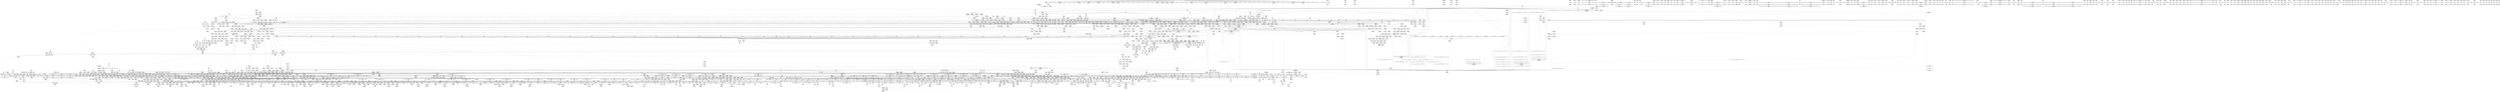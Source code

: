 digraph {
	CE0x5b1e060 [shape=record,shape=Mrecord,label="{CE0x5b1e060|tomoyo_get_realpath:_tmp4|security/tomoyo/file.c,151|*SummSink*}"]
	CE0x3e81520 [shape=record,shape=Mrecord,label="{CE0x3e81520|tomoyo_get_mode:_if.end}"]
	CE0x5b0d180 [shape=record,shape=Mrecord,label="{CE0x5b0d180|__llvm_gcov_indirect_counter_increment:_tmp1|*SummSource*}"]
	CE0x4daf3b0 [shape=record,shape=Mrecord,label="{CE0x4daf3b0|i32_39|*Constant*|*SummSink*}"]
	CE0x4093fa0 [shape=record,shape=Mrecord,label="{CE0x4093fa0|tomoyo_fill_path_info:_tobool|security/tomoyo/util.c,667}"]
	CE0x5de9f50 [shape=record,shape=Mrecord,label="{CE0x5de9f50|GLOBAL:_kfree|*Constant*|*SummSink*}"]
	CE0x401f9d0 [shape=record,shape=Mrecord,label="{CE0x401f9d0|i64*_getelementptr_inbounds_(_2_x_i64_,_2_x_i64_*___llvm_gcov_ctr20212,_i64_0,_i64_0)|*Constant*}"]
	CE0x4b14550 [shape=record,shape=Mrecord,label="{CE0x4b14550|tomoyo_path_perm:_tmp11|security/tomoyo/file.c,797|*SummSource*}"]
	CE0x3e65df0 [shape=record,shape=Mrecord,label="{CE0x3e65df0|tomoyo_fill_path_info:_tmp6|security/tomoyo/util.c,667|*SummSource*}"]
	CE0x4d44f50 [shape=record,shape=Mrecord,label="{CE0x4d44f50|GLOBAL:___llvm_gcov_global_state_pred45|Global_var:__llvm_gcov_global_state_pred45|*SummSink*}"]
	CE0x4c54680 [shape=record,shape=Mrecord,label="{CE0x4c54680|tomoyo_get_mode:_conv5|security/tomoyo/util.c,983}"]
	CE0x5bab1f0 [shape=record,shape=Mrecord,label="{CE0x5bab1f0|tomoyo_path_perm:_tmp47|security/tomoyo/file.c,827}"]
	CE0x598e0f0 [shape=record,shape=Mrecord,label="{CE0x598e0f0|tomoyo_get_mode:_tmp1|*SummSink*}"]
	CE0x4e2f580 [shape=record,shape=Mrecord,label="{CE0x4e2f580|0:_i8,_:_GCRE_tomoyo_policy_loaded_global_i8_0,_align_1:_elem_0:default:}"]
	CE0x69cec50 [shape=record,shape=Mrecord,label="{CE0x69cec50|i32_0|*Constant*}"]
	CE0x5fbcbc0 [shape=record,shape=Mrecord,label="{CE0x5fbcbc0|tomoyo_const_part_length:_tmp28|security/tomoyo/util.c,641}"]
	CE0x3e4fa60 [shape=record,shape=Mrecord,label="{CE0x3e4fa60|tomoyo_path_perm:_path1|security/tomoyo/file.c,788|*SummSource*}"]
	CE0x59aff00 [shape=record,shape=Mrecord,label="{CE0x59aff00|tomoyo_path_perm:_tmp40|security/tomoyo/file.c,821}"]
	CE0x5a80c60 [shape=record,shape=Mrecord,label="{CE0x5a80c60|tomoyo_init_request_info:_if.end}"]
	CE0x5928430 [shape=record,shape=Mrecord,label="{CE0x5928430|GLOBAL:___srcu_read_lock|*Constant*}"]
	CE0x5eb76c0 [shape=record,shape=Mrecord,label="{CE0x5eb76c0|GLOBAL:_tomoyo_path_permission|*Constant*|*SummSink*}"]
	CE0x3f20420 [shape=record,shape=Mrecord,label="{CE0x3f20420|tomoyo_path_permission:_tmp23|security/tomoyo/file.c,574|*SummSource*}"]
	CE0x5bba090 [shape=record,shape=Mrecord,label="{CE0x5bba090|tomoyo_audit_path_log:_tmp5|security/tomoyo/file.c,167|*SummSource*}"]
	CE0x5bbae30 [shape=record,shape=Mrecord,label="{CE0x5bbae30|tomoyo_const_part_length:_if.then17}"]
	CE0x5f01530 [shape=record,shape=Mrecord,label="{CE0x5f01530|tomoyo_path_perm:_tmp27|security/tomoyo/file.c,814|*SummSource*}"]
	CE0x4dab6e0 [shape=record,shape=Mrecord,label="{CE0x4dab6e0|tomoyo_get_mode:_profile|Function::tomoyo_get_mode&Arg::profile::|*SummSink*}"]
	CE0x5d02c40 [shape=record,shape=Mrecord,label="{CE0x5d02c40|__llvm_gcov_indirect_counter_increment:_tmp}"]
	CE0x5b79e00 [shape=record,shape=Mrecord,label="{CE0x5b79e00|tomoyo_path_permission:_tmp15|security/tomoyo/file.c,567|*SummSink*}"]
	CE0x5a703b0 [shape=record,shape=Mrecord,label="{CE0x5a703b0|rcu_lock_acquire:_tmp3|*SummSource*}"]
	CE0x69d60f0 [shape=record,shape=Mrecord,label="{CE0x69d60f0|0:_i8,_array:_GCRE_tomoyo_index2category_constant_39_x_i8_c_00_00_00_00_00_00_00_00_00_00_00_00_00_00_00_00_00_00_00_00_00_00_00_01_01_01_01_01_01_01_01_01_01_01_01_01_01_01_02_,_align_16:_elem_14::|security/tomoyo/util.c,983}"]
	CE0x744aaa0 [shape=record,shape=Mrecord,label="{CE0x744aaa0|i64_4|*Constant*}"]
	CE0x73d2f40 [shape=record,shape=Mrecord,label="{CE0x73d2f40|i64*_getelementptr_inbounds_(_4_x_i64_,_4_x_i64_*___llvm_gcov_ctr24,_i64_0,_i64_0)|*Constant*}"]
	CE0x5b77c90 [shape=record,shape=Mrecord,label="{CE0x5b77c90|GLOBAL:_tomoyo_supervisor|*Constant*}"]
	CE0x415de00 [shape=record,shape=Mrecord,label="{CE0x415de00|tomoyo_path_perm:_path|Function::tomoyo_path_perm&Arg::path::|*SummSink*}"]
	CE0x5ae2300 [shape=record,shape=Mrecord,label="{CE0x5ae2300|tomoyo_path_permission:_if.then}"]
	CE0x5a40820 [shape=record,shape=Mrecord,label="{CE0x5a40820|i64*_getelementptr_inbounds_(_11_x_i64_,_11_x_i64_*___llvm_gcov_ctr54147,_i64_0,_i64_8)|*Constant*|*SummSink*}"]
	CE0x405a500 [shape=record,shape=Mrecord,label="{CE0x405a500|tomoyo_read_unlock:_tmp3}"]
	CE0x5fa7440 [shape=record,shape=Mrecord,label="{CE0x5fa7440|tomoyo_const_part_length:_while.end|*SummSink*}"]
	CE0x3f34120 [shape=record,shape=Mrecord,label="{CE0x3f34120|i64*_getelementptr_inbounds_(_31_x_i64_,_31_x_i64_*___llvm_gcov_ctr43150,_i64_0,_i64_4)|*Constant*}"]
	CE0x5c05fc0 [shape=record,shape=Mrecord,label="{CE0x5c05fc0|tomoyo_fill_path_info:_ptr|Function::tomoyo_fill_path_info&Arg::ptr::|*SummSink*}"]
	CE0x5e86e00 [shape=record,shape=Mrecord,label="{CE0x5e86e00|i64*_getelementptr_inbounds_(_12_x_i64_,_12_x_i64_*___llvm_gcov_ctr31133,_i64_0,_i64_3)|*Constant*}"]
	CE0x4d34860 [shape=record,shape=Mrecord,label="{CE0x4d34860|0:_i8*,_array:_GCRE_tomoyo_path_keyword_external_constant_11_x_i8*_:_elem_0::|security/tomoyo/file.c,167}"]
	CE0x5ef1260 [shape=record,shape=Mrecord,label="{CE0x5ef1260|0:_%struct.tomoyo_obj_info*,_16:_%struct.tomoyo_domain_info*,_24:_%struct.tomoyo_path_info*,_40:_i8,_72:_i8,_75:_i8,_76:_i8,_77:_i8,_:_SCMRE_72,73_|*MultipleSource*|security/tomoyo/file.c, 787|security/tomoyo/file.c,787|Function::tomoyo_init_request_info&Arg::r::|security/tomoyo/file.c,800}"]
	CE0x405a120 [shape=record,shape=Mrecord,label="{CE0x405a120|tomoyo_path_permission:_tmp2|security/tomoyo/file.c,563}"]
	CE0x5d6a190 [shape=record,shape=Mrecord,label="{CE0x5d6a190|__llvm_gcov_indirect_counter_increment114:_tmp3}"]
	CE0x59ca4b0 [shape=record,shape=Mrecord,label="{CE0x59ca4b0|tomoyo_path_perm:_if.then5|*SummSink*}"]
	CE0x3f84c10 [shape=record,shape=Mrecord,label="{CE0x3f84c10|tomoyo_audit_path_log:_filename|security/tomoyo/file.c,169|*SummSource*}"]
	CE0x405f320 [shape=record,shape=Mrecord,label="{CE0x405f320|tomoyo_path_permission:_tmp3|*LoadInst*|security/tomoyo/file.c,564|*SummSink*}"]
	CE0x4ed6be0 [shape=record,shape=Mrecord,label="{CE0x4ed6be0|_call_void_tomoyo_check_acl(%struct.tomoyo_request_info*_%r,_i1_(%struct.tomoyo_request_info*,_%struct.tomoyo_acl_info*)*_tomoyo_check_path_acl)_#9,_!dbg_!38935|security/tomoyo/file.c,571}"]
	CE0x739d090 [shape=record,shape=Mrecord,label="{CE0x739d090|_call_void_tomoyo_fill_path_info(%struct.tomoyo_path_info*_%symlink_target)_#9,_!dbg_!38949|security/tomoyo/file.c,816|*SummSource*}"]
	CE0x41e0e00 [shape=record,shape=Mrecord,label="{CE0x41e0e00|i32_-12|*Constant*|*SummSink*}"]
	CE0x5b9b4d0 [shape=record,shape=Mrecord,label="{CE0x5b9b4d0|tomoyo_add_slash:_bb|*SummSource*}"]
	CE0x4cfec30 [shape=record,shape=Mrecord,label="{CE0x4cfec30|i64*_getelementptr_inbounds_(_31_x_i64_,_31_x_i64_*___llvm_gcov_ctr43150,_i64_0,_i64_16)|*Constant*}"]
	CE0x5faa0f0 [shape=record,shape=Mrecord,label="{CE0x5faa0f0|_ret_i32_%retval.0,_!dbg_!38942|security/tomoyo/file.c,575|*SummSource*}"]
	CE0x4de2e50 [shape=record,shape=Mrecord,label="{CE0x4de2e50|tomoyo_path_perm:_tmp41|security/tomoyo/file.c,824|*SummSource*}"]
	CE0x4c998d0 [shape=record,shape=Mrecord,label="{CE0x4c998d0|tomoyo_path_permission:_cmp|security/tomoyo/file.c,565|*SummSink*}"]
	CE0x3ea9140 [shape=record,shape=Mrecord,label="{CE0x3ea9140|tomoyo_domain:_bb}"]
	CE0x3edc7d0 [shape=record,shape=Mrecord,label="{CE0x3edc7d0|tomoyo_get_mode:_if.then|*SummSource*}"]
	CE0x4026250 [shape=record,shape=Mrecord,label="{CE0x4026250|i64*_getelementptr_inbounds_(_2_x_i64_,_2_x_i64_*___llvm_gcov_ctr20212,_i64_0,_i64_0)|*Constant*|*SummSink*}"]
	CE0x5cb8ef0 [shape=record,shape=Mrecord,label="{CE0x5cb8ef0|GLOBAL:_tomoyo_path_permission|*Constant*|*SummSource*}"]
	CE0x4c0a810 [shape=record,shape=Mrecord,label="{CE0x4c0a810|tomoyo_fill_path_info:_tmp12|security/tomoyo/util.c,667|*SummSink*}"]
	CE0x74cd780 [shape=record,shape=Mrecord,label="{CE0x74cd780|_ret_void,_!dbg_!38913|security/tomoyo/file.c,138|*SummSink*}"]
	CE0x7418550 [shape=record,shape=Mrecord,label="{CE0x7418550|i1_true|*Constant*|*SummSink*}"]
	CE0x40f7830 [shape=record,shape=Mrecord,label="{CE0x40f7830|tomoyo_sb_umount:_tmp3|*SummSink*}"]
	CE0x4bfdfb0 [shape=record,shape=Mrecord,label="{CE0x4bfdfb0|tomoyo_const_part_length:_tmp45|security/tomoyo/util.c,645}"]
	CE0x4de2cf0 [shape=record,shape=Mrecord,label="{CE0x4de2cf0|tomoyo_path_perm:_tmp41|security/tomoyo/file.c,824}"]
	CE0x4bb7d80 [shape=record,shape=Mrecord,label="{CE0x4bb7d80|tomoyo_path_perm:_obj7|security/tomoyo/file.c,806}"]
	CE0x3e81060 [shape=record,shape=Mrecord,label="{CE0x3e81060|tomoyo_fill_path_info:_frombool10|security/tomoyo/util.c,668}"]
	CE0x4018e40 [shape=record,shape=Mrecord,label="{CE0x4018e40|tomoyo_get_mode:_tmp25|security/tomoyo/util.c,987|*SummSink*}"]
	CE0x5d792e0 [shape=record,shape=Mrecord,label="{CE0x5d792e0|tomoyo_const_part_length:_lor.lhs.false|*SummSink*}"]
	CE0x4186410 [shape=record,shape=Mrecord,label="{CE0x4186410|tomoyo_path_perm:_target|Function::tomoyo_path_perm&Arg::target::|*SummSink*}"]
	CE0x4f1e6b0 [shape=record,shape=Mrecord,label="{CE0x4f1e6b0|tomoyo_audit_path_log:_tmp7|security/tomoyo/file.c,169|*SummSource*}"]
	CE0x5f4cc40 [shape=record,shape=Mrecord,label="{CE0x5f4cc40|tomoyo_add_slash:_tmp10|security/tomoyo/file.c,136|*SummSink*}"]
	CE0x4b52600 [shape=record,shape=Mrecord,label="{CE0x4b52600|tomoyo_init_request_info:_tmp7|security/tomoyo/util.c,1005|*SummSource*}"]
	CE0x76c87c0 [shape=record,shape=Mrecord,label="{CE0x76c87c0|i64_1|*Constant*}"]
	CE0x5ca1890 [shape=record,shape=Mrecord,label="{CE0x5ca1890|i64*_getelementptr_inbounds_(_6_x_i64_,_6_x_i64_*___llvm_gcov_ctr26,_i64_0,_i64_4)|*Constant*}"]
	CE0x5e876b0 [shape=record,shape=Mrecord,label="{CE0x5e876b0|tomoyo_const_part_length:_if.then27|*SummSource*}"]
	CE0x5c04d80 [shape=record,shape=Mrecord,label="{CE0x5c04d80|tomoyo_get_mode:_idxprom6|security/tomoyo/util.c,983}"]
	CE0x4c0ba10 [shape=record,shape=Mrecord,label="{CE0x4c0ba10|i32_48|*Constant*|*SummSink*}"]
	CE0x5aa4910 [shape=record,shape=Mrecord,label="{CE0x5aa4910|tomoyo_init_request_info:_domain.addr.0|*SummSource*}"]
	CE0x5b9a8a0 [shape=record,shape=Mrecord,label="{CE0x5b9a8a0|_call_void_mcount()_#3}"]
	CE0x40f7900 [shape=record,shape=Mrecord,label="{CE0x40f7900|tomoyo_sb_umount:_tmp|*SummSink*}"]
	CE0x4dfc710 [shape=record,shape=Mrecord,label="{CE0x4dfc710|tomoyo_get_mode:_if.end|*SummSource*}"]
	CE0x4bc5b40 [shape=record,shape=Mrecord,label="{CE0x4bc5b40|tomoyo_get_mode:_cmp|security/tomoyo/util.c,982}"]
	CE0x3e679e0 [shape=record,shape=Mrecord,label="{CE0x3e679e0|0:_i8,_array:_GCRE_tomoyo_index2category_constant_39_x_i8_c_00_00_00_00_00_00_00_00_00_00_00_00_00_00_00_00_00_00_00_00_00_00_00_01_01_01_01_01_01_01_01_01_01_01_01_01_01_01_02_,_align_16:_elem_3::|security/tomoyo/util.c,983}"]
	CE0x3f6b4e0 [shape=record,shape=Mrecord,label="{CE0x3f6b4e0|tomoyo_fill_path_info:_tmp7|security/tomoyo/util.c,667}"]
	CE0x74e4590 [shape=record,shape=Mrecord,label="{CE0x74e4590|tomoyo_fill_path_info:_tmp13|*LoadInst*|security/tomoyo/util.c,668}"]
	CE0x4e0bc00 [shape=record,shape=Mrecord,label="{CE0x4e0bc00|GLOBAL:_tomoyo_read_unlock|*Constant*|*SummSink*}"]
	CE0x7418810 [shape=record,shape=Mrecord,label="{CE0x7418810|i1_false|*Constant*|*SummSource*}"]
	CE0x5a905a0 [shape=record,shape=Mrecord,label="{CE0x5a905a0|tomoyo_domain:_tmp5|security/tomoyo/common.h,1205|*SummSource*}"]
	CE0x40b4000 [shape=record,shape=Mrecord,label="{CE0x40b4000|tomoyo_sb_umount:_tmp1|*SummSource*}"]
	CE0x5af81c0 [shape=record,shape=Mrecord,label="{CE0x5af81c0|i64*_getelementptr_inbounds_(_11_x_i64_,_11_x_i64_*___llvm_gcov_ctr54147,_i64_0,_i64_9)|*Constant*}"]
	CE0x3f34410 [shape=record,shape=Mrecord,label="{CE0x3f34410|i64*_getelementptr_inbounds_(_31_x_i64_,_31_x_i64_*___llvm_gcov_ctr43150,_i64_0,_i64_4)|*Constant*|*SummSource*}"]
	CE0x5eaebc0 [shape=record,shape=Mrecord,label="{CE0x5eaebc0|0:_%struct.tomoyo_obj_info*,_16:_%struct.tomoyo_domain_info*,_24:_%struct.tomoyo_path_info*,_40:_i8,_72:_i8,_75:_i8,_76:_i8,_77:_i8,_:_SCMRE_49,50_}"]
	CE0x59277f0 [shape=record,shape=Mrecord,label="{CE0x59277f0|tomoyo_domain:_tmp23|security/tomoyo/common.h,1205}"]
	CE0x5dad620 [shape=record,shape=Mrecord,label="{CE0x5dad620|0:_%struct.tomoyo_obj_info*,_16:_%struct.tomoyo_domain_info*,_24:_%struct.tomoyo_path_info*,_40:_i8,_72:_i8,_75:_i8,_76:_i8,_77:_i8,_:_SCMRE_29,30_}"]
	CE0x3ea90a0 [shape=record,shape=Mrecord,label="{CE0x3ea90a0|tomoyo_domain:_land.lhs.true|*SummSink*}"]
	CE0x73a00b0 [shape=record,shape=Mrecord,label="{CE0x73a00b0|i32_-1|*Constant*|*SummSource*}"]
	CE0x745fcb0 [shape=record,shape=Mrecord,label="{CE0x745fcb0|rcu_lock_acquire:___here}"]
	CE0x4078a20 [shape=record,shape=Mrecord,label="{CE0x4078a20|tomoyo_get_mode:_tmp28|security/tomoyo/util.c,988|*SummSource*}"]
	CE0x5fbf030 [shape=record,shape=Mrecord,label="{CE0x5fbf030|i64*_getelementptr_inbounds_(_25_x_i64_,_25_x_i64_*___llvm_gcov_ctr11,_i64_0,_i64_14)|*Constant*|*SummSink*}"]
	CE0x755c7c0 [shape=record,shape=Mrecord,label="{CE0x755c7c0|GLOBAL:_tomoyo_domain|*Constant*|*SummSource*}"]
	CE0x3f88bd0 [shape=record,shape=Mrecord,label="{CE0x3f88bd0|tomoyo_get_mode:_default_config|security/tomoyo/util.c,986|*SummSink*}"]
	CE0x5b22680 [shape=record,shape=Mrecord,label="{CE0x5b22680|srcu_read_lock:_tmp1|*SummSink*}"]
	CE0x592dab0 [shape=record,shape=Mrecord,label="{CE0x592dab0|128:_i8*,_1208:_%struct.file*,_:_CMRE_35,36_}"]
	CE0x5f19890 [shape=record,shape=Mrecord,label="{CE0x5f19890|i32_39|*Constant*}"]
	CE0x5bb1b00 [shape=record,shape=Mrecord,label="{CE0x5bb1b00|tomoyo_path_perm:_name12|security/tomoyo/file.c,814|*SummSink*}"]
	CE0x5ae8050 [shape=record,shape=Mrecord,label="{CE0x5ae8050|tomoyo_domain:_tmp5|security/tomoyo/common.h,1205|*SummSink*}"]
	CE0x7407860 [shape=record,shape=Mrecord,label="{CE0x7407860|tomoyo_audit_path_log:_operation|security/tomoyo/file.c,168|*SummSource*}"]
	CE0x5b485c0 [shape=record,shape=Mrecord,label="{CE0x5b485c0|i64_ptrtoint_(i8*_blockaddress(_rcu_lock_release,_%__here)_to_i64)|*Constant*|*SummSource*}"]
	CE0x4cecd60 [shape=record,shape=Mrecord,label="{CE0x4cecd60|rcu_lock_release:_tmp1|*SummSink*}"]
	CE0x7620d00 [shape=record,shape=Mrecord,label="{CE0x7620d00|tomoyo_get_mode:_profile|Function::tomoyo_get_mode&Arg::profile::|*SummSource*}"]
	CE0x5ad7fc0 [shape=record,shape=Mrecord,label="{CE0x5ad7fc0|i64*_getelementptr_inbounds_(_6_x_i64_,_6_x_i64_*___llvm_gcov_ctr25,_i64_0,_i64_4)|*Constant*|*SummSource*}"]
	CE0x4bb8230 [shape=record,shape=Mrecord,label="{CE0x4bb8230|i32_8|*Constant*}"]
	CE0x7417ed0 [shape=record,shape=Mrecord,label="{CE0x7417ed0|tomoyo_get_realpath:_tmp10|security/tomoyo/file.c,155|*SummSource*}"]
	CE0x5b0b8a0 [shape=record,shape=Mrecord,label="{CE0x5b0b8a0|srcu_read_lock:_tmp1}"]
	CE0x5c84860 [shape=record,shape=Mrecord,label="{CE0x5c84860|i32_2|*Constant*}"]
	CE0x416c7a0 [shape=record,shape=Mrecord,label="{CE0x416c7a0|i64*_getelementptr_inbounds_(_25_x_i64_,_25_x_i64_*___llvm_gcov_ctr11,_i64_0,_i64_0)|*Constant*}"]
	CE0x5d883a0 [shape=record,shape=Mrecord,label="{CE0x5d883a0|GLOBAL:_tomoyo_const_part_length|*Constant*}"]
	CE0x5e2a250 [shape=record,shape=Mrecord,label="{CE0x5e2a250|0:_%struct.tomoyo_obj_info*,_16:_%struct.tomoyo_domain_info*,_24:_%struct.tomoyo_path_info*,_40:_i8,_72:_i8,_75:_i8,_76:_i8,_77:_i8,_:_SCMRE_36,37_}"]
	CE0x4da3ce0 [shape=record,shape=Mrecord,label="{CE0x4da3ce0|i64_24|*Constant*|*SummSource*}"]
	CE0x7460870 [shape=record,shape=Mrecord,label="{CE0x7460870|rcu_lock_release:_tmp6}"]
	CE0x592dbf0 [shape=record,shape=Mrecord,label="{CE0x592dbf0|128:_i8*,_1208:_%struct.file*,_:_CMRE_36,37_}"]
	CE0x5a5fd20 [shape=record,shape=Mrecord,label="{CE0x5a5fd20|%struct.task_struct*_(%struct.task_struct**)*_asm_movq_%gs:$_1:P_,$0_,_r,im,_dirflag_,_fpsr_,_flags_|*SummSink*}"]
	CE0x5f93bb0 [shape=record,shape=Mrecord,label="{CE0x5f93bb0|128:_i8*,_1208:_%struct.file*,_:_CMRE_96,104_|*MultipleSource*|security/tomoyo/common.h,1205|security/tomoyo/common.h,1205}"]
	CE0x5d33300 [shape=record,shape=Mrecord,label="{CE0x5d33300|GLOBAL:___llvm_gcov_ctr11|Global_var:__llvm_gcov_ctr11|*SummSource*}"]
	CE0x5b49100 [shape=record,shape=Mrecord,label="{CE0x5b49100|rcu_lock_release:_tmp1}"]
	CE0x417c940 [shape=record,shape=Mrecord,label="{CE0x417c940|tomoyo_get_mode:_tmp21|security/tomoyo/util.c,985}"]
	CE0x5b81d50 [shape=record,shape=Mrecord,label="{CE0x5b81d50|128:_i8*,_1208:_%struct.file*,_:_CMRE_0,1_}"]
	CE0x4e65100 [shape=record,shape=Mrecord,label="{CE0x4e65100|i64_21|*Constant*|*SummSource*}"]
	CE0x5927020 [shape=record,shape=Mrecord,label="{CE0x5927020|tomoyo_fill_path_info:_tmp}"]
	CE0x5b4ead0 [shape=record,shape=Mrecord,label="{CE0x5b4ead0|i64**_getelementptr_inbounds_(_3_x_i64*_,_3_x_i64*_*___llvm_gcda_edge_table44,_i64_0,_i64_0)|*Constant*|*SummSource*}"]
	CE0x69cedb0 [shape=record,shape=Mrecord,label="{CE0x69cedb0|tomoyo_fill_path_info:_name1|security/tomoyo/util.c,663}"]
	CE0x7407380 [shape=record,shape=Mrecord,label="{CE0x7407380|tomoyo_const_part_length:_tmp13|security/tomoyo/util.c,626|*SummSource*}"]
	CE0x5aa87b0 [shape=record,shape=Mrecord,label="{CE0x5aa87b0|tomoyo_get_mode:_tmp17|security/tomoyo/util.c,983|*SummSink*}"]
	CE0x403ee00 [shape=record,shape=Mrecord,label="{CE0x403ee00|tomoyo_get_mode:_conv15|security/tomoyo/util.c,987|*SummSource*}"]
	CE0x3fe50b0 [shape=record,shape=Mrecord,label="{CE0x3fe50b0|i64*_getelementptr_inbounds_(_10_x_i64_,_10_x_i64_*___llvm_gcov_ctr34,_i64_0,_i64_9)|*Constant*|*SummSource*}"]
	CE0x4017220 [shape=record,shape=Mrecord,label="{CE0x4017220|tomoyo_sb_umount:_bb|*SummSource*}"]
	CE0x76e47d0 [shape=record,shape=Mrecord,label="{CE0x76e47d0|tomoyo_const_part_length:_tmp30|security/tomoyo/util.c,641|*SummSource*}"]
	CE0x5dbf980 [shape=record,shape=Mrecord,label="{CE0x5dbf980|tomoyo_const_part_length:_tmp51|security/tomoyo/util.c,651}"]
	CE0x5cba230 [shape=record,shape=Mrecord,label="{CE0x5cba230|rcu_lock_acquire:_tmp}"]
	CE0x3e80ed0 [shape=record,shape=Mrecord,label="{CE0x3e80ed0|i32_255|*Constant*|*SummSource*}"]
	CE0x408d950 [shape=record,shape=Mrecord,label="{CE0x408d950|i8_10|*Constant*}"]
	CE0x7534de0 [shape=record,shape=Mrecord,label="{CE0x7534de0|rcu_lock_acquire:_tmp4|include/linux/rcupdate.h,418|*SummSink*}"]
	CE0x4c763d0 [shape=record,shape=Mrecord,label="{CE0x4c763d0|tomoyo_init_request_info:_tmp7|security/tomoyo/util.c,1005|*SummSink*}"]
	CE0x740a7d0 [shape=record,shape=Mrecord,label="{CE0x740a7d0|i64*_getelementptr_inbounds_(_4_x_i64_,_4_x_i64_*___llvm_gcov_ctr24,_i64_0,_i64_1)|*Constant*|*SummSource*}"]
	CE0x4f7abe0 [shape=record,shape=Mrecord,label="{CE0x4f7abe0|tomoyo_fill_path_info:_cmp|security/tomoyo/util.c,667}"]
	CE0x59af9d0 [shape=record,shape=Mrecord,label="{CE0x59af9d0|tomoyo_path_perm:_tmp39|security/tomoyo/file.c,821}"]
	CE0x400bc10 [shape=record,shape=Mrecord,label="{CE0x400bc10|_call_void_srcu_read_unlock(%struct.srcu_struct*_tomoyo_ss,_i32_%idx)_#9,_!dbg_!38903|security/tomoyo/common.h,1109|*SummSink*}"]
	CE0x5e6b130 [shape=record,shape=Mrecord,label="{CE0x5e6b130|i64*_getelementptr_inbounds_(_4_x_i64_,_4_x_i64_*___llvm_gcov_ctr33,_i64_0,_i64_1)|*Constant*|*SummSource*}"]
	CE0x5d69940 [shape=record,shape=Mrecord,label="{CE0x5d69940|__llvm_gcov_indirect_counter_increment114:_bb}"]
	CE0x5c88840 [shape=record,shape=Mrecord,label="{CE0x5c88840|i32_0|*Constant*}"]
	CE0x5dcbf80 [shape=record,shape=Mrecord,label="{CE0x5dcbf80|i64_5|*Constant*}"]
	CE0x5dc03f0 [shape=record,shape=Mrecord,label="{CE0x5dc03f0|tomoyo_const_part_length:_retval.0|*SummSource*}"]
	CE0x5e59040 [shape=record,shape=Mrecord,label="{CE0x5e59040|tomoyo_const_part_length:_tmp25|security/tomoyo/util.c,641|*SummSink*}"]
	CE0x69d7780 [shape=record,shape=Mrecord,label="{CE0x69d7780|128:_i8*,_1208:_%struct.file*,_:_CMRE_24,25_}"]
	CE0x5f98f00 [shape=record,shape=Mrecord,label="{CE0x5f98f00|tomoyo_get_mode:_idxprom|security/tomoyo/util.c,981}"]
	CE0x7429640 [shape=record,shape=Mrecord,label="{CE0x7429640|tomoyo_const_part_length:_if.then|*SummSource*}"]
	CE0x4d53800 [shape=record,shape=Mrecord,label="{CE0x4d53800|tomoyo_init_request_info:_tmp2|security/tomoyo/util.c,1003}"]
	CE0x766e050 [shape=record,shape=Mrecord,label="{CE0x766e050|tomoyo_get_mode:_arrayidx8|security/tomoyo/util.c,983}"]
	CE0x5c05230 [shape=record,shape=Mrecord,label="{CE0x5c05230|tomoyo_const_part_length:_if.end28|*SummSink*}"]
	CE0x764a220 [shape=record,shape=Mrecord,label="{CE0x764a220|i8*_null|*Constant*}"]
	CE0x5fbcce0 [shape=record,shape=Mrecord,label="{CE0x5fbcce0|tomoyo_const_part_length:_tmp28|security/tomoyo/util.c,641|*SummSource*}"]
	CE0x59f2c80 [shape=record,shape=Mrecord,label="{CE0x59f2c80|tomoyo_const_part_length:_tmp42|security/tomoyo/util.c,644|*SummSource*}"]
	CE0x7562590 [shape=record,shape=Mrecord,label="{CE0x7562590|tomoyo_get_realpath:_tmp1}"]
	"CONST[source:0(mediator),value:0(static)][purpose:{operation}]"
	CE0x4e0bc70 [shape=record,shape=Mrecord,label="{CE0x4e0bc70|GLOBAL:_tomoyo_read_unlock|*Constant*|*SummSource*}"]
	CE0x76ef420 [shape=record,shape=Mrecord,label="{CE0x76ef420|tomoyo_sb_umount:_tmp4|*LoadInst*|security/tomoyo/tomoyo.c,427|*SummSource*}"]
	CE0x592e370 [shape=record,shape=Mrecord,label="{CE0x592e370|128:_i8*,_1208:_%struct.file*,_:_CMRE_42,43_}"]
	CE0x4e5adb0 [shape=record,shape=Mrecord,label="{CE0x4e5adb0|GLOBAL:_tomoyo_policy_loaded|Global_var:tomoyo_policy_loaded}"]
	CE0x3f4bf80 [shape=record,shape=Mrecord,label="{CE0x3f4bf80|i64*_getelementptr_inbounds_(_31_x_i64_,_31_x_i64_*___llvm_gcov_ctr43150,_i64_0,_i64_0)|*Constant*|*SummSource*}"]
	CE0x592e950 [shape=record,shape=Mrecord,label="{CE0x592e950|_ret_i32_%call,_!dbg_!38902|security/tomoyo/common.h,1097|*SummSource*}"]
	CE0x763a480 [shape=record,shape=Mrecord,label="{CE0x763a480|128:_i8*,_1208:_%struct.file*,_:_CMRE_16,20_|*MultipleSource*|security/tomoyo/common.h,1205|security/tomoyo/common.h,1205}"]
	CE0x7639f80 [shape=record,shape=Mrecord,label="{CE0x7639f80|128:_i8*,_1208:_%struct.file*,_:_CMRE_5,6_}"]
	CE0x4b521e0 [shape=record,shape=Mrecord,label="{CE0x4b521e0|GLOBAL:_tomoyo_ss|Global_var:tomoyo_ss}"]
	CE0x4ead270 [shape=record,shape=Mrecord,label="{CE0x4ead270|tomoyo_fill_path_info:_idxprom|security/tomoyo/util.c,667|*SummSink*}"]
	CE0x403f720 [shape=record,shape=Mrecord,label="{CE0x403f720|tomoyo_get_mode:_retval.0}"]
	CE0x4e396d0 [shape=record,shape=Mrecord,label="{CE0x4e396d0|0:_i32,_8:_%struct.srcu_struct_array*,_16:_i32,_20:_i32,_24:_i32,_32:_i8*,_40:_%struct.lock_class_key*,_48:_2_x_%struct.lock_class*_,_64:_i8*,_72:_i32,_80:_i64,_88:_i8,_96:_%struct.callback_head*,_104:_%struct.callback_head**,_112:_%struct.callback_head*,_120:_%struct.callback_head**,_128:_%struct.callback_head*,_136:_%struct.callback_head**,_144:_%struct.callback_head*,_152:_%struct.callback_head**,_160:_i64,_168:_%struct.list_head*,_176:_%struct.list_head*,_184:_void_(%struct.work_struct*)*,_192:_%struct.lock_class_key*,_200:_2_x_%struct.lock_class*_,_216:_i8*,_224:_i32,_232:_i64,_240:_%struct.list_head*,_248:_%struct.list_head*,_256:_i64,_264:_%struct.tvec_base*,_272:_void_(i64)*,_280:_i64,_288:_i32,_292:_i32,_296:_i8*,_304:_16_x_i8_,_320:_%struct.lock_class_key*,_328:_2_x_%struct.lock_class*_,_344:_i8*,_352:_i32,_360:_i64,_368:_%struct.workqueue_struct*,_376:_i32,_384:_%struct.lock_class_key*,_392:_2_x_%struct.lock_class*_,_408:_i8*,_416:_i32,_424:_i64,_:_GCE_tomoyo_ss_global_%struct.srcu_struct_i32_-300,_%struct.srcu_struct_array*_tomoyo_ss_srcu_array,_%struct.spinlock_%union.anon.14_%struct.raw_spinlock_%struct.arch_spinlock_zeroinitializer,_i32_-559067475,_i32_-1,_i8*_inttoptr_(i64_-1_to_i8*),_%struct.lockdep_map_%struct.lock_class_key*_null,_2_x_%struct.lock_class*_zeroinitializer,_i8*_getelementptr_inbounds_(_21_x_i8_,_21_x_i8_*_.str171,_i32_0,_i32_0),_i32_0,_i64_0_,_i8_0,_%struct.rcu_batch_%struct.callback_head*_null,_%struct.callback_head**_bitcast_(i8*_getelementptr_(i8,_i8*_bitcast_(%struct.srcu_struct*_tomoyo_ss_to_i8*),_i64_96)_to_%struct.callback_head**)_,_%struct.rcu_batch_%struct.callback_head*_null,_%struct.callback_head**_bitcast_(i8*_getelementptr_(i8,_i8*_bitcast_(%struct.srcu_struct*_tomoyo_ss_to_i8*),_i64_112)_to_%struct.callback_head**)_,_%struct.rcu_batch_%struct.callback_head*_null,_%struct.callback_head**_bitcast_(i8*_getelementptr_(i8,_i8*_bitcast_(%struct.srcu_struct*_tomoyo_ss_to_i8*),_i64_128)_to_%struct.callback_head**)_,_%struct.rcu_batch_%struct.callback_head*_null,_%struct.callback_head**_bitcast_(i8*_getelementptr_(i8,_i8*_bitcast_(%struct.srcu_struct*_tomoyo_ss_to_i8*),_i64_144)_to_%struct.callback_head**)_,_%struct.delayed_work_%struct.work_struct_%struct.atomic64_t_i64_137438953424_,_%struct.list_head_%struct.list_head*_bitcast_(i8*_getelementptr_(i8,_i8*_bitcast_(%struct.srcu_struct*_tomoyo_ss_to_i8*),_i64_168)_to_%struct.list_head*),_%struct.list_head*_bitcast_(i8*_getelementptr_(i8,_i8*_bitcast_(%struct.srcu_struct*_tomoyo_ss_to_i8*),_i64_168)_to_%struct.list_head*)_,_void_(%struct.work_struct*)*_process_srcu,_%struct.lockdep_map_%struct.lock_class_key*_bitcast_(i8*_getelementptr_(i8,_i8*_bitcast_(%struct.srcu_struct*_tomoyo_ss_to_i8*),_i64_160)_to_%struct.lock_class_key*),_2_x_%struct.lock_class*_zeroinitializer,_i8*_getelementptr_inbounds_(_22_x_i8_,_22_x_i8_*_.str1172,_i32_0,_i32_0),_i32_0,_i64_0_,_%struct.timer_list_%struct.list_head_%struct.list_head*_null,_%struct.list_head*_inttoptr_(i64_1953723489_to_%struct.list_head*)_,_i64_0,_%struct.tvec_base*_bitcast_(i8*_getelementptr_(i8,_i8*_bitcast_(%struct.tvec_base*_boot_tvec_bases_to_i8*),_i64_2)_to_%struct.tvec_base*),_void_(i64)*_delayed_work_timer_fn,_i64_ptrtoint_(i8*_getelementptr_(i8,_i8*_bitcast_(%struct.srcu_struct*_tomoyo_ss_to_i8*),_i64_160)_to_i64),_i32_-1,_i32_0,_i8*_null,_16_x_i8_zeroinitializer,_%struct.lockdep_map_%struct.lock_class_key*_bitcast_(_29_x_i8_*_.str2173_to_%struct.lock_class_key*),_2_x_%struct.lock_class*_zeroinitializer,_i8*_getelementptr_inbounds_(_29_x_i8_,_29_x_i8_*_.str2173,_i32_0,_i32_0),_i32_0,_i64_0_,_%struct.workqueue_struct*_null,_i32_0_,_%struct.lockdep_map_%struct.lock_class_key*_null,_2_x_%struct.lock_class*_zeroinitializer,_i8*_getelementptr_inbounds_(_10_x_i8_,_10_x_i8_*_.str3174,_i32_0,_i32_0),_i32_0,_i64_0_,_align_8:_elem_0:default:}"]
	CE0x59e4300 [shape=record,shape=Mrecord,label="{CE0x59e4300|rcu_lock_release:_tmp|*SummSource*}"]
	CE0x4d79100 [shape=record,shape=Mrecord,label="{CE0x4d79100|GLOBAL:_tomoyo_encode|*Constant*|*SummSource*}"]
	CE0x4b3d530 [shape=record,shape=Mrecord,label="{CE0x4b3d530|i32_0|*Constant*}"]
	CE0x69d5e40 [shape=record,shape=Mrecord,label="{CE0x69d5e40|0:_i8,_array:_GCRE_tomoyo_index2category_constant_39_x_i8_c_00_00_00_00_00_00_00_00_00_00_00_00_00_00_00_00_00_00_00_00_00_00_00_01_01_01_01_01_01_01_01_01_01_01_01_01_01_01_02_,_align_16:_elem_13::|security/tomoyo/util.c,983}"]
	CE0x3e80d70 [shape=record,shape=Mrecord,label="{CE0x3e80d70|i32_255|*Constant*}"]
	CE0x4b85380 [shape=record,shape=Mrecord,label="{CE0x4b85380|tomoyo_path_perm:_idxprom|security/tomoyo/file.c,797|*SummSource*}"]
	CE0x5d7ba50 [shape=record,shape=Mrecord,label="{CE0x5d7ba50|tomoyo_init_request_info:_tmp13|*LoadInst*|security/tomoyo/util.c,1011|*SummSink*}"]
	CE0x766d320 [shape=record,shape=Mrecord,label="{CE0x766d320|tomoyo_get_mode:_config|security/tomoyo/util.c,981|*SummSource*}"]
	CE0x4ead9e0 [shape=record,shape=Mrecord,label="{CE0x4ead9e0|tomoyo_get_mode:_tmp12|security/tomoyo/util.c,982|*SummSink*}"]
	CE0x3e67e20 [shape=record,shape=Mrecord,label="{CE0x3e67e20|tomoyo_get_mode:_arrayidx4|security/tomoyo/util.c,983|*SummSink*}"]
	CE0x744fbc0 [shape=record,shape=Mrecord,label="{CE0x744fbc0|COLLAPSED:_GCMRE___llvm_gcov_ctr32_internal_global_2_x_i64_zeroinitializer:_elem_0:default:}"]
	CE0x4123d10 [shape=record,shape=Mrecord,label="{CE0x4123d10|srcu_read_lock:_dep_map|include/linux/srcu.h,222|*SummSink*}"]
	CE0x5e593b0 [shape=record,shape=Mrecord,label="{CE0x5e593b0|tomoyo_const_part_length:_tmp26|security/tomoyo/util.c,641}"]
	CE0x4bb82a0 [shape=record,shape=Mrecord,label="{CE0x4bb82a0|tomoyo_path_perm:_conv8|security/tomoyo/file.c,807}"]
	CE0x3e8e090 [shape=record,shape=Mrecord,label="{CE0x3e8e090|tomoyo_fill_path_info:_frombool10|security/tomoyo/util.c,668|*SummSource*}"]
	CE0x7600ec0 [shape=record,shape=Mrecord,label="{CE0x7600ec0|tomoyo_init_request_info:_ns|security/tomoyo/util.c,1010|*SummSource*}"]
	CE0x4faf730 [shape=record,shape=Mrecord,label="{CE0x4faf730|tomoyo_path_perm:_call4|security/tomoyo/file.c,804|*SummSink*}"]
	CE0x4c929e0 [shape=record,shape=Mrecord,label="{CE0x4c929e0|tomoyo_path_permission:_tmp4|security/tomoyo/file.c,564|*SummSink*}"]
	CE0x69cefc0 [shape=record,shape=Mrecord,label="{CE0x69cefc0|tomoyo_get_mode:_if.then13|*SummSink*}"]
	CE0x7530570 [shape=record,shape=Mrecord,label="{CE0x7530570|__llvm_gcov_indirect_counter_increment114:_tmp1|*SummSource*}"]
	CE0x5f22890 [shape=record,shape=Mrecord,label="{CE0x5f22890|tomoyo_path_perm:_tmp33|security/tomoyo/file.c,821|*SummSource*}"]
	CE0x5def6e0 [shape=record,shape=Mrecord,label="{CE0x5def6e0|tomoyo_fill_path_info:_tmp7|security/tomoyo/util.c,667|*SummSink*}"]
	CE0x4c0f820 [shape=record,shape=Mrecord,label="{CE0x4c0f820|srcu_read_lock:_sp|Function::srcu_read_lock&Arg::sp::}"]
	CE0x5e3a9e0 [shape=record,shape=Mrecord,label="{CE0x5e3a9e0|tomoyo_path_perm:_symlink_target15|security/tomoyo/file.c,817}"]
	CE0x4e98b20 [shape=record,shape=Mrecord,label="{CE0x4e98b20|tomoyo_add_slash:_tmp6|security/tomoyo/file.c,131}"]
	CE0x76ccd20 [shape=record,shape=Mrecord,label="{CE0x76ccd20|tomoyo_path_permission:_tmp20|security/tomoyo/file.c,573|*SummSource*}"]
	CE0x7562420 [shape=record,shape=Mrecord,label="{CE0x7562420|tomoyo_init_request_info:_mode5|security/tomoyo/util.c,1011|*SummSink*}"]
	CE0x59d3bf0 [shape=record,shape=Mrecord,label="{CE0x59d3bf0|i64*_getelementptr_inbounds_(_25_x_i64_,_25_x_i64_*___llvm_gcov_ctr11,_i64_0,_i64_3)|*Constant*|*SummSink*}"]
	CE0x4b52950 [shape=record,shape=Mrecord,label="{CE0x4b52950|GLOBAL:_tomoyo_ss|Global_var:tomoyo_ss|*SummSource*}"]
	CE0x7534650 [shape=record,shape=Mrecord,label="{CE0x7534650|rcu_lock_release:_tmp2|*SummSource*}"]
	CE0x41244f0 [shape=record,shape=Mrecord,label="{CE0x41244f0|srcu_read_lock:_call|include/linux/srcu.h,220}"]
	CE0x3f43620 [shape=record,shape=Mrecord,label="{CE0x3f43620|tomoyo_get_mode:_tmp21|security/tomoyo/util.c,985}"]
	CE0x7460590 [shape=record,shape=Mrecord,label="{CE0x7460590|rcu_lock_acquire:_indirectgoto|*SummSource*}"]
	CE0x4de34a0 [shape=record,shape=Mrecord,label="{CE0x4de34a0|_call_void_kfree(i8*_%tmp41)_#9,_!dbg_!38964|security/tomoyo/file.c,824}"]
	CE0x7649b90 [shape=record,shape=Mrecord,label="{CE0x7649b90|%struct.tomoyo_domain_info*_null|*Constant*}"]
	CE0x3e66dc0 [shape=record,shape=Mrecord,label="{CE0x3e66dc0|i64_1|*Constant*}"]
	CE0x4bc51a0 [shape=record,shape=Mrecord,label="{CE0x4bc51a0|GLOBAL:___llvm_gcov_ctr28130|Global_var:__llvm_gcov_ctr28130|*SummSink*}"]
	CE0x5de9ce0 [shape=record,shape=Mrecord,label="{CE0x5de9ce0|tomoyo_path_perm:_tmp37|security/tomoyo/file.c,822|*SummSource*}"]
	CE0x5a2c270 [shape=record,shape=Mrecord,label="{CE0x5a2c270|tomoyo_path_perm:_frombool|security/tomoyo/file.c,800}"]
	CE0x5a60330 [shape=record,shape=Mrecord,label="{CE0x5a60330|tomoyo_const_part_length:_incdec.ptr19|security/tomoyo/util.c,643|*SummSource*}"]
	CE0x4b52a40 [shape=record,shape=Mrecord,label="{CE0x4b52a40|GLOBAL:_tomoyo_ss|Global_var:tomoyo_ss|*SummSink*}"]
	CE0x4db9010 [shape=record,shape=Mrecord,label="{CE0x4db9010|tomoyo_path_perm:_if.then13}"]
	CE0x76e5030 [shape=record,shape=Mrecord,label="{CE0x76e5030|tomoyo_fill_path_info:_const_len|security/tomoyo/util.c,666}"]
	CE0x5cce2e0 [shape=record,shape=Mrecord,label="{CE0x5cce2e0|tomoyo_path_perm:_bb|*SummSource*}"]
	CE0x40fbca0 [shape=record,shape=Mrecord,label="{CE0x40fbca0|tomoyo_get_mode:_tmp24|security/tomoyo/util.c,986|*SummSource*}"]
	CE0x5ab70a0 [shape=record,shape=Mrecord,label="{CE0x5ab70a0|_call_void___llvm_gcov_indirect_counter_increment114(i32*___llvm_gcov_global_state_pred45,_i64**_getelementptr_inbounds_(_3_x_i64*_,_3_x_i64*_*___llvm_gcda_edge_table44,_i64_0,_i64_0)),_!dbg_!38954|security/tomoyo/util.c,649|*SummSource*}"]
	CE0x5ae1e80 [shape=record,shape=Mrecord,label="{CE0x5ae1e80|i32_4|*Constant*}"]
	CE0x40b4710 [shape=record,shape=Mrecord,label="{CE0x40b4710|tomoyo_sb_umount:_path|security/tomoyo/tomoyo.c, 427|*SummSource*}"]
	CE0x4cecf10 [shape=record,shape=Mrecord,label="{CE0x4cecf10|GLOBAL:___llvm_gcov_indirect_counter_increment114|*Constant*|*SummSink*}"]
	CE0x5bf11b0 [shape=record,shape=Mrecord,label="{CE0x5bf11b0|i64*_getelementptr_inbounds_(_4_x_i64_,_4_x_i64_*___llvm_gcov_ctr24,_i64_0,_i64_2)|*Constant*|*SummSink*}"]
	CE0x5cf6ec0 [shape=record,shape=Mrecord,label="{CE0x5cf6ec0|i64*_getelementptr_inbounds_(_11_x_i64_,_11_x_i64_*___llvm_gcov_ctr54147,_i64_0,_i64_9)|*Constant*|*SummSink*}"]
	CE0x4c0a6c0 [shape=record,shape=Mrecord,label="{CE0x4c0a6c0|tomoyo_fill_path_info:_tmp12|security/tomoyo/util.c,667|*SummSource*}"]
	CE0x5e00a00 [shape=record,shape=Mrecord,label="{CE0x5e00a00|tomoyo_path_permission:_tmp1}"]
	CE0x3e54e30 [shape=record,shape=Mrecord,label="{CE0x3e54e30|tomoyo_init_request_info:_tmp1}"]
	CE0x5b0bab0 [shape=record,shape=Mrecord,label="{CE0x5b0bab0|srcu_read_lock:_tmp1|*SummSource*}"]
	CE0x5e107d0 [shape=record,shape=Mrecord,label="{CE0x5e107d0|i64*_getelementptr_inbounds_(_11_x_i64_,_11_x_i64_*___llvm_gcov_ctr54147,_i64_0,_i64_10)|*Constant*|*SummSource*}"]
	CE0x3e67890 [shape=record,shape=Mrecord,label="{CE0x3e67890|GLOBAL:_tomoyo_index2category|Global_var:tomoyo_index2category|*SummSink*}"]
	CE0x4e64ca0 [shape=record,shape=Mrecord,label="{CE0x4e64ca0|tomoyo_path_perm:_tobool24|security/tomoyo/file.c,826|*SummSink*}"]
	CE0x5d42360 [shape=record,shape=Mrecord,label="{CE0x5d42360|tomoyo_get_mode:_if.then13}"]
	CE0x5d770b0 [shape=record,shape=Mrecord,label="{CE0x5d770b0|srcu_read_unlock:_dep_map|include/linux/srcu.h,236}"]
	CE0x4b7bef0 [shape=record,shape=Mrecord,label="{CE0x4b7bef0|i32_78|*Constant*}"]
	CE0x4cd6020 [shape=record,shape=Mrecord,label="{CE0x4cd6020|tomoyo_get_realpath:_tmp2|*LoadInst*|security/tomoyo/file.c,151}"]
	CE0x5c50e50 [shape=record,shape=Mrecord,label="{CE0x5c50e50|tomoyo_get_mode:_arrayidx|security/tomoyo/util.c,981|*SummSource*}"]
	CE0x4b85120 [shape=record,shape=Mrecord,label="{CE0x4b85120|i64_16|*Constant*|*SummSource*}"]
	CE0x5a40610 [shape=record,shape=Mrecord,label="{CE0x5a40610|i64*_getelementptr_inbounds_(_11_x_i64_,_11_x_i64_*___llvm_gcov_ctr54147,_i64_0,_i64_8)|*Constant*}"]
	CE0x744fb50 [shape=record,shape=Mrecord,label="{CE0x744fb50|srcu_read_unlock:_tmp}"]
	CE0x5c380d0 [shape=record,shape=Mrecord,label="{CE0x5c380d0|tomoyo_read_lock:_tmp}"]
	CE0x5bbad40 [shape=record,shape=Mrecord,label="{CE0x5bbad40|tomoyo_const_part_length:_bb|*SummSink*}"]
	CE0x5c84c40 [shape=record,shape=Mrecord,label="{CE0x5c84c40|tomoyo_get_mode:_idxprom3|security/tomoyo/util.c,983|*SummSink*}"]
	CE0x69c1fd0 [shape=record,shape=Mrecord,label="{CE0x69c1fd0|tomoyo_fill_path_info:_idxprom|security/tomoyo/util.c,667}"]
	CE0x4018d60 [shape=record,shape=Mrecord,label="{CE0x4018d60|i64*_getelementptr_inbounds_(_12_x_i64_,_12_x_i64_*___llvm_gcov_ctr31133,_i64_0,_i64_10)|*Constant*|*SummSink*}"]
	CE0x5a31270 [shape=record,shape=Mrecord,label="{CE0x5a31270|GLOBAL:_lock_acquire|*Constant*|*SummSink*}"]
	CE0x5d64540 [shape=record,shape=Mrecord,label="{CE0x5d64540|tomoyo_path_permission:_type|security/tomoyo/file.c,563}"]
	CE0x5f75960 [shape=record,shape=Mrecord,label="{CE0x5f75960|tomoyo_path_perm:_call3|security/tomoyo/file.c,803|*SummSource*}"]
	CE0x76d0620 [shape=record,shape=Mrecord,label="{CE0x76d0620|_call_void_mcount()_#3}"]
	CE0x73c2f20 [shape=record,shape=Mrecord,label="{CE0x73c2f20|tomoyo_path_perm:_tmp21|security/tomoyo/file.c,810|*SummSink*}"]
	CE0x4d78e20 [shape=record,shape=Mrecord,label="{CE0x4d78e20|tomoyo_path_perm:_call10|security/tomoyo/file.c,813|*SummSource*}"]
	CE0x3e55850 [shape=record,shape=Mrecord,label="{CE0x3e55850|_ret_%struct.tomoyo_domain_info*_%tmp23,_!dbg_!38929|security/tomoyo/common.h,1205|*SummSink*}"]
	CE0x4d64d30 [shape=record,shape=Mrecord,label="{CE0x4d64d30|tomoyo_fill_path_info:_land.end}"]
	CE0x7562990 [shape=record,shape=Mrecord,label="{CE0x7562990|tomoyo_init_request_info:_mode|security/tomoyo/util.c,1010}"]
	CE0x5dcf940 [shape=record,shape=Mrecord,label="{CE0x5dcf940|tomoyo_const_part_length:_tmp53|security/tomoyo/util.c,652|*SummSink*}"]
	CE0x5ece970 [shape=record,shape=Mrecord,label="{CE0x5ece970|_call_void_kfree(i8*_%tmp38)_#9,_!dbg_!38960|security/tomoyo/file.c,822|*SummSource*}"]
	CE0x4e64e20 [shape=record,shape=Mrecord,label="{CE0x4e64e20|i64_21|*Constant*}"]
	CE0x4e5bf10 [shape=record,shape=Mrecord,label="{CE0x4e5bf10|tomoyo_const_part_length:_cmp12|security/tomoyo/util.c,641|*SummSource*}"]
	CE0x5dbf6f0 [shape=record,shape=Mrecord,label="{CE0x5dbf6f0|tomoyo_const_part_length:_tmp51|security/tomoyo/util.c,651|*SummSink*}"]
	CE0x739ca10 [shape=record,shape=Mrecord,label="{CE0x739ca10|tomoyo_path_perm:_tmp31|security/tomoyo/file.c,816|*SummSource*}"]
	CE0x4c41310 [shape=record,shape=Mrecord,label="{CE0x4c41310|__llvm_gcov_indirect_counter_increment:_counters|Function::__llvm_gcov_indirect_counter_increment&Arg::counters::}"]
	CE0x73f5140 [shape=record,shape=Mrecord,label="{CE0x73f5140|tomoyo_fill_path_info:_tmp2|*LoadInst*|security/tomoyo/util.c,663|*SummSink*}"]
	CE0x767f6d0 [shape=record,shape=Mrecord,label="{CE0x767f6d0|tomoyo_path_permission:_cmp10|security/tomoyo/file.c,573}"]
	CE0x74cbda0 [shape=record,shape=Mrecord,label="{CE0x74cbda0|tomoyo_fill_path_info:_tmp10}"]
	CE0x5ce8410 [shape=record,shape=Mrecord,label="{CE0x5ce8410|tomoyo_fill_path_info:_hash|security/tomoyo/util.c,669}"]
	CE0x5d797c0 [shape=record,shape=Mrecord,label="{CE0x5d797c0|tomoyo_domain:_bb|*SummSink*}"]
	CE0x4dfc800 [shape=record,shape=Mrecord,label="{CE0x4dfc800|tomoyo_get_mode:_if.end|*SummSink*}"]
	CE0x4b52290 [shape=record,shape=Mrecord,label="{CE0x4b52290|i64*_getelementptr_inbounds_(_5_x_i64_,_5_x_i64_*___llvm_gcov_ctr32134,_i64_0,_i64_3)|*Constant*|*SummSource*}"]
	CE0x4dfbc60 [shape=record,shape=Mrecord,label="{CE0x4dfbc60|128:_i8*,_1208:_%struct.file*,_:_CMRE_168,176_|*MultipleSource*|security/tomoyo/common.h,1205|security/tomoyo/common.h,1205}"]
	CE0x75517c0 [shape=record,shape=Mrecord,label="{CE0x75517c0|tomoyo_get_realpath:_tobool|security/tomoyo/file.c,151|*SummSink*}"]
	CE0x5f21550 [shape=record,shape=Mrecord,label="{CE0x5f21550|tomoyo_const_part_length:_tmp18|security/tomoyo/util.c,627}"]
	CE0x5ad0aa0 [shape=record,shape=Mrecord,label="{CE0x5ad0aa0|i64**_getelementptr_inbounds_(_3_x_i64*_,_3_x_i64*_*___llvm_gcda_edge_table,_i64_0,_i64_1)|*Constant*|*SummSink*}"]
	CE0x5c50fa0 [shape=record,shape=Mrecord,label="{CE0x5c50fa0|tomoyo_get_mode:_arrayidx|security/tomoyo/util.c,981|*SummSink*}"]
	CE0x4c2cad0 [shape=record,shape=Mrecord,label="{CE0x4c2cad0|tomoyo_const_part_length:_filename.addr.0|*SummSource*}"]
	CE0x4c12cd0 [shape=record,shape=Mrecord,label="{CE0x4c12cd0|_call_void_mcount()_#3|*SummSource*}"]
	CE0x3e80920 [shape=record,shape=Mrecord,label="{CE0x3e80920|tomoyo_const_part_length:_tmp19|security/tomoyo/util.c,628|*SummSink*}"]
	CE0x59f3340 [shape=record,shape=Mrecord,label="{CE0x59f3340|tomoyo_const_part_length:_tmp43|security/tomoyo/util.c,644|*SummSink*}"]
	CE0x767ff60 [shape=record,shape=Mrecord,label="{CE0x767ff60|i64_7|*Constant*|*SummSource*}"]
	CE0x5ea0850 [shape=record,shape=Mrecord,label="{CE0x5ea0850|i64*_getelementptr_inbounds_(_4_x_i64_,_4_x_i64_*___llvm_gcov_ctr24,_i64_0,_i64_3)|*Constant*|*SummSink*}"]
	CE0x5e4f460 [shape=record,shape=Mrecord,label="{CE0x5e4f460|tomoyo_path_perm:_conv17|security/tomoyo/file.c,821|*SummSource*}"]
	CE0x4d53df0 [shape=record,shape=Mrecord,label="{CE0x4d53df0|tomoyo_path_perm:_if.end26|*SummSource*}"]
	CE0x5a42bf0 [shape=record,shape=Mrecord,label="{CE0x5a42bf0|tomoyo_init_request_info:_tmp10|security/tomoyo/util.c,1006|*SummSource*}"]
	CE0x4b3edb0 [shape=record,shape=Mrecord,label="{CE0x4b3edb0|i64*_getelementptr_inbounds_(_31_x_i64_,_31_x_i64_*___llvm_gcov_ctr43150,_i64_0,_i64_3)|*Constant*}"]
	CE0x5a6ff60 [shape=record,shape=Mrecord,label="{CE0x5a6ff60|tomoyo_const_part_length:_conv2|security/tomoyo/util.c,627|*SummSource*}"]
	CE0x4c98bb0 [shape=record,shape=Mrecord,label="{CE0x4c98bb0|tomoyo_path_permission:_param_type|security/tomoyo/file.c,567|*SummSink*}"]
	CE0x5ee2d50 [shape=record,shape=Mrecord,label="{CE0x5ee2d50|0:_%struct.tomoyo_obj_info*,_16:_%struct.tomoyo_domain_info*,_24:_%struct.tomoyo_path_info*,_40:_i8,_72:_i8,_75:_i8,_76:_i8,_77:_i8,_:_SCMRE_63,64_}"]
	CE0x743da20 [shape=record,shape=Mrecord,label="{CE0x743da20|__llvm_gcov_indirect_counter_increment:_counter|*SummSource*}"]
	CE0x73f5270 [shape=record,shape=Mrecord,label="{CE0x73f5270|tomoyo_fill_path_info:_tmp2|*LoadInst*|security/tomoyo/util.c,663|*SummSource*}"]
	CE0x4c13190 [shape=record,shape=Mrecord,label="{CE0x4c13190|get_current:_tmp|*SummSource*}"]
	CE0x5aa4780 [shape=record,shape=Mrecord,label="{CE0x5aa4780|tomoyo_init_request_info:_domain.addr.0}"]
	CE0x5c049a0 [shape=record,shape=Mrecord,label="{CE0x5c049a0|tomoyo_const_part_length:_filename.addr.0|*SummSink*}"]
	CE0x40f7790 [shape=record,shape=Mrecord,label="{CE0x40f7790|tomoyo_sb_umount:_tmp3|*SummSource*}"]
	CE0x5a694c0 [shape=record,shape=Mrecord,label="{CE0x5a694c0|i64*_getelementptr_inbounds_(_4_x_i64_,_4_x_i64_*___llvm_gcov_ctr33,_i64_0,_i64_2)|*Constant*|*SummSource*}"]
	CE0x4d97a90 [shape=record,shape=Mrecord,label="{CE0x4d97a90|i32_10|*Constant*|*SummSource*}"]
	CE0x5b0d030 [shape=record,shape=Mrecord,label="{CE0x5b0d030|__llvm_gcov_indirect_counter_increment:_tmp1}"]
	CE0x4d0b300 [shape=record,shape=Mrecord,label="{CE0x4d0b300|_ret_void,_!dbg_!38907|include/linux/srcu.h,238}"]
	CE0x4c925d0 [shape=record,shape=Mrecord,label="{CE0x4c925d0|tomoyo_domain:_tmp8|security/tomoyo/common.h,1205|*SummSink*}"]
	CE0x4cced70 [shape=record,shape=Mrecord,label="{CE0x4cced70|tomoyo_path_perm:_name11|security/tomoyo/file.c,813|*SummSink*}"]
	CE0x400b3e0 [shape=record,shape=Mrecord,label="{CE0x400b3e0|tomoyo_get_mode:_tmp4|security/tomoyo/util.c,978|*SummSink*}"]
	CE0x4124150 [shape=record,shape=Mrecord,label="{CE0x4124150|rcu_lock_acquire:_map|Function::rcu_lock_acquire&Arg::map::|*SummSink*}"]
	CE0x3fe4ae0 [shape=record,shape=Mrecord,label="{CE0x3fe4ae0|tomoyo_path_permission:_retval.0|*SummSource*}"]
	CE0x5b78780 [shape=record,shape=Mrecord,label="{CE0x5b78780|_ret_void,_!dbg_!38908|include/linux/rcupdate.h,424|*SummSource*}"]
	CE0x5b91e90 [shape=record,shape=Mrecord,label="{CE0x5b91e90|tomoyo_path_perm:_tmp43|security/tomoyo/file.c,826}"]
	CE0x3f75d20 [shape=record,shape=Mrecord,label="{CE0x3f75d20|tomoyo_get_mode:_tmp5|security/tomoyo/util.c,978}"]
	CE0x400b7c0 [shape=record,shape=Mrecord,label="{CE0x400b7c0|tomoyo_domain:_tmp|*SummSource*}"]
	CE0x5f758f0 [shape=record,shape=Mrecord,label="{CE0x5f758f0|tomoyo_read_lock:_entry}"]
	CE0x744fef0 [shape=record,shape=Mrecord,label="{CE0x744fef0|srcu_read_unlock:_bb}"]
	CE0x73f6c10 [shape=record,shape=Mrecord,label="{CE0x73f6c10|tomoyo_get_realpath:_tmp6|security/tomoyo/file.c,151|*SummSource*}"]
	CE0x5e3fc90 [shape=record,shape=Mrecord,label="{CE0x5e3fc90|tomoyo_path_permission:_do.body}"]
	CE0x5d0cd00 [shape=record,shape=Mrecord,label="{CE0x5d0cd00|__llvm_gcov_indirect_counter_increment:_exit|*SummSink*}"]
	CE0x5d32b80 [shape=record,shape=Mrecord,label="{CE0x5d32b80|tomoyo_path_perm:_cmp|security/tomoyo/file.c,798|*SummSource*}"]
	CE0x5a306b0 [shape=record,shape=Mrecord,label="{CE0x5a306b0|i64*_getelementptr_inbounds_(_4_x_i64_,_4_x_i64_*___llvm_gcov_ctr33,_i64_0,_i64_2)|*Constant*}"]
	CE0x69d78c0 [shape=record,shape=Mrecord,label="{CE0x69d78c0|128:_i8*,_1208:_%struct.file*,_:_CMRE_25,26_}"]
	CE0x4186480 [shape=record,shape=Mrecord,label="{CE0x4186480|_ret_i32_%call,_!dbg_!38908|security/tomoyo/tomoyo.c,428}"]
	CE0x5b48120 [shape=record,shape=Mrecord,label="{CE0x5b48120|GLOBAL:_lock_release|*Constant*|*SummSink*}"]
	CE0x7600e10 [shape=record,shape=Mrecord,label="{CE0x7600e10|i32_3|*Constant*}"]
	CE0x5c88310 [shape=record,shape=Mrecord,label="{CE0x5c88310|i64*_getelementptr_inbounds_(_10_x_i64_,_10_x_i64_*___llvm_gcov_ctr34,_i64_0,_i64_4)|*Constant*|*SummSink*}"]
	CE0x4c63960 [shape=record,shape=Mrecord,label="{CE0x4c63960|i64*_getelementptr_inbounds_(_31_x_i64_,_31_x_i64_*___llvm_gcov_ctr43150,_i64_0,_i64_3)|*Constant*|*SummSink*}"]
	CE0x4ccf0e0 [shape=record,shape=Mrecord,label="{CE0x4ccf0e0|tomoyo_path_perm:_tmp8|security/tomoyo/file.c,797|*SummSource*}"]
	CE0x4db8020 [shape=record,shape=Mrecord,label="{CE0x4db8020|tomoyo_const_part_length:_if.end6|*SummSource*}"]
	CE0x4c0fde0 [shape=record,shape=Mrecord,label="{CE0x4c0fde0|i64*_getelementptr_inbounds_(_5_x_i64_,_5_x_i64_*___llvm_gcov_ctr32134,_i64_0,_i64_3)|*Constant*}"]
	CE0x4ead470 [shape=record,shape=Mrecord,label="{CE0x4ead470|tomoyo_fill_path_info:_arrayidx|security/tomoyo/util.c,667}"]
	CE0x74b48c0 [shape=record,shape=Mrecord,label="{CE0x74b48c0|COLLAPSED:_GCMRE___llvm_gcov_ctr54147_internal_global_11_x_i64_zeroinitializer:_elem_0:default:}"]
	CE0x7439f30 [shape=record,shape=Mrecord,label="{CE0x7439f30|tomoyo_fill_path_info:_call|security/tomoyo/util.c,664|*SummSink*}"]
	CE0x5ab86e0 [shape=record,shape=Mrecord,label="{CE0x5ab86e0|GLOBAL:_lock_release|*Constant*|*SummSource*}"]
	CE0x5ce8260 [shape=record,shape=Mrecord,label="{CE0x5ce8260|GLOBAL:_full_name_hash|*Constant*}"]
	CE0x4b3e920 [shape=record,shape=Mrecord,label="{CE0x4b3e920|_call_void_mcount()_#3}"]
	CE0x750b5d0 [shape=record,shape=Mrecord,label="{CE0x750b5d0|tomoyo_domain:_tmp15|security/tomoyo/common.h,1205|*SummSource*}"]
	CE0x3e4fdd0 [shape=record,shape=Mrecord,label="{CE0x3e4fdd0|tomoyo_path_perm:_tmp|*SummSource*}"]
	CE0x7530410 [shape=record,shape=Mrecord,label="{CE0x7530410|__llvm_gcov_indirect_counter_increment114:_tmp1}"]
	CE0x5f75780 [shape=record,shape=Mrecord,label="{CE0x5f75780|tomoyo_path_perm:_call3|security/tomoyo/file.c,803}"]
	CE0x4bf8cb0 [shape=record,shape=Mrecord,label="{CE0x4bf8cb0|tomoyo_path_perm:_out|*SummSource*}"]
	CE0x4d5e3d0 [shape=record,shape=Mrecord,label="{CE0x4d5e3d0|tomoyo_init_request_info:_if.then|*SummSink*}"]
	CE0x5f21680 [shape=record,shape=Mrecord,label="{CE0x5f21680|tomoyo_const_part_length:_tmp18|security/tomoyo/util.c,627|*SummSource*}"]
	CE0x4c539f0 [shape=record,shape=Mrecord,label="{CE0x4c539f0|tomoyo_const_part_length:_tmp7|security/tomoyo/util.c,625}"]
	CE0x4f7b9d0 [shape=record,shape=Mrecord,label="{CE0x4f7b9d0|tomoyo_get_mode:_tmp16|security/tomoyo/util.c,983|*SummSink*}"]
	CE0x5f21840 [shape=record,shape=Mrecord,label="{CE0x5f21840|tomoyo_get_mode:_conv10|security/tomoyo/util.c,985}"]
	CE0x76786d0 [shape=record,shape=Mrecord,label="{CE0x76786d0|tomoyo_const_part_length:_tmp36|security/tomoyo/util.c,644|*SummSink*}"]
	CE0x5fbf600 [shape=record,shape=Mrecord,label="{CE0x5fbf600|tomoyo_path_perm:_tmp28|security/tomoyo/file.c,815|*SummSink*}"]
	CE0x4d6d520 [shape=record,shape=Mrecord,label="{CE0x4d6d520|__llvm_gcov_indirect_counter_increment114:_counters|Function::__llvm_gcov_indirect_counter_increment114&Arg::counters::}"]
	CE0x7676440 [shape=record,shape=Mrecord,label="{CE0x7676440|tomoyo_fill_path_info:_tmp1|*SummSink*}"]
	CE0x5e10aa0 [shape=record,shape=Mrecord,label="{CE0x5e10aa0|tomoyo_domain:_tmp20|security/tomoyo/common.h,1205}"]
	CE0x3f76690 [shape=record,shape=Mrecord,label="{CE0x3f76690|__llvm_gcov_indirect_counter_increment114:_entry|*SummSink*}"]
	CE0x4c0d8c0 [shape=record,shape=Mrecord,label="{CE0x4c0d8c0|GLOBAL:_lockdep_rcu_suspicious|*Constant*|*SummSink*}"]
	CE0x4cbe530 [shape=record,shape=Mrecord,label="{CE0x4cbe530|tomoyo_init_request_info:_index|Function::tomoyo_init_request_info&Arg::index::|*SummSink*}"]
	CE0x4d29ce0 [shape=record,shape=Mrecord,label="{CE0x4d29ce0|GLOBAL:___llvm_gcov_ctr43150|Global_var:__llvm_gcov_ctr43150|*SummSink*}"]
	CE0x4160160 [shape=record,shape=Mrecord,label="{CE0x4160160|GLOBAL:_tomoyo_p2mac|Global_var:tomoyo_p2mac|*SummSource*}"]
	CE0x4ca94b0 [shape=record,shape=Mrecord,label="{CE0x4ca94b0|tomoyo_get_mode:_tmp24|security/tomoyo/util.c,986}"]
	CE0x5de9a80 [shape=record,shape=Mrecord,label="{CE0x5de9a80|GLOBAL:_kfree|*Constant*}"]
	CE0x5cf7740 [shape=record,shape=Mrecord,label="{CE0x5cf7740|tomoyo_domain:_tmp19|security/tomoyo/common.h,1205}"]
	CE0x4d975a0 [shape=record,shape=Mrecord,label="{CE0x4d975a0|tomoyo_init_request_info:_profile3|security/tomoyo/util.c,1008|*SummSink*}"]
	CE0x4018dd0 [shape=record,shape=Mrecord,label="{CE0x4018dd0|tomoyo_get_mode:_tmp25|security/tomoyo/util.c,987|*SummSource*}"]
	CE0x5df0b40 [shape=record,shape=Mrecord,label="{CE0x5df0b40|0:_%struct.tomoyo_obj_info*,_16:_%struct.tomoyo_domain_info*,_24:_%struct.tomoyo_path_info*,_40:_i8,_72:_i8,_75:_i8,_76:_i8,_77:_i8,_:_SCMRE_8,16_|*MultipleSource*|security/tomoyo/file.c, 787|security/tomoyo/file.c,787|Function::tomoyo_init_request_info&Arg::r::|security/tomoyo/file.c,800}"]
	CE0x40ca300 [shape=record,shape=Mrecord,label="{CE0x40ca300|GLOBAL:_srcu_read_unlock|*Constant*}"]
	CE0x4e837f0 [shape=record,shape=Mrecord,label="{CE0x4e837f0|_call_void_tomoyo_read_unlock(i32_%call3)_#9,_!dbg_!38965|security/tomoyo/file.c,825|*SummSource*}"]
	CE0x5d43860 [shape=record,shape=Mrecord,label="{CE0x5d43860|tomoyo_path_permission:_tmp5|*LoadInst*|security/tomoyo/file.c,564}"]
	CE0x756b720 [shape=record,shape=Mrecord,label="{CE0x756b720|tomoyo_get_mode:_tmp15|security/tomoyo/util.c,983}"]
	CE0x5c60ea0 [shape=record,shape=Mrecord,label="{CE0x5c60ea0|tomoyo_fill_path_info:_tmp8|security/tomoyo/util.c,667|*SummSink*}"]
	CE0x4e4d720 [shape=record,shape=Mrecord,label="{CE0x4e4d720|tomoyo_const_part_length:_tmp12|security/tomoyo/util.c,626|*SummSource*}"]
	CE0x4c896a0 [shape=record,shape=Mrecord,label="{CE0x4c896a0|__llvm_gcov_indirect_counter_increment:_bb4}"]
	CE0x3e55060 [shape=record,shape=Mrecord,label="{CE0x3e55060|tomoyo_init_request_info:_tmp1|*SummSource*}"]
	CE0x5a3ef60 [shape=record,shape=Mrecord,label="{CE0x5a3ef60|tomoyo_const_part_length:_sw.bb|*SummSource*}"]
	CE0x5b77ec0 [shape=record,shape=Mrecord,label="{CE0x5b77ec0|GLOBAL:_tomoyo_supervisor|*Constant*|*SummSink*}"]
	CE0x5e4fb80 [shape=record,shape=Mrecord,label="{CE0x5e4fb80|i64_17|*Constant*}"]
	CE0x5a5fe10 [shape=record,shape=Mrecord,label="{CE0x5a5fe10|rcu_lock_acquire:_bb|*SummSource*}"]
	CE0x74cb8e0 [shape=record,shape=Mrecord,label="{CE0x74cb8e0|_call_void_mcount()_#3|*SummSink*}"]
	CE0x756b0e0 [shape=record,shape=Mrecord,label="{CE0x756b0e0|0:_i8*,_array:_GCRE_tomoyo_path_keyword_external_constant_11_x_i8*_:_elem_7::|security/tomoyo/file.c,167}"]
	CE0x4e39620 [shape=record,shape=Mrecord,label="{CE0x4e39620|GLOBAL:___srcu_read_lock|*Constant*|*SummSource*}"]
	CE0x4da4930 [shape=record,shape=Mrecord,label="{CE0x4da4930|tomoyo_const_part_length:_tmp41|security/tomoyo/util.c,644|*SummSource*}"]
	CE0x76de6b0 [shape=record,shape=Mrecord,label="{CE0x76de6b0|_call_void_mcount()_#3}"]
	CE0x405f8f0 [shape=record,shape=Mrecord,label="{CE0x405f8f0|tomoyo_path_permission:_mode2|security/tomoyo/file.c,565|*SummSink*}"]
	CE0x3d95670 [shape=record,shape=Mrecord,label="{CE0x3d95670|tomoyo_path_permission:_tmp|*SummSource*}"]
	CE0x4059c20 [shape=record,shape=Mrecord,label="{CE0x4059c20|tomoyo_read_unlock:_tmp2|*SummSource*}"]
	CE0x4bb7f60 [shape=record,shape=Mrecord,label="{CE0x4bb7f60|tomoyo_path_perm:_obj7|security/tomoyo/file.c,806|*SummSource*}"]
	CE0x69d66f0 [shape=record,shape=Mrecord,label="{CE0x69d66f0|i64*_getelementptr_inbounds_(_12_x_i64_,_12_x_i64_*___llvm_gcov_ctr31133,_i64_0,_i64_6)|*Constant*|*SummSink*}"]
	CE0x4ba1730 [shape=record,shape=Mrecord,label="{CE0x4ba1730|i64_1|*Constant*}"]
	CE0x5da95d0 [shape=record,shape=Mrecord,label="{CE0x5da95d0|tomoyo_get_realpath:_retval.0|*SummSource*}"]
	CE0x4024a00 [shape=record,shape=Mrecord,label="{CE0x4024a00|i1_true|*Constant*}"]
	CE0x416c3c0 [shape=record,shape=Mrecord,label="{CE0x416c3c0|tomoyo_sb_umount:_dentry|security/tomoyo/tomoyo.c,427}"]
	CE0x3fdd840 [shape=record,shape=Mrecord,label="{CE0x3fdd840|tomoyo_path_permission:_tmp16|security/tomoyo/file.c,571|*SummSource*}"]
	CE0x5b81bc0 [shape=record,shape=Mrecord,label="{CE0x5b81bc0|i32_22|*Constant*|*SummSink*}"]
	CE0x4bfe920 [shape=record,shape=Mrecord,label="{CE0x4bfe920|tomoyo_const_part_length:_tmp46|security/tomoyo/util.c,646}"]
	CE0x5d790f0 [shape=record,shape=Mrecord,label="{CE0x5d790f0|0:_i8,_array:_GCRE_tomoyo_index2category_constant_39_x_i8_c_00_00_00_00_00_00_00_00_00_00_00_00_00_00_00_00_00_00_00_00_00_00_00_01_01_01_01_01_01_01_01_01_01_01_01_01_01_01_02_,_align_16:_elem_11::|security/tomoyo/util.c,983}"]
	CE0x59afa40 [shape=record,shape=Mrecord,label="{CE0x59afa40|tomoyo_path_perm:_tmp39|security/tomoyo/file.c,821|*SummSource*}"]
	CE0x41cbae0 [shape=record,shape=Mrecord,label="{CE0x41cbae0|tomoyo_get_mode:_call|security/tomoyo/util.c,980}"]
	CE0x5d69300 [shape=record,shape=Mrecord,label="{CE0x5d69300|i8*_undef|*Constant*}"]
	CE0x415dd90 [shape=record,shape=Mrecord,label="{CE0x415dd90|tomoyo_path_perm:_operation|Function::tomoyo_path_perm&Arg::operation::|*SummSink*}"]
	CE0x5ebd450 [shape=record,shape=Mrecord,label="{CE0x5ebd450|tomoyo_const_part_length:_entry|*SummSink*}"]
	CE0x4bd7110 [shape=record,shape=Mrecord,label="{CE0x4bd7110|tomoyo_const_part_length:_tobool|security/tomoyo/util.c,624|*SummSource*}"]
	CE0x5b77d50 [shape=record,shape=Mrecord,label="{CE0x5b77d50|GLOBAL:_tomoyo_supervisor|*Constant*|*SummSource*}"]
	CE0x5bab730 [shape=record,shape=Mrecord,label="{CE0x5bab730|tomoyo_path_perm:_error.1|*SummSink*}"]
	CE0x3edd040 [shape=record,shape=Mrecord,label="{CE0x3edd040|GLOBAL:_full_name_hash|*Constant*|*SummSource*}"]
	CE0x59bedd0 [shape=record,shape=Mrecord,label="{CE0x59bedd0|_ret_%struct.task_struct*_%tmp4,_!dbg_!38905|./arch/x86/include/asm/current.h,14}"]
	CE0x4079160 [shape=record,shape=Mrecord,label="{CE0x4079160|srcu_read_lock:_bb|*SummSource*}"]
	CE0x5aa8f50 [shape=record,shape=Mrecord,label="{CE0x5aa8f50|tomoyo_get_mode:_config7|security/tomoyo/util.c,983}"]
	CE0x5d2c3c0 [shape=record,shape=Mrecord,label="{CE0x5d2c3c0|tomoyo_const_part_length:_tmp50|security/tomoyo/util.c,651}"]
	CE0x7419e30 [shape=record,shape=Mrecord,label="{CE0x7419e30|tomoyo_fill_path_info:_conv|security/tomoyo/util.c,664|*SummSource*}"]
	CE0x5d7bbc0 [shape=record,shape=Mrecord,label="{CE0x5d7bbc0|__llvm_gcov_indirect_counter_increment:_tmp|*SummSink*}"]
	CE0x59f3190 [shape=record,shape=Mrecord,label="{CE0x59f3190|tomoyo_const_part_length:_tmp43|security/tomoyo/util.c,644|*SummSource*}"]
	CE0x5f65a20 [shape=record,shape=Mrecord,label="{CE0x5f65a20|tomoyo_const_part_length:_cmp3|security/tomoyo/util.c,627|*SummSource*}"]
	CE0x4e980d0 [shape=record,shape=Mrecord,label="{CE0x4e980d0|tomoyo_add_slash:_tmp4|security/tomoyo/file.c,131|*SummSink*}"]
	CE0x5ebd770 [shape=record,shape=Mrecord,label="{CE0x5ebd770|tomoyo_add_slash:_tmp7|security/tomoyo/file.c,132}"]
	CE0x4cccd80 [shape=record,shape=Mrecord,label="{CE0x4cccd80|srcu_read_unlock:_sp|Function::srcu_read_unlock&Arg::sp::|*SummSource*}"]
	CE0x4071cd0 [shape=record,shape=Mrecord,label="{CE0x4071cd0|tomoyo_get_mode:_arrayidx4|security/tomoyo/util.c,983}"]
	CE0x3f42130 [shape=record,shape=Mrecord,label="{CE0x3f42130|tomoyo_fill_path_info:_const_len6|security/tomoyo/util.c,668}"]
	CE0x4ccd600 [shape=record,shape=Mrecord,label="{CE0x4ccd600|tomoyo_domain:_tmp12|security/tomoyo/common.h,1205|*SummSource*}"]
	CE0x740be80 [shape=record,shape=Mrecord,label="{CE0x740be80|tomoyo_path_perm:_tobool|security/tomoyo/file.c,814|*SummSink*}"]
	CE0x598dab0 [shape=record,shape=Mrecord,label="{CE0x598dab0|tomoyo_fill_path_info:_arrayidx|security/tomoyo/util.c,667}"]
	CE0x4e65570 [shape=record,shape=Mrecord,label="{CE0x4e65570|tomoyo_path_perm:_tmp42|security/tomoyo/file.c,826|*SummSink*}"]
	CE0x5b1c1a0 [shape=record,shape=Mrecord,label="{CE0x5b1c1a0|tomoyo_domain:_tobool1|security/tomoyo/common.h,1205}"]
	CE0x3e808b0 [shape=record,shape=Mrecord,label="{CE0x3e808b0|i64*_getelementptr_inbounds_(_31_x_i64_,_31_x_i64_*___llvm_gcov_ctr43150,_i64_0,_i64_9)|*Constant*|*SummSink*}"]
	CE0x5ab8340 [shape=record,shape=Mrecord,label="{CE0x5ab8340|i64*_getelementptr_inbounds_(_4_x_i64_,_4_x_i64_*___llvm_gcov_ctr33,_i64_0,_i64_3)|*Constant*}"]
	CE0x5e48010 [shape=record,shape=Mrecord,label="{CE0x5e48010|0:_%struct.tomoyo_obj_info*,_16:_%struct.tomoyo_domain_info*,_24:_%struct.tomoyo_path_info*,_40:_i8,_72:_i8,_75:_i8,_76:_i8,_77:_i8,_:_SCMRE_42,43_}"]
	CE0x3edd250 [shape=record,shape=Mrecord,label="{CE0x3edd250|tomoyo_fill_path_info:_hash|security/tomoyo/util.c,669|*SummSource*}"]
	CE0x4cd57c0 [shape=record,shape=Mrecord,label="{CE0x4cd57c0|i64*_getelementptr_inbounds_(_6_x_i64_,_6_x_i64_*___llvm_gcov_ctr26,_i64_0,_i64_0)|*Constant*}"]
	CE0x5d66130 [shape=record,shape=Mrecord,label="{CE0x5d66130|tomoyo_read_unlock:_tmp1|*SummSource*}"]
	CE0x5d99050 [shape=record,shape=Mrecord,label="{CE0x5d99050|tomoyo_get_mode:_tmp12|security/tomoyo/util.c,982}"]
	CE0x5bf8b70 [shape=record,shape=Mrecord,label="{CE0x5bf8b70|tomoyo_path_perm:_tmp51|security/tomoyo/file.c,829}"]
	CE0x4c12c30 [shape=record,shape=Mrecord,label="{CE0x4c12c30|_call_void_mcount()_#3}"]
	CE0x5ec86e0 [shape=record,shape=Mrecord,label="{CE0x5ec86e0|0:_%struct.tomoyo_obj_info*,_16:_%struct.tomoyo_domain_info*,_24:_%struct.tomoyo_path_info*,_40:_i8,_72:_i8,_75:_i8,_76:_i8,_77:_i8,_:_SCMRE_58,59_}"]
	CE0x74091c0 [shape=record,shape=Mrecord,label="{CE0x74091c0|_call_void_lockdep_rcu_suspicious(i8*_getelementptr_inbounds_(_25_x_i8_,_25_x_i8_*_.str12,_i32_0,_i32_0),_i32_1205,_i8*_getelementptr_inbounds_(_45_x_i8_,_45_x_i8_*_.str13,_i32_0,_i32_0))_#9,_!dbg_!38917|security/tomoyo/common.h,1205}"]
	CE0x3f43880 [shape=record,shape=Mrecord,label="{CE0x3f43880|tomoyo_get_mode:_tmp21|security/tomoyo/util.c,985|*SummSink*}"]
	CE0x5a43230 [shape=record,shape=Mrecord,label="{CE0x5a43230|tomoyo_init_request_info:_domain1|security/tomoyo/util.c,1006}"]
	CE0x3eb0490 [shape=record,shape=Mrecord,label="{CE0x3eb0490|tomoyo_fill_path_info:_tmp13|*LoadInst*|security/tomoyo/util.c,668|*SummSource*}"]
	CE0x5da94e0 [shape=record,shape=Mrecord,label="{CE0x5da94e0|tomoyo_get_realpath:_retval.0}"]
	CE0x5e38b60 [shape=record,shape=Mrecord,label="{CE0x5e38b60|srcu_read_lock:_tmp3|*SummSource*}"]
	CE0x4faf6c0 [shape=record,shape=Mrecord,label="{CE0x4faf6c0|tomoyo_read_lock:_entry|*SummSink*}"]
	CE0x5bab5b0 [shape=record,shape=Mrecord,label="{CE0x5bab5b0|i64*_getelementptr_inbounds_(_25_x_i64_,_25_x_i64_*___llvm_gcov_ctr11,_i64_0,_i64_23)|*Constant*}"]
	CE0x4dab980 [shape=record,shape=Mrecord,label="{CE0x4dab980|tomoyo_get_mode:_ns|Function::tomoyo_get_mode&Arg::ns::|*SummSource*}"]
	CE0x739c8c0 [shape=record,shape=Mrecord,label="{CE0x739c8c0|tomoyo_path_perm:_tmp31|security/tomoyo/file.c,816}"]
	CE0x5f668f0 [shape=record,shape=Mrecord,label="{CE0x5f668f0|tomoyo_get_mode:_if.then2|*SummSink*}"]
	CE0x5c51260 [shape=record,shape=Mrecord,label="{CE0x5c51260|_ret_void,_!dbg_!38908|include/linux/rcupdate.h,419|*SummSource*}"]
	CE0x7687ef0 [shape=record,shape=Mrecord,label="{CE0x7687ef0|tomoyo_get_mode:_tmp17|security/tomoyo/util.c,983|*SummSource*}"]
	CE0x5ca1020 [shape=record,shape=Mrecord,label="{CE0x5ca1020|GLOBAL:_tomoyo_const_part_length|*Constant*|*SummSource*}"]
	CE0x5e95ed0 [shape=record,shape=Mrecord,label="{CE0x5e95ed0|tomoyo_path_permission:_tmp16|security/tomoyo/file.c,571}"]
	CE0x5a9d0d0 [shape=record,shape=Mrecord,label="{CE0x5a9d0d0|tomoyo_const_part_length:_cmp21|security/tomoyo/util.c,644|*SummSource*}"]
	CE0x4ba14c0 [shape=record,shape=Mrecord,label="{CE0x4ba14c0|tomoyo_const_part_length:_tmp4|security/tomoyo/util.c,624|*SummSink*}"]
	CE0x5e48730 [shape=record,shape=Mrecord,label="{CE0x5e48730|0:_%struct.tomoyo_obj_info*,_16:_%struct.tomoyo_domain_info*,_24:_%struct.tomoyo_path_info*,_40:_i8,_72:_i8,_75:_i8,_76:_i8,_77:_i8,_:_SCMRE_45,46_}"]
	CE0x5c849e0 [shape=record,shape=Mrecord,label="{CE0x5c849e0|tomoyo_get_mode:_idxprom3|security/tomoyo/util.c,983}"]
	CE0x5ab81d0 [shape=record,shape=Mrecord,label="{CE0x5ab81d0|_call_void_lock_release(%struct.lockdep_map*_%map,_i32_1,_i64_ptrtoint_(i8*_blockaddress(_rcu_lock_release,_%__here)_to_i64))_#9,_!dbg_!38907|include/linux/rcupdate.h,423|*SummSink*}"]
	CE0x4c0b250 [shape=record,shape=Mrecord,label="{CE0x4c0b250|tomoyo_const_part_length:_tmp14|security/tomoyo/util.c,626|*SummSource*}"]
	CE0x744ad80 [shape=record,shape=Mrecord,label="{CE0x744ad80|tomoyo_path_perm:_tmp15|security/tomoyo/file.c,804}"]
	CE0x401fb20 [shape=record,shape=Mrecord,label="{CE0x401fb20|COLLAPSED:_GCMRE___llvm_gcov_ctr20212_internal_global_2_x_i64_zeroinitializer:_elem_0:default:}"]
	CE0x5b9a940 [shape=record,shape=Mrecord,label="{CE0x5b9a940|_call_void_mcount()_#3|*SummSource*}"]
	CE0x4dfba80 [shape=record,shape=Mrecord,label="{CE0x4dfba80|128:_i8*,_1208:_%struct.file*,_:_CMRE_160,168_|*MultipleSource*|security/tomoyo/common.h,1205|security/tomoyo/common.h,1205}"]
	CE0x5d02b50 [shape=record,shape=Mrecord,label="{CE0x5d02b50|__llvm_gcov_indirect_counter_increment:_exit|*SummSource*}"]
	CE0x74b4330 [shape=record,shape=Mrecord,label="{CE0x74b4330|i64*_getelementptr_inbounds_(_11_x_i64_,_11_x_i64_*___llvm_gcov_ctr54147,_i64_0,_i64_1)|*Constant*|*SummSource*}"]
	CE0x5a4f6d0 [shape=record,shape=Mrecord,label="{CE0x5a4f6d0|tomoyo_path_perm:_tmp2|security/tomoyo/file.c,787|*SummSink*}"]
	CE0x7600b60 [shape=record,shape=Mrecord,label="{CE0x7600b60|tomoyo_init_request_info:_conv|security/tomoyo/util.c,1010|*SummSink*}"]
	CE0x7680000 [shape=record,shape=Mrecord,label="{CE0x7680000|tomoyo_path_permission:_tmp18|security/tomoyo/file.c,573}"]
	CE0x5b92140 [shape=record,shape=Mrecord,label="{CE0x5b92140|tomoyo_path_perm:_tmp43|security/tomoyo/file.c,826|*SummSink*}"]
	CE0x4db8580 [shape=record,shape=Mrecord,label="{CE0x4db8580|tomoyo_init_request_info:_ns|security/tomoyo/util.c,1010|*SummSink*}"]
	CE0x744ac80 [shape=record,shape=Mrecord,label="{CE0x744ac80|i64*_getelementptr_inbounds_(_25_x_i64_,_25_x_i64_*___llvm_gcov_ctr11,_i64_0,_i64_6)|*Constant*}"]
	CE0x5a514e0 [shape=record,shape=Mrecord,label="{CE0x5a514e0|GLOBAL:___llvm_gcov_global_state_pred|Global_var:__llvm_gcov_global_state_pred|*SummSource*}"]
	CE0x3e8e1f0 [shape=record,shape=Mrecord,label="{CE0x3e8e1f0|tomoyo_fill_path_info:_frombool10|security/tomoyo/util.c,668|*SummSink*}"]
	CE0x5b0bc40 [shape=record,shape=Mrecord,label="{CE0x5b0bc40|tomoyo_path_permission:_if.end}"]
	CE0x5f20ec0 [shape=record,shape=Mrecord,label="{CE0x5f20ec0|i64*_getelementptr_inbounds_(_4_x_i64_,_4_x_i64_*___llvm_gcov_ctr24,_i64_0,_i64_2)|*Constant*|*SummSource*}"]
	CE0x74cb7b0 [shape=record,shape=Mrecord,label="{CE0x74cb7b0|_call_void_mcount()_#3|*SummSource*}"]
	CE0x5ae89a0 [shape=record,shape=Mrecord,label="{CE0x5ae89a0|tomoyo_path_permission:_tmp7|*LoadInst*|security/tomoyo/file.c,565|*SummSource*}"]
	CE0x4e2fc80 [shape=record,shape=Mrecord,label="{CE0x4e2fc80|tomoyo_get_mode:_if.end9|*SummSink*}"]
	CE0x766dfe0 [shape=record,shape=Mrecord,label="{CE0x766dfe0|tomoyo_get_mode:_idxprom6|security/tomoyo/util.c,983|*SummSource*}"]
	CE0x3faf750 [shape=record,shape=Mrecord,label="{CE0x3faf750|GLOBAL:_tomoyo_index2category|Global_var:tomoyo_index2category}"]
	CE0x4dab8e0 [shape=record,shape=Mrecord,label="{CE0x4dab8e0|tomoyo_get_mode:_ns|Function::tomoyo_get_mode&Arg::ns::}"]
	CE0x4c1dfa0 [shape=record,shape=Mrecord,label="{CE0x4c1dfa0|tomoyo_path_perm:_call|security/tomoyo/file.c,797|*SummSink*}"]
	CE0x3f6baf0 [shape=record,shape=Mrecord,label="{CE0x3f6baf0|tomoyo_fill_path_info:_tmp11|security/tomoyo/util.c,667}"]
	CE0x4b7bb40 [shape=record,shape=Mrecord,label="{CE0x4b7bb40|COLLAPSED:_GCRE_current_task_external_global_%struct.task_struct*:_elem_0::|security/tomoyo/common.h,1205}"]
	CE0x4ba7bc0 [shape=record,shape=Mrecord,label="{CE0x4ba7bc0|GLOBAL:_tomoyo_path_perm|*Constant*|*SummSink*}"]
	CE0x5e3f880 [shape=record,shape=Mrecord,label="{CE0x5e3f880|tomoyo_domain:_tmp13|security/tomoyo/common.h,1205|*SummSource*}"]
	CE0x5d00d40 [shape=record,shape=Mrecord,label="{CE0x5d00d40|_call_void_mcount()_#3|*SummSource*}"]
	CE0x73f6350 [shape=record,shape=Mrecord,label="{CE0x73f6350|tomoyo_get_realpath:_name|security/tomoyo/file.c,150|*SummSink*}"]
	CE0x4e37840 [shape=record,shape=Mrecord,label="{CE0x4e37840|tomoyo_fill_path_info:_conv3|security/tomoyo/util.c,666}"]
	CE0x5e11000 [shape=record,shape=Mrecord,label="{CE0x5e11000|tomoyo_domain:_tmp20|security/tomoyo/common.h,1205|*SummSink*}"]
	CE0x739fca0 [shape=record,shape=Mrecord,label="{CE0x739fca0|tomoyo_get_realpath:_tmp1|*SummSource*}"]
	CE0x4bb4920 [shape=record,shape=Mrecord,label="{CE0x4bb4920|_call_void___llvm_gcov_indirect_counter_increment(i32*___llvm_gcov_global_state_pred,_i64**_getelementptr_inbounds_(_3_x_i64*_,_3_x_i64*_*___llvm_gcda_edge_table,_i64_0,_i64_1)),_!dbg_!38937|security/tomoyo/file.c,810|*SummSink*}"]
	CE0x5d2c6a0 [shape=record,shape=Mrecord,label="{CE0x5d2c6a0|i64*_getelementptr_inbounds_(_31_x_i64_,_31_x_i64_*___llvm_gcov_ctr43150,_i64_0,_i64_29)|*Constant*}"]
	CE0x5f21de0 [shape=record,shape=Mrecord,label="{CE0x5f21de0|tomoyo_const_part_length:_sw.bb9|*SummSink*}"]
	CE0x5d2b5f0 [shape=record,shape=Mrecord,label="{CE0x5d2b5f0|i64*_getelementptr_inbounds_(_31_x_i64_,_31_x_i64_*___llvm_gcov_ctr43150,_i64_0,_i64_28)|*Constant*|*SummSink*}"]
	CE0x5bd4850 [shape=record,shape=Mrecord,label="{CE0x5bd4850|tomoyo_path_perm:_tmp48|security/tomoyo/file.c,828|*SummSource*}"]
	CE0x4d4dfe0 [shape=record,shape=Mrecord,label="{CE0x4d4dfe0|tomoyo_path_perm:_tmp4|security/tomoyo/file.c,788|*SummSource*}"]
	CE0x741a240 [shape=record,shape=Mrecord,label="{CE0x741a240|i64*_getelementptr_inbounds_(_6_x_i64_,_6_x_i64_*___llvm_gcov_ctr25,_i64_0,_i64_0)|*Constant*|*SummSink*}"]
	CE0x3f76040 [shape=record,shape=Mrecord,label="{CE0x3f76040|tomoyo_get_mode:_tmp7|security/tomoyo/util.c,979}"]
	CE0x5ac51e0 [shape=record,shape=Mrecord,label="{CE0x5ac51e0|__llvm_gcov_indirect_counter_increment:_predecessor|Function::__llvm_gcov_indirect_counter_increment&Arg::predecessor::}"]
	CE0x7377d20 [shape=record,shape=Mrecord,label="{CE0x7377d20|tomoyo_get_mode:_idxprom|security/tomoyo/util.c,981|*SummSource*}"]
	CE0x5a69660 [shape=record,shape=Mrecord,label="{CE0x5a69660|i64*_getelementptr_inbounds_(_4_x_i64_,_4_x_i64_*___llvm_gcov_ctr33,_i64_0,_i64_2)|*Constant*|*SummSink*}"]
	CE0x5b83ae0 [shape=record,shape=Mrecord,label="{CE0x5b83ae0|rcu_lock_release:_bb}"]
	CE0x7529ed0 [shape=record,shape=Mrecord,label="{CE0x7529ed0|GLOBAL:_tomoyo_audit_path_log|*Constant*|*SummSource*}"]
	CE0x7562a90 [shape=record,shape=Mrecord,label="{CE0x7562a90|tomoyo_init_request_info:_mode|security/tomoyo/util.c,1010|*SummSource*}"]
	CE0x754b940 [shape=record,shape=Mrecord,label="{CE0x754b940|tomoyo_add_slash:_tmp}"]
	CE0x4c13390 [shape=record,shape=Mrecord,label="{CE0x4c13390|__llvm_gcov_indirect_counter_increment114:_tmp|*SummSink*}"]
	CE0x3e8d700 [shape=record,shape=Mrecord,label="{CE0x3e8d700|tomoyo_fill_path_info:_cmp8|security/tomoyo/util.c,668|*SummSink*}"]
	CE0x417d450 [shape=record,shape=Mrecord,label="{CE0x417d450|tomoyo_const_part_length:_bb|*SummSource*}"]
	CE0x5b9acb0 [shape=record,shape=Mrecord,label="{CE0x5b9acb0|i64*_getelementptr_inbounds_(_2_x_i64_,_2_x_i64_*___llvm_gcov_ctr31,_i64_0,_i64_1)|*Constant*}"]
	CE0x7639e40 [shape=record,shape=Mrecord,label="{CE0x7639e40|128:_i8*,_1208:_%struct.file*,_:_CMRE_4,5_}"]
	CE0x740a310 [shape=record,shape=Mrecord,label="{CE0x740a310|i32_92|*Constant*}"]
	CE0x4b3e2d0 [shape=record,shape=Mrecord,label="{CE0x4b3e2d0|i64**_getelementptr_inbounds_(_3_x_i64*_,_3_x_i64*_*___llvm_gcda_edge_table44,_i64_0,_i64_1)|*Constant*|*SummSink*}"]
	CE0x4b6ca30 [shape=record,shape=Mrecord,label="{CE0x4b6ca30|tomoyo_init_request_info:_tmp8|security/tomoyo/util.c,1005}"]
	CE0x4ccd390 [shape=record,shape=Mrecord,label="{CE0x4ccd390|tomoyo_domain:_tmp11|security/tomoyo/common.h,1205|*SummSink*}"]
	CE0x5dcbd40 [shape=record,shape=Mrecord,label="{CE0x5dcbd40|tomoyo_get_realpath:_buf|Function::tomoyo_get_realpath&Arg::buf::|*SummSource*}"]
	CE0x4b3ee50 [shape=record,shape=Mrecord,label="{CE0x4b3ee50|_call_void_mcount()_#3|*SummSource*}"]
	CE0x752a860 [shape=record,shape=Mrecord,label="{CE0x752a860|_ret_i32_%call,_!dbg_!38912|security/tomoyo/file.c,167|*SummSink*}"]
	CE0x5b3c390 [shape=record,shape=Mrecord,label="{CE0x5b3c390|tomoyo_const_part_length:_conv14|security/tomoyo/util.c,641}"]
	CE0x598e1f0 [shape=record,shape=Mrecord,label="{CE0x598e1f0|tomoyo_fill_path_info:_tmp}"]
	CE0x5d43be0 [shape=record,shape=Mrecord,label="{CE0x5d43be0|i64*_getelementptr_inbounds_(_12_x_i64_,_12_x_i64_*___llvm_gcov_ctr31133,_i64_0,_i64_3)|*Constant*|*SummSink*}"]
	CE0x40942e0 [shape=record,shape=Mrecord,label="{CE0x40942e0|__llvm_gcov_indirect_counter_increment114:_pred|*SummSink*}"]
	CE0x5f229e0 [shape=record,shape=Mrecord,label="{CE0x5f229e0|tomoyo_path_perm:_tmp33|security/tomoyo/file.c,821|*SummSink*}"]
	CE0x4e654a0 [shape=record,shape=Mrecord,label="{CE0x4e654a0|i64_20|*Constant*|*SummSource*}"]
	CE0x4ba10d0 [shape=record,shape=Mrecord,label="{CE0x4ba10d0|VOIDTB_TE_array:_GCE_.str1_private_unnamed_addr_constant_12_x_i8_c_file_%s_%s_0A_00_,_align_1:_elem_0:default:}"]
	CE0x4c824b0 [shape=record,shape=Mrecord,label="{CE0x4c824b0|tomoyo_path_perm:_path|Function::tomoyo_path_perm&Arg::path::}"]
	CE0x59fa250 [shape=record,shape=Mrecord,label="{CE0x59fa250|tomoyo_init_request_info:_profile2|security/tomoyo/util.c,1007}"]
	CE0x4db6eb0 [shape=record,shape=Mrecord,label="{CE0x4db6eb0|tomoyo_const_part_length:_conv|security/tomoyo/util.c,626|*SummSink*}"]
	CE0x401d380 [shape=record,shape=Mrecord,label="{CE0x401d380|i64*_getelementptr_inbounds_(_12_x_i64_,_12_x_i64_*___llvm_gcov_ctr31133,_i64_0,_i64_3)|*Constant*}"]
	CE0x5ab8030 [shape=record,shape=Mrecord,label="{CE0x5ab8030|GLOBAL:_lock_release|*Constant*}"]
	CE0x40788d0 [shape=record,shape=Mrecord,label="{CE0x40788d0|tomoyo_get_mode:_tmp28|security/tomoyo/util.c,988}"]
	CE0x417cc80 [shape=record,shape=Mrecord,label="{CE0x417cc80|tomoyo_const_part_length:_tmp20|security/tomoyo/util.c,628|*SummSource*}"]
	CE0x4c13630 [shape=record,shape=Mrecord,label="{CE0x4c13630|rcu_lock_acquire:_tmp1}"]
	CE0x5c610b0 [shape=record,shape=Mrecord,label="{CE0x5c610b0|tomoyo_fill_path_info:_tmp8|security/tomoyo/util.c,667}"]
	CE0x4d30960 [shape=record,shape=Mrecord,label="{CE0x4d30960|tomoyo_const_part_length:_tmp22|security/tomoyo/util.c,634|*SummSink*}"]
	CE0x3ff6a00 [shape=record,shape=Mrecord,label="{CE0x3ff6a00|tomoyo_path_permission:_tmp25|security/tomoyo/file.c,575|*SummSource*}"]
	CE0x7406320 [shape=record,shape=Mrecord,label="{CE0x7406320|tomoyo_fill_path_info:_cmp|security/tomoyo/util.c,667|*SummSource*}"]
	CE0x4d2a280 [shape=record,shape=Mrecord,label="{CE0x4d2a280|tomoyo_domain:_if.then}"]
	CE0x4cbdc60 [shape=record,shape=Mrecord,label="{CE0x4cbdc60|%struct.tomoyo_domain_info*_null|*Constant*}"]
	CE0x5dad780 [shape=record,shape=Mrecord,label="{CE0x5dad780|0:_%struct.tomoyo_obj_info*,_16:_%struct.tomoyo_domain_info*,_24:_%struct.tomoyo_path_info*,_40:_i8,_72:_i8,_75:_i8,_76:_i8,_77:_i8,_:_SCMRE_30,31_}"]
	CE0x7688970 [shape=record,shape=Mrecord,label="{CE0x7688970|tomoyo_get_mode:_mode.0|*SummSink*}"]
	CE0x4de2c10 [shape=record,shape=Mrecord,label="{CE0x4de2c10|tomoyo_path_perm:_name23|security/tomoyo/file.c,824|*SummSink*}"]
	CE0x4dfc610 [shape=record,shape=Mrecord,label="{CE0x4dfc610|i64_2|*Constant*}"]
	CE0x5a6a160 [shape=record,shape=Mrecord,label="{CE0x5a6a160|i64*_getelementptr_inbounds_(_4_x_i64_,_4_x_i64_*___llvm_gcov_ctr33,_i64_0,_i64_0)|*Constant*|*SummSource*}"]
	CE0x4c81d00 [shape=record,shape=Mrecord,label="{CE0x4c81d00|tomoyo_path_permission:_tmp18|security/tomoyo/file.c,573|*SummSink*}"]
	CE0x4b3f360 [shape=record,shape=Mrecord,label="{CE0x4b3f360|_call_void_mcount()_#3|*SummSource*}"]
	CE0x4cbc580 [shape=record,shape=Mrecord,label="{CE0x4cbc580|i64_3|*Constant*|*SummSource*}"]
	CE0x3f87ea0 [shape=record,shape=Mrecord,label="{CE0x3f87ea0|tomoyo_get_mode:_tmp22|security/tomoyo/util.c,986}"]
	CE0x4d1bc40 [shape=record,shape=Mrecord,label="{CE0x4d1bc40|i64_18|*Constant*|*SummSink*}"]
	CE0x7479940 [shape=record,shape=Mrecord,label="{CE0x7479940|tomoyo_path_perm:_tmp35|security/tomoyo/file.c,821}"]
	CE0x69d7b40 [shape=record,shape=Mrecord,label="{CE0x69d7b40|128:_i8*,_1208:_%struct.file*,_:_CMRE_27,28_}"]
	CE0x4e37e50 [shape=record,shape=Mrecord,label="{CE0x4e37e50|tomoyo_fill_path_info:_bb}"]
	CE0x4bc5390 [shape=record,shape=Mrecord,label="{CE0x4bc5390|tomoyo_fill_path_info:_tmp4|security/tomoyo/util.c,667}"]
	CE0x4e44400 [shape=record,shape=Mrecord,label="{CE0x4e44400|rcu_lock_acquire:_map|Function::rcu_lock_acquire&Arg::map::}"]
	CE0x5b3c040 [shape=record,shape=Mrecord,label="{CE0x5b3c040|_call_void_mcount()_#3}"]
	CE0x5bb9e40 [shape=record,shape=Mrecord,label="{CE0x5bb9e40|tomoyo_const_part_length:_len.0|*SummSink*}"]
	CE0x747ee00 [shape=record,shape=Mrecord,label="{CE0x747ee00|VOIDTB_TE:_CE_6384,6388_|*MultipleSource*|security/tomoyo/util.c,1010|security/tomoyo/file.c,564|Function::tomoyo_get_mode&Arg::ns::}"]
	CE0x7676620 [shape=record,shape=Mrecord,label="{CE0x7676620|_call_void_mcount()_#3}"]
	CE0x5f93f70 [shape=record,shape=Mrecord,label="{CE0x5f93f70|128:_i8*,_1208:_%struct.file*,_:_CMRE_112,120_|*MultipleSource*|security/tomoyo/common.h,1205|security/tomoyo/common.h,1205}"]
	CE0x4c4ec10 [shape=record,shape=Mrecord,label="{CE0x4c4ec10|_ret_i32_%conv6,_!dbg_!38926|security/tomoyo/util.c,1011}"]
	CE0x5ad6cd0 [shape=record,shape=Mrecord,label="{CE0x5ad6cd0|i64*_getelementptr_inbounds_(_5_x_i64_,_5_x_i64_*___llvm_gcov_ctr28130,_i64_0,_i64_0)|*Constant*}"]
	CE0x5b0d540 [shape=record,shape=Mrecord,label="{CE0x5b0d540|tomoyo_get_realpath:_tmp4|security/tomoyo/file.c,151|*SummSource*}"]
	CE0x5a806a0 [shape=record,shape=Mrecord,label="{CE0x5a806a0|tomoyo_init_request_info:_tmp9|security/tomoyo/util.c,1006|*SummSource*}"]
	CE0x3faf8d0 [shape=record,shape=Mrecord,label="{CE0x3faf8d0|tomoyo_get_mode:_tmp10|security/tomoyo/util.c,982}"]
	CE0x59e5790 [shape=record,shape=Mrecord,label="{CE0x59e5790|0:_i8,_array:_GCRE_tomoyo_index2category_constant_39_x_i8_c_00_00_00_00_00_00_00_00_00_00_00_00_00_00_00_00_00_00_00_00_00_00_00_01_01_01_01_01_01_01_01_01_01_01_01_01_01_01_02_,_align_16:_elem_19::|security/tomoyo/util.c,983}"]
	CE0x5e58f70 [shape=record,shape=Mrecord,label="{CE0x5e58f70|tomoyo_const_part_length:_tmp25|security/tomoyo/util.c,641|*SummSource*}"]
	CE0x5c05540 [shape=record,shape=Mrecord,label="{CE0x5c05540|_call_void_tomoyo_fill_path_info(%struct.tomoyo_path_info*_%symlink_target)_#9,_!dbg_!38949|security/tomoyo/file.c,816|*SummSink*}"]
	CE0x4c88e90 [shape=record,shape=Mrecord,label="{CE0x4c88e90|i64*_getelementptr_inbounds_(_5_x_i64_,_5_x_i64_*___llvm_gcov_ctr32134,_i64_0,_i64_0)|*Constant*|*SummSource*}"]
	CE0x5d76510 [shape=record,shape=Mrecord,label="{CE0x5d76510|tomoyo_fill_path_info:_conv4|security/tomoyo/util.c,667}"]
	CE0x5b04340 [shape=record,shape=Mrecord,label="{CE0x5b04340|tomoyo_get_realpath:_tmp5|security/tomoyo/file.c,151|*SummSource*}"]
	CE0x3edcec0 [shape=record,shape=Mrecord,label="{CE0x3edcec0|GLOBAL:_full_name_hash|*Constant*}"]
	CE0x4cbe180 [shape=record,shape=Mrecord,label="{CE0x4cbe180|tomoyo_init_request_info:_domain|Function::tomoyo_init_request_info&Arg::domain::|*SummSource*}"]
	CE0x4d78f80 [shape=record,shape=Mrecord,label="{CE0x4d78f80|VOIDTB_TE:_CE:_elem_0:default:}"]
	CE0x5f760c0 [shape=record,shape=Mrecord,label="{CE0x5f760c0|tomoyo_path_perm:_call4|security/tomoyo/file.c,804}"]
	CE0x5b91af0 [shape=record,shape=Mrecord,label="{CE0x5b91af0|tomoyo_path_perm:_tmp42|security/tomoyo/file.c,826|*SummSource*}"]
	CE0x5d0d000 [shape=record,shape=Mrecord,label="{CE0x5d0d000|__llvm_gcov_indirect_counter_increment:_bb|*SummSink*}"]
	CE0x3fe4a20 [shape=record,shape=Mrecord,label="{CE0x3fe4a20|tomoyo_path_permission:_retval.0}"]
	CE0x4cecb20 [shape=record,shape=Mrecord,label="{CE0x4cecb20|rcu_lock_release:_tmp1|*SummSource*}"]
	CE0x5e38940 [shape=record,shape=Mrecord,label="{CE0x5e38940|tomoyo_path_permission:_tmp6|*LoadInst*|security/tomoyo/file.c,564|*SummSink*}"]
	CE0x3f84700 [shape=record,shape=Mrecord,label="{CE0x3f84700|tomoyo_const_part_length:_tmp5|security/tomoyo/util.c,624}"]
	CE0x76e8b90 [shape=record,shape=Mrecord,label="{CE0x76e8b90|tomoyo_const_part_length:_tmp39|security/tomoyo/util.c,644}"]
	CE0x4dabbd0 [shape=record,shape=Mrecord,label="{CE0x4dabbd0|tomoyo_path_perm:_if.then25|*SummSource*}"]
	CE0x5e6a7a0 [shape=record,shape=Mrecord,label="{CE0x5e6a7a0|get_current:_tmp4|./arch/x86/include/asm/current.h,14}"]
	CE0x5fa7080 [shape=record,shape=Mrecord,label="{CE0x5fa7080|srcu_read_unlock:_tmp2|*SummSink*}"]
	CE0x5ab2a80 [shape=record,shape=Mrecord,label="{CE0x5ab2a80|_call_void___llvm_gcov_indirect_counter_increment(i32*___llvm_gcov_global_state_pred,_i64**_getelementptr_inbounds_(_3_x_i64*_,_3_x_i64*_*___llvm_gcda_edge_table,_i64_0,_i64_1)),_!dbg_!38937|security/tomoyo/file.c,810}"]
	CE0x5fac160 [shape=record,shape=Mrecord,label="{CE0x5fac160|tomoyo_get_realpath:_path|Function::tomoyo_get_realpath&Arg::path::|*SummSink*}"]
	CE0x4c0f920 [shape=record,shape=Mrecord,label="{CE0x4c0f920|srcu_read_lock:_sp|Function::srcu_read_lock&Arg::sp::|*SummSource*}"]
	CE0x4ba7b50 [shape=record,shape=Mrecord,label="{CE0x4ba7b50|tomoyo_path_perm:_entry}"]
	CE0x3f428e0 [shape=record,shape=Mrecord,label="{CE0x3f428e0|tomoyo_get_mode:_tmp18|security/tomoyo/util.c,985}"]
	CE0x5d0fcc0 [shape=record,shape=Mrecord,label="{CE0x5d0fcc0|_call_void___llvm_gcov_indirect_counter_increment(i32*___llvm_gcov_global_state_pred,_i64**_getelementptr_inbounds_(_3_x_i64*_,_3_x_i64*_*___llvm_gcda_edge_table,_i64_0,_i64_0)),_!dbg_!38953|security/tomoyo/file.c,820|*SummSink*}"]
	CE0x4f02b50 [shape=record,shape=Mrecord,label="{CE0x4f02b50|tomoyo_fill_path_info:_tmp10|*SummSink*}"]
	CE0x5c05da0 [shape=record,shape=Mrecord,label="{CE0x5c05da0|tomoyo_fill_path_info:_ptr|Function::tomoyo_fill_path_info&Arg::ptr::}"]
	CE0x5b0b830 [shape=record,shape=Mrecord,label="{CE0x5b0b830|i64_1|*Constant*}"]
	CE0x4e4cf40 [shape=record,shape=Mrecord,label="{CE0x4e4cf40|i32_50|*Constant*}"]
	CE0x5f94150 [shape=record,shape=Mrecord,label="{CE0x5f94150|128:_i8*,_1208:_%struct.file*,_:_CMRE_120,128_|*MultipleSource*|security/tomoyo/common.h,1205|security/tomoyo/common.h,1205}"]
	CE0x4c12a30 [shape=record,shape=Mrecord,label="{CE0x4c12a30|get_current:_tmp3|*SummSink*}"]
	CE0x4afc4d0 [shape=record,shape=Mrecord,label="{CE0x4afc4d0|tomoyo_const_part_length:_tmp1|*SummSink*}"]
	CE0x76e5680 [shape=record,shape=Mrecord,label="{CE0x76e5680|tomoyo_fill_path_info:_tmp1}"]
	CE0x403f450 [shape=record,shape=Mrecord,label="{CE0x403f450|tomoyo_get_mode:_tmp27|security/tomoyo/util.c,988}"]
	CE0x402e240 [shape=record,shape=Mrecord,label="{CE0x402e240|tomoyo_sb_umount:_tmp}"]
	CE0x4d53360 [shape=record,shape=Mrecord,label="{CE0x4d53360|tomoyo_get_realpath:_tmp2|*LoadInst*|security/tomoyo/file.c,151|*SummSink*}"]
	CE0x4cbbea0 [shape=record,shape=Mrecord,label="{CE0x4cbbea0|0:_i8*,_array:_GCRE_tomoyo_path_keyword_external_constant_11_x_i8*_:_elem_5::|security/tomoyo/file.c,167}"]
	CE0x5ee2af0 [shape=record,shape=Mrecord,label="{CE0x5ee2af0|0:_%struct.tomoyo_obj_info*,_16:_%struct.tomoyo_domain_info*,_24:_%struct.tomoyo_path_info*,_40:_i8,_72:_i8,_75:_i8,_76:_i8,_77:_i8,_:_SCMRE_62,63_}"]
	CE0x5d6a080 [shape=record,shape=Mrecord,label="{CE0x5d6a080|i64_1|*Constant*}"]
	CE0x4e0bd70 [shape=record,shape=Mrecord,label="{CE0x4e0bd70|tomoyo_read_unlock:_entry}"]
	CE0x76d04d0 [shape=record,shape=Mrecord,label="{CE0x76d04d0|tomoyo_init_request_info:_tmp1|*SummSink*}"]
	CE0x5de9540 [shape=record,shape=Mrecord,label="{CE0x5de9540|tomoyo_path_perm:_tmp36|security/tomoyo/file.c,822|*SummSource*}"]
	CE0x5ea0a90 [shape=record,shape=Mrecord,label="{CE0x5ea0a90|rcu_lock_acquire:_tmp6|*SummSource*}"]
	CE0x4059bb0 [shape=record,shape=Mrecord,label="{CE0x4059bb0|tomoyo_read_unlock:_tmp2}"]
	CE0x4dafda0 [shape=record,shape=Mrecord,label="{CE0x4dafda0|tomoyo_get_mode:_tmp18|security/tomoyo/util.c,985|*SummSink*}"]
	CE0x5d879a0 [shape=record,shape=Mrecord,label="{CE0x5d879a0|tomoyo_read_lock:_bb}"]
	CE0x5cba010 [shape=record,shape=Mrecord,label="{CE0x5cba010|rcu_lock_release:_tmp3}"]
	CE0x4cb5030 [shape=record,shape=Mrecord,label="{CE0x4cb5030|GLOBAL:___llvm_gcov_ctr25|Global_var:__llvm_gcov_ctr25|*SummSource*}"]
	CE0x76e4df0 [shape=record,shape=Mrecord,label="{CE0x76e4df0|tomoyo_const_part_length:_tmp31|security/tomoyo/util.c,641|*SummSink*}"]
	CE0x5b22dc0 [shape=record,shape=Mrecord,label="{CE0x5b22dc0|tomoyo_path_permission:_filename5|security/tomoyo/file.c,568|*SummSource*}"]
	CE0x5b78440 [shape=record,shape=Mrecord,label="{CE0x5b78440|_call_void___srcu_read_unlock(%struct.srcu_struct*_%sp,_i32_%idx)_#9,_!dbg_!38906|include/linux/srcu.h,237}"]
	CE0x4d878f0 [shape=record,shape=Mrecord,label="{CE0x4d878f0|i64*_null|*Constant*|*SummSink*}"]
	CE0x5d64ee0 [shape=record,shape=Mrecord,label="{CE0x5d64ee0|i64*_getelementptr_inbounds_(_2_x_i64_,_2_x_i64_*___llvm_gcov_ctr31,_i64_0,_i64_0)|*Constant*}"]
	CE0x4daef10 [shape=record,shape=Mrecord,label="{CE0x4daef10|tomoyo_get_mode:_conv5|security/tomoyo/util.c,983}"]
	CE0x5ebd6c0 [shape=record,shape=Mrecord,label="{CE0x5ebd6c0|tomoyo_const_part_length:_filename|Function::tomoyo_const_part_length&Arg::filename::|*SummSource*}"]
	CE0x3fafbf0 [shape=record,shape=Mrecord,label="{CE0x3fafbf0|i64_1|*Constant*}"]
	CE0x74cbf30 [shape=record,shape=Mrecord,label="{CE0x74cbf30|tomoyo_domain:_do.end|*SummSink*}"]
	CE0x752a3e0 [shape=record,shape=Mrecord,label="{CE0x752a3e0|tomoyo_audit_path_log:_r|Function::tomoyo_audit_path_log&Arg::r::}"]
	CE0x4da40c0 [shape=record,shape=Mrecord,label="{CE0x4da40c0|i64_25|*Constant*|*SummSource*}"]
	CE0x40781d0 [shape=record,shape=Mrecord,label="{CE0x40781d0|i64*_getelementptr_inbounds_(_12_x_i64_,_12_x_i64_*___llvm_gcov_ctr31133,_i64_0,_i64_11)|*Constant*|*SummSink*}"]
	CE0x4b05be0 [shape=record,shape=Mrecord,label="{CE0x4b05be0|tomoyo_fill_path_info:_conv4|security/tomoyo/util.c,667}"]
	CE0x69c2370 [shape=record,shape=Mrecord,label="{CE0x69c2370|tomoyo_fill_path_info:_cmp8|security/tomoyo/util.c,668}"]
	CE0x5c8eb20 [shape=record,shape=Mrecord,label="{CE0x5c8eb20|GLOBAL:___llvm_gcov_ctr26|Global_var:__llvm_gcov_ctr26|*SummSink*}"]
	CE0x4c0c0a0 [shape=record,shape=Mrecord,label="{CE0x4c0c0a0|tomoyo_const_part_length:_return|*SummSource*}"]
	CE0x408d330 [shape=record,shape=Mrecord,label="{CE0x408d330|GLOBAL:_tomoyo_path_perm|*Constant*}"]
	CE0x4db8f70 [shape=record,shape=Mrecord,label="{CE0x4db8f70|tomoyo_path_perm:_if.then25|*SummSink*}"]
	CE0x5927900 [shape=record,shape=Mrecord,label="{CE0x5927900|tomoyo_domain:_tmp23|security/tomoyo/common.h,1205|*SummSource*}"]
	CE0x5d7b130 [shape=record,shape=Mrecord,label="{CE0x5d7b130|tomoyo_fill_path_info:_call|security/tomoyo/util.c,664}"]
	CE0x5e58340 [shape=record,shape=Mrecord,label="{CE0x5e58340|i64_1|*Constant*}"]
	CE0x5928800 [shape=record,shape=Mrecord,label="{CE0x5928800|i64*_getelementptr_inbounds_(_12_x_i64_,_12_x_i64_*___llvm_gcov_ctr31133,_i64_0,_i64_0)|*Constant*}"]
	CE0x751afa0 [shape=record,shape=Mrecord,label="{CE0x751afa0|tomoyo_get_mode:_retval.0}"]
	CE0x76e9200 [shape=record,shape=Mrecord,label="{CE0x76e9200|tomoyo_const_part_length:_conv24|security/tomoyo/util.c,644}"]
	CE0x7600a60 [shape=record,shape=Mrecord,label="{CE0x7600a60|tomoyo_init_request_info:_ns|security/tomoyo/util.c,1010}"]
	CE0x5dfa540 [shape=record,shape=Mrecord,label="{CE0x5dfa540|tomoyo_path_permission:_tmp5|*LoadInst*|security/tomoyo/file.c,564|*SummSink*}"]
	CE0x4c0d810 [shape=record,shape=Mrecord,label="{CE0x4c0d810|GLOBAL:_lockdep_rcu_suspicious|*Constant*|*SummSource*}"]
	CE0x5f19080 [shape=record,shape=Mrecord,label="{CE0x5f19080|0:_i8,_array:_GCRE_tomoyo_index2category_constant_39_x_i8_c_00_00_00_00_00_00_00_00_00_00_00_00_00_00_00_00_00_00_00_00_00_00_00_01_01_01_01_01_01_01_01_01_01_01_01_01_01_01_02_,_align_16:_elem_36::|security/tomoyo/util.c,983}"]
	CE0x59f36d0 [shape=record,shape=Mrecord,label="{CE0x59f36d0|tomoyo_const_part_length:_tmp44|security/tomoyo/util.c,645}"]
	CE0x5dc02c0 [shape=record,shape=Mrecord,label="{CE0x5dc02c0|tomoyo_const_part_length:_retval.0}"]
	CE0x5f19330 [shape=record,shape=Mrecord,label="{CE0x5f19330|0:_i8,_array:_GCRE_tomoyo_index2category_constant_39_x_i8_c_00_00_00_00_00_00_00_00_00_00_00_00_00_00_00_00_00_00_00_00_00_00_00_01_01_01_01_01_01_01_01_01_01_01_01_01_01_01_02_,_align_16:_elem_37::|security/tomoyo/util.c,983}"]
	CE0x4bb7df0 [shape=record,shape=Mrecord,label="{CE0x4bb7df0|i32_6|*Constant*}"]
	CE0x5a0b4c0 [shape=record,shape=Mrecord,label="{CE0x5a0b4c0|tomoyo_path_permission:_tmp10|security/tomoyo/file.c,565|*SummSink*}"]
	CE0x4c5f9f0 [shape=record,shape=Mrecord,label="{CE0x4c5f9f0|0:_i8,_array:_GCR_tomoyo_p2mac_internal_constant_11_x_i8_c_00_01_01_01_03_04_06_09_0A_13_15_,_align_1:_elem_10::|security/tomoyo/file.c,797}"]
	CE0x4c99780 [shape=record,shape=Mrecord,label="{CE0x4c99780|tomoyo_path_permission:_cmp|security/tomoyo/file.c,565|*SummSource*}"]
	CE0x3e803a0 [shape=record,shape=Mrecord,label="{CE0x3e803a0|tomoyo_get_mode:_tmp11|security/tomoyo/util.c,982|*SummSource*}"]
	CE0x4071580 [shape=record,shape=Mrecord,label="{CE0x4071580|i32_39|*Constant*}"]
	CE0x74ff9f0 [shape=record,shape=Mrecord,label="{CE0x74ff9f0|tomoyo_get_mode:_bb}"]
	CE0x4cff760 [shape=record,shape=Mrecord,label="{CE0x4cff760|tomoyo_const_part_length:_tmp4|security/tomoyo/util.c,624}"]
	CE0x7406b70 [shape=record,shape=Mrecord,label="{CE0x7406b70|tomoyo_fill_path_info:_tmp11|security/tomoyo/util.c,667}"]
	CE0x4e4db30 [shape=record,shape=Mrecord,label="{CE0x4e4db30|COLLAPSED:_GCMRE___llvm_gcov_ctr21_internal_global_2_x_i64_zeroinitializer:_elem_0:default:}"]
	CE0x76762f0 [shape=record,shape=Mrecord,label="{CE0x76762f0|tomoyo_init_request_info:_call|security/tomoyo/util.c,1005|*SummSink*}"]
	CE0x756b4f0 [shape=record,shape=Mrecord,label="{CE0x756b4f0|tomoyo_const_part_length:_inc|security/tomoyo/util.c,628|*SummSink*}"]
	CE0x5c51110 [shape=record,shape=Mrecord,label="{CE0x5c51110|_ret_void,_!dbg_!38908|include/linux/rcupdate.h,419}"]
	CE0x3f6c3f0 [shape=record,shape=Mrecord,label="{CE0x3f6c3f0|0:_i8,_array:_GCRE_tomoyo_index2category_constant_39_x_i8_c_00_00_00_00_00_00_00_00_00_00_00_00_00_00_00_00_00_00_00_00_00_00_00_01_01_01_01_01_01_01_01_01_01_01_01_01_01_01_02_,_align_16:_elem_34::|security/tomoyo/util.c,983}"]
	CE0x5a0af40 [shape=record,shape=Mrecord,label="{CE0x5a0af40|tomoyo_domain:_tmp1|*SummSource*}"]
	CE0x5fa6530 [shape=record,shape=Mrecord,label="{CE0x5fa6530|tomoyo_audit_path_log:_path2|security/tomoyo/file.c,169|*SummSource*}"]
	CE0x74dba20 [shape=record,shape=Mrecord,label="{CE0x74dba20|__llvm_gcov_indirect_counter_increment:_tmp5|*SummSink*}"]
	CE0x3f43330 [shape=record,shape=Mrecord,label="{CE0x3f43330|tomoyo_get_mode:_tmp20|security/tomoyo/util.c,985|*SummSource*}"]
	CE0x4e65280 [shape=record,shape=Mrecord,label="{CE0x4e65280|i64_21|*Constant*|*SummSink*}"]
	CE0x76e9b80 [shape=record,shape=Mrecord,label="{CE0x76e9b80|tomoyo_const_part_length:_cmp25|security/tomoyo/util.c,644}"]
	CE0x41e0a10 [shape=record,shape=Mrecord,label="{CE0x41e0a10|tomoyo_path_perm:_tmp40|security/tomoyo/file.c,821|*SummSource*}"]
	CE0x740a600 [shape=record,shape=Mrecord,label="{CE0x740a600|rcu_lock_acquire:_tmp1|*SummSink*}"]
	CE0x4e7c170 [shape=record,shape=Mrecord,label="{CE0x4e7c170|tomoyo_path_permission:_bb}"]
	CE0x7479ba0 [shape=record,shape=Mrecord,label="{CE0x7479ba0|tomoyo_path_perm:_tmp35|security/tomoyo/file.c,821|*SummSink*}"]
	CE0x5986450 [shape=record,shape=Mrecord,label="{CE0x5986450|tomoyo_init_request_info:_tmp7|security/tomoyo/util.c,1005}"]
	CE0x4eadb20 [shape=record,shape=Mrecord,label="{CE0x4eadb20|tomoyo_get_mode:_tmp13|security/tomoyo/util.c,982}"]
	CE0x3f85570 [shape=record,shape=Mrecord,label="{CE0x3f85570|GLOBAL:_tomoyo_path_keyword|Global_var:tomoyo_path_keyword}"]
	CE0x5a033f0 [shape=record,shape=Mrecord,label="{CE0x5a033f0|_ret_void,_!dbg_!38929|security/tomoyo/util.c,670}"]
	CE0x5e38e70 [shape=record,shape=Mrecord,label="{CE0x5e38e70|_call_void_mcount()_#3}"]
	CE0x5fa6a90 [shape=record,shape=Mrecord,label="{CE0x5fa6a90|tomoyo_const_part_length:_incdec.ptr7|security/tomoyo/util.c,631|*SummSink*}"]
	CE0x739c7b0 [shape=record,shape=Mrecord,label="{CE0x739c7b0|GLOBAL:_tomoyo_fill_path_info|*Constant*}"]
	CE0x4bd6800 [shape=record,shape=Mrecord,label="{CE0x4bd6800|tomoyo_audit_path_log:_tmp3|*SummSource*}"]
	CE0x40791d0 [shape=record,shape=Mrecord,label="{CE0x40791d0|srcu_read_lock:_bb}"]
	CE0x4123b90 [shape=record,shape=Mrecord,label="{CE0x4123b90|srcu_read_lock:_dep_map|include/linux/srcu.h,222}"]
	CE0x5fd0a30 [shape=record,shape=Mrecord,label="{CE0x5fd0a30|i32_3|*Constant*|*SummSink*}"]
	CE0x3f09bd0 [shape=record,shape=Mrecord,label="{CE0x3f09bd0|srcu_read_unlock:_tmp1|*SummSink*}"]
	CE0x5dfaba0 [shape=record,shape=Mrecord,label="{CE0x5dfaba0|tomoyo_get_mode:_tmp2|security/tomoyo/util.c,978|*SummSource*}"]
	CE0x4092760 [shape=record,shape=Mrecord,label="{CE0x4092760|i64*_getelementptr_inbounds_(_2_x_i64_,_2_x_i64_*___llvm_gcov_ctr20212,_i64_0,_i64_1)|*Constant*}"]
	CE0x4ce37f0 [shape=record,shape=Mrecord,label="{CE0x4ce37f0|tomoyo_path_perm:_r|security/tomoyo/file.c, 787|*SummSink*}"]
	CE0x3e67360 [shape=record,shape=Mrecord,label="{CE0x3e67360|tomoyo_get_mode:_tmp9|security/tomoyo/util.c,981|*SummSink*}"]
	CE0x4cd56d0 [shape=record,shape=Mrecord,label="{CE0x4cd56d0|tomoyo_add_slash:_if.end|*SummSink*}"]
	CE0x5dacee0 [shape=record,shape=Mrecord,label="{CE0x5dacee0|0:_%struct.tomoyo_obj_info*,_16:_%struct.tomoyo_domain_info*,_24:_%struct.tomoyo_path_info*,_40:_i8,_72:_i8,_75:_i8,_76:_i8,_77:_i8,_:_SCMRE_25,26_}"]
	CE0x4d5e310 [shape=record,shape=Mrecord,label="{CE0x4d5e310|tomoyo_init_request_info:_if.then|*SummSource*}"]
	CE0x5fac2b0 [shape=record,shape=Mrecord,label="{CE0x5fac2b0|_ret_i1_%retval.0,_!dbg_!38916|security/tomoyo/file.c,156|*SummSource*}"]
	CE0x5b9ae00 [shape=record,shape=Mrecord,label="{CE0x5b9ae00|i64*_getelementptr_inbounds_(_2_x_i64_,_2_x_i64_*___llvm_gcov_ctr31,_i64_0,_i64_1)|*Constant*|*SummSource*}"]
	CE0x4db77d0 [shape=record,shape=Mrecord,label="{CE0x4db77d0|tomoyo_const_part_length:_tmp11|security/tomoyo/util.c,626}"]
	CE0x5982c90 [shape=record,shape=Mrecord,label="{CE0x5982c90|128:_i8*,_1208:_%struct.file*,_:_CMRE_46,47_}"]
	CE0x5b25210 [shape=record,shape=Mrecord,label="{CE0x5b25210|tomoyo_get_realpath:_tmp|*SummSink*}"]
	CE0x5d1da20 [shape=record,shape=Mrecord,label="{CE0x5d1da20|0:_i8,_array:_GCRE_tomoyo_index2category_constant_39_x_i8_c_00_00_00_00_00_00_00_00_00_00_00_00_00_00_00_00_00_00_00_00_00_00_00_01_01_01_01_01_01_01_01_01_01_01_01_01_01_01_02_,_align_16:_elem_28::|security/tomoyo/util.c,983}"]
	CE0x5d44230 [shape=record,shape=Mrecord,label="{CE0x5d44230|GLOBAL:___llvm_gcov_ctr34|Global_var:__llvm_gcov_ctr34}"]
	CE0x5c84700 [shape=record,shape=Mrecord,label="{CE0x5c84700|tomoyo_fill_path_info:_conv3|security/tomoyo/util.c,666}"]
	CE0x7461090 [shape=record,shape=Mrecord,label="{CE0x7461090|rcu_lock_release:_tmp7|*SummSource*}"]
	CE0x743d3a0 [shape=record,shape=Mrecord,label="{CE0x743d3a0|__llvm_gcov_indirect_counter_increment:_tmp2}"]
	CE0x4e0bde0 [shape=record,shape=Mrecord,label="{CE0x4e0bde0|tomoyo_read_unlock:_idx|Function::tomoyo_read_unlock&Arg::idx::|*SummSink*}"]
	CE0x5cf6fa0 [shape=record,shape=Mrecord,label="{CE0x5cf6fa0|tomoyo_domain:_tmp19|security/tomoyo/common.h,1205|*SummSource*}"]
	CE0x3edad10 [shape=record,shape=Mrecord,label="{CE0x3edad10|GLOBAL:_lock_acquire|*Constant*}"]
	CE0x4e2f350 [shape=record,shape=Mrecord,label="{CE0x4e2f350|tomoyo_get_mode:_tobool|security/tomoyo/util.c,978|*SummSink*}"]
	CE0x4cbdae0 [shape=record,shape=Mrecord,label="{CE0x4cbdae0|tomoyo_init_request_info:_r|Function::tomoyo_init_request_info&Arg::r::|*SummSink*}"]
	CE0x4c638f0 [shape=record,shape=Mrecord,label="{CE0x4c638f0|i64*_getelementptr_inbounds_(_31_x_i64_,_31_x_i64_*___llvm_gcov_ctr43150,_i64_0,_i64_3)|*Constant*|*SummSource*}"]
	CE0x5cb9e70 [shape=record,shape=Mrecord,label="{CE0x5cb9e70|rcu_lock_release:_tmp3|*SummSource*}"]
	CE0x76b6b00 [shape=record,shape=Mrecord,label="{CE0x76b6b00|rcu_lock_release:_indirectgoto}"]
	CE0x4b52ab0 [shape=record,shape=Mrecord,label="{CE0x4b52ab0|tomoyo_path_perm:_if.end}"]
	CE0x5e3a880 [shape=record,shape=Mrecord,label="{CE0x5e3a880|tomoyo_path_perm:_call16|security/tomoyo/file.c,820}"]
	CE0x74b5f20 [shape=record,shape=Mrecord,label="{CE0x74b5f20|i64_13|*Constant*|*SummSink*}"]
	CE0x5b03ef0 [shape=record,shape=Mrecord,label="{CE0x5b03ef0|tomoyo_path_permission:_do.cond|*SummSource*}"]
	CE0x73adba0 [shape=record,shape=Mrecord,label="{CE0x73adba0|0:_i8,_array:_GCRE_tomoyo_index2category_constant_39_x_i8_c_00_00_00_00_00_00_00_00_00_00_00_00_00_00_00_00_00_00_00_00_00_00_00_01_01_01_01_01_01_01_01_01_01_01_01_01_01_01_02_,_align_16:_elem_22::|security/tomoyo/util.c,983}"]
	CE0x4d6d7f0 [shape=record,shape=Mrecord,label="{CE0x4d6d7f0|tomoyo_audit_path_log:_path|security/tomoyo/file.c,168}"]
	CE0x73f51b0 [shape=record,shape=Mrecord,label="{CE0x73f51b0|tomoyo_fill_path_info:_tmp2|*LoadInst*|security/tomoyo/util.c,663}"]
	CE0x416c350 [shape=record,shape=Mrecord,label="{CE0x416c350|tomoyo_sb_umount:_dentry|security/tomoyo/tomoyo.c,427|*SummSource*}"]
	CE0x69d6460 [shape=record,shape=Mrecord,label="{CE0x69d6460|GLOBAL:_current_task|Global_var:current_task|*SummSink*}"]
	CE0x5cb8d00 [shape=record,shape=Mrecord,label="{CE0x5cb8d00|tomoyo_path_perm:_call16|security/tomoyo/file.c,820|*SummSink*}"]
	CE0x4ec7b20 [shape=record,shape=Mrecord,label="{CE0x4ec7b20|tomoyo_const_part_length:_filename|Function::tomoyo_const_part_length&Arg::filename::|*SummSink*}"]
	CE0x5a2ba80 [shape=record,shape=Mrecord,label="{CE0x5a2ba80|tomoyo_path_perm:_name|security/tomoyo/file.c,802|*SummSource*}"]
	CE0x4bd71b0 [shape=record,shape=Mrecord,label="{CE0x4bd71b0|tomoyo_const_part_length:_tmp2|security/tomoyo/util.c,624|*SummSink*}"]
	CE0x5ea10e0 [shape=record,shape=Mrecord,label="{CE0x5ea10e0|rcu_lock_acquire:_tmp7|*SummSink*}"]
	CE0x5b1d8b0 [shape=record,shape=Mrecord,label="{CE0x5b1d8b0|tomoyo_add_slash:_tmp1}"]
	CE0x3f429b0 [shape=record,shape=Mrecord,label="{CE0x3f429b0|tomoyo_get_mode:_tmp18|security/tomoyo/util.c,985|*SummSource*}"]
	CE0x747f880 [shape=record,shape=Mrecord,label="{CE0x747f880|tomoyo_path_permission:_domain|security/tomoyo/file.c,564|*SummSource*}"]
	CE0x4c410f0 [shape=record,shape=Mrecord,label="{CE0x4c410f0|__llvm_gcov_indirect_counter_increment:_predecessor|Function::__llvm_gcov_indirect_counter_increment&Arg::predecessor::|*SummSource*}"]
	CE0x5c885a0 [shape=record,shape=Mrecord,label="{CE0x5c885a0|tomoyo_domain:_call|security/tomoyo/common.h,1205|*SummSink*}"]
	CE0x417cb20 [shape=record,shape=Mrecord,label="{CE0x417cb20|i64*_getelementptr_inbounds_(_12_x_i64_,_12_x_i64_*___llvm_gcov_ctr31133,_i64_0,_i64_9)|*Constant*}"]
	CE0x4c98e10 [shape=record,shape=Mrecord,label="{CE0x4c98e10|i8_0|*Constant*}"]
	CE0x5bd4d40 [shape=record,shape=Mrecord,label="{CE0x5bd4d40|tomoyo_path_perm:_tmp49|security/tomoyo/file.c,828}"]
	CE0x4d2a210 [shape=record,shape=Mrecord,label="{CE0x4d2a210|tomoyo_domain:_if.then|*SummSource*}"]
	CE0x417d000 [shape=record,shape=Mrecord,label="{CE0x417d000|tomoyo_audit_path_log:_operation|security/tomoyo/file.c,168|*SummSink*}"]
	CE0x4d34990 [shape=record,shape=Mrecord,label="{CE0x4d34990|0:_i8*,_array:_GCRE_tomoyo_path_keyword_external_constant_11_x_i8*_:_elem_1::|security/tomoyo/file.c,167}"]
	CE0x4c0f480 [shape=record,shape=Mrecord,label="{CE0x4c0f480|tomoyo_const_part_length:_if.then5|*SummSink*}"]
	CE0x3e8da30 [shape=record,shape=Mrecord,label="{CE0x3e8da30|tomoyo_fill_path_info:_is_patterned|security/tomoyo/util.c,668|*SummSource*}"]
	CE0x3fe5450 [shape=record,shape=Mrecord,label="{CE0x3fe5450|tomoyo_path_permission:_tmp24|security/tomoyo/file.c,575|*SummSource*}"]
	CE0x5af8230 [shape=record,shape=Mrecord,label="{CE0x5af8230|tomoyo_domain:_tmp17|security/tomoyo/common.h,1205|*SummSource*}"]
	CE0x4ca8fa0 [shape=record,shape=Mrecord,label="{CE0x4ca8fa0|i64_4|*Constant*}"]
	CE0x5d66300 [shape=record,shape=Mrecord,label="{CE0x5d66300|tomoyo_read_unlock:_tmp1|*SummSink*}"]
	CE0x4d97490 [shape=record,shape=Mrecord,label="{CE0x4d97490|tomoyo_init_request_info:_profile3|security/tomoyo/util.c,1008}"]
	CE0x4b6d0a0 [shape=record,shape=Mrecord,label="{CE0x4b6d0a0|tomoyo_get_realpath:_if.end}"]
	CE0x5d33450 [shape=record,shape=Mrecord,label="{CE0x5d33450|GLOBAL:___llvm_gcov_ctr11|Global_var:__llvm_gcov_ctr11|*SummSink*}"]
	CE0x5a2bdf0 [shape=record,shape=Mrecord,label="{CE0x5a2bdf0|tomoyo_path_perm:_name|security/tomoyo/file.c,802}"]
	CE0x4ed7160 [shape=record,shape=Mrecord,label="{CE0x4ed7160|tomoyo_path_permission:_call9|security/tomoyo/file.c,572}"]
	CE0x5d89d40 [shape=record,shape=Mrecord,label="{CE0x5d89d40|tomoyo_add_slash:_tmp6|security/tomoyo/file.c,131|*SummSink*}"]
	CE0x74e56c0 [shape=record,shape=Mrecord,label="{CE0x74e56c0|_call_void_mcount()_#3}"]
	CE0x5b91ff0 [shape=record,shape=Mrecord,label="{CE0x5b91ff0|tomoyo_path_perm:_tmp43|security/tomoyo/file.c,826|*SummSource*}"]
	CE0x4d4e370 [shape=record,shape=Mrecord,label="{CE0x4d4e370|i8_0|*Constant*|*SummSink*}"]
	CE0x4018ca0 [shape=record,shape=Mrecord,label="{CE0x4018ca0|i64*_getelementptr_inbounds_(_12_x_i64_,_12_x_i64_*___llvm_gcov_ctr31133,_i64_0,_i64_10)|*Constant*|*SummSource*}"]
	CE0x59e3bd0 [shape=record,shape=Mrecord,label="{CE0x59e3bd0|rcu_lock_release:_tmp5|include/linux/rcupdate.h,423|*SummSink*}"]
	CE0x3f8e790 [shape=record,shape=Mrecord,label="{CE0x3f8e790|tomoyo_sb_umount:_entry|*SummSink*}"]
	CE0x3f35210 [shape=record,shape=Mrecord,label="{CE0x3f35210|tomoyo_const_part_length:_tmp35|security/tomoyo/util.c,643|*SummSink*}"]
	CE0x7535090 [shape=record,shape=Mrecord,label="{CE0x7535090|_call_void_lock_acquire(%struct.lockdep_map*_%map,_i32_0,_i32_0,_i32_2,_i32_0,_%struct.lockdep_map*_null,_i64_ptrtoint_(i8*_blockaddress(_rcu_lock_acquire,_%__here)_to_i64))_#9,_!dbg_!38907|include/linux/rcupdate.h,418}"]
	CE0x4f7b010 [shape=record,shape=Mrecord,label="{CE0x4f7b010|tomoyo_get_mode:_tmp9|security/tomoyo/util.c,981}"]
	CE0x5d89f90 [shape=record,shape=Mrecord,label="{CE0x5d89f90|i64*_getelementptr_inbounds_(_6_x_i64_,_6_x_i64_*___llvm_gcov_ctr26,_i64_0,_i64_3)|*Constant*|*SummSource*}"]
	CE0x5cb8d70 [shape=record,shape=Mrecord,label="{CE0x5cb8d70|tomoyo_path_permission:_entry}"]
	CE0x5d78b90 [shape=record,shape=Mrecord,label="{CE0x5d78b90|0:_i8,_array:_GCRE_tomoyo_index2category_constant_39_x_i8_c_00_00_00_00_00_00_00_00_00_00_00_00_00_00_00_00_00_00_00_00_00_00_00_01_01_01_01_01_01_01_01_01_01_01_01_01_01_01_02_,_align_16:_elem_9::|security/tomoyo/util.c,983}"]
	CE0x5aa8550 [shape=record,shape=Mrecord,label="{CE0x5aa8550|tomoyo_get_mode:_arrayidx8|security/tomoyo/util.c,983|*SummSource*}"]
	CE0x4ced030 [shape=record,shape=Mrecord,label="{CE0x4ced030|_call_void___llvm_gcov_indirect_counter_increment114(i32*___llvm_gcov_global_state_pred45,_i64**_getelementptr_inbounds_(_3_x_i64*_,_3_x_i64*_*___llvm_gcda_edge_table44,_i64_0,_i64_1)),_!dbg_!38927|security/tomoyo/util.c,634|*SummSource*}"]
	CE0x5d87af0 [shape=record,shape=Mrecord,label="{CE0x5d87af0|tomoyo_read_lock:_bb|*SummSource*}"]
	CE0x4d30ae0 [shape=record,shape=Mrecord,label="{CE0x4d30ae0|tomoyo_const_part_length:_tmp23|security/tomoyo/util.c,634}"]
	CE0x5c8e7c0 [shape=record,shape=Mrecord,label="{CE0x5c8e7c0|tomoyo_init_request_info:_mode5|security/tomoyo/util.c,1011|*SummSource*}"]
	CE0x7542930 [shape=record,shape=Mrecord,label="{CE0x7542930|GLOBAL:_tomoyo_domain|*Constant*|*SummSink*}"]
	CE0x3fafc60 [shape=record,shape=Mrecord,label="{CE0x3fafc60|tomoyo_const_part_length:_tmp1}"]
	CE0x7391100 [shape=record,shape=Mrecord,label="{CE0x7391100|tomoyo_fill_path_info:_tmp5|security/tomoyo/util.c,667}"]
	CE0x59e5a40 [shape=record,shape=Mrecord,label="{CE0x59e5a40|0:_i8,_array:_GCRE_tomoyo_index2category_constant_39_x_i8_c_00_00_00_00_00_00_00_00_00_00_00_00_00_00_00_00_00_00_00_00_00_00_00_01_01_01_01_01_01_01_01_01_01_01_01_01_01_01_02_,_align_16:_elem_20::|security/tomoyo/util.c,983}"]
	CE0x5ae1c50 [shape=record,shape=Mrecord,label="{CE0x5ae1c50|_call_void_mcount()_#3|*SummSink*}"]
	CE0x5f0e680 [shape=record,shape=Mrecord,label="{CE0x5f0e680|i64*_getelementptr_inbounds_(_2_x_i64_,_2_x_i64_*___llvm_gcov_ctr32,_i64_0,_i64_0)|*Constant*|*SummSource*}"]
	CE0x5a9d7d0 [shape=record,shape=Mrecord,label="{CE0x5a9d7d0|tomoyo_const_part_length:_tmp44|security/tomoyo/util.c,645|*SummSource*}"]
	CE0x7678b70 [shape=record,shape=Mrecord,label="{CE0x7678b70|tomoyo_const_part_length:_tmp37|security/tomoyo/util.c,644|*SummSource*}"]
	CE0x5b1c130 [shape=record,shape=Mrecord,label="{CE0x5b1c130|i64_5|*Constant*}"]
	CE0x3d953e0 [shape=record,shape=Mrecord,label="{CE0x3d953e0|tomoyo_fill_path_info:_tmp4|security/tomoyo/util.c,667}"]
	CE0x4c898a0 [shape=record,shape=Mrecord,label="{CE0x4c898a0|__llvm_gcov_indirect_counter_increment:_bb4|*SummSink*}"]
	CE0x73f5410 [shape=record,shape=Mrecord,label="{CE0x73f5410|tomoyo_add_slash:_bb}"]
	CE0x5eb77f0 [shape=record,shape=Mrecord,label="{CE0x5eb77f0|tomoyo_path_permission:_r|Function::tomoyo_path_permission&Arg::r::|*SummSink*}"]
	CE0x741a140 [shape=record,shape=Mrecord,label="{CE0x741a140|tomoyo_fill_path_info:_call2|security/tomoyo/util.c,666}"]
	CE0x4e655e0 [shape=record,shape=Mrecord,label="{CE0x4e655e0|i64*_getelementptr_inbounds_(_25_x_i64_,_25_x_i64_*___llvm_gcov_ctr11,_i64_0,_i64_22)|*Constant*}"]
	CE0x5cb8c10 [shape=record,shape=Mrecord,label="{CE0x5cb8c10|tomoyo_path_perm:_call16|security/tomoyo/file.c,820|*SummSource*}"]
	CE0x74810d0 [shape=record,shape=Mrecord,label="{CE0x74810d0|GLOBAL:___llvm_gcov_ctr28130|Global_var:__llvm_gcov_ctr28130}"]
	CE0x5bd4db0 [shape=record,shape=Mrecord,label="{CE0x5bd4db0|tomoyo_path_perm:_retval.0}"]
	CE0x4f7b910 [shape=record,shape=Mrecord,label="{CE0x4f7b910|0:_i8,_array:_GCRE_tomoyo_index2category_constant_39_x_i8_c_00_00_00_00_00_00_00_00_00_00_00_00_00_00_00_00_00_00_00_00_00_00_00_01_01_01_01_01_01_01_01_01_01_01_01_01_01_01_02_,_align_16:_elem_2::|security/tomoyo/util.c,983}"]
	CE0x74cbd30 [shape=record,shape=Mrecord,label="{CE0x74cbd30|i1_false|*Constant*}"]
	CE0x4e2f860 [shape=record,shape=Mrecord,label="{CE0x4e2f860|tomoyo_fill_path_info:_call|security/tomoyo/util.c,664}"]
	CE0x5b3c4c0 [shape=record,shape=Mrecord,label="{CE0x5b3c4c0|tomoyo_const_part_length:_conv14|security/tomoyo/util.c,641|*SummSource*}"]
	CE0x5b2bf10 [shape=record,shape=Mrecord,label="{CE0x5b2bf10|tomoyo_path_perm:_tmp3|security/tomoyo/file.c,788|*SummSink*}"]
	CE0x73ae3b0 [shape=record,shape=Mrecord,label="{CE0x73ae3b0|0:_i8,_array:_GCRE_tomoyo_index2category_constant_39_x_i8_c_00_00_00_00_00_00_00_00_00_00_00_00_00_00_00_00_00_00_00_00_00_00_00_01_01_01_01_01_01_01_01_01_01_01_01_01_01_01_02_,_align_16:_elem_25::|security/tomoyo/util.c,983}"]
	CE0x4e64d60 [shape=record,shape=Mrecord,label="{CE0x4e64d60|i64_20|*Constant*|*SummSink*}"]
	CE0x5b0d330 [shape=record,shape=Mrecord,label="{CE0x5b0d330|GLOBAL:___llvm_gcov_ctr25|Global_var:__llvm_gcov_ctr25|*SummSink*}"]
	CE0x73cbe10 [shape=record,shape=Mrecord,label="{CE0x73cbe10|GLOBAL:_kfree|*Constant*|*SummSource*}"]
	CE0x74c6610 [shape=record,shape=Mrecord,label="{CE0x74c6610|tomoyo_path_perm:_tmp29|security/tomoyo/file.c,815|*SummSource*}"]
	CE0x5d7bb50 [shape=record,shape=Mrecord,label="{CE0x5d7bb50|__llvm_gcov_indirect_counter_increment:_tmp1|*SummSink*}"]
	CE0x4cbca30 [shape=record,shape=Mrecord,label="{CE0x4cbca30|tomoyo_path_permission:_conv|security/tomoyo/file.c,564|*SummSink*}"]
	CE0x744fc30 [shape=record,shape=Mrecord,label="{CE0x744fc30|srcu_read_unlock:_tmp|*SummSource*}"]
	CE0x5c848d0 [shape=record,shape=Mrecord,label="{CE0x5c848d0|tomoyo_fill_path_info:_const_len|security/tomoyo/util.c,666}"]
	CE0x5f01060 [shape=record,shape=Mrecord,label="{CE0x5f01060|tomoyo_path_perm:_tmp26|security/tomoyo/file.c,814}"]
	CE0x3e810d0 [shape=record,shape=Mrecord,label="{CE0x3e810d0|tomoyo_fill_path_info:_call11|security/tomoyo/util.c,669}"]
	CE0x4ec7f80 [shape=record,shape=Mrecord,label="{CE0x4ec7f80|40:_%struct.tomoyo_policy_namespace*,_:_CRE_40,48_|*MultipleSource*|*LoadInst*|security/tomoyo/file.c,564|security/tomoyo/file.c,564}"]
	CE0x5c8f160 [shape=record,shape=Mrecord,label="{CE0x5c8f160|tomoyo_read_lock:_call|security/tomoyo/common.h,1097}"]
	CE0x4e39ad0 [shape=record,shape=Mrecord,label="{CE0x4e39ad0|_call_void_mcount()_#3|*SummSource*}"]
	CE0x75349e0 [shape=record,shape=Mrecord,label="{CE0x75349e0|__llvm_gcov_indirect_counter_increment114:_tmp|*SummSource*}"]
	CE0x752a9f0 [shape=record,shape=Mrecord,label="{CE0x752a9f0|tomoyo_path_permission:_cmp10|security/tomoyo/file.c,573|*SummSink*}"]
	CE0x3f41aa0 [shape=record,shape=Mrecord,label="{CE0x3f41aa0|tomoyo_fill_path_info:_frombool|security/tomoyo/util.c,667}"]
	CE0x4c92fd0 [shape=record,shape=Mrecord,label="{CE0x4c92fd0|srcu_read_unlock:_entry|*SummSource*}"]
	CE0x4da4490 [shape=record,shape=Mrecord,label="{CE0x4da4490|tomoyo_const_part_length:_tmp40|security/tomoyo/util.c,644|*SummSink*}"]
	CE0x4b6c8d0 [shape=record,shape=Mrecord,label="{CE0x4b6c8d0|_ret_i32_%call,_!dbg_!38907|include/linux/srcu.h,223|*SummSource*}"]
	CE0x5dba760 [shape=record,shape=Mrecord,label="{CE0x5dba760|tomoyo_path_perm:_tmp12|security/tomoyo/file.c,799|*SummSink*}"]
	CE0x5d762d0 [shape=record,shape=Mrecord,label="{CE0x5d762d0|tomoyo_fill_path_info:_tmp9|security/tomoyo/util.c,667|*SummSink*}"]
	CE0x7406be0 [shape=record,shape=Mrecord,label="{CE0x7406be0|tomoyo_fill_path_info:_tmp11|security/tomoyo/util.c,667|*SummSource*}"]
	CE0x4d5e8b0 [shape=record,shape=Mrecord,label="{CE0x4d5e8b0|tomoyo_path_perm:_if.then20}"]
	CE0x4ed71d0 [shape=record,shape=Mrecord,label="{CE0x4ed71d0|tomoyo_path_permission:_call9|security/tomoyo/file.c,572|*SummSource*}"]
	CE0x5c8e9d0 [shape=record,shape=Mrecord,label="{CE0x5c8e9d0|GLOBAL:___llvm_gcov_ctr26|Global_var:__llvm_gcov_ctr26|*SummSource*}"]
	CE0x4c0e550 [shape=record,shape=Mrecord,label="{CE0x4c0e550|tomoyo_const_part_length:_conv|security/tomoyo/util.c,626}"]
	CE0x5f99300 [shape=record,shape=Mrecord,label="{CE0x5f99300|i64_0|*Constant*}"]
	CE0x4cd35f0 [shape=record,shape=Mrecord,label="{CE0x4cd35f0|tomoyo_path_permission:_idxprom|security/tomoyo/file.c,563|*SummSource*}"]
	CE0x5bf1410 [shape=record,shape=Mrecord,label="{CE0x5bf1410|rcu_lock_acquire:_tmp4|include/linux/rcupdate.h,418}"]
	CE0x5b785c0 [shape=record,shape=Mrecord,label="{CE0x5b785c0|_ret_void,_!dbg_!38908|include/linux/rcupdate.h,424}"]
	CE0x74ff020 [shape=record,shape=Mrecord,label="{CE0x74ff020|_ret_void,_!dbg_!38908|include/linux/rcupdate.h,424|*SummSink*}"]
	CE0x4c0ef30 [shape=record,shape=Mrecord,label="{CE0x4c0ef30|tomoyo_const_part_length:_tmp23|security/tomoyo/util.c,634|*SummSource*}"]
	CE0x4c0acf0 [shape=record,shape=Mrecord,label="{CE0x4c0acf0|tomoyo_fill_path_info:_is_dir|security/tomoyo/util.c,667|*SummSink*}"]
	CE0x74e5650 [shape=record,shape=Mrecord,label="{CE0x74e5650|tomoyo_fill_path_info:_tmp2|*LoadInst*|security/tomoyo/util.c,663}"]
	CE0x5d99410 [shape=record,shape=Mrecord,label="{CE0x5d99410|tomoyo_const_part_length:_if.end|*SummSink*}"]
	CE0x7406640 [shape=record,shape=Mrecord,label="{CE0x7406640|tomoyo_fill_path_info:_tmp10}"]
	CE0x4b3eba0 [shape=record,shape=Mrecord,label="{CE0x4b3eba0|tomoyo_const_part_length:_tmp6|security/tomoyo/util.c,625}"]
	CE0x4d44fc0 [shape=record,shape=Mrecord,label="{CE0x4d44fc0|GLOBAL:___llvm_gcov_global_state_pred45|Global_var:__llvm_gcov_global_state_pred45}"]
	CE0x69d7550 [shape=record,shape=Mrecord,label="{CE0x69d7550|128:_i8*,_1208:_%struct.file*,_:_CMRE_22,23_}"]
	CE0x408db60 [shape=record,shape=Mrecord,label="{CE0x408db60|tomoyo_path_perm:_tmp11|security/tomoyo/file.c,797|*SummSink*}"]
	CE0x5a2e100 [shape=record,shape=Mrecord,label="{CE0x5a2e100|tomoyo_path_perm:_if.end6|*SummSink*}"]
	CE0x5c84630 [shape=record,shape=Mrecord,label="{CE0x5c84630|GLOBAL:_tomoyo_const_part_length|*Constant*}"]
	CE0x766d7b0 [shape=record,shape=Mrecord,label="{CE0x766d7b0|tomoyo_fill_path_info:_frombool|security/tomoyo/util.c,667}"]
	CE0x5d87c20 [shape=record,shape=Mrecord,label="{CE0x5d87c20|GLOBAL:_tomoyo_realpath_from_path|*Constant*|*SummSink*}"]
	CE0x69d7f00 [shape=record,shape=Mrecord,label="{CE0x69d7f00|128:_i8*,_1208:_%struct.file*,_:_CMRE_30,31_}"]
	CE0x5b815d0 [shape=record,shape=Mrecord,label="{CE0x5b815d0|tomoyo_domain:_tmp21|security/tomoyo/common.h,1205|*SummSource*}"]
	CE0x5ba03a0 [shape=record,shape=Mrecord,label="{CE0x5ba03a0|tomoyo_path_perm:_tmp45|security/tomoyo/file.c,826|*SummSource*}"]
	CE0x5fa6c60 [shape=record,shape=Mrecord,label="{CE0x5fa6c60|tomoyo_get_mode:_tmp4|security/tomoyo/util.c,978}"]
	CE0x73c3640 [shape=record,shape=Mrecord,label="{CE0x73c3640|GLOBAL:_tomoyo_add_slash|*Constant*}"]
	CE0x744ae90 [shape=record,shape=Mrecord,label="{CE0x744ae90|tomoyo_path_perm:_tmp15|security/tomoyo/file.c,804|*SummSource*}"]
	CE0x592dd30 [shape=record,shape=Mrecord,label="{CE0x592dd30|128:_i8*,_1208:_%struct.file*,_:_CMRE_37,38_}"]
	CE0x5bbac40 [shape=record,shape=Mrecord,label="{CE0x5bbac40|COLLAPSED:_GCMRE___llvm_gcov_ctr43150_internal_global_31_x_i64_zeroinitializer:_elem_0:default:}"]
	CE0x4cff0b0 [shape=record,shape=Mrecord,label="{CE0x4cff0b0|tomoyo_audit_path_log:_tmp1|*SummSource*}"]
	CE0x75346c0 [shape=record,shape=Mrecord,label="{CE0x75346c0|rcu_lock_release:_tmp2|*SummSink*}"]
	CE0x403ef50 [shape=record,shape=Mrecord,label="{CE0x403ef50|tomoyo_get_mode:_conv15|security/tomoyo/util.c,987|*SummSink*}"]
	CE0x5da9ec0 [shape=record,shape=Mrecord,label="{CE0x5da9ec0|tomoyo_get_realpath:_tmp11|security/tomoyo/file.c,156|*SummSink*}"]
	CE0x5f01420 [shape=record,shape=Mrecord,label="{CE0x5f01420|tomoyo_path_perm:_tmp27|security/tomoyo/file.c,814}"]
	CE0x745fde0 [shape=record,shape=Mrecord,label="{CE0x745fde0|__llvm_gcov_indirect_counter_increment114:_tmp1|*SummSink*}"]
	CE0x5d0fb60 [shape=record,shape=Mrecord,label="{CE0x5d0fb60|_call_void___llvm_gcov_indirect_counter_increment(i32*___llvm_gcov_global_state_pred,_i64**_getelementptr_inbounds_(_3_x_i64*_,_3_x_i64*_*___llvm_gcda_edge_table,_i64_0,_i64_0)),_!dbg_!38953|security/tomoyo/file.c,820|*SummSource*}"]
	CE0x69cf1b0 [shape=record,shape=Mrecord,label="{CE0x69cf1b0|COLLAPSED:_GCMRE___llvm_gcov_ctr28130_internal_global_5_x_i64_zeroinitializer:_elem_0:default:}"]
	CE0x5ad6aa0 [shape=record,shape=Mrecord,label="{CE0x5ad6aa0|tomoyo_path_permission:_call|security/tomoyo/file.c,564}"]
	CE0x5a42aa0 [shape=record,shape=Mrecord,label="{CE0x5a42aa0|tomoyo_init_request_info:_tmp10|security/tomoyo/util.c,1006}"]
	CE0x4b85680 [shape=record,shape=Mrecord,label="{CE0x4b85680|0:_i8,_array:_GCR_tomoyo_p2mac_internal_constant_11_x_i8_c_00_01_01_01_03_04_06_09_0A_13_15_,_align_1:_elem_3::|security/tomoyo/file.c,797}"]
	CE0x5fac810 [shape=record,shape=Mrecord,label="{CE0x5fac810|i64_5|*Constant*|*SummSource*}"]
	CE0x5d3c820 [shape=record,shape=Mrecord,label="{CE0x5d3c820|tomoyo_add_slash:_call|security/tomoyo/file.c,136}"]
	CE0x5ba0a10 [shape=record,shape=Mrecord,label="{CE0x5ba0a10|i64*_getelementptr_inbounds_(_25_x_i64_,_25_x_i64_*___llvm_gcov_ctr11,_i64_0,_i64_22)|*Constant*|*SummSink*}"]
	CE0x4daf0e0 [shape=record,shape=Mrecord,label="{CE0x4daf0e0|tomoyo_get_mode:_conv5|security/tomoyo/util.c,983|*SummSink*}"]
	CE0x5f01680 [shape=record,shape=Mrecord,label="{CE0x5f01680|tomoyo_path_perm:_tmp27|security/tomoyo/file.c,814|*SummSink*}"]
	CE0x59be1b0 [shape=record,shape=Mrecord,label="{CE0x59be1b0|tomoyo_domain:_call3|security/tomoyo/common.h,1205|*SummSource*}"]
	CE0x401d990 [shape=record,shape=Mrecord,label="{CE0x401d990|tomoyo_fill_path_info:_tmp4|security/tomoyo/util.c,667}"]
	CE0x5aa42f0 [shape=record,shape=Mrecord,label="{CE0x5aa42f0|tomoyo_get_realpath:_tmp7|security/tomoyo/file.c,152|*SummSink*}"]
	CE0x76e9330 [shape=record,shape=Mrecord,label="{CE0x76e9330|tomoyo_const_part_length:_conv24|security/tomoyo/util.c,644|*SummSource*}"]
	CE0x5b5a2d0 [shape=record,shape=Mrecord,label="{CE0x5b5a2d0|tomoyo_path_permission:_profile|security/tomoyo/file.c,564|*SummSink*}"]
	CE0x7543480 [shape=record,shape=Mrecord,label="{CE0x7543480|tomoyo_path_perm:_out|*SummSink*}"]
	CE0x5a404d0 [shape=record,shape=Mrecord,label="{CE0x5a404d0|tomoyo_get_mode:_call|security/tomoyo/util.c,980}"]
	CE0x74293c0 [shape=record,shape=Mrecord,label="{CE0x74293c0|get_current:_tmp2|*SummSource*}"]
	CE0x5f75da0 [shape=record,shape=Mrecord,label="{CE0x5f75da0|GLOBAL:_tomoyo_read_lock|*Constant*|*SummSource*}"]
	CE0x73752e0 [shape=record,shape=Mrecord,label="{CE0x73752e0|tomoyo_path_permission:_do.body|*SummSink*}"]
	CE0x5b2be50 [shape=record,shape=Mrecord,label="{CE0x5b2be50|tomoyo_path_perm:_tmp3|security/tomoyo/file.c,788|*SummSource*}"]
	CE0x4de29c0 [shape=record,shape=Mrecord,label="{CE0x4de29c0|tomoyo_path_perm:_name23|security/tomoyo/file.c,824}"]
	CE0x5ca0c90 [shape=record,shape=Mrecord,label="{CE0x5ca0c90|tomoyo_path_permission:_type1|security/tomoyo/file.c,564|*SummSource*}"]
	CE0x4d5e590 [shape=record,shape=Mrecord,label="{CE0x4d5e590|tomoyo_fill_path_info:_const_len|security/tomoyo/util.c,666}"]
	CE0x5ebd600 [shape=record,shape=Mrecord,label="{CE0x5ebd600|tomoyo_const_part_length:_filename|Function::tomoyo_const_part_length&Arg::filename::}"]
	CE0x73d28f0 [shape=record,shape=Mrecord,label="{CE0x73d28f0|_call_void_mcount()_#3|*SummSink*}"]
	CE0x4c928d0 [shape=record,shape=Mrecord,label="{CE0x4c928d0|GLOBAL:_tomoyo_domain.__warned|Global_var:tomoyo_domain.__warned}"]
	CE0x74288d0 [shape=record,shape=Mrecord,label="{CE0x74288d0|tomoyo_const_part_length:_tmp29|security/tomoyo/util.c,641}"]
	CE0x408de30 [shape=record,shape=Mrecord,label="{CE0x408de30|i64*_getelementptr_inbounds_(_25_x_i64_,_25_x_i64_*___llvm_gcov_ctr11,_i64_0,_i64_3)|*Constant*|*SummSource*}"]
	CE0x5c0fb70 [shape=record,shape=Mrecord,label="{CE0x5c0fb70|tomoyo_init_request_info:_bb|*SummSink*}"]
	CE0x4b0e320 [shape=record,shape=Mrecord,label="{CE0x4b0e320|tomoyo_path_perm:_arrayidx|security/tomoyo/file.c,797}"]
	CE0x4c10030 [shape=record,shape=Mrecord,label="{CE0x4c10030|tomoyo_get_realpath:_call|security/tomoyo/file.c,150|*SummSink*}"]
	CE0x4bfe4f0 [shape=record,shape=Mrecord,label="{CE0x4bfe4f0|tomoyo_const_part_length:_tmp45|security/tomoyo/util.c,645|*SummSource*}"]
	CE0x5cf7010 [shape=record,shape=Mrecord,label="{CE0x5cf7010|tomoyo_domain:_tmp18|security/tomoyo/common.h,1205}"]
	CE0x5bab620 [shape=record,shape=Mrecord,label="{CE0x5bab620|tomoyo_path_perm:_error.1|*SummSource*}"]
	CE0x4c4f140 [shape=record,shape=Mrecord,label="{CE0x4c4f140|tomoyo_path_perm:_cmp|security/tomoyo/file.c,798|*SummSink*}"]
	CE0x4e670a0 [shape=record,shape=Mrecord,label="{CE0x4e670a0|i64*_getelementptr_inbounds_(_6_x_i64_,_6_x_i64_*___llvm_gcov_ctr26,_i64_0,_i64_5)|*Constant*|*SummSink*}"]
	CE0x7407cd0 [shape=record,shape=Mrecord,label="{CE0x7407cd0|tomoyo_const_part_length:_incdec.ptr10|security/tomoyo/util.c,640|*SummSource*}"]
	CE0x4dab280 [shape=record,shape=Mrecord,label="{CE0x4dab280|GLOBAL:_tomoyo_get_mode|*Constant*}"]
	CE0x4daff20 [shape=record,shape=Mrecord,label="{CE0x4daff20|i64_8|*Constant*|*SummSink*}"]
	CE0x4c0ab60 [shape=record,shape=Mrecord,label="{CE0x4c0ab60|tomoyo_fill_path_info:_is_dir|security/tomoyo/util.c,667|*SummSource*}"]
	CE0x4b3ef70 [shape=record,shape=Mrecord,label="{CE0x4b3ef70|_call_void_mcount()_#3|*SummSink*}"]
	CE0x59af4d0 [shape=record,shape=Mrecord,label="{CE0x59af4d0|i64*_getelementptr_inbounds_(_25_x_i64_,_25_x_i64_*___llvm_gcov_ctr11,_i64_0,_i64_19)|*Constant*|*SummSource*}"]
	CE0x403ecf0 [shape=record,shape=Mrecord,label="{CE0x403ecf0|tomoyo_get_mode:_conv15|security/tomoyo/util.c,987}"]
	CE0x5b3c620 [shape=record,shape=Mrecord,label="{CE0x5b3c620|tomoyo_const_part_length:_conv14|security/tomoyo/util.c,641|*SummSink*}"]
	CE0x5a2c170 [shape=record,shape=Mrecord,label="{CE0x5a2c170|0:_i8*,_:_SCMRE_0,8_|*MultipleSource*|security/tomoyo/file.c, 794|security/tomoyo/file.c, 792|security/tomoyo/file.c,802}"]
	CE0x7491530 [shape=record,shape=Mrecord,label="{CE0x7491530|tomoyo_get_mode:_tmp3|security/tomoyo/util.c,978}"]
	CE0x4dc2f50 [shape=record,shape=Mrecord,label="{CE0x4dc2f50|i32_9|*Constant*}"]
	CE0x5b2bcf0 [shape=record,shape=Mrecord,label="{CE0x5b2bcf0|tomoyo_path_perm:_tmp3|security/tomoyo/file.c,788}"]
	CE0x401db40 [shape=record,shape=Mrecord,label="{CE0x401db40|tomoyo_fill_path_info:_tmp5|security/tomoyo/util.c,667}"]
	CE0x592d830 [shape=record,shape=Mrecord,label="{CE0x592d830|128:_i8*,_1208:_%struct.file*,_:_CMRE_33,34_}"]
	CE0x40b4670 [shape=record,shape=Mrecord,label="{CE0x40b4670|i64*_getelementptr_inbounds_(_2_x_i64_,_2_x_i64_*___llvm_gcov_ctr20212,_i64_0,_i64_1)|*Constant*|*SummSource*}"]
	CE0x5d0ca90 [shape=record,shape=Mrecord,label="{CE0x5d0ca90|tomoyo_get_realpath:_tmp12|security/tomoyo/file.c,156|*SummSource*}"]
	CE0x4d30fa0 [shape=record,shape=Mrecord,label="{CE0x4d30fa0|tomoyo_audit_path_log:_idxprom|security/tomoyo/file.c,167|*SummSink*}"]
	CE0x4d31220 [shape=record,shape=Mrecord,label="{CE0x4d31220|i64_0|*Constant*}"]
	CE0x4d979c0 [shape=record,shape=Mrecord,label="{CE0x4d979c0|i32_10|*Constant*}"]
	CE0x3fe53e0 [shape=record,shape=Mrecord,label="{CE0x3fe53e0|tomoyo_path_permission:_tmp24|security/tomoyo/file.c,575}"]
	CE0x748b0d0 [shape=record,shape=Mrecord,label="{CE0x748b0d0|i64*_getelementptr_inbounds_(_11_x_i64_,_11_x_i64_*___llvm_gcov_ctr54147,_i64_0,_i64_6)|*Constant*}"]
	CE0x3e553a0 [shape=record,shape=Mrecord,label="{CE0x3e553a0|GLOBAL:_srcu_read_lock|*Constant*|*SummSink*}"]
	CE0x7562520 [shape=record,shape=Mrecord,label="{CE0x7562520|GLOBAL:_tomoyo_realpath_from_path|*Constant*}"]
	CE0x5e3f120 [shape=record,shape=Mrecord,label="{CE0x5e3f120|i64*_getelementptr_inbounds_(_12_x_i64_,_12_x_i64_*___llvm_gcov_ctr31133,_i64_0,_i64_0)|*Constant*|*SummSink*}"]
	CE0x5e3abf0 [shape=record,shape=Mrecord,label="{CE0x5e3abf0|tomoyo_path_perm:_symlink_target15|security/tomoyo/file.c,817|*SummSink*}"]
	CE0x59be890 [shape=record,shape=Mrecord,label="{CE0x59be890|GLOBAL:_get_current|*Constant*|*SummSink*}"]
	CE0x5b3bd50 [shape=record,shape=Mrecord,label="{CE0x5b3bd50|i32_4|*Constant*}"]
	CE0x7678300 [shape=record,shape=Mrecord,label="{CE0x7678300|i64_23|*Constant*|*SummSource*}"]
	CE0x4afb2d0 [shape=record,shape=Mrecord,label="{CE0x4afb2d0|tomoyo_get_mode:_conv15|security/tomoyo/util.c,987}"]
	CE0x3e4d870 [shape=record,shape=Mrecord,label="{CE0x3e4d870|tomoyo_const_part_length:_tmp26|security/tomoyo/util.c,641|*SummSink*}"]
	CE0x59d3a30 [shape=record,shape=Mrecord,label="{CE0x59d3a30|tomoyo_path_perm:_tmp9|security/tomoyo/file.c,797}"]
	CE0x4d450f0 [shape=record,shape=Mrecord,label="{CE0x4d450f0|GLOBAL:___llvm_gcov_global_state_pred45|Global_var:__llvm_gcov_global_state_pred45|*SummSource*}"]
	CE0x5c50d40 [shape=record,shape=Mrecord,label="{CE0x5c50d40|tomoyo_get_mode:_arrayidx|security/tomoyo/util.c,981}"]
	CE0x5e41b90 [shape=record,shape=Mrecord,label="{CE0x5e41b90|0:_%struct.tomoyo_obj_info*,_16:_%struct.tomoyo_domain_info*,_24:_%struct.tomoyo_path_info*,_40:_i8,_72:_i8,_75:_i8,_76:_i8,_77:_i8,_:_SCMRE_41,42_}"]
	CE0x5f00d20 [shape=record,shape=Mrecord,label="{CE0x5f00d20|tomoyo_path_perm:_tmp25|security/tomoyo/file.c,814|*SummSource*}"]
	CE0x4afbc80 [shape=record,shape=Mrecord,label="{CE0x4afbc80|tomoyo_const_part_length:_incdec.ptr|security/tomoyo/util.c,626|*SummSink*}"]
	CE0x7409850 [shape=record,shape=Mrecord,label="{CE0x7409850|tomoyo_get_mode:_tmp7|security/tomoyo/util.c,979}"]
	CE0x5ed7af0 [shape=record,shape=Mrecord,label="{CE0x5ed7af0|tomoyo_const_part_length:_sw.epilog}"]
	CE0x5aa4ac0 [shape=record,shape=Mrecord,label="{CE0x5aa4ac0|i64*_getelementptr_inbounds_(_5_x_i64_,_5_x_i64_*___llvm_gcov_ctr32134,_i64_0,_i64_4)|*Constant*|*SummSink*}"]
	CE0x5b0ced0 [shape=record,shape=Mrecord,label="{CE0x5b0ced0|i64*_null|*Constant*}"]
	CE0x4b06080 [shape=record,shape=Mrecord,label="{CE0x4b06080|i64_0|*Constant*}"]
	CE0x3f888a0 [shape=record,shape=Mrecord,label="{CE0x3f888a0|tomoyo_get_mode:_tmp23|security/tomoyo/util.c,986|*SummSource*}"]
	CE0x756ba40 [shape=record,shape=Mrecord,label="{CE0x756ba40|i64*_getelementptr_inbounds_(_12_x_i64_,_12_x_i64_*___llvm_gcov_ctr31133,_i64_0,_i64_6)|*Constant*}"]
	CE0x69d7a00 [shape=record,shape=Mrecord,label="{CE0x69d7a00|128:_i8*,_1208:_%struct.file*,_:_CMRE_26,27_}"]
	CE0x7600590 [shape=record,shape=Mrecord,label="{CE0x7600590|tomoyo_init_request_info:_tmp11|security/tomoyo/util.c,1007}"]
	CE0x5eb8110 [shape=record,shape=Mrecord,label="{CE0x5eb8110|tomoyo_path_permission:_operation|Function::tomoyo_path_permission&Arg::operation::|*SummSource*}"]
	CE0x7639be0 [shape=record,shape=Mrecord,label="{CE0x7639be0|128:_i8*,_1208:_%struct.file*,_:_CMRE_21,22_}"]
	CE0x59fa350 [shape=record,shape=Mrecord,label="{CE0x59fa350|tomoyo_init_request_info:_profile3|security/tomoyo/util.c,1008|*SummSource*}"]
	CE0x5e28210 [shape=record,shape=Mrecord,label="{CE0x5e28210|_call_void_mcount()_#3|*SummSource*}"]
	CE0x76de720 [shape=record,shape=Mrecord,label="{CE0x76de720|_call_void_mcount()_#3|*SummSource*}"]
	CE0x7620a70 [shape=record,shape=Mrecord,label="{CE0x7620a70|_ret_i32_%retval.0,_!dbg_!38935|security/tomoyo/util.c,988}"]
	CE0x5e87580 [shape=record,shape=Mrecord,label="{CE0x5e87580|tomoyo_const_part_length:_if.then27}"]
	CE0x750b6d0 [shape=record,shape=Mrecord,label="{CE0x750b6d0|tomoyo_domain:_tmp14|security/tomoyo/common.h,1205}"]
	CE0x5f2c4d0 [shape=record,shape=Mrecord,label="{CE0x5f2c4d0|i32_3|*Constant*}"]
	CE0x5fa68c0 [shape=record,shape=Mrecord,label="{CE0x5fa68c0|tomoyo_const_part_length:_incdec.ptr7|security/tomoyo/util.c,631}"]
	CE0x5927e30 [shape=record,shape=Mrecord,label="{CE0x5927e30|GLOBAL:_tomoyo_profile|*Constant*}"]
	CE0x3e4dca0 [shape=record,shape=Mrecord,label="{CE0x3e4dca0|tomoyo_const_part_length:_tmp27|security/tomoyo/util.c,641|*SummSource*}"]
	CE0x7600640 [shape=record,shape=Mrecord,label="{CE0x7600640|tomoyo_init_request_info:_tmp11|security/tomoyo/util.c,1007|*SummSource*}"]
	CE0x5fbc570 [shape=record,shape=Mrecord,label="{CE0x5fbc570|tomoyo_const_part_length:_tmp32|security/tomoyo/util.c,641|*SummSink*}"]
	CE0x7551c60 [shape=record,shape=Mrecord,label="{CE0x7551c60|tomoyo_path_perm:_sw.epilog|*SummSource*}"]
	CE0x7621420 [shape=record,shape=Mrecord,label="{CE0x7621420|_ret_i32_%retval.0,_!dbg_!38935|security/tomoyo/util.c,988|*SummSink*}"]
	CE0x5dbf610 [shape=record,shape=Mrecord,label="{CE0x5dbf610|i64*_getelementptr_inbounds_(_31_x_i64_,_31_x_i64_*___llvm_gcov_ctr43150,_i64_0,_i64_29)|*Constant*|*SummSink*}"]
	CE0x5a90440 [shape=record,shape=Mrecord,label="{CE0x5a90440|tomoyo_domain:_tmp5|security/tomoyo/common.h,1205}"]
	CE0x41cbd10 [shape=record,shape=Mrecord,label="{CE0x41cbd10|tomoyo_get_realpath:_entry}"]
	CE0x7479a50 [shape=record,shape=Mrecord,label="{CE0x7479a50|tomoyo_path_perm:_tmp35|security/tomoyo/file.c,821|*SummSource*}"]
	CE0x4e7bb30 [shape=record,shape=Mrecord,label="{CE0x4e7bb30|tomoyo_path_permission:_param_type|security/tomoyo/file.c,567}"]
	CE0x74feaf0 [shape=record,shape=Mrecord,label="{CE0x74feaf0|i64*_getelementptr_inbounds_(_12_x_i64_,_12_x_i64_*___llvm_gcov_ctr31133,_i64_0,_i64_11)|*Constant*}"]
	CE0x5e58ed0 [shape=record,shape=Mrecord,label="{CE0x5e58ed0|tomoyo_const_part_length:_tmp25|security/tomoyo/util.c,641}"]
	CE0x5fd0920 [shape=record,shape=Mrecord,label="{CE0x5fd0920|i32_3|*Constant*|*SummSource*}"]
	CE0x73f6430 [shape=record,shape=Mrecord,label="{CE0x73f6430|tomoyo_get_realpath:_name1|security/tomoyo/file.c,151}"]
	CE0x59d4420 [shape=record,shape=Mrecord,label="{CE0x59d4420|tomoyo_init_request_info:_tmp3|security/tomoyo/util.c,1004}"]
	CE0x74ac9e0 [shape=record,shape=Mrecord,label="{CE0x74ac9e0|GLOBAL:_tomoyo_encode|*Constant*}"]
	CE0x4daf500 [shape=record,shape=Mrecord,label="{CE0x4daf500|tomoyo_get_mode:_add|security/tomoyo/util.c,984|*SummSink*}"]
	CE0x4cb5460 [shape=record,shape=Mrecord,label="{CE0x4cb5460|GLOBAL:___llvm_gcov_ctr32134|Global_var:__llvm_gcov_ctr32134}"]
	CE0x5bf17e0 [shape=record,shape=Mrecord,label="{CE0x5bf17e0|i64*_getelementptr_inbounds_(_2_x_i64_,_2_x_i64_*___llvm_gcov_ctr53148,_i64_0,_i64_1)|*Constant*|*SummSink*}"]
	CE0x4094010 [shape=record,shape=Mrecord,label="{CE0x4094010|i64_2|*Constant*}"]
	CE0x5a510b0 [shape=record,shape=Mrecord,label="{CE0x5a510b0|tomoyo_path_perm:_tmp20|security/tomoyo/file.c,805}"]
	CE0x5f0d760 [shape=record,shape=Mrecord,label="{CE0x5f0d760|_call_void_rcu_lock_release(%struct.lockdep_map*_%dep_map)_#9,_!dbg_!38905|include/linux/srcu.h,236|*SummSource*}"]
	CE0x76497c0 [shape=record,shape=Mrecord,label="{CE0x76497c0|i64*_getelementptr_inbounds_(_2_x_i64_,_2_x_i64_*___llvm_gcov_ctr22,_i64_0,_i64_1)|*Constant*|*SummSink*}"]
	CE0x74fedc0 [shape=record,shape=Mrecord,label="{CE0x74fedc0|GLOBAL:_rcu_lock_release|*Constant*|*SummSource*}"]
	CE0x5ca4230 [shape=record,shape=Mrecord,label="{CE0x5ca4230|tomoyo_audit_path_log:_param1|security/tomoyo/file.c,169}"]
	CE0x75296c0 [shape=record,shape=Mrecord,label="{CE0x75296c0|%struct.lockdep_map*_null|*Constant*|*SummSink*}"]
	CE0x5ad0fb0 [shape=record,shape=Mrecord,label="{CE0x5ad0fb0|_ret_void|*SummSink*}"]
	CE0x4e39a60 [shape=record,shape=Mrecord,label="{CE0x4e39a60|_call_void_mcount()_#3}"]
	CE0x3edbe70 [shape=record,shape=Mrecord,label="{CE0x3edbe70|0:_i8,_array:_GCRE_tomoyo_index2category_constant_39_x_i8_c_00_00_00_00_00_00_00_00_00_00_00_00_00_00_00_00_00_00_00_00_00_00_00_01_01_01_01_01_01_01_01_01_01_01_01_01_01_01_02_,_align_16:_elem_16::|security/tomoyo/util.c,983}"]
	CE0x5a3e930 [shape=record,shape=Mrecord,label="{CE0x5a3e930|tomoyo_const_part_length:_tmp12|security/tomoyo/util.c,626}"]
	CE0x3fe4f70 [shape=record,shape=Mrecord,label="{CE0x3fe4f70|i64*_getelementptr_inbounds_(_10_x_i64_,_10_x_i64_*___llvm_gcov_ctr34,_i64_0,_i64_9)|*Constant*}"]
	CE0x3faf9a0 [shape=record,shape=Mrecord,label="{CE0x3faf9a0|tomoyo_get_mode:_tmp11|security/tomoyo/util.c,982}"]
	CE0x3e66e80 [shape=record,shape=Mrecord,label="{CE0x3e66e80|tomoyo_get_mode:_tmp1}"]
	CE0x4078430 [shape=record,shape=Mrecord,label="{CE0x4078430|tomoyo_get_mode:_tmp28|security/tomoyo/util.c,988|*SummSink*}"]
	CE0x5a5f7e0 [shape=record,shape=Mrecord,label="{CE0x5a5f7e0|tomoyo_const_part_length:_conv8|security/tomoyo/util.c,632|*SummSink*}"]
	CE0x4dafad0 [shape=record,shape=Mrecord,label="{CE0x4dafad0|tomoyo_get_mode:_cmp11|security/tomoyo/util.c,985|*SummSource*}"]
	CE0x4c3e570 [shape=record,shape=Mrecord,label="{CE0x4c3e570|tomoyo_sb_umount:_tmp2|*SummSource*}"]
	CE0x5a0ab00 [shape=record,shape=Mrecord,label="{CE0x5a0ab00|tomoyo_path_permission:_ns|security/tomoyo/file.c,564|*SummSink*}"]
	CE0x4db8510 [shape=record,shape=Mrecord,label="{CE0x4db8510|tomoyo_get_mode:_entry|*SummSource*}"]
	CE0x4e37c40 [shape=record,shape=Mrecord,label="{CE0x4e37c40|tomoyo_read_unlock:_tmp|*SummSource*}"]
	CE0x74c6e90 [shape=record,shape=Mrecord,label="{CE0x74c6e90|tomoyo_path_perm:_tmp30|security/tomoyo/file.c,816}"]
	CE0x4db7ea0 [shape=record,shape=Mrecord,label="{CE0x4db7ea0|tomoyo_const_part_length:_while.cond|*SummSink*}"]
	CE0x4c890e0 [shape=record,shape=Mrecord,label="{CE0x4c890e0|tomoyo_init_request_info:_tmp}"]
	CE0x3eb02d0 [shape=record,shape=Mrecord,label="{CE0x3eb02d0|tomoyo_fill_path_info:_tmp13|*LoadInst*|security/tomoyo/util.c,668}"]
	CE0x5d76050 [shape=record,shape=Mrecord,label="{CE0x5d76050|tomoyo_fill_path_info:_tmp9|security/tomoyo/util.c,667}"]
	CE0x5e10570 [shape=record,shape=Mrecord,label="{CE0x5e10570|i64*_getelementptr_inbounds_(_11_x_i64_,_11_x_i64_*___llvm_gcov_ctr54147,_i64_0,_i64_10)|*Constant*}"]
	CE0x4c0dab0 [shape=record,shape=Mrecord,label="{CE0x4c0dab0|i8*_getelementptr_inbounds_(_25_x_i8_,_25_x_i8_*_.str12,_i32_0,_i32_0)|*Constant*|*SummSource*}"]
	CE0x4c53fc0 [shape=record,shape=Mrecord,label="{CE0x4c53fc0|tomoyo_audit_path_log:_tmp2|*SummSink*}"]
	CE0x4f1e5a0 [shape=record,shape=Mrecord,label="{CE0x4f1e5a0|tomoyo_audit_path_log:_tmp7|security/tomoyo/file.c,169}"]
	CE0x5ae8870 [shape=record,shape=Mrecord,label="{CE0x5ae8870|tomoyo_path_permission:_conv3|security/tomoyo/file.c,565|*SummSource*}"]
	CE0x7407c60 [shape=record,shape=Mrecord,label="{CE0x7407c60|i64**_getelementptr_inbounds_(_3_x_i64*_,_3_x_i64*_*___llvm_gcda_edge_table44,_i64_0,_i64_2)|*Constant*|*SummSink*}"]
	CE0x7620f10 [shape=record,shape=Mrecord,label="{CE0x7620f10|tomoyo_get_mode:_index|Function::tomoyo_get_mode&Arg::index::}"]
	CE0x5a3d540 [shape=record,shape=Mrecord,label="{CE0x5a3d540|i64*_getelementptr_inbounds_(_5_x_i64_,_5_x_i64_*___llvm_gcov_ctr28130,_i64_0,_i64_4)|*Constant*|*SummSink*}"]
	CE0x40b4430 [shape=record,shape=Mrecord,label="{CE0x40b4430|tomoyo_sb_umount:_tmp1}"]
	CE0x405f740 [shape=record,shape=Mrecord,label="{CE0x405f740|_call_void_mcount()_#3|*SummSource*}"]
	CE0x5c10190 [shape=record,shape=Mrecord,label="{CE0x5c10190|tomoyo_path_perm:_tmp53|security/tomoyo/file.c,829|*SummSource*}"]
	CE0x5ca1270 [shape=record,shape=Mrecord,label="{CE0x5ca1270|tomoyo_const_part_length:_entry}"]
	CE0x5be4800 [shape=record,shape=Mrecord,label="{CE0x5be4800|tomoyo_path_perm:_retval.0|*SummSource*}"]
	CE0x4cdcbf0 [shape=record,shape=Mrecord,label="{CE0x4cdcbf0|COLLAPSED:_GCMRE___llvm_gcov_ctr32134_internal_global_5_x_i64_zeroinitializer:_elem_0:default:}"]
	CE0x5df1580 [shape=record,shape=Mrecord,label="{CE0x5df1580|0:_%struct.tomoyo_obj_info*,_16:_%struct.tomoyo_domain_info*,_24:_%struct.tomoyo_path_info*,_40:_i8,_72:_i8,_75:_i8,_76:_i8,_77:_i8,_:_SCMRE_27,28_}"]
	CE0x3e80540 [shape=record,shape=Mrecord,label="{CE0x3e80540|tomoyo_get_mode:_tmp11|security/tomoyo/util.c,982|*SummSink*}"]
	CE0x5f946f0 [shape=record,shape=Mrecord,label="{CE0x5f946f0|128:_i8*,_1208:_%struct.file*,_:_CMRE_144,152_|*MultipleSource*|security/tomoyo/common.h,1205|security/tomoyo/common.h,1205}"]
	CE0x756b400 [shape=record,shape=Mrecord,label="{CE0x756b400|tomoyo_const_part_length:_inc|security/tomoyo/util.c,628|*SummSource*}"]
	CE0x5c8ef40 [shape=record,shape=Mrecord,label="{CE0x5c8ef40|COLLAPSED:_GCMRE___llvm_gcov_ctr25_internal_global_6_x_i64_zeroinitializer:_elem_0:default:}"]
	CE0x5a42fb0 [shape=record,shape=Mrecord,label="{CE0x5a42fb0|i32_0|*Constant*}"]
	CE0x4eadbb0 [shape=record,shape=Mrecord,label="{CE0x4eadbb0|tomoyo_fill_path_info:_bb|*SummSink*}"]
	CE0x4ba0f10 [shape=record,shape=Mrecord,label="{CE0x4ba0f10|tomoyo_audit_path_log:_param1|security/tomoyo/file.c,169|*SummSink*}"]
	CE0x3f8ee80 [shape=record,shape=Mrecord,label="{CE0x3f8ee80|0:_%struct.dentry*,_:_CRE_16,20_|*MultipleSource*|security/tomoyo/tomoyo.c,427|Function::tomoyo_sb_umount&Arg::mnt::}"]
	CE0x5a87a10 [shape=record,shape=Mrecord,label="{CE0x5a87a10|40:_%struct.tomoyo_policy_namespace*,_48:_i8,_:_GCRE_tomoyo_kernel_domain_external_global_%struct.tomoyo_domain_info_40,48_|*MultipleSource*|security/tomoyo/util.c,1005|security/tomoyo/util.c,1007|Function::tomoyo_init_request_info&Arg::domain::}"]
	CE0x5fd0b80 [shape=record,shape=Mrecord,label="{CE0x5fd0b80|tomoyo_path_perm:_cmp1|security/tomoyo/file.c,800}"]
	CE0x73927d0 [shape=record,shape=Mrecord,label="{CE0x73927d0|tomoyo_fill_path_info:_name1|security/tomoyo/util.c,663|*SummSource*}"]
	CE0x4c103d0 [shape=record,shape=Mrecord,label="{CE0x4c103d0|tomoyo_path_perm:_if.end|*SummSink*}"]
	CE0x5f66800 [shape=record,shape=Mrecord,label="{CE0x5f66800|tomoyo_get_mode:_if.then2|*SummSource*}"]
	CE0x69c2780 [shape=record,shape=Mrecord,label="{CE0x69c2780|tomoyo_fill_path_info:_tmp7|security/tomoyo/util.c,667}"]
	CE0x3edcb20 [shape=record,shape=Mrecord,label="{CE0x3edcb20|tomoyo_fill_path_info:_call11|security/tomoyo/util.c,669|*SummSource*}"]
	CE0x4afc3a0 [shape=record,shape=Mrecord,label="{CE0x4afc3a0|tomoyo_const_part_length:_tmp1|*SummSource*}"]
	CE0x5ea0fe0 [shape=record,shape=Mrecord,label="{CE0x5ea0fe0|rcu_lock_acquire:_tmp7|*SummSource*}"]
	CE0x41cbd80 [shape=record,shape=Mrecord,label="{CE0x41cbd80|GLOBAL:_tomoyo_get_realpath|*Constant*|*SummSource*}"]
	CE0x5c88010 [shape=record,shape=Mrecord,label="{CE0x5c88010|srcu_read_lock:_tmp2}"]
	CE0x5bd4b40 [shape=record,shape=Mrecord,label="{CE0x5bd4b40|tomoyo_path_perm:_tmp48|security/tomoyo/file.c,828|*SummSink*}"]
	CE0x5c05ec0 [shape=record,shape=Mrecord,label="{CE0x5c05ec0|tomoyo_fill_path_info:_ptr|Function::tomoyo_fill_path_info&Arg::ptr::|*SummSource*}"]
	CE0x3f0a660 [shape=record,shape=Mrecord,label="{CE0x3f0a660|tomoyo_const_part_length:_lor.lhs.false23}"]
	CE0x7450720 [shape=record,shape=Mrecord,label="{CE0x7450720|tomoyo_get_mode:_if.end}"]
	CE0x4c3d8d0 [shape=record,shape=Mrecord,label="{CE0x4c3d8d0|0:_i8,_array:_GCR_tomoyo_p2mac_internal_constant_11_x_i8_c_00_01_01_01_03_04_06_09_0A_13_15_,_align_1:_elem_4::|security/tomoyo/file.c,797}"]
	CE0x5e29670 [shape=record,shape=Mrecord,label="{CE0x5e29670|0:_%struct.tomoyo_obj_info*,_16:_%struct.tomoyo_domain_info*,_24:_%struct.tomoyo_path_info*,_40:_i8,_72:_i8,_75:_i8,_76:_i8,_77:_i8,_:_SCMRE_31,32_}"]
	CE0x743db90 [shape=record,shape=Mrecord,label="{CE0x743db90|tomoyo_get_realpath:_if.then|*SummSource*}"]
	CE0x7678d20 [shape=record,shape=Mrecord,label="{CE0x7678d20|tomoyo_const_part_length:_tmp37|security/tomoyo/util.c,644|*SummSink*}"]
	CE0x5cb8ba0 [shape=record,shape=Mrecord,label="{CE0x5cb8ba0|i64**_getelementptr_inbounds_(_3_x_i64*_,_3_x_i64*_*___llvm_gcda_edge_table,_i64_0,_i64_0)|*Constant*|*SummSink*}"]
	CE0x5ec7b00 [shape=record,shape=Mrecord,label="{CE0x5ec7b00|0:_%struct.tomoyo_obj_info*,_16:_%struct.tomoyo_domain_info*,_24:_%struct.tomoyo_path_info*,_40:_i8,_72:_i8,_75:_i8,_76:_i8,_77:_i8,_:_SCMRE_53,54_}"]
	CE0x7390db0 [shape=record,shape=Mrecord,label="{CE0x7390db0|tomoyo_fill_path_info:_tmp4|security/tomoyo/util.c,667|*SummSource*}"]
	CE0x5a6fc70 [shape=record,shape=Mrecord,label="{CE0x5a6fc70|srcu_read_unlock:_tmp3}"]
	CE0x59d4560 [shape=record,shape=Mrecord,label="{CE0x59d4560|tomoyo_path_perm:_bb|*SummSink*}"]
	CE0x5cb8b30 [shape=record,shape=Mrecord,label="{CE0x5cb8b30|i64**_getelementptr_inbounds_(_3_x_i64*_,_3_x_i64*_*___llvm_gcda_edge_table,_i64_0,_i64_0)|*Constant*|*SummSource*}"]
	CE0x752a100 [shape=record,shape=Mrecord,label="{CE0x752a100|tomoyo_audit_path_log:_entry|*SummSource*}"]
	CE0x7563050 [shape=record,shape=Mrecord,label="{CE0x7563050|tomoyo_path_perm:_if.then|*SummSource*}"]
	CE0x401f7d0 [shape=record,shape=Mrecord,label="{CE0x401f7d0|8:_%struct.vfsmount*,_16:_%struct.dentry*,_168:_%struct.tomoyo_path_info*,_:_SCMRE_0,8_|*MultipleSource*|security/tomoyo/tomoyo.c, 427|security/tomoyo/tomoyo.c,427}"]
	CE0x4cff4d0 [shape=record,shape=Mrecord,label="{CE0x4cff4d0|tomoyo_const_part_length:_tmp3|security/tomoyo/util.c,624|*SummSource*}"]
	CE0x5aa44f0 [shape=record,shape=Mrecord,label="{CE0x5aa44f0|_call_void_tomoyo_fill_path_info(%struct.tomoyo_path_info*_%buf)_#9,_!dbg_!38913|security/tomoyo/file.c,152}"]
	CE0x76cfdb0 [shape=record,shape=Mrecord,label="{CE0x76cfdb0|tomoyo_init_request_info:_tmp3|security/tomoyo/util.c,1004|*SummSink*}"]
	CE0x5b03a90 [shape=record,shape=Mrecord,label="{CE0x5b03a90|tomoyo_add_slash:_tmp3|security/tomoyo/file.c,131|*SummSink*}"]
	CE0x4160000 [shape=record,shape=Mrecord,label="{CE0x4160000|GLOBAL:_tomoyo_p2mac|Global_var:tomoyo_p2mac}"]
	CE0x5cba310 [shape=record,shape=Mrecord,label="{CE0x5cba310|rcu_lock_acquire:_tmp|*SummSource*}"]
	CE0x5b03ff0 [shape=record,shape=Mrecord,label="{CE0x5b03ff0|tomoyo_path_permission:_do.cond|*SummSink*}"]
	CE0x5c37f70 [shape=record,shape=Mrecord,label="{CE0x5c37f70|tomoyo_init_request_info:_bb|*SummSource*}"]
	CE0x5b5a530 [shape=record,shape=Mrecord,label="{CE0x5b5a530|GLOBAL:_tomoyo_profile|*Constant*|*SummSink*}"]
	CE0x740ad30 [shape=record,shape=Mrecord,label="{CE0x740ad30|i64*_getelementptr_inbounds_(_31_x_i64_,_31_x_i64_*___llvm_gcov_ctr43150,_i64_0,_i64_21)|*Constant*|*SummSink*}"]
	CE0x744f870 [shape=record,shape=Mrecord,label="{CE0x744f870|tomoyo_audit_path_log:_bb|*SummSink*}"]
	CE0x5ba0290 [shape=record,shape=Mrecord,label="{CE0x5ba0290|tomoyo_path_perm:_tmp45|security/tomoyo/file.c,826}"]
	CE0x4dc2460 [shape=record,shape=Mrecord,label="{CE0x4dc2460|tomoyo_init_request_info:_type|security/tomoyo/util.c,1009|*SummSource*}"]
	CE0x5ad65c0 [shape=record,shape=Mrecord,label="{CE0x5ad65c0|tomoyo_fill_path_info:_tmp3|security/tomoyo/util.c,667}"]
	CE0x5fbce70 [shape=record,shape=Mrecord,label="{CE0x5fbce70|tomoyo_const_part_length:_tmp28|security/tomoyo/util.c,641|*SummSink*}"]
	CE0x4e65700 [shape=record,shape=Mrecord,label="{CE0x4e65700|tomoyo_path_perm:_tmp42|security/tomoyo/file.c,826}"]
	CE0x4bd82e0 [shape=record,shape=Mrecord,label="{CE0x4bd82e0|srcu_read_lock:_call|include/linux/srcu.h,220|*SummSource*}"]
	CE0x4ceca10 [shape=record,shape=Mrecord,label="{CE0x4ceca10|tomoyo_const_part_length:_tmp15|security/tomoyo/util.c,627|*SummSink*}"]
	CE0x4b3d3c0 [shape=record,shape=Mrecord,label="{CE0x4b3d3c0|i64_176|*Constant*|*SummSource*}"]
	CE0x4cccce0 [shape=record,shape=Mrecord,label="{CE0x4cccce0|srcu_read_unlock:_sp|Function::srcu_read_unlock&Arg::sp::}"]
	CE0x5b78930 [shape=record,shape=Mrecord,label="{CE0x5b78930|_call_void___srcu_read_unlock(%struct.srcu_struct*_%sp,_i32_%idx)_#9,_!dbg_!38906|include/linux/srcu.h,237|*SummSink*}"]
	CE0x7676070 [shape=record,shape=Mrecord,label="{CE0x7676070|tomoyo_init_request_info:_call|security/tomoyo/util.c,1005}"]
	CE0x76215b0 [shape=record,shape=Mrecord,label="{CE0x76215b0|tomoyo_path_perm:_if.end22|*SummSink*}"]
	CE0x756bb10 [shape=record,shape=Mrecord,label="{CE0x756bb10|tomoyo_const_part_length:_if.end18|*SummSink*}"]
	CE0x4d6db70 [shape=record,shape=Mrecord,label="{CE0x4d6db70|tomoyo_const_part_length:_sw.epilog|*SummSource*}"]
	CE0x5d32eb0 [shape=record,shape=Mrecord,label="{CE0x5d32eb0|tomoyo_path_perm:_tmp8|security/tomoyo/file.c,797|*SummSink*}"]
	CE0x4cff5d0 [shape=record,shape=Mrecord,label="{CE0x4cff5d0|tomoyo_const_part_length:_tmp3|security/tomoyo/util.c,624|*SummSink*}"]
	CE0x5ccd830 [shape=record,shape=Mrecord,label="{CE0x5ccd830|_call_void_mcount()_#3}"]
	CE0x5ae1a70 [shape=record,shape=Mrecord,label="{CE0x5ae1a70|_call_void_mcount()_#3}"]
	CE0x5ed7900 [shape=record,shape=Mrecord,label="{CE0x5ed7900|tomoyo_const_part_length:_if.then17|*SummSource*}"]
	CE0x4ccd4f0 [shape=record,shape=Mrecord,label="{CE0x4ccd4f0|tomoyo_domain:_tmp12|security/tomoyo/common.h,1205}"]
	CE0x5b81a70 [shape=record,shape=Mrecord,label="{CE0x5b81a70|i32_22|*Constant*|*SummSource*}"]
	CE0x763a340 [shape=record,shape=Mrecord,label="{CE0x763a340|128:_i8*,_1208:_%struct.file*,_:_CMRE_8,16_|*MultipleSource*|security/tomoyo/common.h,1205|security/tomoyo/common.h,1205}"]
	CE0x4e3a1d0 [shape=record,shape=Mrecord,label="{CE0x4e3a1d0|tomoyo_get_mode:_if.end14}"]
	CE0x5b69ae0 [shape=record,shape=Mrecord,label="{CE0x5b69ae0|tomoyo_fill_path_info:_call2|security/tomoyo/util.c,666}"]
	CE0x5d421b0 [shape=record,shape=Mrecord,label="{CE0x5d421b0|tomoyo_get_mode:_if.end14}"]
	CE0x5e965a0 [shape=record,shape=Mrecord,label="{CE0x5e965a0|i64*_getelementptr_inbounds_(_10_x_i64_,_10_x_i64_*___llvm_gcov_ctr34,_i64_0,_i64_5)|*Constant*}"]
	CE0x41cbbe0 [shape=record,shape=Mrecord,label="{CE0x41cbbe0|tomoyo_path_perm:_call4|security/tomoyo/file.c,804|*SummSource*}"]
	CE0x3e4f990 [shape=record,shape=Mrecord,label="{CE0x3e4f990|tomoyo_path_perm:_path1|security/tomoyo/file.c,788}"]
	CE0x598def0 [shape=record,shape=Mrecord,label="{CE0x598def0|tomoyo_get_mode:_tmp1|*SummSource*}"]
	CE0x76ddf50 [shape=record,shape=Mrecord,label="{CE0x76ddf50|tomoyo_read_lock:_tmp3}"]
	CE0x74c53e0 [shape=record,shape=Mrecord,label="{CE0x74c53e0|i64*_getelementptr_inbounds_(_5_x_i64_,_5_x_i64_*___llvm_gcov_ctr28130,_i64_0,_i64_0)|*Constant*}"]
	CE0x4db76d0 [shape=record,shape=Mrecord,label="{CE0x4db76d0|i64_6|*Constant*}"]
	CE0x5e39360 [shape=record,shape=Mrecord,label="{CE0x5e39360|tomoyo_path_permission:_mode2|security/tomoyo/file.c,565}"]
	CE0x5dfa700 [shape=record,shape=Mrecord,label="{CE0x5dfa700|tomoyo_path_permission:_tmp14|security/tomoyo/file.c,567}"]
	CE0x4cced00 [shape=record,shape=Mrecord,label="{CE0x4cced00|tomoyo_path_perm:_name11|security/tomoyo/file.c,813|*SummSource*}"]
	CE0x3edbbc0 [shape=record,shape=Mrecord,label="{CE0x3edbbc0|0:_i8,_array:_GCRE_tomoyo_index2category_constant_39_x_i8_c_00_00_00_00_00_00_00_00_00_00_00_00_00_00_00_00_00_00_00_00_00_00_00_01_01_01_01_01_01_01_01_01_01_01_01_01_01_01_02_,_align_16:_elem_15::|security/tomoyo/util.c,983}"]
	CE0x4c98fc0 [shape=record,shape=Mrecord,label="{CE0x4c98fc0|srcu_read_unlock:_entry}"]
	CE0x4c4f740 [shape=record,shape=Mrecord,label="{CE0x4c4f740|tomoyo_sb_umount:_tmp2|*SummSink*}"]
	CE0x5a40070 [shape=record,shape=Mrecord,label="{CE0x5a40070|tomoyo_domain:_tmp11|security/tomoyo/common.h,1205|*SummSource*}"]
	CE0x5ae2140 [shape=record,shape=Mrecord,label="{CE0x5ae2140|tomoyo_fill_path_info:_frombool10|security/tomoyo/util.c,668}"]
	CE0x747fa30 [shape=record,shape=Mrecord,label="{CE0x747fa30|i64*_getelementptr_inbounds_(_5_x_i64_,_5_x_i64_*___llvm_gcov_ctr28130,_i64_0,_i64_0)|*Constant*|*SummSource*}"]
	CE0x3e8e340 [shape=record,shape=Mrecord,label="{CE0x3e8e340|tomoyo_fill_path_info:_call11|security/tomoyo/util.c,669}"]
	CE0x74fefb0 [shape=record,shape=Mrecord,label="{CE0x74fefb0|rcu_lock_release:_entry|*SummSink*}"]
	CE0x4026590 [shape=record,shape=Mrecord,label="{CE0x4026590|tomoyo_sb_umount:_entry}"]
	CE0x5ee2890 [shape=record,shape=Mrecord,label="{CE0x5ee2890|0:_%struct.tomoyo_obj_info*,_16:_%struct.tomoyo_domain_info*,_24:_%struct.tomoyo_path_info*,_40:_i8,_72:_i8,_75:_i8,_76:_i8,_77:_i8,_:_SCMRE_61,62_}"]
	CE0x5b83480 [shape=record,shape=Mrecord,label="{CE0x5b83480|__llvm_gcov_indirect_counter_increment114:_tmp6|*SummSource*}"]
	CE0x4d328d0 [shape=record,shape=Mrecord,label="{CE0x4d328d0|i32_1205|*Constant*|*SummSink*}"]
	CE0x4bd7dd0 [shape=record,shape=Mrecord,label="{CE0x4bd7dd0|tomoyo_path_permission:_tmp12|security/tomoyo/file.c,566|*SummSink*}"]
	CE0x745b940 [shape=record,shape=Mrecord,label="{CE0x745b940|GLOBAL:_tomoyo_add_slash|*Constant*|*SummSink*}"]
	CE0x5ece690 [shape=record,shape=Mrecord,label="{CE0x5ece690|tomoyo_path_perm:_tmp38|security/tomoyo/file.c,822|*SummSource*}"]
	CE0x4cb53f0 [shape=record,shape=Mrecord,label="{CE0x4cb53f0|i64*_getelementptr_inbounds_(_5_x_i64_,_5_x_i64_*___llvm_gcov_ctr32134,_i64_0,_i64_3)|*Constant*|*SummSink*}"]
	CE0x5d69880 [shape=record,shape=Mrecord,label="{CE0x5d69880|i32_-1|*Constant*}"]
	CE0x41864f0 [shape=record,shape=Mrecord,label="{CE0x41864f0|_ret_i32_%retval.0,_!dbg_!38973|security/tomoyo/file.c,829|*SummSource*}"]
	CE0x5a601d0 [shape=record,shape=Mrecord,label="{CE0x5a601d0|tomoyo_const_part_length:_incdec.ptr19|security/tomoyo/util.c,643}"]
	CE0x5e4f2e0 [shape=record,shape=Mrecord,label="{CE0x5e4f2e0|tomoyo_path_perm:_conv17|security/tomoyo/file.c,821}"]
	CE0x7407e30 [shape=record,shape=Mrecord,label="{CE0x7407e30|tomoyo_const_part_length:_cmp12|security/tomoyo/util.c,641|*SummSink*}"]
	CE0x4c0bb70 [shape=record,shape=Mrecord,label="{CE0x4c0bb70|i32_49|*Constant*}"]
	CE0x74b5aa0 [shape=record,shape=Mrecord,label="{CE0x74b5aa0|i64_13|*Constant*|*SummSource*}"]
	CE0x5b04200 [shape=record,shape=Mrecord,label="{CE0x5b04200|tomoyo_get_realpath:_tmp5|security/tomoyo/file.c,151}"]
	CE0x3f43480 [shape=record,shape=Mrecord,label="{CE0x3f43480|tomoyo_get_mode:_tmp20|security/tomoyo/util.c,985|*SummSink*}"]
	CE0x5f0d550 [shape=record,shape=Mrecord,label="{CE0x5f0d550|srcu_read_unlock:_bb|*SummSource*}"]
	CE0x40fbec0 [shape=record,shape=Mrecord,label="{CE0x40fbec0|tomoyo_get_mode:_mode.1|*SummSource*}"]
	CE0x7676880 [shape=record,shape=Mrecord,label="{CE0x7676880|i64_80|*Constant*|*SummSink*}"]
	CE0x74cdf70 [shape=record,shape=Mrecord,label="{CE0x74cdf70|_ret_void,_!dbg_!38913|security/tomoyo/file.c,138|*SummSource*}"]
	CE0x5f939d0 [shape=record,shape=Mrecord,label="{CE0x5f939d0|128:_i8*,_1208:_%struct.file*,_:_CMRE_88,89_|*MultipleSource*|security/tomoyo/common.h,1205|security/tomoyo/common.h,1205}"]
	CE0x4b7b650 [shape=record,shape=Mrecord,label="{CE0x4b7b650|tomoyo_domain:_security|security/tomoyo/common.h,1205|*SummSink*}"]
	CE0x5de9a10 [shape=record,shape=Mrecord,label="{CE0x5de9a10|tomoyo_path_perm:_tmp37|security/tomoyo/file.c,822|*SummSink*}"]
	CE0x756af60 [shape=record,shape=Mrecord,label="{CE0x756af60|0:_i8*,_array:_GCRE_tomoyo_path_keyword_external_constant_11_x_i8*_:_elem_6::|security/tomoyo/file.c,167}"]
	CE0x5c51a90 [shape=record,shape=Mrecord,label="{CE0x5c51a90|GLOBAL:_rcu_lock_acquire|*Constant*|*SummSource*}"]
	CE0x5bc5a30 [shape=record,shape=Mrecord,label="{CE0x5bc5a30|tomoyo_get_realpath:_bb|*SummSink*}"]
	CE0x4160220 [shape=record,shape=Mrecord,label="{CE0x4160220|GLOBAL:_tomoyo_p2mac|Global_var:tomoyo_p2mac|*SummSink*}"]
	CE0x746e340 [shape=record,shape=Mrecord,label="{CE0x746e340|i64*_getelementptr_inbounds_(_25_x_i64_,_25_x_i64_*___llvm_gcov_ctr11,_i64_0,_i64_6)|*Constant*|*SummSource*}"]
	CE0x73c3910 [shape=record,shape=Mrecord,label="{CE0x73c3910|tomoyo_add_slash:_entry|*SummSource*}"]
	CE0x5a90ad0 [shape=record,shape=Mrecord,label="{CE0x5a90ad0|tomoyo_domain:_land.lhs.true2|*SummSource*}"]
	CE0x5b2bc80 [shape=record,shape=Mrecord,label="{CE0x5b2bc80|i32_8|*Constant*}"]
	CE0x73ade50 [shape=record,shape=Mrecord,label="{CE0x73ade50|0:_i8,_array:_GCRE_tomoyo_index2category_constant_39_x_i8_c_00_00_00_00_00_00_00_00_00_00_00_00_00_00_00_00_00_00_00_00_00_00_00_01_01_01_01_01_01_01_01_01_01_01_01_01_01_01_02_,_align_16:_elem_23::|security/tomoyo/util.c,983}"]
	CE0x743d8c0 [shape=record,shape=Mrecord,label="{CE0x743d8c0|__llvm_gcov_indirect_counter_increment:_counter}"]
	CE0x3d95600 [shape=record,shape=Mrecord,label="{CE0x3d95600|tomoyo_fill_path_info:_tmp6|security/tomoyo/util.c,667}"]
	CE0x5bb2220 [shape=record,shape=Mrecord,label="{CE0x5bb2220|i64_13|*Constant*}"]
	CE0x5be3fc0 [shape=record,shape=Mrecord,label="{CE0x5be3fc0|tomoyo_path_perm:_tmp49|security/tomoyo/file.c,828|*SummSink*}"]
	CE0x4d1ba80 [shape=record,shape=Mrecord,label="{CE0x4d1ba80|i64_18|*Constant*|*SummSource*}"]
	CE0x76e8cc0 [shape=record,shape=Mrecord,label="{CE0x76e8cc0|tomoyo_const_part_length:_tmp39|security/tomoyo/util.c,644|*SummSource*}"]
	CE0x5a31480 [shape=record,shape=Mrecord,label="{CE0x5a31480|i32_0|*Constant*}"]
	CE0x73f4c70 [shape=record,shape=Mrecord,label="{CE0x73f4c70|tomoyo_domain:_tmp10|security/tomoyo/common.h,1205}"]
	CE0x7491230 [shape=record,shape=Mrecord,label="{CE0x7491230|tomoyo_get_mode:_tobool|security/tomoyo/util.c,978}"]
	CE0x5dea140 [shape=record,shape=Mrecord,label="{CE0x5dea140|tomoyo_path_perm:_name21|security/tomoyo/file.c,822|*SummSink*}"]
	CE0x5e3f9e0 [shape=record,shape=Mrecord,label="{CE0x5e3f9e0|tomoyo_domain:_tmp9|security/tomoyo/common.h,1205|*SummSink*}"]
	CE0x5e108b0 [shape=record,shape=Mrecord,label="{CE0x5e108b0|tomoyo_domain:_tmp19|security/tomoyo/common.h,1205|*SummSink*}"]
	CE0x5b788c0 [shape=record,shape=Mrecord,label="{CE0x5b788c0|_call_void___srcu_read_unlock(%struct.srcu_struct*_%sp,_i32_%idx)_#9,_!dbg_!38906|include/linux/srcu.h,237|*SummSource*}"]
	CE0x5d6a250 [shape=record,shape=Mrecord,label="{CE0x5d6a250|__llvm_gcov_indirect_counter_increment114:_tmp3|*SummSink*}"]
	CE0x4d1b210 [shape=record,shape=Mrecord,label="{CE0x4d1b210|i64*_getelementptr_inbounds_(_2_x_i64_,_2_x_i64_*___llvm_gcov_ctr32,_i64_0,_i64_1)|*Constant*|*SummSource*}"]
	CE0x76c8830 [shape=record,shape=Mrecord,label="{CE0x76c8830|tomoyo_domain:_tmp1}"]
	CE0x5bf87a0 [shape=record,shape=Mrecord,label="{CE0x5bf87a0|tomoyo_path_perm:_tmp50|security/tomoyo/file.c,829|*SummSink*}"]
	CE0x5a50d60 [shape=record,shape=Mrecord,label="{CE0x5a50d60|tomoyo_path_perm:_tmp19|security/tomoyo/file.c,805|*SummSink*}"]
	CE0x4c92c70 [shape=record,shape=Mrecord,label="{CE0x4c92c70|tomoyo_path_permission:_tmp13|security/tomoyo/file.c,566|*SummSource*}"]
	CE0x4cecea0 [shape=record,shape=Mrecord,label="{CE0x4cecea0|i64*_getelementptr_inbounds_(_4_x_i64_,_4_x_i64_*___llvm_gcov_ctr33,_i64_0,_i64_1)|*Constant*}"]
	CE0x5d76620 [shape=record,shape=Mrecord,label="{CE0x5d76620|tomoyo_fill_path_info:_conv4|security/tomoyo/util.c,667|*SummSource*}"]
	CE0x5ac5250 [shape=record,shape=Mrecord,label="{CE0x5ac5250|GLOBAL:___llvm_gcov_indirect_counter_increment|*Constant*}"]
	CE0x5b0bb60 [shape=record,shape=Mrecord,label="{CE0x5b0bb60|tomoyo_path_permission:_if.then|*SummSource*}"]
	CE0x4b3d0f0 [shape=record,shape=Mrecord,label="{CE0x4b3d0f0|i32_8|*Constant*|*SummSource*}"]
	CE0x598e550 [shape=record,shape=Mrecord,label="{CE0x598e550|tomoyo_fill_path_info:_tmp13|*LoadInst*|security/tomoyo/util.c,668}"]
	CE0x5e00f30 [shape=record,shape=Mrecord,label="{CE0x5e00f30|tomoyo_path_permission:_tmp11|security/tomoyo/file.c,565|*SummSink*}"]
	CE0x5e96220 [shape=record,shape=Mrecord,label="{CE0x5e96220|tomoyo_path_permission:_operation8|security/tomoyo/file.c,569|*SummSink*}"]
	CE0x7418050 [shape=record,shape=Mrecord,label="{CE0x7418050|tomoyo_get_realpath:_tmp10|security/tomoyo/file.c,155|*SummSink*}"]
	CE0x7419830 [shape=record,shape=Mrecord,label="{CE0x7419830|__llvm_gcov_indirect_counter_increment:_pred|*SummSink*}"]
	CE0x76de0e0 [shape=record,shape=Mrecord,label="{CE0x76de0e0|tomoyo_read_lock:_tmp3|*SummSink*}"]
	CE0x5d024e0 [shape=record,shape=Mrecord,label="{CE0x5d024e0|_call_void_mcount()_#3}"]
	CE0x4d87c50 [shape=record,shape=Mrecord,label="{CE0x4d87c50|__llvm_gcov_indirect_counter_increment:_tmp3|*SummSource*}"]
	CE0x4e2ef20 [shape=record,shape=Mrecord,label="{CE0x4e2ef20|tomoyo_get_mode:_tmp14|security/tomoyo/util.c,983}"]
	CE0x5a46200 [shape=record,shape=Mrecord,label="{CE0x5a46200|rcu_lock_release:_tmp5|include/linux/rcupdate.h,423}"]
	CE0x74db770 [shape=record,shape=Mrecord,label="{CE0x74db770|__llvm_gcov_indirect_counter_increment:_tmp5}"]
	CE0x598d7b0 [shape=record,shape=Mrecord,label="{CE0x598d7b0|GLOBAL:_tomoyo_policy_loaded|Global_var:tomoyo_policy_loaded|*SummSource*}"]
	CE0x3ff6510 [shape=record,shape=Mrecord,label="{CE0x3ff6510|tomoyo_path_permission:_tmp25|security/tomoyo/file.c,575|*SummSink*}"]
	CE0x40fb990 [shape=record,shape=Mrecord,label="{CE0x40fb990|tomoyo_get_mode:_mode.1}"]
	CE0x5fbc290 [shape=record,shape=Mrecord,label="{CE0x5fbc290|tomoyo_const_part_length:_tmp32|security/tomoyo/util.c,641}"]
	CE0x5e58b40 [shape=record,shape=Mrecord,label="{CE0x5e58b40|tomoyo_get_mode:_tmp2|security/tomoyo/util.c,978}"]
	CE0x40fb4d0 [shape=record,shape=Mrecord,label="{CE0x40fb4d0|tomoyo_get_mode:_tmp24|security/tomoyo/util.c,986|*SummSink*}"]
	CE0x4b3e530 [shape=record,shape=Mrecord,label="{CE0x4b3e530|_ret_void|*SummSource*}"]
	CE0x5d0c910 [shape=record,shape=Mrecord,label="{CE0x5d0c910|tomoyo_get_realpath:_tmp12|security/tomoyo/file.c,156}"]
	CE0x3e4f850 [shape=record,shape=Mrecord,label="{CE0x3e4f850|tomoyo_path_perm:_path1|security/tomoyo/file.c,788|*SummSink*}"]
	CE0x5e38af0 [shape=record,shape=Mrecord,label="{CE0x5e38af0|srcu_read_lock:_tmp3}"]
	CE0x3fe4c60 [shape=record,shape=Mrecord,label="{CE0x3fe4c60|tomoyo_path_permission:_retval.0|*SummSink*}"]
	CE0x76a1350 [shape=record,shape=Mrecord,label="{CE0x76a1350|tomoyo_get_mode:_if.end14|*SummSource*}"]
	CE0x4b3e420 [shape=record,shape=Mrecord,label="{CE0x4b3e420|_ret_void}"]
	CE0x76e94e0 [shape=record,shape=Mrecord,label="{CE0x76e94e0|tomoyo_const_part_length:_conv24|security/tomoyo/util.c,644|*SummSink*}"]
	CE0x4e7b9a0 [shape=record,shape=Mrecord,label="{CE0x4e7b9a0|tomoyo_path_permission:_param|security/tomoyo/file.c,568|*SummSink*}"]
	CE0x5c10080 [shape=record,shape=Mrecord,label="{CE0x5c10080|tomoyo_path_perm:_tmp53|security/tomoyo/file.c,829}"]
	CE0x4d6cc60 [shape=record,shape=Mrecord,label="{CE0x4d6cc60|tomoyo_const_part_length:_add|security/tomoyo/util.c,634|*SummSource*}"]
	CE0x5e960a0 [shape=record,shape=Mrecord,label="{CE0x5e960a0|tomoyo_path_permission:_operation8|security/tomoyo/file.c,569}"]
	CE0x416cbd0 [shape=record,shape=Mrecord,label="{CE0x416cbd0|i8*_null|*Constant*|*SummSink*}"]
	CE0x3faed00 [shape=record,shape=Mrecord,label="{CE0x3faed00|tomoyo_const_part_length:_tmp9|security/tomoyo/util.c,626}"]
	CE0x5983550 [shape=record,shape=Mrecord,label="{CE0x5983550|128:_i8*,_1208:_%struct.file*,_:_CMRE_56,64_|*MultipleSource*|security/tomoyo/common.h,1205|security/tomoyo/common.h,1205}"]
	CE0x4c4efd0 [shape=record,shape=Mrecord,label="{CE0x4c4efd0|_ret_i32_%conv6,_!dbg_!38926|security/tomoyo/util.c,1011|*SummSource*}"]
	CE0x4ccf3e0 [shape=record,shape=Mrecord,label="{CE0x4ccf3e0|i64*_getelementptr_inbounds_(_25_x_i64_,_25_x_i64_*___llvm_gcov_ctr11,_i64_0,_i64_3)|*Constant*}"]
	CE0x740c130 [shape=record,shape=Mrecord,label="{CE0x740c130|i64_12|*Constant*|*SummSource*}"]
	CE0x5aa8820 [shape=record,shape=Mrecord,label="{CE0x5aa8820|tomoyo_get_mode:_tmp17|security/tomoyo/util.c,983}"]
	CE0x5a09540 [shape=record,shape=Mrecord,label="{CE0x5a09540|i64*_getelementptr_inbounds_(_31_x_i64_,_31_x_i64_*___llvm_gcov_ctr43150,_i64_0,_i64_27)|*Constant*}"]
	CE0x74076d0 [shape=record,shape=Mrecord,label="{CE0x74076d0|i32_2|*Constant*}"]
	CE0x5d7b7d0 [shape=record,shape=Mrecord,label="{CE0x5d7b7d0|tomoyo_init_request_info:_tmp13|*LoadInst*|security/tomoyo/util.c,1011}"]
	CE0x4e64b10 [shape=record,shape=Mrecord,label="{CE0x4e64b10|_ret_void,_!dbg_!38904|security/tomoyo/common.h,1110|*SummSink*}"]
	CE0x5b923b0 [shape=record,shape=Mrecord,label="{CE0x5b923b0|tomoyo_path_perm:_tmp44|security/tomoyo/file.c,826}"]
	CE0x4c1e450 [shape=record,shape=Mrecord,label="{CE0x4c1e450|tomoyo_sb_umount:_path|security/tomoyo/tomoyo.c, 427|*SummSink*}"]
	CE0x5b2b590 [shape=record,shape=Mrecord,label="{CE0x5b2b590|i32_1|*Constant*}"]
	CE0x4cfede0 [shape=record,shape=Mrecord,label="{CE0x4cfede0|i64*_getelementptr_inbounds_(_31_x_i64_,_31_x_i64_*___llvm_gcov_ctr43150,_i64_0,_i64_16)|*Constant*|*SummSource*}"]
	CE0x5a0b6c0 [shape=record,shape=Mrecord,label="{CE0x5a0b6c0|tomoyo_path_permission:_tmp11|security/tomoyo/file.c,565}"]
	CE0x7688e90 [shape=record,shape=Mrecord,label="{CE0x7688e90|tomoyo_get_mode:_conv10|security/tomoyo/util.c,985|*SummSource*}"]
	CE0x76c8be0 [shape=record,shape=Mrecord,label="{CE0x76c8be0|COLLAPSED:_GCMRE___llvm_gcov_ctr23_internal_global_2_x_i64_zeroinitializer:_elem_0:default:}"]
	CE0x4b2b790 [shape=record,shape=Mrecord,label="{CE0x4b2b790|tomoyo_fill_path_info:_name1|security/tomoyo/util.c,663}"]
	CE0x74e4b30 [shape=record,shape=Mrecord,label="{CE0x74e4b30|i32_3|*Constant*}"]
	CE0x767fec0 [shape=record,shape=Mrecord,label="{CE0x767fec0|i64_7|*Constant*}"]
	CE0x744a900 [shape=record,shape=Mrecord,label="{CE0x744a900|i64_5|*Constant*|*SummSink*}"]
	CE0x4ba0d00 [shape=record,shape=Mrecord,label="{CE0x4ba0d00|tomoyo_fill_path_info:_cmp|security/tomoyo/util.c,667}"]
	CE0x5b0b140 [shape=record,shape=Mrecord,label="{CE0x5b0b140|tomoyo_domain:_tobool|security/tomoyo/common.h,1205|*SummSource*}"]
	CE0x69d68d0 [shape=record,shape=Mrecord,label="{CE0x69d68d0|tomoyo_get_mode:_tmp15|security/tomoyo/util.c,983|*SummSink*}"]
	CE0x751a990 [shape=record,shape=Mrecord,label="{CE0x751a990|i64_8|*Constant*}"]
	CE0x4c99240 [shape=record,shape=Mrecord,label="{CE0x4c99240|_ret_void,_!dbg_!38907|include/linux/srcu.h,238|*SummSink*}"]
	CE0x5b24c50 [shape=record,shape=Mrecord,label="{CE0x5b24c50|_call_void_tomoyo_fill_path_info(%struct.tomoyo_path_info*_%buf)_#9,_!dbg_!38913|security/tomoyo/file.c,152|*SummSource*}"]
	CE0x73a0210 [shape=record,shape=Mrecord,label="{CE0x73a0210|i32_-1|*Constant*|*SummSink*}"]
	CE0x4c647a0 [shape=record,shape=Mrecord,label="{CE0x4c647a0|tomoyo_const_part_length:_tmp2|security/tomoyo/util.c,624}"]
	CE0x5ca3a80 [shape=record,shape=Mrecord,label="{CE0x5ca3a80|i32_5|*Constant*}"]
	CE0x5bab070 [shape=record,shape=Mrecord,label="{CE0x5bab070|tomoyo_path_perm:_tmp47|security/tomoyo/file.c,827|*SummSink*}"]
	CE0x74e5480 [shape=record,shape=Mrecord,label="{CE0x74e5480|tomoyo_const_part_length:_tmp19|security/tomoyo/util.c,628}"]
	CE0x739c740 [shape=record,shape=Mrecord,label="{CE0x739c740|tomoyo_path_perm:_tmp31|security/tomoyo/file.c,816|*SummSink*}"]
	CE0x5ad8030 [shape=record,shape=Mrecord,label="{CE0x5ad8030|i64*_getelementptr_inbounds_(_6_x_i64_,_6_x_i64_*___llvm_gcov_ctr25,_i64_0,_i64_4)|*Constant*|*SummSink*}"]
	CE0x7480db0 [shape=record,shape=Mrecord,label="{CE0x7480db0|i64*_getelementptr_inbounds_(_6_x_i64_,_6_x_i64_*___llvm_gcov_ctr26,_i64_0,_i64_3)|*Constant*}"]
	CE0x59e4290 [shape=record,shape=Mrecord,label="{CE0x59e4290|COLLAPSED:_GCMRE___llvm_gcov_ctr33_internal_global_4_x_i64_zeroinitializer:_elem_0:default:}"]
	CE0x5928140 [shape=record,shape=Mrecord,label="{CE0x5928140|GLOBAL:_tomoyo_profile|*Constant*|*SummSource*}"]
	CE0x5dcbb40 [shape=record,shape=Mrecord,label="{CE0x5dcbb40|_ret_i1_%retval.0,_!dbg_!38916|security/tomoyo/file.c,156}"]
	CE0x5e38f50 [shape=record,shape=Mrecord,label="{CE0x5e38f50|tomoyo_path_permission:_mode|security/tomoyo/file.c,564|*SummSink*}"]
	CE0x69ceaf0 [shape=record,shape=Mrecord,label="{CE0x69ceaf0|i32_55|*Constant*|*SummSink*}"]
	CE0x5dfa9b0 [shape=record,shape=Mrecord,label="{CE0x5dfa9b0|tomoyo_get_mode:_tmp2|security/tomoyo/util.c,978}"]
	CE0x3f75ea0 [shape=record,shape=Mrecord,label="{CE0x3f75ea0|tomoyo_get_mode:_tmp6|security/tomoyo/util.c,978}"]
	CE0x5a80d40 [shape=record,shape=Mrecord,label="{CE0x5a80d40|tomoyo_path_perm:_cleanup|*SummSource*}"]
	CE0x5b4ebb0 [shape=record,shape=Mrecord,label="{CE0x5b4ebb0|i64*_getelementptr_inbounds_(_31_x_i64_,_31_x_i64_*___llvm_gcov_ctr43150,_i64_0,_i64_28)|*Constant*}"]
	CE0x5c51da0 [shape=record,shape=Mrecord,label="{CE0x5c51da0|tomoyo_get_mode:_bb|*SummSource*}"]
	CE0x59e5d60 [shape=record,shape=Mrecord,label="{CE0x59e5d60|tomoyo_get_mode:_add|security/tomoyo/util.c,984|*SummSource*}"]
	CE0x3f88340 [shape=record,shape=Mrecord,label="{CE0x3f88340|tomoyo_get_mode:_tmp23|security/tomoyo/util.c,986|*SummSink*}"]
	CE0x5bd4460 [shape=record,shape=Mrecord,label="{CE0x5bd4460|i64*_getelementptr_inbounds_(_25_x_i64_,_25_x_i64_*___llvm_gcov_ctr11,_i64_0,_i64_23)|*Constant*|*SummSource*}"]
	CE0x5c0fe40 [shape=record,shape=Mrecord,label="{CE0x5c0fe40|tomoyo_path_perm:_tmp52|security/tomoyo/file.c,829|*SummSink*}"]
	CE0x756b790 [shape=record,shape=Mrecord,label="{CE0x756b790|tomoyo_get_mode:_tmp13|security/tomoyo/util.c,982}"]
	CE0x5c8ec20 [shape=record,shape=Mrecord,label="{CE0x5c8ec20|tomoyo_add_slash:_tmp4|security/tomoyo/file.c,131}"]
	CE0x4b6d250 [shape=record,shape=Mrecord,label="{CE0x4b6d250|tomoyo_path_perm:_sw.bb9}"]
	CE0x598d880 [shape=record,shape=Mrecord,label="{CE0x598d880|GLOBAL:_tomoyo_policy_loaded|Global_var:tomoyo_policy_loaded|*SummSink*}"]
	CE0x5f15890 [shape=record,shape=Mrecord,label="{CE0x5f15890|0:_%struct.tomoyo_obj_info*,_16:_%struct.tomoyo_domain_info*,_24:_%struct.tomoyo_path_info*,_40:_i8,_72:_i8,_75:_i8,_76:_i8,_77:_i8,_:_SCMRE_77,78_|*MultipleSource*|security/tomoyo/file.c, 787|security/tomoyo/file.c,787|Function::tomoyo_init_request_info&Arg::r::|security/tomoyo/file.c,800}"]
	CE0x5bf84c0 [shape=record,shape=Mrecord,label="{CE0x5bf84c0|tomoyo_path_perm:_tmp50|security/tomoyo/file.c,829}"]
	CE0x3f84b50 [shape=record,shape=Mrecord,label="{CE0x3f84b50|tomoyo_audit_path_log:_filename|security/tomoyo/file.c,169}"]
	CE0x5d3bb80 [shape=record,shape=Mrecord,label="{CE0x5d3bb80|tomoyo_add_slash:_name|security/tomoyo/file.c,136|*SummSink*}"]
	CE0x5bb1740 [shape=record,shape=Mrecord,label="{CE0x5bb1740|GLOBAL:_tomoyo_encode|*Constant*|*SummSink*}"]
	CE0x4d32770 [shape=record,shape=Mrecord,label="{CE0x4d32770|i32_1205|*Constant*|*SummSource*}"]
	CE0x743d650 [shape=record,shape=Mrecord,label="{CE0x743d650|__llvm_gcov_indirect_counter_increment:_tmp2|*SummSink*}"]
	CE0x4cce8c0 [shape=record,shape=Mrecord,label="{CE0x4cce8c0|COLLAPSED:_GCMRE_.str2_private_unnamed_addr_constant_2_x_i8_c_/_00_,_align_1:_elem_0:default:}"]
	CE0x5bba210 [shape=record,shape=Mrecord,label="{CE0x5bba210|tomoyo_audit_path_log:_tmp5|security/tomoyo/file.c,167|*SummSink*}"]
	CE0x5e3f400 [shape=record,shape=Mrecord,label="{CE0x5e3f400|GLOBAL:_tomoyo_policy_loaded|Global_var:tomoyo_policy_loaded}"]
	CE0x76e46a0 [shape=record,shape=Mrecord,label="{CE0x76e46a0|tomoyo_const_part_length:_tmp30|security/tomoyo/util.c,641}"]
	CE0x4ce3920 [shape=record,shape=Mrecord,label="{CE0x4ce3920|tomoyo_path_perm:_obj|security/tomoyo/file.c, 788}"]
	CE0x73bc1a0 [shape=record,shape=Mrecord,label="{CE0x73bc1a0|get_current:_tmp}"]
	CE0x5b0b750 [shape=record,shape=Mrecord,label="{CE0x5b0b750|srcu_read_lock:_tmp|*SummSink*}"]
	CE0x4b3f4a0 [shape=record,shape=Mrecord,label="{CE0x4b3f4a0|_call_void_mcount()_#3|*SummSink*}"]
	CE0x5f4d180 [shape=record,shape=Mrecord,label="{CE0x5f4d180|_call_void_tomoyo_fill_path_info(%struct.tomoyo_path_info*_%buf)_#9,_!dbg_!38911|security/tomoyo/file.c,137}"]
	CE0x5f66030 [shape=record,shape=Mrecord,label="{CE0x5f66030|tomoyo_get_mode:_cmp|security/tomoyo/util.c,982|*SummSink*}"]
	CE0x7490e00 [shape=record,shape=Mrecord,label="{CE0x7490e00|tomoyo_fill_path_info:_hash|security/tomoyo/util.c,669}"]
	CE0x5d43c50 [shape=record,shape=Mrecord,label="{CE0x5d43c50|tomoyo_get_mode:_tmp7|security/tomoyo/util.c,979|*SummSink*}"]
	CE0x4d5e220 [shape=record,shape=Mrecord,label="{CE0x4d5e220|tomoyo_init_request_info:_if.then}"]
	CE0x740b650 [shape=record,shape=Mrecord,label="{CE0x740b650|tomoyo_path_perm:_tmp23|security/tomoyo/file.c,814|*SummSource*}"]
	CE0x5bf8cc0 [shape=record,shape=Mrecord,label="{CE0x5bf8cc0|tomoyo_path_perm:_tmp51|security/tomoyo/file.c,829|*SummSource*}"]
	CE0x4e37710 [shape=record,shape=Mrecord,label="{CE0x4e37710|_ret_i32_%retval.0,_!dbg_!38957|security/tomoyo/util.c,652|*SummSource*}"]
	CE0x4d97530 [shape=record,shape=Mrecord,label="{CE0x4d97530|i32_10|*Constant*|*SummSink*}"]
	CE0x4ca96e0 [shape=record,shape=Mrecord,label="{CE0x4ca96e0|i64*_getelementptr_inbounds_(_11_x_i64_,_11_x_i64_*___llvm_gcov_ctr54147,_i64_0,_i64_0)|*Constant*}"]
	CE0x4c87010 [shape=record,shape=Mrecord,label="{CE0x4c87010|tomoyo_fill_path_info:_tmp|*SummSink*}"]
	CE0x750aa70 [shape=record,shape=Mrecord,label="{CE0x750aa70|GLOBAL:___llvm_gcov_ctr54147|Global_var:__llvm_gcov_ctr54147|*SummSource*}"]
	CE0x4d97b20 [shape=record,shape=Mrecord,label="{CE0x4d97b20|tomoyo_path_perm:_if.then25}"]
	CE0x4ccce70 [shape=record,shape=Mrecord,label="{CE0x4ccce70|srcu_read_unlock:_sp|Function::srcu_read_unlock&Arg::sp::|*SummSink*}"]
	CE0x75434f0 [shape=record,shape=Mrecord,label="{CE0x75434f0|tomoyo_path_perm:_sw.epilog}"]
	CE0x5b5a7c0 [shape=record,shape=Mrecord,label="{CE0x5b5a7c0|VOIDTB_TE:_CE_2272,6368_|*MultipleSource*|security/tomoyo/util.c,1010|security/tomoyo/file.c,564|Function::tomoyo_get_mode&Arg::ns::}"]
	CE0x5e96760 [shape=record,shape=Mrecord,label="{CE0x5e96760|i64*_getelementptr_inbounds_(_10_x_i64_,_10_x_i64_*___llvm_gcov_ctr34,_i64_0,_i64_5)|*Constant*|*SummSource*}"]
	CE0x5e76c20 [shape=record,shape=Mrecord,label="{CE0x5e76c20|tomoyo_path_permission:_param6|security/tomoyo/file.c,569|*SummSource*}"]
	CE0x74dc1b0 [shape=record,shape=Mrecord,label="{CE0x74dc1b0|tomoyo_add_slash:_if.then}"]
	CE0x7390f10 [shape=record,shape=Mrecord,label="{CE0x7390f10|tomoyo_fill_path_info:_tmp4|security/tomoyo/util.c,667|*SummSink*}"]
	CE0x4f1e820 [shape=record,shape=Mrecord,label="{CE0x4f1e820|tomoyo_audit_path_log:_tmp7|security/tomoyo/file.c,169|*SummSink*}"]
	CE0x5be4a60 [shape=record,shape=Mrecord,label="{CE0x5be4a60|i64*_getelementptr_inbounds_(_25_x_i64_,_25_x_i64_*___llvm_gcov_ctr11,_i64_0,_i64_24)|*Constant*|*SummSink*}"]
	CE0x4e442a0 [shape=record,shape=Mrecord,label="{CE0x4e442a0|rcu_lock_acquire:_entry|*SummSink*}"]
	CE0x5a71fe0 [shape=record,shape=Mrecord,label="{CE0x5a71fe0|tomoyo_path_perm:_if.then|*SummSink*}"]
	CE0x59d6f20 [shape=record,shape=Mrecord,label="{CE0x59d6f20|tomoyo_path_perm:_tobool24|security/tomoyo/file.c,826}"]
	CE0x4d875e0 [shape=record,shape=Mrecord,label="{CE0x4d875e0|__llvm_gcov_indirect_counter_increment:_counter|*SummSink*}"]
	CE0x5bf1b50 [shape=record,shape=Mrecord,label="{CE0x5bf1b50|i64*_getelementptr_inbounds_(_2_x_i64_,_2_x_i64_*___llvm_gcov_ctr53148,_i64_0,_i64_0)|*Constant*|*SummSource*}"]
	CE0x4bd87e0 [shape=record,shape=Mrecord,label="{CE0x4bd87e0|tomoyo_path_permission:_conv3|security/tomoyo/file.c,565}"]
	CE0x7408f40 [shape=record,shape=Mrecord,label="{CE0x7408f40|i8_1|*Constant*|*SummSink*}"]
	CE0x5a6fa20 [shape=record,shape=Mrecord,label="{CE0x5a6fa20|tomoyo_const_part_length:_tmp23|security/tomoyo/util.c,634|*SummSink*}"]
	CE0x7390930 [shape=record,shape=Mrecord,label="{CE0x7390930|tomoyo_fill_path_info:_name1|security/tomoyo/util.c,663}"]
	CE0x5f2c8c0 [shape=record,shape=Mrecord,label="{CE0x5f2c8c0|tomoyo_path_perm:_tmp14|security/tomoyo/file.c,800}"]
	CE0x4d1ae00 [shape=record,shape=Mrecord,label="{CE0x4d1ae00|tomoyo_get_mode:_tmp3|security/tomoyo/util.c,978}"]
	CE0x5aa8e70 [shape=record,shape=Mrecord,label="{CE0x5aa8e70|tomoyo_get_mode:_idxprom6|security/tomoyo/util.c,983|*SummSink*}"]
	CE0x4c996c0 [shape=record,shape=Mrecord,label="{CE0x4c996c0|tomoyo_path_permission:_cmp|security/tomoyo/file.c,565}"]
	CE0x752a4a0 [shape=record,shape=Mrecord,label="{CE0x752a4a0|tomoyo_audit_path_log:_r|Function::tomoyo_audit_path_log&Arg::r::|*SummSource*}"]
	CE0x4afd470 [shape=record,shape=Mrecord,label="{CE0x4afd470|_ret_i32_%call,_!dbg_!38908|security/tomoyo/tomoyo.c,428|*SummSource*}"]
	CE0x3f0a140 [shape=record,shape=Mrecord,label="{CE0x3f0a140|i64_5|*Constant*}"]
	CE0x5ab2b80 [shape=record,shape=Mrecord,label="{CE0x5ab2b80|_call_void___llvm_gcov_indirect_counter_increment(i32*___llvm_gcov_global_state_pred,_i64**_getelementptr_inbounds_(_3_x_i64*_,_3_x_i64*_*___llvm_gcda_edge_table,_i64_0,_i64_1)),_!dbg_!38937|security/tomoyo/file.c,810|*SummSource*}"]
	CE0x598e650 [shape=record,shape=Mrecord,label="{CE0x598e650|tomoyo_get_mode:_bb|*SummSink*}"]
	CE0x7406020 [shape=record,shape=Mrecord,label="{CE0x7406020|i32_47|*Constant*|*SummSource*}"]
	CE0x5927a90 [shape=record,shape=Mrecord,label="{CE0x5927a90|tomoyo_get_mode:_return}"]
	CE0x5d69a00 [shape=record,shape=Mrecord,label="{CE0x5d69a00|__llvm_gcov_indirect_counter_increment114:_bb|*SummSource*}"]
	CE0x5ac5710 [shape=record,shape=Mrecord,label="{CE0x5ac5710|__llvm_gcov_indirect_counter_increment:_entry|*SummSource*}"]
	CE0x4c0fab0 [shape=record,shape=Mrecord,label="{CE0x4c0fab0|srcu_read_lock:_sp|Function::srcu_read_lock&Arg::sp::|*SummSink*}"]
	CE0x400b280 [shape=record,shape=Mrecord,label="{CE0x400b280|tomoyo_get_mode:_tmp4|security/tomoyo/util.c,978|*SummSource*}"]
	CE0x59af3d0 [shape=record,shape=Mrecord,label="{CE0x59af3d0|i64*_getelementptr_inbounds_(_25_x_i64_,_25_x_i64_*___llvm_gcov_ctr11,_i64_0,_i64_19)|*Constant*|*SummSink*}"]
	CE0x74b59a0 [shape=record,shape=Mrecord,label="{CE0x74b59a0|tomoyo_path_perm:_tmp24|security/tomoyo/file.c,814|*SummSink*}"]
	CE0x4e7b7d0 [shape=record,shape=Mrecord,label="{CE0x4e7b7d0|tomoyo_get_mode:_tmp10|security/tomoyo/util.c,982}"]
	CE0x592de70 [shape=record,shape=Mrecord,label="{CE0x592de70|128:_i8*,_1208:_%struct.file*,_:_CMRE_38,39_}"]
	CE0x74811e0 [shape=record,shape=Mrecord,label="{CE0x74811e0|GLOBAL:___llvm_gcov_ctr28130|Global_var:__llvm_gcov_ctr28130|*SummSource*}"]
	CE0x7621170 [shape=record,shape=Mrecord,label="{CE0x7621170|tomoyo_get_mode:_index|Function::tomoyo_get_mode&Arg::index::|*SummSink*}"]
	CE0x5d64600 [shape=record,shape=Mrecord,label="{CE0x5d64600|tomoyo_path_permission:_type|security/tomoyo/file.c,563|*SummSource*}"]
	CE0x3f881d0 [shape=record,shape=Mrecord,label="{CE0x3f881d0|tomoyo_get_mode:_tmp22|security/tomoyo/util.c,986|*SummSource*}"]
	CE0x3f6b410 [shape=record,shape=Mrecord,label="{CE0x3f6b410|i64*_getelementptr_inbounds_(_5_x_i64_,_5_x_i64_*___llvm_gcov_ctr28130,_i64_0,_i64_3)|*Constant*}"]
	CE0x4f6c120 [shape=record,shape=Mrecord,label="{CE0x4f6c120|tomoyo_const_part_length:_cmp15|security/tomoyo/util.c,641|*SummSource*}"]
	CE0x3f1fcd0 [shape=record,shape=Mrecord,label="{CE0x3f1fcd0|tomoyo_path_permission:_tmp22|security/tomoyo/file.c,574}"]
	CE0x73c33d0 [shape=record,shape=Mrecord,label="{CE0x73c33d0|tomoyo_path_perm:_tmp22|security/tomoyo/file.c,810|*SummSource*}"]
	CE0x403ec80 [shape=record,shape=Mrecord,label="{CE0x403ec80|tomoyo_get_mode:_and|security/tomoyo/util.c,987|*SummSink*}"]
	CE0x4b3cfc0 [shape=record,shape=Mrecord,label="{CE0x4b3cfc0|i32_2|*Constant*|*SummSink*}"]
	CE0x5b0b520 [shape=record,shape=Mrecord,label="{CE0x5b0b520|tomoyo_path_permission:_tmp1|*SummSink*}"]
	CE0x5f19df0 [shape=record,shape=Mrecord,label="{CE0x5f19df0|tomoyo_get_mode:_tmp16|security/tomoyo/util.c,983|*SummSource*}"]
	CE0x4dab670 [shape=record,shape=Mrecord,label="{CE0x4dab670|tomoyo_get_mode:_entry|*SummSink*}"]
	CE0x4c1e060 [shape=record,shape=Mrecord,label="{CE0x4c1e060|tomoyo_init_request_info:_entry}"]
	CE0x5b1ddb0 [shape=record,shape=Mrecord,label="{CE0x5b1ddb0|i64*_getelementptr_inbounds_(_6_x_i64_,_6_x_i64_*___llvm_gcov_ctr25,_i64_0,_i64_3)|*Constant*}"]
	CE0x7542ec0 [shape=record,shape=Mrecord,label="{CE0x7542ec0|tomoyo_fill_path_info:_tmp3|security/tomoyo/util.c,667}"]
	CE0x3d95590 [shape=record,shape=Mrecord,label="{CE0x3d95590|tomoyo_fill_path_info:_tmp5|security/tomoyo/util.c,667}"]
	CE0x4db7940 [shape=record,shape=Mrecord,label="{CE0x4db7940|tomoyo_const_part_length:_tmp11|security/tomoyo/util.c,626|*SummSink*}"]
	CE0x5a09870 [shape=record,shape=Mrecord,label="{CE0x5a09870|i64*_getelementptr_inbounds_(_31_x_i64_,_31_x_i64_*___llvm_gcov_ctr43150,_i64_0,_i64_27)|*Constant*|*SummSource*}"]
	CE0x7350f70 [shape=record,shape=Mrecord,label="{CE0x7350f70|tomoyo_path_permission:_path7|security/tomoyo/file.c,569|*SummSink*}"]
	CE0x74e4d40 [shape=record,shape=Mrecord,label="{CE0x74e4d40|tomoyo_get_mode:_tmp25|security/tomoyo/util.c,987}"]
	CE0x5a0ac60 [shape=record,shape=Mrecord,label="{CE0x5a0ac60|tomoyo_path_permission:_tmp4|security/tomoyo/file.c,564}"]
	CE0x5e4fb10 [shape=record,shape=Mrecord,label="{CE0x5e4fb10|i64_17|*Constant*|*SummSink*}"]
	CE0x5d7b300 [shape=record,shape=Mrecord,label="{CE0x5d7b300|i64*_getelementptr_inbounds_(_2_x_i64_,_2_x_i64_*___llvm_gcov_ctr22,_i64_0,_i64_0)|*Constant*|*SummSink*}"]
	CE0x4bd7ce0 [shape=record,shape=Mrecord,label="{CE0x4bd7ce0|tomoyo_path_permission:_tmp13|security/tomoyo/file.c,566|*SummSink*}"]
	CE0x3fdd6b0 [shape=record,shape=Mrecord,label="{CE0x3fdd6b0|tomoyo_path_permission:_param|security/tomoyo/file.c,568}"]
	CE0x766de70 [shape=record,shape=Mrecord,label="{CE0x766de70|0:_i8,_array:_GCRE_tomoyo_index2category_constant_39_x_i8_c_00_00_00_00_00_00_00_00_00_00_00_00_00_00_00_00_00_00_00_00_00_00_00_01_01_01_01_01_01_01_01_01_01_01_01_01_01_01_02_,_align_16:_elem_6::|security/tomoyo/util.c,983}"]
	CE0x74187a0 [shape=record,shape=Mrecord,label="{CE0x74187a0|i1_false|*Constant*}"]
	CE0x5a3dc30 [shape=record,shape=Mrecord,label="{CE0x5a3dc30|tomoyo_fill_path_info:_sub|security/tomoyo/util.c,667|*SummSink*}"]
	CE0x5d7b760 [shape=record,shape=Mrecord,label="{CE0x5d7b760|tomoyo_read_lock:_bb|*SummSink*}"]
	CE0x5f2ccb0 [shape=record,shape=Mrecord,label="{CE0x5f2ccb0|tomoyo_path_perm:_tmp14|security/tomoyo/file.c,800|*SummSource*}"]
	CE0x73cc810 [shape=record,shape=Mrecord,label="{CE0x73cc810|i64*_getelementptr_inbounds_(_25_x_i64_,_25_x_i64_*___llvm_gcov_ctr11,_i64_0,_i64_19)|*Constant*}"]
	CE0x4e66d00 [shape=record,shape=Mrecord,label="{CE0x4e66d00|i64*_getelementptr_inbounds_(_6_x_i64_,_6_x_i64_*___llvm_gcov_ctr26,_i64_0,_i64_5)|*Constant*}"]
	CE0x5bd47e0 [shape=record,shape=Mrecord,label="{CE0x5bd47e0|tomoyo_path_perm:_tmp48|security/tomoyo/file.c,828}"]
	CE0x4018b30 [shape=record,shape=Mrecord,label="{CE0x4018b30|i64*_getelementptr_inbounds_(_12_x_i64_,_12_x_i64_*___llvm_gcov_ctr31133,_i64_0,_i64_10)|*Constant*}"]
	CE0x5b6a410 [shape=record,shape=Mrecord,label="{CE0x5b6a410|i32_6|*Constant*}"]
	CE0x5d98870 [shape=record,shape=Mrecord,label="{CE0x5d98870|0:_i8*,_array:_GCRE_tomoyo_path_keyword_external_constant_11_x_i8*_:_elem_3::|security/tomoyo/file.c,167}"]
	CE0x416c6e0 [shape=record,shape=Mrecord,label="{CE0x416c6e0|i64*_getelementptr_inbounds_(_25_x_i64_,_25_x_i64_*___llvm_gcov_ctr11,_i64_0,_i64_0)|*Constant*|*SummSink*}"]
	CE0x5a315b0 [shape=record,shape=Mrecord,label="{CE0x5a315b0|i32_2|*Constant*}"]
	CE0x3f847c0 [shape=record,shape=Mrecord,label="{CE0x3f847c0|tomoyo_const_part_length:_tmp5|security/tomoyo/util.c,624|*SummSource*}"]
	CE0x4ead120 [shape=record,shape=Mrecord,label="{CE0x4ead120|tomoyo_fill_path_info:_idxprom|security/tomoyo/util.c,667|*SummSource*}"]
	CE0x403f1f0 [shape=record,shape=Mrecord,label="{CE0x403f1f0|tomoyo_get_mode:_and|security/tomoyo/util.c,987}"]
	CE0x5ea0070 [shape=record,shape=Mrecord,label="{CE0x5ea0070|i64_ptrtoint_(i8*_blockaddress(_rcu_lock_acquire,_%__here)_to_i64)|*Constant*|*SummSink*}"]
	CE0x4c1e3a0 [shape=record,shape=Mrecord,label="{CE0x4c1e3a0|GLOBAL:_tomoyo_init_request_info|*Constant*|*SummSource*}"]
	CE0x4c41af0 [shape=record,shape=Mrecord,label="{CE0x4c41af0|tomoyo_init_request_info:_entry|*SummSink*}"]
	CE0x4c92e30 [shape=record,shape=Mrecord,label="{CE0x4c92e30|GLOBAL:_srcu_read_unlock|*Constant*|*SummSink*}"]
	CE0x750b7d0 [shape=record,shape=Mrecord,label="{CE0x750b7d0|tomoyo_domain:_tmp14|security/tomoyo/common.h,1205|*SummSource*}"]
	CE0x4d64800 [shape=record,shape=Mrecord,label="{CE0x4d64800|tomoyo_add_slash:_tmp13|security/tomoyo/file.c,138|*SummSink*}"]
	CE0x748ae70 [shape=record,shape=Mrecord,label="{CE0x748ae70|tomoyo_domain:_tmp13|security/tomoyo/common.h,1205}"]
	CE0x5e41470 [shape=record,shape=Mrecord,label="{CE0x5e41470|0:_%struct.tomoyo_obj_info*,_16:_%struct.tomoyo_domain_info*,_24:_%struct.tomoyo_path_info*,_40:_i8,_72:_i8,_75:_i8,_76:_i8,_77:_i8,_:_SCMRE_38,39_}"]
	CE0x59e4610 [shape=record,shape=Mrecord,label="{CE0x59e4610|rcu_lock_release:___here|*SummSource*}"]
	CE0x4b52b50 [shape=record,shape=Mrecord,label="{CE0x4b52b50|tomoyo_path_perm:_if.end|*SummSource*}"]
	CE0x740ac80 [shape=record,shape=Mrecord,label="{CE0x740ac80|i64*_getelementptr_inbounds_(_31_x_i64_,_31_x_i64_*___llvm_gcov_ctr43150,_i64_0,_i64_21)|*Constant*|*SummSource*}"]
	CE0x5fabfd0 [shape=record,shape=Mrecord,label="{CE0x5fabfd0|tomoyo_get_realpath:_path|Function::tomoyo_get_realpath&Arg::path::|*SummSource*}"]
	CE0x3e551d0 [shape=record,shape=Mrecord,label="{CE0x3e551d0|tomoyo_read_lock:_call|security/tomoyo/common.h,1097|*SummSource*}"]
	CE0x7375420 [shape=record,shape=Mrecord,label="{CE0x7375420|tomoyo_path_permission:_do.cond}"]
	CE0x69d8180 [shape=record,shape=Mrecord,label="{CE0x69d8180|128:_i8*,_1208:_%struct.file*,_:_CMRE_32,33_}"]
	CE0x5b044c0 [shape=record,shape=Mrecord,label="{CE0x5b044c0|tomoyo_get_realpath:_tmp5|security/tomoyo/file.c,151|*SummSink*}"]
	CE0x73a0750 [shape=record,shape=Mrecord,label="{CE0x73a0750|i64*_getelementptr_inbounds_(_6_x_i64_,_6_x_i64_*___llvm_gcov_ctr25,_i64_0,_i64_3)|*Constant*|*SummSink*}"]
	CE0x74915d0 [shape=record,shape=Mrecord,label="{CE0x74915d0|tomoyo_domain:_land.lhs.true|*SummSource*}"]
	CE0x5eb79b0 [shape=record,shape=Mrecord,label="{CE0x5eb79b0|tomoyo_path_permission:_entry|*SummSource*}"]
	CE0x74b6430 [shape=record,shape=Mrecord,label="{CE0x74b6430|i64*_getelementptr_inbounds_(_25_x_i64_,_25_x_i64_*___llvm_gcov_ctr11,_i64_0,_i64_14)|*Constant*|*SummSource*}"]
	CE0x5980080 [shape=record,shape=Mrecord,label="{CE0x5980080|tomoyo_domain:_tmp16|security/tomoyo/common.h,1205|*SummSource*}"]
	CE0x74067a0 [shape=record,shape=Mrecord,label="{CE0x74067a0|tomoyo_fill_path_info:_tmp10|*SummSource*}"]
	CE0x5ae2290 [shape=record,shape=Mrecord,label="{CE0x5ae2290|i64*_getelementptr_inbounds_(_10_x_i64_,_10_x_i64_*___llvm_gcov_ctr34,_i64_0,_i64_0)|*Constant*|*SummSink*}"]
	CE0x5a3e080 [shape=record,shape=Mrecord,label="{CE0x5a3e080|i32_51|*Constant*}"]
	CE0x69c3670 [shape=record,shape=Mrecord,label="{CE0x69c3670|tomoyo_fill_path_info:_land.rhs}"]
	CE0x73906d0 [shape=record,shape=Mrecord,label="{CE0x73906d0|_call_void_mcount()_#3|*SummSink*}"]
	CE0x3e65390 [shape=record,shape=Mrecord,label="{CE0x3e65390|tomoyo_fill_path_info:_tobool|security/tomoyo/util.c,667|*SummSink*}"]
	CE0x40245f0 [shape=record,shape=Mrecord,label="{CE0x40245f0|i64*_getelementptr_inbounds_(_2_x_i64_,_2_x_i64_*___llvm_gcov_ctr23,_i64_0,_i64_0)|*Constant*|*SummSource*}"]
	CE0x76e4e60 [shape=record,shape=Mrecord,label="{CE0x76e4e60|tomoyo_fill_path_info:_tmp8|security/tomoyo/util.c,667}"]
	CE0x4da3e90 [shape=record,shape=Mrecord,label="{CE0x4da3e90|i64_24|*Constant*|*SummSink*}"]
	CE0x4db7140 [shape=record,shape=Mrecord,label="{CE0x4db7140|tomoyo_const_part_length:_cmp|security/tomoyo/util.c,626}"]
	CE0x5ebd7e0 [shape=record,shape=Mrecord,label="{CE0x5ebd7e0|tomoyo_add_slash:_tmp7|security/tomoyo/file.c,132|*SummSource*}"]
	CE0x3e66f30 [shape=record,shape=Mrecord,label="{CE0x3e66f30|GLOBAL:___llvm_gcov_ctr31133|Global_var:__llvm_gcov_ctr31133}"]
	CE0x5a9cf20 [shape=record,shape=Mrecord,label="{CE0x5a9cf20|tomoyo_const_part_length:_cmp21|security/tomoyo/util.c,644}"]
	CE0x74e5040 [shape=record,shape=Mrecord,label="{CE0x74e5040|tomoyo_get_mode:_tmp26|security/tomoyo/util.c,987}"]
	CE0x5f4d1f0 [shape=record,shape=Mrecord,label="{CE0x5f4d1f0|tomoyo_add_slash:_name|security/tomoyo/file.c,136}"]
	CE0x4f7b2f0 [shape=record,shape=Mrecord,label="{CE0x4f7b2f0|i64*_getelementptr_inbounds_(_31_x_i64_,_31_x_i64_*___llvm_gcov_ctr43150,_i64_0,_i64_9)|*Constant*}"]
	CE0x5b7f7e0 [shape=record,shape=Mrecord,label="{CE0x5b7f7e0|GLOBAL:___srcu_read_unlock|*Constant*|*SummSource*}"]
	CE0x5cf6e50 [shape=record,shape=Mrecord,label="{CE0x5cf6e50|i64*_getelementptr_inbounds_(_11_x_i64_,_11_x_i64_*___llvm_gcov_ctr54147,_i64_0,_i64_9)|*Constant*|*SummSource*}"]
	CE0x7551b40 [shape=record,shape=Mrecord,label="{CE0x7551b40|tomoyo_init_request_info:_tmp4|security/tomoyo/util.c,1004|*SummSink*}"]
	CE0x4c0a320 [shape=record,shape=Mrecord,label="{CE0x4c0a320|tomoyo_fill_path_info:_const_len6|security/tomoyo/util.c,668|*SummSink*}"]
	CE0x5b0b040 [shape=record,shape=Mrecord,label="{CE0x5b0b040|tomoyo_domain:_tobool|security/tomoyo/common.h,1205}"]
	CE0x74c51a0 [shape=record,shape=Mrecord,label="{CE0x74c51a0|tomoyo_fill_path_info:_land.rhs}"]
	CE0x5a6fb30 [shape=record,shape=Mrecord,label="{CE0x5a6fb30|i32_0|*Constant*}"]
	CE0x4c101d0 [shape=record,shape=Mrecord,label="{CE0x4c101d0|GLOBAL:_tomoyo_realpath_from_path|*Constant*|*SummSource*}"]
	CE0x405fcf0 [shape=record,shape=Mrecord,label="{CE0x405fcf0|tomoyo_path_permission:_mode|security/tomoyo/file.c,564|*SummSource*}"]
	CE0x5b3bf10 [shape=record,shape=Mrecord,label="{CE0x5b3bf10|tomoyo_fill_path_info:_is_patterned|security/tomoyo/util.c,668}"]
	CE0x3e80c10 [shape=record,shape=Mrecord,label="{CE0x3e80c10|tomoyo_get_mode:_conv|security/tomoyo/util.c,982|*SummSink*}"]
	CE0x5d00ff0 [shape=record,shape=Mrecord,label="{CE0x5d00ff0|tomoyo_path_perm:_tmp2|security/tomoyo/file.c,787}"]
	CE0x5b24be0 [shape=record,shape=Mrecord,label="{CE0x5b24be0|GLOBAL:_tomoyo_fill_path_info|*Constant*}"]
	CE0x4b6cb80 [shape=record,shape=Mrecord,label="{CE0x4b6cb80|tomoyo_init_request_info:_tmp8|security/tomoyo/util.c,1005|*SummSource*}"]
	CE0x4bb83b0 [shape=record,shape=Mrecord,label="{CE0x4bb83b0|tomoyo_path_perm:_conv8|security/tomoyo/file.c,807|*SummSource*}"]
	CE0x4e4d330 [shape=record,shape=Mrecord,label="{CE0x4e4d330|_call_void_mcount()_#3|*SummSink*}"]
	CE0x5aa4480 [shape=record,shape=Mrecord,label="{CE0x5aa4480|tomoyo_get_realpath:_tmp8|security/tomoyo/file.c,152|*SummSink*}"]
	CE0x739d210 [shape=record,shape=Mrecord,label="{CE0x739d210|_call_void_tomoyo_fill_path_info(%struct.tomoyo_path_info*_%symlink_target)_#9,_!dbg_!38949|security/tomoyo/file.c,816}"]
	CE0x7490a10 [shape=record,shape=Mrecord,label="{CE0x7490a10|tomoyo_get_mode:_tmp5|security/tomoyo/util.c,978|*SummSource*}"]
	CE0x5b1c550 [shape=record,shape=Mrecord,label="{CE0x5b1c550|tomoyo_path_permission:_tmp9|security/tomoyo/file.c,565|*SummSink*}"]
	CE0x7679150 [shape=record,shape=Mrecord,label="{CE0x7679150|tomoyo_const_part_length:_tmp38|security/tomoyo/util.c,644|*SummSource*}"]
	CE0x740a710 [shape=record,shape=Mrecord,label="{CE0x740a710|i64*_getelementptr_inbounds_(_4_x_i64_,_4_x_i64_*___llvm_gcov_ctr24,_i64_0,_i64_1)|*Constant*}"]
	CE0x5aa4090 [shape=record,shape=Mrecord,label="{CE0x5aa4090|tomoyo_get_realpath:_tmp7|security/tomoyo/file.c,152}"]
	CE0x4dc2ff0 [shape=record,shape=Mrecord,label="{CE0x4dc2ff0|tomoyo_path_perm:_if.then13|*SummSource*}"]
	CE0x7696270 [shape=record,shape=Mrecord,label="{CE0x7696270|tomoyo_read_lock:_tmp1}"]
	CE0x3f84d80 [shape=record,shape=Mrecord,label="{CE0x3f84d80|tomoyo_audit_path_log:_filename|security/tomoyo/file.c,169|*SummSink*}"]
	CE0x4f6c660 [shape=record,shape=Mrecord,label="{CE0x4f6c660|i64_19|*Constant*}"]
	CE0x5a40a80 [shape=record,shape=Mrecord,label="{CE0x5a40a80|tomoyo_domain:_tmp16|security/tomoyo/common.h,1205}"]
	CE0x744f800 [shape=record,shape=Mrecord,label="{CE0x744f800|i64*_getelementptr_inbounds_(_2_x_i64_,_2_x_i64_*___llvm_gcov_ctr21,_i64_0,_i64_0)|*Constant*}"]
	CE0x7460680 [shape=record,shape=Mrecord,label="{CE0x7460680|rcu_lock_acquire:_indirectgoto|*SummSink*}"]
	CE0x73f4d80 [shape=record,shape=Mrecord,label="{CE0x73f4d80|tomoyo_domain:_tmp10|security/tomoyo/common.h,1205|*SummSource*}"]
	CE0x5aa8b40 [shape=record,shape=Mrecord,label="{CE0x5aa8b40|tomoyo_get_mode:_config7|security/tomoyo/util.c,983|*SummSink*}"]
	CE0x5b6a2f0 [shape=record,shape=Mrecord,label="{CE0x5b6a2f0|tomoyo_get_mode:_idxprom|security/tomoyo/util.c,981}"]
	CE0x69d6570 [shape=record,shape=Mrecord,label="{CE0x69d6570|%struct.task_struct*_(%struct.task_struct**)*_asm_movq_%gs:$_1:P_,$0_,_r,im,_dirflag_,_fpsr_,_flags_}"]
	CE0x5fac5d0 [shape=record,shape=Mrecord,label="{CE0x5fac5d0|i64_4|*Constant*|*SummSink*}"]
	CE0x401d7b0 [shape=record,shape=Mrecord,label="{CE0x401d7b0|tomoyo_domain:_tmp2|*SummSource*}"]
	CE0x746e5a0 [shape=record,shape=Mrecord,label="{CE0x746e5a0|i64*_getelementptr_inbounds_(_25_x_i64_,_25_x_i64_*___llvm_gcov_ctr11,_i64_0,_i64_6)|*Constant*|*SummSink*}"]
	CE0x69d67d0 [shape=record,shape=Mrecord,label="{CE0x69d67d0|tomoyo_get_mode:_tmp14|security/tomoyo/util.c,983|*SummSink*}"]
	CE0x4186350 [shape=record,shape=Mrecord,label="{CE0x4186350|tomoyo_path_perm:_target|Function::tomoyo_path_perm&Arg::target::|*SummSource*}"]
	CE0x59fa3f0 [shape=record,shape=Mrecord,label="{CE0x59fa3f0|tomoyo_init_request_info:_profile2|security/tomoyo/util.c,1007|*SummSource*}"]
	CE0x5dbf680 [shape=record,shape=Mrecord,label="{CE0x5dbf680|tomoyo_const_part_length:_tmp50|security/tomoyo/util.c,651|*SummSink*}"]
	CE0x4f7aab0 [shape=record,shape=Mrecord,label="{CE0x4f7aab0|i32_47|*Constant*}"]
	CE0x3f0a480 [shape=record,shape=Mrecord,label="{CE0x3f0a480|i64_4|*Constant*}"]
	CE0x3f88c40 [shape=record,shape=Mrecord,label="{CE0x3f88c40|tomoyo_get_mode:_default_config|security/tomoyo/util.c,986}"]
	CE0x74ac7a0 [shape=record,shape=Mrecord,label="{CE0x74ac7a0|_call_void___llvm_gcov_indirect_counter_increment(i32*___llvm_gcov_global_state_pred,_i64**_getelementptr_inbounds_(_3_x_i64*_,_3_x_i64*_*___llvm_gcda_edge_table,_i64_0,_i64_2)),_!dbg_!38940|security/tomoyo/file.c,813|*SummSource*}"]
	CE0x415dc30 [shape=record,shape=Mrecord,label="{CE0x415dc30|i8_10|*Constant*|*SummSink*}"]
	CE0x3f09e80 [shape=record,shape=Mrecord,label="{CE0x3f09e80|tomoyo_const_part_length:_cmp|security/tomoyo/util.c,626|*SummSink*}"]
	CE0x5d64fb0 [shape=record,shape=Mrecord,label="{CE0x5d64fb0|i64*_getelementptr_inbounds_(_2_x_i64_,_2_x_i64_*___llvm_gcov_ctr31,_i64_0,_i64_0)|*Constant*|*SummSource*}"]
	CE0x41cbe90 [shape=record,shape=Mrecord,label="{CE0x41cbe90|GLOBAL:_tomoyo_get_realpath|*Constant*|*SummSink*}"]
	CE0x7417d50 [shape=record,shape=Mrecord,label="{CE0x7417d50|i64*_getelementptr_inbounds_(_6_x_i64_,_6_x_i64_*___llvm_gcov_ctr25,_i64_0,_i64_5)|*Constant*|*SummSink*}"]
	CE0x7439dd0 [shape=record,shape=Mrecord,label="{CE0x7439dd0|_ret_i32_%retval.0,_!dbg_!38957|security/tomoyo/util.c,652}"]
	CE0x5a46080 [shape=record,shape=Mrecord,label="{CE0x5a46080|_call_void_lock_release(%struct.lockdep_map*_%map,_i32_1,_i64_ptrtoint_(i8*_blockaddress(_rcu_lock_release,_%__here)_to_i64))_#9,_!dbg_!38907|include/linux/rcupdate.h,423}"]
	CE0x4b3f260 [shape=record,shape=Mrecord,label="{CE0x4b3f260|_call_void_mcount()_#3}"]
	CE0x40fb380 [shape=record,shape=Mrecord,label="{CE0x40fb380|tomoyo_get_mode:_default_config|security/tomoyo/util.c,986|*SummSource*}"]
	CE0x3e559f0 [shape=record,shape=Mrecord,label="{CE0x3e559f0|tomoyo_path_perm:_sw.bb|*SummSink*}"]
	CE0x3f88240 [shape=record,shape=Mrecord,label="{CE0x3f88240|tomoyo_get_mode:_tmp22|security/tomoyo/util.c,986|*SummSink*}"]
	CE0x5dbf560 [shape=record,shape=Mrecord,label="{CE0x5dbf560|i64*_getelementptr_inbounds_(_31_x_i64_,_31_x_i64_*___llvm_gcov_ctr43150,_i64_0,_i64_29)|*Constant*|*SummSource*}"]
	CE0x3e81430 [shape=record,shape=Mrecord,label="{CE0x3e81430|tomoyo_get_mode:_if.then|*SummSink*}"]
	CE0x59e54e0 [shape=record,shape=Mrecord,label="{CE0x59e54e0|0:_i8,_array:_GCRE_tomoyo_index2category_constant_39_x_i8_c_00_00_00_00_00_00_00_00_00_00_00_00_00_00_00_00_00_00_00_00_00_00_00_01_01_01_01_01_01_01_01_01_01_01_01_01_01_01_02_,_align_16:_elem_18::|security/tomoyo/util.c,983}"]
	CE0x4d306d0 [shape=record,shape=Mrecord,label="{CE0x4d306d0|0:_i8*,_array:_GCRE_tomoyo_path_keyword_external_constant_11_x_i8*_:_elem_8::|security/tomoyo/file.c,167}"]
	CE0x5ec8220 [shape=record,shape=Mrecord,label="{CE0x5ec8220|0:_%struct.tomoyo_obj_info*,_16:_%struct.tomoyo_domain_info*,_24:_%struct.tomoyo_path_info*,_40:_i8,_72:_i8,_75:_i8,_76:_i8,_77:_i8,_:_SCMRE_56,57_}"]
	CE0x5bf1480 [shape=record,shape=Mrecord,label="{CE0x5bf1480|rcu_lock_acquire:_tmp4|include/linux/rcupdate.h,418|*SummSource*}"]
	CE0x73d2120 [shape=record,shape=Mrecord,label="{CE0x73d2120|i64*_getelementptr_inbounds_(_4_x_i64_,_4_x_i64_*___llvm_gcov_ctr24,_i64_0,_i64_2)|*Constant*}"]
	CE0x743a1e0 [shape=record,shape=Mrecord,label="{CE0x743a1e0|tomoyo_add_slash:_return}"]
	CE0x5df0da0 [shape=record,shape=Mrecord,label="{CE0x5df0da0|tomoyo_path_perm:_tmp14|security/tomoyo/file.c,800|*SummSink*}"]
	CE0x3f42280 [shape=record,shape=Mrecord,label="{CE0x3f42280|tomoyo_fill_path_info:_const_len6|security/tomoyo/util.c,668|*SummSource*}"]
	CE0x74c5320 [shape=record,shape=Mrecord,label="{CE0x74c5320|i64_1|*Constant*}"]
	CE0x4f6c1f0 [shape=record,shape=Mrecord,label="{CE0x4f6c1f0|tomoyo_const_part_length:_cmp15|security/tomoyo/util.c,641|*SummSink*}"]
	CE0x766dbc0 [shape=record,shape=Mrecord,label="{CE0x766dbc0|0:_i8,_array:_GCRE_tomoyo_index2category_constant_39_x_i8_c_00_00_00_00_00_00_00_00_00_00_00_00_00_00_00_00_00_00_00_00_00_00_00_01_01_01_01_01_01_01_01_01_01_01_01_01_01_01_02_,_align_16:_elem_5::|security/tomoyo/util.c,983}"]
	CE0x4ead890 [shape=record,shape=Mrecord,label="{CE0x4ead890|tomoyo_get_mode:_tmp12|security/tomoyo/util.c,982|*SummSource*}"]
	CE0x74dbf40 [shape=record,shape=Mrecord,label="{CE0x74dbf40|__llvm_gcov_indirect_counter_increment:_tmp6|*SummSink*}"]
	CE0x4c1e1e0 [shape=record,shape=Mrecord,label="{CE0x4c1e1e0|tomoyo_path_perm:_call|security/tomoyo/file.c,797|*SummSource*}"]
	CE0x754b640 [shape=record,shape=Mrecord,label="{CE0x754b640|i64*_getelementptr_inbounds_(_6_x_i64_,_6_x_i64_*___llvm_gcov_ctr26,_i64_0,_i64_0)|*Constant*|*SummSource*}"]
	CE0x592e230 [shape=record,shape=Mrecord,label="{CE0x592e230|128:_i8*,_1208:_%struct.file*,_:_CMRE_41,42_}"]
	CE0x76785c0 [shape=record,shape=Mrecord,label="{CE0x76785c0|tomoyo_const_part_length:_tmp36|security/tomoyo/util.c,644|*SummSource*}"]
	CE0x5c37bd0 [shape=record,shape=Mrecord,label="{CE0x5c37bd0|tomoyo_path_perm:_tmp53|security/tomoyo/file.c,829|*SummSink*}"]
	CE0x4059c90 [shape=record,shape=Mrecord,label="{CE0x4059c90|tomoyo_read_unlock:_tmp2|*SummSink*}"]
	CE0x750b560 [shape=record,shape=Mrecord,label="{CE0x750b560|tomoyo_domain:_tmp13|security/tomoyo/common.h,1205|*SummSink*}"]
	CE0x7649f00 [shape=record,shape=Mrecord,label="{CE0x7649f00|i64_80|*Constant*|*SummSource*}"]
	CE0x3e55270 [shape=record,shape=Mrecord,label="{CE0x3e55270|tomoyo_read_lock:_call|security/tomoyo/common.h,1097|*SummSink*}"]
	CE0x74c6b20 [shape=record,shape=Mrecord,label="{CE0x74c6b20|i64*_getelementptr_inbounds_(_25_x_i64_,_25_x_i64_*___llvm_gcov_ctr11,_i64_0,_i64_15)|*Constant*|*SummSink*}"]
	CE0x4ed6b70 [shape=record,shape=Mrecord,label="{CE0x4ed6b70|tomoyo_audit_path_log:_r|Function::tomoyo_audit_path_log&Arg::r::|*SummSink*}"]
	CE0x4d97420 [shape=record,shape=Mrecord,label="{CE0x4d97420|i32_8|*Constant*}"]
	CE0x598dc10 [shape=record,shape=Mrecord,label="{CE0x598dc10|tomoyo_fill_path_info:_tmp9|security/tomoyo/util.c,667}"]
	CE0x5dbafc0 [shape=record,shape=Mrecord,label="{CE0x5dbafc0|i32_9|*Constant*|*SummSource*}"]
	CE0x5ad82d0 [shape=record,shape=Mrecord,label="{CE0x5ad82d0|tomoyo_get_realpath:_tmp9|security/tomoyo/file.c,155|*SummSource*}"]
	CE0x59e3b60 [shape=record,shape=Mrecord,label="{CE0x59e3b60|rcu_lock_release:_tmp4|include/linux/rcupdate.h,423|*SummSink*}"]
	CE0x4e376a0 [shape=record,shape=Mrecord,label="{CE0x4e376a0|_ret_i32_%retval.0,_!dbg_!38957|security/tomoyo/util.c,652|*SummSink*}"]
	CE0x7351470 [shape=record,shape=Mrecord,label="{CE0x7351470|tomoyo_path_permission:_param6|security/tomoyo/file.c,569|*SummSink*}"]
	CE0x5d98e40 [shape=record,shape=Mrecord,label="{CE0x5d98e40|tomoyo_const_part_length:_tmp10|security/tomoyo/util.c,626|*SummSink*}"]
	CE0x5f21ce0 [shape=record,shape=Mrecord,label="{CE0x5f21ce0|tomoyo_const_part_length:_sw.bb9|*SummSource*}"]
	CE0x4b0e8f0 [shape=record,shape=Mrecord,label="{CE0x4b0e8f0|0:_i8,_array:_GCR_tomoyo_p2mac_internal_constant_11_x_i8_c_00_01_01_01_03_04_06_09_0A_13_15_,_align_1:_elem_1::|security/tomoyo/file.c,797}"]
	CE0x3e4d6e0 [shape=record,shape=Mrecord,label="{CE0x3e4d6e0|tomoyo_const_part_length:_tmp26|security/tomoyo/util.c,641|*SummSource*}"]
	CE0x74061b0 [shape=record,shape=Mrecord,label="{CE0x74061b0|i32_47|*Constant*|*SummSink*}"]
	CE0x5f93d90 [shape=record,shape=Mrecord,label="{CE0x5f93d90|128:_i8*,_1208:_%struct.file*,_:_CMRE_104,112_|*MultipleSource*|security/tomoyo/common.h,1205|security/tomoyo/common.h,1205}"]
	CE0x4b3d9f0 [shape=record,shape=Mrecord,label="{CE0x4b3d9f0|i8*_null|*Constant*|*SummSource*}"]
	CE0x5ebd9f0 [shape=record,shape=Mrecord,label="{CE0x5ebd9f0|tomoyo_add_slash:_tmp7|security/tomoyo/file.c,132|*SummSink*}"]
	CE0x5f75f20 [shape=record,shape=Mrecord,label="{CE0x5f75f20|_ret_i32_%call,_!dbg_!38902|security/tomoyo/common.h,1097|*SummSink*}"]
	CE0x4d872e0 [shape=record,shape=Mrecord,label="{CE0x4d872e0|tomoyo_get_realpath:_call|security/tomoyo/file.c,150|*SummSource*}"]
	CE0x40927d0 [shape=record,shape=Mrecord,label="{CE0x40927d0|i32_1|*Constant*}"]
	CE0x5fbf3a0 [shape=record,shape=Mrecord,label="{CE0x5fbf3a0|tomoyo_path_perm:_tmp28|security/tomoyo/file.c,815}"]
	CE0x740ada0 [shape=record,shape=Mrecord,label="{CE0x740ada0|tomoyo_const_part_length:_tmp33|security/tomoyo/util.c,642|*SummSink*}"]
	CE0x5f998f0 [shape=record,shape=Mrecord,label="{CE0x5f998f0|0:_i8,_array:_GCRE_tomoyo_index2category_constant_39_x_i8_c_00_00_00_00_00_00_00_00_00_00_00_00_00_00_00_00_00_00_00_00_00_00_00_01_01_01_01_01_01_01_01_01_01_01_01_01_01_01_02_,_align_16:_elem_4::|security/tomoyo/util.c,983}"]
	CE0x5ea06c0 [shape=record,shape=Mrecord,label="{CE0x5ea06c0|i64*_getelementptr_inbounds_(_4_x_i64_,_4_x_i64_*___llvm_gcov_ctr24,_i64_0,_i64_3)|*Constant*|*SummSource*}"]
	CE0x4cff1b0 [shape=record,shape=Mrecord,label="{CE0x4cff1b0|tomoyo_audit_path_log:_tmp1|*SummSink*}"]
	CE0x5a407b0 [shape=record,shape=Mrecord,label="{CE0x5a407b0|i64*_getelementptr_inbounds_(_11_x_i64_,_11_x_i64_*___llvm_gcov_ctr54147,_i64_0,_i64_8)|*Constant*|*SummSource*}"]
	CE0x5dcb960 [shape=record,shape=Mrecord,label="{CE0x5dcb960|tomoyo_get_realpath:_buf|Function::tomoyo_get_realpath&Arg::buf::|*SummSink*}"]
	CE0x3e4ff90 [shape=record,shape=Mrecord,label="{CE0x3e4ff90|tomoyo_path_perm:_tmp|*SummSink*}"]
	CE0x5927ba0 [shape=record,shape=Mrecord,label="{CE0x5927ba0|tomoyo_get_mode:_return|*SummSource*}"]
	CE0x41e0b60 [shape=record,shape=Mrecord,label="{CE0x41e0b60|tomoyo_path_perm:_tmp40|security/tomoyo/file.c,821|*SummSink*}"]
	CE0x5d76f90 [shape=record,shape=Mrecord,label="{CE0x5d76f90|tomoyo_audit_path_log:_tmp6|security/tomoyo/file.c,169|*SummSink*}"]
	CE0x744ac10 [shape=record,shape=Mrecord,label="{CE0x744ac10|tomoyo_path_perm:_tmp15|security/tomoyo/file.c,804|*SummSink*}"]
	CE0x5c60ac0 [shape=record,shape=Mrecord,label="{CE0x5c60ac0|tomoyo_get_mode:_tmp2|security/tomoyo/util.c,978|*SummSink*}"]
	CE0x74cde20 [shape=record,shape=Mrecord,label="{CE0x74cde20|_ret_void,_!dbg_!38913|security/tomoyo/file.c,138}"]
	CE0x59d7390 [shape=record,shape=Mrecord,label="{CE0x59d7390|_ret_void,_!dbg_!38904|security/tomoyo/common.h,1110}"]
	CE0x5e6abc0 [shape=record,shape=Mrecord,label="{CE0x5e6abc0|i64*_getelementptr_inbounds_(_2_x_i64_,_2_x_i64_*___llvm_gcov_ctr53148,_i64_0,_i64_1)|*Constant*}"]
	CE0x3fe54c0 [shape=record,shape=Mrecord,label="{CE0x3fe54c0|tomoyo_path_permission:_tmp24|security/tomoyo/file.c,575|*SummSink*}"]
	CE0x69d7290 [shape=record,shape=Mrecord,label="{CE0x69d7290|COLLAPSED:_GCMRE___llvm_gcov_ctr31133_internal_global_12_x_i64_zeroinitializer:_elem_0:default:}"]
	CE0x4d44cf0 [shape=record,shape=Mrecord,label="{CE0x4d44cf0|tomoyo_init_request_info:_tmp5|security/tomoyo/util.c,1004|*SummSource*}"]
	CE0x5af7cf0 [shape=record,shape=Mrecord,label="{CE0x5af7cf0|i8*_getelementptr_inbounds_(_45_x_i8_,_45_x_i8_*_.str13,_i32_0,_i32_0)|*Constant*|*SummSink*}"]
	CE0x74db700 [shape=record,shape=Mrecord,label="{CE0x74db700|i64*_getelementptr_inbounds_(_6_x_i64_,_6_x_i64_*___llvm_gcov_ctr26,_i64_0,_i64_0)|*Constant*|*SummSink*}"]
	CE0x4f46250 [shape=record,shape=Mrecord,label="{CE0x4f46250|tomoyo_add_slash:_return|*SummSink*}"]
	CE0x5e872b0 [shape=record,shape=Mrecord,label="{CE0x5e872b0|__llvm_gcov_indirect_counter_increment114:_bb4}"]
	CE0x4daba70 [shape=record,shape=Mrecord,label="{CE0x4daba70|tomoyo_get_mode:_ns|Function::tomoyo_get_mode&Arg::ns::|*SummSink*}"]
	CE0x73c36b0 [shape=record,shape=Mrecord,label="{CE0x73c36b0|_call_void_tomoyo_add_slash(%struct.tomoyo_path_info*_%buf)_#9,_!dbg_!38937|security/tomoyo/file.c,810|*SummSource*}"]
	CE0x3e8db80 [shape=record,shape=Mrecord,label="{CE0x3e8db80|tomoyo_fill_path_info:_is_patterned|security/tomoyo/util.c,668|*SummSink*}"]
	CE0x59afd30 [shape=record,shape=Mrecord,label="{CE0x59afd30|tomoyo_path_perm:_tmp39|security/tomoyo/file.c,821|*SummSink*}"]
	CE0x4072270 [shape=record,shape=Mrecord,label="{CE0x4072270|tomoyo_const_part_length:_tobool|security/tomoyo/util.c,624}"]
	CE0x73d4600 [shape=record,shape=Mrecord,label="{CE0x73d4600|GLOBAL:_tomoyo_audit_path_log|*Constant*}"]
	CE0x4e4d060 [shape=record,shape=Mrecord,label="{CE0x4e4d060|i32_50|*Constant*|*SummSource*}"]
	CE0x4ba06f0 [shape=record,shape=Mrecord,label="{CE0x4ba06f0|0:_i32,_:_GCMR___llvm_gcov_global_state_pred45_internal_unnamed_addr_global_i32_-1:_elem_0:default:}"]
	CE0x744f790 [shape=record,shape=Mrecord,label="{CE0x744f790|tomoyo_audit_path_log:_bb|*SummSource*}"]
	CE0x5b6aa50 [shape=record,shape=Mrecord,label="{CE0x5b6aa50|tomoyo_const_part_length:_conv11|security/tomoyo/util.c,641|*SummSource*}"]
	CE0x5dfae60 [shape=record,shape=Mrecord,label="{CE0x5dfae60|tomoyo_path_permission:_do.end|*SummSink*}"]
	CE0x5a3ebc0 [shape=record,shape=Mrecord,label="{CE0x5a3ebc0|i32_0|*Constant*}"]
	CE0x5f4caa0 [shape=record,shape=Mrecord,label="{CE0x5f4caa0|tomoyo_add_slash:_tmp9|security/tomoyo/file.c,136|*SummSink*}"]
	CE0x7392af0 [shape=record,shape=Mrecord,label="{CE0x7392af0|tomoyo_read_unlock:_tmp|*SummSink*}"]
	CE0x4f1ea00 [shape=record,shape=Mrecord,label="{CE0x4f1ea00|tomoyo_audit_path_log:_call|security/tomoyo/file.c,167}"]
	CE0x4e393a0 [shape=record,shape=Mrecord,label="{CE0x4e393a0|tomoyo_get_mode:_tmp11|security/tomoyo/util.c,982}"]
	CE0x4c3ddc0 [shape=record,shape=Mrecord,label="{CE0x4c3ddc0|0:_i8,_array:_GCR_tomoyo_p2mac_internal_constant_11_x_i8_c_00_01_01_01_03_04_06_09_0A_13_15_,_align_1:_elem_8::|security/tomoyo/file.c,797}"]
	CE0x7479ea0 [shape=record,shape=Mrecord,label="{CE0x7479ea0|i64*_getelementptr_inbounds_(_25_x_i64_,_25_x_i64_*___llvm_gcov_ctr11,_i64_0,_i64_18)|*Constant*|*SummSource*}"]
	CE0x4ba7c80 [shape=record,shape=Mrecord,label="{CE0x4ba7c80|GLOBAL:_tomoyo_path_perm|*Constant*|*SummSource*}"]
	CE0x5e6aa70 [shape=record,shape=Mrecord,label="{CE0x5e6aa70|get_current:_tmp1|*SummSink*}"]
	CE0x416cd60 [shape=record,shape=Mrecord,label="{CE0x416cd60|tomoyo_path_perm:_target|Function::tomoyo_path_perm&Arg::target::}"]
	CE0x4da4380 [shape=record,shape=Mrecord,label="{CE0x4da4380|tomoyo_const_part_length:_tmp40|security/tomoyo/util.c,644|*SummSource*}"]
	CE0x4c63b40 [shape=record,shape=Mrecord,label="{CE0x4c63b40|i64*_getelementptr_inbounds_(_2_x_i64_,_2_x_i64_*___llvm_gcov_ctr21,_i64_0,_i64_1)|*Constant*}"]
	CE0x5f4d300 [shape=record,shape=Mrecord,label="{CE0x5f4d300|tomoyo_add_slash:_name|security/tomoyo/file.c,136|*SummSource*}"]
	CE0x76e9cb0 [shape=record,shape=Mrecord,label="{CE0x76e9cb0|tomoyo_const_part_length:_cmp25|security/tomoyo/util.c,644|*SummSource*}"]
	CE0x5dcbc50 [shape=record,shape=Mrecord,label="{CE0x5dcbc50|tomoyo_get_realpath:_buf|Function::tomoyo_get_realpath&Arg::buf::}"]
	CE0x4ca8f30 [shape=record,shape=Mrecord,label="{CE0x4ca8f30|tomoyo_domain:_tmp9|security/tomoyo/common.h,1205|*SummSource*}"]
	CE0x5b48f90 [shape=record,shape=Mrecord,label="{CE0x5b48f90|rcu_lock_release:_tmp|*SummSink*}"]
	CE0x59e38f0 [shape=record,shape=Mrecord,label="{CE0x59e38f0|rcu_lock_release:_tmp4|include/linux/rcupdate.h,423}"]
	CE0x41cbfe0 [shape=record,shape=Mrecord,label="{CE0x41cbfe0|tomoyo_get_realpath:_entry|*SummSink*}"]
	CE0x5f662c0 [shape=record,shape=Mrecord,label="{CE0x5f662c0|tomoyo_get_mode:_conv|security/tomoyo/util.c,982|*SummSource*}"]
	CE0x5e10c20 [shape=record,shape=Mrecord,label="{CE0x5e10c20|tomoyo_domain:_tmp20|security/tomoyo/common.h,1205|*SummSource*}"]
	CE0x4bb7ef0 [shape=record,shape=Mrecord,label="{CE0x4bb7ef0|tomoyo_path_perm:_obj7|security/tomoyo/file.c,806|*SummSink*}"]
	CE0x74c4f80 [shape=record,shape=Mrecord,label="{CE0x74c4f80|tomoyo_get_mode:_call|security/tomoyo/util.c,980|*SummSink*}"]
	CE0x5b6abc0 [shape=record,shape=Mrecord,label="{CE0x5b6abc0|tomoyo_const_part_length:_conv11|security/tomoyo/util.c,641|*SummSink*}"]
	CE0x3f76ed0 [shape=record,shape=Mrecord,label="{CE0x3f76ed0|tomoyo_const_part_length:_tmp|*SummSink*}"]
	CE0x59af960 [shape=record,shape=Mrecord,label="{CE0x59af960|i32_-12|*Constant*}"]
	CE0x401f560 [shape=record,shape=Mrecord,label="{CE0x401f560|tomoyo_sb_umount:_bb|*SummSink*}"]
	CE0x40fbf80 [shape=record,shape=Mrecord,label="{CE0x40fbf80|tomoyo_get_mode:_mode.1|*SummSink*}"]
	CE0x3faeb90 [shape=record,shape=Mrecord,label="{CE0x3faeb90|tomoyo_const_part_length:_tmp9|security/tomoyo/util.c,626|*SummSink*}"]
	CE0x5b83df0 [shape=record,shape=Mrecord,label="{CE0x5b83df0|__llvm_gcov_indirect_counter_increment114:_tmp6|*SummSink*}"]
	CE0x4ccec90 [shape=record,shape=Mrecord,label="{CE0x4ccec90|tomoyo_path_perm:_name11|security/tomoyo/file.c,813}"]
	CE0x5a09c10 [shape=record,shape=Mrecord,label="{CE0x5a09c10|tomoyo_const_part_length:_tmp47|security/tomoyo/util.c,646}"]
	CE0x7529f40 [shape=record,shape=Mrecord,label="{CE0x7529f40|GLOBAL:_tomoyo_audit_path_log|*Constant*|*SummSink*}"]
	CE0x4cec780 [shape=record,shape=Mrecord,label="{CE0x4cec780|tomoyo_const_part_length:_tmp15|security/tomoyo/util.c,627}"]
	CE0x5d00ec0 [shape=record,shape=Mrecord,label="{CE0x5d00ec0|_call_void_mcount()_#3|*SummSink*}"]
	CE0x5a03010 [shape=record,shape=Mrecord,label="{CE0x5a03010|tomoyo_add_slash:_call|security/tomoyo/file.c,136|*SummSource*}"]
	CE0x5ab80a0 [shape=record,shape=Mrecord,label="{CE0x5ab80a0|_call_void_lock_release(%struct.lockdep_map*_%map,_i32_1,_i64_ptrtoint_(i8*_blockaddress(_rcu_lock_release,_%__here)_to_i64))_#9,_!dbg_!38907|include/linux/rcupdate.h,423|*SummSource*}"]
	CE0x5e01280 [shape=record,shape=Mrecord,label="{CE0x5e01280|i64*_getelementptr_inbounds_(_10_x_i64_,_10_x_i64_*___llvm_gcov_ctr34,_i64_0,_i64_3)|*Constant*}"]
	CE0x3ea8e90 [shape=record,shape=Mrecord,label="{CE0x3ea8e90|tomoyo_get_mode:_tmp4|security/tomoyo/util.c,978}"]
	CE0x5e3a430 [shape=record,shape=Mrecord,label="{CE0x5e3a430|_ret_void,_!dbg_!38929|security/tomoyo/util.c,670}"]
	CE0x76d01f0 [shape=record,shape=Mrecord,label="{CE0x76d01f0|tomoyo_read_lock:_tmp2|*SummSink*}"]
	CE0x4ced730 [shape=record,shape=Mrecord,label="{CE0x4ced730|tomoyo_const_part_length:_while.cond}"]
	CE0x5b795f0 [shape=record,shape=Mrecord,label="{CE0x5b795f0|tomoyo_domain:_call|security/tomoyo/common.h,1205}"]
	CE0x3eb0260 [shape=record,shape=Mrecord,label="{CE0x3eb0260|tomoyo_fill_path_info:_hash|security/tomoyo/util.c,669}"]
	CE0x5bb1b70 [shape=record,shape=Mrecord,label="{CE0x5bb1b70|i64_12|*Constant*}"]
	CE0x4d293d0 [shape=record,shape=Mrecord,label="{CE0x4d293d0|_call_void___llvm_gcov_indirect_counter_increment114(i32*___llvm_gcov_global_state_pred45,_i64**_getelementptr_inbounds_(_3_x_i64*_,_3_x_i64*_*___llvm_gcda_edge_table44,_i64_0,_i64_2)),_!dbg_!38930|security/tomoyo/util.c,640|*SummSink*}"]
	CE0x74062b0 [shape=record,shape=Mrecord,label="{CE0x74062b0|tomoyo_fill_path_info:_cmp|security/tomoyo/util.c,667}"]
	CE0x3edae60 [shape=record,shape=Mrecord,label="{CE0x3edae60|_call_void_lock_acquire(%struct.lockdep_map*_%map,_i32_0,_i32_0,_i32_2,_i32_0,_%struct.lockdep_map*_null,_i64_ptrtoint_(i8*_blockaddress(_rcu_lock_acquire,_%__here)_to_i64))_#9,_!dbg_!38907|include/linux/rcupdate.h,418|*SummSink*}"]
	CE0x5b227f0 [shape=record,shape=Mrecord,label="{CE0x5b227f0|i64*_getelementptr_inbounds_(_2_x_i64_,_2_x_i64_*___llvm_gcov_ctr23,_i64_0,_i64_1)|*Constant*|*SummSource*}"]
	CE0x7439b90 [shape=record,shape=Mrecord,label="{CE0x7439b90|tomoyo_add_slash:_is_dir|security/tomoyo/file.c,131|*SummSource*}"]
	CE0x41aab60 [shape=record,shape=Mrecord,label="{CE0x41aab60|tomoyo_path_perm:_tmp6|security/tomoyo/file.c,789|*SummSource*}"]
	CE0x5dba900 [shape=record,shape=Mrecord,label="{CE0x5dba900|tomoyo_path_perm:_tmp13|security/tomoyo/file.c,799|*SummSink*}"]
	CE0x5da9700 [shape=record,shape=Mrecord,label="{CE0x5da9700|tomoyo_get_realpath:_retval.0|*SummSink*}"]
	CE0x7534bb0 [shape=record,shape=Mrecord,label="{CE0x7534bb0|__llvm_gcov_indirect_counter_increment114:_exit|*SummSource*}"]
	CE0x7390590 [shape=record,shape=Mrecord,label="{CE0x7390590|_call_void_mcount()_#3|*SummSource*}"]
	CE0x5ae82c0 [shape=record,shape=Mrecord,label="{CE0x5ae82c0|tomoyo_domain:_tmp6|security/tomoyo/common.h,1205}"]
	CE0x5a031e0 [shape=record,shape=Mrecord,label="{CE0x5a031e0|_call_void_tomoyo_fill_path_info(%struct.tomoyo_path_info*_%buf)_#9,_!dbg_!38911|security/tomoyo/file.c,137|*SummSource*}"]
	CE0x4d2abf0 [shape=record,shape=Mrecord,label="{CE0x4d2abf0|tomoyo_domain:_do.body|*SummSink*}"]
	CE0x4f6c530 [shape=record,shape=Mrecord,label="{CE0x4f6c530|i64_20|*Constant*}"]
	CE0x5ad7eb0 [shape=record,shape=Mrecord,label="{CE0x5ad7eb0|_ret_void,_!dbg_!38929|security/tomoyo/util.c,670}"]
	CE0x4c3dbb0 [shape=record,shape=Mrecord,label="{CE0x4c3dbb0|0:_i8,_array:_GCR_tomoyo_p2mac_internal_constant_11_x_i8_c_00_01_01_01_03_04_06_09_0A_13_15_,_align_1:_elem_7::|security/tomoyo/file.c,797}"]
	CE0x5ab3180 [shape=record,shape=Mrecord,label="{CE0x5ab3180|i32_6|*Constant*|*SummSink*}"]
	CE0x41cba70 [shape=record,shape=Mrecord,label="{CE0x41cba70|VOIDTB_TE:_CE_0,2048_|*MultipleSource*|security/tomoyo/util.c,1010|security/tomoyo/file.c,564|Function::tomoyo_get_mode&Arg::ns::}"]
	CE0x4071160 [shape=record,shape=Mrecord,label="{CE0x4071160|tomoyo_const_part_length:_tmp8|security/tomoyo/util.c,626|*SummSource*}"]
	CE0x3e675e0 [shape=record,shape=Mrecord,label="{CE0x3e675e0|tomoyo_const_part_length:_lor.lhs.false|*SummSource*}"]
	CE0x4024520 [shape=record,shape=Mrecord,label="{CE0x4024520|i64*_getelementptr_inbounds_(_2_x_i64_,_2_x_i64_*___llvm_gcov_ctr23,_i64_0,_i64_0)|*Constant*}"]
	CE0x7460fd0 [shape=record,shape=Mrecord,label="{CE0x7460fd0|rcu_lock_release:_tmp7}"]
	CE0x5de94d0 [shape=record,shape=Mrecord,label="{CE0x5de94d0|tomoyo_path_perm:_tmp36|security/tomoyo/file.c,822}"]
	CE0x4094530 [shape=record,shape=Mrecord,label="{CE0x4094530|0:_i64*,_array:_GCR___llvm_gcda_edge_table44_internal_unnamed_addr_constant_3_x_i64*_i64*_getelementptr_inbounds_(_31_x_i64_,_31_x_i64_*___llvm_gcov_ctr43150,_i64_0,_i64_10),_i64*_getelementptr_inbounds_(_31_x_i64_,_31_x_i64_*___llvm_gcov_ctr43150,_i64_0,_i64_11),_i64*_getelementptr_inbounds_(_31_x_i64_,_31_x_i64_*___llvm_gcov_ctr43150,_i64_0,_i64_15)_:_elem_0::}"]
	CE0x4cbddc0 [shape=record,shape=Mrecord,label="{CE0x4cbddc0|%struct.tomoyo_domain_info*_null|*Constant*|*SummSource*}"]
	CE0x3f4b500 [shape=record,shape=Mrecord,label="{CE0x3f4b500|tomoyo_get_mode:_mode.0}"]
	CE0x4ce3a80 [shape=record,shape=Mrecord,label="{CE0x4ce3a80|tomoyo_path_perm:_obj|security/tomoyo/file.c, 788|*SummSource*}"]
	CE0x5a42f40 [shape=record,shape=Mrecord,label="{CE0x5a42f40|i32_4|*Constant*|*SummSink*}"]
	CE0x5d69510 [shape=record,shape=Mrecord,label="{CE0x5d69510|i8*_undef|*Constant*|*SummSink*}"]
	CE0x59f39b0 [shape=record,shape=Mrecord,label="{CE0x59f39b0|i64*_getelementptr_inbounds_(_31_x_i64_,_31_x_i64_*___llvm_gcov_ctr43150,_i64_0,_i64_26)|*Constant*}"]
	CE0x3f41cb0 [shape=record,shape=Mrecord,label="{CE0x3f41cb0|tomoyo_fill_path_info:_frombool|security/tomoyo/util.c,667|*SummSink*}"]
	CE0x59f3060 [shape=record,shape=Mrecord,label="{CE0x59f3060|tomoyo_const_part_length:_tmp43|security/tomoyo/util.c,644}"]
	CE0x3fdd2d0 [shape=record,shape=Mrecord,label="{CE0x3fdd2d0|tomoyo_path_permission:_return}"]
	CE0x5d2b6d0 [shape=record,shape=Mrecord,label="{CE0x5d2b6d0|tomoyo_const_part_length:_tmp49|security/tomoyo/util.c,649|*SummSink*}"]
	CE0x5a80630 [shape=record,shape=Mrecord,label="{CE0x5a80630|tomoyo_init_request_info:_tmp9|security/tomoyo/util.c,1006}"]
	CE0x4db8850 [shape=record,shape=Mrecord,label="{CE0x4db8850|tomoyo_init_request_info:_tmp12|security/tomoyo/util.c,1010}"]
	CE0x7679020 [shape=record,shape=Mrecord,label="{CE0x7679020|tomoyo_const_part_length:_tmp38|security/tomoyo/util.c,644}"]
	CE0x756b690 [shape=record,shape=Mrecord,label="{CE0x756b690|tomoyo_const_part_length:_len.0}"]
	CE0x4c41a80 [shape=record,shape=Mrecord,label="{CE0x4c41a80|tomoyo_init_request_info:_entry|*SummSource*}"]
	CE0x74cd710 [shape=record,shape=Mrecord,label="{CE0x74cd710|tomoyo_add_slash:_entry|*SummSink*}"]
	CE0x69cf220 [shape=record,shape=Mrecord,label="{CE0x69cf220|tomoyo_fill_path_info:_tmp|*SummSource*}"]
	CE0x3f0a5c0 [shape=record,shape=Mrecord,label="{CE0x3f0a5c0|tomoyo_const_part_length:_if.then27|*SummSink*}"]
	CE0x73c3170 [shape=record,shape=Mrecord,label="{CE0x73c3170|_call_void_tomoyo_add_slash(%struct.tomoyo_path_info*_%buf)_#9,_!dbg_!38937|security/tomoyo/file.c,810}"]
	CE0x4123f40 [shape=record,shape=Mrecord,label="{CE0x4123f40|GLOBAL:_rcu_lock_acquire|*Constant*}"]
	CE0x4ced430 [shape=record,shape=Mrecord,label="{CE0x4ced430|tomoyo_get_mode:_tmp22|security/tomoyo/util.c,986}"]
	CE0x5ec7fc0 [shape=record,shape=Mrecord,label="{CE0x5ec7fc0|0:_%struct.tomoyo_obj_info*,_16:_%struct.tomoyo_domain_info*,_24:_%struct.tomoyo_path_info*,_40:_i8,_72:_i8,_75:_i8,_76:_i8,_77:_i8,_:_SCMRE_55,56_}"]
	CE0x415dcd0 [shape=record,shape=Mrecord,label="{CE0x415dcd0|tomoyo_path_perm:_operation|Function::tomoyo_path_perm&Arg::operation::|*SummSource*}"]
	CE0x5ac5810 [shape=record,shape=Mrecord,label="{CE0x5ac5810|__llvm_gcov_indirect_counter_increment:_entry|*SummSink*}"]
	CE0x3fddb20 [shape=record,shape=Mrecord,label="{CE0x3fddb20|tomoyo_path_permission:_path7|security/tomoyo/file.c,569}"]
	CE0x5b6a020 [shape=record,shape=Mrecord,label="{CE0x5b6a020|i64_8|*Constant*}"]
	CE0x3eb0ef0 [shape=record,shape=Mrecord,label="{CE0x3eb0ef0|tomoyo_fill_path_info:_cmp8|security/tomoyo/util.c,668|*SummSource*}"]
	CE0x5af7c30 [shape=record,shape=Mrecord,label="{CE0x5af7c30|i8*_getelementptr_inbounds_(_45_x_i8_,_45_x_i8_*_.str13,_i32_0,_i32_0)|*Constant*|*SummSource*}"]
	CE0x5d7a490 [shape=record,shape=Mrecord,label="{CE0x5d7a490|tomoyo_const_part_length:_tmp16|security/tomoyo/util.c,627|*SummSink*}"]
	CE0x417d340 [shape=record,shape=Mrecord,label="{CE0x417d340|tomoyo_audit_path_log:_tmp4|security/tomoyo/file.c,168}"]
	CE0x40ad710 [shape=record,shape=Mrecord,label="{CE0x40ad710|tomoyo_sb_umount:_mnt1|security/tomoyo/tomoyo.c,427|*SummSource*}"]
	CE0x4f7aee0 [shape=record,shape=Mrecord,label="{CE0x4f7aee0|tomoyo_get_mode:_config|security/tomoyo/util.c,981|*SummSink*}"]
	CE0x76d0110 [shape=record,shape=Mrecord,label="{CE0x76d0110|tomoyo_read_lock:_tmp2}"]
	CE0x5fd0d20 [shape=record,shape=Mrecord,label="{CE0x5fd0d20|0:_i8*,_:_SCMRE_8,12_|*MultipleSource*|security/tomoyo/file.c, 794|security/tomoyo/file.c, 792|security/tomoyo/file.c,802}"]
	CE0x3f34a40 [shape=record,shape=Mrecord,label="{CE0x3f34a40|tomoyo_const_part_length:_tmp34|security/tomoyo/util.c,642|*SummSource*}"]
	CE0x5b6a0e0 [shape=record,shape=Mrecord,label="{CE0x5b6a0e0|i64_7|*Constant*}"]
	CE0x5bba520 [shape=record,shape=Mrecord,label="{CE0x5bba520|GLOBAL:___llvm_gcov_indirect_counter_increment114|*Constant*}"]
	CE0x4cd3ff0 [shape=record,shape=Mrecord,label="{CE0x4cd3ff0|tomoyo_path_permission:_tmp8|security/tomoyo/file.c,565|*SummSource*}"]
	CE0x750b040 [shape=record,shape=Mrecord,label="{CE0x750b040|GLOBAL:___llvm_gcov_ctr31133|Global_var:__llvm_gcov_ctr31133}"]
	CE0x3eb05f0 [shape=record,shape=Mrecord,label="{CE0x3eb05f0|tomoyo_fill_path_info:_tmp13|*LoadInst*|security/tomoyo/util.c,668|*SummSink*}"]
	CE0x5c88200 [shape=record,shape=Mrecord,label="{CE0x5c88200|tomoyo_path_permission:_tmp12|security/tomoyo/file.c,566|*SummSource*}"]
	CE0x417c6b0 [shape=record,shape=Mrecord,label="{CE0x417c6b0|tomoyo_fill_path_info:_bb}"]
	CE0x4da4050 [shape=record,shape=Mrecord,label="{CE0x4da4050|i64_25|*Constant*}"]
	CE0x76e55e0 [shape=record,shape=Mrecord,label="{CE0x76e55e0|i64**_getelementptr_inbounds_(_3_x_i64*_,_3_x_i64*_*___llvm_gcda_edge_table44,_i64_0,_i64_2)|*Constant*}"]
	CE0x7408df0 [shape=record,shape=Mrecord,label="{CE0x7408df0|i8_1|*Constant*|*SummSource*}"]
	CE0x4da4800 [shape=record,shape=Mrecord,label="{CE0x4da4800|tomoyo_const_part_length:_tmp41|security/tomoyo/util.c,644}"]
	CE0x5d98a40 [shape=record,shape=Mrecord,label="{CE0x5d98a40|tomoyo_audit_path_log:_arrayidx|security/tomoyo/file.c,167|*SummSource*}"]
	CE0x415d3e0 [shape=record,shape=Mrecord,label="{CE0x415d3e0|tomoyo_path_perm:_tmp1|*SummSource*}"]
	CE0x4e97f80 [shape=record,shape=Mrecord,label="{CE0x4e97f80|tomoyo_add_slash:_tmp4|security/tomoyo/file.c,131|*SummSource*}"]
	CE0x69d6a50 [shape=record,shape=Mrecord,label="{CE0x69d6a50|GLOBAL:_tomoyo_index2category|Global_var:tomoyo_index2category}"]
	CE0x5aa8660 [shape=record,shape=Mrecord,label="{CE0x5aa8660|tomoyo_get_mode:_arrayidx8|security/tomoyo/util.c,983|*SummSink*}"]
	CE0x4b0e790 [shape=record,shape=Mrecord,label="{CE0x4b0e790|0:_i8,_array:_GCR_tomoyo_p2mac_internal_constant_11_x_i8_c_00_01_01_01_03_04_06_09_0A_13_15_,_align_1:_elem_0::|security/tomoyo/file.c,797}"]
	CE0x5d78e40 [shape=record,shape=Mrecord,label="{CE0x5d78e40|0:_i8,_array:_GCRE_tomoyo_index2category_constant_39_x_i8_c_00_00_00_00_00_00_00_00_00_00_00_00_00_00_00_00_00_00_00_00_00_00_00_01_01_01_01_01_01_01_01_01_01_01_01_01_01_01_02_,_align_16:_elem_10::|security/tomoyo/util.c,983}"]
	CE0x5d33180 [shape=record,shape=Mrecord,label="{CE0x5d33180|i64_2|*Constant*|*SummSink*}"]
	CE0x5a50b00 [shape=record,shape=Mrecord,label="{CE0x5a50b00|tomoyo_path_perm:_tmp19|security/tomoyo/file.c,805}"]
	CE0x5dad220 [shape=record,shape=Mrecord,label="{CE0x5dad220|0:_%struct.tomoyo_obj_info*,_16:_%struct.tomoyo_domain_info*,_24:_%struct.tomoyo_path_info*,_40:_i8,_72:_i8,_75:_i8,_76:_i8,_77:_i8,_:_SCMRE_26,27_}"]
	CE0x5ed6dd0 [shape=record,shape=Mrecord,label="{CE0x5ed6dd0|0:_i8*,_array:_GCRE_tomoyo_path_keyword_external_constant_11_x_i8*_:_elem_10::|security/tomoyo/file.c,167}"]
	CE0x5ef18d0 [shape=record,shape=Mrecord,label="{CE0x5ef18d0|0:_%struct.tomoyo_obj_info*,_16:_%struct.tomoyo_domain_info*,_24:_%struct.tomoyo_path_info*,_40:_i8,_72:_i8,_75:_i8,_76:_i8,_77:_i8,_:_SCMRE_74,75_|*MultipleSource*|security/tomoyo/file.c, 787|security/tomoyo/file.c,787|Function::tomoyo_init_request_info&Arg::r::|security/tomoyo/file.c,800}"]
	CE0x5df0c50 [shape=record,shape=Mrecord,label="{CE0x5df0c50|0:_%struct.tomoyo_obj_info*,_16:_%struct.tomoyo_domain_info*,_24:_%struct.tomoyo_path_info*,_40:_i8,_72:_i8,_75:_i8,_76:_i8,_77:_i8,_:_SCMRE_16,24_|*MultipleSource*|security/tomoyo/file.c, 787|security/tomoyo/file.c,787|Function::tomoyo_init_request_info&Arg::r::|security/tomoyo/file.c,800}"]
	CE0x4cdc520 [shape=record,shape=Mrecord,label="{CE0x4cdc520|GLOBAL:___llvm_gcov_ctr32134|Global_var:__llvm_gcov_ctr32134|*SummSink*}"]
	CE0x5f99290 [shape=record,shape=Mrecord,label="{CE0x5f99290|GLOBAL:___llvm_gcov_ctr28130|Global_var:__llvm_gcov_ctr28130}"]
	CE0x5e280c0 [shape=record,shape=Mrecord,label="{CE0x5e280c0|tomoyo_path_permission:_tmp15|security/tomoyo/file.c,567|*SummSource*}"]
	CE0x5a5fae0 [shape=record,shape=Mrecord,label="{CE0x5a5fae0|i32_48|*Constant*}"]
	CE0x3f1fdb0 [shape=record,shape=Mrecord,label="{CE0x3f1fdb0|tomoyo_path_permission:_tmp22|security/tomoyo/file.c,574|*SummSink*}"]
	CE0x5b0bbd0 [shape=record,shape=Mrecord,label="{CE0x5b0bbd0|tomoyo_path_permission:_if.then|*SummSink*}"]
	CE0x5e27f40 [shape=record,shape=Mrecord,label="{CE0x5e27f40|tomoyo_path_permission:_tmp15|security/tomoyo/file.c,567}"]
	CE0x7392b60 [shape=record,shape=Mrecord,label="{CE0x7392b60|i64*_getelementptr_inbounds_(_2_x_i64_,_2_x_i64_*___llvm_gcov_ctr31,_i64_0,_i64_1)|*Constant*|*SummSink*}"]
	CE0x744ab70 [shape=record,shape=Mrecord,label="{CE0x744ab70|i64_4|*Constant*|*SummSource*}"]
	CE0x5b5a210 [shape=record,shape=Mrecord,label="{CE0x5b5a210|tomoyo_path_permission:_profile|security/tomoyo/file.c,564|*SummSource*}"]
	CE0x73d3050 [shape=record,shape=Mrecord,label="{CE0x73d3050|i64*_getelementptr_inbounds_(_4_x_i64_,_4_x_i64_*___llvm_gcov_ctr24,_i64_0,_i64_0)|*Constant*|*SummSource*}"]
	CE0x3ea8750 [shape=record,shape=Mrecord,label="{CE0x3ea8750|tomoyo_fill_path_info:_tmp11|security/tomoyo/util.c,667}"]
	CE0x3e654e0 [shape=record,shape=Mrecord,label="{CE0x3e654e0|tomoyo_fill_path_info:_tobool|security/tomoyo/util.c,667|*SummSource*}"]
	CE0x750b150 [shape=record,shape=Mrecord,label="{CE0x750b150|GLOBAL:___llvm_gcov_ctr31133|Global_var:__llvm_gcov_ctr31133|*SummSource*}"]
	CE0x73bc6b0 [shape=record,shape=Mrecord,label="{CE0x73bc6b0|rcu_lock_acquire:___here|*SummSource*}"]
	CE0x7639a90 [shape=record,shape=Mrecord,label="{CE0x7639a90|128:_i8*,_1208:_%struct.file*,_:_CMRE_2,3_}"]
	CE0x5a40890 [shape=record,shape=Mrecord,label="{CE0x5a40890|tomoyo_domain:_tmp15|security/tomoyo/common.h,1205|*SummSink*}"]
	CE0x4016bf0 [shape=record,shape=Mrecord,label="{CE0x4016bf0|tomoyo_sb_umount:_dentry|security/tomoyo/tomoyo.c,427|*SummSink*}"]
	CE0x4d2ae90 [shape=record,shape=Mrecord,label="{CE0x4d2ae90|tomoyo_path_permission:_return|*SummSink*}"]
	CE0x5ae2040 [shape=record,shape=Mrecord,label="{CE0x5ae2040|tomoyo_fill_path_info:_is_patterned|security/tomoyo/util.c,668}"]
	CE0x59d70e0 [shape=record,shape=Mrecord,label="{CE0x59d70e0|tomoyo_read_unlock:_idx|Function::tomoyo_read_unlock&Arg::idx::|*SummSource*}"]
	CE0x4c87ae0 [shape=record,shape=Mrecord,label="{CE0x4c87ae0|i64*_getelementptr_inbounds_(_5_x_i64_,_5_x_i64_*___llvm_gcov_ctr28130,_i64_0,_i64_3)|*Constant*|*SummSource*}"]
	CE0x4d6cb30 [shape=record,shape=Mrecord,label="{CE0x4d6cb30|tomoyo_const_part_length:_add|security/tomoyo/util.c,634}"]
	CE0x5bc5d00 [shape=record,shape=Mrecord,label="{CE0x5bc5d00|tomoyo_init_request_info:_conv6|security/tomoyo/util.c,1011}"]
	CE0x5bc5930 [shape=record,shape=Mrecord,label="{CE0x5bc5930|tomoyo_get_realpath:_bb|*SummSource*}"]
	CE0x3f8e840 [shape=record,shape=Mrecord,label="{CE0x3f8e840|tomoyo_path_perm:_operation|Function::tomoyo_path_perm&Arg::operation::}"]
	CE0x73c3100 [shape=record,shape=Mrecord,label="{CE0x73c3100|tomoyo_path_perm:_tmp22|security/tomoyo/file.c,810|*SummSink*}"]
	CE0x7378770 [shape=record,shape=Mrecord,label="{CE0x7378770|tomoyo_get_mode:_tmp15|security/tomoyo/util.c,983|*SummSource*}"]
	CE0x76e56f0 [shape=record,shape=Mrecord,label="{CE0x76e56f0|tomoyo_fill_path_info:_tmp2|*LoadInst*|security/tomoyo/util.c,663}"]
	CE0x4ccd220 [shape=record,shape=Mrecord,label="{CE0x4ccd220|tomoyo_path_permission:_domain|security/tomoyo/file.c,564|*SummSink*}"]
	CE0x744b230 [shape=record,shape=Mrecord,label="{CE0x744b230|tomoyo_path_perm:_tmp16|security/tomoyo/file.c,804}"]
	CE0x7678290 [shape=record,shape=Mrecord,label="{CE0x7678290|i64_23|*Constant*}"]
	CE0x5c8efb0 [shape=record,shape=Mrecord,label="{CE0x5c8efb0|tomoyo_get_realpath:_tmp|*SummSource*}"]
	CE0x3d8c190 [shape=record,shape=Mrecord,label="{CE0x3d8c190|0:_%struct.dentry*,_:_CRE_0,8_|*MultipleSource*|security/tomoyo/tomoyo.c,427|Function::tomoyo_sb_umount&Arg::mnt::}"]
	CE0x4cd4140 [shape=record,shape=Mrecord,label="{CE0x4cd4140|tomoyo_path_permission:_tmp8|security/tomoyo/file.c,565|*SummSink*}"]
	CE0x3f85950 [shape=record,shape=Mrecord,label="{CE0x3f85950|i8*_null|*Constant*}"]
	CE0x4e0bf90 [shape=record,shape=Mrecord,label="{CE0x4e0bf90|tomoyo_read_unlock:_entry|*SummSink*}"]
	CE0x5eaee20 [shape=record,shape=Mrecord,label="{CE0x5eaee20|0:_%struct.tomoyo_obj_info*,_16:_%struct.tomoyo_domain_info*,_24:_%struct.tomoyo_path_info*,_40:_i8,_72:_i8,_75:_i8,_76:_i8,_77:_i8,_:_SCMRE_50,51_}"]
	CE0x3e4cb40 [shape=record,shape=Mrecord,label="{CE0x3e4cb40|tomoyo_const_part_length:_tmp21|security/tomoyo/util.c,631|*SummSink*}"]
	CE0x4c13220 [shape=record,shape=Mrecord,label="{CE0x4c13220|__llvm_gcov_indirect_counter_increment114:_tmp}"]
	CE0x5dcf8d0 [shape=record,shape=Mrecord,label="{CE0x5dcf8d0|tomoyo_const_part_length:_tmp52|security/tomoyo/util.c,652|*SummSink*}"]
	CE0x4186830 [shape=record,shape=Mrecord,label="{CE0x4186830|tomoyo_sb_umount:_call|security/tomoyo/tomoyo.c,428}"]
	CE0x3e4d130 [shape=record,shape=Mrecord,label="{CE0x3e4d130|i64*_getelementptr_inbounds_(_12_x_i64_,_12_x_i64_*___llvm_gcov_ctr31133,_i64_0,_i64_10)|*Constant*}"]
	CE0x40f75f0 [shape=record,shape=Mrecord,label="{CE0x40f75f0|i64_1|*Constant*|*SummSource*}"]
	CE0x4c87160 [shape=record,shape=Mrecord,label="{CE0x4c87160|tomoyo_fill_path_info:_tmp1|*SummSource*}"]
	CE0x5b0b7c0 [shape=record,shape=Mrecord,label="{CE0x5b0b7c0|i64*_getelementptr_inbounds_(_2_x_i64_,_2_x_i64_*___llvm_gcov_ctr23,_i64_0,_i64_1)|*Constant*|*SummSink*}"]
	CE0x4cdd000 [shape=record,shape=Mrecord,label="{CE0x4cdd000|tomoyo_path_perm:_if.end26|*SummSink*}"]
	CE0x74099b0 [shape=record,shape=Mrecord,label="{CE0x74099b0|tomoyo_domain:_do.body|*SummSource*}"]
	CE0x4c417d0 [shape=record,shape=Mrecord,label="{CE0x4c417d0|__llvm_gcov_indirect_counter_increment:_counters|Function::__llvm_gcov_indirect_counter_increment&Arg::counters::|*SummSource*}"]
	CE0x5d43a20 [shape=record,shape=Mrecord,label="{CE0x5d43a20|tomoyo_path_permission:_tmp5|*LoadInst*|security/tomoyo/file.c,564|*SummSource*}"]
	CE0x5ecece0 [shape=record,shape=Mrecord,label="{CE0x5ecece0|_call_void_kfree(i8*_%tmp38)_#9,_!dbg_!38960|security/tomoyo/file.c,822}"]
	CE0x3f87d50 [shape=record,shape=Mrecord,label="{CE0x3f87d50|i64*_getelementptr_inbounds_(_12_x_i64_,_12_x_i64_*___llvm_gcov_ctr31133,_i64_0,_i64_9)|*Constant*}"]
	CE0x5b5aa30 [shape=record,shape=Mrecord,label="{CE0x5b5aa30|tomoyo_path_permission:_if.end|*SummSink*}"]
	CE0x598df60 [shape=record,shape=Mrecord,label="{CE0x598df60|tomoyo_get_mode:_tmp1}"]
	CE0x756ab10 [shape=record,shape=Mrecord,label="{CE0x756ab10|tomoyo_const_part_length:_add29|security/tomoyo/util.c,646|*SummSource*}"]
	CE0x59832d0 [shape=record,shape=Mrecord,label="{CE0x59832d0|128:_i8*,_1208:_%struct.file*,_:_CMRE_51,52_}"]
	CE0x5ca3a10 [shape=record,shape=Mrecord,label="{CE0x5ca3a10|tomoyo_get_mode:_tmp18|security/tomoyo/util.c,985}"]
	CE0x5ac54c0 [shape=record,shape=Mrecord,label="{CE0x5ac54c0|GLOBAL:___llvm_gcov_indirect_counter_increment|*Constant*|*SummSource*}"]
	CE0x5f18dd0 [shape=record,shape=Mrecord,label="{CE0x5f18dd0|0:_i8,_array:_GCRE_tomoyo_index2category_constant_39_x_i8_c_00_00_00_00_00_00_00_00_00_00_00_00_00_00_00_00_00_00_00_00_00_00_00_01_01_01_01_01_01_01_01_01_01_01_01_01_01_01_02_,_align_16:_elem_35::|security/tomoyo/util.c,983}"]
	CE0x752a040 [shape=record,shape=Mrecord,label="{CE0x752a040|tomoyo_audit_path_log:_entry}"]
	CE0x5d76ec0 [shape=record,shape=Mrecord,label="{CE0x5d76ec0|tomoyo_get_mode:_idxprom3|security/tomoyo/util.c,983}"]
	CE0x5dea0d0 [shape=record,shape=Mrecord,label="{CE0x5dea0d0|tomoyo_path_perm:_name21|security/tomoyo/file.c,822|*SummSource*}"]
	CE0x59f2df0 [shape=record,shape=Mrecord,label="{CE0x59f2df0|tomoyo_const_part_length:_tmp42|security/tomoyo/util.c,644|*SummSink*}"]
	CE0x5d7b900 [shape=record,shape=Mrecord,label="{CE0x5d7b900|tomoyo_init_request_info:_tmp13|*LoadInst*|security/tomoyo/util.c,1011|*SummSource*}"]
	CE0x73f6ad0 [shape=record,shape=Mrecord,label="{CE0x73f6ad0|tomoyo_add_slash:_tmp3|security/tomoyo/file.c,131|*SummSource*}"]
	CE0x41e15a0 [shape=record,shape=Mrecord,label="{CE0x41e15a0|_call_void_tomoyo_read_unlock(i32_%call3)_#9,_!dbg_!38965|security/tomoyo/file.c,825}"]
	CE0x5a6f9b0 [shape=record,shape=Mrecord,label="{CE0x5a6f9b0|_call_void___llvm_gcov_indirect_counter_increment114(i32*___llvm_gcov_global_state_pred45,_i64**_getelementptr_inbounds_(_3_x_i64*_,_3_x_i64*_*___llvm_gcda_edge_table44,_i64_0,_i64_2)),_!dbg_!38930|security/tomoyo/util.c,640}"]
	CE0x41e1250 [shape=record,shape=Mrecord,label="{CE0x41e1250|tomoyo_path_perm:_error.0|*SummSink*}"]
	CE0x4b06010 [shape=record,shape=Mrecord,label="{CE0x4b06010|GLOBAL:___llvm_gcov_ctr28130|Global_var:__llvm_gcov_ctr28130}"]
	CE0x5fa7390 [shape=record,shape=Mrecord,label="{CE0x5fa7390|tomoyo_const_part_length:_while.end|*SummSource*}"]
	CE0x3e4fd60 [shape=record,shape=Mrecord,label="{CE0x3e4fd60|tomoyo_path_perm:_tmp}"]
	CE0x4c897b0 [shape=record,shape=Mrecord,label="{CE0x4c897b0|__llvm_gcov_indirect_counter_increment:_bb4|*SummSource*}"]
	CE0x74ffc00 [shape=record,shape=Mrecord,label="{CE0x74ffc00|tomoyo_get_mode:_if.then}"]
	CE0x5dfa7e0 [shape=record,shape=Mrecord,label="{CE0x5dfa7e0|tomoyo_path_permission:_tmp14|security/tomoyo/file.c,567|*SummSink*}"]
	CE0x7450070 [shape=record,shape=Mrecord,label="{CE0x7450070|srcu_read_unlock:_bb|*SummSink*}"]
	CE0x74295a0 [shape=record,shape=Mrecord,label="{CE0x74295a0|tomoyo_const_part_length:_if.then}"]
	CE0x417c8d0 [shape=record,shape=Mrecord,label="{CE0x417c8d0|tomoyo_get_mode:_tmp23|security/tomoyo/util.c,986}"]
	CE0x740b540 [shape=record,shape=Mrecord,label="{CE0x740b540|tomoyo_path_perm:_tmp23|security/tomoyo/file.c,814}"]
	CE0x4db8960 [shape=record,shape=Mrecord,label="{CE0x4db8960|tomoyo_init_request_info:_tmp12|security/tomoyo/util.c,1010|*SummSource*}"]
	CE0x5d3bfb0 [shape=record,shape=Mrecord,label="{CE0x5d3bfb0|tomoyo_add_slash:_tmp11|*LoadInst*|security/tomoyo/file.c,136|*SummSink*}"]
	CE0x4bfdc40 [shape=record,shape=Mrecord,label="{CE0x4bfdc40|i64*_getelementptr_inbounds_(_31_x_i64_,_31_x_i64_*___llvm_gcov_ctr43150,_i64_0,_i64_26)|*Constant*|*SummSink*}"]
	CE0x5ab30c0 [shape=record,shape=Mrecord,label="{CE0x5ab30c0|i32_6|*Constant*|*SummSource*}"]
	CE0x5d02fa0 [shape=record,shape=Mrecord,label="{CE0x5d02fa0|i64*_getelementptr_inbounds_(_2_x_i64_,_2_x_i64_*___llvm_gcov_ctr22,_i64_0,_i64_0)|*Constant*|*SummSource*}"]
	CE0x3ea88d0 [shape=record,shape=Mrecord,label="{CE0x3ea88d0|0:_i8,_:_GCMR_tomoyo_domain.__warned_internal_global_i8_0,_section_.data.unlikely_,_align_1:_elem_0:default:}"]
	CE0x4dab600 [shape=record,shape=Mrecord,label="{CE0x4dab600|tomoyo_get_mode:_entry}"]
	CE0x5e582d0 [shape=record,shape=Mrecord,label="{CE0x5e582d0|i64*_getelementptr_inbounds_(_2_x_i64_,_2_x_i64_*___llvm_gcov_ctr32,_i64_0,_i64_1)|*Constant*|*SummSink*}"]
	CE0x4c993d0 [shape=record,shape=Mrecord,label="{CE0x4c993d0|GLOBAL:___llvm_gcov_ctr34|Global_var:__llvm_gcov_ctr34|*SummSink*}"]
	CE0x5a2e090 [shape=record,shape=Mrecord,label="{CE0x5a2e090|tomoyo_path_perm:_if.end6|*SummSource*}"]
	CE0x5d335d0 [shape=record,shape=Mrecord,label="{CE0x5d335d0|i64_0|*Constant*|*SummSource*}"]
	CE0x4078240 [shape=record,shape=Mrecord,label="{CE0x4078240|tomoyo_get_mode:_tmp27|security/tomoyo/util.c,988|*SummSource*}"]
	CE0x4bd62d0 [shape=record,shape=Mrecord,label="{CE0x4bd62d0|tomoyo_const_part_length:_tmp7|security/tomoyo/util.c,625|*SummSource*}"]
	CE0x74183d0 [shape=record,shape=Mrecord,label="{CE0x74183d0|i1_true|*Constant*|*SummSource*}"]
	CE0x5ecedf0 [shape=record,shape=Mrecord,label="{CE0x5ecedf0|_call_void_kfree(i8*_%tmp38)_#9,_!dbg_!38960|security/tomoyo/file.c,822|*SummSink*}"]
	CE0x5983690 [shape=record,shape=Mrecord,label="{CE0x5983690|128:_i8*,_1208:_%struct.file*,_:_CMRE_64,72_|*MultipleSource*|security/tomoyo/common.h,1205|security/tomoyo/common.h,1205}"]
	CE0x405a600 [shape=record,shape=Mrecord,label="{CE0x405a600|tomoyo_read_unlock:_tmp3|*SummSource*}"]
	CE0x7428a10 [shape=record,shape=Mrecord,label="{CE0x7428a10|tomoyo_const_part_length:_tmp29|security/tomoyo/util.c,641|*SummSink*}"]
	CE0x5b5a940 [shape=record,shape=Mrecord,label="{CE0x5b5a940|tomoyo_path_permission:_if.end|*SummSource*}"]
	CE0x748aa80 [shape=record,shape=Mrecord,label="{CE0x748aa80|i32_1|*Constant*}"]
	CE0x7481430 [shape=record,shape=Mrecord,label="{CE0x7481430|tomoyo_add_slash:_tmp8|security/tomoyo/file.c,132}"]
	CE0x5faa080 [shape=record,shape=Mrecord,label="{CE0x5faa080|_ret_i32_%retval.0,_!dbg_!38942|security/tomoyo/file.c,575|*SummSink*}"]
	CE0x4c63a40 [shape=record,shape=Mrecord,label="{CE0x4c63a40|tomoyo_const_part_length:_tmp7|security/tomoyo/util.c,625|*SummSink*}"]
	CE0x5bf8190 [shape=record,shape=Mrecord,label="{CE0x5bf8190|i64*_getelementptr_inbounds_(_25_x_i64_,_25_x_i64_*___llvm_gcov_ctr11,_i64_0,_i64_24)|*Constant*|*SummSource*}"]
	CE0x7562b90 [shape=record,shape=Mrecord,label="{CE0x7562b90|tomoyo_init_request_info:_mode|security/tomoyo/util.c,1010|*SummSink*}"]
	CE0x3d95bd0 [shape=record,shape=Mrecord,label="{CE0x3d95bd0|tomoyo_fill_path_info:_tobool|security/tomoyo/util.c,667}"]
	CE0x3f4bff0 [shape=record,shape=Mrecord,label="{CE0x3f4bff0|i64*_getelementptr_inbounds_(_31_x_i64_,_31_x_i64_*___llvm_gcov_ctr43150,_i64_0,_i64_0)|*Constant*|*SummSink*}"]
	CE0x4d6d6a0 [shape=record,shape=Mrecord,label="{CE0x4d6d6a0|__llvm_gcov_indirect_counter_increment114:_entry|*SummSource*}"]
	CE0x74e4ba0 [shape=record,shape=Mrecord,label="{CE0x74e4ba0|tomoyo_fill_path_info:_frombool|security/tomoyo/util.c,667}"]
	CE0x5def670 [shape=record,shape=Mrecord,label="{CE0x5def670|tomoyo_fill_path_info:_tmp7|security/tomoyo/util.c,667|*SummSource*}"]
	CE0x7419f80 [shape=record,shape=Mrecord,label="{CE0x7419f80|tomoyo_fill_path_info:_conv|security/tomoyo/util.c,664|*SummSink*}"]
	CE0x4e4d8b0 [shape=record,shape=Mrecord,label="{CE0x4e4d8b0|tomoyo_const_part_length:_tmp12|security/tomoyo/util.c,626|*SummSink*}"]
	CE0x5b1da80 [shape=record,shape=Mrecord,label="{CE0x5b1da80|tomoyo_add_slash:_tmp1|*SummSink*}"]
	CE0x4f41250 [shape=record,shape=Mrecord,label="{CE0x4f41250|tomoyo_path_permission:_param_type|security/tomoyo/file.c,567|*SummSource*}"]
	CE0x76d08e0 [shape=record,shape=Mrecord,label="{CE0x76d08e0|tomoyo_path_perm:_sw.bb}"]
	CE0x400b930 [shape=record,shape=Mrecord,label="{CE0x400b930|tomoyo_domain:_tmp|*SummSink*}"]
	CE0x74fec30 [shape=record,shape=Mrecord,label="{CE0x74fec30|tomoyo_get_mode:_tmp27|security/tomoyo/util.c,988}"]
	CE0x5a40580 [shape=record,shape=Mrecord,label="{CE0x5a40580|tomoyo_get_mode:_tmp9|security/tomoyo/util.c,981}"]
	CE0x3edc120 [shape=record,shape=Mrecord,label="{CE0x3edc120|0:_i8,_array:_GCRE_tomoyo_index2category_constant_39_x_i8_c_00_00_00_00_00_00_00_00_00_00_00_00_00_00_00_00_00_00_00_00_00_00_00_01_01_01_01_01_01_01_01_01_01_01_01_01_01_01_02_,_align_16:_elem_17::|security/tomoyo/util.c,983}"]
	CE0x5f75e60 [shape=record,shape=Mrecord,label="{CE0x5f75e60|tomoyo_read_lock:_entry|*SummSource*}"]
	CE0x3f34480 [shape=record,shape=Mrecord,label="{CE0x3f34480|i64*_getelementptr_inbounds_(_31_x_i64_,_31_x_i64_*___llvm_gcov_ctr43150,_i64_0,_i64_4)|*Constant*|*SummSink*}"]
	CE0x4e39bc0 [shape=record,shape=Mrecord,label="{CE0x4e39bc0|_call_void_mcount()_#3|*SummSink*}"]
	CE0x5ec7d60 [shape=record,shape=Mrecord,label="{CE0x5ec7d60|0:_%struct.tomoyo_obj_info*,_16:_%struct.tomoyo_domain_info*,_24:_%struct.tomoyo_path_info*,_40:_i8,_72:_i8,_75:_i8,_76:_i8,_77:_i8,_:_SCMRE_54,55_}"]
	CE0x76761a0 [shape=record,shape=Mrecord,label="{CE0x76761a0|tomoyo_init_request_info:_call|security/tomoyo/util.c,1005|*SummSource*}"]
	CE0x7409230 [shape=record,shape=Mrecord,label="{CE0x7409230|_call_void_lockdep_rcu_suspicious(i8*_getelementptr_inbounds_(_25_x_i8_,_25_x_i8_*_.str12,_i32_0,_i32_0),_i32_1205,_i8*_getelementptr_inbounds_(_45_x_i8_,_45_x_i8_*_.str13,_i32_0,_i32_0))_#9,_!dbg_!38917|security/tomoyo/common.h,1205|*SummSource*}"]
	CE0x5b22d00 [shape=record,shape=Mrecord,label="{CE0x5b22d00|tomoyo_path_permission:_filename5|security/tomoyo/file.c,568}"]
	CE0x41e11a0 [shape=record,shape=Mrecord,label="{CE0x41e11a0|tomoyo_path_perm:_error.0|*SummSource*}"]
	CE0x4b85510 [shape=record,shape=Mrecord,label="{CE0x4b85510|tomoyo_path_perm:_tmp6|security/tomoyo/file.c,789}"]
	CE0x5b84190 [shape=record,shape=Mrecord,label="{CE0x5b84190|rcu_lock_release:___here}"]
	CE0x59c7d50 [shape=record,shape=Mrecord,label="{CE0x59c7d50|i32_4|*Constant*|*SummSource*}"]
	CE0x4afb340 [shape=record,shape=Mrecord,label="{CE0x4afb340|tomoyo_audit_path_log:_bb}"]
	CE0x5a3f140 [shape=record,shape=Mrecord,label="{CE0x5a3f140|tomoyo_const_part_length:_if.end28}"]
	CE0x5a60870 [shape=record,shape=Mrecord,label="{CE0x5a60870|tomoyo_const_part_length:_lor.lhs.false23|*SummSink*}"]
	CE0x4bb4410 [shape=record,shape=Mrecord,label="{CE0x4bb4410|tomoyo_path_perm:_conv8|security/tomoyo/file.c,807|*SummSink*}"]
	CE0x5d44480 [shape=record,shape=Mrecord,label="{CE0x5d44480|tomoyo_path_permission:_tmp10|security/tomoyo/file.c,565}"]
	CE0x7377f10 [shape=record,shape=Mrecord,label="{CE0x7377f10|tomoyo_get_mode:_idxprom|security/tomoyo/util.c,981|*SummSink*}"]
	CE0x5c51570 [shape=record,shape=Mrecord,label="{CE0x5c51570|VOIDTB_TE:_CE_6376,6384_|*MultipleSource*|security/tomoyo/util.c,1010|security/tomoyo/file.c,564|Function::tomoyo_get_mode&Arg::ns::}"]
	CE0x4c879d0 [shape=record,shape=Mrecord,label="{CE0x4c879d0|i64*_getelementptr_inbounds_(_5_x_i64_,_5_x_i64_*___llvm_gcov_ctr28130,_i64_0,_i64_3)|*Constant*}"]
	CE0x4d4e130 [shape=record,shape=Mrecord,label="{CE0x4d4e130|tomoyo_path_perm:_tmp4|security/tomoyo/file.c,788|*SummSink*}"]
	CE0x3faf340 [shape=record,shape=Mrecord,label="{CE0x3faf340|__llvm_gcov_indirect_counter_increment114:_predecessor|Function::__llvm_gcov_indirect_counter_increment114&Arg::predecessor::|*SummSink*}"]
	CE0x41aaa50 [shape=record,shape=Mrecord,label="{CE0x41aaa50|tomoyo_path_perm:_tmp6|security/tomoyo/file.c,789}"]
	CE0x3edb6c0 [shape=record,shape=Mrecord,label="{CE0x3edb6c0|tomoyo_fill_path_info:_cmp8|security/tomoyo/util.c,668}"]
	CE0x5a2c3a0 [shape=record,shape=Mrecord,label="{CE0x5a2c3a0|tomoyo_path_perm:_conv|security/tomoyo/file.c,800|*SummSource*}"]
	CE0x4afbcf0 [shape=record,shape=Mrecord,label="{CE0x4afbcf0|i32_0|*Constant*}"]
	CE0x417c240 [shape=record,shape=Mrecord,label="{CE0x417c240|i64_2|*Constant*}"]
	CE0x5f657c0 [shape=record,shape=Mrecord,label="{CE0x5f657c0|i32_92|*Constant*|*SummSink*}"]
	CE0x7688ac0 [shape=record,shape=Mrecord,label="{CE0x7688ac0|tomoyo_get_mode:_conv10|security/tomoyo/util.c,985|*SummSink*}"]
	CE0x7620b80 [shape=record,shape=Mrecord,label="{CE0x7620b80|tomoyo_get_mode:_profile|Function::tomoyo_get_mode&Arg::profile::}"]
	CE0x5a603a0 [shape=record,shape=Mrecord,label="{CE0x5a603a0|tomoyo_const_part_length:_incdec.ptr19|security/tomoyo/util.c,643|*SummSink*}"]
	CE0x5b4eb40 [shape=record,shape=Mrecord,label="{CE0x5b4eb40|i64**_getelementptr_inbounds_(_3_x_i64*_,_3_x_i64*_*___llvm_gcda_edge_table44,_i64_0,_i64_0)|*Constant*|*SummSink*}"]
	CE0x7542a30 [shape=record,shape=Mrecord,label="{CE0x7542a30|tomoyo_domain:_entry}"]
	CE0x740b0a0 [shape=record,shape=Mrecord,label="{CE0x740b0a0|tomoyo_const_part_length:_tmp34|security/tomoyo/util.c,642}"]
	CE0x4d64ad0 [shape=record,shape=Mrecord,label="{CE0x4d64ad0|tomoyo_add_slash:_tmp13|security/tomoyo/file.c,138|*SummSource*}"]
	CE0x74182c0 [shape=record,shape=Mrecord,label="{CE0x74182c0|i1_true|*Constant*}"]
	CE0x591fcc0 [shape=record,shape=Mrecord,label="{CE0x591fcc0|i64*_getelementptr_inbounds_(_5_x_i64_,_5_x_i64_*___llvm_gcov_ctr28130,_i64_0,_i64_4)|*Constant*|*SummSource*}"]
	CE0x4094730 [shape=record,shape=Mrecord,label="{CE0x4094730|i64*_getelementptr_inbounds_(_5_x_i64_,_5_x_i64_*___llvm_gcov_ctr28130,_i64_0,_i64_0)|*Constant*}"]
	CE0x5f99af0 [shape=record,shape=Mrecord,label="{CE0x5f99af0|0:_i8,_array:_GCRE_tomoyo_index2category_constant_39_x_i8_c_00_00_00_00_00_00_00_00_00_00_00_00_00_00_00_00_00_00_00_00_00_00_00_01_01_01_01_01_01_01_01_01_01_01_01_01_01_01_02_,_align_16:_elem_0::|security/tomoyo/util.c,983}"]
	CE0x4d64e40 [shape=record,shape=Mrecord,label="{CE0x4d64e40|tomoyo_fill_path_info:_land.end|*SummSource*}"]
	CE0x767f7c0 [shape=record,shape=Mrecord,label="{CE0x767f7c0|tomoyo_path_permission:_cmp10|security/tomoyo/file.c,573|*SummSource*}"]
	CE0x73ae660 [shape=record,shape=Mrecord,label="{CE0x73ae660|0:_i8,_array:_GCRE_tomoyo_index2category_constant_39_x_i8_c_00_00_00_00_00_00_00_00_00_00_00_00_00_00_00_00_00_00_00_00_00_00_00_01_01_01_01_01_01_01_01_01_01_01_01_01_01_01_02_,_align_16:_elem_26::|security/tomoyo/util.c,983}"]
	CE0x400b750 [shape=record,shape=Mrecord,label="{CE0x400b750|i64*_getelementptr_inbounds_(_11_x_i64_,_11_x_i64_*___llvm_gcov_ctr54147,_i64_0,_i64_0)|*Constant*|*SummSink*}"]
	CE0x5a0b090 [shape=record,shape=Mrecord,label="{CE0x5a0b090|tomoyo_domain:_tmp1|*SummSink*}"]
	CE0x4daf7f0 [shape=record,shape=Mrecord,label="{CE0x4daf7f0|i64_8|*Constant*}"]
	CE0x766d8e0 [shape=record,shape=Mrecord,label="{CE0x766d8e0|tomoyo_fill_path_info:_const_len6|security/tomoyo/util.c,668}"]
	CE0x74e55e0 [shape=record,shape=Mrecord,label="{CE0x74e55e0|tomoyo_fill_path_info:_tmp1}"]
	CE0x7490ad0 [shape=record,shape=Mrecord,label="{CE0x7490ad0|tomoyo_get_mode:_tmp5|security/tomoyo/util.c,978|*SummSink*}"]
	CE0x405f640 [shape=record,shape=Mrecord,label="{CE0x405f640|_call_void_mcount()_#3}"]
	CE0x3e4cad0 [shape=record,shape=Mrecord,label="{CE0x3e4cad0|tomoyo_const_part_length:_tmp21|security/tomoyo/util.c,631|*SummSource*}"]
	CE0x5e4f640 [shape=record,shape=Mrecord,label="{CE0x5e4f640|i64_16|*Constant*}"]
	CE0x4cbc890 [shape=record,shape=Mrecord,label="{CE0x4cbc890|tomoyo_get_mode:_index|Function::tomoyo_get_mode&Arg::index::}"]
	CE0x5ea07e0 [shape=record,shape=Mrecord,label="{CE0x5ea07e0|rcu_lock_acquire:_tmp6}"]
	CE0x4d96ef0 [shape=record,shape=Mrecord,label="{CE0x4d96ef0|tomoyo_init_request_info:_type|security/tomoyo/util.c,1009|*SummSink*}"]
	CE0x4e7b600 [shape=record,shape=Mrecord,label="{CE0x4e7b600|tomoyo_get_mode:_tmp10|security/tomoyo/util.c,982|*SummSink*}"]
	CE0x5ed6b10 [shape=record,shape=Mrecord,label="{CE0x5ed6b10|tomoyo_const_part_length:_incdec.ptr|security/tomoyo/util.c,626|*SummSource*}"]
	CE0x4f1e180 [shape=record,shape=Mrecord,label="{CE0x4f1e180|tomoyo_audit_path_log:_name|security/tomoyo/file.c,169|*SummSource*}"]
	CE0x5dc0250 [shape=record,shape=Mrecord,label="{CE0x5dc0250|tomoyo_const_part_length:_tmp52|security/tomoyo/util.c,652|*SummSource*}"]
	CE0x7439710 [shape=record,shape=Mrecord,label="{CE0x7439710|tomoyo_add_slash:_if.then|*SummSource*}"]
	CE0x74092e0 [shape=record,shape=Mrecord,label="{CE0x74092e0|_call_void_lockdep_rcu_suspicious(i8*_getelementptr_inbounds_(_25_x_i8_,_25_x_i8_*_.str12,_i32_0,_i32_0),_i32_1205,_i8*_getelementptr_inbounds_(_45_x_i8_,_45_x_i8_*_.str13,_i32_0,_i32_0))_#9,_!dbg_!38917|security/tomoyo/common.h,1205|*SummSink*}"]
	CE0x4ead780 [shape=record,shape=Mrecord,label="{CE0x4ead780|tomoyo_get_mode:_tmp12|security/tomoyo/util.c,982}"]
	CE0x5fa9df0 [shape=record,shape=Mrecord,label="{CE0x5fa9df0|_ret_i32_%retval.0,_!dbg_!38942|security/tomoyo/file.c,575}"]
	CE0x4d5e680 [shape=record,shape=Mrecord,label="{CE0x4d5e680|tomoyo_fill_path_info:_const_len|security/tomoyo/util.c,666|*SummSource*}"]
	CE0x5a2bca0 [shape=record,shape=Mrecord,label="{CE0x5a2bca0|i8*_null|*Constant*}"]
	CE0x747f390 [shape=record,shape=Mrecord,label="{CE0x747f390|tomoyo_fill_path_info:_conv3|security/tomoyo/util.c,666|*SummSink*}"]
	CE0x76a1770 [shape=record,shape=Mrecord,label="{CE0x76a1770|tomoyo_path_permission:_tmp}"]
	CE0x4d2a590 [shape=record,shape=Mrecord,label="{CE0x4d2a590|tomoyo_path_permission:_profile|security/tomoyo/file.c,564}"]
	CE0x7428ff0 [shape=record,shape=Mrecord,label="{CE0x7428ff0|i32_3|*Constant*}"]
	CE0x7530740 [shape=record,shape=Mrecord,label="{CE0x7530740|i64_1|*Constant*}"]
	CE0x4b3d980 [shape=record,shape=Mrecord,label="{CE0x4b3d980|_ret_i32_%retval.0,_!dbg_!38973|security/tomoyo/file.c,829}"]
	CE0x4de3130 [shape=record,shape=Mrecord,label="{CE0x4de3130|_call_void_kfree(i8*_%tmp41)_#9,_!dbg_!38964|security/tomoyo/file.c,824|*SummSource*}"]
	CE0x3eb0ca0 [shape=record,shape=Mrecord,label="{CE0x3eb0ca0|tomoyo_fill_path_info:_conv7|security/tomoyo/util.c,668|*SummSink*}"]
	CE0x5ca0bc0 [shape=record,shape=Mrecord,label="{CE0x5ca0bc0|tomoyo_path_permission:_type1|security/tomoyo/file.c,564}"]
	CE0x400b6e0 [shape=record,shape=Mrecord,label="{CE0x400b6e0|i64*_getelementptr_inbounds_(_11_x_i64_,_11_x_i64_*___llvm_gcov_ctr54147,_i64_0,_i64_0)|*Constant*|*SummSource*}"]
	CE0x5d77b10 [shape=record,shape=Mrecord,label="{CE0x5d77b10|tomoyo_const_part_length:_conv2|security/tomoyo/util.c,627}"]
	"CONST[source:0(mediator),value:2(dynamic)][purpose:{subject}]"
	CE0x3e66fa0 [shape=record,shape=Mrecord,label="{CE0x3e66fa0|_call_void_mcount()_#3}"]
	CE0x4dfc9d0 [shape=record,shape=Mrecord,label="{CE0x4dfc9d0|tomoyo_fill_path_info:_land.rhs|*SummSource*}"]
	CE0x4b84fc0 [shape=record,shape=Mrecord,label="{CE0x4b84fc0|tomoyo_path_perm:_tmp6|security/tomoyo/file.c,789|*SummSink*}"]
	CE0x4c0b430 [shape=record,shape=Mrecord,label="{CE0x4c0b430|get_current:_tmp4|./arch/x86/include/asm/current.h,14|*SummSource*}"]
	CE0x4cff880 [shape=record,shape=Mrecord,label="{CE0x4cff880|tomoyo_get_mode:_add|security/tomoyo/util.c,984}"]
	CE0x5c84af0 [shape=record,shape=Mrecord,label="{CE0x5c84af0|tomoyo_get_mode:_idxprom3|security/tomoyo/util.c,983|*SummSource*}"]
	CE0x7428940 [shape=record,shape=Mrecord,label="{CE0x7428940|tomoyo_const_part_length:_tmp29|security/tomoyo/util.c,641|*SummSource*}"]
	CE0x4cbc2b0 [shape=record,shape=Mrecord,label="{CE0x4cbc2b0|i64_0|*Constant*}"]
	CE0x5c88080 [shape=record,shape=Mrecord,label="{CE0x5c88080|srcu_read_lock:_tmp2|*SummSource*}"]
	CE0x4d29b50 [shape=record,shape=Mrecord,label="{CE0x4d29b50|tomoyo_const_part_length:_tmp6|security/tomoyo/util.c,625|*SummSource*}"]
	CE0x74074f0 [shape=record,shape=Mrecord,label="{CE0x74074f0|tomoyo_const_part_length:_tmp13|security/tomoyo/util.c,626|*SummSink*}"]
	CE0x754b9b0 [shape=record,shape=Mrecord,label="{CE0x754b9b0|COLLAPSED:_GCMRE___llvm_gcov_ctr26_internal_global_6_x_i64_zeroinitializer:_elem_0:default:}"]
	CE0x73c3280 [shape=record,shape=Mrecord,label="{CE0x73c3280|tomoyo_path_perm:_tmp22|security/tomoyo/file.c,810}"]
	CE0x5b83600 [shape=record,shape=Mrecord,label="{CE0x5b83600|__llvm_gcov_indirect_counter_increment114:_tmp5|*SummSource*}"]
	CE0x4c1e0d0 [shape=record,shape=Mrecord,label="{CE0x4c1e0d0|tomoyo_path_perm:_call|security/tomoyo/file.c,797}"]
	CE0x4cdc3d0 [shape=record,shape=Mrecord,label="{CE0x4cdc3d0|GLOBAL:___llvm_gcov_ctr32134|Global_var:__llvm_gcov_ctr32134|*SummSource*}"]
	CE0x5d89bf0 [shape=record,shape=Mrecord,label="{CE0x5d89bf0|tomoyo_add_slash:_tmp6|security/tomoyo/file.c,131|*SummSource*}"]
	CE0x4cd3ee0 [shape=record,shape=Mrecord,label="{CE0x4cd3ee0|tomoyo_path_permission:_tmp8|security/tomoyo/file.c,565}"]
	CE0x5a433f0 [shape=record,shape=Mrecord,label="{CE0x5a433f0|tomoyo_path_perm:_if.then13|*SummSink*}"]
	CE0x403fcd0 [shape=record,shape=Mrecord,label="{CE0x403fcd0|i64*_getelementptr_inbounds_(_12_x_i64_,_12_x_i64_*___llvm_gcov_ctr31133,_i64_0,_i64_11)|*Constant*}"]
	CE0x5b4eeb0 [shape=record,shape=Mrecord,label="{CE0x5b4eeb0|i64*_getelementptr_inbounds_(_31_x_i64_,_31_x_i64_*___llvm_gcov_ctr43150,_i64_0,_i64_28)|*Constant*|*SummSource*}"]
	CE0x5ad0c60 [shape=record,shape=Mrecord,label="{CE0x5ad0c60|_ret_void|*SummSource*}"]
	CE0x4c3e500 [shape=record,shape=Mrecord,label="{CE0x4c3e500|i64*_getelementptr_inbounds_(_2_x_i64_,_2_x_i64_*___llvm_gcov_ctr20212,_i64_0,_i64_1)|*Constant*|*SummSink*}"]
	CE0x73ae100 [shape=record,shape=Mrecord,label="{CE0x73ae100|0:_i8,_array:_GCRE_tomoyo_index2category_constant_39_x_i8_c_00_00_00_00_00_00_00_00_00_00_00_00_00_00_00_00_00_00_00_00_00_00_00_01_01_01_01_01_01_01_01_01_01_01_01_01_01_01_02_,_align_16:_elem_24::|security/tomoyo/util.c,983}"]
	CE0x5ae8330 [shape=record,shape=Mrecord,label="{CE0x5ae8330|tomoyo_domain:_tmp6|security/tomoyo/common.h,1205|*SummSource*}"]
	CE0x7375240 [shape=record,shape=Mrecord,label="{CE0x7375240|tomoyo_path_permission:_do.body|*SummSource*}"]
	CE0x74ff300 [shape=record,shape=Mrecord,label="{CE0x74ff300|rcu_lock_release:_map|Function::rcu_lock_release&Arg::map::}"]
	CE0x3edcc80 [shape=record,shape=Mrecord,label="{CE0x3edcc80|tomoyo_fill_path_info:_call11|security/tomoyo/util.c,669|*SummSink*}"]
	CE0x3e4db70 [shape=record,shape=Mrecord,label="{CE0x3e4db70|tomoyo_const_part_length:_tmp27|security/tomoyo/util.c,641}"]
	CE0x4cbe5a0 [shape=record,shape=Mrecord,label="{CE0x4cbe5a0|tomoyo_init_request_info:_index|Function::tomoyo_init_request_info&Arg::index::|*SummSource*}"]
	CE0x3eda520 [shape=record,shape=Mrecord,label="{CE0x3eda520|rcu_lock_acquire:_tmp2|*SummSource*}"]
	CE0x741a2b0 [shape=record,shape=Mrecord,label="{CE0x741a2b0|tomoyo_get_realpath:_if.then}"]
	CE0x3f353b0 [shape=record,shape=Mrecord,label="{CE0x3f353b0|tomoyo_const_part_length:_tmp35|security/tomoyo/util.c,643}"]
	CE0x4093b40 [shape=record,shape=Mrecord,label="{CE0x4093b40|i64*_getelementptr_inbounds_(_2_x_i64_,_2_x_i64_*___llvm_gcov_ctr23,_i64_0,_i64_0)|*Constant*|*SummSink*}"]
	CE0x4cccfa0 [shape=record,shape=Mrecord,label="{CE0x4cccfa0|GLOBAL:_tomoyo_p2mac|Global_var:tomoyo_p2mac}"]
	CE0x5f22d60 [shape=record,shape=Mrecord,label="{CE0x5f22d60|tomoyo_path_perm:_tmp34|security/tomoyo/file.c,821|*SummSource*}"]
	CE0x751a8a0 [shape=record,shape=Mrecord,label="{CE0x751a8a0|tomoyo_get_mode:_config7|security/tomoyo/util.c,983}"]
	CE0x59f2880 [shape=record,shape=Mrecord,label="{CE0x59f2880|tomoyo_const_part_length:_tmp41|security/tomoyo/util.c,644|*SummSink*}"]
	CE0x5a8ff90 [shape=record,shape=Mrecord,label="{CE0x5a8ff90|tomoyo_get_mode:_tmp3|security/tomoyo/util.c,978|*SummSource*}"]
	CE0x4db7e00 [shape=record,shape=Mrecord,label="{CE0x4db7e00|i32_255|*Constant*}"]
	CE0x409ff10 [shape=record,shape=Mrecord,label="{CE0x409ff10|tomoyo_sb_umount:_mnt_root|security/tomoyo/tomoyo.c,427|*SummSource*}"]
	CE0x5a2c100 [shape=record,shape=Mrecord,label="{CE0x5a2c100|0:_i8*,_:_SCMRE_12,14_|*MultipleSource*|security/tomoyo/file.c, 794|security/tomoyo/file.c, 792|security/tomoyo/file.c,802}"]
	CE0x74b4720 [shape=record,shape=Mrecord,label="{CE0x74b4720|tomoyo_fill_path_info:_sub|security/tomoyo/util.c,667}"]
	CE0x3f09d10 [shape=record,shape=Mrecord,label="{CE0x3f09d10|i64*_getelementptr_inbounds_(_2_x_i64_,_2_x_i64_*___llvm_gcov_ctr32,_i64_0,_i64_1)|*Constant*}"]
	CE0x76a14e0 [shape=record,shape=Mrecord,label="{CE0x76a14e0|i64*_getelementptr_inbounds_(_10_x_i64_,_10_x_i64_*___llvm_gcov_ctr34,_i64_0,_i64_0)|*Constant*|*SummSource*}"]
	CE0x41aa8c0 [shape=record,shape=Mrecord,label="{CE0x41aa8c0|tomoyo_path_perm:_tmp5|security/tomoyo/file.c,789|*SummSink*}"]
	CE0x5ba04f0 [shape=record,shape=Mrecord,label="{CE0x5ba04f0|tomoyo_path_perm:_tmp45|security/tomoyo/file.c,826|*SummSink*}"]
	CE0x74613c0 [shape=record,shape=Mrecord,label="{CE0x74613c0|i8*_undef|*Constant*}"]
	CE0x5f21c30 [shape=record,shape=Mrecord,label="{CE0x5f21c30|tomoyo_const_part_length:_sw.bb9}"]
	CE0x4e673a0 [shape=record,shape=Mrecord,label="{CE0x4e673a0|tomoyo_add_slash:_tmp12|security/tomoyo/file.c,138|*SummSource*}"]
	CE0x5b1e580 [shape=record,shape=Mrecord,label="{CE0x5b1e580|tomoyo_get_realpath:_return|*SummSource*}"]
	CE0x5a706c0 [shape=record,shape=Mrecord,label="{CE0x5a706c0|tomoyo_const_part_length:_while.body|*SummSink*}"]
	CE0x7535020 [shape=record,shape=Mrecord,label="{CE0x7535020|rcu_lock_acquire:_tmp5|include/linux/rcupdate.h,418|*SummSink*}"]
	CE0x5ca1170 [shape=record,shape=Mrecord,label="{CE0x5ca1170|GLOBAL:_tomoyo_const_part_length|*Constant*|*SummSink*}"]
	"CONST[source:0(mediator),value:2(dynamic)][purpose:{object}]"
	CE0x41e0cf0 [shape=record,shape=Mrecord,label="{CE0x41e0cf0|i32_-12|*Constant*|*SummSource*}"]
	CE0x59e5290 [shape=record,shape=Mrecord,label="{CE0x59e5290|tomoyo_fill_path_info:_conv|security/tomoyo/util.c,664}"]
	CE0x4b7b4a0 [shape=record,shape=Mrecord,label="{CE0x4b7b4a0|i32_78|*Constant*|*SummSource*}"]
	CE0x7551d00 [shape=record,shape=Mrecord,label="{CE0x7551d00|tomoyo_path_perm:_sw.epilog|*SummSink*}"]
	CE0x5b83c40 [shape=record,shape=Mrecord,label="{CE0x5b83c40|__llvm_gcov_indirect_counter_increment114:_tmp6}"]
	CE0x69ba9e0 [shape=record,shape=Mrecord,label="{CE0x69ba9e0|i32_9|*Constant*|*SummSink*}"]
	CE0x59d4100 [shape=record,shape=Mrecord,label="{CE0x59d4100|i64_2|*Constant*}"]
	CE0x4db8c50 [shape=record,shape=Mrecord,label="{CE0x4db8c50|tomoyo_init_request_info:_call4|security/tomoyo/util.c,1010}"]
	CE0x5b1c440 [shape=record,shape=Mrecord,label="{CE0x5b1c440|tomoyo_path_permission:_tmp9|security/tomoyo/file.c,565|*SummSource*}"]
	CE0x5a702f0 [shape=record,shape=Mrecord,label="{CE0x5a702f0|rcu_lock_acquire:_tmp3}"]
	CE0x5d42890 [shape=record,shape=Mrecord,label="{CE0x5d42890|i64*_getelementptr_inbounds_(_4_x_i64_,_4_x_i64_*___llvm_gcov_ctr24,_i64_0,_i64_0)|*Constant*|*SummSink*}"]
	CE0x5fd12e0 [shape=record,shape=Mrecord,label="{CE0x5fd12e0|0:_i8*,_:_SCMRE_15,16_|*MultipleSource*|security/tomoyo/file.c, 794|security/tomoyo/file.c, 792|security/tomoyo/file.c,802}"]
	CE0x4ccd290 [shape=record,shape=Mrecord,label="{CE0x4ccd290|tomoyo_path_permission:_arrayidx|security/tomoyo/file.c,563|*SummSink*}"]
	CE0x5b48330 [shape=record,shape=Mrecord,label="{CE0x5b48330|i32_1|*Constant*}"]
	CE0x746def0 [shape=record,shape=Mrecord,label="{CE0x746def0|tomoyo_path_perm:_tmp18|security/tomoyo/file.c,804|*SummSource*}"]
	CE0x4c1e4f0 [shape=record,shape=Mrecord,label="{CE0x4c1e4f0|tomoyo_sb_umount:_tmp2}"]
	CE0x59c7bf0 [shape=record,shape=Mrecord,label="{CE0x59c7bf0|i32_4|*Constant*}"]
	CE0x7491080 [shape=record,shape=Mrecord,label="{CE0x7491080|tomoyo_fill_path_info:_land.rhs}"]
	CE0x5fa7010 [shape=record,shape=Mrecord,label="{CE0x5fa7010|srcu_read_unlock:_tmp2|*SummSource*}"]
	CE0x3eda4b0 [shape=record,shape=Mrecord,label="{CE0x3eda4b0|rcu_lock_acquire:_tmp2}"]
	CE0x743d500 [shape=record,shape=Mrecord,label="{CE0x743d500|__llvm_gcov_indirect_counter_increment:_tmp2|*SummSource*}"]
	CE0x767fae0 [shape=record,shape=Mrecord,label="{CE0x767fae0|i64*_getelementptr_inbounds_(_10_x_i64_,_10_x_i64_*___llvm_gcov_ctr34,_i64_0,_i64_8)|*Constant*|*SummSink*}"]
	CE0x5fbc7b0 [shape=record,shape=Mrecord,label="{CE0x5fbc7b0|i64_7|*Constant*}"]
	CE0x5ebdb80 [shape=record,shape=Mrecord,label="{CE0x5ebdb80|tomoyo_add_slash:_tmp8|security/tomoyo/file.c,132|*SummSink*}"]
	CE0x754bec0 [shape=record,shape=Mrecord,label="{CE0x754bec0|tomoyo_domain:_tobool1|security/tomoyo/common.h,1205|*SummSink*}"]
	CE0x59d38e0 [shape=record,shape=Mrecord,label="{CE0x59d38e0|tomoyo_path_perm:_tmp9|security/tomoyo/file.c,797|*SummSink*}"]
	CE0x751aa00 [shape=record,shape=Mrecord,label="{CE0x751aa00|tomoyo_get_mode:_tmp17|security/tomoyo/util.c,983}"]
	CE0x5da9e50 [shape=record,shape=Mrecord,label="{CE0x5da9e50|tomoyo_get_realpath:_tmp11|security/tomoyo/file.c,156|*SummSource*}"]
	CE0x5f15900 [shape=record,shape=Mrecord,label="{CE0x5f15900|tomoyo_path_perm:_cmp1|security/tomoyo/file.c,800|*SummSink*}"]
	CE0x73c37c0 [shape=record,shape=Mrecord,label="{CE0x73c37c0|_call_void_tomoyo_add_slash(%struct.tomoyo_path_info*_%buf)_#9,_!dbg_!38937|security/tomoyo/file.c,810|*SummSink*}"]
	CE0x73f6a10 [shape=record,shape=Mrecord,label="{CE0x73f6a10|tomoyo_add_slash:_tmp3|security/tomoyo/file.c,131}"]
	CE0x73514e0 [shape=record,shape=Mrecord,label="{CE0x73514e0|tomoyo_path_permission:_path|security/tomoyo/file.c,568}"]
	CE0x75345e0 [shape=record,shape=Mrecord,label="{CE0x75345e0|rcu_lock_release:_tmp2}"]
	CE0x4ec7930 [shape=record,shape=Mrecord,label="{CE0x4ec7930|tomoyo_path_permission:_tmp4|security/tomoyo/file.c,564|*SummSource*}"]
	CE0x5e3a690 [shape=record,shape=Mrecord,label="{CE0x5e3a690|i32_5|*Constant*}"]
	CE0x5c05840 [shape=record,shape=Mrecord,label="{CE0x5c05840|tomoyo_fill_path_info:_entry}"]
	CE0x7351190 [shape=record,shape=Mrecord,label="{CE0x7351190|tomoyo_path_permission:_param|security/tomoyo/file.c,568|*SummSource*}"]
	CE0x5f15970 [shape=record,shape=Mrecord,label="{CE0x5f15970|tomoyo_path_perm:_cmp1|security/tomoyo/file.c,800|*SummSource*}"]
	CE0x4b05db0 [shape=record,shape=Mrecord,label="{CE0x4b05db0|tomoyo_fill_path_info:_tmp3|security/tomoyo/util.c,667}"]
	CE0x4af3ec0 [shape=record,shape=Mrecord,label="{CE0x4af3ec0|0:_%struct.dentry*,_:_CRE_8,16_|*MultipleSource*|security/tomoyo/tomoyo.c,427|Function::tomoyo_sb_umount&Arg::mnt::}"]
	CE0x5e6a8f0 [shape=record,shape=Mrecord,label="{CE0x5e6a8f0|get_current:_tmp3}"]
	CE0x4daf020 [shape=record,shape=Mrecord,label="{CE0x4daf020|tomoyo_get_mode:_conv5|security/tomoyo/util.c,983|*SummSource*}"]
	CE0x4c1db70 [shape=record,shape=Mrecord,label="{CE0x4c1db70|tomoyo_init_request_info:_index|Function::tomoyo_init_request_info&Arg::index::}"]
	CE0x5bf89a0 [shape=record,shape=Mrecord,label="{CE0x5bf89a0|tomoyo_path_perm:_tmp51|security/tomoyo/file.c,829|*SummSink*}"]
	CE0x740bd30 [shape=record,shape=Mrecord,label="{CE0x740bd30|tomoyo_path_perm:_tobool|security/tomoyo/file.c,814|*SummSource*}"]
	CE0x5dfa2b0 [shape=record,shape=Mrecord,label="{CE0x5dfa2b0|tomoyo_domain:_tmp3|*SummSink*}"]
	CE0x4124090 [shape=record,shape=Mrecord,label="{CE0x4124090|_call_void_rcu_lock_acquire(%struct.lockdep_map*_%dep_map)_#9,_!dbg_!38906|include/linux/srcu.h,222|*SummSink*}"]
	CE0x3f880f0 [shape=record,shape=Mrecord,label="{CE0x3f880f0|i64*_getelementptr_inbounds_(_12_x_i64_,_12_x_i64_*___llvm_gcov_ctr31133,_i64_0,_i64_9)|*Constant*|*SummSource*}"]
	CE0x4e2edd0 [shape=record,shape=Mrecord,label="{CE0x4e2edd0|i64*_getelementptr_inbounds_(_12_x_i64_,_12_x_i64_*___llvm_gcov_ctr31133,_i64_0,_i64_6)|*Constant*}"]
	CE0x4d30d70 [shape=record,shape=Mrecord,label="{CE0x4d30d70|0:_i8*,_array:_GCRE_tomoyo_path_keyword_external_constant_11_x_i8*_:_elem_4::|security/tomoyo/file.c,167}"]
	CE0x5d1dcd0 [shape=record,shape=Mrecord,label="{CE0x5d1dcd0|0:_i8,_array:_GCRE_tomoyo_index2category_constant_39_x_i8_c_00_00_00_00_00_00_00_00_00_00_00_00_00_00_00_00_00_00_00_00_00_00_00_01_01_01_01_01_01_01_01_01_01_01_01_01_01_01_02_,_align_16:_elem_29::|security/tomoyo/util.c,983}"]
	CE0x4dfc020 [shape=record,shape=Mrecord,label="{CE0x4dfc020|tomoyo_domain:_tmp22|security/tomoyo/common.h,1205|*SummSource*}"]
	CE0x5d772f0 [shape=record,shape=Mrecord,label="{CE0x5d772f0|srcu_read_unlock:_dep_map|include/linux/srcu.h,236|*SummSink*}"]
	CE0x5ca4bb0 [shape=record,shape=Mrecord,label="{CE0x5ca4bb0|tomoyo_const_part_length:_tmp24|security/tomoyo/util.c,640|*SummSink*}"]
	CE0x76d0820 [shape=record,shape=Mrecord,label="{CE0x76d0820|_call_void_mcount()_#3|*SummSink*}"]
	CE0x5b796f0 [shape=record,shape=Mrecord,label="{CE0x5b796f0|tomoyo_domain:_tmp3}"]
	CE0x4b057c0 [shape=record,shape=Mrecord,label="{CE0x4b057c0|tomoyo_fill_path_info:_idxprom|security/tomoyo/util.c,667}"]
	CE0x5928200 [shape=record,shape=Mrecord,label="{CE0x5928200|srcu_read_lock:_call|include/linux/srcu.h,220|*SummSink*}"]
	CE0x3edd310 [shape=record,shape=Mrecord,label="{CE0x3edd310|tomoyo_fill_path_info:_hash|security/tomoyo/util.c,669|*SummSink*}"]
	CE0x4c0b120 [shape=record,shape=Mrecord,label="{CE0x4c0b120|tomoyo_const_part_length:_tmp14|security/tomoyo/util.c,626}"]
	CE0x4ccd750 [shape=record,shape=Mrecord,label="{CE0x4ccd750|tomoyo_domain:_tmp12|security/tomoyo/common.h,1205|*SummSink*}"]
	CE0x3e67250 [shape=record,shape=Mrecord,label="{CE0x3e67250|tomoyo_get_mode:_tmp9|security/tomoyo/util.c,981|*SummSource*}"]
	CE0x4e67030 [shape=record,shape=Mrecord,label="{CE0x4e67030|i64*_getelementptr_inbounds_(_6_x_i64_,_6_x_i64_*___llvm_gcov_ctr26,_i64_0,_i64_5)|*Constant*|*SummSource*}"]
	CE0x5d02650 [shape=record,shape=Mrecord,label="{CE0x5d02650|_call_void_mcount()_#3|*SummSource*}"]
	CE0x7407740 [shape=record,shape=Mrecord,label="{CE0x7407740|tomoyo_audit_path_log:_operation|security/tomoyo/file.c,168}"]
	CE0x5d2bf90 [shape=record,shape=Mrecord,label="{CE0x5d2bf90|tomoyo_const_part_length:_tmp49|security/tomoyo/util.c,649|*SummSource*}"]
	CE0x4b3e6a0 [shape=record,shape=Mrecord,label="{CE0x4b3e6a0|tomoyo_audit_path_log:_tmp3|*SummSink*}"]
	CE0x75518e0 [shape=record,shape=Mrecord,label="{CE0x75518e0|tomoyo_init_request_info:_tmp4|security/tomoyo/util.c,1004}"]
	CE0x7378a70 [shape=record,shape=Mrecord,label="{CE0x7378a70|tomoyo_get_mode:_arrayidx4|security/tomoyo/util.c,983}"]
	CE0x5d43ec0 [shape=record,shape=Mrecord,label="{CE0x5d43ec0|tomoyo_get_mode:_tmp8|security/tomoyo/util.c,979}"]
	CE0x7490d40 [shape=record,shape=Mrecord,label="{CE0x7490d40|tomoyo_get_mode:_tmp6|security/tomoyo/util.c,978|*SummSource*}"]
	CE0x4092430 [shape=record,shape=Mrecord,label="{CE0x4092430|_call_void_mcount()_#3|*SummSource*}"]
	CE0x5b9ac40 [shape=record,shape=Mrecord,label="{CE0x5b9ac40|tomoyo_add_slash:_tmp2|*LoadInst*|security/tomoyo/file.c,131}"]
	CE0x5ee23d0 [shape=record,shape=Mrecord,label="{CE0x5ee23d0|0:_%struct.tomoyo_obj_info*,_16:_%struct.tomoyo_domain_info*,_24:_%struct.tomoyo_path_info*,_40:_i8,_72:_i8,_75:_i8,_76:_i8,_77:_i8,_:_SCMRE_59,60_}"]
	CE0x74ff4d0 [shape=record,shape=Mrecord,label="{CE0x74ff4d0|rcu_lock_release:_map|Function::rcu_lock_release&Arg::map::|*SummSink*}"]
	CE0x4d53790 [shape=record,shape=Mrecord,label="{CE0x4d53790|tomoyo_init_request_info:_tmp|*SummSink*}"]
	CE0x5af7bc0 [shape=record,shape=Mrecord,label="{CE0x5af7bc0|i8*_getelementptr_inbounds_(_45_x_i8_,_45_x_i8_*_.str13,_i32_0,_i32_0)|*Constant*}"]
	CE0x4f7a8b0 [shape=record,shape=Mrecord,label="{CE0x4f7a8b0|tomoyo_fill_path_info:_conv4|security/tomoyo/util.c,667}"]
	CE0x4e0bee0 [shape=record,shape=Mrecord,label="{CE0x4e0bee0|tomoyo_read_unlock:_entry|*SummSource*}"]
	CE0x5a80710 [shape=record,shape=Mrecord,label="{CE0x5a80710|tomoyo_init_request_info:_tmp9|security/tomoyo/util.c,1006|*SummSink*}"]
	CE0x3edc6b0 [shape=record,shape=Mrecord,label="{CE0x3edc6b0|tomoyo_get_mode:_if.then}"]
	CE0x4c76220 [shape=record,shape=Mrecord,label="{CE0x4c76220|tomoyo_get_realpath:_bb}"]
	CE0x5a3eb50 [shape=record,shape=Mrecord,label="{CE0x5a3eb50|GLOBAL:_tomoyo_profile|*Constant*}"]
	CE0x5ce7f00 [shape=record,shape=Mrecord,label="{CE0x5ce7f00|i64*_getelementptr_inbounds_(_2_x_i64_,_2_x_i64_*___llvm_gcov_ctr21,_i64_0,_i64_0)|*Constant*|*SummSink*}"]
	CE0x4daaff0 [shape=record,shape=Mrecord,label="{CE0x4daaff0|tomoyo_init_request_info:_call4|security/tomoyo/util.c,1010|*SummSink*}"]
	CE0x5a90bc0 [shape=record,shape=Mrecord,label="{CE0x5a90bc0|tomoyo_domain:_land.lhs.true2|*SummSink*}"]
	CE0x73f4ed0 [shape=record,shape=Mrecord,label="{CE0x73f4ed0|tomoyo_domain:_tmp10|security/tomoyo/common.h,1205|*SummSink*}"]
	CE0x5e6a710 [shape=record,shape=Mrecord,label="{CE0x5e6a710|get_current:_tmp2|*SummSink*}"]
	CE0x3f8ec20 [shape=record,shape=Mrecord,label="{CE0x3f8ec20|i64*_getelementptr_inbounds_(_2_x_i64_,_2_x_i64_*___llvm_gcov_ctr20212,_i64_0,_i64_0)|*Constant*|*SummSource*}"]
	CE0x59beec0 [shape=record,shape=Mrecord,label="{CE0x59beec0|_ret_%struct.task_struct*_%tmp4,_!dbg_!38905|./arch/x86/include/asm/current.h,14|*SummSink*}"]
	CE0x5dcf630 [shape=record,shape=Mrecord,label="{CE0x5dcf630|i64*_getelementptr_inbounds_(_31_x_i64_,_31_x_i64_*___llvm_gcov_ctr43150,_i64_0,_i64_30)|*Constant*}"]
	CE0x40c9ae0 [shape=record,shape=Mrecord,label="{CE0x40c9ae0|_call_void_mcount()_#3|*SummSink*}"]
	CE0x73f6d90 [shape=record,shape=Mrecord,label="{CE0x73f6d90|tomoyo_get_realpath:_tmp6|security/tomoyo/file.c,151|*SummSink*}"]
	CE0x5d98d80 [shape=record,shape=Mrecord,label="{CE0x5d98d80|tomoyo_const_part_length:_tmp10|security/tomoyo/util.c,626|*SummSource*}"]
	CE0x4c13a60 [shape=record,shape=Mrecord,label="{CE0x4c13a60|get_current:_tmp4|./arch/x86/include/asm/current.h,14|*SummSink*}"]
	CE0x7542ba0 [shape=record,shape=Mrecord,label="{CE0x7542ba0|tomoyo_domain:_entry|*SummSink*}"]
	CE0x5ad11b0 [shape=record,shape=Mrecord,label="{CE0x5ad11b0|i64*_getelementptr_inbounds_(_25_x_i64_,_25_x_i64_*___llvm_gcov_ctr11,_i64_0,_i64_11)|*Constant*}"]
	CE0x744b400 [shape=record,shape=Mrecord,label="{CE0x744b400|tomoyo_path_perm:_tmp16|security/tomoyo/file.c,804|*SummSink*}"]
	CE0x5f150b0 [shape=record,shape=Mrecord,label="{CE0x5f150b0|0:_%struct.tomoyo_obj_info*,_16:_%struct.tomoyo_domain_info*,_24:_%struct.tomoyo_path_info*,_40:_i8,_72:_i8,_75:_i8,_76:_i8,_77:_i8,_:_SCMRE_75,76_|*MultipleSource*|security/tomoyo/file.c, 787|security/tomoyo/file.c,787|Function::tomoyo_init_request_info&Arg::r::|security/tomoyo/file.c,800}"]
	CE0x5e3aae0 [shape=record,shape=Mrecord,label="{CE0x5e3aae0|tomoyo_path_perm:_symlink_target15|security/tomoyo/file.c,817|*SummSource*}"]
	CE0x598e2c0 [shape=record,shape=Mrecord,label="{CE0x598e2c0|tomoyo_fill_path_info:_const_len6|security/tomoyo/util.c,668}"]
	CE0x5e00a70 [shape=record,shape=Mrecord,label="{CE0x5e00a70|tomoyo_path_permission:_tmp1|*SummSource*}"]
	CE0x76cfec0 [shape=record,shape=Mrecord,label="{CE0x76cfec0|tomoyo_init_request_info:_tobool|security/tomoyo/util.c,1004|*SummSource*}"]
	CE0x75306d0 [shape=record,shape=Mrecord,label="{CE0x75306d0|i64*_getelementptr_inbounds_(_4_x_i64_,_4_x_i64_*___llvm_gcov_ctr24,_i64_0,_i64_1)|*Constant*|*SummSink*}"]
	CE0x4b0e430 [shape=record,shape=Mrecord,label="{CE0x4b0e430|tomoyo_path_perm:_arrayidx|security/tomoyo/file.c,797|*SummSource*}"]
	CE0x5d75d90 [shape=record,shape=Mrecord,label="{CE0x5d75d90|tomoyo_fill_path_info:_arrayidx|security/tomoyo/util.c,667|*SummSink*}"]
	CE0x5dcf390 [shape=record,shape=Mrecord,label="{CE0x5dcf390|tomoyo_const_part_length:_tmp52|security/tomoyo/util.c,652}"]
	CE0x4e3a080 [shape=record,shape=Mrecord,label="{CE0x4e3a080|rcu_lock_acquire:_entry|*SummSource*}"]
	CE0x4ced860 [shape=record,shape=Mrecord,label="{CE0x4ced860|tomoyo_const_part_length:_while.cond|*SummSource*}"]
	CE0x7480d40 [shape=record,shape=Mrecord,label="{CE0x7480d40|tomoyo_add_slash:_is_dir|security/tomoyo/file.c,131|*SummSink*}"]
	CE0x3f8ee10 [shape=record,shape=Mrecord,label="{CE0x3f8ee10|tomoyo_sb_umount:_tmp4|*LoadInst*|security/tomoyo/tomoyo.c,427}"]
	CE0x7419610 [shape=record,shape=Mrecord,label="{CE0x7419610|__llvm_gcov_indirect_counter_increment:_pred}"]
	CE0x5928610 [shape=record,shape=Mrecord,label="{CE0x5928610|tomoyo_get_mode:_tmp}"]
	CE0x5e41210 [shape=record,shape=Mrecord,label="{CE0x5e41210|0:_%struct.tomoyo_obj_info*,_16:_%struct.tomoyo_domain_info*,_24:_%struct.tomoyo_path_info*,_40:_i8,_72:_i8,_75:_i8,_76:_i8,_77:_i8,_:_SCMRE_37,38_}"]
	CE0x76c8c50 [shape=record,shape=Mrecord,label="{CE0x76c8c50|srcu_read_lock:_tmp|*SummSource*}"]
	CE0x7529940 [shape=record,shape=Mrecord,label="{CE0x7529940|i64_ptrtoint_(i8*_blockaddress(_rcu_lock_acquire,_%__here)_to_i64)|*Constant*|*SummSource*}"]
	CE0x4f1eb10 [shape=record,shape=Mrecord,label="{CE0x4f1eb10|tomoyo_audit_path_log:_call|security/tomoyo/file.c,167|*SummSource*}"]
	CE0x4e37b60 [shape=record,shape=Mrecord,label="{CE0x4e37b60|tomoyo_read_unlock:_tmp}"]
	CE0x4e2f7f0 [shape=record,shape=Mrecord,label="{CE0x4e2f7f0|tomoyo_fill_path_info:_tmp8|security/tomoyo/util.c,667}"]
	CE0x5a3d7b0 [shape=record,shape=Mrecord,label="{CE0x5a3d7b0|i32_1|*Constant*}"]
	CE0x73bbe10 [shape=record,shape=Mrecord,label="{CE0x73bbe10|rcu_lock_acquire:_tmp|*SummSink*}"]
	CE0x76b6a10 [shape=record,shape=Mrecord,label="{CE0x76b6a10|rcu_lock_release:___here|*SummSink*}"]
	CE0x4db7f40 [shape=record,shape=Mrecord,label="{CE0x4db7f40|tomoyo_const_part_length:_if.end6}"]
	CE0x415fe10 [shape=record,shape=Mrecord,label="{CE0x415fe10|tomoyo_path_perm:_idxprom|security/tomoyo/file.c,797|*SummSink*}"]
	CE0x4e378b0 [shape=record,shape=Mrecord,label="{CE0x4e378b0|tomoyo_fill_path_info:_const_len|security/tomoyo/util.c,666|*SummSink*}"]
	CE0x4db78d0 [shape=record,shape=Mrecord,label="{CE0x4db78d0|tomoyo_const_part_length:_tmp11|security/tomoyo/util.c,626|*SummSource*}"]
	CE0x4db7a90 [shape=record,shape=Mrecord,label="{CE0x4db7a90|tomoyo_get_mode:_config|security/tomoyo/util.c,981}"]
	CE0x69d7dc0 [shape=record,shape=Mrecord,label="{CE0x69d7dc0|128:_i8*,_1208:_%struct.file*,_:_CMRE_29,30_}"]
	CE0x5ad0bf0 [shape=record,shape=Mrecord,label="{CE0x5ad0bf0|i64*_getelementptr_inbounds_(_25_x_i64_,_25_x_i64_*___llvm_gcov_ctr11,_i64_0,_i64_11)|*Constant*|*SummSource*}"]
	CE0x5eaf2e0 [shape=record,shape=Mrecord,label="{CE0x5eaf2e0|0:_%struct.tomoyo_obj_info*,_16:_%struct.tomoyo_domain_info*,_24:_%struct.tomoyo_path_info*,_40:_i8,_72:_i8,_75:_i8,_76:_i8,_77:_i8,_:_SCMRE_52,53_}"]
	CE0x5de9b90 [shape=record,shape=Mrecord,label="{CE0x5de9b90|tomoyo_path_perm:_tmp37|security/tomoyo/file.c,822}"]
	CE0x4cfeee0 [shape=record,shape=Mrecord,label="{CE0x4cfeee0|i32_2|*Constant*}"]
	CE0x3f42d50 [shape=record,shape=Mrecord,label="{CE0x3f42d50|tomoyo_get_mode:_tmp19|security/tomoyo/util.c,985}"]
	CE0x3f42fb0 [shape=record,shape=Mrecord,label="{CE0x3f42fb0|tomoyo_get_mode:_tmp19|security/tomoyo/util.c,985|*SummSink*}"]
	CE0x4cd3b90 [shape=record,shape=Mrecord,label="{CE0x4cd3b90|srcu_read_unlock:_idx|Function::srcu_read_unlock&Arg::idx::|*SummSink*}"]
	CE0x5ad6740 [shape=record,shape=Mrecord,label="{CE0x5ad6740|tomoyo_fill_path_info:_tmp3|security/tomoyo/util.c,667|*SummSink*}"]
	CE0x5b9aa70 [shape=record,shape=Mrecord,label="{CE0x5b9aa70|_call_void_mcount()_#3|*SummSink*}"]
	CE0x76b5be0 [shape=record,shape=Mrecord,label="{CE0x76b5be0|i64*_getelementptr_inbounds_(_4_x_i64_,_4_x_i64_*___llvm_gcov_ctr33,_i64_0,_i64_0)|*Constant*|*SummSink*}"]
	CE0x7480e20 [shape=record,shape=Mrecord,label="{CE0x7480e20|tomoyo_add_slash:_tmp2|*LoadInst*|security/tomoyo/file.c,131|*SummSource*}"]
	CE0x5b1c6a0 [shape=record,shape=Mrecord,label="{CE0x5b1c6a0|i64*_getelementptr_inbounds_(_10_x_i64_,_10_x_i64_*___llvm_gcov_ctr34,_i64_0,_i64_3)|*Constant*|*SummSink*}"]
	CE0x76e4d80 [shape=record,shape=Mrecord,label="{CE0x76e4d80|tomoyo_const_part_length:_tmp31|security/tomoyo/util.c,641|*SummSource*}"]
	CE0x73f63c0 [shape=record,shape=Mrecord,label="{CE0x73f63c0|tomoyo_get_realpath:_tmp3|security/tomoyo/file.c,151|*SummSink*}"]
	CE0x5fbf810 [shape=record,shape=Mrecord,label="{CE0x5fbf810|tomoyo_path_perm:_tmp29|security/tomoyo/file.c,815|*SummSink*}"]
	CE0x5e387d0 [shape=record,shape=Mrecord,label="{CE0x5e387d0|tomoyo_path_permission:_tmp6|*LoadInst*|security/tomoyo/file.c,564}"]
	CE0x5da9470 [shape=record,shape=Mrecord,label="{CE0x5da9470|i1_false|*Constant*|*SummSink*}"]
	CE0x5dcfbd0 [shape=record,shape=Mrecord,label="{CE0x5dcfbd0|tomoyo_const_part_length:_tmp53|security/tomoyo/util.c,652}"]
	CE0x5bab340 [shape=record,shape=Mrecord,label="{CE0x5bab340|tomoyo_path_perm:_tmp47|security/tomoyo/file.c,827|*SummSource*}"]
	CE0x4de2fa0 [shape=record,shape=Mrecord,label="{CE0x4de2fa0|tomoyo_path_perm:_tmp41|security/tomoyo/file.c,824|*SummSink*}"]
	CE0x4cb4a80 [shape=record,shape=Mrecord,label="{CE0x4cb4a80|tomoyo_init_request_info:_tmp6|security/tomoyo/util.c,1004}"]
	CE0x40194c0 [shape=record,shape=Mrecord,label="{CE0x40194c0|tomoyo_get_mode:_tmp26|security/tomoyo/util.c,987}"]
	CE0x75294d0 [shape=record,shape=Mrecord,label="{CE0x75294d0|%struct.lockdep_map*_null|*Constant*|*SummSource*}"]
	CE0x4b3e260 [shape=record,shape=Mrecord,label="{CE0x4b3e260|i64**_getelementptr_inbounds_(_3_x_i64*_,_3_x_i64*_*___llvm_gcda_edge_table44,_i64_0,_i64_1)|*Constant*|*SummSource*}"]
	CE0x5d693c0 [shape=record,shape=Mrecord,label="{CE0x5d693c0|i8*_undef|*Constant*|*SummSource*}"]
	CE0x69c3260 [shape=record,shape=Mrecord,label="{CE0x69c3260|i64_3|*Constant*|*SummSink*}"]
	CE0x41aa6b0 [shape=record,shape=Mrecord,label="{CE0x41aa6b0|tomoyo_path_perm:_tmp5|security/tomoyo/file.c,789}"]
	CE0x5dcf860 [shape=record,shape=Mrecord,label="{CE0x5dcf860|i64*_getelementptr_inbounds_(_31_x_i64_,_31_x_i64_*___llvm_gcov_ctr43150,_i64_0,_i64_30)|*Constant*|*SummSink*}"]
	CE0x5eae960 [shape=record,shape=Mrecord,label="{CE0x5eae960|0:_%struct.tomoyo_obj_info*,_16:_%struct.tomoyo_domain_info*,_24:_%struct.tomoyo_path_info*,_40:_i8,_72:_i8,_75:_i8,_76:_i8,_77:_i8,_:_SCMRE_48,49_}"]
	CE0x7429740 [shape=record,shape=Mrecord,label="{CE0x7429740|tomoyo_const_part_length:_if.then|*SummSink*}"]
	CE0x5ad6680 [shape=record,shape=Mrecord,label="{CE0x5ad6680|tomoyo_fill_path_info:_tmp3|security/tomoyo/util.c,667|*SummSource*}"]
	CE0x73bc530 [shape=record,shape=Mrecord,label="{CE0x73bc530|__llvm_gcov_indirect_counter_increment114:_pred|*SummSource*}"]
	CE0x5f210f0 [shape=record,shape=Mrecord,label="{CE0x5f210f0|tomoyo_audit_path_log:_tmp4|security/tomoyo/file.c,168|*SummSource*}"]
	CE0x755c850 [shape=record,shape=Mrecord,label="{CE0x755c850|tomoyo_path_perm:_if.then}"]
	CE0x5baae60 [shape=record,shape=Mrecord,label="{CE0x5baae60|tomoyo_path_perm:_tmp46|security/tomoyo/file.c,827|*SummSink*}"]
	CE0x5ca0df0 [shape=record,shape=Mrecord,label="{CE0x5ca0df0|tomoyo_path_permission:_type1|security/tomoyo/file.c,564|*SummSink*}"]
	CE0x3e4f8c0 [shape=record,shape=Mrecord,label="{CE0x3e4f8c0|i64_16|*Constant*}"]
	CE0x74c55b0 [shape=record,shape=Mrecord,label="{CE0x74c55b0|tomoyo_domain:_do.end}"]
	CE0x4e3a010 [shape=record,shape=Mrecord,label="{CE0x4e3a010|GLOBAL:_rcu_lock_acquire|*Constant*|*SummSink*}"]
	CE0x4b85230 [shape=record,shape=Mrecord,label="{CE0x4b85230|i64_16|*Constant*|*SummSink*}"]
	CE0x5d102a0 [shape=record,shape=Mrecord,label="{CE0x5d102a0|GLOBAL:_tomoyo_path_permission|*Constant*}"]
	CE0x4d5dd60 [shape=record,shape=Mrecord,label="{CE0x4d5dd60|tomoyo_path_permission:_tmp2|security/tomoyo/file.c,563|*SummSink*}"]
	CE0x4d5e090 [shape=record,shape=Mrecord,label="{CE0x4d5e090|tomoyo_init_request_info:_if.end|*SummSource*}"]
	CE0x767fb50 [shape=record,shape=Mrecord,label="{CE0x767fb50|i64_6|*Constant*}"]
	CE0x5f012c0 [shape=record,shape=Mrecord,label="{CE0x5f012c0|tomoyo_path_perm:_tmp26|security/tomoyo/file.c,814|*SummSink*}"]
	CE0x5c8bcf0 [shape=record,shape=Mrecord,label="{CE0x5c8bcf0|tomoyo_sb_umount:_tmp|*SummSource*}"]
	CE0x75514a0 [shape=record,shape=Mrecord,label="{CE0x75514a0|tomoyo_get_realpath:_tobool|security/tomoyo/file.c,151}"]
	CE0x76a13f0 [shape=record,shape=Mrecord,label="{CE0x76a13f0|tomoyo_get_mode:_if.end14|*SummSink*}"]
	CE0x5a70860 [shape=record,shape=Mrecord,label="{CE0x5a70860|tomoyo_const_part_length:_if.then5|*SummSource*}"]
	CE0x7460b00 [shape=record,shape=Mrecord,label="{CE0x7460b00|rcu_lock_release:_tmp6|*SummSource*}"]
	CE0x5bb1cd0 [shape=record,shape=Mrecord,label="{CE0x5bb1cd0|tomoyo_path_perm:_name12|security/tomoyo/file.c,814}"]
	CE0x5ae8460 [shape=record,shape=Mrecord,label="{CE0x5ae8460|tomoyo_path_permission:_mode2|security/tomoyo/file.c,565|*SummSource*}"]
	CE0x4afd250 [shape=record,shape=Mrecord,label="{CE0x4afd250|_ret_i32_%retval.0,_!dbg_!38973|security/tomoyo/file.c,829|*SummSink*}"]
	CE0x5ac56a0 [shape=record,shape=Mrecord,label="{CE0x5ac56a0|__llvm_gcov_indirect_counter_increment:_entry}"]
	CE0x5bc5af0 [shape=record,shape=Mrecord,label="{CE0x5bc5af0|i64*_getelementptr_inbounds_(_6_x_i64_,_6_x_i64_*___llvm_gcov_ctr25,_i64_0,_i64_0)|*Constant*}"]
	CE0x5fa6fa0 [shape=record,shape=Mrecord,label="{CE0x5fa6fa0|srcu_read_unlock:_tmp2}"]
	CE0x5ad0b80 [shape=record,shape=Mrecord,label="{CE0x5ad0b80|_ret_void}"]
	CE0x5aa4ba0 [shape=record,shape=Mrecord,label="{CE0x5aa4ba0|tomoyo_path_perm:_if.end22}"]
	CE0x4b3e340 [shape=record,shape=Mrecord,label="{CE0x4b3e340|__llvm_gcov_indirect_counter_increment114:_counters|Function::__llvm_gcov_indirect_counter_increment114&Arg::counters::|*SummSink*}"]
	CE0x69badb0 [shape=record,shape=Mrecord,label="{CE0x69badb0|tomoyo_path_perm:_mode|security/tomoyo/file.c,800|*SummSource*}"]
	CE0x4078110 [shape=record,shape=Mrecord,label="{CE0x4078110|i64*_getelementptr_inbounds_(_12_x_i64_,_12_x_i64_*___llvm_gcov_ctr31133,_i64_0,_i64_11)|*Constant*|*SummSource*}"]
	CE0x5d6a010 [shape=record,shape=Mrecord,label="{CE0x5d6a010|__llvm_gcov_indirect_counter_increment114:_tmp3|*SummSource*}"]
	CE0x7676b80 [shape=record,shape=Mrecord,label="{CE0x7676b80|tomoyo_path_perm:_if.end14|*SummSource*}"]
	CE0x5b229b0 [shape=record,shape=Mrecord,label="{CE0x5b229b0|tomoyo_path_permission:_path|security/tomoyo/file.c,568|*SummSource*}"]
	CE0x4d0b630 [shape=record,shape=Mrecord,label="{CE0x4d0b630|tomoyo_path_permission:_call|security/tomoyo/file.c,564|*SummSink*}"]
	CE0x4c63be0 [shape=record,shape=Mrecord,label="{CE0x4c63be0|i64*_getelementptr_inbounds_(_2_x_i64_,_2_x_i64_*___llvm_gcov_ctr21,_i64_0,_i64_1)|*Constant*|*SummSink*}"]
	CE0x69d7c80 [shape=record,shape=Mrecord,label="{CE0x69d7c80|128:_i8*,_1208:_%struct.file*,_:_CMRE_28,29_}"]
	CE0x5be4110 [shape=record,shape=Mrecord,label="{CE0x5be4110|tomoyo_path_perm:_tmp49|security/tomoyo/file.c,828|*SummSource*}"]
	CE0x5a3e1a0 [shape=record,shape=Mrecord,label="{CE0x5a3e1a0|i32_51|*Constant*|*SummSource*}"]
	CE0x4d44e40 [shape=record,shape=Mrecord,label="{CE0x4d44e40|tomoyo_init_request_info:_tmp5|security/tomoyo/util.c,1004|*SummSink*}"]
	CE0x74cb710 [shape=record,shape=Mrecord,label="{CE0x74cb710|_call_void_mcount()_#3}"]
	CE0x7490be0 [shape=record,shape=Mrecord,label="{CE0x7490be0|tomoyo_get_mode:_tmp6|security/tomoyo/util.c,978}"]
	CE0x74914c0 [shape=record,shape=Mrecord,label="{CE0x74914c0|tomoyo_get_mode:_tmp7|security/tomoyo/util.c,979|*SummSource*}"]
	CE0x4afcbc0 [shape=record,shape=Mrecord,label="{CE0x4afcbc0|i64_1|*Constant*|*SummSink*}"]
	CE0x76212c0 [shape=record,shape=Mrecord,label="{CE0x76212c0|_ret_i32_%retval.0,_!dbg_!38935|security/tomoyo/util.c,988|*SummSource*}"]
	CE0x4d30f10 [shape=record,shape=Mrecord,label="{CE0x4d30f10|tomoyo_audit_path_log:_idxprom|security/tomoyo/file.c,167|*SummSource*}"]
	CE0x5e416d0 [shape=record,shape=Mrecord,label="{CE0x5e416d0|0:_%struct.tomoyo_obj_info*,_16:_%struct.tomoyo_domain_info*,_24:_%struct.tomoyo_path_info*,_40:_i8,_72:_i8,_75:_i8,_76:_i8,_77:_i8,_:_SCMRE_39,40_}"]
	CE0x3e8d920 [shape=record,shape=Mrecord,label="{CE0x3e8d920|tomoyo_fill_path_info:_is_patterned|security/tomoyo/util.c,668}"]
	CE0x5e41930 [shape=record,shape=Mrecord,label="{CE0x5e41930|0:_%struct.tomoyo_obj_info*,_16:_%struct.tomoyo_domain_info*,_24:_%struct.tomoyo_path_info*,_40:_i8,_72:_i8,_75:_i8,_76:_i8,_77:_i8,_:_SCMRE_40,41_}"]
	CE0x4b3d320 [shape=record,shape=Mrecord,label="{CE0x4b3d320|i64_176|*Constant*}"]
	CE0x403f980 [shape=record,shape=Mrecord,label="{CE0x403f980|tomoyo_get_mode:_retval.0|*SummSink*}"]
	CE0x7419a20 [shape=record,shape=Mrecord,label="{CE0x7419a20|tomoyo_get_realpath:_name|security/tomoyo/file.c,150}"]
	CE0x4d78a00 [shape=record,shape=Mrecord,label="{CE0x4d78a00|i64**_getelementptr_inbounds_(_3_x_i64*_,_3_x_i64*_*___llvm_gcda_edge_table,_i64_0,_i64_2)|*Constant*}"]
	CE0x4d64980 [shape=record,shape=Mrecord,label="{CE0x4d64980|tomoyo_add_slash:_tmp13|security/tomoyo/file.c,138}"]
	CE0x5b22f10 [shape=record,shape=Mrecord,label="{CE0x5b22f10|tomoyo_path_permission:_filename5|security/tomoyo/file.c,568|*SummSink*}"]
	CE0x5d64e70 [shape=record,shape=Mrecord,label="{CE0x5d64e70|i64*_getelementptr_inbounds_(_2_x_i64_,_2_x_i64_*___llvm_gcov_ctr31,_i64_0,_i64_0)|*Constant*|*SummSink*}"]
	CE0x59f2b50 [shape=record,shape=Mrecord,label="{CE0x59f2b50|tomoyo_const_part_length:_tmp42|security/tomoyo/util.c,644}"]
	CE0x4186760 [shape=record,shape=Mrecord,label="{CE0x4186760|tomoyo_sb_umount:_call|security/tomoyo/tomoyo.c,428|*SummSink*}"]
	CE0x3e80b20 [shape=record,shape=Mrecord,label="{CE0x3e80b20|tomoyo_const_part_length:_tmp20|security/tomoyo/util.c,628}"]
	CE0x763a5c0 [shape=record,shape=Mrecord,label="{CE0x763a5c0|128:_i8*,_1208:_%struct.file*,_:_CMRE_20,21_}"]
	CE0x4de2c80 [shape=record,shape=Mrecord,label="{CE0x4de2c80|_call_void_tomoyo_read_unlock(i32_%call3)_#9,_!dbg_!38965|security/tomoyo/file.c,825|*SummSink*}"]
	CE0x4c546f0 [shape=record,shape=Mrecord,label="{CE0x4c546f0|i64*_getelementptr_inbounds_(_2_x_i64_,_2_x_i64_*___llvm_gcov_ctr21,_i64_0,_i64_0)|*Constant*|*SummSource*}"]
	CE0x5e29d90 [shape=record,shape=Mrecord,label="{CE0x5e29d90|0:_%struct.tomoyo_obj_info*,_16:_%struct.tomoyo_domain_info*,_24:_%struct.tomoyo_path_info*,_40:_i8,_72:_i8,_75:_i8,_76:_i8,_77:_i8,_:_SCMRE_34,35_}"]
	CE0x7450920 [shape=record,shape=Mrecord,label="{CE0x7450920|tomoyo_get_mode:_tmp}"]
	CE0x4afb3b0 [shape=record,shape=Mrecord,label="{CE0x4afb3b0|tomoyo_get_mode:_and|security/tomoyo/util.c,987}"]
	CE0x3ea8ce0 [shape=record,shape=Mrecord,label="{CE0x3ea8ce0|GLOBAL:___llvm_gcov_ctr31133|Global_var:__llvm_gcov_ctr31133|*SummSink*}"]
	CE0x7696b30 [shape=record,shape=Mrecord,label="{CE0x7696b30|i64*_getelementptr_inbounds_(_2_x_i64_,_2_x_i64_*___llvm_gcov_ctr22,_i64_0,_i64_1)|*Constant*|*SummSource*}"]
	CE0x74b5f90 [shape=record,shape=Mrecord,label="{CE0x74b5f90|i64*_getelementptr_inbounds_(_25_x_i64_,_25_x_i64_*___llvm_gcov_ctr11,_i64_0,_i64_14)|*Constant*}"]
	CE0x5b837b0 [shape=record,shape=Mrecord,label="{CE0x5b837b0|__llvm_gcov_indirect_counter_increment114:_tmp5|*SummSink*}"]
	CE0x40ad3e0 [shape=record,shape=Mrecord,label="{CE0x40ad3e0|tomoyo_sb_umount:_bb}"]
	CE0x5a0b780 [shape=record,shape=Mrecord,label="{CE0x5a0b780|tomoyo_path_permission:_tmp11|security/tomoyo/file.c,565|*SummSource*}"]
	CE0x5bab880 [shape=record,shape=Mrecord,label="{CE0x5bab880|i64*_getelementptr_inbounds_(_25_x_i64_,_25_x_i64_*___llvm_gcov_ctr11,_i64_0,_i64_23)|*Constant*|*SummSink*}"]
	CE0x4091f40 [shape=record,shape=Mrecord,label="{CE0x4091f40|tomoyo_sb_umount:_mnt1|security/tomoyo/tomoyo.c,427}"]
	CE0x746dde0 [shape=record,shape=Mrecord,label="{CE0x746dde0|tomoyo_path_perm:_tmp18|security/tomoyo/file.c,804}"]
	CE0x74b60e0 [shape=record,shape=Mrecord,label="{CE0x74b60e0|tomoyo_path_perm:_tmp24|security/tomoyo/file.c,814}"]
	CE0x5aa8ee0 [shape=record,shape=Mrecord,label="{CE0x5aa8ee0|tomoyo_get_mode:_mode.0}"]
	CE0x3f88160 [shape=record,shape=Mrecord,label="{CE0x3f88160|i64*_getelementptr_inbounds_(_12_x_i64_,_12_x_i64_*___llvm_gcov_ctr31133,_i64_0,_i64_9)|*Constant*|*SummSink*}"]
	CE0x4b054f0 [shape=record,shape=Mrecord,label="{CE0x4b054f0|tomoyo_fill_path_info:_tmp12|security/tomoyo/util.c,667}"]
	CE0x4bf8c10 [shape=record,shape=Mrecord,label="{CE0x4bf8c10|tomoyo_path_perm:_out}"]
	CE0x5ba0df0 [shape=record,shape=Mrecord,label="{CE0x5ba0df0|tomoyo_path_perm:_tmp46|security/tomoyo/file.c,827|*SummSource*}"]
	CE0x5e11300 [shape=record,shape=Mrecord,label="{CE0x5e11300|tomoyo_domain:_call3|security/tomoyo/common.h,1205}"]
	CE0x5d79350 [shape=record,shape=Mrecord,label="{CE0x5d79350|tomoyo_fill_path_info:_is_dir|security/tomoyo/util.c,667}"]
	CE0x5a30fa0 [shape=record,shape=Mrecord,label="{CE0x5a30fa0|GLOBAL:_lock_acquire|*Constant*|*SummSource*}"]
	CE0x73f4780 [shape=record,shape=Mrecord,label="{CE0x73f4780|tomoyo_add_slash:_tmp|*SummSource*}"]
	CE0x73bc2a0 [shape=record,shape=Mrecord,label="{CE0x73bc2a0|__llvm_gcov_indirect_counter_increment114:_bb4|*SummSink*}"]
	CE0x4f1e260 [shape=record,shape=Mrecord,label="{CE0x4f1e260|tomoyo_audit_path_log:_name|security/tomoyo/file.c,169|*SummSink*}"]
	CE0x3faf4b0 [shape=record,shape=Mrecord,label="{CE0x3faf4b0|__llvm_gcov_indirect_counter_increment114:_counters|Function::__llvm_gcov_indirect_counter_increment114&Arg::counters::|*SummSource*}"]
	CE0x5a900e0 [shape=record,shape=Mrecord,label="{CE0x5a900e0|tomoyo_get_mode:_tmp3|security/tomoyo/util.c,978|*SummSink*}"]
	CE0x5e95e00 [shape=record,shape=Mrecord,label="{CE0x5e95e00|tomoyo_path_permission:_tmp17|security/tomoyo/file.c,571|*SummSource*}"]
	CE0x4da4260 [shape=record,shape=Mrecord,label="{CE0x4da4260|tomoyo_const_part_length:_tmp40|security/tomoyo/util.c,644}"]
	CE0x41aa770 [shape=record,shape=Mrecord,label="{CE0x41aa770|tomoyo_path_perm:_tmp5|security/tomoyo/file.c,789|*SummSource*}"]
	CE0x4c0e710 [shape=record,shape=Mrecord,label="{CE0x4c0e710|tomoyo_const_part_length:_conv|security/tomoyo/util.c,626|*SummSource*}"]
	CE0x4bb7790 [shape=record,shape=Mrecord,label="{CE0x4bb7790|GLOBAL:___llvm_gcov_global_state_pred|Global_var:__llvm_gcov_global_state_pred|*SummSink*}"]
	CE0x76cfe20 [shape=record,shape=Mrecord,label="{CE0x76cfe20|tomoyo_init_request_info:_tobool|security/tomoyo/util.c,1004}"]
	CE0x4ec8200 [shape=record,shape=Mrecord,label="{CE0x4ec8200|tomoyo_path_permission:_tmp3|*LoadInst*|security/tomoyo/file.c,564}"]
	CE0x40ad6a0 [shape=record,shape=Mrecord,label="{CE0x40ad6a0|i32_0|*Constant*|*SummSink*}"]
	CE0x73bc3d0 [shape=record,shape=Mrecord,label="{CE0x73bc3d0|__llvm_gcov_indirect_counter_increment114:_pred}"]
	CE0x3e80820 [shape=record,shape=Mrecord,label="{CE0x3e80820|i64*_getelementptr_inbounds_(_31_x_i64_,_31_x_i64_*___llvm_gcov_ctr43150,_i64_0,_i64_9)|*Constant*|*SummSource*}"]
	CE0x5d2c350 [shape=record,shape=Mrecord,label="{CE0x5d2c350|tomoyo_const_part_length:_tmp50|security/tomoyo/util.c,651|*SummSource*}"]
	CE0x5e96160 [shape=record,shape=Mrecord,label="{CE0x5e96160|tomoyo_path_permission:_operation8|security/tomoyo/file.c,569|*SummSource*}"]
	CE0x5c84eb0 [shape=record,shape=Mrecord,label="{CE0x5c84eb0|GLOBAL:_tomoyo_index2category|Global_var:tomoyo_index2category|*SummSource*}"]
	CE0x756b340 [shape=record,shape=Mrecord,label="{CE0x756b340|tomoyo_const_part_length:_inc|security/tomoyo/util.c,628}"]
	CE0x5e4fc90 [shape=record,shape=Mrecord,label="{CE0x5e4fc90|i64_17|*Constant*|*SummSource*}"]
	CE0x746dc40 [shape=record,shape=Mrecord,label="{CE0x746dc40|tomoyo_path_perm:_tmp17|security/tomoyo/file.c,804|*SummSink*}"]
	CE0x5c51b90 [shape=record,shape=Mrecord,label="{CE0x5c51b90|rcu_lock_acquire:_entry}"]
	CE0x76962e0 [shape=record,shape=Mrecord,label="{CE0x76962e0|tomoyo_read_lock:_tmp1|*SummSource*}"]
	CE0x3e54dc0 [shape=record,shape=Mrecord,label="{CE0x3e54dc0|i64_1|*Constant*}"]
	CE0x5aa4100 [shape=record,shape=Mrecord,label="{CE0x5aa4100|tomoyo_get_realpath:_tmp7|security/tomoyo/file.c,152|*SummSource*}"]
	CE0x3f1ffa0 [shape=record,shape=Mrecord,label="{CE0x3f1ffa0|tomoyo_path_permission:_tmp23|security/tomoyo/file.c,574|*SummSink*}"]
	CE0x5f0db90 [shape=record,shape=Mrecord,label="{CE0x5f0db90|GLOBAL:_rcu_lock_release|*Constant*|*SummSink*}"]
	CE0x5de9fc0 [shape=record,shape=Mrecord,label="{CE0x5de9fc0|tomoyo_path_perm:_name21|security/tomoyo/file.c,822}"]
	CE0x3f43730 [shape=record,shape=Mrecord,label="{CE0x3f43730|tomoyo_get_mode:_tmp21|security/tomoyo/util.c,985|*SummSource*}"]
	CE0x4b0e5a0 [shape=record,shape=Mrecord,label="{CE0x4b0e5a0|tomoyo_path_perm:_arrayidx|security/tomoyo/file.c,797|*SummSink*}"]
	CE0x5983410 [shape=record,shape=Mrecord,label="{CE0x5983410|128:_i8*,_1208:_%struct.file*,_:_CMRE_52,56_|*MultipleSource*|security/tomoyo/common.h,1205|security/tomoyo/common.h,1205}"]
	CE0x745bc40 [shape=record,shape=Mrecord,label="{CE0x745bc40|tomoyo_add_slash:_entry}"]
	CE0x4ccf030 [shape=record,shape=Mrecord,label="{CE0x4ccf030|tomoyo_path_perm:_tmp8|security/tomoyo/file.c,797}"]
	CE0x4b7b750 [shape=record,shape=Mrecord,label="{CE0x4b7b750|tomoyo_domain:_cred|security/tomoyo/common.h,1205|*SummSource*}"]
	CE0x5c88a00 [shape=record,shape=Mrecord,label="{CE0x5c88a00|tomoyo_path_permission:_do.end}"]
	CE0x74095e0 [shape=record,shape=Mrecord,label="{CE0x74095e0|tomoyo_get_mode:_tmp6|security/tomoyo/util.c,978|*SummSink*}"]
	CE0x4ed6530 [shape=record,shape=Mrecord,label="{CE0x4ed6530|tomoyo_path_permission:_tmp17|security/tomoyo/file.c,571|*SummSink*}"]
	CE0x5927cf0 [shape=record,shape=Mrecord,label="{CE0x5927cf0|tomoyo_get_mode:_return|*SummSink*}"]
	CE0x5ea0f20 [shape=record,shape=Mrecord,label="{CE0x5ea0f20|rcu_lock_acquire:_tmp7}"]
	CE0x74e4700 [shape=record,shape=Mrecord,label="{CE0x74e4700|tomoyo_fill_path_info:_conv7|security/tomoyo/util.c,668}"]
	CE0x4d1b7b0 [shape=record,shape=Mrecord,label="{CE0x4d1b7b0|i64_17|*Constant*}"]
	CE0x5d7b090 [shape=record,shape=Mrecord,label="{CE0x5d7b090|tomoyo_fill_path_info:_conv3|security/tomoyo/util.c,666}"]
	CE0x7450650 [shape=record,shape=Mrecord,label="{CE0x7450650|_call_void_mcount()_#3|*SummSource*}"]
	CE0x4d64cc0 [shape=record,shape=Mrecord,label="{CE0x4d64cc0|tomoyo_fill_path_info:_bb|*SummSource*}"]
	CE0x5d76180 [shape=record,shape=Mrecord,label="{CE0x5d76180|tomoyo_fill_path_info:_tmp9|security/tomoyo/util.c,667|*SummSource*}"]
	CE0x5e589d0 [shape=record,shape=Mrecord,label="{CE0x5e589d0|tomoyo_const_part_length:_tmp16|security/tomoyo/util.c,627|*SummSource*}"]
	CE0x3f09990 [shape=record,shape=Mrecord,label="{CE0x3f09990|srcu_read_unlock:_tmp1|*SummSource*}"]
	CE0x74ac920 [shape=record,shape=Mrecord,label="{CE0x74ac920|tomoyo_path_perm:_call10|security/tomoyo/file.c,813}"]
	CE0x5a90740 [shape=record,shape=Mrecord,label="{CE0x5a90740|tomoyo_get_mode:_tmp13|security/tomoyo/util.c,982|*SummSource*}"]
	CE0x5b81e30 [shape=record,shape=Mrecord,label="{CE0x5b81e30|tomoyo_domain:_security|security/tomoyo/common.h,1205|*SummSource*}"]
	CE0x3e4f5f0 [shape=record,shape=Mrecord,label="{CE0x3e4f5f0|i32_2|*Constant*}"]
	CE0x69d8040 [shape=record,shape=Mrecord,label="{CE0x69d8040|128:_i8*,_1208:_%struct.file*,_:_CMRE_31,32_}"]
	CE0x7407dc0 [shape=record,shape=Mrecord,label="{CE0x7407dc0|tomoyo_const_part_length:_incdec.ptr10|security/tomoyo/util.c,640|*SummSink*}"]
	CE0x4cd6100 [shape=record,shape=Mrecord,label="{CE0x4cd6100|tomoyo_path_perm:_if.then20|*SummSink*}"]
	CE0x5d89460 [shape=record,shape=Mrecord,label="{CE0x5d89460|tomoyo_add_slash:_tmp|*SummSink*}"]
	CE0x744b340 [shape=record,shape=Mrecord,label="{CE0x744b340|tomoyo_path_perm:_tmp16|security/tomoyo/file.c,804|*SummSource*}"]
	CE0x59c7730 [shape=record,shape=Mrecord,label="{CE0x59c7730|tomoyo_init_request_info:_domain1|security/tomoyo/util.c,1006|*SummSource*}"]
	CE0x4dfc200 [shape=record,shape=Mrecord,label="{CE0x4dfc200|tomoyo_domain:_tmp22|security/tomoyo/common.h,1205|*SummSink*}"]
	CE0x751b8d0 [shape=record,shape=Mrecord,label="{CE0x751b8d0|tomoyo_const_part_length:_while.body|*SummSource*}"]
	CE0x59d7320 [shape=record,shape=Mrecord,label="{CE0x59d7320|tomoyo_path_perm:_tobool24|security/tomoyo/file.c,826|*SummSource*}"]
	CE0x5e77430 [shape=record,shape=Mrecord,label="{CE0x5e77430|tomoyo_path_permission:_tmp17|security/tomoyo/file.c,571}"]
	CE0x4c81b50 [shape=record,shape=Mrecord,label="{CE0x4c81b50|i64_7|*Constant*|*SummSink*}"]
	CE0x5ab73e0 [shape=record,shape=Mrecord,label="{CE0x5ab73e0|_call_void___llvm_gcov_indirect_counter_increment114(i32*___llvm_gcov_global_state_pred45,_i64**_getelementptr_inbounds_(_3_x_i64*_,_3_x_i64*_*___llvm_gcda_edge_table44,_i64_0,_i64_0)),_!dbg_!38954|security/tomoyo/util.c,649|*SummSink*}"]
	CE0x7494a30 [shape=record,shape=Mrecord,label="{CE0x7494a30|i32_1|*Constant*|*SummSink*}"]
	CE0x7439ab0 [shape=record,shape=Mrecord,label="{CE0x7439ab0|tomoyo_add_slash:_is_dir|security/tomoyo/file.c,131}"]
	CE0x3fddab0 [shape=record,shape=Mrecord,label="{CE0x3fddab0|i64*_getelementptr_inbounds_(_10_x_i64_,_10_x_i64_*___llvm_gcov_ctr34,_i64_0,_i64_5)|*Constant*|*SummSink*}"]
	CE0x5b3c100 [shape=record,shape=Mrecord,label="{CE0x5b3c100|_call_void_mcount()_#3|*SummSource*}"]
	CE0x405f1d0 [shape=record,shape=Mrecord,label="{CE0x405f1d0|tomoyo_path_permission:_tmp3|*LoadInst*|security/tomoyo/file.c,564|*SummSource*}"]
	CE0x4186d20 [shape=record,shape=Mrecord,label="{CE0x4186d20|tomoyo_path_perm:_tmp10|security/tomoyo/file.c,797|*SummSource*}"]
	CE0x400bb30 [shape=record,shape=Mrecord,label="{CE0x400bb30|_call_void_srcu_read_unlock(%struct.srcu_struct*_tomoyo_ss,_i32_%idx)_#9,_!dbg_!38903|security/tomoyo/common.h,1109|*SummSource*}"]
	CE0x4cec940 [shape=record,shape=Mrecord,label="{CE0x4cec940|tomoyo_const_part_length:_tmp15|security/tomoyo/util.c,627|*SummSource*}"]
	CE0x74cdb40 [shape=record,shape=Mrecord,label="{CE0x74cdb40|tomoyo_add_slash:_buf|Function::tomoyo_add_slash&Arg::buf::|*SummSink*}"]
	CE0x4bc5a10 [shape=record,shape=Mrecord,label="{CE0x4bc5a10|i32_255|*Constant*|*SummSink*}"]
	CE0x5f94510 [shape=record,shape=Mrecord,label="{CE0x5f94510|128:_i8*,_1208:_%struct.file*,_:_CMRE_136,144_|*MultipleSource*|security/tomoyo/common.h,1205|security/tomoyo/common.h,1205}"]
	CE0x7378620 [shape=record,shape=Mrecord,label="{CE0x7378620|tomoyo_get_mode:_tmp15|security/tomoyo/util.c,983}"]
	CE0x5b04680 [shape=record,shape=Mrecord,label="{CE0x5b04680|tomoyo_get_realpath:_tmp6|security/tomoyo/file.c,151}"]
	CE0x4c2d8e0 [shape=record,shape=Mrecord,label="{CE0x4c2d8e0|tomoyo_const_part_length:_if.end18|*SummSource*}"]
	CE0x4cd5630 [shape=record,shape=Mrecord,label="{CE0x4cd5630|tomoyo_add_slash:_if.end|*SummSource*}"]
	CE0x5e28720 [shape=record,shape=Mrecord,label="{CE0x5e28720|tomoyo_path_permission:_bb|*SummSink*}"]
	CE0x4ce43c0 [shape=record,shape=Mrecord,label="{CE0x4ce43c0|tomoyo_path_perm:_if.end6}"]
	CE0x5a2c2e0 [shape=record,shape=Mrecord,label="{CE0x5a2c2e0|tomoyo_path_perm:_conv|security/tomoyo/file.c,800}"]
	CE0x74dbc90 [shape=record,shape=Mrecord,label="{CE0x74dbc90|__llvm_gcov_indirect_counter_increment:_tmp6}"]
	CE0x5d66a30 [shape=record,shape=Mrecord,label="{CE0x5d66a30|i64*_getelementptr_inbounds_(_6_x_i64_,_6_x_i64_*___llvm_gcov_ctr26,_i64_0,_i64_3)|*Constant*|*SummSink*}"]
	CE0x4d32700 [shape=record,shape=Mrecord,label="{CE0x4d32700|i32_1205|*Constant*}"]
	CE0x4ccf450 [shape=record,shape=Mrecord,label="{CE0x4ccf450|GLOBAL:___llvm_gcov_ctr11|Global_var:__llvm_gcov_ctr11}"]
	CE0x5a60960 [shape=record,shape=Mrecord,label="{CE0x5a60960|tomoyo_const_part_length:_if.end}"]
	CE0x76cce70 [shape=record,shape=Mrecord,label="{CE0x76cce70|tomoyo_path_permission:_tmp20|security/tomoyo/file.c,573|*SummSink*}"]
	CE0x5e00990 [shape=record,shape=Mrecord,label="{CE0x5e00990|tomoyo_path_permission:_idxprom|security/tomoyo/file.c,563}"]
	CE0x5b81960 [shape=record,shape=Mrecord,label="{CE0x5b81960|i32_22|*Constant*}"]
	CE0x4d5e130 [shape=record,shape=Mrecord,label="{CE0x4d5e130|tomoyo_init_request_info:_if.end|*SummSink*}"]
	CE0x4c88dd0 [shape=record,shape=Mrecord,label="{CE0x4c88dd0|i64*_getelementptr_inbounds_(_5_x_i64_,_5_x_i64_*___llvm_gcov_ctr32134,_i64_0,_i64_0)|*Constant*}"]
	CE0x5a69f20 [shape=record,shape=Mrecord,label="{CE0x5a69f20|rcu_lock_release:_indirectgoto|*SummSink*}"]
	CE0x5c880f0 [shape=record,shape=Mrecord,label="{CE0x5c880f0|srcu_read_lock:_tmp2|*SummSink*}"]
	CE0x5dcf7b0 [shape=record,shape=Mrecord,label="{CE0x5dcf7b0|i64*_getelementptr_inbounds_(_31_x_i64_,_31_x_i64_*___llvm_gcov_ctr43150,_i64_0,_i64_30)|*Constant*|*SummSource*}"]
	CE0x4024b10 [shape=record,shape=Mrecord,label="{CE0x4024b10|tomoyo_domain:_tmp15|security/tomoyo/common.h,1205}"]
	CE0x5faa290 [shape=record,shape=Mrecord,label="{CE0x5faa290|tomoyo_path_perm:_conv17|security/tomoyo/file.c,821|*SummSink*}"]
	CE0x3f42730 [shape=record,shape=Mrecord,label="{CE0x3f42730|i64_7|*Constant*}"]
	CE0x5fbc820 [shape=record,shape=Mrecord,label="{CE0x5fbc820|tomoyo_get_mode:_cmp11|security/tomoyo/util.c,985}"]
	CE0x3ea8b20 [shape=record,shape=Mrecord,label="{CE0x3ea8b20|tomoyo_domain:_tmp8|security/tomoyo/common.h,1205|*SummSource*}"]
	CE0x4c0d9b0 [shape=record,shape=Mrecord,label="{CE0x4c0d9b0|i8*_getelementptr_inbounds_(_25_x_i8_,_25_x_i8_*_.str12,_i32_0,_i32_0)|*Constant*}"]
	CE0x41606f0 [shape=record,shape=Mrecord,label="{CE0x41606f0|8:_%struct.vfsmount*,_16:_%struct.dentry*,_168:_%struct.tomoyo_path_info*,_:_SCMRE_8,16_|*MultipleSource*|security/tomoyo/tomoyo.c, 427|security/tomoyo/tomoyo.c,427}"]
	CE0x69ce810 [shape=record,shape=Mrecord,label="{CE0x69ce810|i32_55|*Constant*}"]
	CE0x4c0d5c0 [shape=record,shape=Mrecord,label="{CE0x4c0d5c0|GLOBAL:_lockdep_rcu_suspicious|*Constant*}"]
	CE0x4c3dfd0 [shape=record,shape=Mrecord,label="{CE0x4c3dfd0|0:_i8,_array:_GCR_tomoyo_p2mac_internal_constant_11_x_i8_c_00_01_01_01_03_04_06_09_0A_13_15_,_align_1:_elem_9::|security/tomoyo/file.c,797}"]
	CE0x74c7170 [shape=record,shape=Mrecord,label="{CE0x74c7170|tomoyo_path_perm:_tmp30|security/tomoyo/file.c,816|*SummSink*}"]
	CE0x5b5a610 [shape=record,shape=Mrecord,label="{CE0x5b5a610|VOIDTB_TE:_CE_2096,2272_|*MultipleSource*|security/tomoyo/util.c,1010|security/tomoyo/file.c,564|Function::tomoyo_get_mode&Arg::ns::}"]
	CE0x4d87b90 [shape=record,shape=Mrecord,label="{CE0x4d87b90|__llvm_gcov_indirect_counter_increment:_tmp3}"]
	CE0x5dc05a0 [shape=record,shape=Mrecord,label="{CE0x5dc05a0|tomoyo_const_part_length:_retval.0|*SummSink*}"]
	CE0x4db7200 [shape=record,shape=Mrecord,label="{CE0x4db7200|tomoyo_const_part_length:_cmp|security/tomoyo/util.c,626|*SummSource*}"]
	CE0x5e6a990 [shape=record,shape=Mrecord,label="{CE0x5e6a990|get_current:_tmp3|*SummSource*}"]
	CE0x4ced140 [shape=record,shape=Mrecord,label="{CE0x4ced140|_call_void___llvm_gcov_indirect_counter_increment114(i32*___llvm_gcov_global_state_pred45,_i64**_getelementptr_inbounds_(_3_x_i64*_,_3_x_i64*_*___llvm_gcda_edge_table44,_i64_0,_i64_1)),_!dbg_!38927|security/tomoyo/util.c,634|*SummSink*}"]
	CE0x5e3f060 [shape=record,shape=Mrecord,label="{CE0x5e3f060|i64*_getelementptr_inbounds_(_12_x_i64_,_12_x_i64_*___llvm_gcov_ctr31133,_i64_0,_i64_0)|*Constant*|*SummSource*}"]
	CE0x5f21260 [shape=record,shape=Mrecord,label="{CE0x5f21260|tomoyo_audit_path_log:_tmp4|security/tomoyo/file.c,168|*SummSink*}"]
	CE0x4bd8550 [shape=record,shape=Mrecord,label="{CE0x4bd8550|tomoyo_path_permission:_tmp7|*LoadInst*|security/tomoyo/file.c,565|*SummSink*}"]
	CE0x4d1aaa0 [shape=record,shape=Mrecord,label="{CE0x4d1aaa0|tomoyo_const_part_length:_conv8|security/tomoyo/util.c,632}"]
	CE0x59e5cf0 [shape=record,shape=Mrecord,label="{CE0x59e5cf0|0:_i8,_array:_GCRE_tomoyo_index2category_constant_39_x_i8_c_00_00_00_00_00_00_00_00_00_00_00_00_00_00_00_00_00_00_00_00_00_00_00_01_01_01_01_01_01_01_01_01_01_01_01_01_01_01_02_,_align_16:_elem_21::|security/tomoyo/util.c,983}"]
	CE0x7600fd0 [shape=record,shape=Mrecord,label="{CE0x7600fd0|tomoyo_path_perm:_if.end22|*SummSource*}"]
	CE0x74507f0 [shape=record,shape=Mrecord,label="{CE0x74507f0|tomoyo_get_mode:_if.end9}"]
	CE0x40242f0 [shape=record,shape=Mrecord,label="{CE0x40242f0|tomoyo_domain:_tmp7|security/tomoyo/common.h,1205|*SummSource*}"]
	CE0x4c0b6d0 [shape=record,shape=Mrecord,label="{CE0x4c0b6d0|GLOBAL:_current_task|Global_var:current_task}"]
	CE0x5e10840 [shape=record,shape=Mrecord,label="{CE0x5e10840|i64*_getelementptr_inbounds_(_11_x_i64_,_11_x_i64_*___llvm_gcov_ctr54147,_i64_0,_i64_10)|*Constant*|*SummSink*}"]
	CE0x592e8b0 [shape=record,shape=Mrecord,label="{CE0x592e8b0|_ret_i32_%call,_!dbg_!38902|security/tomoyo/common.h,1097}"]
	CE0x69c2ab0 [shape=record,shape=Mrecord,label="{CE0x69c2ab0|tomoyo_get_mode:_if.then13}"]
	CE0x5d769d0 [shape=record,shape=Mrecord,label="{CE0x5d769d0|i32_47|*Constant*}"]
	CE0x3f6bfd0 [shape=record,shape=Mrecord,label="{CE0x3f6bfd0|0:_i8,_array:_GCRE_tomoyo_index2category_constant_39_x_i8_c_00_00_00_00_00_00_00_00_00_00_00_00_00_00_00_00_00_00_00_00_00_00_00_01_01_01_01_01_01_01_01_01_01_01_01_01_01_01_02_,_align_16:_elem_7::|security/tomoyo/util.c,983}"]
	CE0x4b7b7f0 [shape=record,shape=Mrecord,label="{CE0x4b7b7f0|tomoyo_domain:_cred|security/tomoyo/common.h,1205|*SummSink*}"]
	CE0x5b817e0 [shape=record,shape=Mrecord,label="{CE0x5b817e0|tomoyo_domain:_tmp21|security/tomoyo/common.h,1205|*SummSink*}"]
	CE0x748aaf0 [shape=record,shape=Mrecord,label="{CE0x748aaf0|tomoyo_fill_path_info:_sub|security/tomoyo/util.c,667}"]
	CE0x4123ca0 [shape=record,shape=Mrecord,label="{CE0x4123ca0|_call_void_rcu_lock_acquire(%struct.lockdep_map*_%dep_map)_#9,_!dbg_!38906|include/linux/srcu.h,222}"]
	CE0x5e94920 [shape=record,shape=Mrecord,label="{CE0x5e94920|_call_void_mcount()_#3|*SummSink*}"]
	CE0x76cd640 [shape=record,shape=Mrecord,label="{CE0x76cd640|i64*_getelementptr_inbounds_(_10_x_i64_,_10_x_i64_*___llvm_gcov_ctr34,_i64_0,_i64_8)|*Constant*}"]
	CE0x5a87cd0 [shape=record,shape=Mrecord,label="{CE0x5a87cd0|tomoyo_path_perm:_cleanup|*SummSink*}"]
	CE0x4cb5550 [shape=record,shape=Mrecord,label="{CE0x4cb5550|tomoyo_path_perm:_if.end26}"]
	CE0x76a17e0 [shape=record,shape=Mrecord,label="{CE0x76a17e0|COLLAPSED:_GCMRE___llvm_gcov_ctr34_internal_global_10_x_i64_zeroinitializer:_elem_0:default:}"]
	CE0x4123d80 [shape=record,shape=Mrecord,label="{CE0x4123d80|srcu_read_lock:_dep_map|include/linux/srcu.h,222|*SummSource*}"]
	CE0x76ddff0 [shape=record,shape=Mrecord,label="{CE0x76ddff0|tomoyo_read_lock:_tmp3|*SummSource*}"]
	CE0x5a3e270 [shape=record,shape=Mrecord,label="{CE0x5a3e270|i32_51|*Constant*|*SummSink*}"]
	CE0x5f94330 [shape=record,shape=Mrecord,label="{CE0x5f94330|128:_i8*,_1208:_%struct.file*,_:_CMRE_128,136_|*MultipleSource*|security/tomoyo/common.h,1205|security/tomoyo/common.h,1205}"]
	CE0x4cb4f20 [shape=record,shape=Mrecord,label="{CE0x4cb4f20|GLOBAL:___llvm_gcov_ctr25|Global_var:__llvm_gcov_ctr25}"]
	CE0x5e279f0 [shape=record,shape=Mrecord,label="{CE0x5e279f0|GLOBAL:_tomoyo_domain.__warned|Global_var:tomoyo_domain.__warned|*SummSource*}"]
	CE0x4cb4ca0 [shape=record,shape=Mrecord,label="{CE0x4cb4ca0|tomoyo_init_request_info:_tmp6|security/tomoyo/util.c,1004|*SummSink*}"]
	CE0x76de7e0 [shape=record,shape=Mrecord,label="{CE0x76de7e0|_call_void_mcount()_#3|*SummSink*}"]
	CE0x750b480 [shape=record,shape=Mrecord,label="{CE0x750b480|i64*_getelementptr_inbounds_(_11_x_i64_,_11_x_i64_*___llvm_gcov_ctr54147,_i64_0,_i64_6)|*Constant*|*SummSource*}"]
	CE0x5a3df50 [shape=record,shape=Mrecord,label="{CE0x5a3df50|i32_49|*Constant*|*SummSink*}"]
	CE0x76deac0 [shape=record,shape=Mrecord,label="{CE0x76deac0|tomoyo_path_perm:_sw.bb|*SummSource*}"]
	CE0x5d0c5c0 [shape=record,shape=Mrecord,label="{CE0x5d0c5c0|tomoyo_get_realpath:_tmp12|security/tomoyo/file.c,156|*SummSink*}"]
	CE0x3e65f40 [shape=record,shape=Mrecord,label="{CE0x3e65f40|tomoyo_fill_path_info:_tmp6|security/tomoyo/util.c,667|*SummSink*}"]
	CE0x5b7f2b0 [shape=record,shape=Mrecord,label="{CE0x5b7f2b0|GLOBAL:___srcu_read_unlock|*Constant*}"]
	CE0x3e55760 [shape=record,shape=Mrecord,label="{CE0x3e55760|_ret_%struct.tomoyo_domain_info*_%tmp23,_!dbg_!38929|security/tomoyo/common.h,1205|*SummSource*}"]
	CE0x5e3a7c0 [shape=record,shape=Mrecord,label="{CE0x5e3a7c0|i32_5|*Constant*|*SummSink*}"]
	CE0x7409910 [shape=record,shape=Mrecord,label="{CE0x7409910|tomoyo_domain:_do.body}"]
	CE0x5b3c250 [shape=record,shape=Mrecord,label="{CE0x5b3c250|_call_void_mcount()_#3|*SummSink*}"]
	CE0x5fa7320 [shape=record,shape=Mrecord,label="{CE0x5fa7320|tomoyo_const_part_length:_while.end}"]
	CE0x7460400 [shape=record,shape=Mrecord,label="{CE0x7460400|__llvm_gcov_indirect_counter_increment114:_tmp2|*SummSink*}"]
	CE0x5b48df0 [shape=record,shape=Mrecord,label="{CE0x5b48df0|i64*_getelementptr_inbounds_(_4_x_i64_,_4_x_i64_*___llvm_gcov_ctr33,_i64_0,_i64_3)|*Constant*|*SummSource*}"]
	CE0x7417dc0 [shape=record,shape=Mrecord,label="{CE0x7417dc0|tomoyo_get_realpath:_tmp10|security/tomoyo/file.c,155}"]
	CE0x41236f0 [shape=record,shape=Mrecord,label="{CE0x41236f0|i32_0|*Constant*}"]
	CE0x69cef00 [shape=record,shape=Mrecord,label="{CE0x69cef00|tomoyo_get_mode:_if.then13|*SummSource*}"]
	CE0x4b6ce90 [shape=record,shape=Mrecord,label="{CE0x4b6ce90|_ret_i32_%call,_!dbg_!38907|include/linux/srcu.h,223|*SummSink*}"]
	CE0x756bc00 [shape=record,shape=Mrecord,label="{CE0x756bc00|tomoyo_const_part_length:_bb}"]
	CE0x5e48990 [shape=record,shape=Mrecord,label="{CE0x5e48990|0:_%struct.tomoyo_obj_info*,_16:_%struct.tomoyo_domain_info*,_24:_%struct.tomoyo_path_info*,_40:_i8,_72:_i8,_75:_i8,_76:_i8,_77:_i8,_:_SCMRE_46,47_}"]
	CE0x745bb00 [shape=record,shape=Mrecord,label="{CE0x745bb00|GLOBAL:_tomoyo_add_slash|*Constant*|*SummSource*}"]
	CE0x4b526a0 [shape=record,shape=Mrecord,label="{CE0x4b526a0|srcu_read_lock:_entry|*SummSink*}"]
	CE0x5c88380 [shape=record,shape=Mrecord,label="{CE0x5c88380|i64*_getelementptr_inbounds_(_10_x_i64_,_10_x_i64_*___llvm_gcov_ctr34,_i64_0,_i64_4)|*Constant*}"]
	CE0x4d6d990 [shape=record,shape=Mrecord,label="{CE0x4d6d990|tomoyo_audit_path_log:_path|security/tomoyo/file.c,168|*SummSink*}"]
	CE0x4d64610 [shape=record,shape=Mrecord,label="{CE0x4d64610|tomoyo_add_slash:_tmp12|security/tomoyo/file.c,138|*SummSink*}"]
	CE0x3ff68b0 [shape=record,shape=Mrecord,label="{CE0x3ff68b0|tomoyo_path_permission:_tmp25|security/tomoyo/file.c,575}"]
	CE0x5e4fd00 [shape=record,shape=Mrecord,label="{CE0x5e4fd00|tomoyo_path_perm:_tmp32|security/tomoyo/file.c,821|*SummSink*}"]
	CE0x416c2e0 [shape=record,shape=Mrecord,label="{CE0x416c2e0|tomoyo_sb_umount:_mnt_root|security/tomoyo/tomoyo.c,427}"]
	CE0x5983050 [shape=record,shape=Mrecord,label="{CE0x5983050|128:_i8*,_1208:_%struct.file*,_:_CMRE_49,50_}"]
	CE0x739d360 [shape=record,shape=Mrecord,label="{CE0x739d360|GLOBAL:_tomoyo_fill_path_info|*Constant*|*SummSource*}"]
	CE0x4b6d160 [shape=record,shape=Mrecord,label="{CE0x4b6d160|tomoyo_get_realpath:_if.end|*SummSource*}"]
	CE0x4d6d780 [shape=record,shape=Mrecord,label="{CE0x4d6d780|GLOBAL:_tomoyo_path_keyword|Global_var:tomoyo_path_keyword|*SummSink*}"]
	CE0x4b2a810 [shape=record,shape=Mrecord,label="{CE0x4b2a810|tomoyo_audit_path_log:_tmp6|security/tomoyo/file.c,169|*SummSource*}"]
	CE0x73fa680 [shape=record,shape=Mrecord,label="{CE0x73fa680|tomoyo_const_part_length:_tmp27|security/tomoyo/util.c,641|*SummSink*}"]
	CE0x4b527a0 [shape=record,shape=Mrecord,label="{CE0x4b527a0|tomoyo_get_realpath:_if.end|*SummSink*}"]
	CE0x4cd5530 [shape=record,shape=Mrecord,label="{CE0x4cd5530|tomoyo_add_slash:_if.end}"]
	CE0x4d6d590 [shape=record,shape=Mrecord,label="{CE0x4d6d590|__llvm_gcov_indirect_counter_increment114:_entry}"]
	CE0x4c41c10 [shape=record,shape=Mrecord,label="{CE0x4c41c10|tomoyo_init_request_info:_r|Function::tomoyo_init_request_info&Arg::r::}"]
	CE0x5b82160 [shape=record,shape=Mrecord,label="{CE0x5b82160|128:_i8*,_1208:_%struct.file*,_:_CMRE_3,4_}"]
	CE0x4c0c1f0 [shape=record,shape=Mrecord,label="{CE0x4c0c1f0|tomoyo_const_part_length:_return|*SummSink*}"]
	CE0x7450310 [shape=record,shape=Mrecord,label="{CE0x7450310|srcu_read_unlock:_tmp3|*SummSink*}"]
	CE0x5e29b30 [shape=record,shape=Mrecord,label="{CE0x5e29b30|0:_%struct.tomoyo_obj_info*,_16:_%struct.tomoyo_domain_info*,_24:_%struct.tomoyo_path_info*,_40:_i8,_72:_i8,_75:_i8,_76:_i8,_77:_i8,_:_SCMRE_33,34_}"]
	CE0x4db8e10 [shape=record,shape=Mrecord,label="{CE0x4db8e10|tomoyo_init_request_info:_call4|security/tomoyo/util.c,1010|*SummSource*}"]
	CE0x3f84910 [shape=record,shape=Mrecord,label="{CE0x3f84910|tomoyo_const_part_length:_tmp5|security/tomoyo/util.c,624|*SummSink*}"]
	CE0x4cb51d0 [shape=record,shape=Mrecord,label="{CE0x4cb51d0|tomoyo_init_request_info:_tmp3|security/tomoyo/util.c,1004|*SummSource*}"]
	CE0x59bea40 [shape=record,shape=Mrecord,label="{CE0x59bea40|get_current:_entry|*SummSource*}"]
	CE0x750b4f0 [shape=record,shape=Mrecord,label="{CE0x750b4f0|i64*_getelementptr_inbounds_(_11_x_i64_,_11_x_i64_*___llvm_gcov_ctr54147,_i64_0,_i64_6)|*Constant*|*SummSink*}"]
	CE0x75303a0 [shape=record,shape=Mrecord,label="{CE0x75303a0|__llvm_gcov_indirect_counter_increment114:_counter|*SummSink*}"]
	CE0x5aa48a0 [shape=record,shape=Mrecord,label="{CE0x5aa48a0|tomoyo_init_request_info:_domain.addr.0|*SummSink*}"]
	CE0x5ece7e0 [shape=record,shape=Mrecord,label="{CE0x5ece7e0|tomoyo_path_perm:_tmp38|security/tomoyo/file.c,822|*SummSink*}"]
	CE0x4e7ba10 [shape=record,shape=Mrecord,label="{CE0x4e7ba10|i32_5|*Constant*}"]
	CE0x4d53210 [shape=record,shape=Mrecord,label="{CE0x4d53210|tomoyo_get_realpath:_tmp2|*LoadInst*|security/tomoyo/file.c,151|*SummSource*}"]
	CE0x5e58240 [shape=record,shape=Mrecord,label="{CE0x5e58240|srcu_read_unlock:_tmp|*SummSink*}"]
	CE0x763a200 [shape=record,shape=Mrecord,label="{CE0x763a200|128:_i8*,_1208:_%struct.file*,_:_CMRE_7,8_}"]
	CE0x4cdc710 [shape=record,shape=Mrecord,label="{CE0x4cdc710|i64_0|*Constant*}"]
	CE0x4186e20 [shape=record,shape=Mrecord,label="{CE0x4186e20|tomoyo_sb_umount:_mnt|Function::tomoyo_sb_umount&Arg::mnt::|*SummSource*}"]
	CE0x3e556f0 [shape=record,shape=Mrecord,label="{CE0x3e556f0|_ret_%struct.tomoyo_domain_info*_%tmp23,_!dbg_!38929|security/tomoyo/common.h,1205}"]
	CE0x59c8360 [shape=record,shape=Mrecord,label="{CE0x59c8360|tomoyo_path_perm:_if.then5}"]
	CE0x5aa4b30 [shape=record,shape=Mrecord,label="{CE0x5aa4b30|i64*_getelementptr_inbounds_(_5_x_i64_,_5_x_i64_*___llvm_gcov_ctr32134,_i64_0,_i64_4)|*Constant*|*SummSource*}"]
	CE0x4e989c0 [shape=record,shape=Mrecord,label="{CE0x4e989c0|tomoyo_add_slash:_tmp5|security/tomoyo/file.c,131|*SummSink*}"]
	CE0x5b79580 [shape=record,shape=Mrecord,label="{CE0x5b79580|tomoyo_domain:_tmp2|*SummSink*}"]
	CE0x5a6f940 [shape=record,shape=Mrecord,label="{CE0x5a6f940|_call_void___llvm_gcov_indirect_counter_increment114(i32*___llvm_gcov_global_state_pred45,_i64**_getelementptr_inbounds_(_3_x_i64*_,_3_x_i64*_*___llvm_gcda_edge_table44,_i64_0,_i64_2)),_!dbg_!38930|security/tomoyo/util.c,640|*SummSource*}"]
	CE0x4c0dc20 [shape=record,shape=Mrecord,label="{CE0x4c0dc20|i8*_getelementptr_inbounds_(_25_x_i8_,_25_x_i8_*_.str12,_i32_0,_i32_0)|*Constant*|*SummSink*}"]
	CE0x74b64a0 [shape=record,shape=Mrecord,label="{CE0x74b64a0|tomoyo_path_perm:_tmp25|security/tomoyo/file.c,814}"]
	CE0x5b7f9d0 [shape=record,shape=Mrecord,label="{CE0x5b7f9d0|GLOBAL:___srcu_read_unlock|*Constant*|*SummSink*}"]
	CE0x5a2c460 [shape=record,shape=Mrecord,label="{CE0x5a2c460|tomoyo_path_perm:_conv|security/tomoyo/file.c,800|*SummSink*}"]
	CE0x73f69a0 [shape=record,shape=Mrecord,label="{CE0x73f69a0|GLOBAL:___llvm_gcov_ctr26|Global_var:__llvm_gcov_ctr26}"]
	CE0x5def600 [shape=record,shape=Mrecord,label="{CE0x5def600|tomoyo_fill_path_info:_tmp7|security/tomoyo/util.c,667}"]
	CE0x5da9940 [shape=record,shape=Mrecord,label="{CE0x5da9940|i64*_getelementptr_inbounds_(_6_x_i64_,_6_x_i64_*___llvm_gcov_ctr25,_i64_0,_i64_5)|*Constant*}"]
	CE0x415db50 [shape=record,shape=Mrecord,label="{CE0x415db50|tomoyo_sb_umount:_path|security/tomoyo/tomoyo.c, 427}"]
	CE0x752a670 [shape=record,shape=Mrecord,label="{CE0x752a670|_ret_i32_%call,_!dbg_!38912|security/tomoyo/file.c,167|*SummSource*}"]
	CE0x5bf1850 [shape=record,shape=Mrecord,label="{CE0x5bf1850|i64_1|*Constant*}"]
	CE0x4d78d40 [shape=record,shape=Mrecord,label="{CE0x4d78d40|i64**_getelementptr_inbounds_(_3_x_i64*_,_3_x_i64*_*___llvm_gcda_edge_table,_i64_0,_i64_2)|*Constant*|*SummSource*}"]
	CE0x76e4c50 [shape=record,shape=Mrecord,label="{CE0x76e4c50|tomoyo_const_part_length:_tmp31|security/tomoyo/util.c,641}"]
	CE0x5b1e4e0 [shape=record,shape=Mrecord,label="{CE0x5b1e4e0|tomoyo_get_realpath:_return}"]
	CE0x5b84200 [shape=record,shape=Mrecord,label="{CE0x5b84200|rcu_lock_release:_bb|*SummSource*}"]
	CE0x5fbc3c0 [shape=record,shape=Mrecord,label="{CE0x5fbc3c0|tomoyo_const_part_length:_tmp32|security/tomoyo/util.c,641|*SummSource*}"]
	CE0x4e5b4a0 [shape=record,shape=Mrecord,label="{CE0x4e5b4a0|tomoyo_const_part_length:_tmp17|security/tomoyo/util.c,627|*SummSink*}"]
	CE0x73d1e70 [shape=record,shape=Mrecord,label="{CE0x73d1e70|rcu_lock_acquire:_tmp2|*SummSink*}"]
	CE0x40ad630 [shape=record,shape=Mrecord,label="{CE0x40ad630|i32_0|*Constant*|*SummSource*}"]
	CE0x40f7660 [shape=record,shape=Mrecord,label="{CE0x40f7660|tomoyo_sb_umount:_tmp1|*SummSink*}"]
	CE0x5b2b720 [shape=record,shape=Mrecord,label="{CE0x5b2b720|tomoyo_path_perm:_r|security/tomoyo/file.c, 787|*SummSource*}"]
	CE0x5be4790 [shape=record,shape=Mrecord,label="{CE0x5be4790|i64*_getelementptr_inbounds_(_25_x_i64_,_25_x_i64_*___llvm_gcov_ctr11,_i64_0,_i64_24)|*Constant*}"]
	CE0x76783a0 [shape=record,shape=Mrecord,label="{CE0x76783a0|i64_23|*Constant*|*SummSink*}"]
	CE0x598e710 [shape=record,shape=Mrecord,label="{CE0x598e710|tomoyo_get_mode:_if.then2}"]
	"CONST[source:2(external),value:2(dynamic)][purpose:{subject}]"
	CE0x5e4f780 [shape=record,shape=Mrecord,label="{CE0x5e4f780|tomoyo_path_perm:_cmp18|security/tomoyo/file.c,821}"]
	CE0x4093c90 [shape=record,shape=Mrecord,label="{CE0x4093c90|srcu_read_lock:_bb|*SummSink*}"]
	CE0x5ab6ef0 [shape=record,shape=Mrecord,label="{CE0x5ab6ef0|_call_void___llvm_gcov_indirect_counter_increment114(i32*___llvm_gcov_global_state_pred45,_i64**_getelementptr_inbounds_(_3_x_i64*_,_3_x_i64*_*___llvm_gcda_edge_table44,_i64_0,_i64_0)),_!dbg_!38954|security/tomoyo/util.c,649}"]
	CE0x7696850 [shape=record,shape=Mrecord,label="{CE0x7696850|tomoyo_init_request_info:_tmp2|security/tomoyo/util.c,1003|*SummSource*}"]
	CE0x597f7e0 [shape=record,shape=Mrecord,label="{CE0x597f7e0|tomoyo_const_part_length:_tmp33|security/tomoyo/util.c,642}"]
	CE0x5af8700 [shape=record,shape=Mrecord,label="{CE0x5af8700|get_current:_tmp|*SummSink*}"]
	CE0x7392870 [shape=record,shape=Mrecord,label="{CE0x7392870|tomoyo_fill_path_info:_name1|security/tomoyo/util.c,663|*SummSink*}"]
	CE0x74c5210 [shape=record,shape=Mrecord,label="{CE0x74c5210|tomoyo_fill_path_info:_bb}"]
	CE0x4c76440 [shape=record,shape=Mrecord,label="{CE0x4c76440|tomoyo_init_request_info:_tmp8|security/tomoyo/util.c,1005|*SummSink*}"]
	CE0x4d87210 [shape=record,shape=Mrecord,label="{CE0x4d87210|tomoyo_get_realpath:_call|security/tomoyo/file.c,150}"]
	CE0x5d1e4e0 [shape=record,shape=Mrecord,label="{CE0x5d1e4e0|0:_i8,_array:_GCRE_tomoyo_index2category_constant_39_x_i8_c_00_00_00_00_00_00_00_00_00_00_00_00_00_00_00_00_00_00_00_00_00_00_00_01_01_01_01_01_01_01_01_01_01_01_01_01_01_01_02_,_align_16:_elem_32::|security/tomoyo/util.c,983}"]
	CE0x69cf060 [shape=record,shape=Mrecord,label="{CE0x69cf060|tomoyo_domain:_if.end}"]
	CE0x5ca1430 [shape=record,shape=Mrecord,label="{CE0x5ca1430|i64*_getelementptr_inbounds_(_6_x_i64_,_6_x_i64_*___llvm_gcov_ctr26,_i64_0,_i64_4)|*Constant*|*SummSink*}"]
	CE0x5e28620 [shape=record,shape=Mrecord,label="{CE0x5e28620|tomoyo_path_permission:_bb|*SummSource*}"]
	CE0x5d646c0 [shape=record,shape=Mrecord,label="{CE0x5d646c0|tomoyo_path_permission:_type|security/tomoyo/file.c,563|*SummSink*}"]
	CE0x411a800 [shape=record,shape=Mrecord,label="{CE0x411a800|tomoyo_path_perm:_buf|security/tomoyo/file.c, 792|*SummSource*}"]
	CE0x4cfefd0 [shape=record,shape=Mrecord,label="{CE0x4cfefd0|tomoyo_audit_path_log:_tmp2}"]
	CE0x5cba2a0 [shape=record,shape=Mrecord,label="{CE0x5cba2a0|COLLAPSED:_GCMRE___llvm_gcov_ctr24_internal_global_4_x_i64_zeroinitializer:_elem_0:default:}"]
	CE0x5f75c90 [shape=record,shape=Mrecord,label="{CE0x5f75c90|GLOBAL:_tomoyo_read_lock|*Constant*|*SummSink*}"]
	CE0x4cd3ad0 [shape=record,shape=Mrecord,label="{CE0x4cd3ad0|srcu_read_unlock:_idx|Function::srcu_read_unlock&Arg::idx::|*SummSource*}"]
	CE0x5ece580 [shape=record,shape=Mrecord,label="{CE0x5ece580|tomoyo_path_perm:_tmp38|security/tomoyo/file.c,822}"]
	CE0x5b78cf0 [shape=record,shape=Mrecord,label="{CE0x5b78cf0|tomoyo_audit_path_log:_param|security/tomoyo/file.c,168|*SummSource*}"]
	CE0x76792c0 [shape=record,shape=Mrecord,label="{CE0x76792c0|tomoyo_const_part_length:_tmp38|security/tomoyo/util.c,644|*SummSink*}"]
	CE0x5aa8110 [shape=record,shape=Mrecord,label="{CE0x5aa8110|tomoyo_get_mode:_add|security/tomoyo/util.c,984}"]
	CE0x5a6a070 [shape=record,shape=Mrecord,label="{CE0x5a6a070|i64*_getelementptr_inbounds_(_4_x_i64_,_4_x_i64_*___llvm_gcov_ctr33,_i64_0,_i64_0)|*Constant*}"]
	CE0x7407fd0 [shape=record,shape=Mrecord,label="{CE0x7407fd0|tomoyo_const_part_length:_tmp24|security/tomoyo/util.c,640}"]
	CE0x5a80110 [shape=record,shape=Mrecord,label="{CE0x5a80110|tomoyo_add_slash:_tmp2|*LoadInst*|security/tomoyo/file.c,131|*SummSink*}"]
	CE0x74e5130 [shape=record,shape=Mrecord,label="{CE0x74e5130|tomoyo_const_part_length:_tmp18|security/tomoyo/util.c,627|*SummSink*}"]
	CE0x5e6b4f0 [shape=record,shape=Mrecord,label="{CE0x5e6b4f0|rcu_lock_acquire:_indirectgoto}"]
	CE0x5aa4a50 [shape=record,shape=Mrecord,label="{CE0x5aa4a50|i64*_getelementptr_inbounds_(_5_x_i64_,_5_x_i64_*___llvm_gcov_ctr32134,_i64_0,_i64_4)|*Constant*}"]
	CE0x41ab0c0 [shape=record,shape=Mrecord,label="{CE0x41ab0c0|_call_void_mcount()_#3|*SummSink*}"]
	CE0x76cd0a0 [shape=record,shape=Mrecord,label="{CE0x76cd0a0|tomoyo_path_permission:_tmp21|security/tomoyo/file.c,573}"]
	CE0x5ad15a0 [shape=record,shape=Mrecord,label="{CE0x5ad15a0|tomoyo_path_perm:_tmp21|security/tomoyo/file.c,810}"]
	CE0x4e39150 [shape=record,shape=Mrecord,label="{CE0x4e39150|tomoyo_get_mode:_tmp10|security/tomoyo/util.c,982|*SummSource*}"]
	CE0x4c82060 [shape=record,shape=Mrecord,label="{CE0x4c82060|tomoyo_path_permission:_tmp19|security/tomoyo/file.c,573}"]
	CE0x7678a40 [shape=record,shape=Mrecord,label="{CE0x7678a40|tomoyo_const_part_length:_tmp37|security/tomoyo/util.c,644}"]
	CE0x5d028f0 [shape=record,shape=Mrecord,label="{CE0x5d028f0|i32_-1|*Constant*}"]
	CE0x4dfbe40 [shape=record,shape=Mrecord,label="{CE0x4dfbe40|tomoyo_domain:_tmp22|security/tomoyo/common.h,1205}"]
	CE0x417c7e0 [shape=record,shape=Mrecord,label="{CE0x417c7e0|tomoyo_get_mode:_tmp19|security/tomoyo/util.c,985}"]
	CE0x3e66cb0 [shape=record,shape=Mrecord,label="{CE0x3e66cb0|i64*_getelementptr_inbounds_(_12_x_i64_,_12_x_i64_*___llvm_gcov_ctr31133,_i64_0,_i64_0)|*Constant*}"]
	CE0x5ca43a0 [shape=record,shape=Mrecord,label="{CE0x5ca43a0|tomoyo_audit_path_log:_param1|security/tomoyo/file.c,169|*SummSource*}"]
	CE0x3edaa00 [shape=record,shape=Mrecord,label="{CE0x3edaa00|rcu_lock_acquire:_tmp5|include/linux/rcupdate.h,418|*SummSource*}"]
	CE0x4b14440 [shape=record,shape=Mrecord,label="{CE0x4b14440|tomoyo_path_perm:_tmp11|security/tomoyo/file.c,797}"]
	CE0x5ae1b10 [shape=record,shape=Mrecord,label="{CE0x5ae1b10|_call_void_mcount()_#3|*SummSource*}"]
	CE0x4daf980 [shape=record,shape=Mrecord,label="{CE0x4daf980|tomoyo_get_mode:_cmp11|security/tomoyo/util.c,985}"]
	CE0x3faeb20 [shape=record,shape=Mrecord,label="{CE0x3faeb20|tomoyo_const_part_length:_tmp8|security/tomoyo/util.c,626|*SummSink*}"]
	CE0x76e4980 [shape=record,shape=Mrecord,label="{CE0x76e4980|tomoyo_const_part_length:_tmp30|security/tomoyo/util.c,641|*SummSink*}"]
	CE0x4c60270 [shape=record,shape=Mrecord,label="{CE0x4c60270|tomoyo_path_perm:_tmp7|security/tomoyo/file.c,797|*SummSink*}"]
	CE0x4e37bd0 [shape=record,shape=Mrecord,label="{CE0x4e37bd0|COLLAPSED:_GCMRE___llvm_gcov_ctr31_internal_global_2_x_i64_zeroinitializer:_elem_0:default:}"]
	CE0x5b4e750 [shape=record,shape=Mrecord,label="{CE0x5b4e750|i64**_getelementptr_inbounds_(_3_x_i64*_,_3_x_i64*_*___llvm_gcda_edge_table44,_i64_0,_i64_0)|*Constant*}"]
	CE0x408fa30 [shape=record,shape=Mrecord,label="{CE0x408fa30|tomoyo_sb_umount:_call|security/tomoyo/tomoyo.c,428|*SummSource*}"]
	CE0x747f210 [shape=record,shape=Mrecord,label="{CE0x747f210|tomoyo_fill_path_info:_conv3|security/tomoyo/util.c,666|*SummSource*}"]
	CE0x5e29ff0 [shape=record,shape=Mrecord,label="{CE0x5e29ff0|0:_%struct.tomoyo_obj_info*,_16:_%struct.tomoyo_domain_info*,_24:_%struct.tomoyo_path_info*,_40:_i8,_72:_i8,_75:_i8,_76:_i8,_77:_i8,_:_SCMRE_35,36_}"]
	CE0x764a380 [shape=record,shape=Mrecord,label="{CE0x764a380|tomoyo_path_perm:_if.end14}"]
	CE0x5f2cdc0 [shape=record,shape=Mrecord,label="{CE0x5f2cdc0|tomoyo_path_perm:_frombool|security/tomoyo/file.c,800|*SummSource*}"]
	CE0x5f99a60 [shape=record,shape=Mrecord,label="{CE0x5f99a60|0:_i8,_array:_GCRE_tomoyo_index2category_constant_39_x_i8_c_00_00_00_00_00_00_00_00_00_00_00_00_00_00_00_00_00_00_00_00_00_00_00_01_01_01_01_01_01_01_01_01_01_01_01_01_01_01_02_,_align_16:_elem_27::|security/tomoyo/util.c,983}"]
	CE0x4ed6e50 [shape=record,shape=Mrecord,label="{CE0x4ed6e50|_call_void_tomoyo_check_acl(%struct.tomoyo_request_info*_%r,_i1_(%struct.tomoyo_request_info*,_%struct.tomoyo_acl_info*)*_tomoyo_check_path_acl)_#9,_!dbg_!38935|security/tomoyo/file.c,571|*SummSink*}"]
	CE0x5a80bf0 [shape=record,shape=Mrecord,label="{CE0x5a80bf0|i64*_getelementptr_inbounds_(_5_x_i64_,_5_x_i64_*___llvm_gcov_ctr32134,_i64_0,_i64_0)|*Constant*|*SummSink*}"]
	CE0x5a72080 [shape=record,shape=Mrecord,label="{CE0x5a72080|tomoyo_path_perm:_cleanup}"]
	CE0x408f9c0 [shape=record,shape=Mrecord,label="{CE0x408f9c0|tomoyo_path_perm:_tmp1}"]
	CE0x3ea8580 [shape=record,shape=Mrecord,label="{CE0x3ea8580|tomoyo_fill_path_info:_tmp10}"]
	CE0x747f730 [shape=record,shape=Mrecord,label="{CE0x747f730|tomoyo_path_permission:_domain|security/tomoyo/file.c,564}"]
	CE0x4c13120 [shape=record,shape=Mrecord,label="{CE0x4c13120|COLLAPSED:_GCMRE___llvm_gcov_ctr53148_internal_global_2_x_i64_zeroinitializer:_elem_0:default:}"]
	CE0x4019610 [shape=record,shape=Mrecord,label="{CE0x4019610|tomoyo_get_mode:_tmp26|security/tomoyo/util.c,987|*SummSource*}"]
	CE0x5c056d0 [shape=record,shape=Mrecord,label="{CE0x5c056d0|tomoyo_fill_path_info:_entry|*SummSource*}"]
	CE0x76780d0 [shape=record,shape=Mrecord,label="{CE0x76780d0|i64_22|*Constant*|*SummSink*}"]
	CE0x747a100 [shape=record,shape=Mrecord,label="{CE0x747a100|i64*_getelementptr_inbounds_(_25_x_i64_,_25_x_i64_*___llvm_gcov_ctr11,_i64_0,_i64_18)|*Constant*|*SummSink*}"]
	CE0x59d7550 [shape=record,shape=Mrecord,label="{CE0x59d7550|_ret_void,_!dbg_!38904|security/tomoyo/common.h,1110|*SummSource*}"]
	CE0x5a3ff60 [shape=record,shape=Mrecord,label="{CE0x5a3ff60|tomoyo_domain:_tmp11|security/tomoyo/common.h,1205}"]
	CE0x5b9b570 [shape=record,shape=Mrecord,label="{CE0x5b9b570|tomoyo_add_slash:_bb|*SummSink*}"]
	CE0x4123fb0 [shape=record,shape=Mrecord,label="{CE0x4123fb0|_call_void_rcu_lock_acquire(%struct.lockdep_map*_%dep_map)_#9,_!dbg_!38906|include/linux/srcu.h,222|*SummSource*}"]
	CE0x74b5820 [shape=record,shape=Mrecord,label="{CE0x74b5820|i64_12|*Constant*|*SummSink*}"]
	CE0x4b51e80 [shape=record,shape=Mrecord,label="{CE0x4b51e80|srcu_read_lock:_entry}"]
	CE0x4ba0c00 [shape=record,shape=Mrecord,label="{CE0x4ba0c00|i32_47|*Constant*}"]
	CE0x4d30550 [shape=record,shape=Mrecord,label="{CE0x4d30550|0:_i8*,_array:_GCRE_tomoyo_path_keyword_external_constant_11_x_i8*_:_elem_2::|security/tomoyo/file.c,167}"]
	CE0x3e8ded0 [shape=record,shape=Mrecord,label="{CE0x3e8ded0|tomoyo_fill_path_info:_frombool10|security/tomoyo/util.c,668}"]
	CE0x5dbaeb0 [shape=record,shape=Mrecord,label="{CE0x5dbaeb0|i32_9|*Constant*}"]
	CE0x74cd9b0 [shape=record,shape=Mrecord,label="{CE0x74cd9b0|tomoyo_add_slash:_buf|Function::tomoyo_add_slash&Arg::buf::}"]
	CE0x7494990 [shape=record,shape=Mrecord,label="{CE0x7494990|i32_1|*Constant*|*SummSource*}"]
	CE0x59fab00 [shape=record,shape=Mrecord,label="{CE0x59fab00|tomoyo_path_perm:_if.then5|*SummSource*}"]
	CE0x5e3f300 [shape=record,shape=Mrecord,label="{CE0x5e3f300|tomoyo_get_mode:_tmp|*SummSink*}"]
	CE0x4e0b8c0 [shape=record,shape=Mrecord,label="{CE0x4e0b8c0|GLOBAL:_tomoyo_read_unlock|*Constant*}"]
	CE0x5ef14c0 [shape=record,shape=Mrecord,label="{CE0x5ef14c0|0:_%struct.tomoyo_obj_info*,_16:_%struct.tomoyo_domain_info*,_24:_%struct.tomoyo_path_info*,_40:_i8,_72:_i8,_75:_i8,_76:_i8,_77:_i8,_:_SCMRE_73,74_|*MultipleSource*|security/tomoyo/file.c, 787|security/tomoyo/file.c,787|Function::tomoyo_init_request_info&Arg::r::|security/tomoyo/file.c,800}"]
	CE0x5e27b40 [shape=record,shape=Mrecord,label="{CE0x5e27b40|GLOBAL:_tomoyo_domain.__warned|Global_var:tomoyo_domain.__warned|*SummSink*}"]
	CE0x4cb4b50 [shape=record,shape=Mrecord,label="{CE0x4cb4b50|tomoyo_init_request_info:_tmp6|security/tomoyo/util.c,1004|*SummSource*}"]
	CE0x5f195e0 [shape=record,shape=Mrecord,label="{CE0x5f195e0|0:_i8,_array:_GCRE_tomoyo_index2category_constant_39_x_i8_c_00_00_00_00_00_00_00_00_00_00_00_00_00_00_00_00_00_00_00_00_00_00_00_01_01_01_01_01_01_01_01_01_01_01_01_01_01_01_02_,_align_16:_elem_38::|security/tomoyo/util.c,983}"]
	CE0x4ca9440 [shape=record,shape=Mrecord,label="{CE0x4ca9440|tomoyo_get_mode:_default_config|security/tomoyo/util.c,986}"]
	CE0x748a610 [shape=record,shape=Mrecord,label="{CE0x748a610|tomoyo_fill_path_info:_call2|security/tomoyo/util.c,666}"]
	CE0x4d1aa30 [shape=record,shape=Mrecord,label="{CE0x4d1aa30|_call_void___llvm_gcov_indirect_counter_increment114(i32*___llvm_gcov_global_state_pred45,_i64**_getelementptr_inbounds_(_3_x_i64*_,_3_x_i64*_*___llvm_gcda_edge_table44,_i64_0,_i64_1)),_!dbg_!38927|security/tomoyo/util.c,634}"]
	CE0x746d9e0 [shape=record,shape=Mrecord,label="{CE0x746d9e0|tomoyo_path_perm:_tmp17|security/tomoyo/file.c,804}"]
	CE0x597fac0 [shape=record,shape=Mrecord,label="{CE0x597fac0|i64*_getelementptr_inbounds_(_31_x_i64_,_31_x_i64_*___llvm_gcov_ctr43150,_i64_0,_i64_21)|*Constant*}"]
	CE0x4f7acc0 [shape=record,shape=Mrecord,label="{CE0x4f7acc0|tomoyo_get_mode:_config|security/tomoyo/util.c,981}"]
	CE0x5c50cd0 [shape=record,shape=Mrecord,label="{CE0x5c50cd0|tomoyo_get_mode:_conv|security/tomoyo/util.c,982}"]
	CE0x5e38840 [shape=record,shape=Mrecord,label="{CE0x5e38840|tomoyo_path_permission:_tmp6|*LoadInst*|security/tomoyo/file.c,564|*SummSource*}"]
	CE0x5f75710 [shape=record,shape=Mrecord,label="{CE0x5f75710|tomoyo_path_perm:_call3|security/tomoyo/file.c,803|*SummSink*}"]
	CE0x5ad0b10 [shape=record,shape=Mrecord,label="{CE0x5ad0b10|__llvm_gcov_indirect_counter_increment:_counters|Function::__llvm_gcov_indirect_counter_increment&Arg::counters::|*SummSink*}"]
	CE0x3edd140 [shape=record,shape=Mrecord,label="{CE0x3edd140|GLOBAL:_full_name_hash|*Constant*|*SummSink*}"]
	CE0x4e4df40 [shape=record,shape=Mrecord,label="{CE0x4e4df40|tomoyo_const_part_length:_if.end6|*SummSink*}"]
	CE0x4cff040 [shape=record,shape=Mrecord,label="{CE0x4cff040|tomoyo_audit_path_log:_tmp1}"]
	CE0x4d30850 [shape=record,shape=Mrecord,label="{CE0x4d30850|0:_i8*,_array:_GCRE_tomoyo_path_keyword_external_constant_11_x_i8*_:_elem_9::|security/tomoyo/file.c,167}"]
	CE0x5da9ab0 [shape=record,shape=Mrecord,label="{CE0x5da9ab0|i64*_getelementptr_inbounds_(_6_x_i64_,_6_x_i64_*___llvm_gcov_ctr25,_i64_0,_i64_5)|*Constant*|*SummSource*}"]
	CE0x4d0b940 [shape=record,shape=Mrecord,label="{CE0x4d0b940|_ret_i32_%retval.0,_!dbg_!38935|security/tomoyo/util.c,988}"]
	CE0x5b79870 [shape=record,shape=Mrecord,label="{CE0x5b79870|tomoyo_domain:_tmp3|*SummSource*}"]
	CE0x4db7ce0 [shape=record,shape=Mrecord,label="{CE0x4db7ce0|tomoyo_get_mode:_arrayidx|security/tomoyo/util.c,981}"]
	CE0x69c26b0 [shape=record,shape=Mrecord,label="{CE0x69c26b0|i64*_getelementptr_inbounds_(_5_x_i64_,_5_x_i64_*___llvm_gcov_ctr28130,_i64_0,_i64_3)|*Constant*}"]
	CE0x41239e0 [shape=record,shape=Mrecord,label="{CE0x41239e0|i32_9|*Constant*}"]
	CE0x4d6dd80 [shape=record,shape=Mrecord,label="{CE0x4d6dd80|tomoyo_const_part_length:_tmp}"]
	CE0x4c54ae0 [shape=record,shape=Mrecord,label="{CE0x4c54ae0|i64_2|*Constant*}"]
	CE0x59bed30 [shape=record,shape=Mrecord,label="{CE0x59bed30|_ret_%struct.task_struct*_%tmp4,_!dbg_!38905|./arch/x86/include/asm/current.h,14|*SummSource*}"]
	CE0x5b040e0 [shape=record,shape=Mrecord,label="{CE0x5b040e0|i64*_getelementptr_inbounds_(_10_x_i64_,_10_x_i64_*___llvm_gcov_ctr34,_i64_0,_i64_0)|*Constant*}"]
	CE0x69d6270 [shape=record,shape=Mrecord,label="{CE0x69d6270|GLOBAL:_current_task|Global_var:current_task|*SummSource*}"]
	CE0x76cd700 [shape=record,shape=Mrecord,label="{CE0x76cd700|i64*_getelementptr_inbounds_(_10_x_i64_,_10_x_i64_*___llvm_gcov_ctr34,_i64_0,_i64_8)|*Constant*|*SummSource*}"]
	CE0x74cda50 [shape=record,shape=Mrecord,label="{CE0x74cda50|tomoyo_add_slash:_buf|Function::tomoyo_add_slash&Arg::buf::|*SummSource*}"]
	CE0x40fbb50 [shape=record,shape=Mrecord,label="{CE0x40fbb50|tomoyo_get_mode:_tmp24|security/tomoyo/util.c,986}"]
	CE0x5f75f90 [shape=record,shape=Mrecord,label="{CE0x5f75f90|GLOBAL:_tomoyo_get_realpath|*Constant*}"]
	CE0x5f4ccb0 [shape=record,shape=Mrecord,label="{CE0x5f4ccb0|tomoyo_add_slash:_tmp11|*LoadInst*|security/tomoyo/file.c,136}"]
	CE0x743a250 [shape=record,shape=Mrecord,label="{CE0x743a250|tomoyo_add_slash:_return|*SummSource*}"]
	CE0x7428860 [shape=record,shape=Mrecord,label="{CE0x7428860|i64_19|*Constant*|*SummSink*}"]
	CE0x74b4640 [shape=record,shape=Mrecord,label="{CE0x74b4640|i32_1|*Constant*}"]
	CE0x4afbdb0 [shape=record,shape=Mrecord,label="{CE0x4afbdb0|tomoyo_const_part_length:_add29|security/tomoyo/util.c,646}"]
	CE0x40ca3a0 [shape=record,shape=Mrecord,label="{CE0x40ca3a0|_call_void_srcu_read_unlock(%struct.srcu_struct*_tomoyo_ss,_i32_%idx)_#9,_!dbg_!38903|security/tomoyo/common.h,1109}"]
	CE0x5d02a40 [shape=record,shape=Mrecord,label="{CE0x5d02a40|__llvm_gcov_indirect_counter_increment:_exit}"]
	CE0x592e730 [shape=record,shape=Mrecord,label="{CE0x592e730|128:_i8*,_1208:_%struct.file*,_:_CMRE_45,46_}"]
	CE0x5a032a0 [shape=record,shape=Mrecord,label="{CE0x5a032a0|_call_void_tomoyo_fill_path_info(%struct.tomoyo_path_info*_%buf)_#9,_!dbg_!38911|security/tomoyo/file.c,137|*SummSink*}"]
	CE0x59e4220 [shape=record,shape=Mrecord,label="{CE0x59e4220|rcu_lock_release:_tmp}"]
	CE0x74ac810 [shape=record,shape=Mrecord,label="{CE0x74ac810|_call_void___llvm_gcov_indirect_counter_increment(i32*___llvm_gcov_global_state_pred,_i64**_getelementptr_inbounds_(_3_x_i64*_,_3_x_i64*_*___llvm_gcda_edge_table,_i64_0,_i64_2)),_!dbg_!38940|security/tomoyo/file.c,813|*SummSink*}"]
	CE0x5a70500 [shape=record,shape=Mrecord,label="{CE0x5a70500|rcu_lock_acquire:_tmp3|*SummSink*}"]
	CE0x3e80990 [shape=record,shape=Mrecord,label="{CE0x3e80990|tomoyo_const_part_length:_tmp20|security/tomoyo/util.c,628|*SummSink*}"]
	CE0x76ccc60 [shape=record,shape=Mrecord,label="{CE0x76ccc60|tomoyo_path_permission:_tmp20|security/tomoyo/file.c,573}"]
	CE0x5dd01b0 [shape=record,shape=Mrecord,label="{CE0x5dd01b0|tomoyo_const_part_length:_tmp53|security/tomoyo/util.c,652|*SummSource*}"]
	CE0x416c870 [shape=record,shape=Mrecord,label="{CE0x416c870|i64*_getelementptr_inbounds_(_25_x_i64_,_25_x_i64_*___llvm_gcov_ctr11,_i64_0,_i64_0)|*Constant*|*SummSource*}"]
	CE0x76964a0 [shape=record,shape=Mrecord,label="{CE0x76964a0|tomoyo_read_lock:_tmp1|*SummSink*}"]
	CE0x592e0f0 [shape=record,shape=Mrecord,label="{CE0x592e0f0|128:_i8*,_1208:_%struct.file*,_:_CMRE_40,41_}"]
	CE0x4d0b730 [shape=record,shape=Mrecord,label="{CE0x4d0b730|tomoyo_get_mode:_entry}"]
	CE0x5a50b70 [shape=record,shape=Mrecord,label="{CE0x5a50b70|tomoyo_path_perm:_tmp19|security/tomoyo/file.c,805|*SummSource*}"]
	CE0x5d43cc0 [shape=record,shape=Mrecord,label="{CE0x5d43cc0|tomoyo_get_mode:_tmp8|security/tomoyo/util.c,979|*SummSource*}"]
	CE0x4b05900 [shape=record,shape=Mrecord,label="{CE0x4b05900|tomoyo_fill_path_info:_arrayidx|security/tomoyo/util.c,667}"]
	CE0x4b2a650 [shape=record,shape=Mrecord,label="{CE0x4b2a650|tomoyo_audit_path_log:_tmp6|security/tomoyo/file.c,169}"]
	CE0x5d02740 [shape=record,shape=Mrecord,label="{CE0x5d02740|_call_void_mcount()_#3|*SummSink*}"]
	CE0x5d69fa0 [shape=record,shape=Mrecord,label="{CE0x5d69fa0|__llvm_gcov_indirect_counter_increment114:_counter|*SummSource*}"]
	CE0x5da9de0 [shape=record,shape=Mrecord,label="{CE0x5da9de0|tomoyo_get_realpath:_tmp11|security/tomoyo/file.c,156}"]
	CE0x73d43f0 [shape=record,shape=Mrecord,label="{CE0x73d43f0|tomoyo_path_permission:_call9|security/tomoyo/file.c,572|*SummSink*}"]
	CE0x411aca0 [shape=record,shape=Mrecord,label="{CE0x411aca0|tomoyo_path_perm:_symlink_target|security/tomoyo/file.c, 794|*SummSink*}"]
	CE0x5b4eca0 [shape=record,shape=Mrecord,label="{CE0x5b4eca0|tomoyo_const_part_length:_tmp48|security/tomoyo/util.c,649|*SummSource*}"]
	CE0x5e3f190 [shape=record,shape=Mrecord,label="{CE0x5e3f190|tomoyo_get_mode:_tmp|*SummSource*}"]
	CE0x5b69ca0 [shape=record,shape=Mrecord,label="{CE0x5b69ca0|GLOBAL:_tomoyo_const_part_length|*Constant*}"]
	CE0x3f1fd40 [shape=record,shape=Mrecord,label="{CE0x3f1fd40|tomoyo_path_permission:_tmp22|security/tomoyo/file.c,574|*SummSource*}"]
	CE0x41cc200 [shape=record,shape=Mrecord,label="{CE0x41cc200|tomoyo_get_realpath:_entry|*SummSource*}"]
	CE0x4e4e080 [shape=record,shape=Mrecord,label="{CE0x4e4e080|tomoyo_const_part_length:_sw.bb}"]
	CE0x5c51cd0 [shape=record,shape=Mrecord,label="{CE0x5c51cd0|tomoyo_get_mode:_bb}"]
	CE0x3f6c280 [shape=record,shape=Mrecord,label="{CE0x3f6c280|0:_i8,_array:_GCRE_tomoyo_index2category_constant_39_x_i8_c_00_00_00_00_00_00_00_00_00_00_00_00_00_00_00_00_00_00_00_00_00_00_00_01_01_01_01_01_01_01_01_01_01_01_01_01_01_01_02_,_align_16:_elem_8::|security/tomoyo/util.c,983}"]
	CE0x5b78150 [shape=record,shape=Mrecord,label="{CE0x5b78150|i8*_getelementptr_inbounds_(_12_x_i8_,_12_x_i8_*_.str1,_i32_0,_i32_0)|*Constant*|*SummSink*}"]
	CE0x5ae21b0 [shape=record,shape=Mrecord,label="{CE0x5ae21b0|tomoyo_fill_path_info:_call11|security/tomoyo/util.c,669}"]
	CE0x74286a0 [shape=record,shape=Mrecord,label="{CE0x74286a0|i64_19|*Constant*|*SummSource*}"]
	CE0x5eb7d00 [shape=record,shape=Mrecord,label="{CE0x5eb7d00|tomoyo_path_permission:_operation|Function::tomoyo_path_permission&Arg::operation::}"]
	CE0x5f22730 [shape=record,shape=Mrecord,label="{CE0x5f22730|tomoyo_path_perm:_tmp33|security/tomoyo/file.c,821}"]
	CE0x5a3da10 [shape=record,shape=Mrecord,label="{CE0x5a3da10|tomoyo_fill_path_info:_sub|security/tomoyo/util.c,667|*SummSource*}"]
	CE0x4cffd60 [shape=record,shape=Mrecord,label="{CE0x4cffd60|GLOBAL:___llvm_gcov_ctr43150|Global_var:__llvm_gcov_ctr43150|*SummSource*}"]
	CE0x5e86ca0 [shape=record,shape=Mrecord,label="{CE0x5e86ca0|GLOBAL:___llvm_gcov_indirect_counter_increment114|*Constant*|*SummSource*}"]
	CE0x3ea8510 [shape=record,shape=Mrecord,label="{CE0x3ea8510|i1_false|*Constant*}"]
	CE0x4c41200 [shape=record,shape=Mrecord,label="{CE0x4c41200|__llvm_gcov_indirect_counter_increment:_predecessor|Function::__llvm_gcov_indirect_counter_increment&Arg::predecessor::|*SummSink*}"]
	CE0x4bd72a0 [shape=record,shape=Mrecord,label="{CE0x4bd72a0|tomoyo_const_part_length:_tobool|security/tomoyo/util.c,624|*SummSink*}"]
	CE0x5d33030 [shape=record,shape=Mrecord,label="{CE0x5d33030|i64_2|*Constant*|*SummSource*}"]
	CE0x405f490 [shape=record,shape=Mrecord,label="{CE0x405f490|tomoyo_read_unlock:_tmp3|*SummSink*}"]
	CE0x403f830 [shape=record,shape=Mrecord,label="{CE0x403f830|tomoyo_get_mode:_retval.0|*SummSource*}"]
	CE0x5ed7a00 [shape=record,shape=Mrecord,label="{CE0x5ed7a00|tomoyo_const_part_length:_if.then17|*SummSink*}"]
	CE0x5b32a20 [shape=record,shape=Mrecord,label="{CE0x5b32a20|tomoyo_fill_path_info:_entry}"]
	CE0x74b61b0 [shape=record,shape=Mrecord,label="{CE0x74b61b0|tomoyo_path_perm:_tmp24|security/tomoyo/file.c,814|*SummSource*}"]
	CE0x4bc5c20 [shape=record,shape=Mrecord,label="{CE0x4bc5c20|tomoyo_get_mode:_cmp|security/tomoyo/util.c,982|*SummSource*}"]
	CE0x5e28340 [shape=record,shape=Mrecord,label="{CE0x5e28340|_call_void_mcount()_#3|*SummSink*}"]
	CE0x5ab32d0 [shape=record,shape=Mrecord,label="{CE0x5ab32d0|GLOBAL:___llvm_gcov_indirect_counter_increment|*Constant*|*SummSink*}"]
	CE0x5df0ad0 [shape=record,shape=Mrecord,label="{CE0x5df0ad0|0:_%struct.tomoyo_obj_info*,_16:_%struct.tomoyo_domain_info*,_24:_%struct.tomoyo_path_info*,_40:_i8,_72:_i8,_75:_i8,_76:_i8,_77:_i8,_:_SCMRE_24,25_}"]
	CE0x7529850 [shape=record,shape=Mrecord,label="{CE0x7529850|i64_ptrtoint_(i8*_blockaddress(_rcu_lock_acquire,_%__here)_to_i64)|*Constant*}"]
	CE0x5b0d640 [shape=record,shape=Mrecord,label="{CE0x5b0d640|i64*_getelementptr_inbounds_(_6_x_i64_,_6_x_i64_*___llvm_gcov_ctr25,_i64_0,_i64_3)|*Constant*|*SummSource*}"]
	CE0x7649dd0 [shape=record,shape=Mrecord,label="{CE0x7649dd0|i64_80|*Constant*}"]
	CE0x747eff0 [shape=record,shape=Mrecord,label="{CE0x747eff0|VOIDTB_TE:_CE_6392,6400_|*MultipleSource*|security/tomoyo/util.c,1010|security/tomoyo/file.c,564|Function::tomoyo_get_mode&Arg::ns::}"]
	CE0x3e67db0 [shape=record,shape=Mrecord,label="{CE0x3e67db0|tomoyo_get_mode:_arrayidx4|security/tomoyo/util.c,983|*SummSource*}"]
	CE0x76e4fc0 [shape=record,shape=Mrecord,label="{CE0x76e4fc0|i32_2|*Constant*}"]
	CE0x3ff7270 [shape=record,shape=Mrecord,label="{CE0x3ff7270|tomoyo_read_unlock:_bb|*SummSource*}"]
	CE0x69ce940 [shape=record,shape=Mrecord,label="{CE0x69ce940|i32_55|*Constant*|*SummSource*}"]
	CE0x5dad4c0 [shape=record,shape=Mrecord,label="{CE0x5dad4c0|0:_%struct.tomoyo_obj_info*,_16:_%struct.tomoyo_domain_info*,_24:_%struct.tomoyo_path_info*,_40:_i8,_72:_i8,_75:_i8,_76:_i8,_77:_i8,_:_SCMRE_28,29_}"]
	CE0x74ff3c0 [shape=record,shape=Mrecord,label="{CE0x74ff3c0|rcu_lock_release:_map|Function::rcu_lock_release&Arg::map::|*SummSource*}"]
	CE0x5983190 [shape=record,shape=Mrecord,label="{CE0x5983190|128:_i8*,_1208:_%struct.file*,_:_CMRE_50,51_}"]
	CE0x3f20290 [shape=record,shape=Mrecord,label="{CE0x3f20290|tomoyo_path_permission:_tmp23|security/tomoyo/file.c,574}"]
	CE0x4018fc0 [shape=record,shape=Mrecord,label="{CE0x4018fc0|tomoyo_get_mode:_tmp26|security/tomoyo/util.c,987|*SummSink*}"]
	CE0x4db7b00 [shape=record,shape=Mrecord,label="{CE0x4db7b00|tomoyo_get_mode:_conv|security/tomoyo/util.c,982}"]
	CE0x5d87cc0 [shape=record,shape=Mrecord,label="{CE0x5d87cc0|tomoyo_get_realpath:_name|security/tomoyo/file.c,150|*SummSource*}"]
	CE0x76d03e0 [shape=record,shape=Mrecord,label="{CE0x76d03e0|GLOBAL:_srcu_read_lock|*Constant*}"]
	CE0x5a09390 [shape=record,shape=Mrecord,label="{CE0x5a09390|tomoyo_const_part_length:_tmp46|security/tomoyo/util.c,646|*SummSource*}"]
	CE0x7391170 [shape=record,shape=Mrecord,label="{CE0x7391170|tomoyo_fill_path_info:_tmp5|security/tomoyo/util.c,667|*SummSource*}"]
	CE0x4d4e260 [shape=record,shape=Mrecord,label="{CE0x4d4e260|i8_0|*Constant*|*SummSource*}"]
	CE0x4f7af50 [shape=record,shape=Mrecord,label="{CE0x4f7af50|i32_6|*Constant*}"]
	CE0x69baca0 [shape=record,shape=Mrecord,label="{CE0x69baca0|tomoyo_path_perm:_mode|security/tomoyo/file.c,800}"]
	CE0x3fe49b0 [shape=record,shape=Mrecord,label="{CE0x3fe49b0|i64*_getelementptr_inbounds_(_10_x_i64_,_10_x_i64_*___llvm_gcov_ctr34,_i64_0,_i64_9)|*Constant*|*SummSink*}"]
	CE0x4b142b0 [shape=record,shape=Mrecord,label="{CE0x4b142b0|tomoyo_path_perm:_tmp10|security/tomoyo/file.c,797|*SummSink*}"]
	CE0x5c8eed0 [shape=record,shape=Mrecord,label="{CE0x5c8eed0|tomoyo_get_realpath:_tmp}"]
	CE0x4c82120 [shape=record,shape=Mrecord,label="{CE0x4c82120|tomoyo_path_permission:_tmp19|security/tomoyo/file.c,573|*SummSource*}"]
	CE0x40711d0 [shape=record,shape=Mrecord,label="{CE0x40711d0|tomoyo_const_part_length:_tmp8|security/tomoyo/util.c,626}"]
	CE0x4cffdd0 [shape=record,shape=Mrecord,label="{CE0x4cffdd0|GLOBAL:___llvm_gcov_ctr43150|Global_var:__llvm_gcov_ctr43150}"]
	CE0x5e3a500 [shape=record,shape=Mrecord,label="{CE0x5e3a500|_ret_void,_!dbg_!38929|security/tomoyo/util.c,670|*SummSource*}"]
	CE0x7439860 [shape=record,shape=Mrecord,label="{CE0x7439860|tomoyo_add_slash:_if.then|*SummSink*}"]
	CE0x5e00920 [shape=record,shape=Mrecord,label="{CE0x5e00920|tomoyo_path_permission:_tmp|*SummSink*}"]
	CE0x4d34c40 [shape=record,shape=Mrecord,label="{CE0x4d34c40|tomoyo_const_part_length:_tmp35|security/tomoyo/util.c,643|*SummSource*}"]
	CE0x5d77360 [shape=record,shape=Mrecord,label="{CE0x5d77360|srcu_read_unlock:_dep_map|include/linux/srcu.h,236|*SummSource*}"]
	CE0x7621010 [shape=record,shape=Mrecord,label="{CE0x7621010|tomoyo_get_mode:_index|Function::tomoyo_get_mode&Arg::index::|*SummSource*}"]
	CE0x4bfdb90 [shape=record,shape=Mrecord,label="{CE0x4bfdb90|i64*_getelementptr_inbounds_(_31_x_i64_,_31_x_i64_*___llvm_gcov_ctr43150,_i64_0,_i64_26)|*Constant*|*SummSource*}"]
	CE0x5cf6f30 [shape=record,shape=Mrecord,label="{CE0x5cf6f30|tomoyo_domain:_tmp17|security/tomoyo/common.h,1205|*SummSink*}"]
	CE0x756ad90 [shape=record,shape=Mrecord,label="{CE0x756ad90|tomoyo_const_part_length:_add29|security/tomoyo/util.c,646|*SummSink*}"]
	CE0x5a9c950 [shape=record,shape=Mrecord,label="{CE0x5a9c950|tomoyo_const_part_length:_conv20|security/tomoyo/util.c,644|*SummSource*}"]
	CE0x5fa9790 [shape=record,shape=Mrecord,label="{CE0x5fa9790|tomoyo_path_permission:_operation|Function::tomoyo_path_permission&Arg::operation::|*SummSink*}"]
	CE0x4b3e3b0 [shape=record,shape=Mrecord,label="{CE0x4b3e3b0|tomoyo_const_part_length:_tmp22|security/tomoyo/util.c,634}"]
	CE0x5e298d0 [shape=record,shape=Mrecord,label="{CE0x5e298d0|0:_%struct.tomoyo_obj_info*,_16:_%struct.tomoyo_domain_info*,_24:_%struct.tomoyo_path_info*,_40:_i8,_72:_i8,_75:_i8,_76:_i8,_77:_i8,_:_SCMRE_32,33_}"]
	CE0x5a3d380 [shape=record,shape=Mrecord,label="{CE0x5a3d380|tomoyo_path_permission:_ns|security/tomoyo/file.c,564|*SummSource*}"]
	CE0x5a9d970 [shape=record,shape=Mrecord,label="{CE0x5a9d970|i64_22|*Constant*|*SummSource*}"]
	CE0x4b520a0 [shape=record,shape=Mrecord,label="{CE0x4b520a0|srcu_read_lock:_entry|*SummSource*}"]
	CE0x5ebd360 [shape=record,shape=Mrecord,label="{CE0x5ebd360|tomoyo_const_part_length:_entry|*SummSource*}"]
	CE0x4c81bf0 [shape=record,shape=Mrecord,label="{CE0x4c81bf0|tomoyo_path_permission:_tmp18|security/tomoyo/file.c,573|*SummSource*}"]
	CE0x5ad7e10 [shape=record,shape=Mrecord,label="{CE0x5ad7e10|i64*_getelementptr_inbounds_(_6_x_i64_,_6_x_i64_*___llvm_gcov_ctr25,_i64_0,_i64_4)|*Constant*}"]
	CE0x4c0b8a0 [shape=record,shape=Mrecord,label="{CE0x4c0b8a0|i32_48|*Constant*|*SummSource*}"]
	CE0x5a430e0 [shape=record,shape=Mrecord,label="{CE0x5a430e0|i32_2|*Constant*}"]
	CE0x4d2a9a0 [shape=record,shape=Mrecord,label="{CE0x4d2a9a0|tomoyo_domain:_if.end|*SummSource*}"]
	CE0x74c5650 [shape=record,shape=Mrecord,label="{CE0x74c5650|tomoyo_domain:_do.end|*SummSource*}"]
	CE0x763a0c0 [shape=record,shape=Mrecord,label="{CE0x763a0c0|128:_i8*,_1208:_%struct.file*,_:_CMRE_6,7_}"]
	CE0x400bba0 [shape=record,shape=Mrecord,label="{CE0x400bba0|GLOBAL:_srcu_read_unlock|*Constant*|*SummSource*}"]
	CE0x5a51200 [shape=record,shape=Mrecord,label="{CE0x5a51200|tomoyo_path_perm:_tmp20|security/tomoyo/file.c,805|*SummSource*}"]
	CE0x767fd60 [shape=record,shape=Mrecord,label="{CE0x767fd60|i64_6|*Constant*|*SummSink*}"]
	CE0x4c0f5c0 [shape=record,shape=Mrecord,label="{CE0x4c0f5c0|tomoyo_const_part_length:_return}"]
	CE0x59d3fd0 [shape=record,shape=Mrecord,label="{CE0x59d3fd0|tomoyo_path_perm:_tmp12|security/tomoyo/file.c,799|*SummSource*}"]
	CE0x4d1afa0 [shape=record,shape=Mrecord,label="{CE0x4d1afa0|i64_0|*Constant*}"]
	CE0x7481580 [shape=record,shape=Mrecord,label="{CE0x7481580|tomoyo_add_slash:_tmp8|security/tomoyo/file.c,132|*SummSource*}"]
	CE0x5f0e540 [shape=record,shape=Mrecord,label="{CE0x5f0e540|i64*_getelementptr_inbounds_(_2_x_i64_,_2_x_i64_*___llvm_gcov_ctr32,_i64_0,_i64_0)|*Constant*|*SummSink*}"]
	CE0x74d4c50 [shape=record,shape=Mrecord,label="{CE0x74d4c50|GLOBAL:_tomoyo_fill_path_info|*Constant*|*SummSink*}"]
	CE0x767fc10 [shape=record,shape=Mrecord,label="{CE0x767fc10|i64_6|*Constant*|*SummSource*}"]
	CE0x5d3c100 [shape=record,shape=Mrecord,label="{CE0x5d3c100|tomoyo_add_slash:_call|security/tomoyo/file.c,136|*SummSink*}"]
	CE0x5e3a700 [shape=record,shape=Mrecord,label="{CE0x5e3a700|i32_5|*Constant*|*SummSource*}"]
	CE0x5c611c0 [shape=record,shape=Mrecord,label="{CE0x5c611c0|tomoyo_fill_path_info:_tmp8|security/tomoyo/util.c,667|*SummSource*}"]
	CE0x4c0aaa0 [shape=record,shape=Mrecord,label="{CE0x4c0aaa0|tomoyo_fill_path_info:_is_dir|security/tomoyo/util.c,667}"]
	CE0x4f7b8a0 [shape=record,shape=Mrecord,label="{CE0x4f7b8a0|0:_i8,_array:_GCRE_tomoyo_index2category_constant_39_x_i8_c_00_00_00_00_00_00_00_00_00_00_00_00_00_00_00_00_00_00_00_00_00_00_00_01_01_01_01_01_01_01_01_01_01_01_01_01_01_01_02_,_align_16:_elem_1::|security/tomoyo/util.c,983}"]
	CE0x5ba0d80 [shape=record,shape=Mrecord,label="{CE0x5ba0d80|tomoyo_path_perm:_tmp46|security/tomoyo/file.c,827}"]
	CE0x7688860 [shape=record,shape=Mrecord,label="{CE0x7688860|tomoyo_get_mode:_mode.0|*SummSource*}"]
	CE0x5ad6c60 [shape=record,shape=Mrecord,label="{CE0x5ad6c60|tomoyo_path_permission:_call|security/tomoyo/file.c,564|*SummSource*}"]
	CE0x4f1e070 [shape=record,shape=Mrecord,label="{CE0x4f1e070|tomoyo_audit_path_log:_name|security/tomoyo/file.c,169}"]
	CE0x5a4f600 [shape=record,shape=Mrecord,label="{CE0x5a4f600|tomoyo_path_perm:_tmp2|security/tomoyo/file.c,787|*SummSource*}"]
	CE0x5d2b9f0 [shape=record,shape=Mrecord,label="{CE0x5d2b9f0|tomoyo_const_part_length:_tmp49|security/tomoyo/util.c,649}"]
	CE0x73f66c0 [shape=record,shape=Mrecord,label="{CE0x73f66c0|tomoyo_get_realpath:_name1|security/tomoyo/file.c,151|*SummSink*}"]
	CE0x3d95e80 [shape=record,shape=Mrecord,label="{CE0x3d95e80|tomoyo_path_permission:_idxprom|security/tomoyo/file.c,563|*SummSink*}"]
	CE0x403f300 [shape=record,shape=Mrecord,label="{CE0x403f300|tomoyo_get_mode:_and|security/tomoyo/util.c,987|*SummSource*}"]
	CE0x3f0a790 [shape=record,shape=Mrecord,label="{CE0x3f0a790|tomoyo_const_part_length:_lor.lhs.false23|*SummSource*}"]
	CE0x5b92610 [shape=record,shape=Mrecord,label="{CE0x5b92610|tomoyo_path_perm:_tmp44|security/tomoyo/file.c,826|*SummSink*}"]
	CE0x4e444a0 [shape=record,shape=Mrecord,label="{CE0x4e444a0|rcu_lock_acquire:_map|Function::rcu_lock_acquire&Arg::map::|*SummSource*}"]
	CE0x4c639d0 [shape=record,shape=Mrecord,label="{CE0x4c639d0|tomoyo_const_part_length:_tmp6|security/tomoyo/util.c,625|*SummSink*}"]
	CE0x5a2c090 [shape=record,shape=Mrecord,label="{CE0x5a2c090|tomoyo_path_perm:_name|security/tomoyo/file.c,802|*SummSink*}"]
	CE0x5bb1e50 [shape=record,shape=Mrecord,label="{CE0x5bb1e50|tomoyo_path_perm:_name12|security/tomoyo/file.c,814|*SummSource*}"]
	CE0x7534a50 [shape=record,shape=Mrecord,label="{CE0x7534a50|__llvm_gcov_indirect_counter_increment114:_exit}"]
	CE0x743a0f0 [shape=record,shape=Mrecord,label="{CE0x743a0f0|tomoyo_fill_path_info:_conv|security/tomoyo/util.c,664}"]
	CE0x4d6d8b0 [shape=record,shape=Mrecord,label="{CE0x4d6d8b0|tomoyo_audit_path_log:_path|security/tomoyo/file.c,168|*SummSource*}"]
	CE0x3f88750 [shape=record,shape=Mrecord,label="{CE0x3f88750|tomoyo_get_mode:_tmp23|security/tomoyo/util.c,986}"]
	CE0x5d766e0 [shape=record,shape=Mrecord,label="{CE0x5d766e0|tomoyo_fill_path_info:_conv4|security/tomoyo/util.c,667|*SummSink*}"]
	CE0x5e87080 [shape=record,shape=Mrecord,label="{CE0x5e87080|tomoyo_get_mode:_tmp8|security/tomoyo/util.c,979}"]
	CE0x5b834f0 [shape=record,shape=Mrecord,label="{CE0x5b834f0|__llvm_gcov_indirect_counter_increment114:_tmp5}"]
	CE0x411a8c0 [shape=record,shape=Mrecord,label="{CE0x411a8c0|tomoyo_path_perm:_buf|security/tomoyo/file.c, 792|*SummSink*}"]
	CE0x4b3d1c0 [shape=record,shape=Mrecord,label="{CE0x4b3d1c0|i32_8|*Constant*|*SummSink*}"]
	CE0x5fd1170 [shape=record,shape=Mrecord,label="{CE0x5fd1170|0:_i8*,_:_SCMRE_14,15_|*MultipleSource*|security/tomoyo/file.c, 794|security/tomoyo/file.c, 792|security/tomoyo/file.c,802}"]
	CE0x4e5b200 [shape=record,shape=Mrecord,label="{CE0x4e5b200|tomoyo_const_part_length:_tmp17|security/tomoyo/util.c,627}"]
	CE0x5d43b70 [shape=record,shape=Mrecord,label="{CE0x5d43b70|i64*_getelementptr_inbounds_(_12_x_i64_,_12_x_i64_*___llvm_gcov_ctr31133,_i64_0,_i64_3)|*Constant*|*SummSource*}"]
	CE0x4e2fb40 [shape=record,shape=Mrecord,label="{CE0x4e2fb40|tomoyo_get_mode:_if.end9}"]
	CE0x401dc40 [shape=record,shape=Mrecord,label="{CE0x401dc40|tomoyo_fill_path_info:_tmp6|security/tomoyo/util.c,667}"]
	CE0x4c767e0 [shape=record,shape=Mrecord,label="{CE0x4c767e0|tomoyo_path_perm:_sw.bb9|*SummSource*}"]
	CE0x4ed6cd0 [shape=record,shape=Mrecord,label="{CE0x4ed6cd0|_call_void_tomoyo_check_acl(%struct.tomoyo_request_info*_%r,_i1_(%struct.tomoyo_request_info*,_%struct.tomoyo_acl_info*)*_tomoyo_check_path_acl)_#9,_!dbg_!38935|security/tomoyo/file.c,571|*SummSource*}"]
	CE0x76e8e70 [shape=record,shape=Mrecord,label="{CE0x76e8e70|tomoyo_const_part_length:_tmp39|security/tomoyo/util.c,644|*SummSink*}"]
	CE0x5b2c040 [shape=record,shape=Mrecord,label="{CE0x5b2c040|tomoyo_path_perm:_tmp4|security/tomoyo/file.c,788}"]
	CE0x4d45730 [shape=record,shape=Mrecord,label="{CE0x4d45730|tomoyo_path_perm:_if.then20|*SummSource*}"]
	CE0x4e4d130 [shape=record,shape=Mrecord,label="{CE0x4e4d130|i32_50|*Constant*|*SummSink*}"]
	CE0x4e44230 [shape=record,shape=Mrecord,label="{CE0x4e44230|_ret_void,_!dbg_!38908|include/linux/rcupdate.h,419|*SummSink*}"]
	CE0x4fa6670 [shape=record,shape=Mrecord,label="{CE0x4fa6670|i64*_getelementptr_inbounds_(_25_x_i64_,_25_x_i64_*___llvm_gcov_ctr11,_i64_0,_i64_11)|*Constant*|*SummSink*}"]
	CE0x5a50f30 [shape=record,shape=Mrecord,label="{CE0x5a50f30|tomoyo_path_perm:_tmp20|security/tomoyo/file.c,805|*SummSink*}"]
	CE0x5b49020 [shape=record,shape=Mrecord,label="{CE0x5b49020|i64*_getelementptr_inbounds_(_4_x_i64_,_4_x_i64_*___llvm_gcov_ctr33,_i64_0,_i64_1)|*Constant*|*SummSink*}"]
	CE0x7491370 [shape=record,shape=Mrecord,label="{CE0x7491370|tomoyo_get_mode:_tobool|security/tomoyo/util.c,978|*SummSource*}"]
	CE0x7620ea0 [shape=record,shape=Mrecord,label="{CE0x7620ea0|tomoyo_init_request_info:_conv|security/tomoyo/util.c,1010}"]
	CE0x4c60020 [shape=record,shape=Mrecord,label="{CE0x4c60020|tomoyo_path_perm:_tmp7|security/tomoyo/file.c,797|*SummSource*}"]
	CE0x3f4bf10 [shape=record,shape=Mrecord,label="{CE0x3f4bf10|i64*_getelementptr_inbounds_(_31_x_i64_,_31_x_i64_*___llvm_gcov_ctr43150,_i64_0,_i64_0)|*Constant*}"]
	CE0x5983870 [shape=record,shape=Mrecord,label="{CE0x5983870|128:_i8*,_1208:_%struct.file*,_:_CMRE_72,80_|*MultipleSource*|security/tomoyo/common.h,1205|security/tomoyo/common.h,1205}"]
	CE0x4ca90b0 [shape=record,shape=Mrecord,label="{CE0x4ca90b0|tomoyo_domain:_tmp9|security/tomoyo/common.h,1205}"]
	CE0x75291e0 [shape=record,shape=Mrecord,label="{CE0x75291e0|%struct.lockdep_map*_null|*Constant*}"]
	CE0x5af8050 [shape=record,shape=Mrecord,label="{CE0x5af8050|tomoyo_domain:_tmp17|security/tomoyo/common.h,1205}"]
	CE0x5c05740 [shape=record,shape=Mrecord,label="{CE0x5c05740|_ret_void,_!dbg_!38929|security/tomoyo/util.c,670|*SummSink*}"]
	CE0x5dfad60 [shape=record,shape=Mrecord,label="{CE0x5dfad60|tomoyo_path_permission:_do.end|*SummSource*}"]
	CE0x4124330 [shape=record,shape=Mrecord,label="{CE0x4124330|tomoyo_fill_path_info:_land.end}"]
	CE0x40fc040 [shape=record,shape=Mrecord,label="{CE0x40fc040|tomoyo_get_mode:_tmp25|security/tomoyo/util.c,987}"]
	CE0x4daf780 [shape=record,shape=Mrecord,label="{CE0x4daf780|tomoyo_get_mode:_cmp11|security/tomoyo/util.c,985|*SummSink*}"]
	CE0x5a09920 [shape=record,shape=Mrecord,label="{CE0x5a09920|i64*_getelementptr_inbounds_(_31_x_i64_,_31_x_i64_*___llvm_gcov_ctr43150,_i64_0,_i64_27)|*Constant*|*SummSink*}"]
	CE0x74063c0 [shape=record,shape=Mrecord,label="{CE0x74063c0|tomoyo_fill_path_info:_cmp|security/tomoyo/util.c,667|*SummSink*}"]
	CE0x752a1c0 [shape=record,shape=Mrecord,label="{CE0x752a1c0|tomoyo_audit_path_log:_entry|*SummSink*}"]
	CE0x5b4e170 [shape=record,shape=Mrecord,label="{CE0x5b4e170|tomoyo_const_part_length:_tmp48|security/tomoyo/util.c,649}"]
	CE0x7542aa0 [shape=record,shape=Mrecord,label="{CE0x7542aa0|tomoyo_domain:_entry|*SummSource*}"]
	CE0x4c822b0 [shape=record,shape=Mrecord,label="{CE0x4c822b0|tomoyo_path_permission:_tmp19|security/tomoyo/file.c,573|*SummSink*}"]
	CE0x5d69e30 [shape=record,shape=Mrecord,label="{CE0x5d69e30|__llvm_gcov_indirect_counter_increment114:_counter}"]
	CE0x74b4960 [shape=record,shape=Mrecord,label="{CE0x74b4960|tomoyo_domain:_if.end|*SummSink*}"]
	CE0x3f4afa0 [shape=record,shape=Mrecord,label="{CE0x3f4afa0|tomoyo_const_part_length:_tmp9|security/tomoyo/util.c,626|*SummSource*}"]
	CE0x74600f0 [shape=record,shape=Mrecord,label="{CE0x74600f0|__llvm_gcov_indirect_counter_increment114:_tmp2}"]
	CE0x592e5f0 [shape=record,shape=Mrecord,label="{CE0x592e5f0|128:_i8*,_1208:_%struct.file*,_:_CMRE_44,45_}"]
	CE0x59d3f60 [shape=record,shape=Mrecord,label="{CE0x59d3f60|tomoyo_path_perm:_tmp12|security/tomoyo/file.c,799}"]
	CE0x5dbae40 [shape=record,shape=Mrecord,label="{CE0x5dbae40|tomoyo_path_perm:_mode|security/tomoyo/file.c,800|*SummSink*}"]
	CE0x40782b0 [shape=record,shape=Mrecord,label="{CE0x40782b0|tomoyo_get_mode:_tmp27|security/tomoyo/util.c,988|*SummSink*}"]
	CE0x5eb7f40 [shape=record,shape=Mrecord,label="{CE0x5eb7f40|tomoyo_path_permission:_r|Function::tomoyo_path_permission&Arg::r::|*SummSource*}"]
	CE0x4dfc5a0 [shape=record,shape=Mrecord,label="{CE0x4dfc5a0|tomoyo_fill_path_info:_tobool|security/tomoyo/util.c,667}"]
	CE0x5980480 [shape=record,shape=Mrecord,label="{CE0x5980480|tomoyo_domain:_tmp16|security/tomoyo/common.h,1205|*SummSink*}"]
	CE0x751b780 [shape=record,shape=Mrecord,label="{CE0x751b780|tomoyo_const_part_length:_while.body}"]
	CE0x4d87a40 [shape=record,shape=Mrecord,label="{CE0x4d87a40|__llvm_gcov_indirect_counter_increment:_tmp3|*SummSink*}"]
	CE0x4ba1370 [shape=record,shape=Mrecord,label="{CE0x4ba1370|tomoyo_const_part_length:_tmp4|security/tomoyo/util.c,624|*SummSource*}"]
	CE0x5b78000 [shape=record,shape=Mrecord,label="{CE0x5b78000|i8*_getelementptr_inbounds_(_12_x_i8_,_12_x_i8_*_.str1,_i32_0,_i32_0)|*Constant*}"]
	CE0x405a250 [shape=record,shape=Mrecord,label="{CE0x405a250|tomoyo_path_permission:_tmp2|security/tomoyo/file.c,563|*SummSource*}"]
	CE0x5dbfe90 [shape=record,shape=Mrecord,label="{CE0x5dbfe90|tomoyo_const_part_length:_tmp51|security/tomoyo/util.c,651|*SummSource*}"]
	CE0x5ca4a30 [shape=record,shape=Mrecord,label="{CE0x5ca4a30|tomoyo_const_part_length:_tmp24|security/tomoyo/util.c,640|*SummSource*}"]
	CE0x69c32d0 [shape=record,shape=Mrecord,label="{CE0x69c32d0|tomoyo_domain:_tmp4|security/tomoyo/common.h,1205}"]
	CE0x5f659b0 [shape=record,shape=Mrecord,label="{CE0x5f659b0|tomoyo_const_part_length:_cmp3|security/tomoyo/util.c,627}"]
	CE0x408f920 [shape=record,shape=Mrecord,label="{CE0x408f920|i64_1|*Constant*}"]
	CE0x59c77a0 [shape=record,shape=Mrecord,label="{CE0x59c77a0|tomoyo_init_request_info:_domain1|security/tomoyo/util.c,1006|*SummSink*}"]
	CE0x3f76dd0 [shape=record,shape=Mrecord,label="{CE0x3f76dd0|tomoyo_const_part_length:_tmp|*SummSource*}"]
	CE0x5d32f20 [shape=record,shape=Mrecord,label="{CE0x5d32f20|i64_2|*Constant*}"]
	CE0x5e871c0 [shape=record,shape=Mrecord,label="{CE0x5e871c0|__llvm_gcov_indirect_counter_increment114:_exit|*SummSink*}"]
	CE0x4b059d0 [shape=record,shape=Mrecord,label="{CE0x4b059d0|tomoyo_fill_path_info:_tmp9|security/tomoyo/util.c,667}"]
	CE0x3f6ba80 [shape=record,shape=Mrecord,label="{CE0x3f6ba80|i64*_getelementptr_inbounds_(_5_x_i64_,_5_x_i64_*___llvm_gcov_ctr28130,_i64_0,_i64_4)|*Constant*}"]
	CE0x5c8e670 [shape=record,shape=Mrecord,label="{CE0x5c8e670|tomoyo_init_request_info:_mode5|security/tomoyo/util.c,1011}"]
	CE0x5a5fbf0 [shape=record,shape=Mrecord,label="{CE0x5a5fbf0|%struct.task_struct*_(%struct.task_struct**)*_asm_movq_%gs:$_1:P_,$0_,_r,im,_dirflag_,_fpsr_,_flags_|*SummSource*}"]
	CE0x4dab3b0 [shape=record,shape=Mrecord,label="{CE0x4dab3b0|GLOBAL:_tomoyo_get_mode|*Constant*|*SummSink*}"]
	CE0x3edd1e0 [shape=record,shape=Mrecord,label="{CE0x3edd1e0|tomoyo_path_permission:_return|*SummSource*}"]
	CE0x5b48900 [shape=record,shape=Mrecord,label="{CE0x5b48900|i64_ptrtoint_(i8*_blockaddress(_rcu_lock_release,_%__here)_to_i64)|*Constant*|*SummSink*}"]
	CE0x5a307d0 [shape=record,shape=Mrecord,label="{CE0x5a307d0|rcu_lock_release:_tmp3|*SummSink*}"]
	CE0x5eb7b20 [shape=record,shape=Mrecord,label="{CE0x5eb7b20|tomoyo_path_permission:_entry|*SummSink*}"]
	CE0x5b22780 [shape=record,shape=Mrecord,label="{CE0x5b22780|i64*_getelementptr_inbounds_(_2_x_i64_,_2_x_i64_*___llvm_gcov_ctr23,_i64_0,_i64_1)|*Constant*}"]
	CE0x5a03170 [shape=record,shape=Mrecord,label="{CE0x5a03170|tomoyo_fill_path_info:_ptr|Function::tomoyo_fill_path_info&Arg::ptr::}"]
	CE0x7407260 [shape=record,shape=Mrecord,label="{CE0x7407260|tomoyo_const_part_length:_tmp13|security/tomoyo/util.c,626}"]
	CE0x4c5fe10 [shape=record,shape=Mrecord,label="{CE0x4c5fe10|tomoyo_path_perm:_tmp7|security/tomoyo/file.c,797}"]
	CE0x59f9f10 [shape=record,shape=Mrecord,label="{CE0x59f9f10|tomoyo_init_request_info:_profile2|security/tomoyo/util.c,1007|*SummSink*}"]
	CE0x5ebdbf0 [shape=record,shape=Mrecord,label="{CE0x5ebdbf0|i64*_getelementptr_inbounds_(_6_x_i64_,_6_x_i64_*___llvm_gcov_ctr26,_i64_0,_i64_4)|*Constant*|*SummSource*}"]
	CE0x5ac5630 [shape=record,shape=Mrecord,label="{CE0x5ac5630|i64**_getelementptr_inbounds_(_3_x_i64*_,_3_x_i64*_*___llvm_gcda_edge_table,_i64_0,_i64_1)|*Constant*|*SummSource*}"]
	CE0x4f6c0b0 [shape=record,shape=Mrecord,label="{CE0x4f6c0b0|tomoyo_const_part_length:_cmp15|security/tomoyo/util.c,641}"]
	CE0x5e48270 [shape=record,shape=Mrecord,label="{CE0x5e48270|0:_%struct.tomoyo_obj_info*,_16:_%struct.tomoyo_domain_info*,_24:_%struct.tomoyo_path_info*,_40:_i8,_72:_i8,_75:_i8,_76:_i8,_77:_i8,_:_SCMRE_43,44_}"]
	CE0x4d30ea0 [shape=record,shape=Mrecord,label="{CE0x4d30ea0|tomoyo_audit_path_log:_idxprom|security/tomoyo/file.c,167}"]
	CE0x5c37e20 [shape=record,shape=Mrecord,label="{CE0x5c37e20|tomoyo_init_request_info:_bb}"]
	CE0x5b1d920 [shape=record,shape=Mrecord,label="{CE0x5b1d920|tomoyo_add_slash:_tmp1|*SummSource*}"]
	CE0x4f6c760 [shape=record,shape=Mrecord,label="{CE0x4f6c760|tomoyo_fill_path_info:_tmp}"]
	CE0x4c1da20 [shape=record,shape=Mrecord,label="{CE0x4c1da20|GLOBAL:_tomoyo_init_request_info|*Constant*|*SummSink*}"]
	CE0x7688db0 [shape=record,shape=Mrecord,label="{CE0x7688db0|tomoyo_get_mode:_conv10|security/tomoyo/util.c,985}"]
	CE0x4c540a0 [shape=record,shape=Mrecord,label="{CE0x4c540a0|i64*_getelementptr_inbounds_(_2_x_i64_,_2_x_i64_*___llvm_gcov_ctr21,_i64_0,_i64_1)|*Constant*|*SummSource*}"]
	CE0x4d28f20 [shape=record,shape=Mrecord,label="{CE0x4d28f20|tomoyo_audit_path_log:_path2|security/tomoyo/file.c,169|*SummSink*}"]
	CE0x4c99530 [shape=record,shape=Mrecord,label="{CE0x4c99530|tomoyo_path_permission:_conv3|security/tomoyo/file.c,565|*SummSink*}"]
	CE0x5ed6a10 [shape=record,shape=Mrecord,label="{CE0x5ed6a10|tomoyo_const_part_length:_incdec.ptr|security/tomoyo/util.c,626}"]
	CE0x74608e0 [shape=record,shape=Mrecord,label="{CE0x74608e0|i64*_getelementptr_inbounds_(_4_x_i64_,_4_x_i64_*___llvm_gcov_ctr33,_i64_0,_i64_3)|*Constant*|*SummSink*}"]
	CE0x5a09990 [shape=record,shape=Mrecord,label="{CE0x5a09990|tomoyo_const_part_length:_tmp46|security/tomoyo/util.c,646|*SummSink*}"]
	CE0x4b13aa0 [shape=record,shape=Mrecord,label="{CE0x4b13aa0|tomoyo_sb_umount:_tmp4|*LoadInst*|security/tomoyo/tomoyo.c,427|*SummSink*}"]
	CE0x5927f90 [shape=record,shape=Mrecord,label="{CE0x5927f90|COLLAPSED:_CRE:_elem_0:default:}"]
	CE0x7460b70 [shape=record,shape=Mrecord,label="{CE0x7460b70|rcu_lock_release:_tmp6|*SummSink*}"]
	CE0x4d313e0 [shape=record,shape=Mrecord,label="{CE0x4d313e0|tomoyo_const_part_length:_tmp3|security/tomoyo/util.c,624}"]
	CE0x5a700d0 [shape=record,shape=Mrecord,label="{CE0x5a700d0|tomoyo_const_part_length:_conv2|security/tomoyo/util.c,627|*SummSink*}"]
	CE0x417c360 [shape=record,shape=Mrecord,label="{CE0x417c360|tomoyo_get_mode:_tobool|security/tomoyo/util.c,978}"]
	CE0x5f154a0 [shape=record,shape=Mrecord,label="{CE0x5f154a0|0:_%struct.tomoyo_obj_info*,_16:_%struct.tomoyo_domain_info*,_24:_%struct.tomoyo_path_info*,_40:_i8,_72:_i8,_75:_i8,_76:_i8,_77:_i8,_:_SCMRE_76,77_|*MultipleSource*|security/tomoyo/file.c, 787|security/tomoyo/file.c,787|Function::tomoyo_init_request_info&Arg::r::|security/tomoyo/file.c,800}"]
	CE0x5cb8850 [shape=record,shape=Mrecord,label="{CE0x5cb8850|i64**_getelementptr_inbounds_(_3_x_i64*_,_3_x_i64*_*___llvm_gcda_edge_table,_i64_0,_i64_0)|*Constant*}"]
	CE0x3edc510 [shape=record,shape=Mrecord,label="{CE0x3edc510|GLOBAL:_full_name_hash|*Constant*}"]
	CE0x3e50120 [shape=record,shape=Mrecord,label="{CE0x3e50120|_ret_i32_%call,_!dbg_!38908|security/tomoyo/tomoyo.c,428|*SummSink*}"]
	CE0x5b81dc0 [shape=record,shape=Mrecord,label="{CE0x5b81dc0|tomoyo_domain:_security|security/tomoyo/common.h,1205}"]
	CE0x7378230 [shape=record,shape=Mrecord,label="{CE0x7378230|tomoyo_fill_path_info:_conv7|security/tomoyo/util.c,668}"]
	CE0x73d27e0 [shape=record,shape=Mrecord,label="{CE0x73d27e0|_call_void_mcount()_#3|*SummSource*}"]
	CE0x69d7690 [shape=record,shape=Mrecord,label="{CE0x69d7690|128:_i8*,_1208:_%struct.file*,_:_CMRE_23,24_}"]
	CE0x5f4cf10 [shape=record,shape=Mrecord,label="{CE0x5f4cf10|tomoyo_add_slash:_tmp10|security/tomoyo/file.c,136|*SummSource*}"]
	CE0x755c690 [shape=record,shape=Mrecord,label="{CE0x755c690|GLOBAL:_tomoyo_domain|*Constant*}"]
	CE0x4b51fe0 [shape=record,shape=Mrecord,label="{CE0x4b51fe0|GLOBAL:_srcu_read_lock|*Constant*|*SummSource*}"]
	CE0x5fa9c10 [shape=record,shape=Mrecord,label="{CE0x5fa9c10|tomoyo_path_permission:_filename|Function::tomoyo_path_permission&Arg::filename::|*SummSink*}"]
	CE0x5d884d0 [shape=record,shape=Mrecord,label="{CE0x5d884d0|tomoyo_get_realpath:_return|*SummSink*}"]
	CE0x4e2fbe0 [shape=record,shape=Mrecord,label="{CE0x4e2fbe0|tomoyo_get_mode:_if.end9|*SummSource*}"]
	CE0x41cb7d0 [shape=record,shape=Mrecord,label="{CE0x41cb7d0|tomoyo_get_mode:_tmp8|security/tomoyo/util.c,979|*SummSink*}"]
	CE0x592e4b0 [shape=record,shape=Mrecord,label="{CE0x592e4b0|128:_i8*,_1208:_%struct.file*,_:_CMRE_43,44_}"]
	CE0x4c416d0 [shape=record,shape=Mrecord,label="{CE0x4c416d0|i64**_getelementptr_inbounds_(_3_x_i64*_,_3_x_i64*_*___llvm_gcda_edge_table,_i64_0,_i64_1)|*Constant*}"]
	CE0x5e01340 [shape=record,shape=Mrecord,label="{CE0x5e01340|i64*_getelementptr_inbounds_(_10_x_i64_,_10_x_i64_*___llvm_gcov_ctr34,_i64_0,_i64_3)|*Constant*|*SummSource*}"]
	CE0x5a60000 [shape=record,shape=Mrecord,label="{CE0x5a60000|tomoyo_const_part_length:_cmp3|security/tomoyo/util.c,627|*SummSink*}"]
	CE0x59be6e0 [shape=record,shape=Mrecord,label="{CE0x59be6e0|GLOBAL:_get_current|*Constant*|*SummSource*}"]
	CE0x4b3d7e0 [shape=record,shape=Mrecord,label="{CE0x4b3d7e0|tomoyo_path_perm:_path|Function::tomoyo_path_perm&Arg::path::|*SummSource*}"]
	CE0x7377b50 [shape=record,shape=Mrecord,label="{CE0x7377b50|tomoyo_const_part_length:_tmp21|security/tomoyo/util.c,631}"]
	CE0x5d77220 [shape=record,shape=Mrecord,label="{CE0x5d77220|_call_void_rcu_lock_release(%struct.lockdep_map*_%dep_map)_#9,_!dbg_!38905|include/linux/srcu.h,236}"]
	CE0x5d44380 [shape=record,shape=Mrecord,label="{CE0x5d44380|GLOBAL:___llvm_gcov_ctr34|Global_var:__llvm_gcov_ctr34|*SummSource*}"]
	CE0x5c05c20 [shape=record,shape=Mrecord,label="{CE0x5c05c20|tomoyo_fill_path_info:_entry|*SummSink*}"]
	CE0x4e4dba0 [shape=record,shape=Mrecord,label="{CE0x4e4dba0|tomoyo_audit_path_log:_tmp|*SummSource*}"]
	CE0x740bc20 [shape=record,shape=Mrecord,label="{CE0x740bc20|tomoyo_path_perm:_tobool|security/tomoyo/file.c,814}"]
	CE0x5f0e5b0 [shape=record,shape=Mrecord,label="{CE0x5f0e5b0|i64*_getelementptr_inbounds_(_2_x_i64_,_2_x_i64_*___llvm_gcov_ctr32,_i64_0,_i64_0)|*Constant*}"]
	CE0x408da20 [shape=record,shape=Mrecord,label="{CE0x408da20|i8_10|*Constant*|*SummSource*}"]
	CE0x59be990 [shape=record,shape=Mrecord,label="{CE0x59be990|get_current:_entry}"]
	CE0x7481740 [shape=record,shape=Mrecord,label="{CE0x7481740|tomoyo_add_slash:_tmp9|security/tomoyo/file.c,136}"]
	CE0x4c0bbe0 [shape=record,shape=Mrecord,label="{CE0x4c0bbe0|i32_49|*Constant*|*SummSource*}"]
	CE0x4b7bfa0 [shape=record,shape=Mrecord,label="{CE0x4b7bfa0|i32_78|*Constant*|*SummSink*}"]
	CE0x59279c0 [shape=record,shape=Mrecord,label="{CE0x59279c0|tomoyo_domain:_tmp23|security/tomoyo/common.h,1205|*SummSink*}"]
	CE0x5b24970 [shape=record,shape=Mrecord,label="{CE0x5b24970|tomoyo_get_realpath:_tmp8|security/tomoyo/file.c,152|*SummSource*}"]
	CE0x5d660c0 [shape=record,shape=Mrecord,label="{CE0x5d660c0|tomoyo_read_unlock:_tmp1}"]
	CE0x5b22b00 [shape=record,shape=Mrecord,label="{CE0x5b22b00|tomoyo_path_permission:_path|security/tomoyo/file.c,568|*SummSink*}"]
	CE0x5b794c0 [shape=record,shape=Mrecord,label="{CE0x5b794c0|tomoyo_path_permission:_tmp13|security/tomoyo/file.c,566}"]
	CE0x5bc5ec0 [shape=record,shape=Mrecord,label="{CE0x5bc5ec0|tomoyo_init_request_info:_conv6|security/tomoyo/util.c,1011|*SummSource*}"]
	CE0x5c38140 [shape=record,shape=Mrecord,label="{CE0x5c38140|COLLAPSED:_GCMRE___llvm_gcov_ctr22_internal_global_2_x_i64_zeroinitializer:_elem_0:default:}"]
	CE0x5b69fb0 [shape=record,shape=Mrecord,label="{CE0x5b69fb0|tomoyo_const_part_length:_tmp19|security/tomoyo/util.c,628|*SummSource*}"]
	CE0x5fa6a20 [shape=record,shape=Mrecord,label="{CE0x5fa6a20|tomoyo_const_part_length:_incdec.ptr7|security/tomoyo/util.c,631|*SummSource*}"]
	CE0x4c0b4f0 [shape=record,shape=Mrecord,label="{CE0x4c0b4f0|rcu_lock_acquire:_bb}"]
	CE0x74c6f00 [shape=record,shape=Mrecord,label="{CE0x74c6f00|tomoyo_path_perm:_tmp30|security/tomoyo/file.c,816|*SummSource*}"]
	CE0x5ea0b00 [shape=record,shape=Mrecord,label="{CE0x5ea0b00|rcu_lock_acquire:_tmp6|*SummSink*}"]
	CE0x69bac30 [shape=record,shape=Mrecord,label="{CE0x69bac30|0:_%struct.tomoyo_obj_info*,_16:_%struct.tomoyo_domain_info*,_24:_%struct.tomoyo_path_info*,_40:_i8,_72:_i8,_75:_i8,_76:_i8,_77:_i8,_:_SCMRE_0,8_|*MultipleSource*|security/tomoyo/file.c, 787|security/tomoyo/file.c,787|Function::tomoyo_init_request_info&Arg::r::|security/tomoyo/file.c,800}"]
	CE0x5fbf990 [shape=record,shape=Mrecord,label="{CE0x5fbf990|tomoyo_path_perm:_tmp29|security/tomoyo/file.c,815}"]
	CE0x59ca520 [shape=record,shape=Mrecord,label="{CE0x59ca520|tomoyo_path_perm:_bb}"]
	CE0x5ad8260 [shape=record,shape=Mrecord,label="{CE0x5ad8260|tomoyo_get_realpath:_tmp9|security/tomoyo/file.c,155}"]
	CE0x5a9c820 [shape=record,shape=Mrecord,label="{CE0x5a9c820|tomoyo_const_part_length:_conv20|security/tomoyo/util.c,644}"]
	CE0x5d69cd0 [shape=record,shape=Mrecord,label="{CE0x5d69cd0|i64*_null|*Constant*}"]
	CE0x5f01170 [shape=record,shape=Mrecord,label="{CE0x5f01170|tomoyo_path_perm:_tmp26|security/tomoyo/file.c,814|*SummSource*}"]
	CE0x5f222b0 [shape=record,shape=Mrecord,label="{CE0x5f222b0|tomoyo_path_perm:_tmp32|security/tomoyo/file.c,821}"]
	CE0x5e484d0 [shape=record,shape=Mrecord,label="{CE0x5e484d0|0:_%struct.tomoyo_obj_info*,_16:_%struct.tomoyo_domain_info*,_24:_%struct.tomoyo_path_info*,_40:_i8,_72:_i8,_75:_i8,_76:_i8,_77:_i8,_:_SCMRE_44,45_}"]
	CE0x59e3960 [shape=record,shape=Mrecord,label="{CE0x59e3960|rcu_lock_release:_tmp4|include/linux/rcupdate.h,423|*SummSource*}"]
	CE0x5d88080 [shape=record,shape=Mrecord,label="{CE0x5d88080|tomoyo_fill_path_info:_call2|security/tomoyo/util.c,666|*SummSource*}"]
	CE0x411aac0 [shape=record,shape=Mrecord,label="{CE0x411aac0|tomoyo_path_perm:_symlink_target|security/tomoyo/file.c, 794|*SummSource*}"]
	CE0x5fbf880 [shape=record,shape=Mrecord,label="{CE0x5fbf880|i64*_getelementptr_inbounds_(_25_x_i64_,_25_x_i64_*___llvm_gcov_ctr11,_i64_0,_i64_15)|*Constant*}"]
	CE0x5bf8530 [shape=record,shape=Mrecord,label="{CE0x5bf8530|tomoyo_path_perm:_tmp50|security/tomoyo/file.c,829|*SummSource*}"]
	CE0x5e3af60 [shape=record,shape=Mrecord,label="{CE0x5e3af60|_call_void___llvm_gcov_indirect_counter_increment(i32*___llvm_gcov_global_state_pred,_i64**_getelementptr_inbounds_(_3_x_i64*_,_3_x_i64*_*___llvm_gcda_edge_table,_i64_0,_i64_0)),_!dbg_!38953|security/tomoyo/file.c,820}"]
	CE0x3eb0e30 [shape=record,shape=Mrecord,label="{CE0x3eb0e30|tomoyo_fill_path_info:_cmp8|security/tomoyo/util.c,668}"]
	CE0x5e76ac0 [shape=record,shape=Mrecord,label="{CE0x5e76ac0|tomoyo_path_permission:_param6|security/tomoyo/file.c,569}"]
	CE0x408df80 [shape=record,shape=Mrecord,label="{CE0x408df80|tomoyo_sb_umount:_mnt1|security/tomoyo/tomoyo.c,427|*SummSink*}"]
	CE0x5d0ce80 [shape=record,shape=Mrecord,label="{CE0x5d0ce80|__llvm_gcov_indirect_counter_increment:_bb|*SummSource*}"]
	CE0x3fdd8b0 [shape=record,shape=Mrecord,label="{CE0x3fdd8b0|tomoyo_path_permission:_tmp16|security/tomoyo/file.c,571|*SummSink*}"]
	CE0x5a90890 [shape=record,shape=Mrecord,label="{CE0x5a90890|tomoyo_get_mode:_tmp13|security/tomoyo/util.c,982|*SummSink*}"]
	CE0x3eb0b40 [shape=record,shape=Mrecord,label="{CE0x3eb0b40|tomoyo_fill_path_info:_conv7|security/tomoyo/util.c,668|*SummSource*}"]
	CE0x7350da0 [shape=record,shape=Mrecord,label="{CE0x7350da0|tomoyo_path_permission:_path7|security/tomoyo/file.c,569|*SummSource*}"]
	CE0x4c2cff0 [shape=record,shape=Mrecord,label="{CE0x4c2cff0|tomoyo_const_part_length:_incdec.ptr10|security/tomoyo/util.c,640}"]
	CE0x591fba0 [shape=record,shape=Mrecord,label="{CE0x591fba0|i64*_getelementptr_inbounds_(_5_x_i64_,_5_x_i64_*___llvm_gcov_ctr28130,_i64_0,_i64_4)|*Constant*}"]
	CE0x4da4160 [shape=record,shape=Mrecord,label="{CE0x4da4160|i64_25|*Constant*|*SummSink*}"]
	CE0x5d00bb0 [shape=record,shape=Mrecord,label="{CE0x5d00bb0|i8_0|*Constant*}"]
	CE0x59beb80 [shape=record,shape=Mrecord,label="{CE0x59beb80|get_current:_entry|*SummSink*}"]
	CE0x5a3d8c0 [shape=record,shape=Mrecord,label="{CE0x5a3d8c0|tomoyo_fill_path_info:_sub|security/tomoyo/util.c,667}"]
	CE0x4d6dcc0 [shape=record,shape=Mrecord,label="{CE0x4d6dcc0|tomoyo_const_part_length:_sw.epilog|*SummSink*}"]
	CE0x402e4a0 [shape=record,shape=Mrecord,label="{CE0x402e4a0|tomoyo_sb_umount:_entry|*SummSource*}"]
	CE0x5c88190 [shape=record,shape=Mrecord,label="{CE0x5c88190|tomoyo_path_permission:_tmp12|security/tomoyo/file.c,566}"]
	CE0x5cf7440 [shape=record,shape=Mrecord,label="{CE0x5cf7440|tomoyo_domain:_tmp18|security/tomoyo/common.h,1205|*SummSink*}"]
	CE0x5e87410 [shape=record,shape=Mrecord,label="{CE0x5e87410|__llvm_gcov_indirect_counter_increment114:_bb4|*SummSource*}"]
	CE0x4dab500 [shape=record,shape=Mrecord,label="{CE0x4dab500|GLOBAL:_tomoyo_get_mode|*Constant*|*SummSource*}"]
	CE0x7696ea0 [shape=record,shape=Mrecord,label="{CE0x7696ea0|tomoyo_path_perm:_if.end14|*SummSink*}"]
	CE0x4cbcaa0 [shape=record,shape=Mrecord,label="{CE0x4cbcaa0|tomoyo_path_permission:_conv|security/tomoyo/file.c,564|*SummSource*}"]
	CE0x4bd7020 [shape=record,shape=Mrecord,label="{CE0x4bd7020|tomoyo_audit_path_log:_tmp}"]
	CE0x5ce8840 [shape=record,shape=Mrecord,label="{CE0x5ce8840|tomoyo_fill_path_info:_call|security/tomoyo/util.c,664}"]
	CE0x5e86b30 [shape=record,shape=Mrecord,label="{CE0x5e86b30|__llvm_gcov_indirect_counter_increment114:_predecessor|Function::__llvm_gcov_indirect_counter_increment114&Arg::predecessor::}"]
	CE0x5c381b0 [shape=record,shape=Mrecord,label="{CE0x5c381b0|tomoyo_read_lock:_tmp|*SummSource*}"]
	CE0x4019140 [shape=record,shape=Mrecord,label="{CE0x4019140|i32_3|*Constant*}"]
	CE0x59282a0 [shape=record,shape=Mrecord,label="{CE0x59282a0|GLOBAL:___srcu_read_lock|*Constant*|*SummSink*}"]
	CE0x5ea0d80 [shape=record,shape=Mrecord,label="{CE0x5ea0d80|__llvm_gcov_indirect_counter_increment114:_bb|*SummSink*}"]
	CE0x76784a0 [shape=record,shape=Mrecord,label="{CE0x76784a0|tomoyo_const_part_length:_tmp36|security/tomoyo/util.c,644}"]
	CE0x5f0dc00 [shape=record,shape=Mrecord,label="{CE0x5f0dc00|rcu_lock_release:_entry|*SummSource*}"]
	CE0x3f76850 [shape=record,shape=Mrecord,label="{CE0x3f76850|__llvm_gcov_indirect_counter_increment114:_predecessor|Function::__llvm_gcov_indirect_counter_increment114&Arg::predecessor::|*SummSource*}"]
	CE0x4c89a00 [shape=record,shape=Mrecord,label="{CE0x4c89a00|tomoyo_path_perm:_sw.bb9|*SummSink*}"]
	CE0x5ae83f0 [shape=record,shape=Mrecord,label="{CE0x5ae83f0|tomoyo_domain:_tmp6|security/tomoyo/common.h,1205|*SummSink*}"]
	CE0x4d1b740 [shape=record,shape=Mrecord,label="{CE0x4d1b740|tomoyo_const_part_length:_tmp33|security/tomoyo/util.c,642|*SummSource*}"]
	CE0x74e4c10 [shape=record,shape=Mrecord,label="{CE0x74e4c10|tomoyo_fill_path_info:_is_dir|security/tomoyo/util.c,667}"]
	CE0x4b94980 [shape=record,shape=Mrecord,label="{CE0x4b94980|tomoyo_path_perm:_entry|*SummSink*}"]
	CE0x7696a90 [shape=record,shape=Mrecord,label="{CE0x7696a90|i64*_getelementptr_inbounds_(_2_x_i64_,_2_x_i64_*___llvm_gcov_ctr22,_i64_0,_i64_1)|*Constant*}"]
	CE0x4cbe020 [shape=record,shape=Mrecord,label="{CE0x4cbe020|tomoyo_init_request_info:_domain|Function::tomoyo_init_request_info&Arg::domain::}"]
	CE0x3ff70d0 [shape=record,shape=Mrecord,label="{CE0x3ff70d0|tomoyo_read_unlock:_bb|*SummSink*}"]
	CE0x5b5a680 [shape=record,shape=Mrecord,label="{CE0x5b5a680|VOIDTB_TE:_CE_2048,2096_|*MultipleSource*|security/tomoyo/util.c,1010|security/tomoyo/file.c,564|Function::tomoyo_get_mode&Arg::ns::}"]
	CE0x5f948d0 [shape=record,shape=Mrecord,label="{CE0x5f948d0|128:_i8*,_1208:_%struct.file*,_:_CMRE_152,160_|*MultipleSource*|security/tomoyo/common.h,1205|security/tomoyo/common.h,1205}"]
	CE0x5ad1610 [shape=record,shape=Mrecord,label="{CE0x5ad1610|tomoyo_path_perm:_tmp21|security/tomoyo/file.c,810|*SummSource*}"]
	CE0x5d98c90 [shape=record,shape=Mrecord,label="{CE0x5d98c90|tomoyo_const_part_length:_tmp10|security/tomoyo/util.c,626}"]
	CE0x4071950 [shape=record,shape=Mrecord,label="{CE0x4071950|_ret_void|*SummSink*}"]
	CE0x76e9d20 [shape=record,shape=Mrecord,label="{CE0x76e9d20|tomoyo_const_part_length:_cmp25|security/tomoyo/util.c,644|*SummSink*}"]
	CE0x76c9390 [shape=record,shape=Mrecord,label="{CE0x76c9390|tomoyo_domain:_tmp14|security/tomoyo/common.h,1205|*SummSink*}"]
	CE0x7408ce0 [shape=record,shape=Mrecord,label="{CE0x7408ce0|i8_1|*Constant*}"]
	CE0x5dbb300 [shape=record,shape=Mrecord,label="{CE0x5dbb300|tomoyo_path_perm:_tmp9|security/tomoyo/file.c,797|*SummSource*}"]
	CE0x5e38c90 [shape=record,shape=Mrecord,label="{CE0x5e38c90|srcu_read_lock:_tmp3|*SummSink*}"]
	CE0x4c4ef60 [shape=record,shape=Mrecord,label="{CE0x4c4ef60|_ret_i32_%conv6,_!dbg_!38926|security/tomoyo/util.c,1011|*SummSink*}"]
	CE0x40a0050 [shape=record,shape=Mrecord,label="{CE0x40a0050|tomoyo_sb_umount:_mnt_root|security/tomoyo/tomoyo.c,427|*SummSink*}"]
	CE0x5eaf080 [shape=record,shape=Mrecord,label="{CE0x5eaf080|0:_%struct.tomoyo_obj_info*,_16:_%struct.tomoyo_domain_info*,_24:_%struct.tomoyo_path_info*,_40:_i8,_72:_i8,_75:_i8,_76:_i8,_77:_i8,_:_SCMRE_51,52_}"]
	CE0x3f0a320 [shape=record,shape=Mrecord,label="{CE0x3f0a320|i64_5|*Constant*}"]
	CE0x5d3bea0 [shape=record,shape=Mrecord,label="{CE0x5d3bea0|tomoyo_add_slash:_tmp11|*LoadInst*|security/tomoyo/file.c,136|*SummSource*}"]
	CE0x76cd160 [shape=record,shape=Mrecord,label="{CE0x76cd160|tomoyo_path_permission:_tmp21|security/tomoyo/file.c,573|*SummSource*}"]
	CE0x5cbacb0 [shape=record,shape=Mrecord,label="{CE0x5cbacb0|get_current:_tmp1}"]
	CE0x5b32b60 [shape=record,shape=Mrecord,label="{CE0x5b32b60|tomoyo_fill_path_info:_ptr|Function::tomoyo_fill_path_info&Arg::ptr::}"]
	CE0x5e94c20 [shape=record,shape=Mrecord,label="{CE0x5e94c20|i32_9|*Constant*}"]
	CE0x4d64f90 [shape=record,shape=Mrecord,label="{CE0x4d64f90|tomoyo_fill_path_info:_land.end|*SummSink*}"]
	CE0x5a46370 [shape=record,shape=Mrecord,label="{CE0x5a46370|rcu_lock_release:_tmp5|include/linux/rcupdate.h,423|*SummSource*}"]
	CE0x5aa8990 [shape=record,shape=Mrecord,label="{CE0x5aa8990|tomoyo_get_mode:_idxprom6|security/tomoyo/util.c,983}"]
	CE0x744f6e0 [shape=record,shape=Mrecord,label="{CE0x744f6e0|tomoyo_get_mode:_tmp28|security/tomoyo/util.c,988}"]
	CE0x4d87790 [shape=record,shape=Mrecord,label="{CE0x4d87790|i64*_null|*Constant*|*SummSource*}"]
	CE0x69c3370 [shape=record,shape=Mrecord,label="{CE0x69c3370|tomoyo_domain:_tmp4|security/tomoyo/common.h,1205|*SummSource*}"]
	CE0x4dafe10 [shape=record,shape=Mrecord,label="{CE0x4dafe10|i64_8|*Constant*|*SummSource*}"]
	CE0x59d6ff0 [shape=record,shape=Mrecord,label="{CE0x59d6ff0|tomoyo_read_unlock:_idx|Function::tomoyo_read_unlock&Arg::idx::}"]
	CE0x4c648a0 [shape=record,shape=Mrecord,label="{CE0x4c648a0|tomoyo_const_part_length:_tmp2|security/tomoyo/util.c,624|*SummSource*}"]
	CE0x4c4f2e0 [shape=record,shape=Mrecord,label="{CE0x4c4f2e0|tomoyo_path_perm:_cmp|security/tomoyo/file.c,798}"]
	CE0x5de9830 [shape=record,shape=Mrecord,label="{CE0x5de9830|tomoyo_path_perm:_tmp36|security/tomoyo/file.c,822|*SummSink*}"]
	CE0x5bf0ae0 [shape=record,shape=Mrecord,label="{CE0x5bf0ae0|get_current:_tmp1|*SummSource*}"]
	CE0x3f85690 [shape=record,shape=Mrecord,label="{CE0x3f85690|GLOBAL:_tomoyo_path_keyword|Global_var:tomoyo_path_keyword|*SummSource*}"]
	CE0x752a340 [shape=record,shape=Mrecord,label="{CE0x752a340|_ret_i32_%call,_!dbg_!38912|security/tomoyo/file.c,167}"]
	CE0x74294d0 [shape=record,shape=Mrecord,label="{CE0x74294d0|i64*_getelementptr_inbounds_(_2_x_i64_,_2_x_i64_*___llvm_gcov_ctr53148,_i64_0,_i64_0)|*Constant*|*SummSink*}"]
	CE0x73a0320 [shape=record,shape=Mrecord,label="{CE0x73a0320|__llvm_gcov_indirect_counter_increment:_tmp|*SummSource*}"]
	CE0x5c0fbe0 [shape=record,shape=Mrecord,label="{CE0x5c0fbe0|tomoyo_path_perm:_tmp52|security/tomoyo/file.c,829}"]
	CE0x5b5a050 [shape=record,shape=Mrecord,label="{CE0x5b5a050|GLOBAL:___llvm_gcov_ctr54147|Global_var:__llvm_gcov_ctr54147}"]
	CE0x592dfb0 [shape=record,shape=Mrecord,label="{CE0x592dfb0|128:_i8*,_1208:_%struct.file*,_:_CMRE_39,40_}"]
	CE0x5d2b660 [shape=record,shape=Mrecord,label="{CE0x5d2b660|tomoyo_const_part_length:_tmp48|security/tomoyo/util.c,649|*SummSink*}"]
	CE0x5b48460 [shape=record,shape=Mrecord,label="{CE0x5b48460|i64_ptrtoint_(i8*_blockaddress(_rcu_lock_release,_%__here)_to_i64)|*Constant*}"]
	CE0x4d6cdb0 [shape=record,shape=Mrecord,label="{CE0x4d6cdb0|tomoyo_const_part_length:_add|security/tomoyo/util.c,634|*SummSink*}"]
	CE0x5bc6020 [shape=record,shape=Mrecord,label="{CE0x5bc6020|tomoyo_init_request_info:_conv6|security/tomoyo/util.c,1011|*SummSink*}"]
	CE0x7551630 [shape=record,shape=Mrecord,label="{CE0x7551630|tomoyo_get_realpath:_tobool|security/tomoyo/file.c,151|*SummSource*}"]
	CE0x5983ad0 [shape=record,shape=Mrecord,label="{CE0x5983ad0|128:_i8*,_1208:_%struct.file*,_:_CMRE_80,88_|*MultipleSource*|security/tomoyo/common.h,1205|security/tomoyo/common.h,1205}"]
	CE0x5ee2630 [shape=record,shape=Mrecord,label="{CE0x5ee2630|0:_%struct.tomoyo_obj_info*,_16:_%struct.tomoyo_domain_info*,_24:_%struct.tomoyo_path_info*,_40:_i8,_72:_i8,_75:_i8,_76:_i8,_77:_i8,_:_SCMRE_60,61_}"]
	CE0x4db8a20 [shape=record,shape=Mrecord,label="{CE0x4db8a20|tomoyo_init_request_info:_tmp12|security/tomoyo/util.c,1010|*SummSink*}"]
	CE0x5d1e790 [shape=record,shape=Mrecord,label="{CE0x5d1e790|0:_i8,_array:_GCRE_tomoyo_index2category_constant_39_x_i8_c_00_00_00_00_00_00_00_00_00_00_00_00_00_00_00_00_00_00_00_00_00_00_00_01_01_01_01_01_01_01_01_01_01_01_01_01_01_01_02_,_align_16:_elem_33::|security/tomoyo/util.c,983}"]
	CE0x4db7d90 [shape=record,shape=Mrecord,label="{CE0x4db7d90|tomoyo_get_mode:_cmp|security/tomoyo/util.c,982}"]
	CE0x5bc5bc0 [shape=record,shape=Mrecord,label="{CE0x5bc5bc0|i64*_getelementptr_inbounds_(_6_x_i64_,_6_x_i64_*___llvm_gcov_ctr25,_i64_0,_i64_0)|*Constant*|*SummSource*}"]
	CE0x5f22c50 [shape=record,shape=Mrecord,label="{CE0x5f22c50|tomoyo_path_perm:_tmp34|security/tomoyo/file.c,821}"]
	CE0x76b6c00 [shape=record,shape=Mrecord,label="{CE0x76b6c00|rcu_lock_release:_indirectgoto|*SummSource*}"]
	CE0x592d970 [shape=record,shape=Mrecord,label="{CE0x592d970|128:_i8*,_1208:_%struct.file*,_:_CMRE_34,35_}"]
	CE0x69d5b90 [shape=record,shape=Mrecord,label="{CE0x69d5b90|0:_i8,_array:_GCRE_tomoyo_index2category_constant_39_x_i8_c_00_00_00_00_00_00_00_00_00_00_00_00_00_00_00_00_00_00_00_00_00_00_00_01_01_01_01_01_01_01_01_01_01_01_01_01_01_01_02_,_align_16:_elem_12::|security/tomoyo/util.c,983}"]
	CE0x5ef1000 [shape=record,shape=Mrecord,label="{CE0x5ef1000|0:_%struct.tomoyo_obj_info*,_16:_%struct.tomoyo_domain_info*,_24:_%struct.tomoyo_path_info*,_40:_i8,_72:_i8,_75:_i8,_76:_i8,_77:_i8,_:_SCMRE_64,72_|*MultipleSource*|security/tomoyo/file.c, 787|security/tomoyo/file.c,787|Function::tomoyo_init_request_info&Arg::r::|security/tomoyo/file.c,800}"]
	CE0x4c2c940 [shape=record,shape=Mrecord,label="{CE0x4c2c940|tomoyo_const_part_length:_filename.addr.0}"]
	CE0x4b94880 [shape=record,shape=Mrecord,label="{CE0x4b94880|tomoyo_path_perm:_entry|*SummSource*}"]
	CE0x5e4f870 [shape=record,shape=Mrecord,label="{CE0x5e4f870|tomoyo_path_perm:_cmp18|security/tomoyo/file.c,821|*SummSource*}"]
	CE0x4d78f10 [shape=record,shape=Mrecord,label="{CE0x4d78f10|tomoyo_path_perm:_call10|security/tomoyo/file.c,813|*SummSink*}"]
	CE0x4cdcc60 [shape=record,shape=Mrecord,label="{CE0x4cdcc60|tomoyo_init_request_info:_tmp|*SummSource*}"]
	CE0x5b78070 [shape=record,shape=Mrecord,label="{CE0x5b78070|i8*_getelementptr_inbounds_(_12_x_i8_,_12_x_i8_*_.str1,_i32_0,_i32_0)|*Constant*|*SummSource*}"]
	CE0x5c88680 [shape=record,shape=Mrecord,label="{CE0x5c88680|tomoyo_domain:_tobool|security/tomoyo/common.h,1205|*SummSink*}"]
	CE0x4e98760 [shape=record,shape=Mrecord,label="{CE0x4e98760|tomoyo_add_slash:_tmp5|security/tomoyo/file.c,131}"]
	CE0x4092360 [shape=record,shape=Mrecord,label="{CE0x4092360|_call_void_mcount()_#3}"]
	CE0x405fc00 [shape=record,shape=Mrecord,label="{CE0x405fc00|tomoyo_path_permission:_mode|security/tomoyo/file.c,564}"]
	CE0x4d0b450 [shape=record,shape=Mrecord,label="{CE0x4d0b450|_ret_void,_!dbg_!38907|include/linux/srcu.h,238|*SummSource*}"]
	CE0x5b2b630 [shape=record,shape=Mrecord,label="{CE0x5b2b630|tomoyo_path_perm:_r|security/tomoyo/file.c, 787}"]
	CE0x5a50fa0 [shape=record,shape=Mrecord,label="{CE0x5a50fa0|GLOBAL:___llvm_gcov_global_state_pred|Global_var:__llvm_gcov_global_state_pred}"]
	CE0x5f0d6f0 [shape=record,shape=Mrecord,label="{CE0x5f0d6f0|GLOBAL:_rcu_lock_release|*Constant*}"]
	CE0x5bb9c80 [shape=record,shape=Mrecord,label="{CE0x5bb9c80|tomoyo_const_part_length:_len.0|*SummSource*}"]
	CE0x74db8d0 [shape=record,shape=Mrecord,label="{CE0x74db8d0|__llvm_gcov_indirect_counter_increment:_tmp5|*SummSource*}"]
	CE0x750ac10 [shape=record,shape=Mrecord,label="{CE0x750ac10|GLOBAL:___llvm_gcov_ctr54147|Global_var:__llvm_gcov_ctr54147|*SummSink*}"]
	CE0x4d1ac60 [shape=record,shape=Mrecord,label="{CE0x4d1ac60|tomoyo_const_part_length:_conv8|security/tomoyo/util.c,632|*SummSource*}"]
	CE0x4cbc430 [shape=record,shape=Mrecord,label="{CE0x4cbc430|i64_3|*Constant*}"]
	CE0x4ca9520 [shape=record,shape=Mrecord,label="{CE0x4ca9520|tomoyo_get_mode:_mode.1}"]
	CE0x3f76980 [shape=record,shape=Mrecord,label="{CE0x3f76980|tomoyo_audit_path_log:_param|security/tomoyo/file.c,168|*SummSink*}"]
	CE0x69d6760 [shape=record,shape=Mrecord,label="{CE0x69d6760|tomoyo_get_mode:_tmp14|security/tomoyo/util.c,983|*SummSource*}"]
	CE0x3edafd0 [shape=record,shape=Mrecord,label="{CE0x3edafd0|i64*_getelementptr_inbounds_(_4_x_i64_,_4_x_i64_*___llvm_gcov_ctr24,_i64_0,_i64_3)|*Constant*}"]
	CE0x401de10 [shape=record,shape=Mrecord,label="{CE0x401de10|tomoyo_domain:_land.lhs.true}"]
	CE0x74c68c0 [shape=record,shape=Mrecord,label="{CE0x74c68c0|i64*_getelementptr_inbounds_(_25_x_i64_,_25_x_i64_*___llvm_gcov_ctr11,_i64_0,_i64_15)|*Constant*|*SummSource*}"]
	CE0x4c606a0 [shape=record,shape=Mrecord,label="{CE0x4c606a0|i32_0|*Constant*}"]
	CE0x5a5ff90 [shape=record,shape=Mrecord,label="{CE0x5a5ff90|rcu_lock_acquire:_bb|*SummSink*}"]
	CE0x739ff20 [shape=record,shape=Mrecord,label="{CE0x739ff20|tomoyo_get_realpath:_tmp1|*SummSink*}"]
	CE0x76e5760 [shape=record,shape=Mrecord,label="{CE0x76e5760|_call_void_mcount()_#3}"]
	CE0x5d796c0 [shape=record,shape=Mrecord,label="{CE0x5d796c0|tomoyo_domain:_bb|*SummSource*}"]
	CE0x5a801d0 [shape=record,shape=Mrecord,label="{CE0x5a801d0|tomoyo_add_slash:_tobool|security/tomoyo/file.c,131|*SummSink*}"]
	CE0x7491010 [shape=record,shape=Mrecord,label="{CE0x7491010|tomoyo_fill_path_info:_land.end}"]
	CE0x74797e0 [shape=record,shape=Mrecord,label="{CE0x74797e0|tomoyo_path_perm:_tmp34|security/tomoyo/file.c,821|*SummSink*}"]
	CE0x5a0b1f0 [shape=record,shape=Mrecord,label="{CE0x5a0b1f0|tomoyo_domain:_tmp2}"]
	CE0x5a3f050 [shape=record,shape=Mrecord,label="{CE0x5a3f050|tomoyo_const_part_length:_sw.bb|*SummSink*}"]
	CE0x40f7970 [shape=record,shape=Mrecord,label="{CE0x40f7970|i64_1|*Constant*}"]
	CE0x41e0f50 [shape=record,shape=Mrecord,label="{CE0x41e0f50|tomoyo_path_perm:_name23|security/tomoyo/file.c,824|*SummSource*}"]
	CE0x5a2b930 [shape=record,shape=Mrecord,label="{CE0x5a2b930|tomoyo_path_perm:_frombool|security/tomoyo/file.c,800|*SummSink*}"]
	CE0x4e5b330 [shape=record,shape=Mrecord,label="{CE0x4e5b330|tomoyo_const_part_length:_tmp17|security/tomoyo/util.c,627|*SummSource*}"]
	CE0x5c04df0 [shape=record,shape=Mrecord,label="{CE0x5c04df0|tomoyo_get_mode:_arrayidx8|security/tomoyo/util.c,983}"]
	CE0x4c53f50 [shape=record,shape=Mrecord,label="{CE0x4c53f50|tomoyo_audit_path_log:_tmp2|*SummSource*}"]
	CE0x4ccd120 [shape=record,shape=Mrecord,label="{CE0x4ccd120|tomoyo_path_permission:_arrayidx|security/tomoyo/file.c,563}"]
	CE0x74b4160 [shape=record,shape=Mrecord,label="{CE0x74b4160|i64*_getelementptr_inbounds_(_11_x_i64_,_11_x_i64_*___llvm_gcov_ctr54147,_i64_0,_i64_1)|*Constant*}"]
	CE0x7530f70 [shape=record,shape=Mrecord,label="{CE0x7530f70|i64*_getelementptr_inbounds_(_2_x_i64_,_2_x_i64_*___llvm_gcov_ctr53148,_i64_0,_i64_1)|*Constant*|*SummSource*}"]
	CE0x4e653f0 [shape=record,shape=Mrecord,label="{CE0x4e653f0|i64_20|*Constant*}"]
	CE0x740b7a0 [shape=record,shape=Mrecord,label="{CE0x740b7a0|tomoyo_path_perm:_tmp23|security/tomoyo/file.c,814|*SummSink*}"]
	CE0x5e48bf0 [shape=record,shape=Mrecord,label="{CE0x5e48bf0|0:_%struct.tomoyo_obj_info*,_16:_%struct.tomoyo_domain_info*,_24:_%struct.tomoyo_path_info*,_40:_i8,_72:_i8,_75:_i8,_76:_i8,_77:_i8,_:_SCMRE_47,48_}"]
	CE0x5f4c750 [shape=record,shape=Mrecord,label="{CE0x5f4c750|tomoyo_add_slash:_tmp9|security/tomoyo/file.c,136|*SummSource*}"]
	CE0x7391230 [shape=record,shape=Mrecord,label="{CE0x7391230|tomoyo_fill_path_info:_tmp5|security/tomoyo/util.c,667|*SummSink*}"]
	CE0x5b1c2f0 [shape=record,shape=Mrecord,label="{CE0x5b1c2f0|tomoyo_domain:_tobool1|security/tomoyo/common.h,1205|*SummSource*}"]
	CE0x59be300 [shape=record,shape=Mrecord,label="{CE0x59be300|tomoyo_domain:_call3|security/tomoyo/common.h,1205|*SummSink*}"]
	CE0x4e98870 [shape=record,shape=Mrecord,label="{CE0x4e98870|tomoyo_add_slash:_tmp5|security/tomoyo/file.c,131|*SummSource*}"]
	CE0x5a9d840 [shape=record,shape=Mrecord,label="{CE0x5a9d840|i64_22|*Constant*}"]
	CE0x5b7fe00 [shape=record,shape=Mrecord,label="{CE0x5b7fe00|get_current:_bb|*SummSink*}"]
	CE0x4d2a390 [shape=record,shape=Mrecord,label="{CE0x4d2a390|tomoyo_domain:_if.then|*SummSink*}"]
	CE0x4cfee70 [shape=record,shape=Mrecord,label="{CE0x4cfee70|i64*_getelementptr_inbounds_(_31_x_i64_,_31_x_i64_*___llvm_gcov_ctr43150,_i64_0,_i64_16)|*Constant*|*SummSink*}"]
	CE0x5be4910 [shape=record,shape=Mrecord,label="{CE0x5be4910|tomoyo_path_perm:_retval.0|*SummSink*}"]
	CE0x5ae88e0 [shape=record,shape=Mrecord,label="{CE0x5ae88e0|tomoyo_path_permission:_tmp7|*LoadInst*|security/tomoyo/file.c,565}"]
	CE0x5b6a890 [shape=record,shape=Mrecord,label="{CE0x5b6a890|tomoyo_const_part_length:_conv11|security/tomoyo/util.c,641}"]
	CE0x74ffad0 [shape=record,shape=Mrecord,label="{CE0x74ffad0|tomoyo_get_mode:_if.then2}"]
	CE0x4cbdf20 [shape=record,shape=Mrecord,label="{CE0x4cbdf20|%struct.tomoyo_domain_info*_null|*Constant*|*SummSink*}"]
	CE0x4cfed00 [shape=record,shape=Mrecord,label="{CE0x4cfed00|tomoyo_const_part_length:_tmp22|security/tomoyo/util.c,634|*SummSource*}"]
	CE0x5aa8320 [shape=record,shape=Mrecord,label="{CE0x5aa8320|tomoyo_get_mode:_config7|security/tomoyo/util.c,983|*SummSource*}"]
	CE0x4cbc320 [shape=record,shape=Mrecord,label="{CE0x4cbc320|i64_2|*Constant*}"]
	CE0x5dfa770 [shape=record,shape=Mrecord,label="{CE0x5dfa770|tomoyo_path_permission:_tmp14|security/tomoyo/file.c,567|*SummSource*}"]
	CE0x4c92f60 [shape=record,shape=Mrecord,label="{CE0x4c92f60|srcu_read_unlock:_entry|*SummSink*}"]
	CE0x5fbf410 [shape=record,shape=Mrecord,label="{CE0x5fbf410|tomoyo_path_perm:_tmp28|security/tomoyo/file.c,815|*SummSource*}"]
	CE0x5f0da30 [shape=record,shape=Mrecord,label="{CE0x5f0da30|_call_void_rcu_lock_release(%struct.lockdep_map*_%dep_map)_#9,_!dbg_!38905|include/linux/srcu.h,236|*SummSink*}"]
	CE0x3f88440 [shape=record,shape=Mrecord,label="{CE0x3f88440|i32_5|*Constant*}"]
	CE0x5d3c290 [shape=record,shape=Mrecord,label="{CE0x5d3c290|tomoyo_fill_path_info:_entry}"]
	CE0x40f7720 [shape=record,shape=Mrecord,label="{CE0x40f7720|tomoyo_sb_umount:_tmp3}"]
	CE0x4db8340 [shape=record,shape=Mrecord,label="{CE0x4db8340|tomoyo_init_request_info:_conv|security/tomoyo/util.c,1010|*SummSource*}"]
	"CONST[source:1(input),value:2(dynamic)][purpose:{object}]"
	CE0x5ad8960 [shape=record,shape=Mrecord,label="{CE0x5ad8960|tomoyo_add_slash:_tobool|security/tomoyo/file.c,131}"]
	CE0x5fa6470 [shape=record,shape=Mrecord,label="{CE0x5fa6470|tomoyo_audit_path_log:_path2|security/tomoyo/file.c,169}"]
	CE0x59be5d0 [shape=record,shape=Mrecord,label="{CE0x59be5d0|GLOBAL:_get_current|*Constant*}"]
	CE0x746e040 [shape=record,shape=Mrecord,label="{CE0x746e040|tomoyo_path_perm:_tmp18|security/tomoyo/file.c,804|*SummSink*}"]
	CE0x5d7b370 [shape=record,shape=Mrecord,label="{CE0x5d7b370|i64*_getelementptr_inbounds_(_2_x_i64_,_2_x_i64_*___llvm_gcov_ctr22,_i64_0,_i64_0)|*Constant*}"]
	CE0x5f4cdc0 [shape=record,shape=Mrecord,label="{CE0x5f4cdc0|tomoyo_add_slash:_tmp10|security/tomoyo/file.c,136}"]
	CE0x76b5a70 [shape=record,shape=Mrecord,label="{CE0x76b5a70|rcu_lock_release:_bb|*SummSink*}"]
	CE0x4c2d7b0 [shape=record,shape=Mrecord,label="{CE0x4c2d7b0|tomoyo_const_part_length:_if.end18}"]
	CE0x5d98b80 [shape=record,shape=Mrecord,label="{CE0x5d98b80|i32_1|*Constant*}"]
	CE0x4bfdd20 [shape=record,shape=Mrecord,label="{CE0x4bfdd20|tomoyo_const_part_length:_tmp45|security/tomoyo/util.c,645|*SummSink*}"]
	CE0x746daf0 [shape=record,shape=Mrecord,label="{CE0x746daf0|tomoyo_path_perm:_tmp17|security/tomoyo/file.c,804|*SummSource*}"]
	CE0x5b821d0 [shape=record,shape=Mrecord,label="{CE0x5b821d0|128:_i8*,_1208:_%struct.file*,_:_CMRE_1,2_}"]
	CE0x5a80980 [shape=record,shape=Mrecord,label="{CE0x5a80980|tomoyo_init_request_info:_tmp10|security/tomoyo/util.c,1006|*SummSink*}"]
	CE0x5ba07b0 [shape=record,shape=Mrecord,label="{CE0x5ba07b0|i64*_getelementptr_inbounds_(_25_x_i64_,_25_x_i64_*___llvm_gcov_ctr11,_i64_0,_i64_22)|*Constant*|*SummSource*}"]
	CE0x5fa9c80 [shape=record,shape=Mrecord,label="{CE0x5fa9c80|tomoyo_path_permission:_filename|Function::tomoyo_path_permission&Arg::filename::|*SummSource*}"]
	CE0x5e588a0 [shape=record,shape=Mrecord,label="{CE0x5e588a0|tomoyo_const_part_length:_tmp16|security/tomoyo/util.c,627}"]
	CE0x4c0a600 [shape=record,shape=Mrecord,label="{CE0x4c0a600|tomoyo_fill_path_info:_tmp12|security/tomoyo/util.c,667}"]
	CE0x5d777b0 [shape=record,shape=Mrecord,label="{CE0x5d777b0|tomoyo_const_part_length:_tmp14|security/tomoyo/util.c,626|*SummSink*}"]
	CE0x4b0ea40 [shape=record,shape=Mrecord,label="{CE0x4b0ea40|0:_i8,_array:_GCR_tomoyo_p2mac_internal_constant_11_x_i8_c_00_01_01_01_03_04_06_09_0A_13_15_,_align_1:_elem_2::|security/tomoyo/file.c,797}"]
	CE0x7461190 [shape=record,shape=Mrecord,label="{CE0x7461190|rcu_lock_release:_tmp7|*SummSink*}"]
	CE0x4dc23c0 [shape=record,shape=Mrecord,label="{CE0x4dc23c0|tomoyo_init_request_info:_type|security/tomoyo/util.c,1009}"]
	CE0x5d79270 [shape=record,shape=Mrecord,label="{CE0x5d79270|i32_3|*Constant*}"]
	CE0x5e4f5d0 [shape=record,shape=Mrecord,label="{CE0x5e4f5d0|tomoyo_path_perm:_cmp18|security/tomoyo/file.c,821|*SummSink*}"]
	CE0x411a600 [shape=record,shape=Mrecord,label="{CE0x411a600|tomoyo_path_perm:_obj|security/tomoyo/file.c, 788|*SummSink*}"]
	CE0x5eb7e40 [shape=record,shape=Mrecord,label="{CE0x5eb7e40|tomoyo_path_permission:_r|Function::tomoyo_path_permission&Arg::r::}"]
	CE0x3ea8c20 [shape=record,shape=Mrecord,label="{CE0x3ea8c20|tomoyo_domain:_tmp8|security/tomoyo/common.h,1205}"]
	CE0x74dbdf0 [shape=record,shape=Mrecord,label="{CE0x74dbdf0|__llvm_gcov_indirect_counter_increment:_tmp6|*SummSource*}"]
	CE0x4d78db0 [shape=record,shape=Mrecord,label="{CE0x4d78db0|i64**_getelementptr_inbounds_(_3_x_i64*_,_3_x_i64*_*___llvm_gcda_edge_table,_i64_0,_i64_2)|*Constant*|*SummSink*}"]
	CE0x5d1e230 [shape=record,shape=Mrecord,label="{CE0x5d1e230|0:_i8,_array:_GCRE_tomoyo_index2category_constant_39_x_i8_c_00_00_00_00_00_00_00_00_00_00_00_00_00_00_00_00_00_00_00_00_00_00_00_01_01_01_01_01_01_01_01_01_01_01_01_01_01_01_02_,_align_16:_elem_31::|security/tomoyo/util.c,983}"]
	CE0x5e583b0 [shape=record,shape=Mrecord,label="{CE0x5e583b0|srcu_read_unlock:_tmp1}"]
	CE0x5b1de70 [shape=record,shape=Mrecord,label="{CE0x5b1de70|tomoyo_get_realpath:_tmp3|security/tomoyo/file.c,151}"]
	CE0x4b146d0 [shape=record,shape=Mrecord,label="{CE0x4b146d0|tomoyo_sb_umount:_mnt|Function::tomoyo_sb_umount&Arg::mnt::}"]
	CE0x5ad85c0 [shape=record,shape=Mrecord,label="{CE0x5ad85c0|tomoyo_get_realpath:_tmp9|security/tomoyo/file.c,155|*SummSink*}"]
	CE0x4ead5c0 [shape=record,shape=Mrecord,label="{CE0x4ead5c0|tomoyo_fill_path_info:_arrayidx|security/tomoyo/util.c,667|*SummSource*}"]
	CE0x5d44170 [shape=record,shape=Mrecord,label="{CE0x5d44170|tomoyo_path_permission:_tmp9|security/tomoyo/file.c,565}"]
	CE0x7429350 [shape=record,shape=Mrecord,label="{CE0x7429350|get_current:_tmp2}"]
	CE0x4c5fc00 [shape=record,shape=Mrecord,label="{CE0x4c5fc00|GLOBAL:_tomoyo_init_request_info|*Constant*}"]
	CE0x73d2720 [shape=record,shape=Mrecord,label="{CE0x73d2720|_call_void_mcount()_#3}"]
	CE0x74b46b0 [shape=record,shape=Mrecord,label="{CE0x74b46b0|tomoyo_fill_path_info:_tmp12|security/tomoyo/util.c,667}"]
	CE0x59afe90 [shape=record,shape=Mrecord,label="{CE0x59afe90|tomoyo_path_perm:_error.0}"]
	CE0x4c82320 [shape=record,shape=Mrecord,label="{CE0x4c82320|i8*_null|*Constant*}"]
	CE0x4cbc720 [shape=record,shape=Mrecord,label="{CE0x4cbc720|tomoyo_get_mode:_profile|Function::tomoyo_get_mode&Arg::profile::}"]
	CE0x4bd6720 [shape=record,shape=Mrecord,label="{CE0x4bd6720|tomoyo_audit_path_log:_tmp3}"]
	CE0x7649750 [shape=record,shape=Mrecord,label="{CE0x7649750|tomoyo_read_lock:_tmp|*SummSink*}"]
	CE0x748a3c0 [shape=record,shape=Mrecord,label="{CE0x748a3c0|tomoyo_fill_path_info:_conv|security/tomoyo/util.c,664}"]
	CE0x76d0180 [shape=record,shape=Mrecord,label="{CE0x76d0180|tomoyo_read_lock:_tmp2|*SummSource*}"]
	CE0x5c840b0 [shape=record,shape=Mrecord,label="{CE0x5c840b0|VOIDTB_TE:_CE_6368,6376_|*MultipleSource*|security/tomoyo/util.c,1010|security/tomoyo/file.c,564|Function::tomoyo_get_mode&Arg::ns::}"]
	CE0x74909a0 [shape=record,shape=Mrecord,label="{CE0x74909a0|tomoyo_get_mode:_tmp5|security/tomoyo/util.c,978}"]
	CE0x5dbabd0 [shape=record,shape=Mrecord,label="{CE0x5dbabd0|tomoyo_path_perm:_tmp13|security/tomoyo/file.c,799|*SummSource*}"]
	CE0x4b6c730 [shape=record,shape=Mrecord,label="{CE0x4b6c730|_ret_i32_%call,_!dbg_!38907|include/linux/srcu.h,223}"]
	CE0x5f22240 [shape=record,shape=Mrecord,label="{CE0x5f22240|i64*_getelementptr_inbounds_(_25_x_i64_,_25_x_i64_*___llvm_gcov_ctr11,_i64_0,_i64_18)|*Constant*}"]
	CE0x4f1ec80 [shape=record,shape=Mrecord,label="{CE0x4f1ec80|tomoyo_audit_path_log:_call|security/tomoyo/file.c,167|*SummSink*}"]
	CE0x5ed7380 [shape=record,shape=Mrecord,label="{CE0x5ed7380|i64**_getelementptr_inbounds_(_3_x_i64*_,_3_x_i64*_*___llvm_gcda_edge_table44,_i64_0,_i64_1)|*Constant*}"]
	CE0x5a0a120 [shape=record,shape=Mrecord,label="{CE0x5a0a120|tomoyo_const_part_length:_tmp47|security/tomoyo/util.c,646|*SummSource*}"]
	CE0x3edad80 [shape=record,shape=Mrecord,label="{CE0x3edad80|_call_void_lock_acquire(%struct.lockdep_map*_%map,_i32_0,_i32_0,_i32_2,_i32_0,_%struct.lockdep_map*_null,_i64_ptrtoint_(i8*_blockaddress(_rcu_lock_acquire,_%__here)_to_i64))_#9,_!dbg_!38907|include/linux/rcupdate.h,418|*SummSource*}"]
	CE0x73bc750 [shape=record,shape=Mrecord,label="{CE0x73bc750|rcu_lock_acquire:___here|*SummSink*}"]
	CE0x4186c10 [shape=record,shape=Mrecord,label="{CE0x4186c10|tomoyo_path_perm:_tmp10|security/tomoyo/file.c,797}"]
	CE0x5b924c0 [shape=record,shape=Mrecord,label="{CE0x5b924c0|tomoyo_path_perm:_tmp44|security/tomoyo/file.c,826|*SummSource*}"]
	CE0x40241e0 [shape=record,shape=Mrecord,label="{CE0x40241e0|tomoyo_domain:_tmp7|security/tomoyo/common.h,1205}"]
	CE0x5b24d60 [shape=record,shape=Mrecord,label="{CE0x5b24d60|_call_void_tomoyo_fill_path_info(%struct.tomoyo_path_info*_%buf)_#9,_!dbg_!38913|security/tomoyo/file.c,152|*SummSink*}"]
	CE0x5ed6f50 [shape=record,shape=Mrecord,label="{CE0x5ed6f50|tomoyo_audit_path_log:_tmp5|security/tomoyo/file.c,167}"]
	CE0x5f19b40 [shape=record,shape=Mrecord,label="{CE0x5f19b40|tomoyo_get_mode:_tmp16|security/tomoyo/util.c,983}"]
	CE0x5b7fb50 [shape=record,shape=Mrecord,label="{CE0x5b7fb50|get_current:_bb}"]
	CE0x5ab6dc0 [shape=record,shape=Mrecord,label="{CE0x5ab6dc0|i32_4|*Constant*}"]
	CE0x5982dd0 [shape=record,shape=Mrecord,label="{CE0x5982dd0|128:_i8*,_1208:_%struct.file*,_:_CMRE_47,48_}"]
	CE0x5ad89d0 [shape=record,shape=Mrecord,label="{CE0x5ad89d0|tomoyo_add_slash:_tobool|security/tomoyo/file.c,131|*SummSource*}"]
	CE0x4d44bc0 [shape=record,shape=Mrecord,label="{CE0x4d44bc0|tomoyo_init_request_info:_tmp5|security/tomoyo/util.c,1004}"]
	CE0x5a0b370 [shape=record,shape=Mrecord,label="{CE0x5a0b370|tomoyo_path_permission:_tmp10|security/tomoyo/file.c,565|*SummSource*}"]
	CE0x5d42080 [shape=record,shape=Mrecord,label="{CE0x5d42080|tomoyo_get_mode:_return}"]
	CE0x5b78c80 [shape=record,shape=Mrecord,label="{CE0x5b78c80|tomoyo_audit_path_log:_param|security/tomoyo/file.c,168}"]
	CE0x4c76640 [shape=record,shape=Mrecord,label="{CE0x4c76640|tomoyo_init_request_info:_tobool|security/tomoyo/util.c,1004|*SummSink*}"]
	CE0x4b7b5e0 [shape=record,shape=Mrecord,label="{CE0x4b7b5e0|tomoyo_domain:_cred|security/tomoyo/common.h,1205}"]
	CE0x5fac440 [shape=record,shape=Mrecord,label="{CE0x5fac440|_ret_i1_%retval.0,_!dbg_!38916|security/tomoyo/file.c,156|*SummSink*}"]
	CE0x5bab0e0 [shape=record,shape=Mrecord,label="{CE0x5bab0e0|tomoyo_path_perm:_error.1}"]
	CE0x4ec8330 [shape=record,shape=Mrecord,label="{CE0x4ec8330|tomoyo_fill_path_info:_land.rhs|*SummSink*}"]
	CE0x4d2ac90 [shape=record,shape=Mrecord,label="{CE0x4d2ac90|tomoyo_domain:_tmp}"]
	CE0x4de35b0 [shape=record,shape=Mrecord,label="{CE0x4de35b0|_call_void_kfree(i8*_%tmp41)_#9,_!dbg_!38964|security/tomoyo/file.c,824|*SummSink*}"]
	CE0x74cc020 [shape=record,shape=Mrecord,label="{CE0x74cc020|tomoyo_domain:_land.lhs.true2}"]
	CE0x5d336e0 [shape=record,shape=Mrecord,label="{CE0x5d336e0|i64_0|*Constant*|*SummSink*}"]
	CE0x740ae10 [shape=record,shape=Mrecord,label="{CE0x740ae10|tomoyo_const_part_length:_tmp34|security/tomoyo/util.c,642|*SummSink*}"]
	CE0x4cbda30 [shape=record,shape=Mrecord,label="{CE0x4cbda30|tomoyo_init_request_info:_r|Function::tomoyo_init_request_info&Arg::r::|*SummSource*}"]
	CE0x5aa4600 [shape=record,shape=Mrecord,label="{CE0x5aa4600|tomoyo_get_realpath:_tmp8|security/tomoyo/file.c,152}"]
	CE0x4e67330 [shape=record,shape=Mrecord,label="{CE0x4e67330|tomoyo_add_slash:_tmp12|security/tomoyo/file.c,138}"]
	CE0x76d06e0 [shape=record,shape=Mrecord,label="{CE0x76d06e0|_call_void_mcount()_#3|*SummSource*}"]
	CE0x7419720 [shape=record,shape=Mrecord,label="{CE0x7419720|__llvm_gcov_indirect_counter_increment:_pred|*SummSource*}"]
	CE0x4ead060 [shape=record,shape=Mrecord,label="{CE0x4ead060|tomoyo_fill_path_info:_idxprom|security/tomoyo/util.c,667}"]
	CE0x7406c50 [shape=record,shape=Mrecord,label="{CE0x7406c50|tomoyo_fill_path_info:_tmp11|security/tomoyo/util.c,667|*SummSink*}"]
	CE0x740a440 [shape=record,shape=Mrecord,label="{CE0x740a440|i32_92|*Constant*|*SummSource*}"]
	CE0x76cd2f0 [shape=record,shape=Mrecord,label="{CE0x76cd2f0|tomoyo_path_permission:_tmp21|security/tomoyo/file.c,573|*SummSink*}"]
	CE0x5fa98f0 [shape=record,shape=Mrecord,label="{CE0x5fa98f0|tomoyo_path_permission:_filename|Function::tomoyo_path_permission&Arg::filename::}"]
	CE0x5982f10 [shape=record,shape=Mrecord,label="{CE0x5982f10|128:_i8*,_1208:_%struct.file*,_:_CMRE_48,49_}"]
	CE0x5f00e70 [shape=record,shape=Mrecord,label="{CE0x5f00e70|tomoyo_path_perm:_tmp25|security/tomoyo/file.c,814|*SummSink*}"]
	CE0x4bc5e00 [shape=record,shape=Mrecord,label="{CE0x4bc5e00|i64*_getelementptr_inbounds_(_5_x_i64_,_5_x_i64_*___llvm_gcov_ctr28130,_i64_0,_i64_0)|*Constant*|*SummSink*}"]
	CE0x4b3d490 [shape=record,shape=Mrecord,label="{CE0x4b3d490|i64_176|*Constant*|*SummSink*}"]
	CE0x5d0cd70 [shape=record,shape=Mrecord,label="{CE0x5d0cd70|__llvm_gcov_indirect_counter_increment:_bb}"]
	CE0x5b7f1d0 [shape=record,shape=Mrecord,label="{CE0x5b7f1d0|i64*_getelementptr_inbounds_(_2_x_i64_,_2_x_i64_*___llvm_gcov_ctr53148,_i64_0,_i64_0)|*Constant*}"]
	CE0x69d6680 [shape=record,shape=Mrecord,label="{CE0x69d6680|i64*_getelementptr_inbounds_(_12_x_i64_,_12_x_i64_*___llvm_gcov_ctr31133,_i64_0,_i64_6)|*Constant*|*SummSource*}"]
	CE0x4da3bb0 [shape=record,shape=Mrecord,label="{CE0x4da3bb0|i64_24|*Constant*}"]
	CE0x411a960 [shape=record,shape=Mrecord,label="{CE0x411a960|tomoyo_path_perm:_symlink_target|security/tomoyo/file.c, 794}"]
	CE0x5f22390 [shape=record,shape=Mrecord,label="{CE0x5f22390|tomoyo_path_perm:_tmp32|security/tomoyo/file.c,821|*SummSource*}"]
	CE0x7407bf0 [shape=record,shape=Mrecord,label="{CE0x7407bf0|i64**_getelementptr_inbounds_(_3_x_i64*_,_3_x_i64*_*___llvm_gcda_edge_table44,_i64_0,_i64_2)|*Constant*|*SummSource*}"]
	CE0x4d0b7f0 [shape=record,shape=Mrecord,label="{CE0x4d0b7f0|tomoyo_get_mode:_ns|Function::tomoyo_get_mode&Arg::ns::}"]
	CE0x7460250 [shape=record,shape=Mrecord,label="{CE0x7460250|__llvm_gcov_indirect_counter_increment114:_tmp2|*SummSource*}"]
	CE0x76c8b70 [shape=record,shape=Mrecord,label="{CE0x76c8b70|srcu_read_lock:_tmp}"]
	CE0x5c88440 [shape=record,shape=Mrecord,label="{CE0x5c88440|i64*_getelementptr_inbounds_(_10_x_i64_,_10_x_i64_*___llvm_gcov_ctr34,_i64_0,_i64_4)|*Constant*|*SummSource*}"]
	CE0x5d79fd0 [shape=record,shape=Mrecord,label="{CE0x5d79fd0|tomoyo_const_part_length:_lor.lhs.false}"]
	CE0x74b43f0 [shape=record,shape=Mrecord,label="{CE0x74b43f0|i64*_getelementptr_inbounds_(_11_x_i64_,_11_x_i64_*___llvm_gcov_ctr54147,_i64_0,_i64_1)|*Constant*|*SummSink*}"]
	CE0x4b0ebd0 [shape=record,shape=Mrecord,label="{CE0x4b0ebd0|0:_i8,_array:_GCR_tomoyo_p2mac_internal_constant_11_x_i8_c_00_01_01_01_03_04_06_09_0A_13_15_,_align_1:_elem_5::|security/tomoyo/file.c,797}"]
	CE0x5a70730 [shape=record,shape=Mrecord,label="{CE0x5a70730|tomoyo_const_part_length:_if.then5}"]
	CE0x5dbaa80 [shape=record,shape=Mrecord,label="{CE0x5dbaa80|tomoyo_path_perm:_tmp13|security/tomoyo/file.c,799}"]
	CE0x73f6540 [shape=record,shape=Mrecord,label="{CE0x73f6540|tomoyo_get_realpath:_name1|security/tomoyo/file.c,151|*SummSource*}"]
	CE0x5d88200 [shape=record,shape=Mrecord,label="{CE0x5d88200|tomoyo_fill_path_info:_call2|security/tomoyo/util.c,666|*SummSink*}"]
	CE0x3e65ce0 [shape=record,shape=Mrecord,label="{CE0x3e65ce0|tomoyo_fill_path_info:_tmp6|security/tomoyo/util.c,667}"]
	CE0x7696920 [shape=record,shape=Mrecord,label="{CE0x7696920|tomoyo_init_request_info:_tmp2|security/tomoyo/util.c,1003|*SummSink*}"]
	CE0x4b855b0 [shape=record,shape=Mrecord,label="{CE0x4b855b0|tomoyo_path_perm:_idxprom|security/tomoyo/file.c,797}"]
	CE0x4016b80 [shape=record,shape=Mrecord,label="{CE0x4016b80|tomoyo_sb_umount:_mnt|Function::tomoyo_sb_umount&Arg::mnt::|*SummSink*}"]
	CE0x5dcbff0 [shape=record,shape=Mrecord,label="{CE0x5dcbff0|tomoyo_get_realpath:_path|Function::tomoyo_get_realpath&Arg::path::}"]
	CE0x5a3d250 [shape=record,shape=Mrecord,label="{CE0x5a3d250|tomoyo_path_permission:_ns|security/tomoyo/file.c,564}"]
	CE0x5b81430 [shape=record,shape=Mrecord,label="{CE0x5b81430|tomoyo_domain:_tmp21|security/tomoyo/common.h,1205}"]
	CE0x5a9cac0 [shape=record,shape=Mrecord,label="{CE0x5a9cac0|tomoyo_const_part_length:_conv20|security/tomoyo/util.c,644|*SummSink*}"]
	CE0x411a6a0 [shape=record,shape=Mrecord,label="{CE0x411a6a0|tomoyo_path_perm:_buf|security/tomoyo/file.c, 792}"]
	CE0x5b59d10 [shape=record,shape=Mrecord,label="{CE0x5b59d10|tomoyo_domain:_tmp4|security/tomoyo/common.h,1205|*SummSink*}"]
	CE0x4e4ddc0 [shape=record,shape=Mrecord,label="{CE0x4e4ddc0|tomoyo_audit_path_log:_tmp|*SummSink*}"]
	CE0x5d66500 [shape=record,shape=Mrecord,label="{CE0x5d66500|tomoyo_fill_path_info:_call|security/tomoyo/util.c,664|*SummSource*}"]
	CE0x5cf7100 [shape=record,shape=Mrecord,label="{CE0x5cf7100|tomoyo_domain:_tmp18|security/tomoyo/common.h,1205|*SummSource*}"]
	CE0x3eb0a10 [shape=record,shape=Mrecord,label="{CE0x3eb0a10|tomoyo_fill_path_info:_conv7|security/tomoyo/util.c,668}"]
	CE0x4d1b8e0 [shape=record,shape=Mrecord,label="{CE0x4d1b8e0|i64_18|*Constant*}"]
	CE0x3ea86e0 [shape=record,shape=Mrecord,label="{CE0x3ea86e0|i64*_getelementptr_inbounds_(_5_x_i64_,_5_x_i64_*___llvm_gcov_ctr28130,_i64_0,_i64_4)|*Constant*}"]
	CE0x5a902b0 [shape=record,shape=Mrecord,label="{CE0x5a902b0|tomoyo_domain:_tmp7|security/tomoyo/common.h,1205|*SummSink*}"]
	CE0x5a9c7b0 [shape=record,shape=Mrecord,label="{CE0x5a9c7b0|tomoyo_const_part_length:_cmp21|security/tomoyo/util.c,644|*SummSink*}"]
	CE0x5d988e0 [shape=record,shape=Mrecord,label="{CE0x5d988e0|tomoyo_audit_path_log:_arrayidx|security/tomoyo/file.c,167}"]
	CE0x4c92b20 [shape=record,shape=Mrecord,label="{CE0x4c92b20|tomoyo_path_permission:_conv|security/tomoyo/file.c,564}"]
	CE0x5d99360 [shape=record,shape=Mrecord,label="{CE0x5d99360|tomoyo_const_part_length:_if.end|*SummSource*}"]
	CE0x4b2b5d0 [shape=record,shape=Mrecord,label="{CE0x4b2b5d0|i32_0|*Constant*}"]
	CE0x4cbe270 [shape=record,shape=Mrecord,label="{CE0x4cbe270|tomoyo_init_request_info:_domain|Function::tomoyo_init_request_info&Arg::domain::|*SummSink*}"]
	CE0x5ca3c20 [shape=record,shape=Mrecord,label="{CE0x5ca3c20|tomoyo_get_mode:_tmp20|security/tomoyo/util.c,985}"]
	CE0x74c4e30 [shape=record,shape=Mrecord,label="{CE0x74c4e30|tomoyo_get_mode:_call|security/tomoyo/util.c,980|*SummSource*}"]
	CE0x4c2cce0 [shape=record,shape=Mrecord,label="{CE0x4c2cce0|tomoyo_audit_path_log:_arrayidx|security/tomoyo/file.c,167|*SummSink*}"]
	CE0x74fef00 [shape=record,shape=Mrecord,label="{CE0x74fef00|rcu_lock_release:_entry}"]
	CE0x3d95f20 [shape=record,shape=Mrecord,label="{CE0x3d95f20|tomoyo_path_permission:_arrayidx|security/tomoyo/file.c,563|*SummSource*}"]
	CE0x4c870f0 [shape=record,shape=Mrecord,label="{CE0x4c870f0|tomoyo_fill_path_info:_tmp1}"]
	CE0x3ff7200 [shape=record,shape=Mrecord,label="{CE0x3ff7200|tomoyo_read_unlock:_bb}"]
	CE0x4071c60 [shape=record,shape=Mrecord,label="{CE0x4071c60|tomoyo_get_mode:_tmp16|security/tomoyo/util.c,983}"]
	CE0x5c0fcf0 [shape=record,shape=Mrecord,label="{CE0x5c0fcf0|tomoyo_path_perm:_tmp52|security/tomoyo/file.c,829|*SummSource*}"]
	CE0x59c9b00 [shape=record,shape=Mrecord,label="{CE0x59c9b00|40:_%struct.tomoyo_policy_namespace*,_48:_i8,_:_GCRE_tomoyo_kernel_domain_external_global_%struct.tomoyo_domain_info_48,49_|*MultipleSource*|security/tomoyo/util.c,1005|security/tomoyo/util.c,1007|Function::tomoyo_init_request_info&Arg::domain::}"]
	CE0x5b7fc70 [shape=record,shape=Mrecord,label="{CE0x5b7fc70|get_current:_bb|*SummSource*}"]
	CE0x74cdd20 [shape=record,shape=Mrecord,label="{CE0x74cdd20|_call_void___llvm_gcov_indirect_counter_increment(i32*___llvm_gcov_global_state_pred,_i64**_getelementptr_inbounds_(_3_x_i64*_,_3_x_i64*_*___llvm_gcda_edge_table,_i64_0,_i64_2)),_!dbg_!38940|security/tomoyo/file.c,813}"]
	CE0x4c13810 [shape=record,shape=Mrecord,label="{CE0x4c13810|rcu_lock_acquire:_tmp1|*SummSource*}"]
	CE0x7450590 [shape=record,shape=Mrecord,label="{CE0x7450590|_call_void_mcount()_#3}"]
	CE0x5a09a00 [shape=record,shape=Mrecord,label="{CE0x5a09a00|tomoyo_const_part_length:_tmp47|security/tomoyo/util.c,646|*SummSink*}"]
	CE0x4daf2a0 [shape=record,shape=Mrecord,label="{CE0x4daf2a0|i32_39|*Constant*|*SummSource*}"]
	CE0x4e5bd60 [shape=record,shape=Mrecord,label="{CE0x4e5bd60|tomoyo_const_part_length:_cmp12|security/tomoyo/util.c,641}"]
	CE0x4c3da40 [shape=record,shape=Mrecord,label="{CE0x4c3da40|0:_i8,_array:_GCR_tomoyo_p2mac_internal_constant_11_x_i8_c_00_01_01_01_03_04_06_09_0A_13_15_,_align_1:_elem_6::|security/tomoyo/file.c,797}"]
	CE0x7535210 [shape=record,shape=Mrecord,label="{CE0x7535210|rcu_lock_acquire:_tmp5|include/linux/rcupdate.h,418}"]
	CE0x5b1dff0 [shape=record,shape=Mrecord,label="{CE0x5b1dff0|tomoyo_get_realpath:_tmp3|security/tomoyo/file.c,151|*SummSource*}"]
	CE0x3f42e60 [shape=record,shape=Mrecord,label="{CE0x3f42e60|tomoyo_get_mode:_tmp19|security/tomoyo/util.c,985|*SummSource*}"]
	CE0x4bfdcb0 [shape=record,shape=Mrecord,label="{CE0x4bfdcb0|tomoyo_const_part_length:_tmp44|security/tomoyo/util.c,645|*SummSink*}"]
	CE0x5ed7640 [shape=record,shape=Mrecord,label="{CE0x5ed7640|tomoyo_get_mode:_tmp14|security/tomoyo/util.c,983}"]
	CE0x5c05130 [shape=record,shape=Mrecord,label="{CE0x5c05130|tomoyo_const_part_length:_if.end28|*SummSource*}"]
	CE0x4cd3a10 [shape=record,shape=Mrecord,label="{CE0x4cd3a10|srcu_read_unlock:_idx|Function::srcu_read_unlock&Arg::idx::}"]
	CE0x5a6fd30 [shape=record,shape=Mrecord,label="{CE0x5a6fd30|srcu_read_unlock:_tmp3|*SummSource*}"]
	CE0x5b0d430 [shape=record,shape=Mrecord,label="{CE0x5b0d430|tomoyo_get_realpath:_tmp4|security/tomoyo/file.c,151}"]
	CE0x5d1df80 [shape=record,shape=Mrecord,label="{CE0x5d1df80|0:_i8,_array:_GCRE_tomoyo_index2category_constant_39_x_i8_c_00_00_00_00_00_00_00_00_00_00_00_00_00_00_00_00_00_00_00_00_00_00_00_01_01_01_01_01_01_01_01_01_01_01_01_01_01_01_02_,_align_16:_elem_30::|security/tomoyo/util.c,983}"]
	CE0x5d331f0 [shape=record,shape=Mrecord,label="{CE0x5d331f0|i64_0|*Constant*}"]
	CE0x5ec8480 [shape=record,shape=Mrecord,label="{CE0x5ec8480|0:_%struct.tomoyo_obj_info*,_16:_%struct.tomoyo_domain_info*,_24:_%struct.tomoyo_path_info*,_40:_i8,_72:_i8,_75:_i8,_76:_i8,_77:_i8,_:_SCMRE_57,58_}"]
	CE0x5ad8a80 [shape=record,shape=Mrecord,label="{CE0x5ad8a80|tomoyo_get_realpath:_if.then|*SummSink*}"]
	CE0x5ad61c0 [shape=record,shape=Mrecord,label="{CE0x5ad61c0|tomoyo_domain:_call|security/tomoyo/common.h,1205|*SummSource*}"]
	CE0x5fd1460 [shape=record,shape=Mrecord,label="{CE0x5fd1460|GLOBAL:_tomoyo_read_lock|*Constant*}"]
	CE0x3f43220 [shape=record,shape=Mrecord,label="{CE0x3f43220|tomoyo_get_mode:_tmp20|security/tomoyo/util.c,985}"]
	CE0x3e4f7e0 [shape=record,shape=Mrecord,label="{CE0x3e4f7e0|i32_2|*Constant*|*SummSource*}"]
	CE0x5b2b460 [shape=record,shape=Mrecord,label="{CE0x5b2b460|tomoyo_path_perm:_tmp1|*SummSink*}"]
	CE0x7600780 [shape=record,shape=Mrecord,label="{CE0x7600780|tomoyo_init_request_info:_tmp11|security/tomoyo/util.c,1007|*SummSink*}"]
	CE0x3f41b60 [shape=record,shape=Mrecord,label="{CE0x3f41b60|tomoyo_fill_path_info:_frombool|security/tomoyo/util.c,667|*SummSource*}"]
	CE0x5ad6550 [shape=record,shape=Mrecord,label="{CE0x5ad6550|i64*_getelementptr_inbounds_(_5_x_i64_,_5_x_i64_*___llvm_gcov_ctr28130,_i64_0,_i64_3)|*Constant*|*SummSink*}"]
	CE0x7551a40 [shape=record,shape=Mrecord,label="{CE0x7551a40|tomoyo_init_request_info:_tmp4|security/tomoyo/util.c,1004|*SummSource*}"]
	CE0x5b49090 [shape=record,shape=Mrecord,label="{CE0x5b49090|i64_1|*Constant*}"]
	CE0x3e4fcf0 [shape=record,shape=Mrecord,label="{CE0x3e4fcf0|0:_i64*,_array:_GI___llvm_gcda_edge_table14_internal_unnamed_addr_constant_3_x_i64*_i64*_getelementptr_inbounds_(_30_x_i64_,_30_x_i64_*___llvm_gcov_ctr13,_i64_0,_i64_9),_i64*_getelementptr_inbounds_(_30_x_i64_,_30_x_i64_*___llvm_gcov_ctr13,_i64_0,_i64_11),_i64*_getelementptr_inbounds_(_30_x_i64_,_30_x_i64_*___llvm_gcov_ctr13,_i64_0,_i64_12)_:_elem_0:default:}"]
	CE0x5d00bb0 -> CE0x5e48270
	CE0x59c8360 -> CE0x59ca4b0
	CE0x5d00bb0 -> CE0x5e484d0
	CE0x3fafc60 -> CE0x5bbac40
	CE0x40fc040 -> CE0x4018e40
	CE0x5b796f0 -> CE0x5dfa2b0
	CE0x416cd60 -> CE0x4cce8c0
	CE0x40788d0 -> CE0x4078430
	CE0x74b60e0 -> CE0x74b59a0
	CE0x5c610b0 -> CE0x69cf1b0
	CE0x3e80b20 -> CE0x5bbac40
	CE0x5d00bb0 -> CE0x5ee2af0
	CE0x4cbdc60 -> CE0x4cbe020
	CE0x76c87c0 -> CE0x5a40a80
	CE0x74ac920 -> CE0x4d78f10
	CE0x5fbf3a0 -> CE0x5fbf990
	CE0x411a6a0 -> CE0x5fa98f0
	CE0x3ff68b0 -> CE0x3ff6510
	CE0x4d2a210 -> CE0x4d2a280
	CE0x4daf7f0 -> CE0x3f428e0
	CE0x4c4ec10 -> CE0x4c1e0d0
	CE0x4018b30 -> CE0x40fc040
	CE0x4ba0d00 -> CE0x74063c0
	CE0x4b057c0 -> CE0x4ead270
	CE0x5a9cf20 -> CE0x5a9c7b0
	CE0x59f2b50 -> CE0x59f2df0
	CE0x7439b90 -> CE0x7439ab0
	CE0x5f222b0 -> CE0x5f22730
	CE0x5d43ec0 -> CE0x41cb7d0
	CE0x417cb20 -> CE0x3f88160
	CE0x7407cd0 -> CE0x4c2cff0
	CE0x5d00bb0 -> CE0x5eaebc0
	CE0x73bc3d0 -> CE0x40942e0
	CE0x5b24970 -> CE0x5aa4600
	CE0x5bbac40 -> CE0x59f36d0
	"CONST[source:2(external),value:2(dynamic)][purpose:{subject}]" -> CE0x4b7bb40
	CE0x5fa98f0 -> CE0x5dad620
	CE0x4c824b0 -> CE0x41aaa50
	CE0x3e8da30 -> CE0x5ae2040
	CE0x3ea8e90 -> CE0x74909a0
	CE0x4cd3ee0 -> CE0x5d44170
	CE0x40ad630 -> CE0x4c606a0
	CE0x750b7d0 -> CE0x750b6d0
	CE0x3fe4f70 -> CE0x3fe49b0
	CE0x4daf2a0 -> CE0x5f19890
	CE0x5c50e50 -> CE0x5c50d40
	CE0x3edafd0 -> CE0x5ea07e0
	CE0x5d00ff0 -> CE0x5a4f6d0
	CE0x415db50 -> CE0x4c1e450
	CE0x7679150 -> CE0x7679020
	CE0x5e00a00 -> CE0x76a17e0
	CE0x5d33030 -> CE0x5d32f20
	CE0x5b485c0 -> CE0x5b48460
	CE0x766d8e0 -> CE0x4c0a320
	CE0x76d0110 -> CE0x76ddf50
	CE0x5ebd6c0 -> CE0x5ebd600
	CE0x4ccf030 -> CE0x59d3a30
	CE0x400b6e0 -> CE0x4ca96e0
	CE0x5c840b0 -> CE0x5927f90
	CE0x3e66dc0 -> CE0x3e66e80
	CE0x4cdcbf0 -> CE0x5986450
	CE0x3f84700 -> CE0x5bbac40
	CE0x417c940 -> CE0x3f43880
	CE0x5a51200 -> CE0x5a510b0
	"CONST[source:2(external),value:2(dynamic)][purpose:{subject}]" -> CE0x5f93f70
	CE0x5dcbc50 -> CE0x73f6430
	CE0x4d2a280 -> CE0x4d2a390
	CE0x40fc040 -> CE0x40194c0
	CE0x4c87ae0 -> CE0x3f6b410
	CE0x5e3f060 -> CE0x5928800
	CE0x5ab2b80 -> CE0x5ab2a80
	CE0x69d7290 -> CE0x5ed7640
	CE0x5bd47e0 -> CE0x5bd4d40
	CE0x5ad7eb0 -> CE0x5c05740
	CE0x5a514e0 -> CE0x5a50fa0
	CE0x7562520 -> CE0x5d87c20
	CE0x5d76050 -> CE0x5d76510
	CE0x69cef00 -> CE0x69c2ab0
	CE0x74c5320 -> CE0x4e2f7f0
	CE0x744fbc0 -> CE0x5fa6fa0
	CE0x3e65df0 -> CE0x401dc40
	CE0x3f76040 -> CE0x5d43c50
	"CONST[source:2(external),value:2(dynamic)][purpose:{subject}]" -> CE0x592e730
	CE0x5a42fb0 -> CE0x5e76ac0
	CE0x756b690 -> CE0x5dc02c0
	CE0x4ba06f0 -> CE0x73bc3d0
	CE0x754b9b0 -> CE0x4e67330
	CE0x5dcbf80 -> CE0x744ad80
	CE0x740a310 -> CE0x5f657c0
	CE0x5d0cd70 -> CE0x5d0d000
	CE0x4cec780 -> CE0x5e588a0
	CE0x5fbc290 -> CE0x5bbac40
	CE0x4186830 -> CE0x4186760
	CE0x401d380 -> CE0x7409850
	CE0x5c05ec0 -> CE0x5c05da0
	CE0x4afb2d0 -> CE0x4afb3b0
	CE0x5a430e0 -> CE0x4b3cfc0
	CE0x5ce8410 -> CE0x3edd310
	CE0x5d3bea0 -> CE0x5f4ccb0
	CE0x40b4000 -> CE0x40b4430
	CE0x4b3eba0 -> CE0x4c639d0
	CE0x7407380 -> CE0x7407260
	CE0x76a17e0 -> CE0x5d44480
	CE0x4ccf450 -> CE0x5f22730
	CE0x5a9d840 -> CE0x76780d0
	CE0x4c0d5c0 -> CE0x4c0d8c0
	CE0x5fbf990 -> CE0x3e4fcf0
	CE0x5a42fb0 -> CE0x3f42130
	CE0x4b7b5e0 -> CE0x4b7b7f0
	CE0x74c4e30 -> CE0x41cbae0
	CE0x5ab70a0 -> CE0x5ab6ef0
	CE0x4b3e530 -> CE0x4b3e420
	CE0x5b834f0 -> CE0x5b837b0
	CE0x3f84c10 -> CE0x3f84b50
	CE0x4ead470 -> CE0x5d75d90
	CE0x751afa0 -> CE0x403f980
	CE0x4b3e420 -> CE0x4d1aa30
	CE0x59c7bf0 -> CE0x3e8d920
	CE0x5a3d7b0 -> CE0x5a3d8c0
	CE0x4b146d0 -> CE0x416c2e0
	CE0x5d44480 -> CE0x5a0b4c0
	CE0x3ea8c20 -> CE0x4c925d0
	CE0x4db7e00 -> CE0x4bc5a10
	CE0x5b5a680 -> CE0x41cbae0
	CE0x74c6e90 -> CE0x74c7170
	CE0x5b2b720 -> CE0x5b2b630
	CE0x69d7290 -> CE0x40fc040
	CE0x5cf7740 -> CE0x5e10aa0
	CE0x69c2370 -> CE0x3e81060
	CE0x3edc120 -> CE0x4071c60
	CE0x7406320 -> CE0x4ba0d00
	CE0x4c63b40 -> CE0x4c63be0
	CE0x59e4290 -> CE0x59e38f0
	"CONST[source:2(external),value:2(dynamic)][purpose:{subject}]" -> CE0x4dfbc60
	CE0x74067a0 -> CE0x7406640
	CE0x59af960 -> CE0x41e0e00
	CE0x3f0a320 -> CE0x3faf8d0
	CE0x5e484d0 -> CE0x4f1ea00
	"CONST[source:2(external),value:2(dynamic)][purpose:{subject}]" -> CE0x59832d0
	CE0x747eff0 -> CE0x5927f90
	CE0x4ca9440 -> CE0x4ca94b0
	CE0x4c767e0 -> CE0x4b6d250
	CE0x74600f0 -> CE0x7460400
	CE0x5d00bb0 -> CE0x5e48bf0
	CE0x3e556f0 -> CE0x3e55850
	CE0x4e5bd60 -> CE0x5e58ed0
	CE0x59d3a30 -> CE0x59d38e0
	CE0x4cce8c0 -> CE0x5ce8840
	CE0x5a03170 -> CE0x5ce8410
	CE0x5b7f2b0 -> CE0x5b7f9d0
	CE0x7534bb0 -> CE0x7534a50
	CE0x74b48c0 -> CE0x5af8050
	CE0x5a46080 -> CE0x5ab81d0
	CE0x5dacee0 -> CE0x4f1ea00
	CE0x5bd4db0 -> CE0x4b3d980
	CE0x4c540a0 -> CE0x4c63b40
	CE0x4ccf0e0 -> CE0x4ccf030
	CE0x4c4f2e0 -> CE0x4ccf030
	CE0x5dea0d0 -> CE0x5de9fc0
	CE0x5b923b0 -> CE0x5b92610
	CE0x4dab600 -> CE0x4dab670
	CE0x5a42fb0 -> CE0x3d95bd0
	CE0x7461090 -> CE0x7460fd0
	CE0x4c92c70 -> CE0x5b794c0
	CE0x591fcc0 -> CE0x3ea86e0
	CE0x5d7b130 -> CE0x59e5290
	CE0x417d450 -> CE0x756bc00
	CE0x69d6a50 -> CE0x3e67890
	CE0x755c850 -> CE0x5a71fe0
	CE0x3fafc60 -> CE0x4afc4d0
	CE0x4bc5b40 -> CE0x5f66030
	CE0x4c54ae0 -> CE0x4c647a0
	CE0x4c539f0 -> CE0x5bbac40
	CE0x5ef18d0 -> CE0x4f1ea00
	CE0x7621010 -> CE0x4cbc890
	CE0x76d0620 -> CE0x76d0820
	CE0x69d7290 -> CE0x3f87ea0
	CE0x5b4eeb0 -> CE0x5b4ebb0
	CE0x5f0d6f0 -> CE0x5f0db90
	CE0x5a3ebc0 -> CE0x4ca9440
	CE0x59d70e0 -> CE0x59d6ff0
	CE0x74e5650 -> CE0x73f5140
	CE0x5bd4460 -> CE0x5bab5b0
	CE0x4b94880 -> CE0x4ba7b50
	CE0x5fd0920 -> CE0x5f2c4d0
	CE0x4cfec30 -> CE0x4b3e3b0
	CE0x417c240 -> CE0x4d1ae00
	CE0x5df0c50 -> "CONST[source:0(mediator),value:2(dynamic)][purpose:{subject}]"
	CE0x74e5650 -> CE0x5ae21b0
	CE0x4cccce0 -> CE0x5d770b0
	CE0x5b2b630 -> CE0x5eb7e40
	CE0x3e4fcf0 -> CE0x4186c10
	CE0x3eb02d0 -> CE0x3eb0a10
	CE0x4de34a0 -> CE0x4de35b0
	CE0x76c87c0 -> CE0x4ccd4f0
	CE0x4daf980 -> CE0x4daf780
	CE0x5c380d0 -> CE0x7696270
	CE0x4ead5c0 -> CE0x4b05900
	CE0x3f4b500 -> CE0x5f21840
	CE0x4018ca0 -> CE0x3e4d130
	CE0x3e4f7e0 -> CE0x74076d0
	CE0x5d00bb0 -> CE0x5e41210
	CE0x3e4fd60 -> CE0x3e4ff90
	CE0x40241e0 -> CE0x5a902b0
	CE0x41e0a10 -> CE0x59aff00
	CE0x4bc5c20 -> CE0x4bc5b40
	CE0x4b52ab0 -> CE0x4c103d0
	CE0x5fd0920 -> CE0x5d79270
	CE0x408f9c0 -> CE0x5b2b460
	CE0x59e5290 -> CE0x69c2370
	CE0x4cbbea0 -> CE0x5ed6f50
	CE0x416c2e0 -> CE0x40a0050
	"CONST[source:2(external),value:2(dynamic)][purpose:{subject}]" -> CE0x592dbf0
	CE0x747f210 -> CE0x5c84700
	CE0x5d00bb0 -> CE0x5f154a0
	CE0x4db7a90 -> CE0x4db7ce0
	CE0x403f830 -> CE0x403f720
	CE0x5f2c8c0 -> CE0x5a2c2e0
	CE0x5b0b8a0 -> CE0x76c8be0
	CE0x5ef14c0 -> CE0x4f1ea00
	CE0x5cba2a0 -> CE0x5ea07e0
	CE0x5c84630 -> CE0x5ca1170
	CE0x73f5270 -> CE0x74e5650
	CE0x59e38f0 -> CE0x59e3b60
	CE0x5f758f0 -> CE0x4faf6c0
	CE0x3f88440 -> CE0x5e3a7c0
	CE0x3f09d10 -> CE0x5fa6fa0
	CE0x5e41930 -> "CONST[source:0(mediator),value:0(static)][purpose:{operation}]"
	CE0x4bf8cb0 -> CE0x4bf8c10
	CE0x5fbc820 -> CE0x5ca3a10
	CE0x5b1de70 -> CE0x5b0d430
	CE0x408f920 -> CE0x5f01420
	CE0x4c2d7b0 -> CE0x756bb10
	CE0x3d95670 -> CE0x76a1770
	CE0x4b0ebd0 -> CE0x4c5fe10
	CE0x4ca96e0 -> CE0x4d2ac90
	CE0x5f659b0 -> CE0x4cec780
	CE0x5da94e0 -> CE0x5da9700
	CE0x5927a90 -> CE0x5927cf0
	"CONST[source:2(external),value:2(dynamic)][purpose:{subject}]" -> CE0x5f94330
	CE0x5ca3a80 -> CE0x4ca9440
	CE0x7378a70 -> CE0x5f19b40
	CE0x5f222b0 -> CE0x5e4fd00
	CE0x7491370 -> CE0x417c360
	CE0x5b77c90 -> CE0x5b77ec0
	CE0x411aac0 -> CE0x411a960
	CE0x408f920 -> CE0x5a510b0
	CE0x4c3ddc0 -> CE0x405a120
	CE0x69c2780 -> CE0x5def6e0
	CE0x767f7c0 -> CE0x767f6d0
	"CONST[source:2(external),value:2(dynamic)][purpose:{subject}]" -> CE0x5983690
	CE0x5ad65c0 -> CE0x5ad6740
	CE0x4c41c10 -> CE0x4d97490
	CE0x411a960 -> CE0x41606f0
	CE0x5b3c390 -> CE0x4f6c0b0
	CE0x4f6c660 -> CE0x74288d0
	CE0x4db7d90 -> CE0x5f66030
	CE0x4dfc9d0 -> CE0x74c51a0
	CE0x5d98870 -> CE0x5ed6f50
	CE0x4e655e0 -> CE0x5ba0a10
	CE0x5dcbff0 -> CE0x4d87210
	CE0x59be6e0 -> CE0x59be5d0
	CE0x4cd3ee0 -> CE0x4cd4140
	CE0x4017220 -> CE0x40ad3e0
	CE0x5ad6680 -> CE0x5ad65c0
	CE0x4eadb20 -> CE0x69d7290
	CE0x4db76d0 -> CE0x767fd60
	CE0x74286a0 -> CE0x4f6c660
	CE0x5a70730 -> CE0x4c0f480
	CE0x5a03170 -> CE0x76e5030
	CE0x4cccfa0 -> CE0x4160220
	CE0x5f66800 -> CE0x598e710
	CE0x5a3ef60 -> CE0x4e4e080
	CE0x5dad4c0 -> CE0x4f1ea00
	CE0x740b650 -> CE0x740b540
	CE0x69c32d0 -> CE0x5b59d10
	CE0x5a3eb50 -> CE0x5b5a530
	CE0x7679020 -> CE0x76792c0
	CE0x4d1afa0 -> CE0x5d336e0
	CE0x5a6fd30 -> CE0x5a6fc70
	CE0x415d3e0 -> CE0x408f9c0
	CE0x743a0f0 -> CE0x3d95bd0
	CE0x4d6d520 -> CE0x4b3e340
	CE0x5def670 -> CE0x5def600
	CE0x5b6a0e0 -> CE0x4c81b50
	CE0x4cce8c0 -> CE0x5ae21b0
	CE0x3e556f0 -> CE0x7676070
	CE0x5a4f600 -> CE0x5d00ff0
	CE0x69cedb0 -> CE0x7392870
	CE0x69baca0 -> CE0x5f2c8c0
	CE0x4f7af50 -> CE0x4f7acc0
	CE0x4d6db70 -> CE0x5ed7af0
	CE0x59e54e0 -> CE0x4071c60
	CE0x7620f10 -> CE0x7621170
	CE0x5f0e680 -> CE0x5f0e5b0
	CE0x74293c0 -> CE0x7429350
	CE0x4d97420 -> CE0x4b3d1c0
	CE0x3eb0b40 -> CE0x3eb0a10
	CE0x76c87c0 -> CE0x5d43ec0
	CE0x76ef420 -> CE0x3f8ee10
	CE0x3ea8c20 -> CE0x5b1c1a0
	CE0x5b6a410 -> CE0x5ab3180
	CE0x3f8ee10 -> CE0x4b13aa0
	CE0x4d30550 -> CE0x5ed6f50
	CE0x5b5a050 -> CE0x750ac10
	CE0x5def600 -> CE0x5c610b0
	CE0x4d1ae00 -> CE0x5a900e0
	CE0x5928140 -> CE0x5927e30
	CE0x403f450 -> CE0x40788d0
	CE0x5b32b60 -> CE0x74e4c10
	CE0x411a960 -> CE0x411aca0
	CE0x5b9a8a0 -> CE0x5b9aa70
	CE0x3fafbf0 -> CE0x4c0b120
	CE0x5a42aa0 -> CE0x5a80980
	CE0x5e00a00 -> CE0x5b0b520
	CE0x7600590 -> CE0x7600780
	CE0x76a17e0 -> CE0x76ccc60
	CE0x750b5d0 -> CE0x4024b10
	CE0x4cfefd0 -> CE0x4c53fc0
	CE0x744fef0 -> CE0x7450070
	CE0x4c13630 -> CE0x5cba2a0
	CE0x754b9b0 -> CE0x7481740
	CE0x5e3a880 -> CE0x59afe90
	CE0x7417dc0 -> CE0x7418050
	CE0x4bfe920 -> CE0x5a09990
	CE0x7696270 -> CE0x5c38140
	CE0x3f42280 -> CE0x3f42130
	CE0x5b83c40 -> CE0x5bbac40
	CE0x5aa4600 -> CE0x5aa4480
	CE0x4e2edd0 -> CE0x4e2ef20
	CE0x5bbac40 -> CE0x7679020
	CE0x73f5270 -> CE0x73f51b0
	CE0x5e593b0 -> CE0x3e4db70
	CE0x5a40610 -> CE0x5a40820
	CE0x76ddf50 -> CE0x5c38140
	CE0x5a9d0d0 -> CE0x5a9cf20
	CE0x5d00bb0 -> CE0x4d4e370
	"CONST[source:2(external),value:2(dynamic)][purpose:{subject}]" -> CE0x4dfba80
	CE0x4f1e5a0 -> CE0x4f1e820
	CE0x41864f0 -> CE0x4b3d980
	CE0x5d02fa0 -> CE0x5d7b370
	"CONST[source:2(external),value:2(dynamic)][purpose:{subject}]" -> CE0x7639f80
	CE0x5de9fc0 -> CE0x5ece580
	CE0x7687ef0 -> CE0x751aa00
	CE0x4afbcf0 -> CE0x40ad6a0
	CE0x4c87160 -> CE0x74e55e0
	CE0x405a600 -> CE0x405a500
	CE0x4bd7020 -> CE0x4cff040
	CE0x5b81dc0 -> CE0x4b7b650
	CE0x73ade50 -> CE0x4071c60
	CE0x3fddb20 -> CE0x7350f70
	CE0x5fa98f0 -> CE0x5dad4c0
	CE0x5bab1f0 -> CE0x5bab070
	CE0x5b5a210 -> CE0x4d2a590
	CE0x5a42fb0 -> CE0x4d2a590
	CE0x7419e30 -> CE0x743a0f0
	CE0x4cd6020 -> CE0x75514a0
	CE0x4daef10 -> CE0x4daf0e0
	CE0x3f8e840 -> CE0x5e4f2e0
	CE0x766dfe0 -> CE0x5aa8990
	CE0x76ccd20 -> CE0x76ccc60
	CE0x4f1eb10 -> CE0x4f1ea00
	CE0x7407740 -> CE0x417d000
	CE0x5e3a500 -> CE0x5ad7eb0
	CE0x5cba230 -> CE0x73bbe10
	CE0x7439dd0 -> CE0x741a140
	"CONST[source:2(external),value:2(dynamic)][purpose:{subject}]" -> CE0x5f93d90
	CE0x5f00d20 -> CE0x74b64a0
	CE0x5be4110 -> CE0x5bd4d40
	CE0x4d97a90 -> CE0x4d979c0
	CE0x598def0 -> CE0x598df60
	CE0x5b6a890 -> CE0x4e5bd60
	CE0x74feaf0 -> CE0x74fec30
	CE0x5ac5250 -> CE0x5ab32d0
	CE0x76962e0 -> CE0x7696270
	CE0x3e4fdd0 -> CE0x3e4fd60
	CE0x74e55e0 -> CE0x69cf1b0
	CE0x405fc00 -> CE0x5e38f50
	CE0x5e3a700 -> CE0x4e7ba10
	CE0x3fafbf0 -> CE0x76e8b90
	CE0x5927f90 -> CE0x4ca94b0
	CE0x5d2bf90 -> CE0x5d2b9f0
	CE0x5aa8550 -> CE0x766e050
	CE0x3e54dc0 -> CE0x5a42aa0
	CE0x5b49090 -> CE0x5cba010
	CE0x5ccd830 -> CE0x5d00ec0
	CE0x4d6cc60 -> CE0x4d6cb30
	CE0x4c0bb70 -> CE0x5a3df50
	CE0x5aa8f50 -> CE0x5aa8b40
	CE0x5c0fbe0 -> CE0x5c0fe40
	CE0x5df0ad0 -> "CONST[source:0(mediator),value:2(dynamic)][purpose:{object}]"
	CE0x3ea8b20 -> CE0x3ea8c20
	CE0x5bb1b70 -> CE0x74b60e0
	CE0x7696b30 -> CE0x7696a90
	CE0x73f69a0 -> CE0x5c8ec20
	CE0x69ce810 -> CE0x76e9b80
	CE0x41aaa50 -> CE0x4b84fc0
	CE0x74cb7b0 -> CE0x74cb710
	CE0x5d1df80 -> CE0x5f19b40
	CE0x69cec50 -> CE0x74e4c10
	CE0x5fa6a20 -> CE0x5fa68c0
	CE0x5d00bb0 -> CE0x41606f0
	CE0x3f881d0 -> CE0x4ced430
	CE0x751b780 -> CE0x5a706c0
	CE0x75291e0 -> CE0x75296c0
	CE0x4b059d0 -> CE0x5d762d0
	CE0x5d00bb0 -> CE0x5dacee0
	CE0x4cd3ff0 -> CE0x4cd3ee0
	CE0x5f22240 -> CE0x5de94d0
	CE0x4018dd0 -> CE0x74e4d40
	CE0x5c51260 -> CE0x5c51110
	CE0x5c37e20 -> CE0x5c0fb70
	CE0x5d69300 -> CE0x5d69510
	CE0x5dd01b0 -> CE0x5dcfbd0
	CE0x5a3d7b0 -> CE0x3eb0260
	CE0x4b855b0 -> CE0x4b0e320
	CE0x748b0d0 -> CE0x750b4f0
	CE0x4d44fc0 -> CE0x5e86b30
	"CONST[source:2(external),value:2(dynamic)][purpose:{subject}]" -> CE0x5983ad0
	CE0x5e3a700 -> CE0x5ca3a80
	CE0x4dabbd0 -> CE0x4d97b20
	CE0x41e15a0 -> CE0x4de2c80
	CE0x5e3a690 -> CE0x5e3a9e0
	CE0x5a42fb0 -> CE0x7439ab0
	CE0x5c8f160 -> CE0x3e55270
	CE0x5a46200 -> CE0x59e4290
	CE0x74c68c0 -> CE0x5fbf880
	CE0x5d335d0 -> CE0x4b06080
	CE0x5d00bb0 -> CE0x69bac30
	CE0x5a42fb0 -> CE0x7562990
	CE0x5d76510 -> CE0x74062b0
	CE0x4b7b750 -> CE0x4b7b5e0
	CE0x41239e0 -> CE0x4123b90
	CE0x4d31220 -> CE0x5a3e930
	CE0x5e29ff0 -> CE0x4f1ea00
	CE0x74811e0 -> CE0x4b06010
	CE0x5d6a010 -> CE0x5d6a190
	CE0x69d6a50 -> CE0x7378a70
	CE0x744ab70 -> CE0x744aaa0
	CE0x40fb380 -> CE0x3f88c40
	CE0x4c0a6c0 -> CE0x74b46b0
	CE0x5cbacb0 -> CE0x5e6aa70
	CE0x5cba310 -> CE0x5cba230
	CE0x5ee2630 -> CE0x4f1ea00
	CE0x5a6a070 -> CE0x76b5be0
	CE0x5c50e50 -> CE0x4db7ce0
	CE0x5d00bb0 -> CE0x5ef1260
	CE0x5b32b60 -> CE0x598e2c0
	CE0x743db90 -> CE0x741a2b0
	CE0x4d64e40 -> CE0x7491010
	CE0x402e240 -> CE0x40f7900
	CE0x4db7f40 -> CE0x4e4df40
	CE0x5f15890 -> CE0x4f1ea00
	CE0x3e4fcf0 -> CE0x5de94d0
	CE0x4b057c0 -> CE0x598dab0
	CE0x5ebd600 -> CE0x4072270
	CE0x4d1aa30 -> CE0x4ced140
	CE0x5d69cd0 -> CE0x5d6a190
	CE0x5a601d0 -> CE0x5a603a0
	CE0x76de720 -> CE0x76de6b0
	CE0x417c240 -> CE0x5d33180
	CE0x4cb4f20 -> CE0x5b0d430
	CE0x59e5cf0 -> CE0x5f19b40
	CE0x744ad80 -> CE0x744b230
	CE0x74db770 -> CE0x74dbc90
	CE0x5d7b7d0 -> CE0x5d7ba50
	CE0x3f428e0 -> CE0x4dafda0
	CE0x40245f0 -> CE0x4024520
	CE0x3eda4b0 -> CE0x73d1e70
	"CONST[source:2(external),value:2(dynamic)][purpose:{subject}]" -> CE0x763a340
	CE0x7600590 -> CE0x5f150b0
	CE0x73cc810 -> CE0x59af3d0
	CE0x3e54dc0 -> CE0x5aa4600
	CE0x74c5320 -> CE0x401dc40
	CE0x5d76180 -> CE0x598dc10
	CE0x4b3d530 -> CE0x3e4fcf0
	CE0x4bb8230 -> CE0x4b3d1c0
	CE0x5bf1850 -> CE0x5cbacb0
	CE0x743d8c0 -> CE0x4d875e0
	CE0x4ccd600 -> CE0x4ccd4f0
	CE0x74b4330 -> CE0x74b4160
	CE0x4b85680 -> CE0x405a120
	CE0x4d6d520 -> CE0x74600f0
	CE0x7678290 -> CE0x76783a0
	CE0x5d69880 -> CE0x4c13220
	CE0x76c87c0 -> CE0x5cf7010
	CE0x5b0ced0 -> CE0x4d87b90
	CE0x5d770b0 -> CE0x74ff300
	CE0x5ad8260 -> CE0x5ad85c0
	CE0x59af4d0 -> CE0x73cc810
	CE0x5f15970 -> CE0x5fd0b80
	CE0x40791d0 -> CE0x4093c90
	CE0x5ba0290 -> CE0x5ba04f0
	CE0x747ee00 -> CE0x5a404d0
	CE0x76cd160 -> CE0x76cd0a0
	CE0x5c88840 -> CE0x3f88c40
	CE0x5f154a0 -> CE0x5ae88e0
	CE0x4b3d530 -> CE0x5e3a9e0
	CE0x3edad80 -> CE0x7535090
	CE0x411a6a0 -> CE0x411a8c0
	CE0x4cce8c0 -> CE0x5d98c90
	CE0x5bab340 -> CE0x5bab1f0
	CE0x4cd35f0 -> CE0x5e00990
	CE0x403fcd0 -> CE0x403f450
	CE0x5d3c820 -> CE0x5d3c100
	CE0x74e5650 -> CE0x5ebd600
	CE0x73f6a10 -> CE0x5b03a90
	CE0x5a5fae0 -> CE0x4c0ba10
	CE0x5a03170 -> CE0x766d8e0
	CE0x4b855b0 -> CE0x415fe10
	CE0x5ae1e80 -> CE0x5a42f40
	CE0x4cd3a10 -> CE0x4cd3b90
	CE0x3ea86e0 -> CE0x5a3d540
	CE0x767fc10 -> CE0x4db76d0
	CE0x5bc5ec0 -> CE0x5bc5d00
	CE0x5aa8990 -> CE0x5aa8e70
	CE0x59e5290 -> CE0x4093fa0
	CE0x4092760 -> CE0x4c1e4f0
	CE0x4e4e080 -> CE0x5a3f050
	CE0x597fac0 -> CE0x740ad30
	CE0x5cf6e50 -> CE0x5af81c0
	CE0x5fbc820 -> CE0x4daf780
	CE0x3e4fcf0 -> CE0x5fbf3a0
	CE0x4ce43c0 -> CE0x5a2e100
	CE0x4cffdd0 -> CE0x7678a40
	CE0x4b2b5d0 -> CE0x5ce8410
	CE0x5f4d180 -> CE0x5a032a0
	CE0x5d00bb0 -> CE0x5ee2890
	CE0x756b790 -> CE0x5a90890
	CE0x7407fd0 -> CE0x5ca4bb0
	CE0x7542ec0 -> CE0x401d990
	CE0x40ad630 -> CE0x5c88840
	CE0x5d33030 -> CE0x4cbc320
	CE0x5a46200 -> CE0x59e3bd0
	CE0x7551c60 -> CE0x75434f0
	CE0x5ae82c0 -> CE0x5ae83f0
	CE0x5a09540 -> CE0x4bfe920
	CE0x5dbaa80 -> CE0x5dba900
	CE0x74c5650 -> CE0x74c55b0
	CE0x3eb0490 -> CE0x598e550
	CE0x4cbc430 -> CE0x69c3260
	CE0x4d1ba80 -> CE0x4d1b8e0
	CE0x4b2b5d0 -> CE0x5b3bf10
	CE0x5b24c50 -> CE0x5aa44f0
	CE0x5f760c0 -> CE0x744ad80
	CE0x3fe4ae0 -> CE0x3fe4a20
	CE0x69d7290 -> CE0x5928610
	CE0x752a3e0 -> CE0x4ed6b70
	CE0x3e4f7e0 -> CE0x5a315b0
	CE0x5fbf410 -> CE0x5fbf3a0
	CE0x76c87c0 -> CE0x3f88750
	CE0x73f6430 -> CE0x73f66c0
	CE0x7620b80 -> CE0x5927f90
	"CONST[source:2(external),value:2(dynamic)][purpose:{subject}]" -> CE0x5f948d0
	CE0x5fa68c0 -> CE0x5fa6a90
	CE0x5fbc290 -> CE0x5fbc570
	CE0x4e39150 -> CE0x3faf8d0
	CE0x4d1b740 -> CE0x597f7e0
	CE0x74c51a0 -> CE0x4ec8330
	CE0x755c690 -> CE0x7542930
	CE0x5a9cf20 -> CE0x76784a0
	CE0x69cf1b0 -> CE0x3f6b4e0
	CE0x4b0e790 -> CE0x4c5fe10
	CE0x5b1d920 -> CE0x5b1d8b0
	CE0x3f20420 -> CE0x3f20290
	CE0x3e65df0 -> CE0x3d95600
	CE0x4b52950 -> CE0x4b521e0
	CE0x4cffd60 -> CE0x4cffdd0
	CE0x4c101d0 -> CE0x7562520
	CE0x4e98760 -> CE0x4e98b20
	"CONST[source:2(external),value:2(dynamic)][purpose:{subject}]" -> CE0x5983870
	CE0x5d76510 -> CE0x5d766e0
	CE0x74e5480 -> CE0x3e80b20
	CE0x4b3d9f0 -> CE0x4c82320
	CE0x3e54dc0 -> CE0x7481430
	CE0x5f4cdc0 -> CE0x754b9b0
	CE0x74db770 -> CE0x74dba20
	CE0x5dcfbd0 -> CE0x5bbac40
	CE0x3e66cb0 -> CE0x5e3f120
	CE0x5f21840 -> CE0x5fbc820
	CE0x4ec8200 -> CE0x405f320
	CE0x4dab500 -> CE0x4dab280
	CE0x74c5320 -> CE0x74e55e0
	CE0x76c87c0 -> CE0x4afcbc0
	CE0x4d5e220 -> CE0x4d5e3d0
	CE0x73f69a0 -> CE0x5c8eb20
	CE0x5c88a00 -> CE0x5dfae60
	CE0x5ae89a0 -> CE0x5ae88e0
	CE0x5ab2a80 -> CE0x4bb4920
	CE0x5a42fb0 -> CE0x7600a60
	CE0x4e67330 -> CE0x4d64980
	CE0x3e4f7e0 -> CE0x76e4fc0
	CE0x3eb0e30 -> CE0x3e8d700
	CE0x3ea9140 -> CE0x5d797c0
	CE0x5d102a0 -> CE0x5eb76c0
	CE0x417c360 -> CE0x4e2f350
	CE0x3f41b60 -> CE0x3f41aa0
	CE0x75345e0 -> CE0x5cba010
	CE0x5e29670 -> CE0x4b2a650
	CE0x4cbc720 -> CE0x4dab6e0
	CE0x7479940 -> CE0x7479ba0
	CE0x5ba0df0 -> CE0x5ba0d80
	CE0x3f1fcd0 -> CE0x3f1fdb0
	CE0x73ae660 -> CE0x5f19b40
	CE0x69ce810 -> CE0x4f6c0b0
	CE0x5b69ae0 -> CE0x5d7b090
	CE0x5d89bf0 -> CE0x4e98b20
	"CONST[source:2(external),value:2(dynamic)][purpose:{subject}]" -> CE0x69d78c0
	CE0x3fafbf0 -> CE0x5dcfbd0
	CE0x76a17e0 -> CE0x76a1770
	CE0x4c0d9b0 -> CE0x4c0dc20
	CE0x5e3a700 -> CE0x3f88440
	CE0x5d00bb0 -> CE0x5e48990
	CE0x5ad6aa0 -> CE0x4c92b20
	CE0x5eb7f40 -> CE0x5eb7e40
	CE0x7696270 -> CE0x76964a0
	CE0x7409230 -> CE0x74091c0
	CE0x4d64980 -> CE0x754b9b0
	CE0x4d78f80 -> CE0x74ac920
	CE0x4e7bb30 -> CE0x4c98bb0
	CE0x69d6760 -> CE0x4e2ef20
	CE0x5e27f40 -> CE0x76a17e0
	CE0x4e393a0 -> CE0x4ead780
	CE0x598e1f0 -> CE0x76e5680
	CE0x76e9200 -> CE0x76e94e0
	CE0x5e58340 -> CE0x5e583b0
	CE0x5a70860 -> CE0x5a70730
	CE0x4c0f820 -> CE0x41244f0
	CE0x7687ef0 -> CE0x5aa8820
	CE0x591fcc0 -> CE0x591fba0
	CE0x417c360 -> CE0x4d1ae00
	CE0x74ac920 -> CE0x5a2c170
	CE0x5ed7900 -> CE0x5bbae30
	CE0x4b3e420 -> CE0x4071950
	CE0x3e54dc0 -> CE0x4afcbc0
	CE0x5e588a0 -> CE0x5d7a490
	CE0x4c3d8d0 -> CE0x405a120
	CE0x411a960 -> CE0x4ccec90
	CE0x5f19330 -> CE0x5f19b40
	CE0x76cfec0 -> CE0x76cfe20
	CE0x4e39150 -> CE0x4e7b7d0
	CE0x417d340 -> CE0x5f21260
	"CONST[source:2(external),value:2(dynamic)][purpose:{subject}]" -> CE0x5983410
	CE0x5d88080 -> CE0x748a610
	CE0x5dad620 -> CE0x4b2a650
	CE0x4c98e10 -> CE0x5ef1260
	CE0x40f75f0 -> CE0x5d6a080
	CE0x5eb7e40 -> CE0x5e76ac0
	CE0x3e4d130 -> CE0x4018d60
	CE0x41aa6b0 -> CE0x41aa8c0
	CE0x5ab6dc0 -> CE0x5a42f40
	CE0x5df1580 -> CE0x4f1ea00
	CE0x5d00bb0 -> CE0x5e29ff0
	CE0x5b04200 -> CE0x5b044c0
	CE0x5d64fb0 -> CE0x5d64ee0
	CE0x7688860 -> CE0x3f4b500
	CE0x5d2c6a0 -> CE0x5d2c3c0
	CE0x403ee00 -> CE0x403ecf0
	CE0x5b2b630 -> CE0x5c10080
	CE0x7460fd0 -> CE0x7461190
	CE0x5d98b80 -> CE0x7494a30
	CE0x4e2edd0 -> CE0x69d66f0
	CE0x4ce3920 -> CE0x5b2bcf0
	CE0x5f22c50 -> CE0x74797e0
	CE0x739d360 -> CE0x5b24be0
	CE0x5c848d0 -> CE0x4e378b0
	CE0x5c8ef40 -> CE0x5c8eed0
	"CONST[source:2(external),value:2(dynamic)][purpose:{subject}]" -> CE0x5b821d0
	CE0x7419720 -> CE0x7419610
	CE0x4e5adb0 -> CE0x598d880
	CE0x3eda520 -> CE0x3eda4b0
	CE0x4ba1730 -> CE0x76e4e60
	CE0x41cbd10 -> CE0x41cbfe0
	CE0x7600590 -> CE0x7620b80
	CE0x5f19890 -> CE0x4daf3b0
	CE0x7491230 -> CE0x4e2f350
	CE0x4cce8c0 -> CE0x4b059d0
	CE0x5b4eca0 -> CE0x5b4e170
	CE0x5ce8840 -> CE0x743a0f0
	CE0x5b78000 -> CE0x5b78150
	CE0x598df60 -> CE0x69d7290
	CE0x4c824b0 -> CE0x415de00
	CE0x5a3da10 -> CE0x5a3d8c0
	CE0x4b3d530 -> CE0x5de9fc0
	CE0x5a510b0 -> CE0x3e4fcf0
	CE0x5aa4600 -> CE0x5c8ef40
	CE0x5d0ca90 -> CE0x5d0c910
	CE0x4186e20 -> CE0x4b146d0
	CE0x69d7290 -> CE0x403f450
	CE0x4c0e710 -> CE0x4c0e550
	CE0x5d1da20 -> CE0x4071c60
	CE0x4c0ab60 -> CE0x74e4c10
	CE0x403f1f0 -> CE0x403ec80
	CE0x5d64ee0 -> CE0x4e37b60
	CE0x4c0b250 -> CE0x4c0b120
	CE0x5b1de70 -> CE0x73f63c0
	CE0x4e97f80 -> CE0x5c8ec20
	CE0x5dbb300 -> CE0x59d3a30
	CE0x4cffdd0 -> CE0x4da4800
	CE0x76c8be0 -> CE0x5c88010
	CE0x744ab70 -> CE0x3f0a480
	CE0x7406be0 -> CE0x7406b70
	CE0x75514a0 -> CE0x75517c0
	CE0x5ad0bf0 -> CE0x5ad11b0
	CE0x5b796f0 -> CE0x74b48c0
	CE0x5b4e750 -> CE0x5b4eb40
	CE0x4b2b5d0 -> CE0x76e5030
	CE0x5e77430 -> CE0x76a17e0
	CE0x3f42e60 -> CE0x3f42d50
	CE0x5fa6fa0 -> CE0x5a6fc70
	CE0x3e4f7e0 -> CE0x3e4f5f0
	CE0x69cec50 -> CE0x40ad6a0
	CE0x3e54e30 -> CE0x76d04d0
	CE0x7620d00 -> CE0x4cbc720
	CE0x767ff60 -> CE0x767fec0
	CE0x5a3ff60 -> CE0x4ccd390
	CE0x5c84700 -> CE0x747f390
	CE0x4b3d9f0 -> CE0x3f85950
	CE0x3e54dc0 -> CE0x4c0a600
	CE0x7408ce0 -> CE0x7408f40
	CE0x4bfdfb0 -> CE0x4bfdd20
	"CONST[source:2(external),value:2(dynamic)][purpose:{subject}]" -> CE0x5983190
	CE0x3e54dc0 -> CE0x5e00a00
	CE0x3e4f8c0 -> CE0x4b85230
	CE0x5b2be50 -> CE0x5b2bcf0
	CE0x5cf7010 -> CE0x74b48c0
	CE0x4ba1730 -> CE0x3d95600
	CE0x73f51b0 -> CE0x4ead470
	CE0x741a140 -> CE0x4e37840
	CE0x4bc5390 -> CE0x7390f10
	CE0x5b0d430 -> CE0x5b04200
	CE0x5b4ebb0 -> CE0x5d2b5f0
	CE0x5ea0f20 -> CE0x5ea10e0
	CE0x5d1e4e0 -> CE0x5f19b40
	CE0x3fafbf0 -> CE0x4bfdfb0
	CE0x3e66f30 -> CE0x3ea8ce0
	CE0x5ad15a0 -> CE0x73c2f20
	CE0x5b22d00 -> CE0x5b22f10
	CE0x4c416d0 -> CE0x4c41310
	CE0x5a42fb0 -> CE0x4c996c0
	CE0x743d8c0 -> CE0x4d87b90
	CE0x40f75f0 -> CE0x5b0b830
	CE0x598e2c0 -> CE0x4c0a320
	CE0x5cb8850 -> CE0x4c41310
	CE0x4e37b60 -> CE0x5d660c0
	CE0x4c879d0 -> CE0x5def600
	CE0x5e589d0 -> CE0x5e588a0
	CE0x5e41470 -> CE0x4f1ea00
	CE0x69d7290 -> CE0x7450920
	CE0x403f720 -> CE0x403f980
	CE0x5f22890 -> CE0x5f22730
	CE0x5d44230 -> CE0x4c82060
	CE0x4bb82a0 -> CE0x4bb4410
	CE0x5d988e0 -> CE0x4c2cce0
	CE0x5f98f00 -> CE0x7377f10
	CE0x69d6680 -> CE0x4e2edd0
	CE0x4afb340 -> CE0x744f870
	CE0x5a703b0 -> CE0x5a702f0
	CE0x5d7b370 -> CE0x5d7b300
	CE0x756b340 -> CE0x756b4f0
	CE0x4d78e20 -> CE0x74ac920
	CE0x5d00bb0 -> CE0x5e48010
	CE0x4ba0d00 -> CE0x3ea8580
	CE0x598e550 -> CE0x7378230
	CE0x5ebd770 -> CE0x7481430
	CE0x5d43cc0 -> CE0x5e87080
	CE0x411a960 -> CE0x5c05da0
	CE0x5dcbd40 -> CE0x5dcbc50
	CE0x5bc5af0 -> CE0x741a240
	CE0x3eb0260 -> CE0x3edd310
	CE0x4e64e20 -> CE0x4e65280
	CE0x7450590 -> CE0x5e94920
	"CONST[source:2(external),value:2(dynamic)][purpose:{subject}]" -> CE0x5f94150
	CE0x3f881d0 -> CE0x3f87ea0
	CE0x5b24be0 -> CE0x74d4c50
	CE0x5ba0290 -> CE0x3e4fcf0
	CE0x4ead120 -> CE0x4b057c0
	CE0x5ae21b0 -> CE0x3edcc80
	CE0x4b7bb40 -> CE0x4b7bb40
	CE0x5b2b630 -> CE0x4bb7d80
	CE0x7439dd0 -> CE0x4e376a0
	CE0x3f20290 -> CE0x3f1ffa0
	CE0x5f99a60 -> CE0x5f19b40
	CE0x5e38af0 -> CE0x5e38c90
	CE0x5ee2af0 -> CE0x4f1ea00
	CE0x5ad8960 -> CE0x73f6a10
	CE0x5b815d0 -> CE0x5b81430
	CE0x76c87c0 -> CE0x598df60
	CE0x7530410 -> CE0x74600f0
	CE0x5d6a080 -> CE0x4afcbc0
	CE0x5eb7d00 -> CE0x5fa9790
	CE0x5d00bb0 -> CE0x5e29b30
	CE0x3e4f7e0 -> CE0x5a430e0
	CE0x74e4d40 -> CE0x4018e40
	CE0x5e6a8f0 -> CE0x4c12a30
	CE0x411a6a0 -> CE0x5a2bdf0
	CE0x5a42fb0 -> CE0x40ad6a0
	CE0x76cd0a0 -> CE0x76cd2f0
	CE0x4d0b730 -> CE0x4dab670
	CE0x3d95590 -> CE0x3d95600
	CE0x7450920 -> CE0x3e66e80
	CE0x4d1b8e0 -> CE0x5e58ed0
	CE0x40ad630 -> CE0x4afbcf0
	CE0x5a42fb0 -> CE0x73f6430
	CE0x4c0bbe0 -> CE0x4c0bb70
	CE0x4b0ebd0 -> CE0x405a120
	CE0x4d2ac90 -> CE0x400b930
	CE0x3f353b0 -> CE0x3f35210
	CE0x4ca96e0 -> CE0x400b750
	CE0x5e76ac0 -> CE0x7351470
	CE0x5def600 -> CE0x5def6e0
	CE0x4b3f260 -> CE0x4b3f4a0
	CE0x40f7720 -> CE0x401fb20
	CE0x5e41210 -> CE0x4f1ea00
	CE0x5cb8d70 -> CE0x5eb7b20
	CE0x4b85120 -> CE0x5e4f640
	CE0x403f450 -> CE0x40782b0
	CE0x4b05db0 -> CE0x5ad6740
	CE0x5dbf560 -> CE0x5d2c6a0
	CE0x4186480 -> CE0x3e50120
	CE0x5d00d40 -> CE0x5ccd830
	CE0x756b400 -> CE0x756b340
	CE0x5a6a160 -> CE0x5a6a070
	CE0x7460b00 -> CE0x7460870
	CE0x4db7200 -> CE0x4db7140
	CE0x5d44230 -> CE0x5d44170
	CE0x3edd040 -> CE0x5ce8260
	CE0x5ca3c20 -> CE0x3f43480
	CE0x746e340 -> CE0x744ac80
	CE0x767f6d0 -> CE0x752a9f0
	CE0x5b81430 -> CE0x5b81dc0
	CE0x3f20290 -> CE0x76a17e0
	CE0x3d95590 -> CE0x7391230
	CE0x74e4590 -> CE0x3eb05f0
	CE0x76a17e0 -> CE0x3f1fcd0
	CE0x5dfaba0 -> CE0x5e58b40
	CE0x5d2c6a0 -> CE0x5dbf610
	CE0x5ad6c60 -> CE0x5ad6aa0
	CE0x5d335d0 -> CE0x4cdc710
	CE0x5e6a8f0 -> CE0x4c13120
	CE0x4d979c0 -> CE0x4d97530
	"CONST[source:2(external),value:2(dynamic)][purpose:{subject}]" -> CE0x5b81d50
	CE0x5e38af0 -> CE0x76c8be0
	CE0x5a6fc70 -> CE0x7450310
	CE0x3e55060 -> CE0x3e54e30
	CE0x5ece690 -> CE0x5ece580
	CE0x69d60f0 -> CE0x4071c60
	CE0x4e5b200 -> CE0x5f21550
	CE0x3e66dc0 -> CE0x4cff040
	CE0x4db8510 -> CE0x4d0b730
	CE0x748aa80 -> CE0x748aaf0
	CE0x5d02b50 -> CE0x5d02a40
	CE0x5f65a20 -> CE0x5f659b0
	CE0x740b0a0 -> CE0x5bbac40
	CE0x3f4b500 -> CE0x7688970
	CE0x7407740 -> CE0x417d340
	CE0x4071c60 -> CE0x4f7b9d0
	CE0x4c0a6c0 -> CE0x4c0a600
	CE0x74c6610 -> CE0x5fbf990
	CE0x5fa9c80 -> CE0x5fa98f0
	CE0x415db50 -> CE0x416c3c0
	CE0x40b4670 -> CE0x4092760
	CE0x5b91e90 -> CE0x5b923b0
	CE0x4d87b90 -> CE0x4d87a40
	CE0x69cf1b0 -> CE0x4f6c760
	CE0x5d7b090 -> CE0x747f390
	CE0x4cffdd0 -> CE0x5a3e930
	CE0x3f85950 -> CE0x416cbd0
	CE0x4cce8c0 -> CE0x3f353b0
	CE0x746dde0 -> CE0x3e4fcf0
	CE0x5d77360 -> CE0x5d770b0
	CE0x3edbbc0 -> CE0x5f19b40
	CE0x5f21ce0 -> CE0x5f21c30
	CE0x5ae2140 -> CE0x3e8e1f0
	CE0x5ad82d0 -> CE0x5ad8260
	CE0x4cdc710 -> CE0x5b0d430
	CE0x5b0d180 -> CE0x5b0d030
	CE0x59e4290 -> CE0x59e4220
	CE0x744ac80 -> CE0x5a50b00
	CE0x74e4d40 -> CE0x74e5040
	"CONST[source:2(external),value:2(dynamic)][purpose:{subject}]" -> CE0x592e230
	"CONST[source:2(external),value:2(dynamic)][purpose:{subject}]" -> CE0x69d7550
	CE0x4e7b7d0 -> CE0x4e7b600
	CE0x59aff00 -> CE0x41e0b60
	CE0x4cfeee0 -> CE0x4b3cfc0
	CE0x740bc20 -> CE0x740be80
	CE0x69d7290 -> CE0x4ead780
	CE0x5e965a0 -> CE0x3fddab0
	CE0x403f720 -> CE0x7620a70
	CE0x4ce3920 -> CE0x5b2c040
	CE0x5a2bca0 -> CE0x416cbd0
	CE0x5f01420 -> CE0x5f01680
	CE0x59afe90 -> CE0x5bab0e0
	CE0x4cffdd0 -> CE0x5e593b0
	CE0x7491530 -> CE0x5a900e0
	CE0x69ce940 -> CE0x69ce810
	CE0x4ba0c00 -> CE0x4ba0d00
	CE0x69bac30 -> "CONST[source:0(mediator),value:2(dynamic)][purpose:{object}]"
	CE0x5b0b040 -> CE0x5c88680
	CE0x4da4260 -> CE0x4da4800
	CE0x74b4640 -> CE0x74b4720
	CE0x74feaf0 -> CE0x40781d0
	CE0x5dad780 -> "CONST[source:0(mediator),value:2(dynamic)][purpose:{object}]"
	CE0x4c1e3a0 -> CE0x4c5fc00
	CE0x7390590 -> CE0x74e56c0
	CE0x416c7a0 -> CE0x3e4fd60
	CE0x4db8960 -> CE0x4db8850
	CE0x40f7720 -> CE0x40f7830
	CE0x3edd250 -> CE0x7490e00
	CE0x5b2b590 -> CE0x5b2b630
	CE0x5e965a0 -> CE0x5e95ed0
	CE0x73ae100 -> CE0x4071c60
	CE0x4de2cf0 -> CE0x4de2fa0
	CE0x5d98c90 -> CE0x5d98e40
	CE0x4f7b010 -> CE0x3e67360
	CE0x3f1fcd0 -> CE0x3f20290
	CE0x40927d0 -> CE0x415db50
	CE0x4091f40 -> CE0x408df80
	CE0x5e6b4f0 -> CE0x7460680
	CE0x59d4100 -> CE0x5d33180
	CE0x4b05900 -> CE0x5d75d90
	CE0x7439ab0 -> CE0x7480d40
	CE0x4cb4a80 -> CE0x4cdcbf0
	CE0x7377b50 -> CE0x4d1aaa0
	CE0x73c3170 -> CE0x73c37c0
	CE0x4b06080 -> CE0x3d953e0
	CE0x5a3ff60 -> CE0x4ccd4f0
	CE0x4ce3920 -> CE0x69bac30
	CE0x5dbafc0 -> CE0x4dc2f50
	CE0x5e10aa0 -> CE0x5e11000
	CE0x76b6c00 -> CE0x76b6b00
	CE0x59d3a30 -> CE0x4186c10
	CE0x76e8b90 -> CE0x5bbac40
	CE0x59d4100 -> CE0x73f6a10
	CE0x5dcf390 -> CE0x5dcfbd0
	CE0x4c606a0 -> CE0x40ad6a0
	CE0x59c7bf0 -> CE0x59fa250
	CE0x7562990 -> CE0x7562b90
	CE0x5c05da0 -> CE0x7390930
	CE0x598dab0 -> CE0x5d75d90
	CE0x5c056d0 -> CE0x5d3c290
	CE0x4b521e0 -> CE0x4c0f820
	CE0x4b7bb40 -> CE0x5b81430
	CE0x5ae88e0 -> CE0x4bd8550
	CE0x5d99360 -> CE0x5a60960
	CE0x4bb8230 -> CE0x5e4f780
	CE0x7418810 -> CE0x74187a0
	CE0x767f6d0 -> CE0x7680000
	CE0x76784a0 -> CE0x76786d0
	CE0x4cecea0 -> CE0x75345e0
	CE0x4ba1730 -> CE0x76e5680
	CE0x74076d0 -> CE0x7407740
	CE0x5e41930 -> CE0x4f1ea00
	CE0x4b6ca30 -> CE0x4cdcbf0
	CE0x4b2b5d0 -> CE0x766d8e0
	CE0x741a2b0 -> CE0x5ad8a80
	CE0x4160000 -> CE0x4160220
	CE0x5d00bb0 -> CE0x5f15890
	CE0x3f8ec20 -> CE0x401f9d0
	CE0x5e01280 -> CE0x5c88190
	CE0x4c2c940 -> CE0x5c049a0
	CE0x5aa4780 -> CE0x5df0c50
	CE0x5b2b590 -> CE0x411a6a0
	CE0x4094730 -> CE0x598e1f0
	"CONST[source:1(input),value:2(dynamic)][purpose:{object}]" -> CE0x3d8c190
	CE0x5ebd360 -> CE0x5ca1270
	CE0x5e3f400 -> CE0x5dfa9b0
	CE0x5f21680 -> CE0x5f21550
	CE0x7562590 -> CE0x5c8ef40
	CE0x5ae2040 -> CE0x3e8db80
	CE0x4e5b200 -> CE0x4e5b4a0
	CE0x74dbdf0 -> CE0x74dbc90
	CE0x4b3d0f0 -> CE0x4bb8230
	CE0x748a3c0 -> CE0x5ae21b0
	CE0x766d7b0 -> CE0x3f41cb0
	CE0x76ccc60 -> CE0x76cce70
	CE0x5ab6ef0 -> CE0x5ab73e0
	CE0x3f353b0 -> CE0x76e9200
	CE0x4b3d530 -> CE0x3e4f990
	CE0x4b6c730 -> CE0x5c8f160
	CE0x767fc10 -> CE0x767fb50
	CE0x7439ab0 -> CE0x5b9ac40
	CE0x4e2fbe0 -> CE0x74507f0
	CE0x74076d0 -> CE0x4b3cfc0
	CE0x5a3ebc0 -> CE0x3f84b50
	CE0x4f6c760 -> CE0x74e55e0
	CE0x4d29b50 -> CE0x4b3eba0
	CE0x41244f0 -> CE0x5928200
	CE0x5bbac40 -> CE0x4cff760
	CE0x74810d0 -> CE0x4bc51a0
	CE0x5a50fa0 -> CE0x5ac51e0
	CE0x3e4cad0 -> CE0x7377b50
	CE0x401f7d0 -> CE0x4cce8c0
	CE0x3f42130 -> CE0x3eb02d0
	CE0x3f6ba80 -> CE0x5a3d540
	CE0x7481580 -> CE0x7481430
	CE0x7529ed0 -> CE0x73d4600
	CE0x5bab620 -> CE0x5bab0e0
	CE0x73adba0 -> CE0x5f19b40
	CE0x76e5680 -> CE0x69cf1b0
	CE0x764a220 -> CE0x416cbd0
	CE0x3f42280 -> CE0x766d8e0
	"CONST[source:2(external),value:2(dynamic)][purpose:{subject}]" -> CE0x69d7b40
	CE0x5ca1890 -> CE0x5ca1430
	CE0x5de9fc0 -> CE0x5dea140
	CE0x4cdcbf0 -> CE0x4c890e0
	CE0x76d0110 -> CE0x76d01f0
	CE0x59bedd0 -> CE0x59beec0
	CE0x5f01060 -> CE0x5f012c0
	CE0x5d00bb0 -> CE0x5eaf080
	CE0x3e8e090 -> CE0x5ae2140
	CE0x3e66dc0 -> CE0x74e5040
	CE0x4e837f0 -> CE0x41e15a0
	CE0x5c84af0 -> CE0x5c849e0
	CE0x3faf9a0 -> CE0x5d99050
	CE0x73adba0 -> CE0x4071c60
	CE0x4cecb20 -> CE0x5b49100
	CE0x3e4fcf0 -> CE0x74db770
	CE0x7480db0 -> CE0x5d66a30
	CE0x5f22d60 -> CE0x5f22c50
	CE0x4c0a6c0 -> CE0x4b054f0
	CE0x5ed6a10 -> CE0x4afbc80
	CE0x747ee00 -> CE0x41cbae0
	CE0x4db77d0 -> CE0x4db7940
	CE0x5c8ef40 -> CE0x5aa4090
	CE0x7696850 -> CE0x4d53800
	CE0x3fafbf0 -> CE0x3f84700
	CE0x4d4e260 -> CE0x5d00bb0
	CE0x5ca0c90 -> CE0x5ca0bc0
	CE0x5d64ee0 -> CE0x5d64e70
	CE0x5a306b0 -> CE0x5a69660
	CE0x408f920 -> CE0x739c8c0
	CE0x5b1c130 -> CE0x4e7b7d0
	CE0x5f0d760 -> CE0x5d77220
	CE0x4c1e4f0 -> CE0x4c4f740
	CE0x3e4fcf0 -> CE0x5f01060
	CE0x7490a10 -> CE0x74909a0
	CE0x5f4cdc0 -> CE0x5f4cc40
	CE0x3e8ded0 -> CE0x3e8e1f0
	CE0x4c539f0 -> CE0x4c63a40
	CE0x4da4800 -> CE0x59f2b50
	CE0x743a0f0 -> CE0x3eb0e30
	CE0x4b2a650 -> CE0x5d76f90
	CE0x5b0bb60 -> CE0x5ae2300
	CE0x4cbe5a0 -> CE0x4c1db70
	CE0x5e3a430 -> CE0x739d210
	CE0x5d33030 -> CE0x4094010
	CE0x5b4e170 -> CE0x5d2b9f0
	CE0x750b040 -> CE0x4e393a0
	CE0x5bd4d40 -> CE0x3e4fcf0
	CE0x5ad65c0 -> CE0x4bc5390
	CE0x5d43cc0 -> CE0x5d43ec0
	CE0x5b32b60 -> CE0x5c848d0
	CE0x7688db0 -> CE0x7688ac0
	CE0x7428940 -> CE0x74288d0
	CE0x409ff10 -> CE0x416c2e0
	CE0x5dcf630 -> CE0x5dcf860
	CE0x4cd57c0 -> CE0x74db700
	CE0x5d693c0 -> CE0x5d69300
	"CONST[source:2(external),value:2(dynamic)][purpose:{subject}]" -> CE0x592de70
	CE0x5a40a80 -> CE0x74b48c0
	CE0x74c5320 -> CE0x74b46b0
	CE0x751afa0 -> CE0x4d0b940
	CE0x411a6a0 -> CE0x5dcbc50
	CE0x5eb7e40 -> CE0x405fc00
	CE0x750aa70 -> CE0x5b5a050
	CE0x5a2bca0 -> CE0x5a2c170
	CE0x4f7aab0 -> CE0x4f7abe0
	CE0x5b6a0e0 -> CE0x4cec780
	CE0x4c92b20 -> CE0x4cbca30
	CE0x5b794c0 -> CE0x4bd7ce0
	CE0x401d990 -> CE0x401db40
	CE0x5bf8cc0 -> CE0x5bf8b70
	CE0x744fb50 -> CE0x5e583b0
	"CONST[source:1(input),value:2(dynamic)][purpose:{object}]" -> CE0x3f8ee80
	CE0x4c1db70 -> CE0x7620f10
	CE0x403ecf0 -> CE0x403f1f0
	CE0x5c05ec0 -> CE0x5b32b60
	CE0x5ae21b0 -> CE0x5fd0d20
	CE0x7406b70 -> CE0x7406c50
	CE0x74914c0 -> CE0x3f76040
	CE0x5ab30c0 -> CE0x5b6a410
	CE0x5e872b0 -> CE0x73bc2a0
	CE0x3e810d0 -> CE0x3edcc80
	CE0x5928430 -> CE0x59282a0
	CE0x4d6dd80 -> CE0x3f76ed0
	CE0x3f43730 -> CE0x417c940
	CE0x5c88840 -> CE0x5b0b040
	CE0x5f66800 -> CE0x74ffad0
	CE0x5df0ad0 -> CE0x4f1ea00
	CE0x3e54dc0 -> CE0x5b1de70
	CE0x5d6a080 -> CE0x5b83c40
	CE0x4072270 -> CE0x4c647a0
	CE0x5b81960 -> CE0x5b81dc0
	CE0x76e8b90 -> CE0x76e8e70
	CE0x7429350 -> CE0x5e6a8f0
	CE0x746d9e0 -> CE0x746dde0
	CE0x5b04340 -> CE0x5b04200
	CE0x4cbc2b0 -> CE0x3ea8e90
	CE0x4b3d530 -> CE0x5bb1cd0
	CE0x5e01280 -> CE0x5b1c6a0
	CE0x5a80c60 -> CE0x4d5e130
	CE0x4c4ec10 -> CE0x4c4ef60
	CE0x5927f90 -> CE0x5aa8820
	CE0x5ad7e10 -> CE0x5ad8030
	CE0x5d98a40 -> CE0x5d988e0
	CE0x5fd1460 -> CE0x5f75c90
	CE0x4071c60 -> CE0x4c54680
	CE0x5a42fb0 -> CE0x5c8e670
	CE0x5a42fb0 -> CE0x5e39360
	CE0x3e4dca0 -> CE0x3e4db70
	CE0x59e4300 -> CE0x59e4220
	CE0x743a0f0 -> CE0x3e8e340
	CE0x76e9200 -> CE0x76e9b80
	"CONST[source:2(external),value:2(dynamic)][purpose:{subject}]" -> CE0x69d7780
	CE0x4e4d720 -> CE0x5a3e930
	CE0x4c13120 -> CE0x73bc1a0
	CE0x4c98fc0 -> CE0x4c92f60
	CE0x5a90440 -> CE0x5ae82c0
	CE0x5fac810 -> CE0x3f0a320
	CE0x4c41c10 -> CE0x7562990
	CE0x5e95e00 -> CE0x5e77430
	CE0x5eb7e40 -> CE0x3fdd6b0
	CE0x59d4100 -> CE0x4cd3ee0
	CE0x417c7e0 -> CE0x5ca3c20
	CE0x5a2c100 -> CE0x74e4590
	CE0x4db76d0 -> CE0x4db77d0
	CE0x5f75960 -> CE0x5f75780
	CE0x4d6cb30 -> CE0x756b690
	CE0x754b9b0 -> CE0x754b940
	CE0x4cffdd0 -> CE0x5e588a0
	CE0x7407fd0 -> CE0x5b3c390
	CE0x4cb5460 -> CE0x75518e0
	CE0x4d31220 -> CE0x4da4800
	CE0x4da4380 -> CE0x4da4260
	CE0x5c88840 -> CE0x766e050
	CE0x5c849e0 -> CE0x5c84c40
	CE0x4d30ae0 -> CE0x5bbac40
	CE0x4ba1730 -> CE0x4b054f0
	CE0x3d95600 -> CE0x69cf1b0
	CE0x4dc2f50 -> CE0x405fc00
	CE0x5f2c4d0 -> CE0x5fd0a30
	CE0x5e58b40 -> CE0x417c360
	CE0x5bf8b70 -> CE0x3e4fcf0
	CE0x5da9940 -> CE0x5da9de0
	"CONST[source:2(external),value:2(dynamic)][purpose:{subject}]" -> CE0x5b82160
	CE0x4de2e50 -> CE0x4de2cf0
	CE0x4cdcc60 -> CE0x4c890e0
	CE0x3f888a0 -> CE0x3f88750
	CE0x4092430 -> CE0x4092360
	CE0x74e4c10 -> CE0x4c0acf0
	CE0x3d953e0 -> CE0x7390f10
	CE0x5d69a00 -> CE0x5d69940
	CE0x5b83c40 -> CE0x5b83df0
	CE0x4d78a00 -> CE0x4d78db0
	CE0x3e4fcf0 -> CE0x74c6e90
	CE0x4c5f9f0 -> CE0x405a120
	CE0x5d64600 -> CE0x5d64540
	CE0x5bab5b0 -> CE0x5bd47e0
	CE0x4c2cad0 -> CE0x4c2c940
	CE0x4cccd80 -> CE0x4cccce0
	CE0x4b2b790 -> CE0x76e56f0
	CE0x3f4b500 -> CE0x4ca9520
	CE0x7490d40 -> CE0x3f75ea0
	CE0x5b7f1d0 -> CE0x73bc1a0
	CE0x5cba010 -> CE0x5a307d0
	CE0x4b3d530 -> CE0x5a2bdf0
	CE0x7696a90 -> CE0x76497c0
	CE0x3e66dc0 -> CE0x417c940
	CE0x7676620 -> CE0x73906d0
	CE0x74062b0 -> CE0x74063c0
	CE0x4d53210 -> CE0x4cd6020
	CE0x5af8230 -> CE0x5af8050
	CE0x5d64540 -> CE0x5d646c0
	CE0x4ec7930 -> CE0x5a0ac60
	"CONST[source:2(external),value:2(dynamic)][purpose:{subject}]" -> CE0x5f939d0
	CE0x5d89f90 -> CE0x7480db0
	CE0x59be5d0 -> CE0x59be890
	CE0x4c0b120 -> CE0x5bbac40
	CE0x4d0b7f0 -> CE0x5a404d0
	CE0x5bbac40 -> CE0x4e5b200
	CE0x5a315b0 -> CE0x4b3cfc0
	CE0x752a670 -> CE0x752a340
	CE0x5da94e0 -> CE0x5dcbb40
	CE0x5e86ca0 -> CE0x5bba520
	CE0x5eaf080 -> CE0x4f1ea00
	CE0x5f99300 -> CE0x401d990
	CE0x5c88840 -> CE0x403f720
	CE0x5e01340 -> CE0x5e01280
	CE0x3ea8510 -> CE0x3ea8580
	CE0x4b06080 -> CE0x5d336e0
	CE0x4bd6720 -> CE0x4e4db30
	CE0x5bab5b0 -> CE0x5bab880
	CE0x4d30d70 -> CE0x5ed6f50
	CE0x4c3dfd0 -> CE0x405a120
	CE0x4cfede0 -> CE0x4cfec30
	CE0x403f300 -> CE0x403f1f0
	CE0x5df1580 -> CE0x4b2a650
	CE0x744f790 -> CE0x4afb340
	CE0x4ce3920 -> CE0x3e4f990
	CE0x5ad0c60 -> CE0x5ad0b80
	CE0x592e950 -> CE0x592e8b0
	CE0x5b1c2f0 -> CE0x5b1c1a0
	CE0x3edc510 -> CE0x3edd140
	CE0x5a60960 -> CE0x5d99410
	CE0x4cce8c0 -> CE0x7377b50
	CE0x3e679e0 -> CE0x4071c60
	CE0x69c2ab0 -> CE0x69cefc0
	CE0x5b22780 -> CE0x5b0b7c0
	CE0x5a6fc70 -> CE0x744fbc0
	CE0x4d6d8b0 -> CE0x4d6d7f0
	CE0x767fec0 -> CE0x4c81b50
	CE0x5df0c50 -> CE0x4ec8200
	CE0x3f6b410 -> CE0x3f6b4e0
	CE0x756b340 -> CE0x756b690
	CE0x7679020 -> CE0x76e8b90
	CE0x5ae8870 -> CE0x4bd87e0
	CE0x4db7b00 -> CE0x4db7d90
	CE0x3f43620 -> CE0x69d7290
	CE0x5c610b0 -> CE0x5c60ea0
	CE0x4c41c10 -> CE0x4d53800
	CE0x743d500 -> CE0x743d3a0
	CE0x5ae1e80 -> CE0x5ae2040
	CE0x7600e10 -> CE0x3fdd6b0
	CE0x5c51da0 -> CE0x5c51cd0
	CE0x5d00bb0 -> CE0x5ee2d50
	CE0x5e4f2e0 -> CE0x5e4f780
	CE0x7620d00 -> CE0x7620b80
	CE0x5e29d90 -> CE0x4f1ea00
	CE0x5b78c80 -> CE0x4d6d7f0
	CE0x5d331f0 -> CE0x5f22730
	CE0x4160160 -> CE0x4160000
	CE0x76c8830 -> CE0x5a0b090
	CE0x5d00bb0 -> CE0x5eae960
	CE0x4d97b20 -> CE0x4db8f70
	CE0x5d43860 -> CE0x5dfa540
	CE0x5c88010 -> CE0x5c880f0
	CE0x4da4800 -> CE0x59f2880
	CE0x5a702f0 -> CE0x5a70500
	CE0x5e6a990 -> CE0x5e6a8f0
	CE0x5d1e790 -> CE0x4071c60
	CE0x4c1e0d0 -> CE0x4c4f2e0
	CE0x3f75d20 -> CE0x7490ad0
	CE0x4d6d7f0 -> CE0x7407740
	CE0x748a610 -> CE0x5c84700
	CE0x74e4700 -> CE0x3eb0ca0
	CE0x7391170 -> CE0x401db40
	CE0x4c0e550 -> CE0x4db7140
	CE0x4d0b940 -> CE0x7621420
	CE0x5a430e0 -> CE0x3f42130
	CE0x5e3f060 -> CE0x3e66cb0
	CE0x4c13190 -> CE0x73bc1a0
	CE0x5a2c170 -> CE0x4de2cf0
	CE0x5d33030 -> CE0x4c54ae0
	CE0x4cd57c0 -> CE0x754b940
	CE0x4f7b8a0 -> CE0x4071c60
	CE0x4d6cb30 -> CE0x4d6cdb0
	CE0x5c04df0 -> CE0x751aa00
	CE0x5c381b0 -> CE0x5c380d0
	CE0x5d02a40 -> CE0x5d0cd00
	CE0x5d2c3c0 -> CE0x5dbf680
	CE0x4c82320 -> CE0x416cbd0
	CE0x4ccf450 -> CE0x5b91e90
	CE0x69cf1b0 -> CE0x598e1f0
	CE0x5d98d80 -> CE0x5d98c90
	CE0x5bd4850 -> CE0x5bd47e0
	CE0x748a3c0 -> CE0x74b4720
	CE0x3fe4a20 -> CE0x3fe4c60
	CE0x4d30ea0 -> CE0x4d30fa0
	CE0x405a500 -> CE0x405f490
	CE0x40f75f0 -> CE0x3e66dc0
	CE0x5fbc7b0 -> CE0x5ca3a10
	CE0x3e654e0 -> CE0x4dfc5a0
	CE0x5b83600 -> CE0x5b834f0
	CE0x4c87ae0 -> CE0x69c26b0
	CE0x4019610 -> CE0x74e5040
	CE0x7419e30 -> CE0x748a3c0
	CE0x4e393a0 -> CE0x3e80540
	CE0x4afb3b0 -> CE0x403ec80
	CE0x4cec940 -> CE0x4cec780
	CE0x69d7290 -> CE0x3f75d20
	CE0x7530740 -> CE0x4c13630
	CE0x75294d0 -> CE0x75291e0
	CE0x4c2c940 -> CE0x5ed6a10
	CE0x7351190 -> CE0x3fdd6b0
	CE0x5e4f640 -> CE0x4b85230
	CE0x3e54dc0 -> CE0x3ff68b0
	CE0x3f880f0 -> CE0x3f87d50
	CE0x4b3d320 -> CE0x4b3d490
	CE0x401f7d0 -> CE0x4d87210
	"CONST[source:2(external),value:2(dynamic)][purpose:{subject}]" -> CE0x69d8040
	CE0x69d7290 -> CE0x74909a0
	CE0x5b78780 -> CE0x5b785c0
	CE0x5e38b60 -> CE0x5e38af0
	CE0x401f9d0 -> CE0x4026250
	CE0x5c04d80 -> CE0x5c04df0
	CE0x4c63b40 -> CE0x4cfefd0
	CE0x4c3d8d0 -> CE0x4c5fe10
	CE0x408f920 -> CE0x73c3280
	CE0x5cbacb0 -> CE0x4c13120
	CE0x40ad710 -> CE0x4091f40
	CE0x5b0b8a0 -> CE0x5b22680
	CE0x7600e10 -> CE0x5a3d250
	CE0x4d53800 -> CE0x7696920
	CE0x4b0e320 -> CE0x4b0e5a0
	CE0x3e4fcf0 -> CE0x5ba0d80
	CE0x5d00bb0 -> CE0x5e41470
	CE0x4cdc710 -> CE0x5d44170
	CE0x3ea8750 -> CE0x74b46b0
	CE0x4cff880 -> CE0x5c04d80
	CE0x747f730 -> CE0x4ccd220
	CE0x7530740 -> CE0x5ea0f20
	CE0x5f01170 -> CE0x5f01060
	CE0x4c0a600 -> CE0x69cf1b0
	CE0x5a0b6c0 -> CE0x5e00f30
	CE0x73ae100 -> CE0x5f19b40
	CE0x73f51b0 -> CE0x73f5140
	CE0x5bf1850 -> CE0x5e6a8f0
	CE0x5fd1170 -> CE0x5b9ac40
	CE0x5dbaa80 -> CE0x3e4fcf0
	CE0x5a3ebc0 -> CE0x4f1e070
	CE0x5d00bb0 -> CE0x5ec7fc0
	CE0x5d00bb0 -> CE0x5f150b0
	CE0x3f88750 -> CE0x3f88340
	CE0x4d64e40 -> CE0x4d64d30
	CE0x5e94c20 -> CE0x69ba9e0
	CE0x4db7d90 -> CE0x3faf8d0
	CE0x59f3060 -> CE0x59f3340
	CE0x5fbcce0 -> CE0x5fbcbc0
	CE0x5eb79b0 -> CE0x5cb8d70
	CE0x5e3f400 -> CE0x598d880
	CE0x5eaebc0 -> CE0x4f1ea00
	CE0x740c130 -> CE0x5bb1b70
	"CONST[source:0(mediator),value:0(static)][purpose:{operation}]" -> CE0x415dcd0
	CE0x5ca1890 -> CE0x7481740
	CE0x5af81c0 -> CE0x5cf6ec0
	CE0x7428ff0 -> CE0x4afb3b0
	CE0x5c88380 -> CE0x5c88310
	CE0x4b52600 -> CE0x5986450
	CE0x5b9acb0 -> CE0x4059bb0
	CE0x4f7a8b0 -> CE0x4f7abe0
	CE0x5c88840 -> CE0x40ad6a0
	CE0x5a09c10 -> CE0x5bbac40
	CE0x40fbca0 -> CE0x4ca94b0
	CE0x76a17e0 -> CE0x5e95ed0
	CE0x3fafbf0 -> CE0x4c647a0
	CE0x73f6c10 -> CE0x5b04680
	CE0x4ca8fa0 -> CE0x5fac5d0
	CE0x59ca520 -> CE0x59d4560
	CE0x5d00bb0 -> CE0x5e41b90
	CE0x7390930 -> CE0x7392870
	CE0x4b7bef0 -> CE0x4b7bfa0
	CE0x5cf7100 -> CE0x5cf7010
	CE0x74c55b0 -> CE0x74cbf30
	CE0x76212c0 -> CE0x7620a70
	CE0x4ce3920 -> CE0x5e3a9e0
	CE0x5aa8320 -> CE0x5aa8f50
	CE0x4dafe10 -> CE0x751a990
	CE0x4b6d160 -> CE0x4b6d0a0
	CE0x74cb710 -> CE0x74cb8e0
	CE0x4c92b20 -> CE0x5f154a0
	CE0x5d1da20 -> CE0x5f19b40
	CE0x7649b90 -> CE0x76cfe20
	CE0x4078a20 -> CE0x744f6e0
	CE0x739d090 -> CE0x739d210
	CE0x4ed6be0 -> CE0x4ed6e50
	CE0x743d3a0 -> CE0x743d8c0
	CE0x5928140 -> CE0x5a3eb50
	CE0x5b9a940 -> CE0x5b9a8a0
	CE0x4cfed00 -> CE0x4b3e3b0
	CE0x3e4f990 -> CE0x3e4f850
	CE0x7350da0 -> CE0x3fddb20
	CE0x3ff6a00 -> CE0x3ff68b0
	CE0x4d44cf0 -> CE0x4d44bc0
	CE0x4cce8c0 -> CE0x3e8e340
	CE0x5ab8340 -> CE0x74608e0
	CE0x74e4ba0 -> CE0x3f41cb0
	CE0x76cd0a0 -> CE0x76a17e0
	CE0x416c7a0 -> CE0x416c6e0
	CE0x5a80630 -> CE0x5a42aa0
	CE0x4d1afa0 -> CE0x3faf9a0
	CE0x7407260 -> CE0x4c0b120
	CE0x3f0a790 -> CE0x3f0a660
	CE0x74fedc0 -> CE0x5f0d6f0
	CE0x5f760c0 -> CE0x4faf730
	CE0x5b91e90 -> CE0x5b92140
	CE0x3f75ea0 -> CE0x74095e0
	CE0x5dbafc0 -> CE0x5e94c20
	CE0x743a1e0 -> CE0x4f46250
	CE0x4b3d530 -> CE0x4c4f2e0
	CE0x5ed7380 -> CE0x4b3e2d0
	CE0x5bbac40 -> CE0x5b834f0
	CE0x74c4e30 -> CE0x5a404d0
	CE0x5b49090 -> CE0x4afcbc0
	"CONST[source:2(external),value:2(dynamic)][purpose:{subject}]" -> CE0x7639be0
	CE0x3e4fcf0 -> CE0x5a50b00
	CE0x69cf1b0 -> CE0x5927020
	CE0x3e81060 -> CE0x5fd12e0
	CE0x4c3da40 -> CE0x405a120
	CE0x5a3f140 -> CE0x5c05230
	"CONST[source:2(external),value:2(dynamic)][purpose:{subject}]" -> CE0x7639e40
	CE0x3e54dc0 -> CE0x5d660c0
	CE0x41244f0 -> CE0x4b6c730
	CE0x5f21840 -> CE0x7688ac0
	CE0x5dcbff0 -> CE0x4cce8c0
	CE0x59277f0 -> CE0x59279c0
	CE0x5d00bb0 -> CE0x5e2a250
	CE0x5d00bb0 -> CE0x5e298d0
	CE0x416c2e0 -> CE0x3f8ee10
	CE0x3fe53e0 -> CE0x3fe54c0
	CE0x5a6fb30 -> CE0x5d770b0
	CE0x7375420 -> CE0x5b03ff0
	CE0x5b3c4c0 -> CE0x5b3c390
	CE0x69d7290 -> CE0x4e2ef20
	CE0x74db8d0 -> CE0x74db770
	CE0x747fa30 -> CE0x5ad6cd0
	CE0x4c0b6d0 -> CE0x5e6a7a0
	CE0x5c840b0 -> CE0x41cbae0
	CE0x4cbe020 -> CE0x4cbe270
	CE0x4c890e0 -> CE0x3e54e30
	CE0x5b2b590 -> CE0x411a960
	CE0x4c996c0 -> CE0x4c998d0
	CE0x5ac51e0 -> CE0x7419610
	CE0x7378a70 -> CE0x3e67e20
	CE0x4123fb0 -> CE0x4123ca0
	CE0x76e4fc0 -> CE0x4b3cfc0
	CE0x745bb00 -> CE0x73c3640
	CE0x5a430e0 -> CE0x5e960a0
	CE0x5ca3a80 -> CE0x5e3a7c0
	CE0x5a42fb0 -> CE0x4d97490
	CE0x74b48c0 -> CE0x748ae70
	CE0x3e654e0 -> CE0x3d95bd0
	CE0x5bf0ae0 -> CE0x5cbacb0
	CE0x400bb30 -> CE0x40ca3a0
	CE0x4e65700 -> CE0x5b91e90
	CE0x5d98b80 -> CE0x756b340
	CE0x750b480 -> CE0x748b0d0
	CE0x74cc020 -> CE0x5a90bc0
	CE0x4b2b5d0 -> CE0x4093fa0
	CE0x5a43230 -> CE0x59c77a0
	CE0x7620ea0 -> CE0x5f154a0
	CE0x5e280c0 -> CE0x5e27f40
	CE0x4db8340 -> CE0x7620ea0
	CE0x4c0b6d0 -> CE0x4b7bb40
	CE0x5986450 -> CE0x4b6ca30
	CE0x4d64cc0 -> CE0x74c5210
	CE0x74e4ba0 -> CE0x5fd1170
	CE0x69cef00 -> CE0x5d42360
	CE0x69badb0 -> CE0x69baca0
	CE0x5ed6f50 -> CE0x4f1ea00
	CE0x7391100 -> CE0x7391230
	CE0x69c1fd0 -> CE0x4ead270
	CE0x5d796c0 -> CE0x3ea9140
	CE0x59f39b0 -> CE0x59f36d0
	CE0x4b3d530 -> CE0x5bab0e0
	CE0x5f0dc00 -> CE0x74fef00
	CE0x5e6abc0 -> CE0x7429350
	CE0x7429350 -> CE0x5e6a710
	CE0x76a1350 -> CE0x5d421b0
	CE0x5ca43a0 -> CE0x5ca4230
	CE0x4059bb0 -> CE0x4059c90
	CE0x7600ec0 -> CE0x7600a60
	CE0x74b5f90 -> CE0x5fbf030
	CE0x3f87d50 -> CE0x3f87ea0
	CE0x74e5040 -> CE0x4018fc0
	CE0x756b0e0 -> CE0x5ed6f50
	CE0x408f920 -> CE0x5de9b90
	CE0x5a430e0 -> CE0x5a43230
	CE0x40f7970 -> CE0x4afcbc0
	CE0x5e4f460 -> CE0x5e4f2e0
	CE0x5aa44f0 -> CE0x5b24d60
	CE0x7406b70 -> CE0x4c0a600
	CE0x5af8050 -> CE0x5cf6f30
	CE0x4c2d8e0 -> CE0x4c2d7b0
	CE0x5a42fb0 -> CE0x5a3d250
	CE0x5d69940 -> CE0x5ea0d80
	CE0x5a031e0 -> CE0x5f4d180
	CE0x5c8eed0 -> CE0x7562590
	CE0x5d87af0 -> CE0x5d879a0
	CE0x4cccfa0 -> CE0x4ccd120
	CE0x5b5a680 -> CE0x5927f90
	CE0x3edbe70 -> CE0x4071c60
	CE0x7378230 -> CE0x3eb0ca0
	CE0x5ec7d60 -> CE0x4f1ea00
	CE0x766e050 -> CE0x5aa8660
	CE0x3e4d130 -> CE0x74e4d40
	CE0x7408df0 -> CE0x7408ce0
	CE0x402e4a0 -> CE0x4026590
	CE0x73c33d0 -> CE0x73c3280
	CE0x7620ea0 -> CE0x7600b60
	CE0x3e4fcf0 -> CE0x7419610
	CE0x4d0b300 -> CE0x4c99240
	CE0x5fa7320 -> CE0x5fa7440
	CE0x5a404d0 -> CE0x751a8a0
	CE0x5a42fb0 -> CE0x5ca0bc0
	CE0x59277f0 -> CE0x3e556f0
	CE0x4cce8c0 -> CE0x5d76050
	CE0x5ed7af0 -> CE0x4d6dcc0
	CE0x5980080 -> CE0x5a40a80
	CE0x5d99050 -> CE0x756b790
	CE0x5a42bf0 -> CE0x5a42aa0
	CE0x5f98f00 -> CE0x5c50d40
	CE0x4d1aaa0 -> CE0x5a5f7e0
	CE0x4cffdd0 -> CE0x76e46a0
	CE0x76d08e0 -> CE0x3e559f0
	CE0x73a00b0 -> CE0x5d69880
	CE0x5f210f0 -> CE0x417d340
	CE0x74295a0 -> CE0x7429740
	CE0x5a31480 -> CE0x40ad6a0
	CE0x74e56c0 -> CE0x73906d0
	CE0x5b1d8b0 -> CE0x5b1da80
	CE0x69d7290 -> CE0x4ced430
	CE0x7678b70 -> CE0x7678a40
	CE0x756b790 -> CE0x69d7290
	CE0x5b5a610 -> CE0x5927f90
	CE0x4e65100 -> CE0x4e64e20
	CE0x5d00bb0 -> CE0x5ec8480
	CE0x5d44480 -> CE0x5a0b6c0
	CE0x3f34a40 -> CE0x740b0a0
	CE0x3e803a0 -> CE0x3faf9a0
	CE0x41cbae0 -> CE0x3f88c40
	CE0x756b690 -> CE0x4afbdb0
	CE0x5bb1b70 -> CE0x74b5820
	CE0x7542ec0 -> CE0x5ad6740
	CE0x40fbb50 -> CE0x40fb4d0
	CE0x5d769d0 -> CE0x74061b0
	CE0x5d00bb0 -> CE0x5ef18d0
	CE0x3e4fcf0 -> CE0x743d8c0
	CE0x69cec50 -> CE0x5ae2040
	CE0x4ba7c80 -> CE0x408d330
	CE0x76e9cb0 -> CE0x76e9b80
	CE0x4dfbe40 -> CE0x4dfc200
	CE0x59e5a40 -> CE0x4071c60
	CE0x7377d20 -> CE0x5b6a2f0
	CE0x4cdc710 -> CE0x5d336e0
	CE0x4019140 -> CE0x403f1f0
	CE0x598e2c0 -> CE0x598e550
	CE0x756bc00 -> CE0x5bbad40
	CE0x411a960 -> CE0x5bb1cd0
	CE0x5cf7740 -> CE0x5e108b0
	CE0x7621010 -> CE0x7620f10
	CE0x5a50fa0 -> CE0x4bb7790
	CE0x73514e0 -> CE0x5b22b00
	CE0x59af960 -> CE0x59afe90
	CE0x766e050 -> CE0x5aa8820
	CE0x7419e30 -> CE0x59e5290
	CE0x74e4590 -> CE0x74e4700
	CE0x5d32b80 -> CE0x4c4f2e0
	CE0x5dfaba0 -> CE0x5dfa9b0
	CE0x59e38f0 -> CE0x5a46200
	CE0x4cce8c0 -> CE0x5d7b130
	CE0x5ad6680 -> CE0x4b05db0
	CE0x4bf8c10 -> CE0x7543480
	CE0x5e3a9e0 -> CE0x5e3abf0
	CE0x5bc5af0 -> CE0x5c8eed0
	CE0x4cff760 -> CE0x3f84700
	CE0x5f22390 -> CE0x5f222b0
	CE0x744ad80 -> CE0x744ac10
	CE0x7490be0 -> CE0x74095e0
	CE0x3fafbf0 -> CE0x3faed00
	CE0x743d8c0 -> CE0x74db770
	CE0x76e9b80 -> CE0x76e9d20
	CE0x3f6c280 -> CE0x4071c60
	CE0x40f75f0 -> CE0x74c5320
	CE0x5bb1cd0 -> CE0x5bb1b00
	CE0x740b540 -> CE0x740bc20
	CE0x744b230 -> CE0x744b400
	CE0x7409850 -> CE0x5d43ec0
	CE0x5ed6a10 -> CE0x5fa68c0
	CE0x5c380d0 -> CE0x7649750
	"CONST[source:2(external),value:2(dynamic)][purpose:{subject}]" -> CE0x69d7dc0
	CE0x405f740 -> CE0x405f640
	CE0x5fa6470 -> CE0x3f84b50
	CE0x74c5320 -> CE0x4afcbc0
	CE0x59d4100 -> CE0x5b1de70
	CE0x5c05da0 -> CE0x4d5e590
	CE0x7439dd0 -> CE0x5b69ae0
	CE0x4d450f0 -> CE0x4d44fc0
	CE0x3e551d0 -> CE0x5c8f160
	CE0x4afbdb0 -> CE0x756ad90
	CE0x4c0fde0 -> CE0x5986450
	CE0x5eb7e40 -> CE0x4d2a590
	CE0x5b1c130 -> CE0x4ca90b0
	CE0x3f6bfd0 -> CE0x4071c60
	CE0x5c88840 -> CE0x7378a70
	CE0x7428ff0 -> CE0x5b78c80
	CE0x751a990 -> CE0x4daff20
	CE0x5cba230 -> CE0x4c13630
	CE0x5b78070 -> CE0x5b78000
	CE0x5a601d0 -> CE0x4c2c940
	CE0x4c1e060 -> CE0x4c41af0
	CE0x746daf0 -> CE0x746d9e0
	CE0x3e4fcf0 -> CE0x5f22c50
	CE0x416c870 -> CE0x416c7a0
	CE0x4c0a600 -> CE0x4c0a810
	CE0x3e8d920 -> CE0x3e8db80
	CE0x73f6ad0 -> CE0x73f6a10
	CE0x5e48bf0 -> CE0x4f1ea00
	CE0x4ed7160 -> CE0x3fe4a20
	CE0x59d7550 -> CE0x59d7390
	CE0x4c0e550 -> CE0x4db6eb0
	CE0x5b22780 -> CE0x5c88010
	CE0x40927d0 -> CE0x416c3c0
	CE0x5c8efb0 -> CE0x5c8eed0
	CE0x5a3d7b0 -> CE0x767f6d0
	CE0x767fb50 -> CE0x767fd60
	CE0x76c87c0 -> CE0x40241e0
	CE0x5cba2a0 -> CE0x5bf1410
	CE0x401db40 -> CE0x7391230
	CE0x4d1ac60 -> CE0x4d1aaa0
	CE0x3e54dc0 -> CE0x59d4420
	CE0x3d95600 -> CE0x3e65f40
	CE0x5a3ebc0 -> CE0x5ca4230
	"CONST[source:1(input),value:2(dynamic)][purpose:{object}]" -> CE0x4af3ec0
	CE0x4c5fe10 -> CE0x4c1db70
	CE0x4d31220 -> CE0x5e593b0
	CE0x7534a50 -> CE0x5e871c0
	CE0x746d9e0 -> CE0x746dc40
	CE0x401db40 -> CE0x401dc40
	CE0x5e87580 -> CE0x3f0a5c0
	CE0x5b9ae00 -> CE0x5b9acb0
	CE0x4d1b7b0 -> CE0x5e4fb10
	CE0x7678a40 -> CE0x7678d20
	CE0x5e3f880 -> CE0x748ae70
	CE0x4cb4f20 -> CE0x5b0d330
	CE0x5e3a700 -> CE0x5e3a690
	CE0x59aff00 -> CE0x3e4fcf0
	CE0x69cf1b0 -> CE0x401db40
	CE0x417c940 -> CE0x69d7290
	CE0x40f75f0 -> CE0x5bf1850
	CE0x5d1df80 -> CE0x4071c60
	CE0x5a0b780 -> CE0x5a0b6c0
	CE0x3fe4f70 -> CE0x3fe53e0
	CE0x76e56f0 -> CE0x73f5140
	CE0x5a3ebc0 -> CE0x7407740
	CE0x4dab980 -> CE0x4d0b7f0
	CE0x74e55e0 -> CE0x7676440
	CE0x59d3fd0 -> CE0x59d3f60
	CE0x740a310 -> CE0x5f659b0
	CE0x40ad630 -> CE0x41236f0
	CE0x5e48010 -> CE0x4f1ea00
	CE0x5bbac40 -> CE0x74e5480
	CE0x4f1e070 -> CE0x4f1e260
	CE0x5e86b30 -> CE0x73bc3d0
	CE0x40f75f0 -> CE0x408f920
	CE0x756ba40 -> CE0x5ed7640
	CE0x4de29c0 -> CE0x4de2c10
	CE0x5be4800 -> CE0x5bd4db0
	CE0x4c0b120 -> CE0x5d777b0
	CE0x4ba10d0 -> CE0x4f1ea00
	CE0x4ead060 -> CE0x4ead470
	CE0x3f41b60 -> CE0x766d7b0
	CE0x4f7b8a0 -> CE0x5f19b40
	CE0x5eaf2e0 -> CE0x4f1ea00
	CE0x747f210 -> CE0x4e37840
	CE0x4d87c50 -> CE0x4d87b90
	CE0x5aa4780 -> CE0x59fa250
	CE0x4cff040 -> CE0x4cff1b0
	CE0x4c41c10 -> CE0x4dc23c0
	CE0x3faf9a0 -> CE0x3e80540
	CE0x3faed00 -> CE0x5bbac40
	CE0x4c2c940 -> CE0x5d98c90
	CE0x5dbafc0 -> CE0x5dbaeb0
	CE0x4160160 -> CE0x4cccfa0
	CE0x4ead120 -> CE0x69c1fd0
	CE0x7491530 -> CE0x3ea8e90
	CE0x7407fd0 -> CE0x5b6a890
	CE0x5f0d550 -> CE0x744fef0
	CE0x744ae90 -> CE0x744ad80
	CE0x41e11a0 -> CE0x59afe90
	CE0x4b6d250 -> CE0x4c89a00
	CE0x75345e0 -> CE0x75346c0
	"CONST[source:2(external),value:2(dynamic)][purpose:{subject}]" -> CE0x763a0c0
	CE0x4c0b4f0 -> CE0x5a5ff90
	CE0x5df0c50 -> CE0x4f1ea00
	CE0x5a5fe10 -> CE0x4c0b4f0
	CE0x5aa4a50 -> CE0x5aa4ac0
	CE0x4d1b210 -> CE0x3f09d10
	CE0x3f4bf10 -> CE0x3f4bff0
	CE0x4b521e0 -> CE0x4b52a40
	CE0x69cf1b0 -> CE0x3d95590
	CE0x3edcec0 -> CE0x3edd140
	CE0x740b540 -> CE0x740b7a0
	CE0x3f8e840 -> CE0x4b855b0
	CE0x5d00bb0 -> CE0x5eaee20
	CE0x5e00a70 -> CE0x5e00a00
	CE0x3fafbf0 -> CE0x5dbf980
	CE0x7479ea0 -> CE0x5f22240
	CE0x59e4290 -> CE0x75345e0
	CE0x739d360 -> CE0x739c7b0
	CE0x748ae70 -> CE0x750b560
	CE0x3e8e340 -> CE0x5fd0d20
	CE0x7450720 -> CE0x4dfc800
	CE0x4093fa0 -> CE0x3e65390
	CE0x5d76180 -> CE0x4b059d0
	CE0x5c37f70 -> CE0x5c37e20
	CE0x73bc3d0 -> CE0x4c13220
	CE0x40ad630 -> CE0x4b3d530
	CE0x5b0ced0 -> CE0x4d878f0
	CE0x5a09870 -> CE0x5a09540
	CE0x5da9de0 -> CE0x5d0c910
	CE0x5e86e00 -> CE0x5d43be0
	CE0x5ea0f20 -> CE0x5cba2a0
	CE0x3faf750 -> CE0x3e67890
	CE0x4e2f860 -> CE0x748a3c0
	CE0x74b4160 -> CE0x74b43f0
	CE0x4bd6720 -> CE0x4b3e6a0
	CE0x5eb7e40 -> CE0x5ca0bc0
	CE0x74e4b30 -> CE0x74e4c10
	CE0x40ca300 -> CE0x4c92e30
	CE0x41cba70 -> CE0x41cbae0
	CE0x4d0b7f0 -> CE0x5927f90
	CE0x4ead470 -> CE0x5d76050
	CE0x4e37bd0 -> CE0x4e37b60
	CE0x5fd0920 -> CE0x74e4b30
	CE0x5b2bcf0 -> CE0x5b2bf10
	CE0x5d98c90 -> CE0x4c0e550
	CE0x76c8c50 -> CE0x76c8b70
	CE0x7460870 -> CE0x7460fd0
	CE0x4d78f80 -> CE0x4cce8c0
	CE0x3f1fd40 -> CE0x3f1fcd0
	CE0x3fe50b0 -> CE0x3fe4f70
	CE0x5e29670 -> CE0x4f1ea00
	CE0x4d6d7f0 -> CE0x4d6d990
	CE0x4c3dfd0 -> CE0x4c5fe10
	CE0x76ddff0 -> CE0x76ddf50
	CE0x5e28620 -> CE0x4e7c170
	CE0x3edd250 -> CE0x5ce8410
	CE0x408f9c0 -> CE0x3e4fcf0
	CE0x5ad7fc0 -> CE0x5ad7e10
	CE0x76a17e0 -> CE0x5dfa700
	CE0x5b0bc40 -> CE0x5b5aa30
	CE0x5f659b0 -> CE0x5a60000
	CE0x5cba010 -> CE0x59e4290
	CE0x745bc40 -> CE0x74cd710
	CE0x4c638f0 -> CE0x4b3edb0
	CE0x5dad220 -> CE0x4f1ea00
	CE0x5fd0920 -> CE0x7428ff0
	CE0x748aaf0 -> CE0x4b057c0
	CE0x5de9a80 -> CE0x5de9f50
	CE0x598dab0 -> CE0x598dc10
	CE0x5d98b80 -> CE0x5fa68c0
	CE0x5d79270 -> CE0x5d79350
	CE0x5ef1000 -> CE0x4f1ea00
	CE0x3faf750 -> CE0x4071cd0
	CE0x5aa4b30 -> CE0x5aa4a50
	CE0x4daf980 -> CE0x3f428e0
	CE0x74cbd30 -> CE0x5da9470
	CE0x5fabfd0 -> CE0x5dcbff0
	CE0x5e58b40 -> CE0x5c60ac0
	CE0x3f42d50 -> CE0x3f42fb0
	CE0x5dcf630 -> CE0x5dcf390
	CE0x73bc1a0 -> CE0x5af8700
	CE0x4d31220 -> CE0x4d313e0
	CE0x5b69ae0 -> CE0x5d88200
	"CONST[source:2(external),value:2(dynamic)][purpose:{subject}]" -> CE0x592dd30
	CE0x5d00bb0 -> CE0x401f7d0
	CE0x4ce3a80 -> CE0x4ce3920
	CE0x4c82120 -> CE0x4c82060
	CE0x74b48c0 -> CE0x4024b10
	CE0x73f5410 -> CE0x5b9b570
	CE0x4f41250 -> CE0x4e7bb30
	CE0x756af60 -> CE0x5ed6f50
	CE0x5d00bb0 -> CE0x5e29d90
	CE0x5d66500 -> CE0x5d7b130
	CE0x4cff040 -> CE0x4e4db30
	CE0x4cce8c0 -> CE0x7407fd0
	CE0x76d03e0 -> CE0x3e553a0
	CE0x3e66f30 -> CE0x417c7e0
	CE0x5a3da10 -> CE0x74b4720
	CE0x3e65ce0 -> CE0x69cf1b0
	CE0x5e107d0 -> CE0x5e10570
	CE0x3eb0a10 -> CE0x3eb0e30
	CE0x5d7b090 -> CE0x5a2c100
	CE0x739c8c0 -> CE0x739c740
	CE0x5ae1a70 -> CE0x5ae1c50
	CE0x5bbac40 -> CE0x5dcf390
	CE0x403ee00 -> CE0x4afb2d0
	CE0x5f4cf10 -> CE0x5f4cdc0
	CE0x5ecece0 -> CE0x5ecedf0
	CE0x5927ba0 -> CE0x5d42080
	CE0x74c5320 -> CE0x7542ec0
	CE0x3d95bd0 -> CE0x3e65390
	CE0x411a800 -> CE0x411a6a0
	CE0x4db8850 -> CE0x4dab8e0
	CE0x4b6ca30 -> CE0x4c76440
	CE0x5ca3c20 -> CE0x417c940
	CE0x4e0bc70 -> CE0x4e0b8c0
	CE0x76d0180 -> CE0x76d0110
	CE0x5a9d7d0 -> CE0x59f36d0
	CE0x4ce3920 -> CE0x5c0fbe0
	CE0x5f154a0 -> CE0x4f1ea00
	CE0x5f18dd0 -> CE0x4071c60
	CE0x4b059d0 -> CE0x4b05be0
	CE0x5b84190 -> CE0x76b6a10
	CE0x4ead780 -> CE0x4ead9e0
	CE0x5ebd600 -> CE0x4ec7b20
	CE0x3e4f5f0 -> CE0x4b3cfc0
	CE0x5b91af0 -> CE0x4e65700
	CE0x5b2b590 -> CE0x7494a30
	CE0x40ca3a0 -> CE0x400bc10
	CE0x5c50cd0 -> CE0x4bc5b40
	CE0x755c7c0 -> CE0x755c690
	CE0x4ca94b0 -> CE0x4ca9520
	CE0x5a0a120 -> CE0x5a09c10
	CE0x3e54dc0 -> CE0x4d64980
	CE0x4e98760 -> CE0x4e989c0
	CE0x5d00bb0 -> CE0x5dad4c0
	CE0x5c38140 -> CE0x76d0110
	CE0x405a120 -> CE0x4d5dd60
	CE0x740bd30 -> CE0x740bc20
	CE0x4ca9520 -> CE0x40fbf80
	CE0x5b3c100 -> CE0x5b3c040
	CE0x7620a70 -> CE0x7621420
	CE0x7491370 -> CE0x7491230
	CE0x4f7af50 -> CE0x5ab3180
	CE0x41e0f50 -> CE0x4de29c0
	CE0x5ca4230 -> CE0x4ba0f10
	CE0x5e583b0 -> CE0x744fbc0
	CE0x740a710 -> CE0x75306d0
	CE0x7418810 -> CE0x3ea8510
	CE0x41aab60 -> CE0x41aaa50
	CE0x4e39ad0 -> CE0x3e66fa0
	CE0x3e81520 -> CE0x4dfc800
	CE0x5fa68c0 -> CE0x4c2cff0
	CE0x598dc10 -> CE0x5d762d0
	CE0x5fa98f0 -> CE0x5dad220
	CE0x4b0e430 -> CE0x4b0e320
	CE0x4b3f360 -> CE0x4b3f260
	CE0x59bea40 -> CE0x59be990
	CE0x3f6c3f0 -> CE0x4071c60
	CE0x4c13120 -> CE0x7429350
	CE0x5f4c750 -> CE0x7481740
	CE0x5a404d0 -> CE0x4ca9440
	CE0x73ae660 -> CE0x4071c60
	CE0x4cff4d0 -> CE0x4d313e0
	CE0x5a42fb0 -> CE0x59fa250
	CE0x4db8020 -> CE0x4db7f40
	CE0x4cbc320 -> CE0x69c32d0
	CE0x4e0bee0 -> CE0x4e0bd70
	CE0x5d66130 -> CE0x5d660c0
	CE0x59e5a40 -> CE0x5f19b40
	CE0x4cfefd0 -> CE0x4bd6720
	"CONST[source:2(external),value:2(dynamic)][purpose:{subject}]" -> CE0x7639a90
	CE0x4d31220 -> CE0x76e46a0
	CE0x4e0bd70 -> CE0x4e0bf90
	CE0x40f7790 -> CE0x40f7720
	CE0x5ad6680 -> CE0x7542ec0
	CE0x4c1e0d0 -> CE0x4c1dfa0
	CE0x3e67250 -> CE0x4f7b010
	CE0x4d31220 -> CE0x5e588a0
	CE0x4d5e590 -> CE0x4e378b0
	CE0x5bbac40 -> CE0x597f7e0
	CE0x756b720 -> CE0x69d68d0
	CE0x5e583b0 -> CE0x3f09bd0
	CE0x76c87c0 -> CE0x7490be0
	CE0x5d43b70 -> CE0x401d380
	CE0x5a2e090 -> CE0x4ce43c0
	CE0x5fa98f0 -> CE0x5dad780
	CE0x4b2b5d0 -> CE0x5d79350
	CE0x5dbaeb0 -> CE0x69ba9e0
	CE0x5ca3a10 -> CE0x417c7e0
	CE0x5aa8110 -> CE0x4daf500
	CE0x5b6a2f0 -> CE0x4db7ce0
	CE0x4d2a590 -> CE0x5d43860
	CE0x4daf2a0 -> CE0x4071580
	CE0x3e54dc0 -> CE0x4cb4a80
	CE0x40b4430 -> CE0x40f7660
	CE0x5c88440 -> CE0x5c88380
	CE0x4cbc890 -> CE0x5b6a2f0
	CE0x7378230 -> CE0x3edb6c0
	CE0x5b040e0 -> CE0x76a1770
	CE0x4eadb20 -> CE0x5a90890
	CE0x5c05ec0 -> CE0x5a03170
	CE0x76cfe20 -> CE0x59d4420
	CE0x7406020 -> CE0x5d769d0
	CE0x3edbe70 -> CE0x5f19b40
	CE0x74091c0 -> CE0x74092e0
	CE0x5aa8820 -> CE0x5aa87b0
	CE0x4c647a0 -> CE0x4d313e0
	CE0x3e66dc0 -> CE0x4afcbc0
	CE0x3e54dc0 -> CE0x76ddf50
	CE0x4da3bb0 -> CE0x4da4260
	CE0x5a42fb0 -> CE0x4c0aaa0
	CE0x5fbf880 -> CE0x74c6b20
	CE0x740a7d0 -> CE0x740a710
	CE0x41606f0 -> CE0x4d87210
	CE0x5b6a410 -> CE0x751a8a0
	CE0x5eaee20 -> CE0x4f1ea00
	CE0x5d76050 -> CE0x5d762d0
	CE0x5b794c0 -> CE0x76a17e0
	CE0x5d335d0 -> CE0x4cbc2b0
	CE0x5dfa9b0 -> CE0x7491230
	CE0x5c50cd0 -> CE0x3e80c10
	CE0x74e5040 -> CE0x69d7290
	CE0x5fa6470 -> CE0x4d28f20
	CE0x3ea8750 -> CE0x7406c50
	CE0x76a1770 -> CE0x5e00920
	CE0x754b940 -> CE0x5b1d8b0
	CE0x59e5790 -> CE0x4071c60
	CE0x4b3d530 -> CE0x4de29c0
	CE0x5ca0bc0 -> CE0x5e387d0
	CE0x7419610 -> CE0x5d02c40
	CE0x5b78440 -> CE0x5b78930
	CE0x4cbddc0 -> CE0x7649b90
	CE0x59fa350 -> CE0x4d97490
	CE0x5bb1cd0 -> CE0x740b540
	CE0x5d1dcd0 -> CE0x4071c60
	CE0x5e38e70 -> CE0x5e28340
	CE0x5dad220 -> "CONST[source:0(mediator),value:2(dynamic)][purpose:{object}]"
	CE0x3e66dc0 -> CE0x756b790
	CE0x3edcb20 -> CE0x5ae21b0
	CE0x766dbc0 -> CE0x4071c60
	CE0x5d43a20 -> CE0x5d43860
	CE0x3e66cb0 -> CE0x7450920
	CE0x3f43330 -> CE0x5ca3c20
	CE0x7600a60 -> CE0x4db8580
	CE0x4b3ee50 -> CE0x4b3e920
	CE0x5a3ebc0 -> CE0x5c04df0
	CE0x73ae3b0 -> CE0x5f19b40
	CE0x5a87a10 -> CE0x4db8850
	CE0x5a42fb0 -> CE0x4dc23c0
	CE0x5fbcbc0 -> CE0x5fbce70
	CE0x750b150 -> CE0x3e66f30
	CE0x400b7c0 -> CE0x4d2ac90
	CE0x59bed30 -> CE0x59bedd0
	CE0x591fba0 -> CE0x5a3d540
	CE0x59e4290 -> CE0x7460870
	CE0x3fdd6b0 -> CE0x73514e0
	CE0x5a80d40 -> CE0x5a72080
	CE0x4b2b5d0 -> CE0x4b2b790
	CE0x5d78b90 -> CE0x4071c60
	CE0x417c8d0 -> CE0x69d7290
	CE0x5bf1410 -> CE0x7534de0
	CE0x4124330 -> CE0x4d64f90
	CE0x7378620 -> CE0x69d7290
	CE0x5b4e170 -> CE0x5d2b660
	CE0x3f34410 -> CE0x3f34120
	CE0x5d00bb0 -> CE0x5e41930
	CE0x5d2b9f0 -> CE0x5d2b6d0
	CE0x4e2ef20 -> CE0x69d67d0
	CE0x5f22c50 -> CE0x7479940
	CE0x3f84700 -> CE0x3f84910
	CE0x3e8da30 -> CE0x3e8d920
	CE0x5f99af0 -> CE0x5f19b40
	CE0x5c88010 -> CE0x5e38af0
	CE0x5b04680 -> CE0x73f6d90
	CE0x3faf8d0 -> CE0x3faf9a0
	CE0x5b9ac40 -> CE0x5a80110
	CE0x59c7d50 -> CE0x59c7bf0
	CE0x752a4a0 -> CE0x752a3e0
	CE0x4c606a0 -> CE0x416c3c0
	CE0x5f01060 -> CE0x5f01420
	CE0x5c51570 -> CE0x5a404d0
	CE0x5e4f2e0 -> CE0x5faa290
	"CONST[source:2(external),value:2(dynamic)][purpose:{subject}]" -> CE0x69d7f00
	CE0x5c05da0 -> CE0x4c0aaa0
	CE0x4b3d980 -> CE0x4afd250
	CE0x5ad11b0 -> CE0x4fa6670
	CE0x59d7390 -> CE0x4e64b10
	CE0x743a0f0 -> CE0x5a3d8c0
	CE0x3f88c40 -> CE0x40fbb50
	CE0x5e00990 -> CE0x3d95e80
	CE0x766de70 -> CE0x5f19b40
	CE0x4c0c0a0 -> CE0x4c0f5c0
	CE0x7460590 -> CE0x5e6b4f0
	CE0x3f4bf10 -> CE0x4d6dd80
	CE0x4dab280 -> CE0x4dab3b0
	CE0x59f2c80 -> CE0x59f2b50
	CE0x5aa4090 -> CE0x5aa42f0
	CE0x4db8c50 -> CE0x4daaff0
	CE0x76a1350 -> CE0x4e3a1d0
	CE0x5c51a90 -> CE0x4123f40
	CE0x415db50 -> CE0x4091f40
	CE0x5ac51e0 -> CE0x4c41200
	CE0x5a42fb0 -> CE0x5f4d1f0
	CE0x5b0d640 -> CE0x5b1ddb0
	CE0x7418810 -> CE0x74cbd30
	CE0x5b04680 -> CE0x5c8ef40
	CE0x7391170 -> CE0x7391100
	CE0x59d6ff0 -> CE0x4cd3a10
	CE0x5ac56a0 -> CE0x5ac5810
	CE0x7494990 -> CE0x5d98b80
	CE0x3e4db70 -> CE0x73fa680
	CE0x5aa4780 -> CE0x5aa48a0
	CE0x4b3eba0 -> CE0x4c539f0
	CE0x5b7fc70 -> CE0x5b7fb50
	CE0x5c8ef40 -> CE0x5da9de0
	CE0x73d2f40 -> CE0x5cba230
	CE0x76c87c0 -> CE0x3f43620
	CE0x4c54680 -> CE0x4daf0e0
	CE0x73bc530 -> CE0x73bc3d0
	CE0x4f7abe0 -> CE0x74063c0
	CE0x4b0ea40 -> CE0x4c5fe10
	CE0x7494990 -> CE0x40927d0
	CE0x4d97420 -> CE0x4d2a590
	CE0x74ffc00 -> CE0x3e81430
	CE0x4d1ae00 -> CE0x5fa6c60
	CE0x5e10aa0 -> CE0x74b48c0
	CE0x4c41c10 -> CE0x5c8e670
	"CONST[source:1(input),value:2(dynamic)][purpose:{object}]" -> CE0x4186e20
	CE0x76784a0 -> CE0x7678a40
	CE0x4c1db70 -> CE0x5f15890
	CE0x5d335d0 -> CE0x5d331f0
	CE0x4f1ea00 -> CE0x4f1ec80
	CE0x69c26b0 -> CE0x69c2780
	CE0x3f43730 -> CE0x3f43620
	CE0x7480db0 -> CE0x5ebd770
	CE0x3fafbf0 -> CE0x3e80b20
	CE0x411a960 -> CE0x5de9fc0
	CE0x5ece580 -> CE0x5ece7e0
	CE0x4ccf3e0 -> CE0x59d3bf0
	CE0x5c05da0 -> CE0x5c05fc0
	CE0x3edaa00 -> CE0x7535210
	CE0x5d660c0 -> CE0x5d66300
	CE0x5927ba0 -> CE0x5927a90
	CE0x59f39b0 -> CE0x4bfdc40
	CE0x4dfc710 -> CE0x7450720
	CE0x7460870 -> CE0x7460b70
	"CONST[source:2(external),value:2(dynamic)][purpose:{subject}]" -> CE0x5982dd0
	CE0x7678290 -> CE0x76784a0
	CE0x5e58340 -> CE0x4afcbc0
	"CONST[source:2(external),value:2(dynamic)][purpose:{subject}]" -> CE0x5983050
	CE0x3e679e0 -> CE0x5f19b40
	CE0x3edb6c0 -> CE0x3e8d700
	CE0x740a440 -> CE0x740a310
	CE0x4c88dd0 -> CE0x4c890e0
	CE0x4ccf3e0 -> CE0x59d3f60
	CE0x5b0d030 -> CE0x5d7bb50
	CE0x4c870f0 -> CE0x7676440
	CE0x417d340 -> CE0x4d30ea0
	CE0x5d76ec0 -> CE0x5c84c40
	CE0x4b3d530 -> CE0x69baca0
	CE0x76b6b00 -> CE0x5a69f20
	CE0x73c36b0 -> CE0x73c3170
	CE0x4cbc2b0 -> CE0x3f42d50
	CE0x5dc0250 -> CE0x5dcf390
	CE0x3e4f7e0 -> CE0x5c84860
	CE0x408d330 -> CE0x4ba7bc0
	CE0x5fa98f0 -> CE0x5e29670
	CE0x766d8e0 -> CE0x74e4590
	CE0x5b6a2f0 -> CE0x7377f10
	CE0x5d6a190 -> CE0x5d6a250
	CE0x5a2c270 -> CE0x5a2b930
	CE0x3f8e840 -> CE0x4bb82a0
	CE0x5e95ed0 -> CE0x5e77430
	CE0x3f6baf0 -> CE0x4b054f0
	CE0x4db7b00 -> CE0x3e80c10
	CE0x40ad630 -> CE0x5a6fb30
	CE0x5d79270 -> CE0x5fd0a30
	CE0x5a2c170 -> CE0x5f4ccb0
	CE0x4078a20 -> CE0x40788d0
	CE0x5e29b30 -> CE0x4f1ea00
	CE0x4ccec90 -> CE0x4cced70
	CE0x4b3d9f0 -> CE0x764a220
	CE0x74183d0 -> CE0x74182c0
	CE0x3edd250 -> CE0x3eb0260
	CE0x4e7b7d0 -> CE0x4e393a0
	CE0x4b3e920 -> CE0x4b3ef70
	CE0x5f99290 -> CE0x4bc51a0
	CE0x4b85120 -> CE0x3e4f8c0
	CE0x3eda4b0 -> CE0x5a702f0
	CE0x4ba1730 -> CE0x4b05db0
	CE0x5fbc7b0 -> CE0x4c81b50
	CE0x5b5a940 -> CE0x5b0bc40
	CE0x7417ed0 -> CE0x7417dc0
	CE0x5ca4230 -> CE0x5fa6470
	CE0x3f6baf0 -> CE0x7406c50
	CE0x5ca1270 -> CE0x5ebd450
	CE0x5e4fb80 -> CE0x5e4fb10
	CE0x5eb7e40 -> CE0x752a3e0
	CE0x5d00bb0 -> CE0x5e29670
	CE0x5af7bc0 -> CE0x5af7cf0
	CE0x74811e0 -> CE0x74810d0
	CE0x7494990 -> CE0x74b4640
	CE0x3f0a480 -> CE0x5fac5d0
	CE0x5f99290 -> CE0x401d990
	CE0x69cf1b0 -> CE0x69c2780
	CE0x4d64cc0 -> CE0x4e37e50
	CE0x5c88200 -> CE0x5c88190
	CE0x3e81060 -> CE0x3e8e1f0
	CE0x5e6b130 -> CE0x4cecea0
	CE0x748a3c0 -> CE0x7419f80
	CE0x4e66d00 -> CE0x4e67330
	CE0x4b3d530 -> CE0x4b0e320
	CE0x4dc2f50 -> CE0x7562990
	CE0x5a6f9b0 -> CE0x4d293d0
	CE0x3e66f30 -> CE0x3faf9a0
	CE0x76e4e60 -> CE0x69cf1b0
	CE0x5d98c90 -> CE0x5d77b10
	CE0x5de9b90 -> CE0x3e4fcf0
	CE0x5d421b0 -> CE0x76a13f0
	CE0x4b3d0f0 -> CE0x5b2bc80
	CE0x5b83480 -> CE0x5b83c40
	CE0x69d7290 -> CE0x7409850
	CE0x4afbcf0 -> CE0x5dc02c0
	CE0x5b834f0 -> CE0x5b83c40
	CE0x4b054f0 -> CE0x69cf1b0
	CE0x5bbac40 -> CE0x59f2b50
	CE0x5927020 -> CE0x4c87010
	"CONST[source:2(external),value:2(dynamic)][purpose:{subject}]" -> CE0x763a480
	CE0x3f41b60 -> CE0x74e4ba0
	CE0x5927020 -> CE0x4c870f0
	CE0x5e4fc90 -> CE0x4d1b7b0
	CE0x4bd6800 -> CE0x4bd6720
	CE0x5bab0e0 -> CE0x5bd4db0
	CE0x74ff3c0 -> CE0x74ff300
	CE0x5d883a0 -> CE0x5ca1170
	CE0x73a0320 -> CE0x5d02c40
	CE0x5d32f20 -> CE0x5d33180
	CE0x4c92fd0 -> CE0x4c98fc0
	CE0x5c8ec20 -> CE0x4e980d0
	CE0x4ca8fa0 -> CE0x4ca90b0
	CE0x4cbe020 -> CE0x5aa4780
	CE0x76e55e0 -> CE0x7407c60
	CE0x5ae1b10 -> CE0x5ae1a70
	CE0x69baca0 -> CE0x5dbae40
	CE0x4e37b60 -> CE0x7392af0
	CE0x74b46b0 -> CE0x4c0a810
	CE0x74062b0 -> CE0x7406640
	CE0x5d32f20 -> CE0x4ccf030
	CE0x74cdd20 -> CE0x74ac810
	CE0x5fbf880 -> CE0x74c6e90
	CE0x4e65700 -> CE0x4e65570
	CE0x59e5d60 -> CE0x4cff880
	CE0x5b0b040 -> CE0x69c32d0
	CE0x5de9b90 -> CE0x5de9a10
	CE0x4094530 -> CE0x5d69e30
	CE0x76e46a0 -> CE0x76e4c50
	CE0x751a8a0 -> CE0x5aa8b40
	CE0x76761a0 -> CE0x7676070
	CE0x4c0d810 -> CE0x4c0d5c0
	CE0x76c87c0 -> CE0x7378620
	CE0x5dcbb40 -> CE0x5fac440
	CE0x3e54dc0 -> CE0x3e54e30
	CE0x4c82060 -> CE0x4c822b0
	CE0x59c7d50 -> CE0x5b3bd50
	CE0x751a990 -> CE0x5ca3a10
	CE0x74b5f90 -> CE0x5fbf3a0
	CE0x7620b80 -> CE0x41cbae0
	CE0x4b520a0 -> CE0x4b51e80
	CE0x4071580 -> CE0x4cff880
	CE0x4b3d530 -> CE0x40ad6a0
	CE0x598df60 -> CE0x598e0f0
	CE0x4c3da40 -> CE0x4c5fe10
	CE0x74e5650 -> CE0x4b05900
	CE0x59e5cf0 -> CE0x4071c60
	CE0x7480e20 -> CE0x5b9ac40
	CE0x4b85510 -> CE0x4b84fc0
	CE0x5cb8850 -> CE0x5cb8ba0
	CE0x4cbc2b0 -> CE0x73f4c70
	CE0x5a9c820 -> CE0x5a9cac0
	CE0x756b720 -> CE0x69d7290
	CE0x74b48c0 -> CE0x5a0b1f0
	CE0x4da3bb0 -> CE0x4da3e90
	CE0x3e80ed0 -> CE0x3e80d70
	CE0x74ffad0 -> CE0x5f668f0
	CE0x3f87ea0 -> CE0x3f88240
	CE0x5e298d0 -> CE0x4f1ea00
	CE0x5aa8820 -> CE0x5aa8ee0
	CE0x3f42d50 -> CE0x3f43220
	CE0x7406020 -> CE0x4ba0c00
	CE0x73bc1a0 -> CE0x5cbacb0
	CE0x5ab8340 -> CE0x7460870
	CE0x5e4f640 -> CE0x5f222b0
	CE0x5e77430 -> CE0x4ed6530
	CE0x7491230 -> CE0x7491530
	CE0x5d42080 -> CE0x5927cf0
	CE0x40b4710 -> CE0x415db50
	CE0x5d79350 -> CE0x4c0acf0
	CE0x5a3e930 -> CE0x7407260
	CE0x5d0ce80 -> CE0x5d0cd70
	CE0x415db50 -> CE0x4c824b0
	CE0x4c0f820 -> CE0x4123b90
	CE0x5b6a890 -> CE0x5b6abc0
	CE0x5a9d970 -> CE0x5a9d840
	CE0x4dc2460 -> CE0x4dc23c0
	CE0x5bab1f0 -> CE0x3e4fcf0
	CE0x4dc2f50 -> CE0x5c8e670
	CE0x5b48df0 -> CE0x5ab8340
	CE0x4d5e310 -> CE0x4d5e220
	CE0x4e2fb40 -> CE0x4e2fc80
	CE0x4071160 -> CE0x40711d0
	CE0x7600640 -> CE0x7600590
	CE0x5cf6fa0 -> CE0x5cf7740
	CE0x401dc40 -> CE0x69cf1b0
	"CONST[source:2(external),value:2(dynamic)][purpose:{subject}]" -> CE0x592dfb0
	CE0x4019140 -> CE0x5fd0a30
	CE0x4bc5b40 -> CE0x4e7b7d0
	CE0x4bd7110 -> CE0x4072270
	CE0x752a100 -> CE0x752a040
	CE0x59d6f20 -> CE0x4e65700
	CE0x4ccf450 -> CE0x74b64a0
	CE0x5c88840 -> CE0x5c50d40
	CE0x743d3a0 -> CE0x743d650
	CE0x74067a0 -> CE0x74cbda0
	CE0x7406be0 -> CE0x3f6baf0
	CE0x5bc5bc0 -> CE0x5bc5af0
	CE0x4d0b940 -> CE0x5ad6aa0
	CE0x4e64e20 -> CE0x4e65700
	CE0x5bc5d00 -> CE0x4c4ec10
	CE0x59be1b0 -> CE0x5e11300
	CE0x748a3c0 -> CE0x4dfc5a0
	CE0x3e675e0 -> CE0x5d79fd0
	CE0x5dfa700 -> CE0x5dfa7e0
	CE0x3e54dc0 -> CE0x5b1d8b0
	CE0x69cec50 -> CE0x69cedb0
	CE0x4c928d0 -> CE0x3ea8c20
	CE0x5b4ebb0 -> CE0x5b4e170
	CE0x5a404d0 -> CE0x4db7a90
	CE0x59e5790 -> CE0x5f19b40
	CE0x5dad620 -> "CONST[source:0(mediator),value:2(dynamic)][purpose:{object}]"
	CE0x5a3e080 -> CE0x5a3e270
	CE0x401d990 -> CE0x7390f10
	CE0x744fbc0 -> CE0x744fb50
	CE0x7530570 -> CE0x7530410
	CE0x5a72080 -> CE0x5a87cd0
	CE0x4ccd120 -> CE0x4ccd290
	CE0x5a6f940 -> CE0x5a6f9b0
	CE0x4daef10 -> CE0x5aa8110
	CE0x411a6a0 -> CE0x74cd9b0
	CE0x5e3af60 -> CE0x5d0fcc0
	CE0x4186c10 -> CE0x4b14440
	CE0x40f7970 -> CE0x40b4430
	CE0x5d331f0 -> CE0x5d336e0
	CE0x3fdd840 -> CE0x5e95ed0
	CE0x5c88840 -> CE0x5aa8f50
	CE0x3f0a320 -> CE0x744a900
	CE0x3d8c190 -> CE0x3f8ee10
	CE0x5c84860 -> CE0x5c848d0
	CE0x5bf1850 -> CE0x4afcbc0
	CE0x74909a0 -> CE0x7490be0
	CE0x4db78d0 -> CE0x4db77d0
	CE0x5ebd7e0 -> CE0x5ebd770
	CE0x5bab0e0 -> CE0x5bab730
	CE0x4ced430 -> CE0x3f88240
	CE0x739c8c0 -> CE0x3e4fcf0
	CE0x59fa250 -> CE0x7600590
	CE0x76ddf50 -> CE0x76de0e0
	CE0x4b6c8d0 -> CE0x4b6c730
	CE0x5f75780 -> CE0x59d6ff0
	CE0x3e54dc0 -> CE0x5b794c0
	CE0x76de6b0 -> CE0x76de7e0
	CE0x408da20 -> CE0x408d950
	CE0x3fafbf0 -> CE0x4c539f0
	CE0x4c1db70 -> CE0x4cbe530
	CE0x5d43860 -> CE0x4cbc720
	CE0x4c0f5c0 -> CE0x4c0c1f0
	CE0x7676070 -> CE0x76762f0
	CE0x41aab60 -> CE0x4b85510
	CE0x4db8c50 -> CE0x7620ea0
	CE0x3e54dc0 -> CE0x5ad65c0
	CE0x5b1c440 -> CE0x5d44170
	CE0x40711d0 -> CE0x3faeb20
	CE0x751aa00 -> CE0x5aa87b0
	CE0x4d64d30 -> CE0x4d64f90
	CE0x4c2cff0 -> CE0x3f353b0
	CE0x5b6a020 -> CE0x4daff20
	CE0x40fbec0 -> CE0x4ca9520
	CE0x4e653f0 -> CE0x4e65700
	CE0x59e4220 -> CE0x5b48f90
	CE0x7551630 -> CE0x75514a0
	CE0x4e653f0 -> CE0x4e64d60
	CE0x5bc5930 -> CE0x4c76220
	CE0x69d5e40 -> CE0x5f19b40
	CE0x3e54dc0 -> CE0x4e98b20
	CE0x74b48c0 -> CE0x4d2ac90
	CE0x5b4e750 -> CE0x4d6d520
	CE0x5f150b0 -> CE0x4f1ea00
	CE0x7378770 -> CE0x756b720
	CE0x4b52b50 -> CE0x4b52ab0
	CE0x5af8050 -> CE0x5cf7010
	CE0x598d7b0 -> CE0x5e3f400
	CE0x5dcbf80 -> CE0x744a900
	CE0x4f1e6b0 -> CE0x4f1e5a0
	CE0x5df0b40 -> CE0x4f1ea00
	CE0x5b9ac40 -> CE0x5ad8960
	CE0x767fb50 -> CE0x7680000
	CE0x5aa8990 -> CE0x766e050
	CE0x5b6a020 -> CE0x4cec780
	CE0x5a2c270 -> CE0x59d6f20
	CE0x5c84860 -> CE0x4b3cfc0
	CE0x5a2c170 -> CE0x76e56f0
	CE0x5d42360 -> CE0x69cefc0
	CE0x4cb5460 -> CE0x4cdc520
	CE0x69d7290 -> CE0x5d99050
	CE0x4c0b6d0 -> CE0x69d6460
	CE0x5927e30 -> CE0x5b5a530
	CE0x5b3bf10 -> CE0x3e8db80
	CE0x5bf1410 -> CE0x7535210
	CE0x5cce2e0 -> CE0x59ca520
	CE0x5a3ebc0 -> CE0x4db7a90
	CE0x746def0 -> CE0x746dde0
	CE0x76e46a0 -> CE0x76e4980
	CE0x5bbac40 -> CE0x5b4e170
	CE0x5ae8460 -> CE0x5e39360
	CE0x5c04df0 -> CE0x5aa8660
	CE0x4123f40 -> CE0x4e3a010
	CE0x4d5e680 -> CE0x76e5030
	"CONST[source:2(external),value:2(dynamic)][purpose:{subject}]" -> CE0x69d8180
	CE0x5def670 -> CE0x3f6b4e0
	CE0x7688e90 -> CE0x5f21840
	CE0x5d00bb0 -> CE0x5ee2630
	CE0x5d00bb0 -> CE0x5eaf2e0
	CE0x751a8a0 -> CE0x5c04df0
	CE0x4cbe020 -> CE0x76cfe20
	CE0x5eb7d00 -> CE0x5e00990
	CE0x3e4f990 -> CE0x41aa6b0
	CE0x4b05be0 -> CE0x4ba0d00
	CE0x69c3370 -> CE0x69c32d0
	CE0x7406be0 -> CE0x3ea8750
	CE0x4b51fe0 -> CE0x76d03e0
	CE0x7494990 -> CE0x5a3d7b0
	CE0x752a3e0 -> CE0x4f1ea00
	CE0x5f0e5b0 -> CE0x5f0e540
	CE0x4f7acc0 -> CE0x5c50d40
	CE0x73d3050 -> CE0x73d2f40
	CE0x4c1e4f0 -> CE0x40f7720
	CE0x41e0cf0 -> CE0x59af960
	CE0x5a306b0 -> CE0x59e38f0
	CE0x3e54dc0 -> CE0x5f4cdc0
	CE0x411a6a0 -> CE0x4de29c0
	CE0x403f1f0 -> CE0x403f720
	CE0x74b4640 -> CE0x7490e00
	CE0x4e0b8c0 -> CE0x4e0bc00
	CE0x7390930 -> CE0x73f51b0
	CE0x5bbae30 -> CE0x5ed7a00
	CE0x5b2bc80 -> CE0x4b3d1c0
	CE0x4e5adb0 -> CE0x5e58b40
	CE0x4123b90 -> CE0x4123d10
	CE0x4d5e090 -> CE0x5a80c60
	CE0x5e86b30 -> CE0x3faf340
	CE0x4b3e260 -> CE0x5ed7380
	CE0x74cd9b0 -> CE0x5a03170
	CE0x3edc7d0 -> CE0x74ffc00
	CE0x4c0b430 -> CE0x5e6a7a0
	CE0x3e80d70 -> CE0x4daf980
	CE0x3e54dc0 -> CE0x5c610b0
	"CONST[source:2(external),value:2(dynamic)][purpose:{subject}]" -> CE0x69d6270
	CE0x5c38140 -> CE0x5c380d0
	CE0x4bc5c20 -> CE0x4db7d90
	CE0x59c7d50 -> CE0x5ab6dc0
	CE0x5b6a410 -> CE0x4db7a90
	CE0x5fac810 -> CE0x5dcbf80
	CE0x416cd60 -> CE0x74ac920
	CE0x5e28210 -> CE0x5e38e70
	CE0x4cff0b0 -> CE0x4cff040
	CE0x59be990 -> CE0x59beb80
	CE0x5cf7010 -> CE0x5cf7440
	CE0x5d33030 -> CE0x4dfc610
	CE0x5cba2a0 -> CE0x5cba230
	CE0x767fec0 -> CE0x7680000
	CE0x4c41a80 -> CE0x4c1e060
	CE0x76e56f0 -> CE0x5ebd600
	CE0x3f85690 -> CE0x3f85570
	CE0x4cd3ad0 -> CE0x4cd3a10
	CE0x5a0af40 -> CE0x76c8830
	CE0x4e37710 -> CE0x7439dd0
	CE0x7600fd0 -> CE0x5aa4ba0
	CE0x4cdc710 -> CE0x4bc5390
	CE0x4ccd4f0 -> CE0x74b48c0
	CE0x5d69e30 -> CE0x5b834f0
	CE0x5a09540 -> CE0x5a09920
	CE0x69c1fd0 -> CE0x4b05900
	CE0x69d5e40 -> CE0x4071c60
	CE0x4d78a00 -> CE0x4c41310
	CE0x5ab30c0 -> CE0x4bb7df0
	CE0x69d6680 -> CE0x756ba40
	CE0x405f640 -> CE0x40c9ae0
	CE0x5dacee0 -> "CONST[source:0(mediator),value:2(dynamic)][purpose:{object}]"
	CE0x5a90440 -> CE0x5ae8050
	CE0x5ad15a0 -> CE0x73c3280
	CE0x740b0a0 -> CE0x740ae10
	CE0x74fef00 -> CE0x74fefb0
	CE0x76a1770 -> CE0x5e00a00
	CE0x5dbafc0 -> CE0x41239e0
	CE0x4e654a0 -> CE0x4f6c530
	CE0x5e87410 -> CE0x5e872b0
	CE0x5df1580 -> "CONST[source:0(mediator),value:2(dynamic)][purpose:{object}]"
	CE0x5a3ebc0 -> CE0x4db7ce0
	CE0x5a90ad0 -> CE0x74cc020
	CE0x5d02c40 -> CE0x5d7bbc0
	CE0x5928610 -> CE0x598df60
	CE0x5b32a20 -> CE0x5c05c20
	CE0x4c0fde0 -> CE0x4cb53f0
	CE0x4d64980 -> CE0x4d64800
	CE0x7391170 -> CE0x3d95590
	CE0x74811e0 -> CE0x5f99290
	"CONST[source:2(external),value:2(dynamic)][purpose:{subject}]" -> CE0x5983550
	CE0x5e3f190 -> CE0x5928610
	CE0x402e240 -> CE0x40b4430
	CE0x73d2120 -> CE0x5bf1410
	CE0x5dcbc50 -> CE0x5dcb960
	CE0x752a340 -> CE0x752a860
	CE0x69cf1b0 -> CE0x3ea8750
	CE0x4e2f7f0 -> CE0x5c60ea0
	CE0x411a960 -> CE0x401f7d0
	CE0x59d7390 -> CE0x41e15a0
	CE0x5a42fb0 -> CE0x5e960a0
	CE0x3e4fcf0 -> CE0x5bf84c0
	CE0x5b0d030 -> CE0x743d3a0
	CE0x59afe90 -> CE0x41e1250
	CE0x5ba07b0 -> CE0x4e655e0
	CE0x5f4d1f0 -> CE0x5f4ccb0
	CE0x401dc40 -> CE0x3e65f40
	CE0x3edc7d0 -> CE0x3edc6b0
	CE0x4c0ef30 -> CE0x4d30ae0
	CE0x7530410 -> CE0x745fde0
	CE0x4d306d0 -> CE0x5ed6f50
	CE0x403f300 -> CE0x4afb3b0
	CE0x5aa8ee0 -> CE0x40fb990
	CE0x5e3a690 -> CE0x5e3a7c0
	CE0x74067a0 -> CE0x3ea8580
	CE0x4094010 -> CE0x4b05db0
	CE0x3e4fcf0 -> CE0x5ad15a0
	CE0x69cec50 -> CE0x598e2c0
	CE0x4dfc710 -> CE0x3e81520
	CE0x69d7290 -> CE0x5ca3c20
	"CONST[source:2(external),value:2(dynamic)][purpose:{subject}]" -> CE0x763a200
	CE0x3eb0490 -> CE0x3eb02d0
	CE0x767ff60 -> CE0x5b6a0e0
	CE0x4d1afa0 -> CE0x417c7e0
	CE0x5e48990 -> CE0x4f1ea00
	CE0x5c8f160 -> CE0x592e8b0
	CE0x74cbda0 -> CE0x766d7b0
	CE0x74909a0 -> CE0x7490ad0
	CE0x75518e0 -> CE0x4d44bc0
	CE0x3e67db0 -> CE0x4071cd0
	CE0x74b46b0 -> CE0x69cf1b0
	CE0x5b1dff0 -> CE0x5b1de70
	CE0x5a03170 -> CE0x4b2b790
	CE0x4c3ddc0 -> CE0x4c5fe10
	CE0x5b78c80 -> CE0x3f76980
	CE0x592e8b0 -> CE0x5f75f20
	CE0x5d44380 -> CE0x5d44230
	CE0x4d87790 -> CE0x5b0ced0
	CE0x5ab6dc0 -> CE0x4afbdb0
	CE0x74cd9b0 -> CE0x7439ab0
	CE0x5c8ec20 -> CE0x4e98760
	CE0x4ead5c0 -> CE0x4ead470
	CE0x7680000 -> CE0x4c81d00
	CE0x4c54ae0 -> CE0x5d33180
	CE0x59afa40 -> CE0x59af9d0
	CE0x5b5a610 -> CE0x5a404d0
	CE0x5dcf390 -> CE0x5dcf8d0
	CE0x76d06e0 -> CE0x76d0620
	CE0x7563050 -> CE0x755c850
	CE0x4cdc710 -> CE0x5c8ec20
	CE0x5b3c390 -> CE0x5b3c620
	CE0x7391100 -> CE0x3e65ce0
	CE0x4c88e90 -> CE0x4c88dd0
	CE0x4cce8c0 -> CE0x4f1ea00
	CE0x5bb1e50 -> CE0x5bb1cd0
	CE0x5c88080 -> CE0x5c88010
	CE0x3f76850 -> CE0x5e86b30
	CE0x3eb0ef0 -> CE0x3eb0e30
	CE0x764a380 -> CE0x7696ea0
	CE0x4cbc890 -> CE0x5d76ec0
	CE0x598e710 -> CE0x5f668f0
	CE0x5e39360 -> CE0x5ae88e0
	CE0x748a3c0 -> CE0x3edb6c0
	CE0x5b32b60 -> CE0x7490e00
	CE0x5b77d50 -> CE0x5b77c90
	CE0x408f920 -> CE0x5bab1f0
	CE0x4d5e680 -> CE0x4d5e590
	CE0x751b8d0 -> CE0x751b780
	CE0x5c05da0 -> CE0x3eb0260
	CE0x4cbc2b0 -> CE0x4e393a0
	CE0x7378620 -> CE0x69d68d0
	CE0x5dcbc50 -> CE0x7419a20
	CE0x5e2a250 -> CE0x4f1ea00
	CE0x4ead890 -> CE0x4ead780
	CE0x5b32b60 -> CE0x69cedb0
	CE0x5cb9e70 -> CE0x5cba010
	CE0x7676070 -> CE0x5aa4780
	CE0x5fa98f0 -> CE0x5df0ad0
	CE0x74099b0 -> CE0x7409910
	CE0x73cbe10 -> CE0x5de9a80
	CE0x4dc2f50 -> CE0x5e39360
	CE0x4e39ad0 -> CE0x4e39a60
	CE0x4e4dba0 -> CE0x4bd7020
	CE0x3e54dc0 -> CE0x405a500
	CE0x5ba0d80 -> CE0x5baae60
	CE0x7406640 -> CE0x3f41aa0
	CE0x5ce8840 -> CE0x7439f30
	CE0x5b229b0 -> CE0x73514e0
	CE0x4cbc2b0 -> CE0x5a90440
	CE0x5ad8960 -> CE0x5a801d0
	CE0x5d76620 -> CE0x4b05be0
	CE0x4db7140 -> CE0x3f09e80
	CE0x5a905a0 -> CE0x5a90440
	CE0x3edbbc0 -> CE0x4071c60
	CE0x40b4430 -> CE0x401fb20
	CE0x4afd470 -> CE0x4186480
	CE0x416c3c0 -> CE0x4016bf0
	CE0x5ad6cd0 -> CE0x5927020
	CE0x4024a00 -> CE0x7418550
	CE0x5ae8330 -> CE0x5ae82c0
	CE0x5bbac40 -> CE0x7407260
	CE0x5b0b140 -> CE0x5b0b040
	CE0x5b81960 -> CE0x5b81bc0
	CE0x4ccf450 -> CE0x59d3a30
	CE0x5f19330 -> CE0x4071c60
	CE0x5f662c0 -> CE0x5c50cd0
	CE0x7600e10 -> CE0x5e76ac0
	CE0x4b146d0 -> CE0x401f7d0
	CE0x3e803a0 -> CE0x4e393a0
	CE0x7600e10 -> CE0x7439ab0
	CE0x5d77b10 -> CE0x5f659b0
	CE0x74288d0 -> CE0x76e46a0
	CE0x4cecea0 -> CE0x5b49020
	CE0x5ebd600 -> CE0x4c2c940
	CE0x400b280 -> CE0x5fa6c60
	CE0x5e6a7a0 -> CE0x59bedd0
	CE0x5da9e50 -> CE0x5da9de0
	CE0x3e8da30 -> CE0x5b3bf10
	CE0x4db9010 -> CE0x5a433f0
	CE0x5aa8110 -> CE0x5aa8990
	CE0x74187a0 -> CE0x7406640
	CE0x766dfe0 -> CE0x5c04d80
	CE0x597fac0 -> CE0x597f7e0
	CE0x5d693c0 -> CE0x74613c0
	CE0x4e44400 -> CE0x4124150
	CE0x3e4fcf0 -> CE0x5bd47e0
	CE0x5a42fb0 -> CE0x3eb0260
	CE0x73927d0 -> CE0x69cedb0
	CE0x3fafbf0 -> CE0x5f21550
	CE0x4cbc720 -> CE0x5a404d0
	CE0x4c54680 -> CE0x4cff880
	CE0x4b0e790 -> CE0x405a120
	CE0x3f6b410 -> CE0x5ad6550
	CE0x5c0fcf0 -> CE0x5c0fbe0
	CE0x3f87d50 -> CE0x3f88160
	CE0x3f84b50 -> CE0x3f84d80
	CE0x766d320 -> CE0x4f7acc0
	CE0x5f22240 -> CE0x747a100
	CE0x4c879d0 -> CE0x5ad6550
	CE0x5b81e30 -> CE0x5b81dc0
	CE0x5da9de0 -> CE0x5da9ec0
	CE0x5c611c0 -> CE0x76e4e60
	CE0x3fafbf0 -> CE0x4d30ae0
	CE0x5df0ad0 -> CE0x4b2a650
	CE0x7551a40 -> CE0x75518e0
	CE0x5c51570 -> CE0x5927f90
	CE0x3d95bd0 -> CE0x5ad65c0
	CE0x3f6c3f0 -> CE0x5f19b40
	CE0x5a2c170 -> CE0x73f51b0
	CE0x5a8ff90 -> CE0x7491530
	CE0x3f428e0 -> CE0x3f42d50
	CE0x5f19b40 -> CE0x4daef10
	CE0x4cbddc0 -> CE0x4cbdc60
	CE0x408f920 -> CE0x4afcbc0
	CE0x5aa4780 -> CE0x7600a60
	CE0x7600e10 -> CE0x4c0aaa0
	CE0x73d27e0 -> CE0x73d2720
	CE0x40ad3e0 -> CE0x401f560
	CE0x5d00bb0 -> CE0x5dad620
	CE0x69d7290 -> CE0x74fec30
	CE0x74b5aa0 -> CE0x5bb2220
	CE0x4cce8c0 -> CE0x598dc10
	CE0x3e65ce0 -> CE0x3e65f40
	CE0x3e4fcf0 -> CE0x3e4fd60
	CE0x750b6d0 -> CE0x76c9390
	CE0x5c056d0 -> CE0x5b32a20
	CE0x74182c0 -> CE0x7418550
	CE0x74288d0 -> CE0x7428a10
	CE0x756ba40 -> CE0x69d66f0
	CE0x4e4db30 -> CE0x4bd7020
	CE0x4e654a0 -> CE0x4e653f0
	CE0x59d4100 -> CE0x59d4420
	CE0x3f85570 -> CE0x5d988e0
	"CONST[source:2(external),value:2(dynamic)][purpose:{subject}]" -> CE0x69d7a00
	CE0x3e4fcf0 -> CE0x5b923b0
	CE0x4b2a810 -> CE0x4b2a650
	CE0x4ccd4f0 -> CE0x4ccd750
	CE0x5d77220 -> CE0x5f0da30
	CE0x75518e0 -> CE0x7551b40
	CE0x4c417d0 -> CE0x4c41310
	CE0x74ff300 -> CE0x74ff4d0
	CE0x5d00bb0 -> CE0x5ec8220
	CE0x3f76040 -> CE0x5e87080
	CE0x5b1ddb0 -> CE0x5aa4090
	CE0x5d7b7d0 -> CE0x5bc5d00
	CE0x5a3d8c0 -> CE0x4ead060
	CE0x756b690 -> CE0x756b340
	CE0x5a2bca0 -> CE0x740bc20
	CE0x74183d0 -> CE0x4024a00
	CE0x5ae82c0 -> CE0x40241e0
	CE0x73c3280 -> CE0x73c3100
	CE0x4ccf030 -> CE0x5d32eb0
	CE0x5e11300 -> CE0x59be300
	CE0x767ff60 -> CE0x3f42730
	CE0x5d99050 -> CE0x4ead9e0
	CE0x5b1e580 -> CE0x5b1e4e0
	CE0x5eb7e40 -> CE0x5e39360
	CE0x74b48c0 -> CE0x5ae82c0
	CE0x5d335d0 -> CE0x4d31220
	CE0x5a42fb0 -> CE0x747f730
	CE0x5fac810 -> CE0x3f0a140
	CE0x5927f90 -> CE0x751aa00
	CE0x5ab8030 -> CE0x5b48120
	CE0x4db8850 -> CE0x4db8a20
	CE0x5d1e230 -> CE0x4071c60
	CE0x5f75da0 -> CE0x5fd1460
	CE0x4c0dab0 -> CE0x4c0d9b0
	CE0x5a2c2e0 -> CE0x5fd0b80
	CE0x5c51570 -> CE0x41cbae0
	CE0x598def0 -> CE0x3e66e80
	CE0x59d3f60 -> CE0x5dba760
	CE0x4c87160 -> CE0x4c870f0
	CE0x59e5290 -> CE0x748aaf0
	CE0x3f6c280 -> CE0x5f19b40
	CE0x3e4fcf0 -> CE0x746d9e0
	CE0x5c88190 -> CE0x4bd7dd0
	CE0x5e10c20 -> CE0x5e10aa0
	CE0x4cfec30 -> CE0x4cfee70
	CE0x5eb7e40 -> CE0x4e7bb30
	CE0x5d331f0 -> CE0x5b91e90
	CE0x4dc23c0 -> CE0x4d96ef0
	CE0x4cd6020 -> CE0x4d53360
	CE0x4afc3a0 -> CE0x3fafc60
	CE0x76e9330 -> CE0x76e9200
	CE0x744f6e0 -> CE0x69d7290
	CE0x73f4c70 -> CE0x5a3ff60
	CE0x59c9b00 -> CE0x7600590
	CE0x5a8ff90 -> CE0x4d1ae00
	CE0x73bc6b0 -> CE0x745fcb0
	CE0x40fb990 -> CE0x40fbf80
	CE0x5a3ebc0 -> CE0x5b78c80
	CE0x41606f0 -> CE0x4cce8c0
	CE0x3edd040 -> CE0x3edcec0
	CE0x5dacee0 -> CE0x4b2a650
	CE0x40f7970 -> CE0x40f7720
	CE0x4e2fbe0 -> CE0x4e2fb40
	CE0x5d331f0 -> CE0x74b64a0
	CE0x5bbac40 -> CE0x4b3e3b0
	CE0x4dfc5a0 -> CE0x3e65390
	CE0x7377d20 -> CE0x5f98f00
	CE0x5b5a7c0 -> CE0x5a404d0
	CE0x5a3ebc0 -> CE0x751a8a0
	CE0x405a500 -> CE0x4e37bd0
	CE0x59e5d60 -> CE0x5aa8110
	CE0x5e387d0 -> CE0x4cbc890
	CE0x5c611c0 -> CE0x4e2f7f0
	CE0x4cff880 -> CE0x4daf500
	CE0x3fddb20 -> CE0x5e960a0
	CE0x4d64ad0 -> CE0x4d64980
	CE0x4de3130 -> CE0x4de34a0
	CE0x4123d80 -> CE0x4123b90
	CE0x5ad0b80 -> CE0x5e3af60
	CE0x4cffdd0 -> CE0x4d313e0
	CE0x416c350 -> CE0x416c3c0
	CE0x41cc200 -> CE0x41cbd10
	CE0x5b795f0 -> CE0x5b0b040
	CE0x5d00bb0 -> CE0x5dad780
	CE0x5c05840 -> CE0x5c05c20
	CE0x5e3a880 -> CE0x5cb8d00
	CE0x5a9c950 -> CE0x5a9c820
	CE0x5ec7fc0 -> CE0x4f1ea00
	CE0x3edcb20 -> CE0x3e810d0
	CE0x4bfe920 -> CE0x5a09c10
	CE0x5a5fbf0 -> CE0x69d6570
	CE0x748ae70 -> CE0x750b6d0
	CE0x5a42fb0 -> CE0x5b22d00
	CE0x3f42730 -> CE0x3f428e0
	CE0x408de30 -> CE0x4ccf3e0
	CE0x5d66500 -> CE0x4e2f860
	CE0x4c87160 -> CE0x76e5680
	CE0x59d4420 -> CE0x76cfdb0
	CE0x4db7e00 -> CE0x4db7d90
	CE0x3faf4b0 -> CE0x4d6d520
	CE0x4bc5390 -> CE0x7391100
	CE0x5f75780 -> CE0x5f75710
	CE0x4f7af50 -> CE0x5aa8f50
	CE0x5f998f0 -> CE0x5f19b40
	CE0x3f847c0 -> CE0x3f84700
	CE0x40f75f0 -> CE0x3e54dc0
	CE0x4d2ac90 -> CE0x76c8830
	CE0x5e58340 -> CE0x5a6fc70
	CE0x7530740 -> CE0x4afcbc0
	CE0x4d44bc0 -> CE0x4cb4a80
	CE0x3f6b4e0 -> CE0x76e4e60
	CE0x4ec8200 -> CE0x5a3d250
	CE0x5faa0f0 -> CE0x5fa9df0
	CE0x5dfad60 -> CE0x5c88a00
	CE0x7439710 -> CE0x74dc1b0
	CE0x3d95f20 -> CE0x4ccd120
	CE0x76c87c0 -> CE0x76c8830
	CE0x5bd4d40 -> CE0x5be3fc0
	CE0x5c51110 -> CE0x4123ca0
	CE0x7406020 -> CE0x4f7aab0
	CE0x4c98e10 -> CE0x4d4e370
	CE0x4da40c0 -> CE0x4da4050
	CE0x5d335d0 -> CE0x5f99300
	CE0x5fac2b0 -> CE0x5dcbb40
	CE0x5a42fb0 -> CE0x7419a20
	CE0x5a40a80 -> CE0x5980480
	CE0x5e593b0 -> CE0x3e4d870
	CE0x5c88840 -> CE0x4f7acc0
	CE0x7620a70 -> CE0x4db8c50
	CE0x59af9d0 -> CE0x59afd30
	CE0x7406320 -> CE0x4f7abe0
	CE0x5d43b70 -> CE0x5e86e00
	CE0x74ac7a0 -> CE0x74cdd20
	CE0x74b48c0 -> CE0x5a3ff60
	CE0x750b040 -> CE0x3f42d50
	CE0x4d6d6a0 -> CE0x4d6d590
	CE0x4e2f860 -> CE0x7439f30
	CE0x4ed71d0 -> CE0x4ed7160
	CE0x4f7b910 -> CE0x4071c60
	CE0x5d2c350 -> CE0x5d2c3c0
	CE0x5b49100 -> CE0x59e4290
	CE0x5a3d8c0 -> CE0x5a3dc30
	CE0x5a3d250 -> CE0x5a0ab00
	CE0x5e4fb80 -> CE0x5f222b0
	CE0x5b1c1a0 -> CE0x754bec0
	CE0x4bfe4f0 -> CE0x4bfdfb0
	CE0x4059c20 -> CE0x4059bb0
	CE0x3e66fa0 -> CE0x4e39bc0
	CE0x5e4fc90 -> CE0x5e4fb80
	CE0x5dad620 -> CE0x4f1ea00
	CE0x69cedb0 -> CE0x74e5650
	CE0x5aa8ee0 -> CE0x7688970
	CE0x4cbc890 -> CE0x7621170
	CE0x4c897b0 -> CE0x4c896a0
	CE0x74b6430 -> CE0x74b5f90
	CE0x5da95d0 -> CE0x5da94e0
	CE0x4db7ce0 -> CE0x5c50fa0
	CE0x3e80d70 -> CE0x4bc5a10
	CE0x5a3e930 -> CE0x4e4d8b0
	CE0x4d32770 -> CE0x4d32700
	CE0x69d7290 -> CE0x3f76040
	CE0x5de9ce0 -> CE0x5de9b90
	CE0x4d979c0 -> CE0x4dc23c0
	CE0x4d2a9a0 -> CE0x69cf060
	CE0x59f2b50 -> CE0x59f3060
	CE0x4d31220 -> CE0x7678a40
	CE0x40fbb50 -> CE0x40fb990
	CE0x40ad630 -> CE0x4b2b5d0
	CE0x744f800 -> CE0x5ce7f00
	CE0x4d34990 -> CE0x5ed6f50
	CE0x740bc20 -> CE0x74b60e0
	CE0x4e98870 -> CE0x4e98760
	CE0x4d1afa0 -> CE0x5fa6c60
	CE0x5b49090 -> CE0x5a46200
	CE0x4b7bb40 -> CE0x4dfbe40
	CE0x4dab8e0 -> CE0x4daba70
	CE0x4db7ce0 -> CE0x5a40580
	"CONST[source:2(external),value:2(dynamic)][purpose:{subject}]" -> CE0x592d830
	CE0x3e54dc0 -> CE0x5e77430
	CE0x408d950 -> CE0x3f8e840
	CE0x41cbbe0 -> CE0x5f760c0
	CE0x5ebd770 -> CE0x5ebd9f0
	CE0x73cc810 -> CE0x59af9d0
	CE0x5f94330 -> CE0x4dfbe40
	CE0x40f75f0 -> CE0x5e58340
	CE0x59e4220 -> CE0x5b49100
	CE0x5a694c0 -> CE0x5a306b0
	CE0x4dab8e0 -> CE0x41cbae0
	CE0x5cb8b30 -> CE0x5cb8850
	CE0x59d3f60 -> CE0x5dbaa80
	CE0x5f195e0 -> CE0x4071c60
	CE0x3faf8d0 -> CE0x4e7b600
	CE0x4b146d0 -> CE0x4016b80
	CE0x739ca10 -> CE0x739c8c0
	CE0x3fdd6b0 -> CE0x4e7b9a0
	CE0x4dab8e0 -> CE0x5927f90
	CE0x41cbd80 -> CE0x5f75f90
	CE0x76c87c0 -> CE0x5b796f0
	CE0x5d88080 -> CE0x5b69ae0
	CE0x5de9540 -> CE0x5de94d0
	CE0x59fa250 -> CE0x59f9f10
	CE0x4b0e8f0 -> CE0x4c5fe10
	CE0x4e39620 -> CE0x5928430
	CE0x5f2c8c0 -> CE0x5df0da0
	CE0x5fa6530 -> CE0x5fa6470
	CE0x4d4dfe0 -> CE0x5b2c040
	CE0x5def670 -> CE0x69c2780
	CE0x5d790f0 -> CE0x5f19b40
	CE0x4d64cc0 -> CE0x417c6b0
	CE0x5bd47e0 -> CE0x5bd4b40
	CE0x4c4f2e0 -> CE0x4c4f140
	CE0x5e41b90 -> CE0x4f1ea00
	CE0x4ead780 -> CE0x4eadb20
	CE0x5ea0fe0 -> CE0x5ea0f20
	CE0x417cc80 -> CE0x3e80b20
	CE0x748aa80 -> CE0x7494a30
	CE0x3e66dc0 -> CE0x5e87080
	CE0x75514a0 -> CE0x5b1de70
	CE0x5f998f0 -> CE0x4071c60
	CE0x7408ce0 -> CE0x3ea88d0
	CE0x5b5a7c0 -> CE0x5927f90
	CE0x5b1c130 -> CE0x744a900
	CE0x3f42280 -> CE0x598e2c0
	CE0x3e54dc0 -> CE0x4c870f0
	CE0x7479a50 -> CE0x7479940
	CE0x4b2b790 -> CE0x7392870
	CE0x3f429b0 -> CE0x3f428e0
	CE0x4e2f7f0 -> CE0x69cf1b0
	CE0x40f75f0 -> CE0x40f7970
	CE0x3e8e340 -> CE0x3edcc80
	CE0x5f18dd0 -> CE0x5f19b40
	CE0x7390db0 -> CE0x3d953e0
	CE0x73f51b0 -> CE0x5ebd600
	CE0x4019610 -> CE0x40194c0
	CE0x766d320 -> CE0x4db7a90
	CE0x7419610 -> CE0x5b0d030
	CE0x76e56f0 -> CE0x598dab0
	CE0x5eb7e40 -> CE0x5d64540
	CE0x5b5a680 -> CE0x5a404d0
	CE0x5ef1260 -> CE0x4f1ea00
	CE0x400b280 -> CE0x3ea8e90
	CE0x5fa7010 -> CE0x5fa6fa0
	CE0x5f75f90 -> CE0x41cbe90
	CE0x3e54dc0 -> CE0x5b04680
	CE0x598e1f0 -> CE0x4c87010
	CE0x40f75f0 -> CE0x7530740
	CE0x741a140 -> CE0x5d88200
	CE0x4d30ea0 -> CE0x5d988e0
	CE0x74b64a0 -> CE0x5f00e70
	CE0x744ac80 -> CE0x746e5a0
	CE0x4afbcf0 -> CE0x4db7140
	CE0x750b040 -> CE0x3ea8ce0
	CE0x3eb0b40 -> CE0x74e4700
	CE0x4cdc710 -> CE0x4c82060
	CE0x4e3a1d0 -> CE0x76a13f0
	CE0x747f210 -> CE0x5d7b090
	CE0x4bd62d0 -> CE0x4c539f0
	CE0x73f4780 -> CE0x754b940
	CE0x7390db0 -> CE0x4bc5390
	CE0x3e54dc0 -> CE0x74dbc90
	"CONST[source:2(external),value:2(dynamic)][purpose:{subject}]" -> CE0x592e5f0
	CE0x4f1ea00 -> CE0x752a340
	CE0x5c10190 -> CE0x5c10080
	CE0x5eb8110 -> CE0x5eb7d00
	CE0x5d00bb0 -> CE0x5dad220
	CE0x5b1ddb0 -> CE0x73a0750
	CE0x5fd0920 -> CE0x4019140
	CE0x76e4c50 -> CE0x5fbc290
	CE0x5f75e60 -> CE0x5f758f0
	CE0x5a0b370 -> CE0x5d44480
	CE0x5aa4100 -> CE0x5aa4090
	CE0x69cec50 -> CE0x4dfc5a0
	CE0x3faed00 -> CE0x3faeb90
	CE0x4092760 -> CE0x4c3e500
	CE0x3f76dd0 -> CE0x4d6dd80
	CE0x4b3edb0 -> CE0x4c63960
	CE0x4e2f580 -> CE0x5dfa9b0
	CE0x73a00b0 -> CE0x5d028f0
	CE0x5d1e4e0 -> CE0x4071c60
	CE0x74182c0 -> CE0x5da94e0
	CE0x5ad0b80 -> CE0x74cdd20
	CE0x744aaa0 -> CE0x5fac5d0
	CE0x5c84eb0 -> CE0x69d6a50
	CE0x69cf220 -> CE0x4f6c760
	CE0x74cd9b0 -> CE0x74cdb40
	CE0x4c0f920 -> CE0x4c0f820
	CE0x7428ff0 -> CE0x5fd0a30
	CE0x408d950 -> CE0x415dc30
	CE0x4e37840 -> CE0x5a2c100
	CE0x5d69e30 -> CE0x75303a0
	CE0x5a3ebc0 -> CE0x4071cd0
	CE0x740a710 -> CE0x3eda4b0
	CE0x4dfbe40 -> CE0x59277f0
	CE0x4c82060 -> CE0x76ccc60
	CE0x5ea0a90 -> CE0x5ea07e0
	CE0x4f6c530 -> CE0x4e64d60
	CE0x5a3d250 -> CE0x5a0ac60
	CE0x5be4790 -> CE0x5be4a60
	CE0x7678300 -> CE0x7678290
	CE0x4cb4b50 -> CE0x4cb4a80
	CE0x5a42fb0 -> CE0x7390930
	CE0x4c13220 -> CE0x4c13390
	CE0x4c4efd0 -> CE0x4c4ec10
	CE0x4cced00 -> CE0x4ccec90
	CE0x5fa6fa0 -> CE0x5fa7080
	CE0x5d1e230 -> CE0x5f19b40
	CE0x5c8e7c0 -> CE0x5c8e670
	CE0x3f4afa0 -> CE0x3faed00
	CE0x4dc2ff0 -> CE0x4db9010
	CE0x5d331f0 -> CE0x744b230
	CE0x3e80ed0 -> CE0x4db7e00
	CE0x3e54dc0 -> CE0x5a0b6c0
	CE0x4b51e80 -> CE0x4b526a0
	CE0x4c928d0 -> CE0x5e27b40
	CE0x76212c0 -> CE0x4d0b940
	CE0x4bb83b0 -> CE0x4bb82a0
	CE0x5a03170 -> CE0x5b3bf10
	CE0x5d7b370 -> CE0x5c380d0
	CE0x4cff760 -> CE0x4ba14c0
	CE0x5ebdbf0 -> CE0x5ca1890
	CE0x5b9b4d0 -> CE0x73f5410
	CE0x3f43220 -> CE0x3f43620
	CE0x4f7a8b0 -> CE0x5d766e0
	CE0x5dbf980 -> CE0x5dbf6f0
	CE0x5dad780 -> CE0x4b2a650
	CE0x3e8e090 -> CE0x3e8ded0
	CE0x5b788c0 -> CE0x5b78440
	CE0x4c13630 -> CE0x740a600
	CE0x4c41310 -> CE0x743d3a0
	CE0x5e39360 -> CE0x405f8f0
	CE0x69cf220 -> CE0x5927020
	CE0x59e4610 -> CE0x5b84190
	CE0x5927900 -> CE0x59277f0
	CE0x5ad8260 -> CE0x7417dc0
	CE0x5e27f40 -> CE0x5b79e00
	CE0x5d44230 -> CE0x4c993d0
	CE0x3f8e840 -> CE0x5eb7d00
	CE0x5a50b00 -> CE0x5a510b0
	CE0x4024520 -> CE0x4093b40
	CE0x3f09990 -> CE0x5e583b0
	CE0x5ad11b0 -> CE0x5ad15a0
	CE0x7491010 -> CE0x4d64f90
	CE0x748aaf0 -> CE0x5a3dc30
	CE0x3f0a480 -> CE0x3faf8d0
	CE0x3fe5450 -> CE0x3fe53e0
	CE0x4d2a590 -> CE0x5b5a2d0
	CE0x5dfa9b0 -> CE0x5c60ac0
	CE0x59c7d50 -> CE0x5ae1e80
	CE0x4c2cff0 -> CE0x5a601d0
	CE0x4f1e180 -> CE0x4f1e070
	CE0x3f6bfd0 -> CE0x5f19b40
	CE0x69bac30 -> CE0x4f1ea00
	CE0x5b83ae0 -> CE0x76b5a70
	CE0x73c3280 -> CE0x3e4fcf0
	CE0x5f150b0 -> CE0x5d43860
	CE0x408f920 -> CE0x5fbf990
	CE0x5aa8f50 -> CE0x766e050
	CE0x3e4fcf0 -> CE0x59af9d0
	CE0x4071cd0 -> CE0x3e67e20
	CE0x5d69e30 -> CE0x5d6a190
	CE0x5d76ec0 -> CE0x4071cd0
	CE0x74b4720 -> CE0x69c1fd0
	CE0x3e66dc0 -> CE0x744f6e0
	CE0x4b3edb0 -> CE0x4b3eba0
	"CONST[source:2(external),value:2(dynamic)][purpose:{subject}]" -> CE0x592e370
	CE0x7688e90 -> CE0x7688db0
	CE0x4ead120 -> CE0x4ead060
	CE0x5c8ef40 -> CE0x5ad8260
	CE0x73514e0 -> CE0x5b22d00
	CE0x4dfc610 -> CE0x7542ec0
	CE0x5a033f0 -> CE0x5f4d180
	CE0x5e10570 -> CE0x5e10840
	CE0x5cba2a0 -> CE0x3eda4b0
	CE0x7481430 -> CE0x5ebdb80
	CE0x752a340 -> CE0x4ed7160
	CE0x5b6aa50 -> CE0x5b6a890
	CE0x5a0ac60 -> CE0x4c929e0
	CE0x3e54dc0 -> CE0x76cd0a0
	CE0x5e3f190 -> CE0x7450920
	CE0x5b49090 -> CE0x7460fd0
	CE0x7600e10 -> CE0x7600a60
	CE0x5d660c0 -> CE0x4e37bd0
	CE0x4cffdd0 -> CE0x4d29ce0
	CE0x4b14440 -> CE0x408db60
	CE0x4b3d7e0 -> CE0x4c824b0
	CE0x4d0b7f0 -> CE0x4daba70
	CE0x5d76180 -> CE0x5d76050
	CE0x76ccc60 -> CE0x76cd0a0
	CE0x4dfc020 -> CE0x4dfbe40
	CE0x7534650 -> CE0x75345e0
	CE0x5b795f0 -> CE0x5c885a0
	CE0x76e8cc0 -> CE0x76e8b90
	CE0x74187a0 -> CE0x5da94e0
	CE0x73f6540 -> CE0x73f6430
	CE0x5a430e0 -> CE0x4d5e590
	CE0x3f41aa0 -> CE0x3f41cb0
	CE0x5b22dc0 -> CE0x5b22d00
	CE0x4f6c530 -> CE0x74288d0
	CE0x5ec7b00 -> CE0x4f1ea00
	CE0x5c8e670 -> CE0x5d7b7d0
	CE0x74cde20 -> CE0x74cd780
	CE0x4f1e5a0 -> CE0x4f1ea00
	CE0x5a42aa0 -> CE0x4cdcbf0
	CE0x4ca90b0 -> CE0x5e3f9e0
	CE0x5dcf7b0 -> CE0x5dcf630
	CE0x752a3e0 -> CE0x5ca4230
	CE0x4b06010 -> CE0x3d953e0
	CE0x74cda50 -> CE0x74cd9b0
	CE0x5d77b10 -> CE0x5a700d0
	CE0x40927d0 -> CE0x7494a30
	CE0x5dbabd0 -> CE0x5dbaa80
	CE0x4dfc5a0 -> CE0x7542ec0
	CE0x3e4db70 -> CE0x5fbcbc0
	CE0x5bbac40 -> CE0x4bfe920
	CE0x5d33030 -> CE0x417c240
	CE0x40ad630 -> CE0x5a3ebc0
	CE0x3e4fd60 -> CE0x408f9c0
	CE0x4c41c10 -> CE0x5a43230
	CE0x5ad6cd0 -> CE0x4bc5e00
	CE0x3eb0490 -> CE0x74e4590
	CE0x5dad4c0 -> CE0x4b2a650
	CE0x69c26b0 -> CE0x5ad6550
	CE0x4d1b7b0 -> CE0x5e58ed0
	CE0x5dad780 -> CE0x4f1ea00
	CE0x5c51da0 -> CE0x74ff9f0
	CE0x3edad10 -> CE0x5a31270
	CE0x3f888a0 -> CE0x417c8d0
	CE0x5ece970 -> CE0x5ecece0
	CE0x5b2b630 -> CE0x4ce37f0
	CE0x5a80630 -> CE0x5a80710
	CE0x754b940 -> CE0x5d89460
	CE0x73ade50 -> CE0x5f19b40
	CE0x74b48c0 -> CE0x5cf7740
	CE0x4afb3b0 -> CE0x751afa0
	CE0x5ab86e0 -> CE0x5ab8030
	CE0x5d79fd0 -> CE0x5d792e0
	CE0x5d00bb0 -> CE0x5ec7b00
	CE0x5c8e9d0 -> CE0x73f69a0
	CE0x3e66dc0 -> CE0x3f75ea0
	CE0x5ee23d0 -> CE0x4f1ea00
	CE0x3e66dc0 -> CE0x4bd6720
	CE0x3e65df0 -> CE0x3e65ce0
	CE0x3ea8580 -> CE0x74e4ba0
	CE0x4cbc2b0 -> CE0x5d336e0
	CE0x4dc2f50 -> CE0x69ba9e0
	CE0x5c84700 -> CE0x5a2c100
	CE0x4b6d0a0 -> CE0x4b527a0
	CE0x5bf8530 -> CE0x5bf84c0
	CE0x7439dd0 -> CE0x748a610
	CE0x5927f90 -> CE0x5a40580
	CE0x7562a90 -> CE0x7562990
	CE0x76c87c0 -> CE0x5e10aa0
	CE0x41239e0 -> CE0x69ba9e0
	CE0x4dafad0 -> CE0x4daf980
	CE0x4b3d530 -> CE0x5bd4db0
	CE0x4db8510 -> CE0x4dab600
	CE0x3fafbf0 -> CE0x5fbc290
	CE0x3f42130 -> CE0x4c0a320
	CE0x5a407b0 -> CE0x5a40610
	CE0x5d1e790 -> CE0x5f19b40
	CE0x3d953e0 -> CE0x3d95590
	CE0x408f920 -> CE0x5ba0290
	CE0x4d313e0 -> CE0x4cff760
	CE0x4da4050 -> CE0x4da4160
	CE0x739fca0 -> CE0x7562590
	CE0x4cdc3d0 -> CE0x4cb5460
	CE0x744ab70 -> CE0x4ca8fa0
	CE0x5a510b0 -> CE0x5a50f30
	CE0x3edd1e0 -> CE0x3fdd2d0
	CE0x5927f90 -> CE0x40fbb50
	CE0x744f800 -> CE0x4bd7020
	CE0x403f830 -> CE0x751afa0
	CE0x5a42fb0 -> CE0x4e7bb30
	CE0x7620f10 -> CE0x5c849e0
	CE0x5c05da0 -> CE0x3f42130
	CE0x5b3c040 -> CE0x5b3c250
	CE0x5fd0b80 -> CE0x5f15900
	CE0x5d00bb0 -> CE0x5e48730
	CE0x3edc120 -> CE0x5f19b40
	CE0x5e3a500 -> CE0x5a033f0
	CE0x3fafbf0 -> CE0x59f3060
	CE0x76c87c0 -> CE0x4eadb20
	CE0x5b7fb50 -> CE0x5b7fe00
	CE0x5e76ac0 -> CE0x3fddb20
	CE0x754b640 -> CE0x4cd57c0
	CE0x59bedd0 -> CE0x5e11300
	CE0x5dbaeb0 -> CE0x69baca0
	CE0x5f154a0 -> CE0x5d7b7d0
	CE0x59fa3f0 -> CE0x59fa250
	CE0x405f1d0 -> CE0x4ec8200
	CE0x40f75f0 -> CE0x76c87c0
	CE0x74b4640 -> CE0x7494a30
	CE0x3edafd0 -> CE0x5ea0850
	CE0x3eb0e30 -> CE0x3e8ded0
	CE0x5a3ebc0 -> CE0x40ad6a0
	CE0x3f84b50 -> CE0x4b2a650
	CE0x3eb0ef0 -> CE0x3edb6c0
	CE0x3f353b0 -> CE0x5a9c820
	CE0x5dbfe90 -> CE0x5dbf980
	CE0x74fec30 -> CE0x40782b0
	CE0x3ff68b0 -> CE0x76a17e0
	CE0x4cbc580 -> CE0x4cbc430
	CE0x3ea8580 -> CE0x4f02b50
	CE0x5b2b630 -> CE0x5d00ff0
	CE0x76a14e0 -> CE0x5b040e0
	CE0x4cce8c0 -> CE0x4e2f860
	CE0x5f01420 -> CE0x3e4fcf0
	CE0x3e4fa60 -> CE0x3e4f990
	CE0x591fcc0 -> CE0x3f6ba80
	CE0x3fafbf0 -> CE0x4afcbc0
	CE0x4ba1370 -> CE0x4cff760
	CE0x4b3d0f0 -> CE0x4d97420
	CE0x3f4bf80 -> CE0x3f4bf10
	CE0x74810d0 -> CE0x4bc5390
	CE0x5a40070 -> CE0x5a3ff60
	CE0x4c88dd0 -> CE0x5a80bf0
	CE0x76c87c0 -> CE0x7491530
	CE0x3edd040 -> CE0x3edc510
	CE0x4c12c30 -> CE0x4e4d330
	CE0x5e00990 -> CE0x4ccd120
	CE0x5b4ead0 -> CE0x5b4e750
	CE0x73927d0 -> CE0x7390930
	CE0x5a0ac60 -> CE0x4d0b7f0
	CE0x5a42fb0 -> CE0x3fdd6b0
	CE0x3e54dc0 -> CE0x73f6a10
	CE0x4186830 -> CE0x4186480
	CE0x74dbc90 -> CE0x3e4fcf0
	CE0x4dfc9d0 -> CE0x7491080
	CE0x4b52290 -> CE0x4c0fde0
	CE0x405a120 -> CE0x5f15890
	CE0x5e76c20 -> CE0x5e76ac0
	CE0x59d4100 -> CE0x5ad65c0
	CE0x4ead5c0 -> CE0x598dab0
	CE0x40711d0 -> CE0x3faed00
	CE0x74b60e0 -> CE0x74b64a0
	CE0x5ad1610 -> CE0x5ad15a0
	CE0x5af7c30 -> CE0x5af7bc0
	CE0x7490d40 -> CE0x7490be0
	CE0x59f36d0 -> CE0x4bfdcb0
	CE0x4ca90b0 -> CE0x73f4c70
	CE0x4e4d060 -> CE0x4e4cf40
	CE0x4f7b2f0 -> CE0x3e808b0
	CE0x5bba520 -> CE0x4cecf10
	CE0x59e5290 -> CE0x3e810d0
	CE0x7696a90 -> CE0x76d0110
	CE0x3eb0a10 -> CE0x3eb0ca0
	CE0x4b14550 -> CE0x4b14440
	CE0x4c13810 -> CE0x4c13630
	CE0x5b49100 -> CE0x4cecd60
	CE0x3ea86e0 -> CE0x3ea8750
	CE0x5d78e40 -> CE0x4071c60
	CE0x5f19890 -> CE0x5aa8110
	"CONST[source:2(external),value:2(dynamic)][purpose:{subject}]" -> CE0x592d970
	CE0x5e29670 -> "CONST[source:0(mediator),value:2(dynamic)][purpose:{object}]"
	CE0x3f85570 -> CE0x4d6d780
	CE0x4dab980 -> CE0x4dab8e0
	CE0x5c8ef40 -> CE0x5b04200
	CE0x5a2c170 -> CE0x4f1e5a0
	CE0x4026590 -> CE0x3f8e790
	CE0x74b4160 -> CE0x5a0b1f0
	CE0x4b3e420 -> CE0x5ab6ef0
	CE0x5b04200 -> CE0x5b04680
	CE0x5d00bb0 -> CE0x5ee23d0
	CE0x40242f0 -> CE0x40241e0
	CE0x4b05be0 -> CE0x5d766e0
	CE0x3e80820 -> CE0x4f7b2f0
	CE0x4c996c0 -> CE0x4cd3ee0
	CE0x5d69880 -> CE0x73a0210
	CE0x4cbdc60 -> CE0x4cbdf20
	CE0x4e67330 -> CE0x4d64610
	CE0x4d44bc0 -> CE0x4d44e40
	CE0x3e54dc0 -> CE0x7417dc0
	CE0x4d979c0 -> CE0x5ca0bc0
	CE0x4e655e0 -> CE0x5ba0d80
	CE0x76e5680 -> CE0x7676440
	CE0x4cce8c0 -> CE0x3e810d0
	CE0x5bbac40 -> CE0x40711d0
	CE0x5a3d380 -> CE0x5a3d250
	CE0x75434f0 -> CE0x7551d00
	CE0x69cf060 -> CE0x74b4960
	CE0x5fa68c0 -> CE0x4c2c940
	CE0x4ead060 -> CE0x4ead270
	CE0x408fa30 -> CE0x4186830
	CE0x5e10570 -> CE0x5cf7740
	CE0x3eb0b40 -> CE0x7378230
	CE0x3e54dc0 -> CE0x5e27f40
	CE0x4094730 -> CE0x4bc5e00
	CE0x5bba090 -> CE0x5ed6f50
	CE0x4daf020 -> CE0x4c54680
	CE0x4d34860 -> CE0x5ed6f50
	CE0x4da3ce0 -> CE0x4da3bb0
	CE0x3e66e80 -> CE0x598e0f0
	CE0x4c606a0 -> CE0x416c2e0
	CE0x76cfe20 -> CE0x4c76640
	CE0x3e80d70 -> CE0x4bc5b40
	CE0x5ec86e0 -> CE0x4f1ea00
	CE0x4bd82e0 -> CE0x41244f0
	CE0x5e387d0 -> CE0x5e38940
	CE0x4f6c120 -> CE0x4f6c0b0
	CE0x5d02650 -> CE0x5d024e0
	CE0x76e55e0 -> CE0x4d6d520
	CE0x4c3dbb0 -> CE0x4c5fe10
	CE0x5a42fb0 -> CE0x5d64540
	CE0x4b3e3b0 -> CE0x4d30ae0
	CE0x4c2cff0 -> CE0x7407dc0
	CE0x5d028f0 -> CE0x73a0210
	CE0x5b3bd50 -> CE0x5a42f40
	CE0x4024520 -> CE0x76c8b70
	CE0x4b05db0 -> CE0x3d953e0
	"CONST[source:2(external),value:2(dynamic)][purpose:{subject}]" -> CE0x5f94510
	CE0x5fa98f0 -> CE0x5df1580
	CE0x4c0ab60 -> CE0x4c0aaa0
	CE0x5ca4a30 -> CE0x7407fd0
	CE0x3fafbf0 -> CE0x5fbcbc0
	CE0x4b6cb80 -> CE0x4b6ca30
	CE0x403ecf0 -> CE0x403ef50
	CE0x5d2b9f0 -> CE0x5bbac40
	CE0x4daf020 -> CE0x4daef10
	CE0x59c7730 -> CE0x5a43230
	CE0x7407260 -> CE0x74074f0
	CE0x5a42fb0 -> CE0x405fc00
	CE0x4db8e10 -> CE0x4db8c50
	CE0x76deac0 -> CE0x76d08e0
	CE0x7494990 -> CE0x5b48330
	CE0x76e4c50 -> CE0x76e4df0
	CE0x40fb990 -> CE0x403ecf0
	CE0x744b340 -> CE0x744b230
	CE0x4b06010 -> CE0x4bc51a0
	CE0x5f15890 -> CE0x5e387d0
	CE0x41cbae0 -> CE0x74c4f80
	CE0x74cde20 -> CE0x73c3170
	CE0x76c8b70 -> CE0x5b0b750
	CE0x5c50d40 -> CE0x5c50fa0
	CE0x4e98b20 -> CE0x5d89d40
	CE0x4b0e8f0 -> CE0x405a120
	CE0x4e98b20 -> CE0x754b9b0
	CE0x4afbdb0 -> CE0x756b690
	CE0x4dfc610 -> CE0x5d33180
	CE0x5a2c170 -> CE0x4cd6020
	CE0x4e673a0 -> CE0x4e67330
	CE0x4c82320 -> CE0x416cd60
	CE0x3fdd2d0 -> CE0x4d2ae90
	CE0x400bba0 -> CE0x40ca300
	CE0x5e6a7a0 -> CE0x4c13a60
	CE0x4cd5530 -> CE0x4cd56d0
	CE0x40fbec0 -> CE0x40fb990
	CE0x7460fd0 -> CE0x59e4290
	CE0x4123ca0 -> CE0x4124090
	CE0x74c5210 -> CE0x4eadbb0
	CE0x4186d20 -> CE0x4186c10
	CE0x5a90740 -> CE0x756b790
	CE0x5bb2220 -> CE0x74b5f20
	CE0x4d979c0 -> CE0x5d64540
	CE0x69c2780 -> CE0x4e2f7f0
	CE0x4e2f580 -> CE0x5e58b40
	CE0x4e37e50 -> CE0x4eadbb0
	CE0x5e4f780 -> CE0x5f222b0
	CE0x5ee2890 -> CE0x4f1ea00
	CE0x5bd4db0 -> CE0x5be4910
	CE0x3f8e840 -> CE0x415dd90
	CE0x7419a20 -> CE0x73f6350
	CE0x73f6a10 -> CE0x5c8ec20
	"CONST[source:2(external),value:2(dynamic)][purpose:{subject}]" -> CE0x69d7c80
	CE0x5c84af0 -> CE0x5d76ec0
	CE0x5a42fb0 -> CE0x5a43230
	CE0x4d87210 -> CE0x5a2c170
	CE0x5b1d8b0 -> CE0x754b9b0
	CE0x4f7aab0 -> CE0x74061b0
	CE0x5a2bdf0 -> CE0x5a2c090
	CE0x4c3e570 -> CE0x4c1e4f0
	CE0x76e4fc0 -> CE0x766d8e0
	CE0x74c6e90 -> CE0x739c8c0
	CE0x4c896a0 -> CE0x4c898a0
	CE0x4daf7f0 -> CE0x4daff20
	CE0x5f4ccb0 -> CE0x5d3bfb0
	CE0x5a03170 -> CE0x5d79350
	CE0x5d2c3c0 -> CE0x5dbf980
	CE0x5fbf990 -> CE0x5fbf810
	CE0x4dfc9d0 -> CE0x69c3670
	CE0x4d5e680 -> CE0x5c848d0
	CE0x5d00bb0 -> CE0x5e416d0
	CE0x4db7a90 -> CE0x4f7aee0
	CE0x4c53f50 -> CE0x4cfefd0
	CE0x5ad7e10 -> CE0x5ad8260
	CE0x4ed7160 -> CE0x73d43f0
	CE0x5d43ec0 -> CE0x69d7290
	CE0x5cb8ef0 -> CE0x5d102a0
	CE0x4f7b2f0 -> CE0x74e5480
	CE0x5ec8480 -> CE0x4f1ea00
	CE0x4b7bb40 -> CE0x5e6a7a0
	CE0x4078240 -> CE0x74fec30
	CE0x4d6dd80 -> CE0x3fafc60
	CE0x3edb6c0 -> CE0x5ae2140
	CE0x5af81c0 -> CE0x5af8050
	CE0x59f36d0 -> CE0x4bfdfb0
	CE0x4da4260 -> CE0x4da4490
	CE0x5dc02c0 -> CE0x7439dd0
	CE0x4ead890 -> CE0x5d99050
	CE0x5ac5710 -> CE0x5ac56a0
	CE0x408f920 -> CE0x59aff00
	CE0x4e7c170 -> CE0x5e28720
	CE0x747fa30 -> CE0x4094730
	CE0x3f0a140 -> CE0x4db77d0
	CE0x5b1e4e0 -> CE0x5d884d0
	CE0x5ca1020 -> CE0x5b69ca0
	CE0x4ca94b0 -> CE0x40fb4d0
	CE0x4f7acc0 -> CE0x4f7aee0
	CE0x74b64a0 -> CE0x5f01060
	CE0x5eb7e40 -> CE0x747f730
	CE0x5d331f0 -> CE0x59d3a30
	CE0x5927f90 -> CE0x4f7b010
	CE0x5e960a0 -> CE0x5e96220
	CE0x4f6c0b0 -> CE0x4f6c1f0
	CE0x4da4050 -> CE0x4da4260
	CE0x5a40610 -> CE0x4024b10
	CE0x4d30f10 -> CE0x4d30ea0
	CE0x5ed7640 -> CE0x756b720
	CE0x5d00bb0 -> CE0x5df0ad0
	CE0x3e810d0 -> CE0x5fd0d20
	CE0x41aa770 -> CE0x41aa6b0
	CE0x5b0b830 -> CE0x5b0b8a0
	CE0x4ced730 -> CE0x4db7ea0
	CE0x7491080 -> CE0x4ec8330
	CE0x4cbda30 -> CE0x4c41c10
	CE0x5a09c10 -> CE0x5a09a00
	CE0x766de70 -> CE0x4071c60
	CE0x5ee2d50 -> CE0x4f1ea00
	CE0x4b054f0 -> CE0x4c0a810
	CE0x5f21c30 -> CE0x5f21de0
	CE0x3fe4a20 -> CE0x5fa9df0
	CE0x4cdcbf0 -> CE0x5a80630
	CE0x3f42730 -> CE0x4c81b50
	CE0x5b32b60 -> CE0x5ae2040
	CE0x3f88750 -> CE0x69d7290
	CE0x40f75f0 -> CE0x3fafbf0
	CE0x4bb7f60 -> CE0x4bb7d80
	CE0x5fa98f0 -> CE0x5fa9c10
	CE0x3f34120 -> CE0x40711d0
	CE0x74ac9e0 -> CE0x5bb1740
	CE0x4024b10 -> CE0x5a40890
	CE0x7680000 -> CE0x4c82060
	CE0x7600e10 -> CE0x5fd0a30
	CE0x5a2c170 -> CE0x74e5650
	CE0x7409850 -> CE0x5d43c50
	CE0x5a3da10 -> CE0x748aaf0
	CE0x5e87080 -> CE0x41cb7d0
	CE0x5dc03f0 -> CE0x5dc02c0
	CE0x69c32d0 -> CE0x5a90440
	CE0x5dfa770 -> CE0x5dfa700
	CE0x5a03010 -> CE0x5d3c820
	CE0x4ca8f30 -> CE0x4ca90b0
	CE0x4dafe10 -> CE0x5b6a020
	CE0x401fb20 -> CE0x402e240
	CE0x5fa98f0 -> CE0x5dacee0
	CE0x7429640 -> CE0x74295a0
	CE0x5b49090 -> CE0x5b49100
	CE0x5a42fb0 -> CE0x4ccd120
	CE0x5a2c3a0 -> CE0x5a2c2e0
	CE0x403fcd0 -> CE0x40781d0
	CE0x4dafad0 -> CE0x5fbc820
	CE0x744aaa0 -> CE0x744ad80
	CE0x74ff9f0 -> CE0x598e650
	CE0x747eff0 -> CE0x5a404d0
	CE0x7479940 -> CE0x3e4fcf0
	CE0x4c60020 -> CE0x4c5fe10
	CE0x74dc1b0 -> CE0x7439860
	CE0x5c88380 -> CE0x5dfa700
	CE0x73d2120 -> CE0x5bf11b0
	CE0x5aa4ba0 -> CE0x76215b0
	CE0x69d7290 -> CE0x3f43220
	CE0x4cbcaa0 -> CE0x4c92b20
	CE0x4d34c40 -> CE0x3f353b0
	CE0x417c7e0 -> CE0x3f42fb0
	CE0x5c51b90 -> CE0x4e442a0
	CE0x4c5f9f0 -> CE0x4c5fe10
	CE0x5b5a7c0 -> CE0x41cbae0
	CE0x5aa4910 -> CE0x5aa4780
	CE0x4092360 -> CE0x41ab0c0
	CE0x4e67030 -> CE0x4e66d00
	CE0x5fa68c0 -> CE0x7407fd0
	CE0x7490a10 -> CE0x3f75d20
	CE0x5b81430 -> CE0x5b817e0
	CE0x747ee00 -> CE0x5927f90
	CE0x5d1dcd0 -> CE0x5f19b40
	CE0x69d6570 -> CE0x5a5fd20
	CE0x5e87080 -> CE0x69d7290
	CE0x4cbe180 -> CE0x4cbe020
	CE0x756b690 -> CE0x5bb9e40
	CE0x5a806a0 -> CE0x5a80630
	CE0x5e58ed0 -> CE0x5e59040
	CE0x5c04d80 -> CE0x5aa8e70
	CE0x5f99300 -> CE0x5d336e0
	CE0x4dafe10 -> CE0x4daf7f0
	CE0x7378770 -> CE0x7378620
	CE0x41cba70 -> CE0x5a404d0
	CE0x4c0ab60 -> CE0x5d79350
	CE0x4018dd0 -> CE0x40fc040
	CE0x5c849e0 -> CE0x7378a70
	CE0x3e54dc0 -> CE0x4b6ca30
	CE0x5a6a070 -> CE0x59e4220
	CE0x5fa9df0 -> CE0x5faa080
	CE0x5a6ff60 -> CE0x5d77b10
	CE0x5f4d300 -> CE0x5f4d1f0
	CE0x4cbc720 -> CE0x5927f90
	CE0x5ad6aa0 -> CE0x4d0b630
	CE0x3e66dc0 -> CE0x756b720
	CE0x3e66dc0 -> CE0x4d1ae00
	CE0x3e80b20 -> CE0x3e80990
	CE0x7530740 -> CE0x7535210
	CE0x41cbae0 -> CE0x4f7acc0
	CE0x4b3d530 -> CE0x4ccec90
	CE0x7481430 -> CE0x754b9b0
	CE0x5a0b1f0 -> CE0x5b79580
	CE0x74cbd30 -> CE0x74cbda0
	CE0x4b0e320 -> CE0x4c5fe10
	CE0x5c8eed0 -> CE0x5b25210
	CE0x4f7b910 -> CE0x5f19b40
	CE0x4f6c0b0 -> CE0x74288d0
	CE0x5de94d0 -> CE0x5de9b90
	CE0x4cbc430 -> CE0x69c32d0
	CE0x3e67db0 -> CE0x7378a70
	CE0x5a0b6c0 -> CE0x76a17e0
	CE0x5d98b80 -> CE0x5a601d0
	CE0x5dcfbd0 -> CE0x5dcf940
	CE0x5fd0920 -> CE0x7600e10
	CE0x5f2ccb0 -> CE0x5f2c8c0
	CE0x4bb7d80 -> CE0x4bb7ef0
	CE0x5f195e0 -> CE0x5f19b40
	CE0x5a5fae0 -> CE0x5a9cf20
	CE0x4ced860 -> CE0x4ced730
	CE0x40ad630 -> CE0x5a42fb0
	CE0x4db7e00 -> CE0x5fbc820
	CE0x5b3bd50 -> CE0x5b3bf10
	CE0x76c8830 -> CE0x74b48c0
	CE0x5a09390 -> CE0x4bfe920
	CE0x5f154a0 -> CE0x5f2c8c0
	CE0x7390db0 -> CE0x401d990
	CE0x4018b30 -> CE0x4018d60
	CE0x5b0b830 -> CE0x5e38af0
	CE0x739c7b0 -> CE0x74d4c50
	CE0x5b2b630 -> CE0x4c41c10
	CE0x5a3ebc0 -> CE0x5d988e0
	CE0x752a040 -> CE0x752a1c0
	CE0x4d64e40 -> CE0x4124330
	CE0x74fec30 -> CE0x744f6e0
	CE0x5a46370 -> CE0x5a46200
	CE0x754b9b0 -> CE0x5ebd770
	CE0x5f662c0 -> CE0x4db7b00
	CE0x5c84eb0 -> CE0x3faf750
	CE0x59d7320 -> CE0x59d6f20
	CE0x4186350 -> CE0x416cd60
	CE0x5f2c4d0 -> CE0x5fd0b80
	CE0x3e4f5f0 -> CE0x3e4f990
	CE0x5c88840 -> CE0x4b7b5e0
	CE0x59f3060 -> CE0x5bbac40
	CE0x7542aa0 -> CE0x7542a30
	CE0x4b3d9f0 -> CE0x5a2bca0
	CE0x4de29c0 -> CE0x4de2cf0
	CE0x408f920 -> CE0x408f9c0
	CE0x5da9ab0 -> CE0x5da9940
	CE0x408f920 -> CE0x5bd4d40
	CE0x7406640 -> CE0x4f02b50
	CE0x408f920 -> CE0x5dbaa80
	CE0x76e4e60 -> CE0x5c60ea0
	CE0x69cf1b0 -> CE0x3f6baf0
	CE0x73d2f40 -> CE0x5d42890
	CE0x4ccd120 -> CE0x405a120
	CE0x69cf220 -> CE0x598e1f0
	CE0x3ff7200 -> CE0x3ff70d0
	CE0x3f87ea0 -> CE0x3f88750
	CE0x4d45730 -> CE0x4d5e8b0
	CE0x5ad61c0 -> CE0x5b795f0
	CE0x5a2c170 -> CE0x5ece580
	CE0x5b48460 -> CE0x5b48900
	CE0x74915d0 -> CE0x401de10
	CE0x73c3910 -> CE0x745bc40
	"CONST[source:2(external),value:2(dynamic)][purpose:{subject}]" -> CE0x5f946f0
	CE0x4c824b0 -> CE0x5dcbff0
	CE0x4c0b8a0 -> CE0x5a5fae0
	CE0x5dcbff0 -> CE0x5fac160
	CE0x40fbca0 -> CE0x40fbb50
	CE0x69cf1b0 -> CE0x5def600
	CE0x5bc5d00 -> CE0x5bc6020
	CE0x748b0d0 -> CE0x748ae70
	CE0x74b61b0 -> CE0x74b60e0
	CE0x4f7b010 -> CE0x5aa8ee0
	CE0x3f88440 -> CE0x3f88c40
	CE0x5c51110 -> CE0x4e44230
	CE0x74e4b30 -> CE0x5fd0a30
	CE0x401d7b0 -> CE0x5a0b1f0
	CE0x591fba0 -> CE0x7406b70
	CE0x4b3e420 -> CE0x5a6f9b0
	CE0x5d69fa0 -> CE0x5d69e30
	CE0x76c87c0 -> CE0x40194c0
	CE0x3eb0ef0 -> CE0x69c2370
	CE0x59e5290 -> CE0x7419f80
	CE0x4093fa0 -> CE0x4b05db0
	CE0x5a2c170 -> CE0x740b540
	"CONST[source:2(external),value:2(dynamic)][purpose:{subject}]" -> CE0x763a5c0
	CE0x4ccf450 -> CE0x744b230
	CE0x73f6430 -> CE0x4cd6020
	CE0x75349e0 -> CE0x4c13220
	CE0x74dbc90 -> CE0x74dbf40
	CE0x69ce810 -> CE0x69ceaf0
	CE0x5e11300 -> CE0x4b7b5e0
	CE0x3f880f0 -> CE0x417cb20
	CE0x76a17e0 -> CE0x5c88190
	CE0x7419610 -> CE0x7419830
	CE0x4072270 -> CE0x4bd72a0
	CE0x597f7e0 -> CE0x740b0a0
	CE0x5b0b830 -> CE0x4afcbc0
	CE0x5dfa700 -> CE0x5e27f40
	CE0x4c0f820 -> CE0x4c0fab0
	CE0x74e5480 -> CE0x3e80920
	CE0x4d32700 -> CE0x4d328d0
	CE0x5928800 -> CE0x5e3f120
	CE0x3e4d6e0 -> CE0x5e593b0
	CE0x4079160 -> CE0x40791d0
	CE0x5c8bcf0 -> CE0x402e240
	CE0x5bf84c0 -> CE0x5bf87a0
	CE0x5b5a610 -> CE0x41cbae0
	CE0x5bf8b70 -> CE0x5bf89a0
	CE0x5d76620 -> CE0x5d76510
	CE0x5e48730 -> CE0x4f1ea00
	CE0x4cb4a80 -> CE0x4cb4ca0
	CE0x69d6270 -> CE0x4c0b6d0
	CE0x4e3a080 -> CE0x5c51b90
	CE0x7676b80 -> CE0x764a380
	CE0x4b3d530 -> CE0x4bb7d80
	CE0x3fafbf0 -> CE0x740b0a0
	CE0x5a03170 -> CE0x5c05fc0
	CE0x4071580 -> CE0x4daf3b0
	CE0x7390590 -> CE0x76e5760
	CE0x748a610 -> CE0x5d88200
	CE0x5aa8ee0 -> CE0x7688db0
	CE0x4e2ef20 -> CE0x7378620
	CE0x5ad0b80 -> CE0x5ad0fb0
	CE0x401d380 -> CE0x5d43be0
	CE0x5bf84c0 -> CE0x5bf8b70
	CE0x74cd9b0 -> CE0x5f4d1f0
	CE0x4da4930 -> CE0x4da4800
	CE0x40fb380 -> CE0x4ca9440
	"CONST[source:2(external),value:2(dynamic)][purpose:{subject}]" -> CE0x592dab0
	CE0x41cbae0 -> CE0x5aa8f50
	CE0x5ed7640 -> CE0x69d67d0
	CE0x59d6f20 -> CE0x4e64ca0
	CE0x3e55760 -> CE0x3e556f0
	CE0x5ec8220 -> CE0x4f1ea00
	CE0x4c41310 -> CE0x5ad0b10
	CE0x5f2cdc0 -> CE0x5a2c270
	CE0x5fa6c60 -> CE0x3f75d20
	CE0x5a5fae0 -> CE0x4e5bd60
	CE0x4cd5630 -> CE0x4cd5530
	CE0x74613c0 -> CE0x5d69510
	CE0x7375240 -> CE0x5e3fc90
	CE0x7407bf0 -> CE0x76e55e0
	CE0x740ac80 -> CE0x597fac0
	CE0x5e86e00 -> CE0x3f76040
	CE0x76e5760 -> CE0x73906d0
	CE0x5e96160 -> CE0x5e960a0
	CE0x4b2b5d0 -> CE0x40ad6a0
	CE0x73f4d80 -> CE0x73f4c70
	CE0x5a0b1f0 -> CE0x5b796f0
	CE0x40f75f0 -> CE0x5b49090
	CE0x5ba03a0 -> CE0x5ba0290
	CE0x5ce8260 -> CE0x3edd140
	CE0x3f41aa0 -> CE0x5fd1170
	CE0x5d78e40 -> CE0x5f19b40
	CE0x7450650 -> CE0x7450590
	CE0x748aa80 -> CE0x5ce8410
	CE0x4c5fe10 -> CE0x4c60270
	CE0x4ba7b50 -> CE0x4b94980
	CE0x4d313e0 -> CE0x4cff5d0
	CE0x5bf1480 -> CE0x5bf1410
	CE0x7600a60 -> CE0x4db8850
	CE0x4e4db30 -> CE0x4cfefd0
	CE0x5e96760 -> CE0x5e965a0
	CE0x5d00bb0 -> CE0x5df1580
	CE0x766dbc0 -> CE0x5f19b40
	CE0x4ba1730 -> CE0x4afcbc0
	CE0x4ccf450 -> CE0x5d33450
	CE0x415dcd0 -> CE0x3f8e840
	CE0x5fbf3a0 -> CE0x5fbf600
	CE0x5a2c100 -> CE0x3eb02d0
	CE0x5fa6c60 -> CE0x400b3e0
	CE0x3f43330 -> CE0x3f43220
	CE0x5986450 -> CE0x4c763d0
	CE0x4ec7f80 -> CE0x5a0ac60
	CE0x4bb7df0 -> CE0x5ab3180
	CE0x59e54e0 -> CE0x5f19b40
	CE0x405a250 -> CE0x405a120
	CE0x5b48330 -> CE0x7494a30
	CE0x5d00bb0 -> CE0x5df0c50
	CE0x7649b90 -> CE0x4cbdf20
	CE0x7481740 -> CE0x5f4cdc0
	CE0x3f429b0 -> CE0x5ca3a10
	CE0x7481740 -> CE0x5f4caa0
	CE0x4f7b010 -> CE0x5c50cd0
	CE0x5e58ed0 -> CE0x5e593b0
	CE0x5fbc3c0 -> CE0x5fbc290
	CE0x739d210 -> CE0x5c05540
	CE0x5aa4090 -> CE0x5aa4600
	CE0x3e54dc0 -> CE0x7696270
	CE0x5bbac40 -> CE0x4d6dd80
	CE0x5bb9c80 -> CE0x756b690
	CE0x405fcf0 -> CE0x405fc00
	CE0x4c41c10 -> CE0x4cbdae0
	CE0x4cfeee0 -> CE0x4d6cb30
	CE0x5bf8190 -> CE0x5be4790
	CE0x7542a30 -> CE0x7542ba0
	CE0x5d769d0 -> CE0x74062b0
	CE0x3e654e0 -> CE0x4093fa0
	CE0x5a40580 -> CE0x3f4b500
	CE0x5c51cd0 -> CE0x598e650
	CE0x7460250 -> CE0x74600f0
	CE0x74cbda0 -> CE0x4f02b50
	CE0x4b3e3b0 -> CE0x4d30960
	CE0x4cbc320 -> CE0x5d33180
	CE0x76c8b70 -> CE0x5b0b8a0
	CE0x5d0c910 -> CE0x5d0c5c0
	CE0x3f0a140 -> CE0x744a900
	CE0x5e4f870 -> CE0x5e4f780
	CE0x747fa30 -> CE0x74c53e0
	CE0x5d7b900 -> CE0x5d7b7d0
	CE0x5aa8550 -> CE0x5c04df0
	CE0x7428ff0 -> CE0x5ca4230
	CE0x5b2b590 -> CE0x4ce3920
	CE0x5e3a430 -> CE0x5c05740
	CE0x7390590 -> CE0x7676620
	CE0x5d3c290 -> CE0x5c05c20
	CE0x3edcb20 -> CE0x3e8e340
	CE0x5d44170 -> CE0x5d44480
	CE0x5b227f0 -> CE0x5b22780
	CE0x4018ca0 -> CE0x4018b30
	CE0x4e396d0 -> CE0x41244f0
	CE0x69c2370 -> CE0x3e8d700
	CE0x4d6d590 -> CE0x3f76690
	CE0x4e66d00 -> CE0x4e670a0
	CE0x4ed7160 -> CE0x767f6d0
	CE0x3e54dc0 -> CE0x3f20290
	CE0x4d87210 -> CE0x4c10030
	CE0x73f51b0 -> CE0x3e8e340
	CE0x4c87ae0 -> CE0x4c879d0
	CE0x5bbac40 -> CE0x3e4db70
	CE0x4ca9520 -> CE0x4afb2d0
	CE0x69c3670 -> CE0x4ec8330
	CE0x4c99780 -> CE0x4c996c0
	CE0x74c53e0 -> CE0x4bc5e00
	CE0x5a50b00 -> CE0x5a50d60
	CE0x5a30fa0 -> CE0x3edad10
	CE0x73bc3d0 -> CE0x7530410
	CE0x76c87c0 -> CE0x750b6d0
	CE0x5c05da0 -> CE0x3e8d920
	CE0x5c84860 -> CE0x598e2c0
	CE0x7417dc0 -> CE0x5c8ef40
	CE0x74187a0 -> CE0x5da9470
	"CONST[source:2(external),value:2(dynamic)][purpose:{subject}]" -> CE0x592e0f0
	CE0x5a430e0 -> CE0x747f730
	CE0x69cf1b0 -> CE0x7391100
	"CONST[source:2(external),value:2(dynamic)][purpose:{subject}]" -> CE0x592e4b0
	CE0x5f01530 -> CE0x5f01420
	CE0x5fbcbc0 -> CE0x5bbac40
	CE0x5c056d0 -> CE0x5c05840
	CE0x4f6c660 -> CE0x7428860
	CE0x5e95ed0 -> CE0x3fdd8b0
	CE0x5ad0b80 -> CE0x5ab2a80
	CE0x4bd87e0 -> CE0x4c996c0
	CE0x4b7b4a0 -> CE0x4b7bef0
	CE0x5bbac40 -> CE0x5d2c3c0
	CE0x5e279f0 -> CE0x4c928d0
	CE0x744f6e0 -> CE0x4078430
	CE0x5b0bab0 -> CE0x5b0b8a0
	CE0x7406320 -> CE0x74062b0
	CE0x5f21550 -> CE0x5bbac40
	CE0x7450920 -> CE0x5e3f300
	CE0x4cec780 -> CE0x4ceca10
	CE0x3e66e80 -> CE0x69d7290
	CE0x3f0a660 -> CE0x5a60870
	CE0x4cccce0 -> CE0x4ccce70
	CE0x5ed6b10 -> CE0x5ed6a10
	CE0x417c6b0 -> CE0x4eadbb0
	CE0x59d4420 -> CE0x75518e0
	CE0x69cec50 -> CE0x7490e00
	CE0x7494990 -> CE0x748aa80
	CE0x4d87790 -> CE0x5d69cd0
	CE0x4c606a0 -> CE0x4091f40
	CE0x4ced430 -> CE0x417c8d0
	CE0x4c890e0 -> CE0x4d53790
	CE0x74cdf70 -> CE0x74cde20
	CE0x4f7abe0 -> CE0x74cbda0
	CE0x5b924c0 -> CE0x5b923b0
	CE0x73ae3b0 -> CE0x4071c60
	CE0x4f6c760 -> CE0x4c87010
	CE0x5a702f0 -> CE0x5cba2a0
	CE0x7529850 -> CE0x5ea0070
	CE0x4cdcbf0 -> CE0x4d44bc0
	CE0x3f8ee10 -> CE0x41606f0
	CE0x5d879a0 -> CE0x5d7b760
	CE0x5a60330 -> CE0x5a601d0
	CE0x5b785c0 -> CE0x74ff020
	CE0x7535210 -> CE0x5cba2a0
	CE0x764a220 -> CE0x75514a0
	CE0x5eae960 -> CE0x4f1ea00
	CE0x59d6ff0 -> CE0x4e0bde0
	CE0x69d5b90 -> CE0x5f19b40
	CE0x5ae88e0 -> CE0x4bd87e0
	CE0x4d4e260 -> CE0x4c98e10
	CE0x5b5a050 -> CE0x73f4c70
	CE0x5a50b70 -> CE0x5a50b00
	CE0x40f75f0 -> CE0x4ba1730
	CE0x7490be0 -> CE0x69d7290
	CE0x5a9c820 -> CE0x5a9cf20
	CE0x5d44170 -> CE0x5b1c550
	CE0x3fafbf0 -> CE0x3fafc60
	CE0x5bf1b50 -> CE0x5b7f1d0
	CE0x4b3d980 -> CE0x4186830
	CE0x69cf1b0 -> CE0x7406b70
	CE0x744fc30 -> CE0x744fb50
	"CONST[source:2(external),value:2(dynamic)][purpose:{subject}]" -> CE0x5f93bb0
	CE0x4071cd0 -> CE0x4071c60
	CE0x5a90740 -> CE0x4eadb20
	CE0x41236f0 -> CE0x40ad6a0
	CE0x5d770b0 -> CE0x5d772f0
	CE0x5928610 -> CE0x5e3f300
	CE0x598d7b0 -> CE0x4e5adb0
	CE0x5d024e0 -> CE0x5d02740
	CE0x754b9b0 -> CE0x4e98760
	CE0x3ea8e90 -> CE0x400b3e0
	CE0x5b69ca0 -> CE0x5ca1170
	CE0x4c12cd0 -> CE0x4c12c30
	CE0x40ad630 -> CE0x5a31480
	CE0x5c50d40 -> CE0x4f7b010
	CE0x3f75ea0 -> CE0x69d7290
	CE0x41cba70 -> CE0x5927f90
	CE0x5e876b0 -> CE0x5e87580
	CE0x4b85380 -> CE0x4b855b0
	CE0x5c88190 -> CE0x5b794c0
	CE0x69cec50 -> CE0x5c848d0
	CE0x5ac5630 -> CE0x4c416d0
	CE0x747f730 -> CE0x4ec8200
	CE0x5c840b0 -> CE0x5a404d0
	CE0x408f920 -> CE0x7479940
	CE0x4d97420 -> CE0x4d97490
	CE0x4cdc710 -> CE0x75518e0
	CE0x5d66500 -> CE0x5ce8840
	CE0x5f19df0 -> CE0x4071c60
	CE0x5b78cf0 -> CE0x5b78c80
	CE0x3f6ba80 -> CE0x3f6baf0
	CE0x4cb5030 -> CE0x4cb4f20
	CE0x746dde0 -> CE0x746e040
	CE0x5b2c040 -> CE0x4d4e130
	CE0x5c05130 -> CE0x5a3f140
	CE0x5e48270 -> CE0x4f1ea00
	CE0x7530f70 -> CE0x5e6abc0
	CE0x5b923b0 -> CE0x5ba0290
	CE0x5d87cc0 -> CE0x7419a20
	CE0x4d0b450 -> CE0x4d0b300
	CE0x7490e00 -> CE0x3edd310
	CE0x3fafbf0 -> CE0x5a09c10
	CE0x4c5fc00 -> CE0x4c1da20
	CE0x59af9d0 -> CE0x59aff00
	CE0x5ab30c0 -> CE0x4f7af50
	CE0x743da20 -> CE0x743d8c0
	CE0x4160000 -> CE0x4b0e320
	CE0x3eb02d0 -> CE0x3eb05f0
	CE0x3edc6b0 -> CE0x3e81430
	CE0x5a3e1a0 -> CE0x5a3e080
	CE0x4e5bf10 -> CE0x4e5bd60
	CE0x5f22730 -> CE0x5f229e0
	CE0x5de94d0 -> CE0x5de9830
	CE0x744fb50 -> CE0x5e58240
	CE0x4d0b300 -> CE0x40ca3a0
	CE0x4d872e0 -> CE0x4d87210
	CE0x751aa00 -> CE0x3f4b500
	CE0x5e41930 -> CE0x417d340
	CE0x5e3aae0 -> CE0x5e3a9e0
	CE0x76a17e0 -> CE0x3fe53e0
	CE0x5ae2300 -> CE0x5b0bbd0
	CE0x4c647a0 -> CE0x4bd71b0
	CE0x4e5bd60 -> CE0x7407e30
	CE0x59c7bf0 -> CE0x5a42f40
	CE0x5d335d0 -> CE0x4d1afa0
	CE0x5f20ec0 -> CE0x73d2120
	CE0x76e47d0 -> CE0x76e46a0
	CE0x4d30850 -> CE0x5ed6f50
	CE0x4c76220 -> CE0x5bc5a30
	CE0x4078240 -> CE0x403f450
	CE0x4cbc320 -> CE0x7491530
	CE0x5f19080 -> CE0x4071c60
	CE0x4c81bf0 -> CE0x7680000
	CE0x5d0c910 -> CE0x5c8ef40
	CE0x5b040e0 -> CE0x5ae2290
	CE0x4059bb0 -> CE0x405a500
	CE0x4d53df0 -> CE0x4cb5550
	CE0x5ea07e0 -> CE0x5ea0f20
	CE0x5d69cd0 -> CE0x4d878f0
	CE0x5f19df0 -> CE0x5f19b40
	CE0x76e9b80 -> CE0x4da4260
	CE0x5d78b90 -> CE0x5f19b40
	CE0x4b3d3c0 -> CE0x4b3d320
	CE0x4ce3920 -> CE0x411a600
	CE0x40ad630 -> CE0x69cec50
	CE0x76e4d80 -> CE0x76e4c50
	CE0x74507f0 -> CE0x4e2fc80
	CE0x7688db0 -> CE0x4daf980
	CE0x3ea8510 -> CE0x5da9470
	CE0x5f99a60 -> CE0x4071c60
	CE0x4cb5550 -> CE0x4cdd000
	CE0x76cd640 -> CE0x767fae0
	CE0x5a42fb0 -> CE0x3e8d920
	CE0x408f920 -> CE0x5bf8b70
	CE0x5a42fb0 -> CE0x3fe4a20
	CE0x744b230 -> CE0x746d9e0
	CE0x3e67250 -> CE0x5a40580
	CE0x4b6c730 -> CE0x4b6ce90
	CE0x5dad220 -> CE0x4b2a650
	CE0x752a3e0 -> CE0x5b78c80
	CE0x5a40580 -> CE0x3e67360
	CE0x5ea06c0 -> CE0x3edafd0
	CE0x4c648a0 -> CE0x4c647a0
	CE0x59f3190 -> CE0x59f3060
	CE0x5ca3a10 -> CE0x4dafda0
	CE0x743a0f0 -> CE0x7419f80
	CE0x5f22730 -> CE0x5f22c50
	CE0x3f88c40 -> CE0x3f88bd0
	CE0x5b5a050 -> CE0x5a90440
	CE0x5a40580 -> CE0x4db7b00
	CE0x417cb20 -> CE0x4ced430
	CE0x5ad89d0 -> CE0x5ad8960
	CE0x417c8d0 -> CE0x3f88340
	CE0x5ca1020 -> CE0x5d883a0
	CE0x5b1c1a0 -> CE0x4ca90b0
	CE0x4d31220 -> CE0x5d336e0
	CE0x7620b80 -> CE0x4dab6e0
	CE0x5bbac40 -> CE0x76e4c50
	CE0x756b690 -> CE0x4d6cb30
	CE0x5fd0b80 -> CE0x5a2c270
	CE0x4e39a60 -> CE0x4e39bc0
	CE0x7688860 -> CE0x5aa8ee0
	CE0x73d4600 -> CE0x7529f40
	CE0x4afbcf0 -> CE0x4ba06f0
	CE0x4b7b5e0 -> CE0x5b81430
	CE0x4d30ae0 -> CE0x5a6fa20
	CE0x416cd60 -> CE0x4186410
	CE0x5d0fb60 -> CE0x5e3af60
	CE0x5928800 -> CE0x5928610
	CE0x5dcbc50 -> CE0x5b32b60
	CE0x4e5b330 -> CE0x4e5b200
	CE0x5a6fb30 -> CE0x40ad6a0
	CE0x4d78d40 -> CE0x4d78a00
	CE0x4123b90 -> CE0x4e44400
	CE0x7407860 -> CE0x7407740
	CE0x5fac810 -> CE0x5b1c130
	CE0x750b150 -> CE0x750b040
	CE0x4094010 -> CE0x5d33180
	CE0x4d44fc0 -> CE0x4d44f50
	CE0x5e58f70 -> CE0x5e58ed0
	CE0x4e4cf40 -> CE0x4e4d130
	CE0x5f19080 -> CE0x5f19b40
	CE0x3f43220 -> CE0x3f43480
	CE0x5e416d0 -> CE0x4f1ea00
	CE0x5f0e5b0 -> CE0x744fb50
	CE0x5d7b130 -> CE0x7439f30
	CE0x4cb51d0 -> CE0x59d4420
	CE0x4c3dbb0 -> CE0x405a120
	CE0x3fe53e0 -> CE0x3ff68b0
	CE0x4186c10 -> CE0x4b142b0
	CE0x5eb7e40 -> CE0x5eb77f0
	CE0x5a2c100 -> CE0x598e550
	CE0x69d6760 -> CE0x5ed7640
	CE0x4d97490 -> CE0x4d975a0
	CE0x5ca1020 -> CE0x5c84630
	CE0x3e54dc0 -> CE0x7562590
	CE0x767ff60 -> CE0x5fbc7b0
	CE0x3e66dc0 -> CE0x417c8d0
	CE0x3f09d10 -> CE0x5e582d0
	CE0x4b7bef0 -> CE0x4b7b5e0
	CE0x5ba0d80 -> CE0x5bab1f0
	CE0x4078110 -> CE0x403fcd0
	CE0x5f4d1f0 -> CE0x5d3bb80
	CE0x4db7140 -> CE0x4db77d0
	CE0x76cd700 -> CE0x76cd640
	CE0x5da9940 -> CE0x7417d50
	CE0x5dad4c0 -> "CONST[source:0(mediator),value:2(dynamic)][purpose:{object}]"
	CE0x4e7ba10 -> CE0x4e7bb30
	CE0x73f4c70 -> CE0x73f4ed0
	CE0x5d00bb0 -> CE0x5ec86e0
	CE0x3f85950 -> CE0x4072270
	CE0x598e550 -> CE0x3eb05f0
	CE0x69d5b90 -> CE0x4071c60
	CE0x408f920 -> CE0x4ccf030
	CE0x408f920 -> CE0x746dde0
	CE0x5d00bb0 -> CE0x5ec7d60
	CE0x69d60f0 -> CE0x5f19b40
	CE0x74e4700 -> CE0x69c2370
	CE0x5aa4a50 -> CE0x5a80630
	CE0x7377b50 -> CE0x3e4cb40
	CE0x4ca8fa0 -> CE0x4e7b7d0
	CE0x4c546f0 -> CE0x744f800
	CE0x5dcbb40 -> CE0x5f760c0
	CE0x5e3fc90 -> CE0x73752e0
	CE0x4b2a650 -> CE0x4f1e070
	CE0x5be4790 -> CE0x5bf84c0
	CE0x76e56f0 -> CE0x3e810d0
	CE0x4db77d0 -> CE0x5a3e930
	CE0x4d5e8b0 -> CE0x4cd6100
	CE0x4d1b8e0 -> CE0x4d1bc40
	CE0x73927d0 -> CE0x4b2b790
	CE0x4ca9440 -> CE0x3f88bd0
	CE0x3e8e090 -> CE0x3e81060
	CE0x4078110 -> CE0x74feaf0
	CE0x3ea88d0 -> CE0x3ea8c20
	CE0x5d988e0 -> CE0x5ed6f50
	CE0x3e4f7e0 -> CE0x4cfeee0
	CE0x3fafbf0 -> CE0x5d2b9f0
	CE0x4b05900 -> CE0x4b059d0
	CE0x5d88080 -> CE0x741a140
	CE0x5ac54c0 -> CE0x5ac5250
	CE0x5b0d540 -> CE0x5b0d430
	CE0x4b521e0 -> CE0x4cccce0
	CE0x5c8e670 -> CE0x7562420
	CE0x4b0ea40 -> CE0x405a120
	CE0x74600f0 -> CE0x5d69e30
	CE0x76c8be0 -> CE0x76c8b70
	CE0x4ba0c00 -> CE0x74061b0
	CE0x74b4720 -> CE0x5a3dc30
	CE0x69d7290 -> CE0x74e4d40
	CE0x73f5270 -> CE0x76e56f0
	CE0x4024b10 -> CE0x5a40a80
	CE0x40194c0 -> CE0x4018fc0
	"CONST[source:2(external),value:2(dynamic)][purpose:{subject}]" -> CE0x69d7690
	CE0x5b03ef0 -> CE0x7375420
	CE0x7562590 -> CE0x739ff20
	CE0x766d7b0 -> CE0x5fd1170
	CE0x5bbac40 -> CE0x4b3eba0
	CE0x76785c0 -> CE0x76784a0
	CE0x4e7ba10 -> CE0x5e3a7c0
	CE0x750b6d0 -> CE0x74b48c0
	CE0x5c611c0 -> CE0x5c610b0
	CE0x5ae2140 -> CE0x5fd12e0
	CE0x598dc10 -> CE0x4f7a8b0
	CE0x5aa8320 -> CE0x751a8a0
	CE0x5b7f7e0 -> CE0x5b7f2b0
	CE0x76c87c0 -> CE0x40788d0
	CE0x5fa7390 -> CE0x5fa7320
	CE0x4b85680 -> CE0x4c5fe10
	CE0x5b69fb0 -> CE0x74e5480
	CE0x4bfdb90 -> CE0x59f39b0
	CE0x5a404d0 -> CE0x74c4f80
	CE0x5ea07e0 -> CE0x5ea0b00
	CE0x3e4fcf0 -> CE0x59d3f60
	CE0x7649f00 -> CE0x7649dd0
	CE0x5ed6f50 -> CE0x5bba210
	CE0x3e54dc0 -> CE0x5d0c910
	CE0x3e54dc0 -> CE0x3e65ce0
	CE0x4e37bd0 -> CE0x4059bb0
	CE0x74914c0 -> CE0x7409850
	CE0x4e444a0 -> CE0x4e44400
	CE0x4b14440 -> CE0x3e4fcf0
	CE0x4ed6cd0 -> CE0x4ed6be0
	CE0x401fb20 -> CE0x4c1e4f0
	CE0x5a033f0 -> CE0x5c05740
	CE0x59fab00 -> CE0x59c8360
	CE0x3e54dc0 -> CE0x4cd3ee0
	CE0x76e5030 -> CE0x4e378b0
	CE0x76cd640 -> CE0x3f1fcd0
	CE0x756ab10 -> CE0x4afbdb0
	CE0x3e66f30 -> CE0x5fa6c60
	CE0x5d00bb0 -> CE0x5ef1000
	CE0x4bfdfb0 -> CE0x5bbac40
	CE0x5e588a0 -> CE0x4e5b200
	CE0x5e6abc0 -> CE0x5bf17e0
	CE0x3f6b4e0 -> CE0x5def6e0
	CE0x5b9acb0 -> CE0x7392b60
	CE0x40788d0 -> CE0x69d7290
	CE0x5d98b80 -> CE0x5ed6a10
	CE0x4c0aaa0 -> CE0x4c0acf0
	CE0x40194c0 -> CE0x69d7290
	CE0x750b040 -> CE0x3ea8e90
	CE0x74c53e0 -> CE0x4f6c760
	CE0x5d76620 -> CE0x4f7a8b0
	CE0x7620f10 -> CE0x5f98f00
	CE0x4c870f0 -> CE0x69cf1b0
	CE0x5ed7380 -> CE0x4d6d520
	CE0x4c416d0 -> CE0x5ad0aa0
	CE0x5dc02c0 -> CE0x5dc05a0
	CE0x4e37840 -> CE0x747f390
	CE0x7494990 -> CE0x5b2b590
	CE0x3f43620 -> CE0x3f43880
	CE0x747eff0 -> CE0x41cbae0
	CE0x5f21550 -> CE0x74e5130
	CE0x3f42e60 -> CE0x417c7e0
	CE0x5f99af0 -> CE0x4071c60
	CE0x4c1e1e0 -> CE0x4c1e0d0
	CE0x5c10080 -> CE0x5c37bd0
	CE0x7535210 -> CE0x7535020
	CE0x5e3a500 -> CE0x5e3a430
	CE0x5ed6a10 -> CE0x4c2c940
	CE0x5e4f780 -> CE0x5e4f5d0
	CE0x5e94c20 -> CE0x5d770b0
	CE0x5ab80a0 -> CE0x5a46080
	CE0x3ff7270 -> CE0x3ff7200
	CE0x5d028f0 -> CE0x5d02c40
	CE0x3e54e30 -> CE0x4cdcbf0
	CE0x5b785c0 -> CE0x5d77220
	CE0x592e8b0 -> CE0x5f75780
	CE0x5b32b60 -> CE0x5c05fc0
	CE0x5a42fb0 -> CE0x4d5e590
	CE0x7409910 -> CE0x4d2abf0
	CE0x74c6f00 -> CE0x74c6e90
	CE0x408f920 -> CE0x4b14440
	CE0x5ed6a10 -> CE0x7377b50
	CE0x5b84200 -> CE0x5b83ae0
	CE0x743a250 -> CE0x743a1e0
	CE0x40241e0 -> CE0x74b48c0
	CE0x5ca0bc0 -> CE0x5ca0df0
	CE0x4ced030 -> CE0x4d1aa30
	CE0x5b0d430 -> CE0x5b1e060
	CE0x401de10 -> CE0x3ea90a0
	CE0x4afb2d0 -> CE0x403ef50
	CE0x4bd7020 -> CE0x4e4ddc0
	CE0x4c410f0 -> CE0x5ac51e0
	CE0x59e3960 -> CE0x59e38f0
	CE0x7530740 -> CE0x5a702f0
	CE0x7535090 -> CE0x3edae60
	CE0x5b78000 -> CE0x4f1ea00
	CE0x5d790f0 -> CE0x4071c60
	CE0x4e37c40 -> CE0x4e37b60
	CE0x76e4fc0 -> CE0x76e5030
	CE0x5a2ba80 -> CE0x5a2bdf0
	CE0x7649dd0 -> CE0x7676880
	CE0x5eb7d00 -> CE0x5e41930
	CE0x5b91ff0 -> CE0x5b91e90
	"CONST[source:2(external),value:2(dynamic)][purpose:{subject}]" -> CE0x5982f10
	CE0x73d2720 -> CE0x73d28f0
	CE0x5bb2220 -> CE0x74b60e0
	CE0x401f9d0 -> CE0x402e240
	CE0x5b81dc0 -> CE0x4dfbe40
	CE0x3f34120 -> CE0x3f34480
	CE0x5d00bb0 -> CE0x5ef14c0
	CE0x5a9d840 -> CE0x76784a0
	CE0x5b81a70 -> CE0x5b81960
	CE0x41236f0 -> CE0x4123b90
	CE0x745fcb0 -> CE0x73bc750
	CE0x5a3d7b0 -> CE0x7494a30
	CE0x5c88840 -> CE0x5b81dc0
	CE0x3f75d20 -> CE0x3f75ea0
	CE0x5d00bb0 -> CE0x5df0b40
	CE0x5ed6dd0 -> CE0x5ed6f50
	CE0x4bd87e0 -> CE0x4c99530
	CE0x4f1e070 -> CE0x4f1e5a0
	CE0x73c3640 -> CE0x745b940
	CE0x5e38840 -> CE0x5e387d0
	CE0x7529940 -> CE0x7529850
	CE0x5d33030 -> CE0x59d4100
	CE0x597f7e0 -> CE0x740ada0
	CE0x5d33300 -> CE0x4ccf450
	CE0x4d79100 -> CE0x74ac9e0
	CE0x747f880 -> CE0x747f730
	CE0x4afbcf0 -> CE0x756b690
	CE0x7678a40 -> CE0x7679020
	CE0x5fa9df0 -> CE0x5e3a880
	CE0x5cb8c10 -> CE0x5e3a880
	CE0x5ad7eb0 -> CE0x5aa44f0
	"CONST[source:2(external),value:2(dynamic)][purpose:{subject}]" -> CE0x5982c90
	CE0x5b2b630 -> CE0x69baca0
	CE0x5dbf980 -> CE0x5bbac40
	CE0x5a2c2e0 -> CE0x5a2c460
	CE0x5f19b40 -> CE0x4f7b9d0
	CE0x5d98b80 -> CE0x4c2cff0
	CE0x5a3ebc0 -> CE0x751afa0
	CE0x5b7f1d0 -> CE0x74294d0
	CE0x3e8ded0 -> CE0x5fd12e0
	CE0x5b79870 -> CE0x5b796f0
}